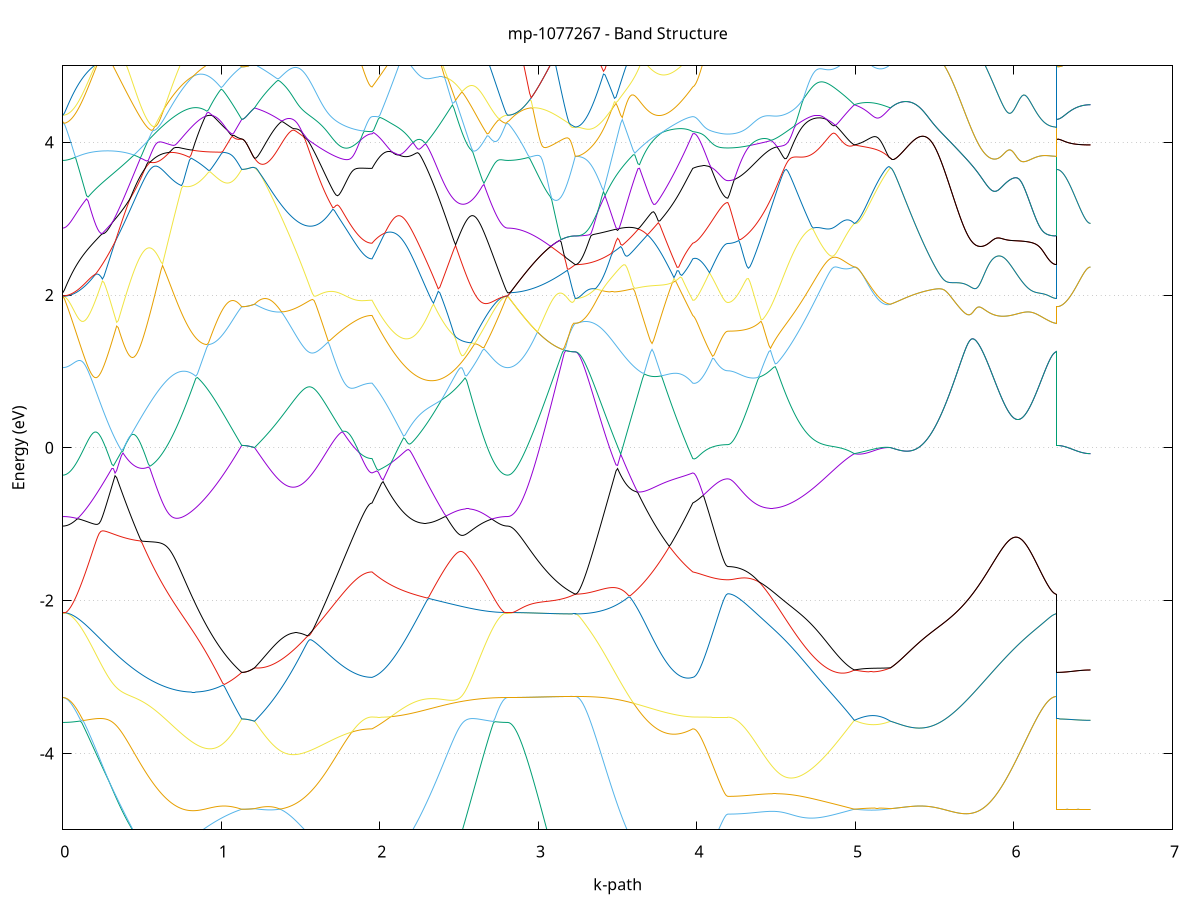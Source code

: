 set title 'mp-1077267 - Band Structure'
set xlabel 'k-path'
set ylabel 'Energy (eV)'
set grid y
set yrange [-5:5]
set terminal png size 800,600
set output 'mp-1077267_bands_gnuplot.png'
plot '-' using 1:2 with lines notitle, '-' using 1:2 with lines notitle, '-' using 1:2 with lines notitle, '-' using 1:2 with lines notitle, '-' using 1:2 with lines notitle, '-' using 1:2 with lines notitle, '-' using 1:2 with lines notitle, '-' using 1:2 with lines notitle, '-' using 1:2 with lines notitle, '-' using 1:2 with lines notitle, '-' using 1:2 with lines notitle, '-' using 1:2 with lines notitle, '-' using 1:2 with lines notitle, '-' using 1:2 with lines notitle, '-' using 1:2 with lines notitle, '-' using 1:2 with lines notitle, '-' using 1:2 with lines notitle, '-' using 1:2 with lines notitle, '-' using 1:2 with lines notitle, '-' using 1:2 with lines notitle, '-' using 1:2 with lines notitle, '-' using 1:2 with lines notitle, '-' using 1:2 with lines notitle, '-' using 1:2 with lines notitle, '-' using 1:2 with lines notitle, '-' using 1:2 with lines notitle, '-' using 1:2 with lines notitle, '-' using 1:2 with lines notitle, '-' using 1:2 with lines notitle, '-' using 1:2 with lines notitle, '-' using 1:2 with lines notitle, '-' using 1:2 with lines notitle, '-' using 1:2 with lines notitle, '-' using 1:2 with lines notitle, '-' using 1:2 with lines notitle, '-' using 1:2 with lines notitle, '-' using 1:2 with lines notitle, '-' using 1:2 with lines notitle, '-' using 1:2 with lines notitle, '-' using 1:2 with lines notitle, '-' using 1:2 with lines notitle, '-' using 1:2 with lines notitle, '-' using 1:2 with lines notitle, '-' using 1:2 with lines notitle, '-' using 1:2 with lines notitle, '-' using 1:2 with lines notitle, '-' using 1:2 with lines notitle, '-' using 1:2 with lines notitle, '-' using 1:2 with lines notitle, '-' using 1:2 with lines notitle, '-' using 1:2 with lines notitle, '-' using 1:2 with lines notitle, '-' using 1:2 with lines notitle, '-' using 1:2 with lines notitle, '-' using 1:2 with lines notitle, '-' using 1:2 with lines notitle, '-' using 1:2 with lines notitle, '-' using 1:2 with lines notitle, '-' using 1:2 with lines notitle, '-' using 1:2 with lines notitle, '-' using 1:2 with lines notitle, '-' using 1:2 with lines notitle, '-' using 1:2 with lines notitle, '-' using 1:2 with lines notitle
0.000000 -24.861605
0.009990 -24.861605
0.019979 -24.861605
0.029969 -24.861505
0.039959 -24.861405
0.049948 -24.861305
0.059938 -24.861205
0.069927 -24.861005
0.079917 -24.860805
0.089907 -24.860605
0.099896 -24.860305
0.109886 -24.860105
0.119876 -24.859805
0.129865 -24.859505
0.139855 -24.859105
0.149844 -24.858805
0.159834 -24.858405
0.169824 -24.857905
0.179813 -24.857505
0.189803 -24.857105
0.199793 -24.856605
0.209782 -24.856105
0.219772 -24.855505
0.229762 -24.855005
0.239751 -24.854405
0.249741 -24.853905
0.259730 -24.853205
0.269720 -24.852605
0.279710 -24.852005
0.289699 -24.851305
0.299689 -24.850605
0.309679 -24.849905
0.319668 -24.849205
0.329658 -24.848505
0.339647 -24.847705
0.349637 -24.847005
0.359627 -24.846205
0.369616 -24.845405
0.379606 -24.844605
0.389596 -24.843805
0.399585 -24.843005
0.409575 -24.842105
0.419564 -24.841305
0.429554 -24.840405
0.439544 -24.839505
0.449533 -24.838705
0.459523 -24.837805
0.469513 -24.836905
0.479502 -24.836005
0.489492 -24.835105
0.499482 -24.834205
0.509471 -24.833305
0.519461 -24.832405
0.529450 -24.831405
0.539440 -24.830505
0.549430 -24.829605
0.559419 -24.828705
0.569409 -24.827805
0.579399 -24.826905
0.589388 -24.826005
0.599378 -24.825105
0.609367 -24.824205
0.619357 -24.823305
0.629347 -24.822405
0.639336 -24.821505
0.649326 -24.820705
0.659316 -24.819805
0.669305 -24.819005
0.679295 -24.818205
0.689285 -24.817405
0.699274 -24.816605
0.709264 -24.815905
0.719253 -24.815205
0.729243 -24.814505
0.739233 -24.813805
0.749222 -24.813205
0.759212 -24.812605
0.769202 -24.812005
0.779191 -24.811505
0.789181 -24.811005
0.799170 -24.810605
0.809160 -24.810205
0.819150 -24.809805
0.829139 -24.809505
0.839129 -24.809305
0.849119 -24.809105
0.859108 -24.808905
0.869098 -24.808805
0.879087 -24.808805
0.889077 -24.808805
0.899067 -24.808805
0.909056 -24.808805
0.919046 -24.808905
0.929036 -24.809005
0.939025 -24.809205
0.949015 -24.809305
0.959005 -24.809505
0.968994 -24.809705
0.978984 -24.809805
0.988973 -24.810005
0.998963 -24.810205
1.008953 -24.810405
1.018942 -24.810505
1.028932 -24.810705
1.038922 -24.810805
1.048911 -24.810905
1.058901 -24.811005
1.068890 -24.811105
1.078880 -24.811205
1.088870 -24.811205
1.098859 -24.811205
1.108849 -24.811205
1.118839 -24.811105
1.128828 -24.811105
1.128828 -24.811105
1.137796 -24.811105
1.146764 -24.811005
1.155732 -24.811005
1.164700 -24.811005
1.173668 -24.810905
1.182636 -24.810805
1.191604 -24.810705
1.200572 -24.810705
1.209540 -24.810505
1.209540 -24.810505
1.219422 -24.810605
1.229304 -24.810705
1.239186 -24.810805
1.249067 -24.810905
1.258949 -24.811005
1.268831 -24.811205
1.278712 -24.811505
1.288594 -24.811705
1.298476 -24.812005
1.308358 -24.812305
1.318239 -24.812705
1.328121 -24.813105
1.338003 -24.813505
1.347885 -24.813905
1.357766 -24.814405
1.367648 -24.814905
1.377530 -24.815405
1.387412 -24.815905
1.397293 -24.816405
1.407175 -24.817005
1.417057 -24.817605
1.426938 -24.818105
1.436820 -24.818705
1.446702 -24.819305
1.456584 -24.819905
1.466465 -24.820505
1.476347 -24.821205
1.486229 -24.821805
1.496111 -24.822405
1.505992 -24.823005
1.515874 -24.823705
1.525756 -24.824305
1.535638 -24.824905
1.545519 -24.825605
1.555401 -24.826205
1.565283 -24.826905
1.575165 -24.827505
1.585046 -24.828105
1.594928 -24.828705
1.604810 -24.829305
1.614691 -24.829905
1.624573 -24.830505
1.634455 -24.831105
1.644337 -24.831705
1.654218 -24.832305
1.664100 -24.832905
1.673982 -24.833405
1.683864 -24.833905
1.693745 -24.834505
1.703627 -24.835005
1.713509 -24.835505
1.723391 -24.836005
1.733272 -24.836405
1.743154 -24.836905
1.753036 -24.837305
1.762917 -24.837705
1.772799 -24.838105
1.782681 -24.838505
1.792563 -24.838905
1.802444 -24.839205
1.812326 -24.839505
1.822208 -24.839805
1.832090 -24.840105
1.841971 -24.840405
1.851853 -24.840605
1.861735 -24.840805
1.871617 -24.841005
1.881498 -24.841205
1.891380 -24.841305
1.901262 -24.841505
1.911143 -24.841605
1.921025 -24.841605
1.930907 -24.841705
1.940789 -24.841705
1.950670 -24.841805
1.950670 -24.841805
1.960615 -24.842105
1.970560 -24.842405
1.980506 -24.842605
1.990451 -24.842705
2.000396 -24.842705
2.010341 -24.842705
2.020286 -24.842505
2.030231 -24.842305
2.040176 -24.842105
2.050121 -24.841705
2.060066 -24.841305
2.070011 -24.840905
2.079956 -24.840405
2.089901 -24.839805
2.099846 -24.839205
2.109791 -24.838605
2.119736 -24.838005
2.129681 -24.837405
2.139626 -24.836805
2.149571 -24.836205
2.159516 -24.835705
2.169461 -24.835305
2.179406 -24.834905
2.189352 -24.834605
2.199297 -24.834505
2.209242 -24.834405
2.219187 -24.834405
2.229132 -24.834505
2.239077 -24.834705
2.249022 -24.834905
2.258967 -24.835205
2.268912 -24.835605
2.278857 -24.836105
2.288802 -24.836605
2.298747 -24.837105
2.308692 -24.837705
2.318637 -24.838305
2.328582 -24.838905
2.338527 -24.839505
2.348472 -24.840205
2.358417 -24.840805
2.368362 -24.841505
2.378307 -24.842205
2.388253 -24.842905
2.398198 -24.843605
2.408143 -24.844305
2.418088 -24.845005
2.428033 -24.845705
2.437978 -24.846405
2.447923 -24.847105
2.457868 -24.847805
2.467813 -24.848505
2.477758 -24.849105
2.487703 -24.849805
2.497648 -24.850405
2.507593 -24.851105
2.517538 -24.851705
2.527483 -24.852305
2.537428 -24.852905
2.547373 -24.853505
2.557318 -24.854105
2.567263 -24.854605
2.577208 -24.855205
2.587153 -24.855705
2.597099 -24.856205
2.607044 -24.856705
2.616989 -24.857205
2.626934 -24.857605
2.636879 -24.858005
2.646824 -24.858405
2.656769 -24.858805
2.666714 -24.859205
2.676659 -24.859505
2.686604 -24.859805
2.696549 -24.860105
2.706494 -24.860405
2.716439 -24.860605
2.726384 -24.860805
2.736329 -24.861005
2.746274 -24.861205
2.756219 -24.861305
2.766164 -24.861405
2.776109 -24.861505
2.786054 -24.861605
2.796000 -24.861605
2.805945 -24.861605
2.805945 -24.861605
2.815872 -24.861605
2.825799 -24.861505
2.835726 -24.861305
2.845654 -24.861105
2.855581 -24.860705
2.865508 -24.860305
2.875435 -24.859905
2.885363 -24.859405
2.895290 -24.858805
2.905217 -24.858105
2.915144 -24.857405
2.925072 -24.856605
2.934999 -24.855705
2.944926 -24.854805
2.954854 -24.853805
2.964781 -24.852705
2.974708 -24.851605
2.984635 -24.850505
2.994563 -24.849205
3.004490 -24.848005
3.014417 -24.846605
3.024344 -24.845205
3.034272 -24.843805
3.044199 -24.842305
3.054126 -24.840805
3.064053 -24.839205
3.073981 -24.837605
3.083908 -24.835905
3.093835 -24.834205
3.103763 -24.832505
3.113690 -24.830705
3.123617 -24.828905
3.133544 -24.827105
3.143472 -24.825205
3.153399 -24.823305
3.163326 -24.821405
3.173253 -24.819505
3.183181 -24.817605
3.193108 -24.815605
3.203035 -24.813605
3.212962 -24.811705
3.222890 -24.809705
3.232817 -24.807705
3.232817 -24.807705
3.242699 -24.807705
3.252581 -24.807705
3.262462 -24.807705
3.272344 -24.807705
3.282226 -24.807705
3.292107 -24.807705
3.301989 -24.807705
3.311871 -24.807705
3.321753 -24.807705
3.331634 -24.807705
3.341516 -24.807605
3.351398 -24.807605
3.361280 -24.807605
3.371161 -24.807605
3.381043 -24.807605
3.390925 -24.807605
3.400807 -24.807605
3.410688 -24.807705
3.420570 -24.807705
3.430452 -24.807705
3.440333 -24.807705
3.450215 -24.807805
3.460097 -24.807805
3.469979 -24.807805
3.479860 -24.807905
3.489742 -24.808005
3.499624 -24.808005
3.509506 -24.808105
3.519387 -24.808205
3.529269 -24.808405
3.539151 -24.808505
3.549033 -24.808705
3.558914 -24.808905
3.568796 -24.809105
3.578678 -24.809305
3.588559 -24.809505
3.598441 -24.809805
3.608323 -24.810205
3.618205 -24.810505
3.628086 -24.810905
3.637968 -24.811305
3.647850 -24.811805
3.657732 -24.812305
3.667613 -24.812905
3.677495 -24.813505
3.687377 -24.814205
3.697259 -24.815005
3.707140 -24.815805
3.717022 -24.816605
3.726904 -24.817505
3.736785 -24.818505
3.746667 -24.819505
3.756549 -24.820605
3.766431 -24.821705
3.776312 -24.822805
3.786194 -24.824005
3.796076 -24.825205
3.805958 -24.826305
3.815839 -24.827505
3.825721 -24.828705
3.835603 -24.829905
3.845485 -24.831105
3.855366 -24.832205
3.865248 -24.833305
3.875130 -24.834405
3.885012 -24.835405
3.894893 -24.836305
3.904775 -24.837305
3.914657 -24.838105
3.924538 -24.838905
3.934420 -24.839605
3.944302 -24.840305
3.954184 -24.840805
3.964065 -24.841305
3.973947 -24.841805
3.973947 -24.841805
3.983553 -24.841805
3.993159 -24.841905
4.002765 -24.841905
4.012371 -24.841905
4.021976 -24.841805
4.031582 -24.841705
4.041188 -24.841605
4.050794 -24.841405
4.060400 -24.841205
4.070006 -24.841005
4.079612 -24.840705
4.089218 -24.840505
4.098823 -24.840105
4.108429 -24.839805
4.118035 -24.839505
4.127641 -24.839105
4.137247 -24.838705
4.146853 -24.838305
4.156459 -24.837905
4.166064 -24.837505
4.175670 -24.837205
4.185276 -24.837005
4.194882 -24.836905
4.194882 -24.836905
4.204860 -24.836905
4.214837 -24.836905
4.224815 -24.836805
4.234792 -24.836705
4.244770 -24.836605
4.254747 -24.836505
4.264725 -24.836405
4.274702 -24.836205
4.284680 -24.836005
4.294657 -24.835805
4.304635 -24.835605
4.314612 -24.835305
4.324590 -24.835105
4.334567 -24.834805
4.344545 -24.834505
4.354522 -24.834105
4.364500 -24.833805
4.374478 -24.833405
4.384455 -24.833105
4.394433 -24.832705
4.404410 -24.832305
4.414388 -24.831805
4.424365 -24.831405
4.434343 -24.830905
4.444320 -24.830505
4.454298 -24.830005
4.464275 -24.829505
4.474253 -24.829005
4.484230 -24.828505
4.494208 -24.827905
4.504185 -24.827405
4.514163 -24.826805
4.524140 -24.826305
4.534118 -24.825705
4.544095 -24.825205
4.554073 -24.824605
4.564051 -24.824005
4.574028 -24.823505
4.584006 -24.822905
4.593983 -24.822305
4.603961 -24.821705
4.613938 -24.821205
4.623916 -24.820605
4.633893 -24.820005
4.643871 -24.819505
4.653848 -24.818905
4.663826 -24.818405
4.673803 -24.817805
4.683781 -24.817305
4.693758 -24.816805
4.703736 -24.816305
4.713713 -24.815805
4.723691 -24.815305
4.733668 -24.814805
4.743646 -24.814305
4.753624 -24.813905
4.763601 -24.813505
4.773579 -24.813105
4.783556 -24.812705
4.793534 -24.812405
4.803511 -24.812105
4.813489 -24.811805
4.823466 -24.811605
4.833444 -24.811305
4.843421 -24.811205
4.853399 -24.811005
4.863376 -24.810905
4.873354 -24.810905
4.883331 -24.810805
4.893309 -24.810805
4.903286 -24.810805
4.913264 -24.810905
4.923241 -24.810905
4.933219 -24.811005
4.943197 -24.811005
4.953174 -24.811105
4.963152 -24.811105
4.973129 -24.811105
4.983107 -24.811105
4.993084 -24.811105
4.993084 -24.811105
5.003005 -24.811105
5.012927 -24.811105
5.022848 -24.811105
5.032769 -24.811105
5.042690 -24.811205
5.052611 -24.811205
5.062532 -24.811205
5.072454 -24.811205
5.082375 -24.811205
5.092296 -24.811205
5.102217 -24.811205
5.112138 -24.811205
5.122060 -24.811205
5.131981 -24.811105
5.141902 -24.811105
5.151823 -24.811105
5.161744 -24.811005
5.171666 -24.811005
5.181587 -24.810905
5.191508 -24.810805
5.201429 -24.810705
5.211350 -24.810605
5.221272 -24.810505
5.221272 -24.810505
5.231254 -24.810405
5.241236 -24.810205
5.251218 -24.810105
5.261200 -24.809905
5.271182 -24.809705
5.281164 -24.809505
5.291146 -24.809205
5.301128 -24.809005
5.311110 -24.808705
5.321092 -24.808405
5.331074 -24.808105
5.341056 -24.807805
5.351038 -24.807405
5.361020 -24.807105
5.371002 -24.806705
5.380984 -24.806405
5.390967 -24.806005
5.400949 -24.805605
5.410931 -24.805205
5.420913 -24.804805
5.430895 -24.804405
5.440877 -24.804005
5.450859 -24.803605
5.460841 -24.803205
5.470823 -24.802805
5.480805 -24.802405
5.490787 -24.802005
5.500769 -24.801605
5.510751 -24.801305
5.520733 -24.800905
5.530715 -24.800605
5.540697 -24.800205
5.550679 -24.799905
5.560662 -24.799605
5.570644 -24.799405
5.580626 -24.799105
5.590608 -24.798905
5.600590 -24.798705
5.610572 -24.798605
5.620554 -24.798405
5.630536 -24.798305
5.640518 -24.798205
5.650500 -24.798105
5.660482 -24.798105
5.670464 -24.798105
5.680446 -24.798105
5.690428 -24.798105
5.700410 -24.798105
5.710392 -24.798205
5.720374 -24.798305
5.730357 -24.798405
5.740339 -24.798505
5.750321 -24.798605
5.760303 -24.798805
5.770285 -24.798905
5.780267 -24.799105
5.790249 -24.799305
5.800231 -24.799505
5.810213 -24.799705
5.820195 -24.799905
5.830177 -24.800105
5.840159 -24.800405
5.850141 -24.800605
5.860123 -24.800805
5.870105 -24.801105
5.880087 -24.801305
5.890069 -24.801605
5.900052 -24.801805
5.910034 -24.802105
5.920016 -24.802305
5.929998 -24.802505
5.939980 -24.802805
5.949962 -24.803005
5.959944 -24.803305
5.969926 -24.803505
5.979908 -24.803805
5.989890 -24.804005
5.999872 -24.804205
6.009854 -24.804505
6.019836 -24.804705
6.029818 -24.804905
6.039800 -24.805105
6.049782 -24.805305
6.059764 -24.805505
6.069747 -24.805705
6.079729 -24.805905
6.089711 -24.806105
6.099693 -24.806205
6.109675 -24.806405
6.119657 -24.806605
6.129639 -24.806705
6.139621 -24.806805
6.149603 -24.807005
6.159585 -24.807105
6.169567 -24.807205
6.179549 -24.807305
6.189531 -24.807405
6.199513 -24.807405
6.209495 -24.807505
6.219477 -24.807605
6.229459 -24.807605
6.239442 -24.807705
6.249424 -24.807705
6.259406 -24.807705
6.269388 -24.807705
6.269388 -24.811105
6.279089 -24.811105
6.288791 -24.811105
6.298493 -24.811105
6.308194 -24.811105
6.317896 -24.811105
6.327598 -24.811105
6.337299 -24.811105
6.347001 -24.811105
6.356703 -24.811105
6.366404 -24.811105
6.376106 -24.811105
6.385807 -24.811105
6.395509 -24.811105
6.405211 -24.811105
6.414912 -24.811105
6.424614 -24.811105
6.434316 -24.811105
6.444017 -24.811105
6.453719 -24.811105
6.463421 -24.811105
6.473122 -24.811105
6.482824 -24.811105
e
0.000000 -24.752705
0.009990 -24.752705
0.019979 -24.752705
0.029969 -24.752705
0.039959 -24.752705
0.049948 -24.752705
0.059938 -24.752705
0.069927 -24.752805
0.079917 -24.752805
0.089907 -24.752805
0.099896 -24.752905
0.109886 -24.752905
0.119876 -24.752905
0.129865 -24.753005
0.139855 -24.753005
0.149844 -24.753105
0.159834 -24.753105
0.169824 -24.753205
0.179813 -24.753305
0.189803 -24.753305
0.199793 -24.753405
0.209782 -24.753505
0.219772 -24.753605
0.229762 -24.753705
0.239751 -24.753805
0.249741 -24.754005
0.259730 -24.754105
0.269720 -24.754205
0.279710 -24.754405
0.289699 -24.754505
0.299689 -24.754705
0.309679 -24.754905
0.319668 -24.755105
0.329658 -24.755305
0.339647 -24.755505
0.349637 -24.755805
0.359627 -24.756005
0.369616 -24.756305
0.379606 -24.756605
0.389596 -24.757005
0.399585 -24.757305
0.409575 -24.757705
0.419564 -24.758105
0.429554 -24.758505
0.439544 -24.758905
0.449533 -24.759405
0.459523 -24.759905
0.469513 -24.760405
0.479502 -24.761005
0.489492 -24.761605
0.499482 -24.762205
0.509471 -24.762805
0.519461 -24.763505
0.529450 -24.764205
0.539440 -24.765005
0.549430 -24.765805
0.559419 -24.766605
0.569409 -24.767505
0.579399 -24.768305
0.589388 -24.769205
0.599378 -24.770205
0.609367 -24.771105
0.619357 -24.772105
0.629347 -24.773105
0.639336 -24.774105
0.649326 -24.775205
0.659316 -24.776205
0.669305 -24.777305
0.679295 -24.778405
0.689285 -24.779405
0.699274 -24.780505
0.709264 -24.781605
0.719253 -24.782705
0.729243 -24.783805
0.739233 -24.784905
0.749222 -24.786005
0.759212 -24.787005
0.769202 -24.788105
0.779191 -24.789205
0.789181 -24.790205
0.799170 -24.791205
0.809160 -24.792305
0.819150 -24.793305
0.829139 -24.794205
0.839129 -24.795205
0.849119 -24.796105
0.859108 -24.797105
0.869098 -24.798005
0.879087 -24.798805
0.889077 -24.799705
0.899067 -24.800505
0.909056 -24.801305
0.919046 -24.802105
0.929036 -24.802805
0.939025 -24.803505
0.949015 -24.804205
0.959005 -24.804905
0.968994 -24.805505
0.978984 -24.806105
0.988973 -24.806605
0.998963 -24.807205
1.008953 -24.807705
1.018942 -24.808105
1.028932 -24.808605
1.038922 -24.809005
1.048911 -24.809305
1.058901 -24.809605
1.068890 -24.809905
1.078880 -24.810205
1.088870 -24.810405
1.098859 -24.810605
1.108849 -24.810805
1.118839 -24.811005
1.128828 -24.811105
1.128828 -24.811105
1.137796 -24.811105
1.146764 -24.811005
1.155732 -24.811005
1.164700 -24.811005
1.173668 -24.810905
1.182636 -24.810805
1.191604 -24.810705
1.200572 -24.810705
1.209540 -24.810505
1.209540 -24.810505
1.219422 -24.810305
1.229304 -24.810005
1.239186 -24.809705
1.249067 -24.809405
1.258949 -24.809105
1.268831 -24.808805
1.278712 -24.808505
1.288594 -24.808205
1.298476 -24.807905
1.308358 -24.807705
1.318239 -24.807505
1.328121 -24.807305
1.338003 -24.807205
1.347885 -24.807105
1.357766 -24.807005
1.367648 -24.807005
1.377530 -24.807005
1.387412 -24.807105
1.397293 -24.807105
1.407175 -24.807205
1.417057 -24.807405
1.426938 -24.807505
1.436820 -24.807705
1.446702 -24.807905
1.456584 -24.808105
1.466465 -24.808405
1.476347 -24.808605
1.486229 -24.808905
1.496111 -24.809205
1.505992 -24.809505
1.515874 -24.809805
1.525756 -24.810105
1.535638 -24.810405
1.545519 -24.810705
1.555401 -24.811105
1.565283 -24.811405
1.575165 -24.811805
1.585046 -24.812105
1.594928 -24.812505
1.604810 -24.812805
1.614691 -24.813205
1.624573 -24.813505
1.634455 -24.813905
1.644337 -24.814205
1.654218 -24.814605
1.664100 -24.814905
1.673982 -24.815305
1.683864 -24.815605
1.693745 -24.815905
1.703627 -24.816205
1.713509 -24.816505
1.723391 -24.816905
1.733272 -24.817205
1.743154 -24.817405
1.753036 -24.817705
1.762917 -24.818005
1.772799 -24.818305
1.782681 -24.818505
1.792563 -24.818705
1.802444 -24.819005
1.812326 -24.819205
1.822208 -24.819405
1.832090 -24.819605
1.841971 -24.819705
1.851853 -24.819905
1.861735 -24.820005
1.871617 -24.820205
1.881498 -24.820305
1.891380 -24.820405
1.901262 -24.820505
1.911143 -24.820505
1.921025 -24.820605
1.930907 -24.820605
1.940789 -24.820705
1.950670 -24.820705
1.950670 -24.820705
1.960615 -24.821205
1.970560 -24.821605
1.980506 -24.821905
1.990451 -24.822105
2.000396 -24.822305
2.010341 -24.822405
2.020286 -24.822305
2.030231 -24.822205
2.040176 -24.822005
2.050121 -24.821705
2.060066 -24.821305
2.070011 -24.820805
2.079956 -24.820205
2.089901 -24.819505
2.099846 -24.818705
2.109791 -24.817905
2.119736 -24.817005
2.129681 -24.815905
2.139626 -24.814805
2.149571 -24.813705
2.159516 -24.812405
2.169461 -24.811105
2.179406 -24.809705
2.189352 -24.808205
2.199297 -24.806605
2.209242 -24.805005
2.219187 -24.803305
2.229132 -24.801605
2.239077 -24.799805
2.249022 -24.798005
2.258967 -24.796205
2.268912 -24.794305
2.278857 -24.792305
2.288802 -24.790205
2.298747 -24.788205
2.308692 -24.786105
2.318637 -24.784005
2.328582 -24.782005
2.338527 -24.779905
2.348472 -24.777905
2.358417 -24.775905
2.368362 -24.773905
2.378307 -24.771905
2.388253 -24.770105
2.398198 -24.768305
2.408143 -24.766605
2.418088 -24.765005
2.428033 -24.763605
2.437978 -24.762305
2.447923 -24.761105
2.457868 -24.760005
2.467813 -24.759105
2.477758 -24.758205
2.487703 -24.757505
2.497648 -24.756905
2.507593 -24.756405
2.517538 -24.755905
2.527483 -24.755505
2.537428 -24.755205
2.547373 -24.754805
2.557318 -24.754605
2.567263 -24.754305
2.577208 -24.754105
2.587153 -24.753905
2.597099 -24.753805
2.607044 -24.753605
2.616989 -24.753505
2.626934 -24.753405
2.636879 -24.753305
2.646824 -24.753205
2.656769 -24.753105
2.666714 -24.753105
2.676659 -24.753005
2.686604 -24.753005
2.696549 -24.752905
2.706494 -24.752905
2.716439 -24.752805
2.726384 -24.752805
2.736329 -24.752805
2.746274 -24.752705
2.756219 -24.752705
2.766164 -24.752705
2.776109 -24.752705
2.786054 -24.752705
2.796000 -24.752705
2.805945 -24.752705
2.805945 -24.752705
2.815872 -24.752705
2.825799 -24.752805
2.835726 -24.753005
2.845654 -24.753305
2.855581 -24.753605
2.865508 -24.754005
2.875435 -24.754505
2.885363 -24.755005
2.895290 -24.755705
2.905217 -24.756405
2.915144 -24.757105
2.925072 -24.757905
2.934999 -24.758805
2.944926 -24.759805
2.954854 -24.760805
2.964781 -24.761905
2.974708 -24.763005
2.984635 -24.764305
2.994563 -24.765505
3.004490 -24.766805
3.014417 -24.768205
3.024344 -24.769605
3.034272 -24.771105
3.044199 -24.772605
3.054126 -24.774205
3.064053 -24.775805
3.073981 -24.777505
3.083908 -24.779205
3.093835 -24.780905
3.103763 -24.782705
3.113690 -24.784505
3.123617 -24.786305
3.133544 -24.788205
3.143472 -24.790105
3.153399 -24.792005
3.163326 -24.793905
3.173253 -24.795805
3.183181 -24.797805
3.193108 -24.799805
3.203035 -24.801705
3.212962 -24.803705
3.222890 -24.805705
3.232817 -24.807705
3.232817 -24.807705
3.242699 -24.807705
3.252581 -24.807705
3.262462 -24.807605
3.272344 -24.807505
3.282226 -24.807505
3.292107 -24.807405
3.301989 -24.807205
3.311871 -24.807105
3.321753 -24.806905
3.331634 -24.806705
3.341516 -24.806505
3.351398 -24.806305
3.361280 -24.806105
3.371161 -24.805805
3.381043 -24.805605
3.390925 -24.805305
3.400807 -24.805005
3.410688 -24.804705
3.420570 -24.804405
3.430452 -24.804005
3.440333 -24.803705
3.450215 -24.803305
3.460097 -24.802905
3.469979 -24.802505
3.479860 -24.802105
3.489742 -24.801705
3.499624 -24.801305
3.509506 -24.800905
3.519387 -24.800405
3.529269 -24.800005
3.539151 -24.799605
3.549033 -24.799105
3.558914 -24.798705
3.568796 -24.798205
3.578678 -24.797805
3.588559 -24.797405
3.598441 -24.797005
3.608323 -24.796605
3.618205 -24.796205
3.628086 -24.795905
3.637968 -24.795505
3.647850 -24.795205
3.657732 -24.795005
3.667613 -24.794805
3.677495 -24.794705
3.687377 -24.794605
3.697259 -24.794605
3.707140 -24.794805
3.717022 -24.795005
3.726904 -24.795305
3.736785 -24.795805
3.746667 -24.796405
3.756549 -24.797205
3.766431 -24.798105
3.776312 -24.799005
3.786194 -24.800105
3.796076 -24.801305
3.805958 -24.802505
3.815839 -24.803805
3.825721 -24.805105
3.835603 -24.806405
3.845485 -24.807705
3.855366 -24.809005
3.865248 -24.810305
3.875130 -24.811505
3.885012 -24.812705
3.894893 -24.813905
3.904775 -24.815005
3.914657 -24.816005
3.924538 -24.817005
3.934420 -24.817905
3.944302 -24.818705
3.954184 -24.819405
3.964065 -24.820105
3.973947 -24.820705
3.973947 -24.820705
3.983553 -24.820805
3.993159 -24.821105
4.002765 -24.821405
4.012371 -24.821805
4.021976 -24.822305
4.031582 -24.822805
4.041188 -24.823305
4.050794 -24.823905
4.060400 -24.824605
4.070006 -24.825205
4.079612 -24.825905
4.089218 -24.826605
4.098823 -24.827305
4.108429 -24.828005
4.118035 -24.828605
4.127641 -24.829305
4.137247 -24.830005
4.146853 -24.830605
4.156459 -24.831205
4.166064 -24.831705
4.175670 -24.832105
4.185276 -24.832405
4.194882 -24.832505
4.194882 -24.832505
4.204860 -24.832505
4.214837 -24.832405
4.224815 -24.832405
4.234792 -24.832305
4.244770 -24.832205
4.254747 -24.832105
4.264725 -24.832005
4.274702 -24.831805
4.284680 -24.831705
4.294657 -24.831505
4.304635 -24.831305
4.314612 -24.831005
4.324590 -24.830805
4.334567 -24.830505
4.344545 -24.830305
4.354522 -24.830005
4.364500 -24.829705
4.374478 -24.829305
4.384455 -24.829005
4.394433 -24.828705
4.404410 -24.828305
4.414388 -24.827905
4.424365 -24.827505
4.434343 -24.827105
4.444320 -24.826705
4.454298 -24.826205
4.464275 -24.825805
4.474253 -24.825305
4.484230 -24.824905
4.494208 -24.824405
4.504185 -24.823905
4.514163 -24.823405
4.524140 -24.823005
4.534118 -24.822505
4.544095 -24.822005
4.554073 -24.821505
4.564051 -24.820905
4.574028 -24.820405
4.584006 -24.819905
4.593983 -24.819405
4.603961 -24.818905
4.613938 -24.818405
4.623916 -24.817905
4.633893 -24.817405
4.643871 -24.816905
4.653848 -24.816405
4.663826 -24.815905
4.673803 -24.815505
4.683781 -24.815005
4.693758 -24.814605
4.703736 -24.814105
4.713713 -24.813705
4.723691 -24.813305
4.733668 -24.812905
4.743646 -24.812505
4.753624 -24.812105
4.763601 -24.811805
4.773579 -24.811505
4.783556 -24.811205
4.793534 -24.810905
4.803511 -24.810705
4.813489 -24.810505
4.823466 -24.810305
4.833444 -24.810105
4.843421 -24.810005
4.853399 -24.810005
4.863376 -24.809905
4.873354 -24.809905
4.883331 -24.809905
4.893309 -24.810005
4.903286 -24.810105
4.913264 -24.810205
4.923241 -24.810305
4.933219 -24.810405
4.943197 -24.810605
4.953174 -24.810705
4.963152 -24.810805
4.973129 -24.810905
4.983107 -24.811005
4.993084 -24.811105
4.993084 -24.811105
5.003005 -24.811005
5.012927 -24.811005
5.022848 -24.811005
5.032769 -24.811005
5.042690 -24.810905
5.052611 -24.810905
5.062532 -24.810805
5.072454 -24.810805
5.082375 -24.810705
5.092296 -24.810705
5.102217 -24.810605
5.112138 -24.810605
5.122060 -24.810605
5.131981 -24.810605
5.141902 -24.810505
5.151823 -24.810505
5.161744 -24.810505
5.171666 -24.810505
5.181587 -24.810505
5.191508 -24.810505
5.201429 -24.810505
5.211350 -24.810505
5.221272 -24.810505
5.221272 -24.810505
5.231254 -24.810405
5.241236 -24.810205
5.251218 -24.810105
5.261200 -24.809905
5.271182 -24.809705
5.281164 -24.809505
5.291146 -24.809205
5.301128 -24.809005
5.311110 -24.808705
5.321092 -24.808405
5.331074 -24.808105
5.341056 -24.807805
5.351038 -24.807405
5.361020 -24.807105
5.371002 -24.806705
5.380984 -24.806405
5.390967 -24.806005
5.400949 -24.805605
5.410931 -24.805205
5.420913 -24.804805
5.430895 -24.804405
5.440877 -24.804005
5.450859 -24.803605
5.460841 -24.803205
5.470823 -24.802805
5.480805 -24.802405
5.490787 -24.802005
5.500769 -24.801605
5.510751 -24.801305
5.520733 -24.800905
5.530715 -24.800605
5.540697 -24.800205
5.550679 -24.799905
5.560662 -24.799605
5.570644 -24.799405
5.580626 -24.799105
5.590608 -24.798905
5.600590 -24.798705
5.610572 -24.798605
5.620554 -24.798405
5.630536 -24.798305
5.640518 -24.798205
5.650500 -24.798105
5.660482 -24.798105
5.670464 -24.798105
5.680446 -24.798105
5.690428 -24.798105
5.700410 -24.798105
5.710392 -24.798205
5.720374 -24.798305
5.730357 -24.798405
5.740339 -24.798505
5.750321 -24.798605
5.760303 -24.798805
5.770285 -24.798905
5.780267 -24.799105
5.790249 -24.799305
5.800231 -24.799505
5.810213 -24.799705
5.820195 -24.799905
5.830177 -24.800105
5.840159 -24.800405
5.850141 -24.800605
5.860123 -24.800805
5.870105 -24.801105
5.880087 -24.801305
5.890069 -24.801605
5.900052 -24.801805
5.910034 -24.802105
5.920016 -24.802305
5.929998 -24.802505
5.939980 -24.802805
5.949962 -24.803005
5.959944 -24.803305
5.969926 -24.803505
5.979908 -24.803805
5.989890 -24.804005
5.999872 -24.804205
6.009854 -24.804505
6.019836 -24.804705
6.029818 -24.804905
6.039800 -24.805105
6.049782 -24.805305
6.059764 -24.805505
6.069747 -24.805705
6.079729 -24.805905
6.089711 -24.806105
6.099693 -24.806205
6.109675 -24.806405
6.119657 -24.806605
6.129639 -24.806705
6.139621 -24.806805
6.149603 -24.807005
6.159585 -24.807105
6.169567 -24.807205
6.179549 -24.807305
6.189531 -24.807405
6.199513 -24.807405
6.209495 -24.807505
6.219477 -24.807605
6.229459 -24.807605
6.239442 -24.807705
6.249424 -24.807705
6.259406 -24.807705
6.269388 -24.807705
6.269388 -24.811105
6.279089 -24.811105
6.288791 -24.811105
6.298493 -24.811105
6.308194 -24.811105
6.317896 -24.811105
6.327598 -24.811105
6.337299 -24.811105
6.347001 -24.811105
6.356703 -24.811105
6.366404 -24.811105
6.376106 -24.811105
6.385807 -24.811105
6.395509 -24.811105
6.405211 -24.811105
6.414912 -24.811105
6.424614 -24.811105
6.434316 -24.811105
6.444017 -24.811105
6.453719 -24.811105
6.463421 -24.811105
6.473122 -24.811105
6.482824 -24.811105
e
0.000000 -24.692205
0.009990 -24.692205
0.019979 -24.692305
0.029969 -24.692405
0.039959 -24.692605
0.049948 -24.692805
0.059938 -24.693105
0.069927 -24.693405
0.079917 -24.693705
0.089907 -24.694105
0.099896 -24.694605
0.109886 -24.695105
0.119876 -24.695605
0.129865 -24.696205
0.139855 -24.696905
0.149844 -24.697505
0.159834 -24.698305
0.169824 -24.699005
0.179813 -24.699805
0.189803 -24.700705
0.199793 -24.701505
0.209782 -24.702505
0.219772 -24.703405
0.229762 -24.704405
0.239751 -24.705405
0.249741 -24.706505
0.259730 -24.707605
0.269720 -24.708705
0.279710 -24.709905
0.289699 -24.711305
0.299689 -24.712605
0.309679 -24.714105
0.319668 -24.715505
0.329658 -24.717005
0.339647 -24.718405
0.349637 -24.720005
0.359627 -24.721505
0.369616 -24.723005
0.379606 -24.724605
0.389596 -24.726205
0.399585 -24.727705
0.409575 -24.729305
0.419564 -24.731005
0.429554 -24.732605
0.439544 -24.734205
0.449533 -24.735805
0.459523 -24.737405
0.469513 -24.739105
0.479502 -24.740705
0.489492 -24.742305
0.499482 -24.744005
0.509471 -24.745605
0.519461 -24.747205
0.529450 -24.748805
0.539440 -24.750405
0.549430 -24.752005
0.559419 -24.753505
0.569409 -24.755105
0.579399 -24.756605
0.589388 -24.758205
0.599378 -24.759705
0.609367 -24.761205
0.619357 -24.762705
0.629347 -24.764105
0.639336 -24.765505
0.649326 -24.767005
0.659316 -24.768305
0.669305 -24.769705
0.679295 -24.771005
0.689285 -24.772405
0.699274 -24.773705
0.709264 -24.774905
0.719253 -24.776105
0.729243 -24.777405
0.739233 -24.778505
0.749222 -24.779705
0.759212 -24.780805
0.769202 -24.781905
0.779191 -24.782905
0.789181 -24.784005
0.799170 -24.785005
0.809160 -24.785905
0.819150 -24.786905
0.829139 -24.787705
0.839129 -24.788605
0.849119 -24.789405
0.859108 -24.790205
0.869098 -24.791005
0.879087 -24.791705
0.889077 -24.792405
0.899067 -24.793105
0.909056 -24.793705
0.919046 -24.794305
0.929036 -24.794905
0.939025 -24.795405
0.949015 -24.795905
0.959005 -24.796405
0.968994 -24.796805
0.978984 -24.797205
0.988973 -24.797605
0.998963 -24.797905
1.008953 -24.798205
1.018942 -24.798505
1.028932 -24.798705
1.038922 -24.798905
1.048911 -24.799105
1.058901 -24.799205
1.068890 -24.799305
1.078880 -24.799405
1.088870 -24.799405
1.098859 -24.799405
1.108849 -24.799405
1.118839 -24.799305
1.128828 -24.799205
1.128828 -24.799205
1.137796 -24.799205
1.146764 -24.799205
1.155732 -24.799105
1.164700 -24.798905
1.173668 -24.798805
1.182636 -24.798605
1.191604 -24.798305
1.200572 -24.798005
1.209540 -24.797705
1.209540 -24.797705
1.219422 -24.797405
1.229304 -24.797105
1.239186 -24.796805
1.249067 -24.796405
1.258949 -24.795905
1.268831 -24.795505
1.278712 -24.794905
1.288594 -24.794305
1.298476 -24.793605
1.308358 -24.792905
1.318239 -24.792005
1.328121 -24.791105
1.338003 -24.790105
1.347885 -24.789105
1.357766 -24.788005
1.367648 -24.786805
1.377530 -24.786105
1.387412 -24.785605
1.397293 -24.785205
1.407175 -24.784905
1.417057 -24.784805
1.426938 -24.784705
1.436820 -24.784705
1.446702 -24.784905
1.456584 -24.785005
1.466465 -24.785305
1.476347 -24.785605
1.486229 -24.785905
1.496111 -24.786305
1.505992 -24.786605
1.515874 -24.787105
1.525756 -24.787505
1.535638 -24.787905
1.545519 -24.788405
1.555401 -24.788905
1.565283 -24.789305
1.575165 -24.789805
1.585046 -24.790305
1.594928 -24.790705
1.604810 -24.791205
1.614691 -24.791705
1.624573 -24.792205
1.634455 -24.792605
1.644337 -24.793105
1.654218 -24.793505
1.664100 -24.794005
1.673982 -24.794405
1.683864 -24.794905
1.693745 -24.795305
1.703627 -24.795705
1.713509 -24.796105
1.723391 -24.796505
1.733272 -24.796805
1.743154 -24.797205
1.753036 -24.797605
1.762917 -24.797905
1.772799 -24.798205
1.782681 -24.798505
1.792563 -24.798805
1.802444 -24.799105
1.812326 -24.799305
1.822208 -24.799605
1.832090 -24.799805
1.841971 -24.800005
1.851853 -24.800205
1.861735 -24.800405
1.871617 -24.800505
1.881498 -24.800705
1.891380 -24.800805
1.901262 -24.800905
1.911143 -24.801005
1.921025 -24.801005
1.930907 -24.801105
1.940789 -24.801105
1.950670 -24.801105
1.950670 -24.801105
1.960615 -24.801705
1.970560 -24.802205
1.980506 -24.802705
1.990451 -24.803305
2.000396 -24.803805
2.010341 -24.804305
2.020286 -24.804805
2.030231 -24.805305
2.040176 -24.805705
2.050121 -24.806205
2.060066 -24.806605
2.070011 -24.807005
2.079956 -24.807405
2.089901 -24.807705
2.099846 -24.807905
2.109791 -24.808105
2.119736 -24.808305
2.129681 -24.808305
2.139626 -24.808205
2.149571 -24.808105
2.159516 -24.807805
2.169461 -24.807305
2.179406 -24.806705
2.189352 -24.806005
2.199297 -24.805005
2.209242 -24.804005
2.219187 -24.802705
2.229132 -24.801305
2.239077 -24.799705
2.249022 -24.798005
2.258967 -24.796105
2.268912 -24.794105
2.278857 -24.792205
2.288802 -24.790105
2.298747 -24.787905
2.308692 -24.785605
2.318637 -24.783205
2.328582 -24.780805
2.338527 -24.778305
2.348472 -24.775805
2.358417 -24.773205
2.368362 -24.770605
2.378307 -24.767905
2.388253 -24.765305
2.398198 -24.762605
2.408143 -24.759905
2.418088 -24.757205
2.428033 -24.754405
2.437978 -24.751705
2.447923 -24.749005
2.457868 -24.746305
2.467813 -24.743705
2.477758 -24.741005
2.487703 -24.738405
2.497648 -24.735805
2.507593 -24.733205
2.517538 -24.730705
2.527483 -24.728205
2.537428 -24.725705
2.547373 -24.723305
2.557318 -24.721005
2.567263 -24.718705
2.577208 -24.716505
2.587153 -24.714305
2.597099 -24.712305
2.607044 -24.710305
2.616989 -24.708405
2.626934 -24.706805
2.636879 -24.705305
2.646824 -24.703905
2.656769 -24.702505
2.666714 -24.701305
2.676659 -24.700005
2.686604 -24.698905
2.696549 -24.697905
2.706494 -24.696905
2.716439 -24.696005
2.726384 -24.695205
2.736329 -24.694505
2.746274 -24.693905
2.756219 -24.693405
2.766164 -24.693005
2.776109 -24.692605
2.786054 -24.692405
2.796000 -24.692205
2.805945 -24.692205
2.805945 -24.692205
2.815872 -24.692205
2.825799 -24.692305
2.835726 -24.692505
2.845654 -24.692705
2.855581 -24.692905
2.865508 -24.693105
2.875435 -24.693405
2.885363 -24.693605
2.895290 -24.693905
2.905217 -24.694205
2.915144 -24.694405
2.925072 -24.694705
2.934999 -24.695005
2.944926 -24.695205
2.954854 -24.695505
2.964781 -24.695705
2.974708 -24.696005
2.984635 -24.696205
2.994563 -24.696505
3.004490 -24.696705
3.014417 -24.696905
3.024344 -24.697105
3.034272 -24.697405
3.044199 -24.697605
3.054126 -24.697705
3.064053 -24.697905
3.073981 -24.698105
3.083908 -24.698305
3.093835 -24.698405
3.103763 -24.698605
3.113690 -24.698705
3.123617 -24.698805
3.133544 -24.698905
3.143472 -24.699105
3.153399 -24.699105
3.163326 -24.699205
3.173253 -24.699305
3.183181 -24.699405
3.193108 -24.699405
3.203035 -24.699505
3.212962 -24.699505
3.222890 -24.699505
3.232817 -24.699505
3.232817 -24.699505
3.242699 -24.699605
3.252581 -24.699705
3.262462 -24.700005
3.272344 -24.700305
3.282226 -24.700805
3.292107 -24.701305
3.301989 -24.701905
3.311871 -24.702705
3.321753 -24.703505
3.331634 -24.704405
3.341516 -24.705505
3.351398 -24.706605
3.361280 -24.707805
3.371161 -24.709005
3.381043 -24.710405
3.390925 -24.711805
3.400807 -24.713405
3.410688 -24.715005
3.420570 -24.716605
3.430452 -24.718305
3.440333 -24.720105
3.450215 -24.722005
3.460097 -24.723905
3.469979 -24.725905
3.479860 -24.727905
3.489742 -24.730005
3.499624 -24.732105
3.509506 -24.734205
3.519387 -24.736405
3.529269 -24.738605
3.539151 -24.740905
3.549033 -24.743105
3.558914 -24.745405
3.568796 -24.747605
3.578678 -24.749905
3.588559 -24.752205
3.598441 -24.754405
3.608323 -24.756705
3.618205 -24.758905
3.628086 -24.761105
3.637968 -24.763205
3.647850 -24.765305
3.657732 -24.767405
3.667613 -24.769405
3.677495 -24.771305
3.687377 -24.773205
3.697259 -24.775005
3.707140 -24.776805
3.717022 -24.778405
3.726904 -24.780005
3.736785 -24.781505
3.746667 -24.782905
3.756549 -24.784205
3.766431 -24.785405
3.776312 -24.786605
3.786194 -24.787705
3.796076 -24.788705
3.805958 -24.789705
3.815839 -24.790605
3.825721 -24.791505
3.835603 -24.792305
3.845485 -24.793005
3.855366 -24.793805
3.865248 -24.794505
3.875130 -24.795205
3.885012 -24.795805
3.894893 -24.796505
3.904775 -24.797105
3.914657 -24.797705
3.924538 -24.798305
3.934420 -24.798905
3.944302 -24.799405
3.954184 -24.800005
3.964065 -24.800605
3.973947 -24.801105
3.973947 -24.801105
3.983553 -24.801205
3.993159 -24.801305
4.002765 -24.801305
4.012371 -24.801305
4.021976 -24.801205
4.031582 -24.801105
4.041188 -24.800905
4.050794 -24.800805
4.060400 -24.800605
4.070006 -24.800405
4.079612 -24.800205
4.089218 -24.800005
4.098823 -24.799805
4.108429 -24.799605
4.118035 -24.799505
4.127641 -24.799305
4.137247 -24.799205
4.146853 -24.799005
4.156459 -24.798905
4.166064 -24.798905
4.175670 -24.798805
4.185276 -24.798805
4.194882 -24.798805
4.194882 -24.798805
4.204860 -24.798705
4.214837 -24.798705
4.224815 -24.798705
4.234792 -24.798605
4.244770 -24.798505
4.254747 -24.798405
4.264725 -24.798305
4.274702 -24.798205
4.284680 -24.798105
4.294657 -24.797905
4.304635 -24.797705
4.314612 -24.797605
4.324590 -24.797405
4.334567 -24.797105
4.344545 -24.796905
4.354522 -24.796705
4.364500 -24.796405
4.374478 -24.796105
4.384455 -24.795805
4.394433 -24.795505
4.404410 -24.795205
4.414388 -24.794905
4.424365 -24.794605
4.434343 -24.794205
4.444320 -24.793905
4.454298 -24.793505
4.464275 -24.793105
4.474253 -24.792805
4.484230 -24.792405
4.494208 -24.792005
4.504185 -24.791605
4.514163 -24.791205
4.524140 -24.790805
4.534118 -24.790405
4.544095 -24.790005
4.554073 -24.789605
4.564051 -24.789105
4.574028 -24.788705
4.584006 -24.788305
4.593983 -24.787905
4.603961 -24.787505
4.613938 -24.787205
4.623916 -24.786805
4.633893 -24.786405
4.643871 -24.786105
4.653848 -24.785805
4.663826 -24.785505
4.673803 -24.785305
4.683781 -24.785105
4.693758 -24.784905
4.703736 -24.784805
4.713713 -24.784805
4.723691 -24.784905
4.733668 -24.785005
4.743646 -24.785305
4.753624 -24.785705
4.763601 -24.786205
4.773579 -24.786805
4.783556 -24.787805
4.793534 -24.789005
4.803511 -24.790205
4.813489 -24.791405
4.823466 -24.792405
4.833444 -24.793405
4.843421 -24.794405
4.853399 -24.795205
4.863376 -24.796005
4.873354 -24.796605
4.883331 -24.797205
4.893309 -24.797705
4.903286 -24.798105
4.913264 -24.798505
4.923241 -24.798805
4.933219 -24.799005
4.943197 -24.799105
4.953174 -24.799205
4.963152 -24.799305
4.973129 -24.799305
4.983107 -24.799305
4.993084 -24.799205
4.993084 -24.799205
5.003005 -24.799305
5.012927 -24.799305
5.022848 -24.799305
5.032769 -24.799305
5.042690 -24.799405
5.052611 -24.799405
5.062532 -24.799405
5.072454 -24.799405
5.082375 -24.799405
5.092296 -24.799405
5.102217 -24.799305
5.112138 -24.799305
5.122060 -24.799205
5.131981 -24.799105
5.141902 -24.799005
5.151823 -24.798905
5.161744 -24.798805
5.171666 -24.798705
5.181587 -24.798505
5.191508 -24.798305
5.201429 -24.798105
5.211350 -24.797905
5.221272 -24.797705
5.221272 -24.797705
5.231254 -24.797305
5.241236 -24.796905
5.251218 -24.796405
5.261200 -24.795905
5.271182 -24.795305
5.281164 -24.794705
5.291146 -24.794105
5.301128 -24.793405
5.311110 -24.792705
5.321092 -24.792005
5.331074 -24.791205
5.341056 -24.790405
5.351038 -24.789505
5.361020 -24.788605
5.371002 -24.787705
5.380984 -24.786805
5.390967 -24.785805
5.400949 -24.784805
5.410931 -24.783805
5.420913 -24.782805
5.430895 -24.781705
5.440877 -24.780605
5.450859 -24.779505
5.460841 -24.778405
5.470823 -24.777205
5.480805 -24.776105
5.490787 -24.774905
5.500769 -24.773805
5.510751 -24.772605
5.520733 -24.771405
5.530715 -24.770205
5.540697 -24.769105
5.550679 -24.767905
5.560662 -24.766805
5.570644 -24.765605
5.580626 -24.764505
5.590608 -24.763405
5.600590 -24.762305
5.610572 -24.761205
5.620554 -24.760105
5.630536 -24.759005
5.640518 -24.757905
5.650500 -24.756805
5.660482 -24.755705
5.670464 -24.754605
5.680446 -24.753505
5.690428 -24.752305
5.700410 -24.751205
5.710392 -24.750005
5.720374 -24.748905
5.730357 -24.747705
5.740339 -24.746405
5.750321 -24.745205
5.760303 -24.744005
5.770285 -24.742805
5.780267 -24.741505
5.790249 -24.740205
5.800231 -24.739005
5.810213 -24.737705
5.820195 -24.736405
5.830177 -24.735105
5.840159 -24.733905
5.850141 -24.732605
5.860123 -24.731305
5.870105 -24.730005
5.880087 -24.728805
5.890069 -24.727505
5.900052 -24.726305
5.910034 -24.725105
5.920016 -24.723805
5.929998 -24.722605
5.939980 -24.721405
5.949962 -24.720305
5.959944 -24.719105
5.969926 -24.718005
5.979908 -24.716905
5.989890 -24.715805
5.999872 -24.714705
6.009854 -24.713705
6.019836 -24.712705
6.029818 -24.711705
6.039800 -24.710805
6.049782 -24.709905
6.059764 -24.709005
6.069747 -24.708105
6.079729 -24.707305
6.089711 -24.706605
6.099693 -24.705805
6.109675 -24.705105
6.119657 -24.704405
6.129639 -24.703805
6.139621 -24.703205
6.149603 -24.702705
6.159585 -24.702205
6.169567 -24.701705
6.179549 -24.701305
6.189531 -24.700905
6.199513 -24.700605
6.209495 -24.700305
6.219477 -24.700105
6.229459 -24.699905
6.239442 -24.699705
6.249424 -24.699605
6.259406 -24.699505
6.269388 -24.699505
6.269388 -24.799205
6.279089 -24.799205
6.288791 -24.799205
6.298493 -24.799205
6.308194 -24.799205
6.317896 -24.799205
6.327598 -24.799205
6.337299 -24.799205
6.347001 -24.799205
6.356703 -24.799205
6.366404 -24.799205
6.376106 -24.799205
6.385807 -24.799205
6.395509 -24.799205
6.405211 -24.799205
6.414912 -24.799205
6.424614 -24.799205
6.434316 -24.799205
6.444017 -24.799205
6.453719 -24.799205
6.463421 -24.799205
6.473122 -24.799205
6.482824 -24.799205
e
0.000000 -24.692205
0.009990 -24.692205
0.019979 -24.692305
0.029969 -24.692405
0.039959 -24.692505
0.049948 -24.692705
0.059938 -24.692905
0.069927 -24.693105
0.079917 -24.693405
0.089907 -24.693705
0.099896 -24.694105
0.109886 -24.694505
0.119876 -24.694905
0.129865 -24.695405
0.139855 -24.695905
0.149844 -24.696405
0.159834 -24.696905
0.169824 -24.697505
0.179813 -24.698305
0.189803 -24.699305
0.199793 -24.700305
0.209782 -24.701405
0.219772 -24.702505
0.229762 -24.703605
0.239751 -24.704805
0.249741 -24.706005
0.259730 -24.707305
0.269720 -24.708605
0.279710 -24.709805
0.289699 -24.711005
0.299689 -24.712205
0.309679 -24.713405
0.319668 -24.714705
0.329658 -24.716005
0.339647 -24.717305
0.349637 -24.718605
0.359627 -24.719905
0.369616 -24.721305
0.379606 -24.722705
0.389596 -24.724105
0.399585 -24.725505
0.409575 -24.726905
0.419564 -24.728305
0.429554 -24.729805
0.439544 -24.731205
0.449533 -24.732705
0.459523 -24.734105
0.469513 -24.735605
0.479502 -24.737105
0.489492 -24.738505
0.499482 -24.740005
0.509471 -24.741505
0.519461 -24.743005
0.529450 -24.744405
0.539440 -24.745905
0.549430 -24.747405
0.559419 -24.748805
0.569409 -24.750305
0.579399 -24.751705
0.589388 -24.753105
0.599378 -24.754505
0.609367 -24.756005
0.619357 -24.757405
0.629347 -24.758705
0.639336 -24.760105
0.649326 -24.761505
0.659316 -24.762805
0.669305 -24.764105
0.679295 -24.765405
0.689285 -24.766705
0.699274 -24.768005
0.709264 -24.769305
0.719253 -24.770505
0.729243 -24.771705
0.739233 -24.772905
0.749222 -24.774105
0.759212 -24.775205
0.769202 -24.776405
0.779191 -24.777505
0.789181 -24.778505
0.799170 -24.779605
0.809160 -24.780605
0.819150 -24.781705
0.829139 -24.782605
0.839129 -24.783605
0.849119 -24.784505
0.859108 -24.785405
0.869098 -24.786305
0.879087 -24.787205
0.889077 -24.788005
0.899067 -24.788805
0.909056 -24.789605
0.919046 -24.790305
0.929036 -24.791005
0.939025 -24.791705
0.949015 -24.792405
0.959005 -24.793005
0.968994 -24.793605
0.978984 -24.794205
0.988973 -24.794705
0.998963 -24.795305
1.008953 -24.795705
1.018942 -24.796205
1.028932 -24.796605
1.038922 -24.797005
1.048911 -24.797405
1.058901 -24.797705
1.068890 -24.798005
1.078880 -24.798305
1.088870 -24.798605
1.098859 -24.798805
1.108849 -24.799005
1.118839 -24.799105
1.128828 -24.799205
1.128828 -24.799205
1.137796 -24.799205
1.146764 -24.799205
1.155732 -24.799105
1.164700 -24.798905
1.173668 -24.798805
1.182636 -24.798605
1.191604 -24.798305
1.200572 -24.798005
1.209540 -24.797705
1.209540 -24.797705
1.219422 -24.797405
1.229304 -24.797105
1.239186 -24.796705
1.249067 -24.796205
1.258949 -24.795605
1.268831 -24.794905
1.278712 -24.794205
1.288594 -24.793405
1.298476 -24.792605
1.308358 -24.791705
1.318239 -24.790905
1.328121 -24.790005
1.338003 -24.789105
1.347885 -24.788305
1.357766 -24.787505
1.367648 -24.786805
1.377530 -24.785605
1.387412 -24.784405
1.397293 -24.783105
1.407175 -24.781805
1.417057 -24.780505
1.426938 -24.779205
1.436820 -24.778005
1.446702 -24.776705
1.456584 -24.775505
1.466465 -24.774405
1.476347 -24.773305
1.486229 -24.772305
1.496111 -24.771305
1.505992 -24.770405
1.515874 -24.769705
1.525756 -24.768905
1.535638 -24.768305
1.545519 -24.767705
1.555401 -24.767205
1.565283 -24.766805
1.575165 -24.766405
1.585046 -24.766005
1.594928 -24.765705
1.604810 -24.765405
1.614691 -24.765205
1.624573 -24.764905
1.634455 -24.764705
1.644337 -24.764605
1.654218 -24.764405
1.664100 -24.764305
1.673982 -24.764205
1.683864 -24.764105
1.693745 -24.764005
1.703627 -24.763905
1.713509 -24.763805
1.723391 -24.763805
1.733272 -24.763705
1.743154 -24.763705
1.753036 -24.763705
1.762917 -24.763605
1.772799 -24.763605
1.782681 -24.763605
1.792563 -24.763605
1.802444 -24.763605
1.812326 -24.763505
1.822208 -24.763505
1.832090 -24.763505
1.841971 -24.763505
1.851853 -24.763505
1.861735 -24.763505
1.871617 -24.763505
1.881498 -24.763505
1.891380 -24.763505
1.901262 -24.763505
1.911143 -24.763505
1.921025 -24.763505
1.930907 -24.763505
1.940789 -24.763505
1.950670 -24.763505
1.950670 -24.763505
1.960615 -24.763005
1.970560 -24.762505
1.980506 -24.762005
1.990451 -24.761505
2.000396 -24.761105
2.010341 -24.760605
2.020286 -24.760105
2.030231 -24.759605
2.040176 -24.759205
2.050121 -24.758705
2.060066 -24.758205
2.070011 -24.757805
2.079956 -24.757405
2.089901 -24.756905
2.099846 -24.756505
2.109791 -24.756105
2.119736 -24.755705
2.129681 -24.755305
2.139626 -24.754905
2.149571 -24.754505
2.159516 -24.754105
2.169461 -24.753705
2.179406 -24.753305
2.189352 -24.753005
2.199297 -24.752605
2.209242 -24.752305
2.219187 -24.751905
2.229132 -24.751605
2.239077 -24.751205
2.249022 -24.750905
2.258967 -24.750505
2.268912 -24.750205
2.278857 -24.749805
2.288802 -24.749505
2.298747 -24.749105
2.308692 -24.748705
2.318637 -24.748305
2.328582 -24.747905
2.338527 -24.747405
2.348472 -24.746905
2.358417 -24.746405
2.368362 -24.745805
2.378307 -24.745205
2.388253 -24.744505
2.398198 -24.743705
2.408143 -24.742805
2.418088 -24.741805
2.428033 -24.740705
2.437978 -24.739505
2.447923 -24.738205
2.457868 -24.736705
2.467813 -24.735205
2.477758 -24.733505
2.487703 -24.731805
2.497648 -24.730005
2.507593 -24.728205
2.517538 -24.726305
2.527483 -24.724405
2.537428 -24.722605
2.547373 -24.720705
2.557318 -24.718805
2.567263 -24.717005
2.577208 -24.715205
2.587153 -24.713405
2.597099 -24.711705
2.607044 -24.710005
2.616989 -24.708305
2.626934 -24.706505
2.636879 -24.704705
2.646824 -24.703005
2.656769 -24.701405
2.666714 -24.699905
2.676659 -24.698505
2.686604 -24.697205
2.696549 -24.695905
2.706494 -24.694805
2.716439 -24.693805
2.726384 -24.692905
2.736329 -24.692105
2.746274 -24.692005
2.756219 -24.692105
2.766164 -24.692105
2.776109 -24.692105
2.786054 -24.692205
2.796000 -24.692205
2.805945 -24.692205
2.805945 -24.692205
2.815872 -24.692205
2.825799 -24.692305
2.835726 -24.692505
2.845654 -24.692705
2.855581 -24.692905
2.865508 -24.693105
2.875435 -24.693405
2.885363 -24.693605
2.895290 -24.693905
2.905217 -24.694205
2.915144 -24.694405
2.925072 -24.694705
2.934999 -24.695005
2.944926 -24.695205
2.954854 -24.695505
2.964781 -24.695705
2.974708 -24.696005
2.984635 -24.696205
2.994563 -24.696505
3.004490 -24.696705
3.014417 -24.696905
3.024344 -24.697105
3.034272 -24.697405
3.044199 -24.697605
3.054126 -24.697705
3.064053 -24.697905
3.073981 -24.698105
3.083908 -24.698305
3.093835 -24.698405
3.103763 -24.698605
3.113690 -24.698705
3.123617 -24.698805
3.133544 -24.698905
3.143472 -24.699105
3.153399 -24.699105
3.163326 -24.699205
3.173253 -24.699305
3.183181 -24.699405
3.193108 -24.699405
3.203035 -24.699505
3.212962 -24.699505
3.222890 -24.699505
3.232817 -24.699505
3.232817 -24.699505
3.242699 -24.699505
3.252581 -24.699505
3.262462 -24.699505
3.272344 -24.699405
3.282226 -24.699405
3.292107 -24.699305
3.301989 -24.699205
3.311871 -24.699105
3.321753 -24.699005
3.331634 -24.698905
3.341516 -24.698805
3.351398 -24.698605
3.361280 -24.698505
3.371161 -24.698305
3.381043 -24.698205
3.390925 -24.698005
3.400807 -24.697805
3.410688 -24.697605
3.420570 -24.699305
3.430452 -24.701105
3.440333 -24.702905
3.450215 -24.704805
3.460097 -24.706705
3.469979 -24.708705
3.479860 -24.710805
3.489742 -24.712905
3.499624 -24.715105
3.509506 -24.717305
3.519387 -24.719505
3.529269 -24.721805
3.539151 -24.724105
3.549033 -24.726405
3.558914 -24.728805
3.568796 -24.731105
3.578678 -24.733505
3.588559 -24.735805
3.598441 -24.738205
3.608323 -24.740605
3.618205 -24.742905
3.628086 -24.745205
3.637968 -24.747505
3.647850 -24.749705
3.657732 -24.751905
3.667613 -24.754005
3.677495 -24.756005
3.687377 -24.757905
3.697259 -24.759705
3.707140 -24.761405
3.717022 -24.762905
3.726904 -24.764305
3.736785 -24.765505
3.746667 -24.766605
3.756549 -24.767405
3.766431 -24.768105
3.776312 -24.768705
3.786194 -24.769005
3.796076 -24.769305
3.805958 -24.769405
3.815839 -24.769405
3.825721 -24.769305
3.835603 -24.769205
3.845485 -24.769005
3.855366 -24.768705
3.865248 -24.768405
3.875130 -24.768005
3.885012 -24.767705
3.894893 -24.767305
3.904775 -24.766805
3.914657 -24.766405
3.924538 -24.765905
3.934420 -24.765505
3.944302 -24.765005
3.954184 -24.764505
3.964065 -24.764005
3.973947 -24.763505
3.973947 -24.763505
3.983553 -24.763405
3.993159 -24.763305
4.002765 -24.763105
4.012371 -24.763005
4.021976 -24.762905
4.031582 -24.762805
4.041188 -24.762705
4.050794 -24.762605
4.060400 -24.762505
4.070006 -24.762405
4.079612 -24.762305
4.089218 -24.762205
4.098823 -24.762105
4.108429 -24.762005
4.118035 -24.762005
4.127641 -24.761905
4.137247 -24.761905
4.146853 -24.761805
4.156459 -24.761805
4.166064 -24.761805
4.175670 -24.761805
4.185276 -24.761805
4.194882 -24.761705
4.194882 -24.761705
4.204860 -24.761705
4.214837 -24.761705
4.224815 -24.761705
4.234792 -24.761805
4.244770 -24.761805
4.254747 -24.761805
4.264725 -24.761805
4.274702 -24.761805
4.284680 -24.761805
4.294657 -24.761805
4.304635 -24.761805
4.314612 -24.761805
4.324590 -24.761805
4.334567 -24.761805
4.344545 -24.761805
4.354522 -24.761905
4.364500 -24.761905
4.374478 -24.761905
4.384455 -24.761905
4.394433 -24.762005
4.404410 -24.762005
4.414388 -24.762105
4.424365 -24.762205
4.434343 -24.762205
4.444320 -24.762305
4.454298 -24.762405
4.464275 -24.762505
4.474253 -24.762605
4.484230 -24.762805
4.494208 -24.762905
4.504185 -24.763105
4.514163 -24.763305
4.524140 -24.763505
4.534118 -24.763805
4.544095 -24.764105
4.554073 -24.764405
4.564051 -24.764805
4.574028 -24.765205
4.584006 -24.765705
4.593983 -24.766205
4.603961 -24.766805
4.613938 -24.767505
4.623916 -24.768205
4.633893 -24.769105
4.643871 -24.770005
4.653848 -24.770905
4.663826 -24.772005
4.673803 -24.773105
4.683781 -24.774405
4.693758 -24.775605
4.703736 -24.776905
4.713713 -24.778305
4.723691 -24.779705
4.733668 -24.781005
4.743646 -24.782405
4.753624 -24.783805
4.763601 -24.785205
4.773579 -24.786505
4.783556 -24.787405
4.793534 -24.788205
4.803511 -24.789005
4.813489 -24.789905
4.823466 -24.790805
4.833444 -24.791705
4.843421 -24.792605
4.853399 -24.793405
4.863376 -24.794205
4.873354 -24.794905
4.883331 -24.795605
4.893309 -24.796205
4.903286 -24.796805
4.913264 -24.797305
4.923241 -24.797705
4.933219 -24.798105
4.943197 -24.798405
4.953174 -24.798605
4.963152 -24.798805
4.973129 -24.799005
4.983107 -24.799105
4.993084 -24.799205
4.993084 -24.799205
5.003005 -24.799205
5.012927 -24.799205
5.022848 -24.799105
5.032769 -24.799105
5.042690 -24.799005
5.052611 -24.798905
5.062532 -24.798905
5.072454 -24.798805
5.082375 -24.798705
5.092296 -24.798605
5.102217 -24.798505
5.112138 -24.798505
5.122060 -24.798405
5.131981 -24.798305
5.141902 -24.798205
5.151823 -24.798105
5.161744 -24.798105
5.171666 -24.798005
5.181587 -24.797905
5.191508 -24.797905
5.201429 -24.797805
5.211350 -24.797805
5.221272 -24.797705
5.221272 -24.797705
5.231254 -24.797305
5.241236 -24.796905
5.251218 -24.796405
5.261200 -24.795905
5.271182 -24.795305
5.281164 -24.794705
5.291146 -24.794105
5.301128 -24.793405
5.311110 -24.792705
5.321092 -24.792005
5.331074 -24.791205
5.341056 -24.790405
5.351038 -24.789505
5.361020 -24.788605
5.371002 -24.787705
5.380984 -24.786805
5.390967 -24.785805
5.400949 -24.784805
5.410931 -24.783805
5.420913 -24.782805
5.430895 -24.781705
5.440877 -24.780605
5.450859 -24.779505
5.460841 -24.778405
5.470823 -24.777205
5.480805 -24.776105
5.490787 -24.774905
5.500769 -24.773805
5.510751 -24.772605
5.520733 -24.771405
5.530715 -24.770205
5.540697 -24.769105
5.550679 -24.767905
5.560662 -24.766805
5.570644 -24.765605
5.580626 -24.764505
5.590608 -24.763405
5.600590 -24.762305
5.610572 -24.761205
5.620554 -24.760105
5.630536 -24.759005
5.640518 -24.757905
5.650500 -24.756805
5.660482 -24.755705
5.670464 -24.754605
5.680446 -24.753505
5.690428 -24.752305
5.700410 -24.751205
5.710392 -24.750005
5.720374 -24.748905
5.730357 -24.747705
5.740339 -24.746405
5.750321 -24.745205
5.760303 -24.744005
5.770285 -24.742805
5.780267 -24.741505
5.790249 -24.740205
5.800231 -24.739005
5.810213 -24.737705
5.820195 -24.736405
5.830177 -24.735105
5.840159 -24.733905
5.850141 -24.732605
5.860123 -24.731305
5.870105 -24.730005
5.880087 -24.728805
5.890069 -24.727505
5.900052 -24.726305
5.910034 -24.725105
5.920016 -24.723805
5.929998 -24.722605
5.939980 -24.721405
5.949962 -24.720305
5.959944 -24.719105
5.969926 -24.718005
5.979908 -24.716905
5.989890 -24.715805
5.999872 -24.714705
6.009854 -24.713705
6.019836 -24.712705
6.029818 -24.711705
6.039800 -24.710805
6.049782 -24.709905
6.059764 -24.709005
6.069747 -24.708105
6.079729 -24.707305
6.089711 -24.706605
6.099693 -24.705805
6.109675 -24.705105
6.119657 -24.704405
6.129639 -24.703805
6.139621 -24.703205
6.149603 -24.702705
6.159585 -24.702205
6.169567 -24.701705
6.179549 -24.701305
6.189531 -24.700905
6.199513 -24.700605
6.209495 -24.700305
6.219477 -24.700105
6.229459 -24.699905
6.239442 -24.699705
6.249424 -24.699605
6.259406 -24.699505
6.269388 -24.699505
6.269388 -24.799205
6.279089 -24.799205
6.288791 -24.799205
6.298493 -24.799205
6.308194 -24.799205
6.317896 -24.799205
6.327598 -24.799205
6.337299 -24.799205
6.347001 -24.799205
6.356703 -24.799205
6.366404 -24.799205
6.376106 -24.799205
6.385807 -24.799205
6.395509 -24.799205
6.405211 -24.799205
6.414912 -24.799205
6.424614 -24.799205
6.434316 -24.799205
6.444017 -24.799205
6.453719 -24.799205
6.463421 -24.799205
6.473122 -24.799205
6.482824 -24.799205
e
0.000000 -24.689405
0.009990 -24.689405
0.019979 -24.689505
0.029969 -24.689605
0.039959 -24.689805
0.049948 -24.690105
0.059938 -24.690405
0.069927 -24.690805
0.079917 -24.691205
0.089907 -24.691705
0.099896 -24.692205
0.109886 -24.692805
0.119876 -24.693405
0.129865 -24.694105
0.139855 -24.694805
0.149844 -24.695605
0.159834 -24.696505
0.169824 -24.697405
0.179813 -24.698205
0.189803 -24.698805
0.199793 -24.699505
0.209782 -24.700205
0.219772 -24.701005
0.229762 -24.701805
0.239751 -24.702605
0.249741 -24.703405
0.259730 -24.704205
0.269720 -24.705105
0.279710 -24.706005
0.289699 -24.706905
0.299689 -24.707805
0.309679 -24.708805
0.319668 -24.709705
0.329658 -24.710705
0.339647 -24.711905
0.349637 -24.713105
0.359627 -24.714305
0.369616 -24.715605
0.379606 -24.716905
0.389596 -24.718205
0.399585 -24.719505
0.409575 -24.720905
0.419564 -24.722205
0.429554 -24.723605
0.439544 -24.725005
0.449533 -24.726405
0.459523 -24.727805
0.469513 -24.729205
0.479502 -24.730605
0.489492 -24.732005
0.499482 -24.733505
0.509471 -24.734905
0.519461 -24.736305
0.529450 -24.737805
0.539440 -24.739205
0.549430 -24.740605
0.559419 -24.742105
0.569409 -24.743505
0.579399 -24.744905
0.589388 -24.746305
0.599378 -24.747705
0.609367 -24.749105
0.619357 -24.750405
0.629347 -24.751805
0.639336 -24.753105
0.649326 -24.754405
0.659316 -24.755705
0.669305 -24.756905
0.679295 -24.758205
0.689285 -24.759405
0.699274 -24.760505
0.709264 -24.761605
0.719253 -24.762705
0.729243 -24.763805
0.739233 -24.764805
0.749222 -24.765705
0.759212 -24.766605
0.769202 -24.767505
0.779191 -24.768205
0.789181 -24.769005
0.799170 -24.769605
0.809160 -24.770205
0.819150 -24.770805
0.829139 -24.771205
0.839129 -24.771605
0.849119 -24.771905
0.859108 -24.772205
0.869098 -24.772405
0.879087 -24.772505
0.889077 -24.772605
0.899067 -24.772505
0.909056 -24.772505
0.919046 -24.772305
0.929036 -24.772205
0.939025 -24.771905
0.949015 -24.771705
0.959005 -24.771305
0.968994 -24.771005
0.978984 -24.770605
0.988973 -24.770205
0.998963 -24.769805
1.008953 -24.769305
1.018942 -24.768805
1.028932 -24.768305
1.038922 -24.767805
1.048911 -24.767305
1.058901 -24.766805
1.068890 -24.766205
1.078880 -24.765705
1.088870 -24.765105
1.098859 -24.764605
1.108849 -24.764005
1.118839 -24.763405
1.128828 -24.762905
1.128828 -24.762905
1.137796 -24.762905
1.146764 -24.762905
1.155732 -24.762905
1.164700 -24.762905
1.173668 -24.762905
1.182636 -24.762905
1.191604 -24.762905
1.200572 -24.762905
1.209540 -24.762905
1.209540 -24.762905
1.219422 -24.763305
1.229304 -24.763705
1.239186 -24.764005
1.249067 -24.764405
1.258949 -24.764705
1.268831 -24.765105
1.278712 -24.765405
1.288594 -24.765605
1.298476 -24.765905
1.308358 -24.766005
1.318239 -24.766105
1.328121 -24.766205
1.338003 -24.766105
1.347885 -24.766005
1.357766 -24.765705
1.367648 -24.765205
1.377530 -24.764605
1.387412 -24.763905
1.397293 -24.763005
1.407175 -24.761805
1.417057 -24.760605
1.426938 -24.759105
1.436820 -24.757605
1.446702 -24.755905
1.456584 -24.754105
1.466465 -24.752205
1.476347 -24.750205
1.486229 -24.748205
1.496111 -24.746105
1.505992 -24.744705
1.515874 -24.743205
1.525756 -24.741605
1.535638 -24.740005
1.545519 -24.738205
1.555401 -24.736405
1.565283 -24.734605
1.575165 -24.732705
1.585046 -24.730805
1.594928 -24.728805
1.604810 -24.726805
1.614691 -24.724905
1.624573 -24.722905
1.634455 -24.720905
1.644337 -24.718905
1.654218 -24.716905
1.664100 -24.714905
1.673982 -24.713005
1.683864 -24.711105
1.693745 -24.709205
1.703627 -24.707305
1.713509 -24.705505
1.723391 -24.703805
1.733272 -24.702105
1.743154 -24.700405
1.753036 -24.698805
1.762917 -24.697205
1.772799 -24.695705
1.782681 -24.694305
1.792563 -24.693005
1.802444 -24.691705
1.812326 -24.690505
1.822208 -24.689305
1.832090 -24.688205
1.841971 -24.687305
1.851853 -24.686405
1.861735 -24.685505
1.871617 -24.684805
1.881498 -24.684105
1.891380 -24.683505
1.901262 -24.683105
1.911143 -24.682705
1.921025 -24.682305
1.930907 -24.682105
1.940789 -24.682005
1.950670 -24.681905
1.950670 -24.681905
1.960615 -24.681805
1.970560 -24.681705
1.980506 -24.681605
1.990451 -24.681505
2.000396 -24.681405
2.010341 -24.681305
2.020286 -24.681305
2.030231 -24.681205
2.040176 -24.681205
2.050121 -24.681105
2.060066 -24.681105
2.070011 -24.681105
2.079956 -24.681105
2.089901 -24.681105
2.099846 -24.681205
2.109791 -24.681205
2.119736 -24.681205
2.129681 -24.681305
2.139626 -24.681405
2.149571 -24.681405
2.159516 -24.681505
2.169461 -24.681605
2.179406 -24.681705
2.189352 -24.681805
2.199297 -24.682005
2.209242 -24.682105
2.219187 -24.682205
2.229132 -24.682405
2.239077 -24.682505
2.249022 -24.682705
2.258967 -24.682905
2.268912 -24.683105
2.278857 -24.683205
2.288802 -24.683405
2.298747 -24.683605
2.308692 -24.683805
2.318637 -24.684005
2.328582 -24.684205
2.338527 -24.684505
2.348472 -24.684705
2.358417 -24.684905
2.368362 -24.685105
2.378307 -24.685405
2.388253 -24.685605
2.398198 -24.685805
2.408143 -24.686005
2.418088 -24.686305
2.428033 -24.686505
2.437978 -24.686705
2.447923 -24.687005
2.457868 -24.687205
2.467813 -24.687405
2.477758 -24.687705
2.487703 -24.687905
2.497648 -24.688105
2.507593 -24.688405
2.517538 -24.688605
2.527483 -24.688805
2.537428 -24.689005
2.547373 -24.689205
2.557318 -24.689405
2.567263 -24.689605
2.577208 -24.689805
2.587153 -24.690005
2.597099 -24.690205
2.607044 -24.690405
2.616989 -24.690505
2.626934 -24.690705
2.636879 -24.690805
2.646824 -24.691005
2.656769 -24.691105
2.666714 -24.691305
2.676659 -24.691405
2.686604 -24.691505
2.696549 -24.691605
2.706494 -24.691705
2.716439 -24.691805
2.726384 -24.691905
2.736329 -24.692005
2.746274 -24.691405
2.756219 -24.690805
2.766164 -24.690305
2.776109 -24.689905
2.786054 -24.689605
2.796000 -24.689405
2.805945 -24.689405
2.805945 -24.689405
2.815872 -24.689305
2.825799 -24.689205
2.835726 -24.689105
2.845654 -24.688905
2.855581 -24.688705
2.865508 -24.688405
2.875435 -24.688205
2.885363 -24.687905
2.895290 -24.687705
2.905217 -24.687405
2.915144 -24.687105
2.925072 -24.686905
2.934999 -24.686605
2.944926 -24.686305
2.954854 -24.686105
2.964781 -24.685805
2.974708 -24.685605
2.984635 -24.685305
2.994563 -24.685105
3.004490 -24.684905
3.014417 -24.684605
3.024344 -24.684405
3.034272 -24.684205
3.044199 -24.684005
3.054126 -24.683805
3.064053 -24.683605
3.073981 -24.683405
3.083908 -24.683305
3.093835 -24.683105
3.103763 -24.683005
3.113690 -24.682805
3.123617 -24.682705
3.133544 -24.682605
3.143472 -24.682505
3.153399 -24.682405
3.163326 -24.682305
3.173253 -24.682205
3.183181 -24.682205
3.193108 -24.682105
3.203035 -24.682105
3.212962 -24.682105
3.222890 -24.682005
3.232817 -24.682005
3.232817 -24.682005
3.242699 -24.682105
3.252581 -24.682205
3.262462 -24.682505
3.272344 -24.682805
3.282226 -24.683305
3.292107 -24.683805
3.301989 -24.684505
3.311871 -24.685205
3.321753 -24.686105
3.331634 -24.687005
3.341516 -24.688005
3.351398 -24.689105
3.361280 -24.690305
3.371161 -24.691605
3.381043 -24.693005
3.390925 -24.694505
3.400807 -24.696005
3.410688 -24.697605
3.420570 -24.697405
3.430452 -24.697205
3.440333 -24.696905
3.450215 -24.696705
3.460097 -24.696405
3.469979 -24.696205
3.479860 -24.695905
3.489742 -24.695705
3.499624 -24.695405
3.509506 -24.695105
3.519387 -24.694805
3.529269 -24.694505
3.539151 -24.694205
3.549033 -24.693905
3.558914 -24.693605
3.568796 -24.693305
3.578678 -24.693005
3.588559 -24.692605
3.598441 -24.692305
3.608323 -24.692005
3.618205 -24.691705
3.628086 -24.691305
3.637968 -24.691005
3.647850 -24.690705
3.657732 -24.690305
3.667613 -24.690005
3.677495 -24.689705
3.687377 -24.689305
3.697259 -24.689005
3.707140 -24.688705
3.717022 -24.688305
3.726904 -24.688005
3.736785 -24.687705
3.746667 -24.687405
3.756549 -24.687105
3.766431 -24.686805
3.776312 -24.686505
3.786194 -24.686205
3.796076 -24.685905
3.805958 -24.685605
3.815839 -24.685305
3.825721 -24.685005
3.835603 -24.684805
3.845485 -24.684505
3.855366 -24.684305
3.865248 -24.684005
3.875130 -24.683805
3.885012 -24.683605
3.894893 -24.683305
3.904775 -24.683105
3.914657 -24.682905
3.924538 -24.682705
3.934420 -24.682605
3.944302 -24.682405
3.954184 -24.682205
3.964065 -24.682105
3.973947 -24.681905
3.973947 -24.681905
3.983553 -24.681905
3.993159 -24.681905
4.002765 -24.681805
4.012371 -24.681805
4.021976 -24.681805
4.031582 -24.681705
4.041188 -24.681705
4.050794 -24.681705
4.060400 -24.681605
4.070006 -24.681605
4.079612 -24.681605
4.089218 -24.681505
4.098823 -24.681505
4.108429 -24.681505
4.118035 -24.681405
4.127641 -24.681405
4.137247 -24.681405
4.146853 -24.681405
4.156459 -24.681405
4.166064 -24.681405
4.175670 -24.681405
4.185276 -24.681305
4.194882 -24.681305
4.194882 -24.681305
4.204860 -24.681405
4.214837 -24.681505
4.224815 -24.681805
4.234792 -24.682105
4.244770 -24.682505
4.254747 -24.683005
4.264725 -24.683605
4.274702 -24.684205
4.284680 -24.685005
4.294657 -24.685805
4.304635 -24.686705
4.314612 -24.687705
4.324590 -24.688805
4.334567 -24.690005
4.344545 -24.691205
4.354522 -24.692505
4.364500 -24.693905
4.374478 -24.695305
4.384455 -24.696805
4.394433 -24.698405
4.404410 -24.700005
4.414388 -24.701705
4.424365 -24.703405
4.434343 -24.705205
4.444320 -24.707005
4.454298 -24.708905
4.464275 -24.710805
4.474253 -24.712705
4.484230 -24.714705
4.494208 -24.716605
4.504185 -24.718605
4.514163 -24.720605
4.524140 -24.722605
4.534118 -24.724605
4.544095 -24.726605
4.554073 -24.728605
4.564051 -24.730505
4.574028 -24.732405
4.584006 -24.734205
4.593983 -24.736005
4.603961 -24.737805
4.613938 -24.739405
4.623916 -24.741005
4.633893 -24.743105
4.643871 -24.745305
4.653848 -24.747505
4.663826 -24.749605
4.673803 -24.751705
4.683781 -24.753705
4.693758 -24.755605
4.703736 -24.757405
4.713713 -24.759005
4.723691 -24.760605
4.733668 -24.762005
4.743646 -24.763205
4.753624 -24.764305
4.763601 -24.765205
4.773579 -24.765905
4.783556 -24.766505
4.793534 -24.766905
4.803511 -24.767205
4.813489 -24.767405
4.823466 -24.767405
4.833444 -24.767405
4.843421 -24.767305
4.853399 -24.767205
4.863376 -24.767005
4.873354 -24.766805
4.883331 -24.766505
4.893309 -24.766305
4.903286 -24.766005
4.913264 -24.765705
4.923241 -24.765305
4.933219 -24.765005
4.943197 -24.764705
4.953174 -24.764305
4.963152 -24.764005
4.973129 -24.763605
4.983107 -24.763205
4.993084 -24.762905
4.993084 -24.762905
5.003005 -24.763005
5.012927 -24.763105
5.022848 -24.763205
5.032769 -24.763305
5.042690 -24.763405
5.052611 -24.763405
5.062532 -24.763505
5.072454 -24.763505
5.082375 -24.763605
5.092296 -24.763605
5.102217 -24.763605
5.112138 -24.763605
5.122060 -24.763605
5.131981 -24.763605
5.141902 -24.763505
5.151823 -24.763505
5.161744 -24.763405
5.171666 -24.763405
5.181587 -24.763305
5.191508 -24.763205
5.201429 -24.763105
5.211350 -24.763005
5.221272 -24.762905
5.221272 -24.762905
5.231254 -24.762905
5.241236 -24.762905
5.251218 -24.762905
5.261200 -24.762905
5.271182 -24.762905
5.281164 -24.762905
5.291146 -24.762905
5.301128 -24.762905
5.311110 -24.762905
5.321092 -24.762905
5.331074 -24.762905
5.341056 -24.762805
5.351038 -24.762805
5.361020 -24.762805
5.371002 -24.762705
5.380984 -24.762605
5.390967 -24.762505
5.400949 -24.762405
5.410931 -24.762305
5.420913 -24.762105
5.430895 -24.762005
5.440877 -24.761805
5.450859 -24.761505
5.460841 -24.761305
5.470823 -24.761005
5.480805 -24.760605
5.490787 -24.760305
5.500769 -24.759805
5.510751 -24.759405
5.520733 -24.758805
5.530715 -24.758205
5.540697 -24.757605
5.550679 -24.756905
5.560662 -24.756105
5.570644 -24.755305
5.580626 -24.754405
5.590608 -24.753405
5.600590 -24.752405
5.610572 -24.751305
5.620554 -24.750105
5.630536 -24.748905
5.640518 -24.747705
5.650500 -24.746405
5.660482 -24.745105
5.670464 -24.743705
5.680446 -24.742305
5.690428 -24.740905
5.700410 -24.739505
5.710392 -24.738005
5.720374 -24.736505
5.730357 -24.735105
5.740339 -24.733605
5.750321 -24.732105
5.760303 -24.730605
5.770285 -24.729105
5.780267 -24.727605
5.790249 -24.726105
5.800231 -24.724705
5.810213 -24.723205
5.820195 -24.721705
5.830177 -24.720205
5.840159 -24.718805
5.850141 -24.717405
5.860123 -24.715905
5.870105 -24.714505
5.880087 -24.713105
5.890069 -24.711705
5.900052 -24.710405
5.910034 -24.709005
5.920016 -24.707705
5.929998 -24.706405
5.939980 -24.705105
5.949962 -24.703905
5.959944 -24.702605
5.969926 -24.701405
5.979908 -24.700205
5.989890 -24.699105
5.999872 -24.698005
6.009854 -24.696905
6.019836 -24.695805
6.029818 -24.694805
6.039800 -24.693805
6.049782 -24.692905
6.059764 -24.691905
6.069747 -24.691005
6.079729 -24.690205
6.089711 -24.689405
6.099693 -24.688605
6.109675 -24.687905
6.119657 -24.687205
6.129639 -24.686505
6.139621 -24.685905
6.149603 -24.685405
6.159585 -24.684805
6.169567 -24.684305
6.179549 -24.683905
6.189531 -24.683505
6.199513 -24.683205
6.209495 -24.682905
6.219477 -24.682605
6.229459 -24.682405
6.239442 -24.682205
6.249424 -24.682105
6.259406 -24.682105
6.269388 -24.682005
6.269388 -24.762905
6.279089 -24.762905
6.288791 -24.762905
6.298493 -24.762905
6.308194 -24.762905
6.317896 -24.762905
6.327598 -24.762905
6.337299 -24.762905
6.347001 -24.762905
6.356703 -24.762905
6.366404 -24.762905
6.376106 -24.762905
6.385807 -24.762905
6.395509 -24.762905
6.405211 -24.762905
6.414912 -24.762905
6.424614 -24.762905
6.434316 -24.762905
6.444017 -24.762905
6.453719 -24.762905
6.463421 -24.762905
6.473122 -24.762905
6.482824 -24.762905
e
0.000000 -24.689405
0.009990 -24.689405
0.019979 -24.689505
0.029969 -24.689605
0.039959 -24.689705
0.049948 -24.689905
0.059938 -24.690105
0.069927 -24.690405
0.079917 -24.690705
0.089907 -24.691105
0.099896 -24.691505
0.109886 -24.691905
0.119876 -24.692405
0.129865 -24.692905
0.139855 -24.693505
0.149844 -24.694005
0.159834 -24.694705
0.169824 -24.695405
0.179813 -24.696105
0.189803 -24.696805
0.199793 -24.697605
0.209782 -24.698405
0.219772 -24.699205
0.229762 -24.700105
0.239751 -24.701105
0.249741 -24.702005
0.259730 -24.703005
0.269720 -24.704005
0.279710 -24.705005
0.289699 -24.706105
0.299689 -24.707205
0.309679 -24.708305
0.319668 -24.709505
0.329658 -24.710705
0.339647 -24.711705
0.349637 -24.712705
0.359627 -24.713705
0.369616 -24.714705
0.379606 -24.715705
0.389596 -24.716805
0.399585 -24.717805
0.409575 -24.718805
0.419564 -24.719805
0.429554 -24.720805
0.439544 -24.721805
0.449533 -24.722805
0.459523 -24.723805
0.469513 -24.724805
0.479502 -24.725805
0.489492 -24.726705
0.499482 -24.727605
0.509471 -24.728505
0.519461 -24.729405
0.529450 -24.730205
0.539440 -24.731105
0.549430 -24.731905
0.559419 -24.732605
0.569409 -24.733405
0.579399 -24.734105
0.589388 -24.734805
0.599378 -24.735505
0.609367 -24.736205
0.619357 -24.736805
0.629347 -24.737505
0.639336 -24.738105
0.649326 -24.738605
0.659316 -24.739205
0.669305 -24.739805
0.679295 -24.740305
0.689285 -24.740805
0.699274 -24.741305
0.709264 -24.741805
0.719253 -24.742305
0.729243 -24.742805
0.739233 -24.743305
0.749222 -24.743805
0.759212 -24.744205
0.769202 -24.744705
0.779191 -24.745205
0.789181 -24.745605
0.799170 -24.746105
0.809160 -24.746605
0.819150 -24.747005
0.829139 -24.747505
0.839129 -24.747905
0.849119 -24.748405
0.859108 -24.748905
0.869098 -24.749305
0.879087 -24.749805
0.889077 -24.750305
0.899067 -24.750705
0.909056 -24.751205
0.919046 -24.751705
0.929036 -24.752205
0.939025 -24.752705
0.949015 -24.753205
0.959005 -24.753705
0.968994 -24.754205
0.978984 -24.754705
0.988973 -24.755205
0.998963 -24.755705
1.008953 -24.756305
1.018942 -24.756805
1.028932 -24.757305
1.038922 -24.757905
1.048911 -24.758405
1.058901 -24.759005
1.068890 -24.759505
1.078880 -24.760105
1.088870 -24.760605
1.098859 -24.761205
1.108849 -24.761705
1.118839 -24.762305
1.128828 -24.762905
1.128828 -24.762905
1.137796 -24.762905
1.146764 -24.762905
1.155732 -24.762905
1.164700 -24.762905
1.173668 -24.762905
1.182636 -24.762905
1.191604 -24.762905
1.200572 -24.762905
1.209540 -24.762905
1.209540 -24.762905
1.219422 -24.762505
1.229304 -24.762205
1.239186 -24.761805
1.249067 -24.761405
1.258949 -24.761005
1.268831 -24.760705
1.278712 -24.760305
1.288594 -24.759905
1.298476 -24.759505
1.308358 -24.759105
1.318239 -24.758805
1.328121 -24.758405
1.338003 -24.757905
1.347885 -24.757505
1.357766 -24.757105
1.367648 -24.756605
1.377530 -24.756105
1.387412 -24.755605
1.397293 -24.755105
1.407175 -24.754505
1.417057 -24.753805
1.426938 -24.753105
1.436820 -24.752405
1.446702 -24.751505
1.456584 -24.750605
1.466465 -24.749605
1.476347 -24.748505
1.486229 -24.747305
1.496111 -24.746105
1.505992 -24.743905
1.515874 -24.741705
1.525756 -24.739405
1.535638 -24.737205
1.545519 -24.734905
1.555401 -24.732605
1.565283 -24.730205
1.575165 -24.727905
1.585046 -24.725605
1.594928 -24.723205
1.604810 -24.720905
1.614691 -24.718605
1.624573 -24.716305
1.634455 -24.714005
1.644337 -24.711805
1.654218 -24.709605
1.664100 -24.707405
1.673982 -24.705205
1.683864 -24.703105
1.693745 -24.701005
1.703627 -24.699005
1.713509 -24.697005
1.723391 -24.695105
1.733272 -24.693305
1.743154 -24.691505
1.753036 -24.689705
1.762917 -24.688105
1.772799 -24.686505
1.782681 -24.684905
1.792563 -24.683505
1.802444 -24.682105
1.812326 -24.680805
1.822208 -24.679605
1.832090 -24.678405
1.841971 -24.677405
1.851853 -24.676405
1.861735 -24.675505
1.871617 -24.674705
1.881498 -24.674005
1.891380 -24.673405
1.901262 -24.672905
1.911143 -24.672505
1.921025 -24.672105
1.930907 -24.671905
1.940789 -24.671705
1.950670 -24.671705
1.950670 -24.671705
1.960615 -24.671705
1.970560 -24.671705
1.980506 -24.671805
1.990451 -24.671805
2.000396 -24.671905
2.010341 -24.672005
2.020286 -24.672005
2.030231 -24.672105
2.040176 -24.672205
2.050121 -24.672305
2.060066 -24.672505
2.070011 -24.672605
2.079956 -24.672705
2.089901 -24.672905
2.099846 -24.673005
2.109791 -24.673205
2.119736 -24.673405
2.129681 -24.673605
2.139626 -24.673805
2.149571 -24.674005
2.159516 -24.674205
2.169461 -24.674405
2.179406 -24.674705
2.189352 -24.674905
2.199297 -24.675205
2.209242 -24.675405
2.219187 -24.675705
2.229132 -24.675905
2.239077 -24.676205
2.249022 -24.676505
2.258967 -24.676805
2.268912 -24.677105
2.278857 -24.677405
2.288802 -24.677705
2.298747 -24.678005
2.308692 -24.678305
2.318637 -24.678605
2.328582 -24.678905
2.338527 -24.679205
2.348472 -24.679505
2.358417 -24.679905
2.368362 -24.680205
2.378307 -24.680505
2.388253 -24.680805
2.398198 -24.681105
2.408143 -24.681505
2.418088 -24.681805
2.428033 -24.682105
2.437978 -24.682405
2.447923 -24.682705
2.457868 -24.683005
2.467813 -24.683405
2.477758 -24.683705
2.487703 -24.684005
2.497648 -24.684305
2.507593 -24.684505
2.517538 -24.684805
2.527483 -24.685105
2.537428 -24.685405
2.547373 -24.685705
2.557318 -24.685905
2.567263 -24.686205
2.577208 -24.686405
2.587153 -24.686605
2.597099 -24.686905
2.607044 -24.687105
2.616989 -24.687305
2.626934 -24.687505
2.636879 -24.687705
2.646824 -24.687905
2.656769 -24.688105
2.666714 -24.688205
2.676659 -24.688405
2.686604 -24.688505
2.696549 -24.688705
2.706494 -24.688805
2.716439 -24.688905
2.726384 -24.689005
2.736329 -24.689105
2.746274 -24.689205
2.756219 -24.689205
2.766164 -24.689305
2.776109 -24.689305
2.786054 -24.689405
2.796000 -24.689405
2.805945 -24.689405
2.805945 -24.689405
2.815872 -24.689305
2.825799 -24.689205
2.835726 -24.689105
2.845654 -24.688905
2.855581 -24.688705
2.865508 -24.688405
2.875435 -24.688205
2.885363 -24.687905
2.895290 -24.687705
2.905217 -24.687405
2.915144 -24.687105
2.925072 -24.686905
2.934999 -24.686605
2.944926 -24.686305
2.954854 -24.686105
2.964781 -24.685805
2.974708 -24.685605
2.984635 -24.685305
2.994563 -24.685105
3.004490 -24.684905
3.014417 -24.684605
3.024344 -24.684405
3.034272 -24.684205
3.044199 -24.684005
3.054126 -24.683805
3.064053 -24.683605
3.073981 -24.683405
3.083908 -24.683305
3.093835 -24.683105
3.103763 -24.683005
3.113690 -24.682805
3.123617 -24.682705
3.133544 -24.682605
3.143472 -24.682505
3.153399 -24.682405
3.163326 -24.682305
3.173253 -24.682205
3.183181 -24.682205
3.193108 -24.682105
3.203035 -24.682105
3.212962 -24.682105
3.222890 -24.682005
3.232817 -24.682005
3.232817 -24.682005
3.242699 -24.682005
3.252581 -24.682005
3.262462 -24.682005
3.272344 -24.682005
3.282226 -24.681905
3.292107 -24.681905
3.301989 -24.681805
3.311871 -24.681705
3.321753 -24.681705
3.331634 -24.681605
3.341516 -24.681505
3.351398 -24.681405
3.361280 -24.681305
3.371161 -24.681205
3.381043 -24.681105
3.390925 -24.680905
3.400807 -24.680805
3.410688 -24.680605
3.420570 -24.680505
3.430452 -24.680305
3.440333 -24.680205
3.450215 -24.680005
3.460097 -24.679805
3.469979 -24.679605
3.479860 -24.679505
3.489742 -24.679305
3.499624 -24.679105
3.509506 -24.678905
3.519387 -24.678705
3.529269 -24.678505
3.539151 -24.678305
3.549033 -24.678005
3.558914 -24.677805
3.568796 -24.677605
3.578678 -24.677405
3.588559 -24.677205
3.598441 -24.677005
3.608323 -24.676805
3.618205 -24.676505
3.628086 -24.676305
3.637968 -24.676105
3.647850 -24.675905
3.657732 -24.675705
3.667613 -24.675505
3.677495 -24.675205
3.687377 -24.675005
3.697259 -24.674805
3.707140 -24.674605
3.717022 -24.674405
3.726904 -24.674205
3.736785 -24.674105
3.746667 -24.673905
3.756549 -24.673705
3.766431 -24.673505
3.776312 -24.673405
3.786194 -24.673205
3.796076 -24.673005
3.805958 -24.672905
3.815839 -24.672805
3.825721 -24.672605
3.835603 -24.672505
3.845485 -24.672405
3.855366 -24.672305
3.865248 -24.672205
3.875130 -24.672105
3.885012 -24.672005
3.894893 -24.671905
3.904775 -24.671905
3.914657 -24.671805
3.924538 -24.671805
3.934420 -24.671705
3.944302 -24.671705
3.954184 -24.671705
3.964065 -24.671705
3.973947 -24.671705
3.973947 -24.671705
3.983553 -24.671705
3.993159 -24.671705
4.002765 -24.671705
4.012371 -24.671705
4.021976 -24.671705
4.031582 -24.671805
4.041188 -24.671805
4.050794 -24.671805
4.060400 -24.671805
4.070006 -24.671805
4.079612 -24.671805
4.089218 -24.671805
4.098823 -24.671905
4.108429 -24.671905
4.118035 -24.671905
4.127641 -24.671905
4.137247 -24.671905
4.146853 -24.671905
4.156459 -24.671905
4.166064 -24.671905
4.175670 -24.671905
4.185276 -24.671905
4.194882 -24.671905
4.194882 -24.671905
4.204860 -24.672005
4.214837 -24.672105
4.224815 -24.672405
4.234792 -24.672705
4.244770 -24.673105
4.254747 -24.673705
4.264725 -24.674305
4.274702 -24.675005
4.284680 -24.675805
4.294657 -24.676705
4.304635 -24.677705
4.314612 -24.678805
4.324590 -24.680005
4.334567 -24.681205
4.344545 -24.682605
4.354522 -24.684005
4.364500 -24.685505
4.374478 -24.687005
4.384455 -24.688605
4.394433 -24.690405
4.404410 -24.692105
4.414388 -24.694005
4.424365 -24.695905
4.434343 -24.697805
4.444320 -24.699805
4.454298 -24.701905
4.464275 -24.704005
4.474253 -24.706105
4.484230 -24.708305
4.494208 -24.710605
4.504185 -24.712805
4.514163 -24.715105
4.524140 -24.717405
4.534118 -24.719705
4.544095 -24.722105
4.554073 -24.724405
4.564051 -24.726805
4.574028 -24.729205
4.584006 -24.731505
4.593983 -24.733905
4.603961 -24.736205
4.613938 -24.738605
4.623916 -24.740905
4.633893 -24.742505
4.643871 -24.743905
4.653848 -24.745205
4.663826 -24.746405
4.673803 -24.747505
4.683781 -24.748605
4.693758 -24.749505
4.703736 -24.750305
4.713713 -24.751105
4.723691 -24.751805
4.733668 -24.752505
4.743646 -24.753005
4.753624 -24.753605
4.763601 -24.754105
4.773579 -24.754605
4.783556 -24.755105
4.793534 -24.755505
4.803511 -24.755905
4.813489 -24.756305
4.823466 -24.756705
4.833444 -24.757105
4.843421 -24.757505
4.853399 -24.757805
4.863376 -24.758205
4.873354 -24.758605
4.883331 -24.758905
4.893309 -24.759305
4.903286 -24.759605
4.913264 -24.760005
4.923241 -24.760305
4.933219 -24.760705
4.943197 -24.761105
4.953174 -24.761405
4.963152 -24.761805
4.973129 -24.762105
4.983107 -24.762505
4.993084 -24.762905
4.993084 -24.762905
5.003005 -24.762805
5.012927 -24.762605
5.022848 -24.762505
5.032769 -24.762505
5.042690 -24.762405
5.052611 -24.762305
5.062532 -24.762305
5.072454 -24.762205
5.082375 -24.762205
5.092296 -24.762205
5.102217 -24.762105
5.112138 -24.762205
5.122060 -24.762205
5.131981 -24.762205
5.141902 -24.762205
5.151823 -24.762305
5.161744 -24.762305
5.171666 -24.762405
5.181587 -24.762505
5.191508 -24.762605
5.201429 -24.762705
5.211350 -24.762805
5.221272 -24.762905
5.221272 -24.762905
5.231254 -24.762905
5.241236 -24.762905
5.251218 -24.762905
5.261200 -24.762905
5.271182 -24.762905
5.281164 -24.762905
5.291146 -24.762905
5.301128 -24.762905
5.311110 -24.762905
5.321092 -24.762905
5.331074 -24.762905
5.341056 -24.762805
5.351038 -24.762805
5.361020 -24.762805
5.371002 -24.762705
5.380984 -24.762605
5.390967 -24.762505
5.400949 -24.762405
5.410931 -24.762305
5.420913 -24.762105
5.430895 -24.762005
5.440877 -24.761805
5.450859 -24.761505
5.460841 -24.761305
5.470823 -24.761005
5.480805 -24.760605
5.490787 -24.760205
5.500769 -24.759805
5.510751 -24.759405
5.520733 -24.758805
5.530715 -24.758205
5.540697 -24.757605
5.550679 -24.756905
5.560662 -24.756105
5.570644 -24.755305
5.580626 -24.754405
5.590608 -24.753405
5.600590 -24.752405
5.610572 -24.751305
5.620554 -24.750105
5.630536 -24.748905
5.640518 -24.747705
5.650500 -24.746405
5.660482 -24.745105
5.670464 -24.743705
5.680446 -24.742305
5.690428 -24.740905
5.700410 -24.739505
5.710392 -24.738005
5.720374 -24.736505
5.730357 -24.735105
5.740339 -24.733605
5.750321 -24.732105
5.760303 -24.730605
5.770285 -24.729105
5.780267 -24.727605
5.790249 -24.726105
5.800231 -24.724705
5.810213 -24.723205
5.820195 -24.721705
5.830177 -24.720205
5.840159 -24.718805
5.850141 -24.717405
5.860123 -24.715905
5.870105 -24.714505
5.880087 -24.713105
5.890069 -24.711705
5.900052 -24.710405
5.910034 -24.709005
5.920016 -24.707705
5.929998 -24.706405
5.939980 -24.705105
5.949962 -24.703905
5.959944 -24.702605
5.969926 -24.701405
5.979908 -24.700205
5.989890 -24.699105
5.999872 -24.698005
6.009854 -24.696905
6.019836 -24.695805
6.029818 -24.694805
6.039800 -24.693805
6.049782 -24.692905
6.059764 -24.691905
6.069747 -24.691005
6.079729 -24.690205
6.089711 -24.689405
6.099693 -24.688605
6.109675 -24.687905
6.119657 -24.687205
6.129639 -24.686505
6.139621 -24.685905
6.149603 -24.685405
6.159585 -24.684805
6.169567 -24.684305
6.179549 -24.683905
6.189531 -24.683505
6.199513 -24.683205
6.209495 -24.682905
6.219477 -24.682605
6.229459 -24.682405
6.239442 -24.682205
6.249424 -24.682105
6.259406 -24.682105
6.269388 -24.682005
6.269388 -24.762905
6.279089 -24.762905
6.288791 -24.762905
6.298493 -24.762905
6.308194 -24.762905
6.317896 -24.762905
6.327598 -24.762905
6.337299 -24.762905
6.347001 -24.762905
6.356703 -24.762905
6.366404 -24.762905
6.376106 -24.762905
6.385807 -24.762905
6.395509 -24.762905
6.405211 -24.762905
6.414912 -24.762905
6.424614 -24.762905
6.434316 -24.762905
6.444017 -24.762905
6.453719 -24.762905
6.463421 -24.762905
6.473122 -24.762905
6.482824 -24.762905
e
0.000000 -12.137305
0.009990 -12.136905
0.019979 -12.135805
0.029969 -12.133905
0.039959 -12.131305
0.049948 -12.128005
0.059938 -12.123905
0.069927 -12.119105
0.079917 -12.113505
0.089907 -12.107205
0.099896 -12.100205
0.109886 -12.092405
0.119876 -12.084005
0.129865 -12.074805
0.139855 -12.064905
0.149844 -12.054305
0.159834 -12.043005
0.169824 -12.031105
0.179813 -12.018405
0.189803 -12.005005
0.199793 -11.991005
0.209782 -11.976405
0.219772 -11.961005
0.229762 -11.945105
0.239751 -11.928505
0.249741 -11.911305
0.259730 -11.893405
0.269720 -11.875005
0.279710 -11.856005
0.289699 -11.836305
0.299689 -11.816205
0.309679 -11.795405
0.319668 -11.774205
0.329658 -11.752305
0.339647 -11.730005
0.349637 -11.707205
0.359627 -11.683905
0.369616 -11.660105
0.379606 -11.635805
0.389596 -11.611205
0.399585 -11.586005
0.409575 -11.560505
0.419564 -11.534605
0.429554 -11.508305
0.439544 -11.481605
0.449533 -11.454605
0.459523 -11.427305
0.469513 -11.399705
0.479502 -11.371805
0.489492 -11.343605
0.499482 -11.315105
0.509471 -11.286405
0.519461 -11.257605
0.529450 -11.228505
0.539440 -11.199205
0.549430 -11.169805
0.559419 -11.140305
0.569409 -11.110605
0.579399 -11.080905
0.589388 -11.051005
0.599378 -11.021105
0.609367 -10.991205
0.619357 -10.961305
0.629347 -10.931305
0.639336 -10.901405
0.649326 -10.871505
0.659316 -10.841705
0.669305 -10.811905
0.679295 -10.782305
0.689285 -10.752705
0.699274 -10.723305
0.709264 -10.694005
0.719253 -10.664805
0.729243 -10.635805
0.739233 -10.607005
0.749222 -10.578405
0.759212 -10.550005
0.769202 -10.521805
0.779191 -10.493805
0.789181 -10.466005
0.799170 -10.438405
0.809160 -10.411105
0.819150 -10.384105
0.829139 -10.357205
0.839129 -10.330605
0.849119 -10.304305
0.859108 -10.278205
0.869098 -10.252305
0.879087 -10.226705
0.889077 -10.201305
0.899067 -10.176105
0.909056 -10.151205
0.919046 -10.126405
0.929036 -10.101905
0.939025 -10.077505
0.949015 -10.053405
0.959005 -10.029405
0.968994 -10.005505
0.978984 -9.981805
0.988973 -9.958205
0.998963 -9.934805
1.008953 -9.911405
1.018942 -9.888205
1.028932 -9.865005
1.038922 -9.841805
1.048911 -9.818805
1.058901 -9.795705
1.068890 -9.772605
1.078880 -9.749605
1.088870 -9.726505
1.098859 -9.703405
1.108849 -9.680205
1.118839 -9.657005
1.128828 -9.633705
1.128828 -9.633705
1.137796 -9.634005
1.146764 -9.634805
1.155732 -9.636205
1.164700 -9.638105
1.173668 -9.640605
1.182636 -9.643705
1.191604 -9.647305
1.200572 -9.651505
1.209540 -9.656205
1.209540 -9.656205
1.219422 -9.676205
1.229304 -9.696305
1.239186 -9.716505
1.249067 -9.736805
1.258949 -9.757305
1.268831 -9.777805
1.278712 -9.798405
1.288594 -9.819105
1.298476 -9.839805
1.308358 -9.860505
1.318239 -9.881205
1.328121 -9.901905
1.338003 -9.922505
1.347885 -9.943205
1.357766 -9.963705
1.367648 -9.984205
1.377530 -10.004605
1.387412 -10.024905
1.397293 -10.045105
1.407175 -10.065205
1.417057 -10.085105
1.426938 -10.104905
1.436820 -10.124505
1.446702 -10.143905
1.456584 -10.163105
1.466465 -10.182105
1.476347 -10.200905
1.486229 -10.219405
1.496111 -10.237705
1.505992 -10.255805
1.515874 -10.273605
1.525756 -10.291105
1.535638 -10.308405
1.545519 -10.325405
1.555401 -10.342005
1.565283 -10.358405
1.575165 -10.374405
1.585046 -10.390105
1.594928 -10.405505
1.604810 -10.420505
1.614691 -10.435205
1.624573 -10.449505
1.634455 -10.463505
1.644337 -10.477105
1.654218 -10.490405
1.664100 -10.503205
1.673982 -10.515705
1.683864 -10.527705
1.693745 -10.539405
1.703627 -10.550705
1.713509 -10.561605
1.723391 -10.572005
1.733272 -10.582105
1.743154 -10.591705
1.753036 -10.600905
1.762917 -10.609705
1.772799 -10.618005
1.782681 -10.625905
1.792563 -10.633405
1.802444 -10.640505
1.812326 -10.647105
1.822208 -10.653205
1.832090 -10.658905
1.841971 -10.664205
1.851853 -10.669005
1.861735 -10.673305
1.871617 -10.677205
1.881498 -10.680705
1.891380 -10.683705
1.901262 -10.686205
1.911143 -10.688305
1.921025 -10.689905
1.930907 -10.691005
1.940789 -10.691705
1.950670 -10.692005
1.950670 -10.692005
1.960615 -10.692505
1.970560 -10.694205
1.980506 -10.697005
1.990451 -10.700905
2.000396 -10.705905
2.010341 -10.712105
2.020286 -10.719405
2.030231 -10.727905
2.040176 -10.737605
2.050121 -10.748405
2.060066 -10.760405
2.070011 -10.773605
2.079956 -10.787805
2.089901 -10.803205
2.099846 -10.819605
2.109791 -10.837005
2.119736 -10.855505
2.129681 -10.874905
2.139626 -10.895105
2.149571 -10.916305
2.159516 -10.938205
2.169461 -10.960905
2.179406 -10.984205
2.189352 -11.008205
2.199297 -11.032805
2.209242 -11.057905
2.219187 -11.083405
2.229132 -11.109405
2.239077 -11.135605
2.249022 -11.162205
2.258967 -11.189005
2.268912 -11.216005
2.278857 -11.243105
2.288802 -11.270405
2.298747 -11.297605
2.308692 -11.324905
2.318637 -11.352105
2.328582 -11.379205
2.338527 -11.406205
2.348472 -11.433105
2.358417 -11.459705
2.368362 -11.486205
2.378307 -11.512305
2.388253 -11.538205
2.398198 -11.563805
2.408143 -11.589005
2.418088 -11.613905
2.428033 -11.638405
2.437978 -11.662505
2.447923 -11.686105
2.457868 -11.709305
2.467813 -11.732005
2.477758 -11.754305
2.487703 -11.776005
2.497648 -11.797205
2.507593 -11.817805
2.517538 -11.838005
2.527483 -11.857505
2.537428 -11.876505
2.547373 -11.894805
2.557318 -11.912605
2.567263 -11.929805
2.577208 -11.946305
2.587153 -11.962205
2.597099 -11.977405
2.607044 -11.992005
2.616989 -12.006005
2.626934 -12.019205
2.636879 -12.031805
2.646824 -12.043705
2.656769 -12.055005
2.666714 -12.065505
2.676659 -12.075305
2.686604 -12.084405
2.696549 -12.092805
2.706494 -12.100505
2.716439 -12.107505
2.726384 -12.113705
2.736329 -12.119205
2.746274 -12.124005
2.756219 -12.128005
2.766164 -12.131405
2.776109 -12.133905
2.786054 -12.135805
2.796000 -12.136905
2.805945 -12.137305
2.805945 -12.137305
2.815872 -12.136905
2.825799 -12.135705
2.835726 -12.133805
2.845654 -12.131005
2.855581 -12.127505
2.865508 -12.123205
2.875435 -12.118205
2.885363 -12.112305
2.895290 -12.105705
2.905217 -12.098305
2.915144 -12.090105
2.925072 -12.081205
2.934999 -12.071505
2.944926 -12.061005
2.954854 -12.049805
2.964781 -12.037805
2.974708 -12.025005
2.984635 -12.011505
2.994563 -11.997205
3.004490 -11.982205
3.014417 -11.966405
3.024344 -11.949905
3.034272 -11.932705
3.044199 -11.914705
3.054126 -11.896005
3.064053 -11.876505
3.073981 -11.856405
3.083908 -11.835505
3.093835 -11.813905
3.103763 -11.791605
3.113690 -11.768605
3.123617 -11.744905
3.133544 -11.720405
3.143472 -11.695305
3.153399 -11.669605
3.163326 -11.643105
3.173253 -11.616005
3.183181 -11.588205
3.193108 -11.559805
3.203035 -11.530705
3.212962 -11.500905
3.222890 -11.470605
3.232817 -11.439605
3.232817 -11.439605
3.242699 -11.439305
3.252581 -11.438505
3.262462 -11.437205
3.272344 -11.435405
3.282226 -11.433105
3.292107 -11.430205
3.301989 -11.426805
3.311871 -11.423005
3.321753 -11.418605
3.331634 -11.413705
3.341516 -11.408305
3.351398 -11.402505
3.361280 -11.396105
3.371161 -11.389305
3.381043 -11.382005
3.390925 -11.374205
3.400807 -11.366005
3.410688 -11.357305
3.420570 -11.348205
3.430452 -11.338705
3.440333 -11.328705
3.450215 -11.318405
3.460097 -11.307605
3.469979 -11.296505
3.479860 -11.285005
3.489742 -11.273105
3.499624 -11.260905
3.509506 -11.248305
3.519387 -11.235505
3.529269 -11.222305
3.539151 -11.208805
3.549033 -11.195105
3.558914 -11.181105
3.568796 -11.166905
3.578678 -11.152505
3.588559 -11.137905
3.598441 -11.123005
3.608323 -11.108105
3.618205 -11.093005
3.628086 -11.077805
3.637968 -11.062405
3.647850 -11.047105
3.657732 -11.031605
3.667613 -11.016205
3.677495 -11.000705
3.687377 -10.985305
3.697259 -10.970005
3.707140 -10.954705
3.717022 -10.939505
3.726904 -10.924505
3.736785 -10.909705
3.746667 -10.895005
3.756549 -10.880605
3.766431 -10.866405
3.776312 -10.852605
3.786194 -10.839005
3.796076 -10.825905
3.805958 -10.813105
3.815839 -10.800705
3.825721 -10.788905
3.835603 -10.777505
3.845485 -10.766705
3.855366 -10.756405
3.865248 -10.746805
3.875130 -10.737805
3.885012 -10.729505
3.894893 -10.721905
3.904775 -10.715105
3.914657 -10.709105
3.924538 -10.704005
3.934420 -10.699705
3.944302 -10.696305
3.954184 -10.693905
3.964065 -10.692405
3.973947 -10.692005
3.973947 -10.692005
3.983553 -10.692105
3.993159 -10.692505
4.002765 -10.693005
4.012371 -10.693705
4.021976 -10.694605
4.031582 -10.695605
4.041188 -10.696705
4.050794 -10.697805
4.060400 -10.699005
4.070006 -10.700205
4.079612 -10.701305
4.089218 -10.702505
4.098823 -10.703605
4.108429 -10.704705
4.118035 -10.705705
4.127641 -10.706605
4.137247 -10.707405
4.146853 -10.708105
4.156459 -10.708605
4.166064 -10.709105
4.175670 -10.709405
4.185276 -10.709605
4.194882 -10.709705
4.194882 -10.709705
4.204860 -10.709505
4.214837 -10.708805
4.224815 -10.707605
4.234792 -10.706005
4.244770 -10.704005
4.254747 -10.701505
4.264725 -10.698605
4.274702 -10.695205
4.284680 -10.691305
4.294657 -10.687005
4.304635 -10.682305
4.314612 -10.677105
4.324590 -10.671505
4.334567 -10.665405
4.344545 -10.658905
4.354522 -10.652005
4.364500 -10.644605
4.374478 -10.636805
4.384455 -10.628605
4.394433 -10.620005
4.404410 -10.610905
4.414388 -10.601505
4.424365 -10.591605
4.434343 -10.581305
4.444320 -10.570605
4.454298 -10.559505
4.464275 -10.548105
4.474253 -10.536205
4.484230 -10.524005
4.494208 -10.511405
4.504185 -10.498505
4.514163 -10.485105
4.524140 -10.471505
4.534118 -10.457505
4.544095 -10.443105
4.554073 -10.428405
4.564051 -10.413405
4.574028 -10.398105
4.584006 -10.382505
4.593983 -10.366605
4.603961 -10.350405
4.613938 -10.333905
4.623916 -10.317105
4.633893 -10.300105
4.643871 -10.282905
4.653848 -10.265405
4.663826 -10.247705
4.673803 -10.229805
4.683781 -10.211705
4.693758 -10.193405
4.703736 -10.175005
4.713713 -10.156405
4.723691 -10.137605
4.733668 -10.118705
4.743646 -10.099705
4.753624 -10.080605
4.763601 -10.061405
4.773579 -10.042105
4.783556 -10.022805
4.793534 -10.003505
4.803511 -9.984105
4.813489 -9.964705
4.823466 -9.945305
4.833444 -9.926005
4.843421 -9.906705
4.853399 -9.887405
4.863376 -9.868205
4.873354 -9.849205
4.883331 -9.830205
4.893309 -9.811405
4.903286 -9.792705
4.913264 -9.774105
4.923241 -9.755805
4.933219 -9.737605
4.943197 -9.719705
4.953174 -9.702005
4.963152 -9.684505
4.973129 -9.667305
4.983107 -9.650305
4.993084 -9.633705
4.993084 -9.633705
5.003005 -9.639305
5.012927 -9.644605
5.022848 -9.649405
5.032769 -9.653905
5.042690 -9.658005
5.052611 -9.661705
5.062532 -9.665005
5.072454 -9.667805
5.082375 -9.670205
5.092296 -9.672205
5.102217 -9.673805
5.112138 -9.674905
5.122060 -9.675505
5.131981 -9.675705
5.141902 -9.675405
5.151823 -9.674705
5.161744 -9.673505
5.171666 -9.671805
5.181587 -9.669705
5.191508 -9.667005
5.201429 -9.663905
5.211350 -9.660305
5.221272 -9.656205
5.221272 -9.656205
5.231254 -9.662205
5.241236 -9.668805
5.251218 -9.676105
5.261200 -9.684105
5.271182 -9.692805
5.281164 -9.702205
5.291146 -9.712305
5.301128 -9.723005
5.311110 -9.734405
5.321092 -9.746505
5.331074 -9.759305
5.341056 -9.772705
5.351038 -9.786805
5.361020 -9.801505
5.371002 -9.816805
5.380984 -9.832805
5.390967 -9.849305
5.400949 -9.866405
5.410931 -9.884105
5.420913 -9.902405
5.430895 -9.921205
5.440877 -9.940505
5.450859 -9.960305
5.460841 -9.980605
5.470823 -10.001405
5.480805 -10.022605
5.490787 -10.044205
5.500769 -10.066205
5.510751 -10.088605
5.520733 -10.111405
5.530715 -10.134505
5.540697 -10.157905
5.550679 -10.181605
5.560662 -10.205505
5.570644 -10.229705
5.580626 -10.254105
5.590608 -10.278705
5.600590 -10.303505
5.610572 -10.328505
5.620554 -10.353505
5.630536 -10.378705
5.640518 -10.404005
5.650500 -10.429305
5.660482 -10.454705
5.670464 -10.480105
5.680446 -10.505505
5.690428 -10.530905
5.700410 -10.556305
5.710392 -10.581605
5.720374 -10.606805
5.730357 -10.631905
5.740339 -10.656905
5.750321 -10.681805
5.760303 -10.706605
5.770285 -10.731105
5.780267 -10.755505
5.790249 -10.779705
5.800231 -10.803605
5.810213 -10.827305
5.820195 -10.850805
5.830177 -10.874005
5.840159 -10.896905
5.850141 -10.919505
5.860123 -10.941705
5.870105 -10.963705
5.880087 -10.985305
5.890069 -11.006505
5.900052 -11.027405
5.910034 -11.047905
5.920016 -11.068005
5.929998 -11.087605
5.939980 -11.106905
5.949962 -11.125705
5.959944 -11.144005
5.969926 -11.161905
5.979908 -11.179305
5.989890 -11.196205
5.999872 -11.212705
6.009854 -11.228605
6.019836 -11.244005
6.029818 -11.258905
6.039800 -11.273205
6.049782 -11.287005
6.059764 -11.300205
6.069747 -11.312905
6.079729 -11.325105
6.089711 -11.336605
6.099693 -11.347605
6.109675 -11.357905
6.119657 -11.367705
6.129639 -11.376905
6.139621 -11.385405
6.149603 -11.393405
6.159585 -11.400705
6.169567 -11.407405
6.179549 -11.413505
6.189531 -11.418905
6.199513 -11.423805
6.209495 -11.428005
6.219477 -11.431505
6.229459 -11.434405
6.239442 -11.436705
6.249424 -11.438305
6.259406 -11.439205
6.269388 -11.439605
6.269388 -9.633705
6.279089 -9.633705
6.288791 -9.633705
6.298493 -9.633705
6.308194 -9.633705
6.317896 -9.633705
6.327598 -9.633705
6.337299 -9.633705
6.347001 -9.633705
6.356703 -9.633705
6.366404 -9.633705
6.376106 -9.633705
6.385807 -9.633705
6.395509 -9.633705
6.405211 -9.633705
6.414912 -9.633705
6.424614 -9.633705
6.434316 -9.633705
6.444017 -9.633705
6.453719 -9.633705
6.463421 -9.633705
6.473122 -9.633705
6.482824 -9.633705
e
0.000000 -9.962605
0.009990 -9.962405
0.019979 -9.962005
0.029969 -9.961205
0.039959 -9.960105
0.049948 -9.958805
0.059938 -9.957105
0.069927 -9.955105
0.079917 -9.952905
0.089907 -9.950305
0.099896 -9.947405
0.109886 -9.944205
0.119876 -9.940705
0.129865 -9.936805
0.139855 -9.932705
0.149844 -9.928305
0.159834 -9.923505
0.169824 -9.918405
0.179813 -9.913005
0.189803 -9.907305
0.199793 -9.901205
0.209782 -9.894805
0.219772 -9.888105
0.229762 -9.881105
0.239751 -9.873705
0.249741 -9.866005
0.259730 -9.857905
0.269720 -9.849505
0.279710 -9.840805
0.289699 -9.831705
0.299689 -9.822205
0.309679 -9.812405
0.319668 -9.802305
0.329658 -9.791705
0.339647 -9.780905
0.349637 -9.769605
0.359627 -9.758005
0.369616 -9.746005
0.379606 -9.733605
0.389596 -9.720905
0.399585 -9.707805
0.409575 -9.694305
0.419564 -9.680405
0.429554 -9.666105
0.439544 -9.651405
0.449533 -9.636405
0.459523 -9.620905
0.469513 -9.605105
0.479502 -9.588805
0.489492 -9.572105
0.499482 -9.555105
0.509471 -9.537605
0.519461 -9.519705
0.529450 -9.501405
0.539440 -9.482705
0.549430 -9.463605
0.559419 -9.444005
0.569409 -9.424105
0.579399 -9.403705
0.589388 -9.382905
0.599378 -9.361605
0.609367 -9.340005
0.619357 -9.317905
0.629347 -9.295405
0.639336 -9.272505
0.649326 -9.249105
0.659316 -9.225305
0.669305 -9.201105
0.679295 -9.176505
0.689285 -9.151505
0.699274 -9.126005
0.709264 -9.100105
0.719253 -9.073805
0.729243 -9.047105
0.739233 -9.019905
0.749222 -8.992305
0.759212 -8.964405
0.769202 -8.936005
0.779191 -8.907205
0.789181 -8.878005
0.799170 -8.848405
0.809160 -8.823205
0.819150 -8.849305
0.829139 -8.875505
0.839129 -8.901805
0.849119 -8.928205
0.859108 -8.954705
0.869098 -8.981205
0.879087 -9.007805
0.889077 -9.034305
0.899067 -9.060705
0.909056 -9.087105
0.919046 -9.113405
0.929036 -9.139705
0.939025 -9.165805
0.949015 -9.191805
0.959005 -9.217605
0.968994 -9.243305
0.978984 -9.268905
0.988973 -9.294305
0.998963 -9.319505
1.008953 -9.344605
1.018942 -9.369505
1.028932 -9.394305
1.038922 -9.418905
1.048911 -9.443305
1.058901 -9.467605
1.068890 -9.491705
1.078880 -9.515705
1.088870 -9.539505
1.098859 -9.563205
1.108849 -9.586805
1.118839 -9.610305
1.128828 -9.633705
1.128828 -9.633705
1.137796 -9.634005
1.146764 -9.634805
1.155732 -9.636205
1.164700 -9.638105
1.173668 -9.640605
1.182636 -9.643705
1.191604 -9.647305
1.200572 -9.651505
1.209540 -9.656205
1.209540 -9.656205
1.219422 -9.644405
1.229304 -9.633005
1.239186 -9.622005
1.249067 -9.611405
1.258949 -9.601305
1.268831 -9.591505
1.278712 -9.582305
1.288594 -9.573405
1.298476 -9.565005
1.308358 -9.557105
1.318239 -9.549505
1.328121 -9.542405
1.338003 -9.535705
1.347885 -9.529505
1.357766 -9.523605
1.367648 -9.518205
1.377530 -9.513105
1.387412 -9.508505
1.397293 -9.504205
1.407175 -9.500305
1.417057 -9.496805
1.426938 -9.493605
1.436820 -9.490805
1.446702 -9.488305
1.456584 -9.486105
1.466465 -9.484305
1.476347 -9.482705
1.486229 -9.481505
1.496111 -9.480505
1.505992 -9.479805
1.515874 -9.479305
1.525756 -9.479105
1.535638 -9.479105
1.545519 -9.479405
1.555401 -9.479805
1.565283 -9.480405
1.575165 -9.481205
1.585046 -9.482205
1.594928 -9.483305
1.604810 -9.484605
1.614691 -9.486005
1.624573 -9.487505
1.634455 -9.489105
1.644337 -9.490805
1.654218 -9.492505
1.664100 -9.494405
1.673982 -9.496305
1.683864 -9.498205
1.693745 -9.500205
1.703627 -9.502205
1.713509 -9.504205
1.723391 -9.506205
1.733272 -9.508205
1.743154 -9.510205
1.753036 -9.512205
1.762917 -9.514105
1.772799 -9.515905
1.782681 -9.517805
1.792563 -9.519505
1.802444 -9.521205
1.812326 -9.522805
1.822208 -9.524405
1.832090 -9.525805
1.841971 -9.527205
1.851853 -9.528405
1.861735 -9.529605
1.871617 -9.530605
1.881498 -9.531505
1.891380 -9.532305
1.901262 -9.533005
1.911143 -9.533605
1.921025 -9.534005
1.930907 -9.534405
1.940789 -9.534605
1.950670 -9.534605
1.950670 -9.534605
1.960615 -9.489305
1.970560 -9.443805
1.980506 -9.398205
1.990451 -9.352505
2.000396 -9.306805
2.010341 -9.261205
2.020286 -9.215605
2.030231 -9.170105
2.040176 -9.124805
2.050121 -9.079805
2.060066 -9.035205
2.070011 -9.065705
2.079956 -9.098005
2.089901 -9.129205
2.099846 -9.159405
2.109791 -9.188505
2.119736 -9.216705
2.129681 -9.243805
2.139626 -9.270005
2.149571 -9.295205
2.159516 -9.319605
2.169461 -9.343105
2.179406 -9.365705
2.189352 -9.387605
2.199297 -9.408805
2.209242 -9.429205
2.219187 -9.448905
2.229132 -9.468005
2.239077 -9.486505
2.249022 -9.504305
2.258967 -9.521705
2.268912 -9.538505
2.278857 -9.554805
2.288802 -9.570705
2.298747 -9.586105
2.308692 -9.601105
2.318637 -9.615605
2.328582 -9.629805
2.338527 -9.643605
2.348472 -9.657105
2.358417 -9.670205
2.368362 -9.683005
2.378307 -9.695405
2.388253 -9.707605
2.398198 -9.719405
2.408143 -9.731005
2.418088 -9.742205
2.428033 -9.753205
2.437978 -9.763805
2.447923 -9.774205
2.457868 -9.784305
2.467813 -9.794205
2.477758 -9.803805
2.487703 -9.813105
2.497648 -9.822105
2.507593 -9.830805
2.517538 -9.839305
2.527483 -9.847505
2.537428 -9.855505
2.547373 -9.863105
2.557318 -9.870505
2.567263 -9.877605
2.577208 -9.884505
2.587153 -9.891005
2.597099 -9.897305
2.607044 -9.903305
2.616989 -9.909005
2.626934 -9.914505
2.636879 -9.919605
2.646824 -9.924505
2.656769 -9.929105
2.666714 -9.933405
2.676659 -9.937405
2.686604 -9.941105
2.696549 -9.944505
2.706494 -9.947605
2.716439 -9.950505
2.726384 -9.953005
2.736329 -9.955205
2.746274 -9.957205
2.756219 -9.958805
2.766164 -9.960205
2.776109 -9.961205
2.786054 -9.962005
2.796000 -9.962405
2.805945 -9.962605
2.805945 -9.962605
2.815872 -9.965305
2.825799 -9.973305
2.835726 -9.986405
2.845654 -10.004105
2.855581 -10.026005
2.865508 -10.051605
2.875435 -10.080405
2.885363 -10.111805
2.895290 -10.145505
2.905217 -10.181005
2.915144 -10.218005
2.925072 -10.256305
2.934999 -10.295405
2.944926 -10.335405
2.954854 -10.375805
2.964781 -10.416705
2.974708 -10.457905
2.984635 -10.499305
2.994563 -10.540705
3.004490 -10.582105
3.014417 -10.623505
3.024344 -10.664705
3.034272 -10.705705
3.044199 -10.746505
3.054126 -10.787005
3.064053 -10.827105
3.073981 -10.867005
3.083908 -10.906405
3.093835 -10.945505
3.103763 -10.984105
3.113690 -11.022305
3.123617 -11.060005
3.133544 -11.097205
3.143472 -11.133905
3.153399 -11.170105
3.163326 -11.205805
3.173253 -11.240905
3.183181 -11.275505
3.193108 -11.309505
3.203035 -11.342905
3.212962 -11.375705
3.222890 -11.407905
3.232817 -11.439605
3.232817 -11.439605
3.242699 -11.439205
3.252581 -11.438105
3.262462 -11.436205
3.272344 -11.433605
3.282226 -11.430205
3.292107 -11.426205
3.301989 -11.421305
3.311871 -11.415705
3.321753 -11.409405
3.331634 -11.402405
3.341516 -11.394605
3.351398 -11.386005
3.361280 -11.376805
3.371161 -11.366805
3.381043 -11.356005
3.390925 -11.344605
3.400807 -11.332405
3.410688 -11.319505
3.420570 -11.305905
3.430452 -11.291505
3.440333 -11.276405
3.450215 -11.260705
3.460097 -11.244205
3.469979 -11.227005
3.479860 -11.209105
3.489742 -11.190505
3.499624 -11.171205
3.509506 -11.151205
3.519387 -11.130505
3.529269 -11.109205
3.539151 -11.087105
3.549033 -11.064405
3.558914 -11.041005
3.568796 -11.016905
3.578678 -10.992205
3.588559 -10.966805
3.598441 -10.940805
3.608323 -10.914105
3.618205 -10.886805
3.628086 -10.858805
3.637968 -10.830205
3.647850 -10.800905
3.657732 -10.771105
3.667613 -10.740605
3.677495 -10.709505
3.687377 -10.677805
3.697259 -10.645505
3.707140 -10.612605
3.717022 -10.579105
3.726904 -10.545105
3.736785 -10.510405
3.746667 -10.475305
3.756549 -10.439505
3.766431 -10.403205
3.776312 -10.366405
3.786194 -10.329005
3.796076 -10.291105
3.805958 -10.252705
3.815839 -10.213805
3.825721 -10.174505
3.835603 -10.134605
3.845485 -10.094305
3.855366 -10.053505
3.865248 -10.012305
3.875130 -9.970605
3.885012 -9.928505
3.894893 -9.886105
3.904775 -9.843305
3.914657 -9.800105
3.924538 -9.756505
3.934420 -9.712705
3.944302 -9.668505
3.954184 -9.624105
3.964065 -9.579505
3.973947 -9.534605
3.973947 -9.534605
3.983553 -9.523005
3.993159 -9.510905
4.002765 -9.498405
4.012371 -9.485505
4.021976 -9.472205
4.031582 -9.458805
4.041188 -9.445105
4.050794 -9.431505
4.060400 -9.417905
4.070006 -9.404405
4.079612 -9.391205
4.089218 -9.378305
4.098823 -9.365805
4.108429 -9.354005
4.118035 -9.342905
4.127641 -9.332705
4.137247 -9.323405
4.146853 -9.315305
4.156459 -9.308405
4.166064 -9.302905
4.175670 -9.298905
4.185276 -9.296505
4.194882 -9.295705
4.194882 -9.295705
4.204860 -9.295605
4.214837 -9.295505
4.224815 -9.295205
4.234792 -9.294905
4.244770 -9.294505
4.254747 -9.294005
4.264725 -9.293405
4.274702 -9.292705
4.284680 -9.291905
4.294657 -9.291105
4.304635 -9.290205
4.314612 -9.289205
4.324590 -9.288205
4.334567 -9.287205
4.344545 -9.286105
4.354522 -9.285005
4.364500 -9.283805
4.374478 -9.282705
4.384455 -9.281505
4.394433 -9.280305
4.404410 -9.279205
4.414388 -9.278105
4.424365 -9.277005
4.434343 -9.276005
4.444320 -9.275105
4.454298 -9.274205
4.464275 -9.273405
4.474253 -9.272805
4.484230 -9.272205
4.494208 -9.271705
4.504185 -9.271405
4.514163 -9.271305
4.524140 -9.271305
4.534118 -9.271505
4.544095 -9.271805
4.554073 -9.272405
4.564051 -9.273205
4.574028 -9.274205
4.584006 -9.275505
4.593983 -9.277005
4.603961 -9.278805
4.613938 -9.280805
4.623916 -9.283105
4.633893 -9.285805
4.643871 -9.288705
4.653848 -9.292005
4.663826 -9.295605
4.673803 -9.299605
4.683781 -9.303805
4.693758 -9.308505
4.703736 -9.313505
4.713713 -9.318905
4.723691 -9.324705
4.733668 -9.330905
4.743646 -9.337405
4.753624 -9.344405
4.763601 -9.351705
4.773579 -9.359505
4.783556 -9.367705
4.793534 -9.376305
4.803511 -9.385405
4.813489 -9.394805
4.823466 -9.404705
4.833444 -9.415005
4.843421 -9.425705
4.853399 -9.436805
4.863376 -9.448405
4.873354 -9.460305
4.883331 -9.472705
4.893309 -9.485405
4.903286 -9.498605
4.913264 -9.512205
4.923241 -9.526105
4.933219 -9.540405
4.943197 -9.555105
4.953174 -9.570105
4.963152 -9.585505
4.973129 -9.601305
4.983107 -9.617305
4.993084 -9.633705
4.993084 -9.633705
5.003005 -9.628105
5.012927 -9.623005
5.022848 -9.618305
5.032769 -9.614205
5.042690 -9.610705
5.052611 -9.607705
5.062532 -9.605305
5.072454 -9.603505
5.082375 -9.602405
5.092296 -9.601905
5.102217 -9.602105
5.112138 -9.602905
5.122060 -9.604405
5.131981 -9.606705
5.141902 -9.609605
5.151823 -9.613105
5.161744 -9.617405
5.171666 -9.622305
5.181587 -9.627905
5.191508 -9.634005
5.201429 -9.640905
5.211350 -9.648305
5.221272 -9.656205
5.221272 -9.656205
5.231254 -9.662205
5.241236 -9.668805
5.251218 -9.676105
5.261200 -9.684105
5.271182 -9.692805
5.281164 -9.702205
5.291146 -9.712305
5.301128 -9.723005
5.311110 -9.734405
5.321092 -9.746505
5.331074 -9.759305
5.341056 -9.772705
5.351038 -9.786805
5.361020 -9.801505
5.371002 -9.816805
5.380984 -9.832805
5.390967 -9.849305
5.400949 -9.866405
5.410931 -9.884105
5.420913 -9.902405
5.430895 -9.921205
5.440877 -9.940505
5.450859 -9.960305
5.460841 -9.980605
5.470823 -10.001405
5.480805 -10.022605
5.490787 -10.044205
5.500769 -10.066205
5.510751 -10.088605
5.520733 -10.111405
5.530715 -10.134505
5.540697 -10.157905
5.550679 -10.181605
5.560662 -10.205505
5.570644 -10.229705
5.580626 -10.254105
5.590608 -10.278705
5.600590 -10.303505
5.610572 -10.328505
5.620554 -10.353505
5.630536 -10.378705
5.640518 -10.404005
5.650500 -10.429305
5.660482 -10.454705
5.670464 -10.480105
5.680446 -10.505505
5.690428 -10.530905
5.700410 -10.556305
5.710392 -10.581605
5.720374 -10.606805
5.730357 -10.631905
5.740339 -10.656905
5.750321 -10.681805
5.760303 -10.706605
5.770285 -10.731105
5.780267 -10.755505
5.790249 -10.779705
5.800231 -10.803605
5.810213 -10.827305
5.820195 -10.850805
5.830177 -10.874005
5.840159 -10.896905
5.850141 -10.919505
5.860123 -10.941705
5.870105 -10.963705
5.880087 -10.985305
5.890069 -11.006505
5.900052 -11.027405
5.910034 -11.047905
5.920016 -11.068005
5.929998 -11.087605
5.939980 -11.106905
5.949962 -11.125705
5.959944 -11.144005
5.969926 -11.161905
5.979908 -11.179305
5.989890 -11.196205
5.999872 -11.212705
6.009854 -11.228605
6.019836 -11.244005
6.029818 -11.258905
6.039800 -11.273205
6.049782 -11.287005
6.059764 -11.300205
6.069747 -11.312905
6.079729 -11.325105
6.089711 -11.336605
6.099693 -11.347605
6.109675 -11.357905
6.119657 -11.367705
6.129639 -11.376905
6.139621 -11.385405
6.149603 -11.393405
6.159585 -11.400705
6.169567 -11.407405
6.179549 -11.413505
6.189531 -11.418905
6.199513 -11.423805
6.209495 -11.428005
6.219477 -11.431505
6.229459 -11.434405
6.239442 -11.436705
6.249424 -11.438305
6.259406 -11.439205
6.269388 -11.439605
6.269388 -9.633705
6.279089 -9.633705
6.288791 -9.633705
6.298493 -9.633705
6.308194 -9.633705
6.317896 -9.633705
6.327598 -9.633705
6.337299 -9.633705
6.347001 -9.633705
6.356703 -9.633705
6.366404 -9.633705
6.376106 -9.633705
6.385807 -9.633705
6.395509 -9.633705
6.405211 -9.633705
6.414912 -9.633705
6.424614 -9.633705
6.434316 -9.633705
6.444017 -9.633705
6.453719 -9.633705
6.463421 -9.633705
6.473122 -9.633705
6.482824 -9.633705
e
0.000000 -8.817405
0.009990 -8.817105
0.019979 -8.816105
0.029969 -8.814405
0.039959 -8.812105
0.049948 -8.809105
0.059938 -8.805505
0.069927 -8.801205
0.079917 -8.796305
0.089907 -8.790805
0.099896 -8.784705
0.109886 -8.777905
0.119876 -8.770605
0.129865 -8.762705
0.139855 -8.754205
0.149844 -8.745205
0.159834 -8.735705
0.169824 -8.725605
0.179813 -8.715105
0.189803 -8.704205
0.199793 -8.692805
0.209782 -8.681005
0.219772 -8.668805
0.229762 -8.656305
0.239751 -8.643505
0.249741 -8.630405
0.259730 -8.617105
0.269720 -8.603605
0.279710 -8.589905
0.289699 -8.576205
0.299689 -8.562305
0.309679 -8.548505
0.319668 -8.534705
0.329658 -8.521005
0.339647 -8.507405
0.349637 -8.494005
0.359627 -8.480905
0.369616 -8.468105
0.379606 -8.455705
0.389596 -8.443705
0.399585 -8.432305
0.409575 -8.421405
0.419564 -8.411205
0.429554 -8.401605
0.439544 -8.392905
0.449533 -8.385005
0.459523 -8.378005
0.469513 -8.371905
0.479502 -8.366905
0.489492 -8.362905
0.499482 -8.360105
0.509471 -8.358405
0.519461 -8.358005
0.529450 -8.358805
0.539440 -8.360805
0.549430 -8.364105
0.559419 -8.368805
0.569409 -8.374705
0.579399 -8.381905
0.589388 -8.390505
0.599378 -8.400305
0.609367 -8.411305
0.619357 -8.423605
0.629347 -8.437005
0.639336 -8.451605
0.649326 -8.467305
0.659316 -8.484105
0.669305 -8.501805
0.679295 -8.520505
0.689285 -8.540105
0.699274 -8.560505
0.709264 -8.581605
0.719253 -8.603505
0.729243 -8.626005
0.739233 -8.649105
0.749222 -8.672805
0.759212 -8.697005
0.769202 -8.721505
0.779191 -8.746505
0.789181 -8.771805
0.799170 -8.797405
0.809160 -8.818305
0.819150 -8.787905
0.829139 -8.757105
0.839129 -8.726005
0.849119 -8.694405
0.859108 -8.662505
0.869098 -8.630105
0.879087 -8.597505
0.889077 -8.564405
0.899067 -8.531005
0.909056 -8.497305
0.919046 -8.463205
0.929036 -8.428705
0.939025 -8.394005
0.949015 -8.358905
0.959005 -8.323505
0.968994 -8.287805
0.978984 -8.251805
0.988973 -8.215505
0.998963 -8.178905
1.008953 -8.142005
1.018942 -8.104905
1.028932 -8.067605
1.038922 -8.030005
1.048911 -7.992105
1.058901 -7.954105
1.068890 -7.915805
1.078880 -7.877305
1.088870 -7.838605
1.098859 -7.799805
1.108849 -7.760705
1.118839 -7.721605
1.128828 -7.682205
1.128828 -7.682205
1.137796 -7.682005
1.146764 -7.681305
1.155732 -7.680105
1.164700 -7.678505
1.173668 -7.676305
1.182636 -7.673705
1.191604 -7.670605
1.200572 -7.667105
1.209540 -7.663005
1.209540 -7.663005
1.219422 -7.687005
1.229304 -7.710605
1.239186 -7.733905
1.249067 -7.756805
1.258949 -7.779405
1.268831 -7.801705
1.278712 -7.823605
1.288594 -7.845105
1.298476 -7.866305
1.308358 -7.887205
1.318239 -7.907705
1.328121 -7.928005
1.338003 -7.947905
1.347885 -7.967505
1.357766 -7.986705
1.367648 -8.005705
1.377530 -8.024305
1.387412 -8.042705
1.397293 -8.060805
1.407175 -8.078505
1.417057 -8.096005
1.426938 -8.113205
1.436820 -8.130105
1.446702 -8.146705
1.456584 -8.163005
1.466465 -8.179005
1.476347 -8.194805
1.486229 -8.210305
1.496111 -8.225505
1.505992 -8.240405
1.515874 -8.255105
1.525756 -8.269505
1.535638 -8.283605
1.545519 -8.297405
1.555401 -8.310905
1.565283 -8.324205
1.575165 -8.337205
1.585046 -8.349905
1.594928 -8.362305
1.604810 -8.374405
1.614691 -8.386205
1.624573 -8.397805
1.634455 -8.409005
1.644337 -8.420005
1.654218 -8.430605
1.664100 -8.441005
1.673982 -8.451005
1.683864 -8.460805
1.693745 -8.470205
1.703627 -8.479305
1.713509 -8.488105
1.723391 -8.496505
1.733272 -8.504705
1.743154 -8.512505
1.753036 -8.519905
1.762917 -8.527005
1.772799 -8.533805
1.782681 -8.540305
1.792563 -8.546405
1.802444 -8.552105
1.812326 -8.557505
1.822208 -8.562505
1.832090 -8.567205
1.841971 -8.571505
1.851853 -8.575405
1.861735 -8.579005
1.871617 -8.582205
1.881498 -8.585005
1.891380 -8.587505
1.901262 -8.589505
1.911143 -8.591205
1.921025 -8.592605
1.930907 -8.593505
1.940789 -8.594105
1.950670 -8.594305
1.950670 -8.594305
1.960615 -8.639205
1.970560 -8.683105
1.980506 -8.726105
1.990451 -8.768105
2.000396 -8.809005
2.010341 -8.848905
2.020286 -8.887805
2.030231 -8.925505
2.040176 -8.962205
2.050121 -8.997805
2.060066 -9.032305
2.070011 -8.990905
2.079956 -8.947205
2.089901 -8.904105
2.099846 -8.861605
2.109791 -8.820005
2.119736 -8.779305
2.129681 -8.739705
2.139626 -8.701205
2.149571 -8.664105
2.159516 -8.628405
2.169461 -8.594405
2.179406 -8.562105
2.189352 -8.531705
2.199297 -8.503305
2.209242 -8.477005
2.219187 -8.453005
2.229132 -8.431405
2.239077 -8.412205
2.249022 -8.395405
2.258967 -8.381205
2.268912 -8.369405
2.278857 -8.360005
2.288802 -8.353005
2.298747 -8.348305
2.308692 -8.345805
2.318637 -8.345405
2.328582 -8.346905
2.338527 -8.350205
2.348472 -8.355205
2.358417 -8.361705
2.368362 -8.369605
2.378307 -8.378705
2.388253 -8.388805
2.398198 -8.400005
2.408143 -8.411905
2.418088 -8.424605
2.428033 -8.437805
2.437978 -8.451605
2.447923 -8.465805
2.457868 -8.480305
2.467813 -8.495005
2.477758 -8.509905
2.487703 -8.524805
2.497648 -8.539805
2.507593 -8.554705
2.517538 -8.569605
2.527483 -8.584305
2.537428 -8.598805
2.547373 -8.613105
2.557318 -8.627105
2.567263 -8.640705
2.577208 -8.654105
2.587153 -8.667105
2.597099 -8.679605
2.607044 -8.691805
2.616989 -8.703405
2.626934 -8.714605
2.636879 -8.725305
2.646824 -8.735505
2.656769 -8.745205
2.666714 -8.754305
2.676659 -8.762805
2.686604 -8.770705
2.696549 -8.778105
2.706494 -8.784805
2.716439 -8.791005
2.726384 -8.796505
2.736329 -8.801405
2.746274 -8.805605
2.756219 -8.809205
2.766164 -8.812205
2.776109 -8.814505
2.786054 -8.816105
2.796000 -8.817105
2.805945 -8.817405
2.805945 -8.817405
2.815872 -8.814205
2.825799 -8.804705
2.835726 -8.789005
2.845654 -8.767705
2.855581 -8.741205
2.865508 -8.709905
2.875435 -8.674505
2.885363 -8.635405
2.895290 -8.593005
2.905217 -8.547805
2.915144 -8.500005
2.925072 -8.450005
2.934999 -8.398005
2.944926 -8.344205
2.954854 -8.288905
2.964781 -8.232105
2.974708 -8.174005
2.984635 -8.114705
2.994563 -8.054305
3.004490 -7.992805
3.014417 -7.930505
3.024344 -7.867205
3.034272 -7.803105
3.044199 -7.738205
3.054126 -7.672505
3.064053 -7.606205
3.073981 -7.539105
3.083908 -7.471405
3.093835 -7.403105
3.103763 -7.334205
3.113690 -7.264705
3.123617 -7.194605
3.133544 -7.124105
3.143472 -7.053005
3.153399 -6.981405
3.163326 -6.909305
3.173253 -6.836705
3.183181 -6.763705
3.193108 -6.690305
3.203035 -6.616405
3.212962 -6.542205
3.222890 -6.467605
3.232817 -6.392505
3.232817 -6.392505
3.242699 -6.392605
3.252581 -6.392905
3.262462 -6.393305
3.272344 -6.393905
3.282226 -6.394705
3.292107 -6.395705
3.301989 -6.396905
3.311871 -6.398305
3.321753 -6.400005
3.331634 -6.401905
3.341516 -6.404105
3.351398 -6.406705
3.361280 -6.409605
3.371161 -6.412905
3.381043 -6.416605
3.390925 -6.420805
3.400807 -6.425605
3.410688 -6.430905
3.420570 -6.436905
3.430452 -6.443505
3.440333 -6.451005
3.450215 -6.459205
3.460097 -6.468405
3.469979 -6.478605
3.479860 -6.489905
3.489742 -6.502405
3.499624 -6.516105
3.509506 -6.531305
3.519387 -6.547905
3.529269 -6.566005
3.539151 -6.585805
3.549033 -6.607405
3.558914 -6.630805
3.568796 -6.656105
3.578678 -6.683305
3.588559 -6.712505
3.598441 -6.743705
3.608323 -6.776905
3.618205 -6.812105
3.628086 -6.849205
3.637968 -6.888105
3.647850 -6.928805
3.657732 -6.971305
3.667613 -7.015305
3.677495 -7.060805
3.687377 -7.107605
3.697259 -7.155705
3.707140 -7.204905
3.717022 -7.255005
3.726904 -7.306005
3.736785 -7.357805
3.746667 -7.410105
3.756549 -7.463005
3.766431 -7.516305
3.776312 -7.569905
3.786194 -7.623705
3.796076 -7.677605
3.805958 -7.731605
3.815839 -7.785605
3.825721 -7.839405
3.835603 -7.893105
3.845485 -7.946505
3.855366 -7.999705
3.865248 -8.052405
3.875130 -8.104805
3.885012 -8.156605
3.894893 -8.208005
3.904775 -8.258805
3.914657 -8.308905
3.924538 -8.358405
3.934420 -8.407105
3.944302 -8.455205
3.954184 -8.502405
3.964065 -8.548805
3.973947 -8.594305
3.973947 -8.594305
3.983553 -8.605705
3.993159 -8.617305
4.002765 -8.629005
4.012371 -8.640805
4.021976 -8.652605
4.031582 -8.664405
4.041188 -8.676205
4.050794 -8.687905
4.060400 -8.699505
4.070006 -8.710805
4.079612 -8.721905
4.089218 -8.732705
4.098823 -8.743005
4.108429 -8.752805
4.118035 -8.762005
4.127641 -8.770605
4.137247 -8.778205
4.146853 -8.785005
4.156459 -8.790705
4.166064 -8.795305
4.175670 -8.798605
4.185276 -8.800705
4.194882 -8.801305
4.194882 -8.801305
4.204860 -8.801105
4.214837 -8.800605
4.224815 -8.799605
4.234792 -8.798305
4.244770 -8.796605
4.254747 -8.794505
4.264725 -8.792005
4.274702 -8.789205
4.284680 -8.786005
4.294657 -8.782405
4.304635 -8.778405
4.314612 -8.774005
4.324590 -8.769305
4.334567 -8.764305
4.344545 -8.758805
4.354522 -8.753005
4.364500 -8.746805
4.374478 -8.740305
4.384455 -8.733405
4.394433 -8.726205
4.404410 -8.718605
4.414388 -8.710705
4.424365 -8.702405
4.434343 -8.693705
4.444320 -8.684805
4.454298 -8.675505
4.464275 -8.665805
4.474253 -8.655805
4.484230 -8.645505
4.494208 -8.634805
4.504185 -8.623905
4.514163 -8.612505
4.524140 -8.600905
4.534118 -8.589005
4.544095 -8.576705
4.554073 -8.564105
4.564051 -8.551205
4.574028 -8.537905
4.584006 -8.524405
4.593983 -8.510505
4.603961 -8.496305
4.613938 -8.481805
4.623916 -8.467005
4.633893 -8.451905
4.643871 -8.436505
4.653848 -8.420705
4.663826 -8.404705
4.673803 -8.388305
4.683781 -8.371605
4.693758 -8.354505
4.703736 -8.337205
4.713713 -8.319505
4.723691 -8.301505
4.733668 -8.283205
4.743646 -8.264605
4.753624 -8.245605
4.763601 -8.226305
4.773579 -8.206605
4.783556 -8.186605
4.793534 -8.166205
4.803511 -8.145505
4.813489 -8.124505
4.823466 -8.103105
4.833444 -8.081305
4.843421 -8.059205
4.853399 -8.036705
4.863376 -8.013805
4.873354 -7.990605
4.883331 -7.967005
4.893309 -7.943005
4.903286 -7.918605
4.913264 -7.893905
4.923241 -7.868705
4.933219 -7.843205
4.943197 -7.817305
4.953174 -7.791105
4.963152 -7.764405
4.973129 -7.737405
4.983107 -7.710005
4.993084 -7.682305
4.993084 -7.682305
5.003005 -7.691705
5.012927 -7.700405
5.022848 -7.708405
5.032769 -7.715405
5.042690 -7.721705
5.052611 -7.727005
5.062532 -7.731405
5.072454 -7.734805
5.082375 -7.737305
5.092296 -7.738705
5.102217 -7.739105
5.112138 -7.738505
5.122060 -7.736805
5.131981 -7.734105
5.141902 -7.730405
5.151823 -7.725505
5.161744 -7.719605
5.171666 -7.712705
5.181587 -7.704705
5.191508 -7.695805
5.201429 -7.685805
5.211350 -7.674905
5.221272 -7.663005
5.221272 -7.663005
5.231254 -7.657805
5.241236 -7.652105
5.251218 -7.645705
5.261200 -7.638605
5.271182 -7.630905
5.281164 -7.622505
5.291146 -7.613405
5.301128 -7.603605
5.311110 -7.593105
5.321092 -7.581905
5.331074 -7.570005
5.341056 -7.557405
5.351038 -7.544105
5.361020 -7.530005
5.371002 -7.515205
5.380984 -7.499705
5.390967 -7.483505
5.400949 -7.466505
5.410931 -7.448805
5.420913 -7.430405
5.430895 -7.411405
5.440877 -7.391605
5.450859 -7.371205
5.460841 -7.350105
5.470823 -7.328405
5.480805 -7.306105
5.490787 -7.283105
5.500769 -7.259705
5.510751 -7.235605
5.520733 -7.211105
5.530715 -7.186105
5.540697 -7.160605
5.550679 -7.134805
5.560662 -7.108505
5.570644 -7.081905
5.580626 -7.055105
5.590608 -7.028005
5.600590 -7.000705
5.610572 -6.973305
5.620554 -6.945805
5.630536 -6.918205
5.640518 -6.890705
5.650500 -6.863305
5.660482 -6.836105
5.670464 -6.809005
5.680446 -6.782305
5.690428 -6.755905
5.700410 -6.730005
5.710392 -6.704605
5.720374 -6.679705
5.730357 -6.655505
5.740339 -6.632005
5.750321 -6.609305
5.760303 -6.587505
5.770285 -6.566505
5.780267 -6.546505
5.790249 -6.527505
5.800231 -6.509605
5.810213 -6.492705
5.820195 -6.477005
5.830177 -6.462305
5.840159 -6.448805
5.850141 -6.436405
5.860123 -6.425005
5.870105 -6.414805
5.880087 -6.405605
5.890069 -6.397405
5.900052 -6.390305
5.910034 -6.384005
5.920016 -6.378605
5.929998 -6.374105
5.939980 -6.370305
5.949962 -6.367205
5.959944 -6.364805
5.969926 -6.363005
5.979908 -6.361805
5.989890 -6.361105
5.999872 -6.360805
6.009854 -6.360905
6.019836 -6.361305
6.029818 -6.362105
6.039800 -6.363105
6.049782 -6.364305
6.059764 -6.365705
6.069747 -6.367305
6.079729 -6.369005
6.089711 -6.370705
6.099693 -6.372505
6.109675 -6.374305
6.119657 -6.376205
6.129639 -6.378005
6.139621 -6.379705
6.149603 -6.381505
6.159585 -6.383105
6.169567 -6.384605
6.179549 -6.386005
6.189531 -6.387405
6.199513 -6.388505
6.209495 -6.389605
6.219477 -6.390505
6.229459 -6.391205
6.239442 -6.391805
6.249424 -6.392205
6.259406 -6.392505
6.269388 -6.392505
6.269388 -7.682205
6.279089 -7.682205
6.288791 -7.682205
6.298493 -7.682205
6.308194 -7.682205
6.317896 -7.682205
6.327598 -7.682205
6.337299 -7.682205
6.347001 -7.682205
6.356703 -7.682205
6.366404 -7.682205
6.376106 -7.682205
6.385807 -7.682205
6.395509 -7.682305
6.405211 -7.682305
6.414912 -7.682305
6.424614 -7.682305
6.434316 -7.682305
6.444017 -7.682305
6.453719 -7.682305
6.463421 -7.682305
6.473122 -7.682305
6.482824 -7.682305
e
0.000000 -3.594805
0.009990 -3.594605
0.019979 -3.594105
0.029969 -3.593305
0.039959 -3.592205
0.049948 -3.590705
0.059938 -3.589005
0.069927 -3.586905
0.079917 -3.584605
0.089907 -3.582105
0.099896 -3.579305
0.109886 -3.576405
0.119876 -3.597705
0.129865 -3.640705
0.139855 -3.684505
0.149844 -3.728805
0.159834 -3.773605
0.169824 -3.818605
0.179813 -3.863905
0.189803 -3.909205
0.199793 -3.954605
0.209782 -4.000005
0.219772 -4.045405
0.229762 -4.090605
0.239751 -4.135705
0.249741 -4.180605
0.259730 -4.225405
0.269720 -4.269905
0.279710 -4.314205
0.289699 -4.358305
0.299689 -4.405305
0.309679 -4.454205
0.319668 -4.502305
0.329658 -4.549705
0.339647 -4.596305
0.349637 -4.642005
0.359627 -4.686705
0.369616 -4.730305
0.379606 -4.772805
0.389596 -4.814005
0.399585 -4.854005
0.409575 -4.892605
0.419564 -4.929705
0.429554 -4.965405
0.439544 -4.999505
0.449533 -5.031905
0.459523 -5.068805
0.469513 -5.108505
0.479502 -5.148005
0.489492 -5.187305
0.499482 -5.226405
0.509471 -5.265405
0.519461 -5.304205
0.529450 -5.342805
0.539440 -5.381405
0.549430 -5.419805
0.559419 -5.458105
0.569409 -5.496305
0.579399 -5.534405
0.589388 -5.572505
0.599378 -5.610405
0.609367 -5.648305
0.619357 -5.686205
0.629347 -5.724105
0.639336 -5.761905
0.649326 -5.799705
0.659316 -5.837505
0.669305 -5.875305
0.679295 -5.913105
0.689285 -5.951005
0.699274 -5.988905
0.709264 -6.026805
0.719253 -6.064805
0.729243 -6.102805
0.739233 -6.141005
0.749222 -6.179105
0.759212 -6.217405
0.769202 -6.255705
0.779191 -6.294205
0.789181 -6.332705
0.799170 -6.371305
0.809160 -6.410105
0.819150 -6.448905
0.829139 -6.487805
0.839129 -6.526805
0.849119 -6.566005
0.859108 -6.605205
0.869098 -6.644505
0.879087 -6.684005
0.889077 -6.723505
0.899067 -6.763105
0.909056 -6.802805
0.919046 -6.842605
0.929036 -6.882405
0.939025 -6.922305
0.949015 -6.962305
0.959005 -7.002405
0.968994 -7.042505
0.978984 -7.082605
0.988973 -7.122705
0.998963 -7.162905
1.008953 -7.203105
1.018942 -7.243305
1.028932 -7.283505
1.038922 -7.323605
1.048911 -7.363705
1.058901 -7.403805
1.068890 -7.443905
1.078880 -7.483805
1.088870 -7.523705
1.098859 -7.563505
1.108849 -7.603205
1.118839 -7.642805
1.128828 -7.682205
1.128828 -7.682205
1.137796 -7.682005
1.146764 -7.681305
1.155732 -7.680105
1.164700 -7.678505
1.173668 -7.676305
1.182636 -7.673705
1.191604 -7.670605
1.200572 -7.667105
1.209540 -7.663005
1.209540 -7.663005
1.219422 -7.631905
1.229304 -7.600405
1.239186 -7.568605
1.249067 -7.536505
1.258949 -7.504105
1.268831 -7.471405
1.278712 -7.438405
1.288594 -7.405105
1.298476 -7.371705
1.308358 -7.338005
1.318239 -7.304105
1.328121 -7.270005
1.338003 -7.235805
1.347885 -7.201505
1.357766 -7.167105
1.367648 -7.132705
1.377530 -7.098205
1.387412 -7.063805
1.397293 -7.029405
1.407175 -6.995105
1.417057 -6.961005
1.426938 -6.927005
1.436820 -6.893205
1.446702 -6.859805
1.456584 -6.826605
1.466465 -6.793705
1.476347 -6.761305
1.486229 -6.729205
1.496111 -6.697705
1.505992 -6.666705
1.515874 -6.636205
1.525756 -6.606405
1.535638 -6.577205
1.545519 -6.548605
1.555401 -6.520805
1.565283 -6.493705
1.575165 -6.467405
1.585046 -6.441905
1.594928 -6.417205
1.604810 -6.393405
1.614691 -6.370405
1.624573 -6.348305
1.634455 -6.327005
1.644337 -6.306605
1.654218 -6.287105
1.664100 -6.268405
1.673982 -6.250605
1.683864 -6.233705
1.693745 -6.217605
1.703627 -6.202305
1.713509 -6.187905
1.723391 -6.174205
1.733272 -6.161305
1.743154 -6.149205
1.753036 -6.137805
1.762917 -6.127105
1.772799 -6.117105
1.782681 -6.107705
1.792563 -6.099105
1.802444 -6.091005
1.812326 -6.083605
1.822208 -6.076705
1.832090 -6.070505
1.841971 -6.064805
1.851853 -6.059605
1.861735 -6.055005
1.871617 -6.050905
1.881498 -6.047305
1.891380 -6.044205
1.901262 -6.041705
1.911143 -6.039505
1.921025 -6.037905
1.930907 -6.036705
1.940789 -6.036005
1.950670 -6.035805
1.950670 -6.035805
1.960615 -6.054005
1.970560 -6.072905
1.980506 -6.092505
1.990451 -6.112705
2.000396 -6.133405
2.010341 -6.154405
2.020286 -6.175605
2.030231 -6.196905
2.040176 -6.218305
2.050121 -6.239505
2.060066 -6.260405
2.070011 -6.280805
2.079956 -6.300705
2.089901 -6.319905
2.099846 -6.338205
2.109791 -6.355405
2.119736 -6.371405
2.129681 -6.386105
2.139626 -6.399205
2.149571 -6.410505
2.159516 -6.419905
2.169461 -6.427205
2.179406 -6.432205
2.189352 -6.434705
2.199297 -6.434705
2.209242 -6.431805
2.219187 -6.426005
2.229132 -6.417205
2.239077 -6.405305
2.249022 -6.390105
2.258967 -6.371705
2.268912 -6.350005
2.278857 -6.325205
2.288802 -6.297105
2.298747 -6.265805
2.308692 -6.231605
2.318637 -6.194405
2.328582 -6.154305
2.338527 -6.111605
2.348472 -6.066305
2.358417 -6.018605
2.368362 -5.968705
2.378307 -5.916505
2.388253 -5.862405
2.398198 -5.806405
2.408143 -5.748605
2.418088 -5.689205
2.428033 -5.628205
2.437978 -5.565805
2.447923 -5.502105
2.457868 -5.437205
2.467813 -5.371105
2.477758 -5.303905
2.487703 -5.235805
2.497648 -5.166805
2.507593 -5.096905
2.517538 -5.026305
2.527483 -4.955105
2.537428 -4.883205
2.547373 -4.810805
2.557318 -4.738005
2.567263 -4.664805
2.577208 -4.591305
2.587153 -4.517605
2.597099 -4.443805
2.607044 -4.370005
2.616989 -4.296205
2.626934 -4.222705
2.636879 -4.149505
2.646824 -4.076805
2.656769 -4.004805
2.666714 -3.933605
2.676659 -3.863505
2.686604 -3.794705
2.696549 -3.727605
2.706494 -3.662505
2.716439 -3.599805
2.726384 -3.584605
2.736329 -3.587005
2.746274 -3.589005
2.756219 -3.590705
2.766164 -3.592205
2.776109 -3.593305
2.786054 -3.594105
2.796000 -3.594605
2.805945 -3.594805
2.805945 -3.594805
2.815872 -3.598705
2.825799 -3.610505
2.835726 -3.629705
2.845654 -3.656105
2.855581 -3.689005
2.865508 -3.727905
2.875435 -3.772105
2.885363 -3.821205
2.895290 -3.874405
2.905217 -3.931305
2.915144 -3.991305
2.925072 -4.054205
2.934999 -4.119505
2.944926 -4.186805
2.954854 -4.256005
2.964781 -4.326605
2.974708 -4.398605
2.984635 -4.471805
2.994563 -4.545805
3.004490 -4.620805
3.014417 -4.696405
3.024344 -4.772505
3.034272 -4.849205
3.044199 -4.926205
3.054126 -5.003605
3.064053 -5.081105
3.073981 -5.158905
3.083908 -5.236805
3.093835 -5.314705
3.103763 -5.392705
3.113690 -5.470605
3.123617 -5.548505
3.133544 -5.626205
3.143472 -5.703905
3.153399 -5.781405
3.163326 -5.858705
3.173253 -5.935705
3.183181 -6.012605
3.193108 -6.089205
3.203035 -6.165505
3.212962 -6.241505
3.222890 -6.317205
3.232817 -6.392505
3.232817 -6.392505
3.242699 -6.392305
3.252581 -6.391605
3.262462 -6.390305
3.272344 -6.388605
3.282226 -6.386405
3.292107 -6.383605
3.301989 -6.380405
3.311871 -6.376705
3.321753 -6.372605
3.331634 -6.367905
3.341516 -6.362805
3.351398 -6.357305
3.361280 -6.351205
3.371161 -6.344805
3.381043 -6.337805
3.390925 -6.330505
3.400807 -6.322705
3.410688 -6.314505
3.420570 -6.305905
3.430452 -6.296905
3.440333 -6.287605
3.450215 -6.277905
3.460097 -6.267805
3.469979 -6.257405
3.479860 -6.246605
3.489742 -6.235605
3.499624 -6.224305
3.509506 -6.212705
3.519387 -6.200905
3.529269 -6.188805
3.539151 -6.176605
3.549033 -6.164105
3.558914 -6.151605
3.568796 -6.138905
3.578678 -6.126105
3.588559 -6.113205
3.598441 -6.100305
3.608323 -6.087405
3.618205 -6.074605
3.628086 -6.061805
3.637968 -6.049205
3.647850 -6.036705
3.657732 -6.024405
3.667613 -6.012405
3.677495 -6.000705
3.687377 -5.989305
3.697259 -5.978305
3.707140 -5.967705
3.717022 -5.957705
3.726904 -5.948305
3.736785 -5.939405
3.746667 -5.931305
3.756549 -5.923905
3.766431 -5.917305
3.776312 -5.911505
3.786194 -5.906705
3.796076 -5.902905
3.805958 -5.900005
3.815839 -5.898305
3.825721 -5.897705
3.835603 -5.898305
3.845485 -5.900105
3.855366 -5.903105
3.865248 -5.907405
3.875130 -5.912905
3.885012 -5.919805
3.894893 -5.927905
3.904775 -5.937305
3.914657 -5.948005
3.924538 -5.959905
3.934420 -5.972905
3.944302 -5.987105
3.954184 -6.002305
3.964065 -6.018605
3.973947 -6.035805
3.973947 -6.035805
3.983553 -6.043005
3.993159 -6.055105
4.002765 -6.071305
4.012371 -6.090305
4.021976 -6.111305
4.031582 -6.133405
4.041188 -6.156005
4.050794 -6.178505
4.060400 -6.200705
4.070006 -6.222105
4.079612 -6.242505
4.089218 -6.261805
4.098823 -6.279905
4.108429 -6.296505
4.118035 -6.311605
4.127641 -6.325005
4.137247 -6.336905
4.146853 -6.347005
4.156459 -6.355305
4.166064 -6.361805
4.175670 -6.366405
4.185276 -6.369305
4.194882 -6.370205
4.194882 -6.370205
4.204860 -6.370205
4.214837 -6.370105
4.224815 -6.370005
4.234792 -6.369905
4.244770 -6.369705
4.254747 -6.369505
4.264725 -6.369405
4.274702 -6.369205
4.284680 -6.369005
4.294657 -6.368905
4.304635 -6.368805
4.314612 -6.368805
4.324590 -6.368905
4.334567 -6.369105
4.344545 -6.369505
4.354522 -6.370105
4.364500 -6.370805
4.374478 -6.371905
4.384455 -6.373205
4.394433 -6.374805
4.404410 -6.376805
4.414388 -6.379105
4.424365 -6.382005
4.434343 -6.385305
4.444320 -6.389205
4.454298 -6.393705
4.464275 -6.398805
4.474253 -6.404605
4.484230 -6.411205
4.494208 -6.418505
4.504185 -6.426705
4.514163 -6.435805
4.524140 -6.445905
4.534118 -6.456905
4.544095 -6.468905
4.554073 -6.481905
4.564051 -6.496005
4.574028 -6.511205
4.584006 -6.527405
4.593983 -6.544805
4.603961 -6.563205
4.613938 -6.582805
4.623916 -6.603305
4.633893 -6.624905
4.643871 -6.647505
4.653848 -6.671105
4.663826 -6.695505
4.673803 -6.720905
4.683781 -6.747005
4.693758 -6.773905
4.703736 -6.801605
4.713713 -6.829805
4.723691 -6.858705
4.733668 -6.888005
4.743646 -6.917905
4.753624 -6.948105
4.763601 -6.978805
4.773579 -7.009705
4.783556 -7.040805
4.793534 -7.072205
4.803511 -7.103705
4.813489 -7.135305
4.823466 -7.166905
4.833444 -7.198605
4.843421 -7.230205
4.853399 -7.261805
4.863376 -7.293305
4.873354 -7.324605
4.883331 -7.355805
4.893309 -7.386805
4.903286 -7.417605
4.913264 -7.448205
4.923241 -7.478505
4.933219 -7.508605
4.943197 -7.538305
4.953174 -7.567805
4.963152 -7.596905
4.973129 -7.625705
4.983107 -7.654205
4.993084 -7.682305
4.993084 -7.682305
5.003005 -7.672805
5.012927 -7.663905
5.022848 -7.655705
5.032769 -7.648305
5.042690 -7.641505
5.052611 -7.635505
5.062532 -7.630305
5.072454 -7.625905
5.082375 -7.622305
5.092296 -7.619605
5.102217 -7.617705
5.112138 -7.616605
5.122060 -7.616505
5.131981 -7.617205
5.141902 -7.618705
5.151823 -7.621205
5.161744 -7.624505
5.171666 -7.628805
5.181587 -7.633905
5.191508 -7.639905
5.201429 -7.646705
5.211350 -7.654405
5.221272 -7.663005
5.221272 -7.663005
5.231254 -7.657805
5.241236 -7.652105
5.251218 -7.645705
5.261200 -7.638605
5.271182 -7.630905
5.281164 -7.622505
5.291146 -7.613405
5.301128 -7.603605
5.311110 -7.593105
5.321092 -7.581905
5.331074 -7.570005
5.341056 -7.557405
5.351038 -7.544105
5.361020 -7.530005
5.371002 -7.515205
5.380984 -7.499705
5.390967 -7.483505
5.400949 -7.466505
5.410931 -7.448805
5.420913 -7.430405
5.430895 -7.411405
5.440877 -7.391605
5.450859 -7.371205
5.460841 -7.350105
5.470823 -7.328405
5.480805 -7.306105
5.490787 -7.283105
5.500769 -7.259705
5.510751 -7.235605
5.520733 -7.211105
5.530715 -7.186105
5.540697 -7.160605
5.550679 -7.134805
5.560662 -7.108505
5.570644 -7.081905
5.580626 -7.055105
5.590608 -7.028005
5.600590 -7.000705
5.610572 -6.973305
5.620554 -6.945805
5.630536 -6.918205
5.640518 -6.890705
5.650500 -6.863305
5.660482 -6.836105
5.670464 -6.809005
5.680446 -6.782305
5.690428 -6.755905
5.700410 -6.730005
5.710392 -6.704605
5.720374 -6.679705
5.730357 -6.655505
5.740339 -6.632005
5.750321 -6.609305
5.760303 -6.587505
5.770285 -6.566505
5.780267 -6.546505
5.790249 -6.527505
5.800231 -6.509605
5.810213 -6.492705
5.820195 -6.477005
5.830177 -6.462305
5.840159 -6.448805
5.850141 -6.436405
5.860123 -6.425005
5.870105 -6.414805
5.880087 -6.405605
5.890069 -6.397405
5.900052 -6.390305
5.910034 -6.384005
5.920016 -6.378605
5.929998 -6.374105
5.939980 -6.370305
5.949962 -6.367205
5.959944 -6.364805
5.969926 -6.363005
5.979908 -6.361805
5.989890 -6.361105
5.999872 -6.360805
6.009854 -6.360905
6.019836 -6.361305
6.029818 -6.362105
6.039800 -6.363105
6.049782 -6.364305
6.059764 -6.365705
6.069747 -6.367305
6.079729 -6.369005
6.089711 -6.370705
6.099693 -6.372505
6.109675 -6.374305
6.119657 -6.376205
6.129639 -6.378005
6.139621 -6.379705
6.149603 -6.381505
6.159585 -6.383105
6.169567 -6.384605
6.179549 -6.386005
6.189531 -6.387405
6.199513 -6.388505
6.209495 -6.389605
6.219477 -6.390505
6.229459 -6.391205
6.239442 -6.391805
6.249424 -6.392205
6.259406 -6.392505
6.269388 -6.392505
6.269388 -7.682205
6.279089 -7.682205
6.288791 -7.682205
6.298493 -7.682205
6.308194 -7.682205
6.317896 -7.682205
6.327598 -7.682205
6.337299 -7.682205
6.347001 -7.682205
6.356703 -7.682205
6.366404 -7.682205
6.376106 -7.682205
6.385807 -7.682205
6.395509 -7.682305
6.405211 -7.682305
6.414912 -7.682305
6.424614 -7.682305
6.434316 -7.682305
6.444017 -7.682305
6.453719 -7.682305
6.463421 -7.682305
6.473122 -7.682305
6.482824 -7.682305
e
0.000000 -3.268705
0.009990 -3.271805
0.019979 -3.281005
0.029969 -3.296105
0.039959 -3.316405
0.049948 -3.341305
0.059938 -3.370305
0.069927 -3.402705
0.079917 -3.437905
0.089907 -3.475305
0.099896 -3.514705
0.109886 -3.555605
0.119876 -3.573205
0.129865 -3.576605
0.139855 -3.619305
0.149844 -3.663605
0.159834 -3.709205
0.169824 -3.756105
0.179813 -3.804005
0.189803 -3.852705
0.199793 -3.902105
0.209782 -3.952005
0.219772 -4.002405
0.229762 -4.053005
0.239751 -4.103805
0.249741 -4.154605
0.259730 -4.205305
0.269720 -4.255905
0.279710 -4.306105
0.289699 -4.356005
0.299689 -4.402105
0.309679 -4.445705
0.319668 -4.489005
0.329658 -4.532105
0.339647 -4.574905
0.349637 -4.617405
0.359627 -4.659705
0.369616 -4.701705
0.379606 -4.743505
0.389596 -4.785005
0.399585 -4.826205
0.409575 -4.867205
0.419564 -4.908005
0.429554 -4.948505
0.439544 -4.988805
0.449533 -5.028905
0.459523 -5.062705
0.469513 -5.091805
0.479502 -5.119005
0.489492 -5.144405
0.499482 -5.168005
0.509471 -5.189605
0.519461 -5.209405
0.529450 -5.227205
0.539440 -5.243005
0.549430 -5.256905
0.559419 -5.268905
0.569409 -5.279005
0.579399 -5.287205
0.589388 -5.293505
0.599378 -5.298105
0.609367 -5.300905
0.619357 -5.302005
0.629347 -5.301505
0.639336 -5.299405
0.649326 -5.295905
0.659316 -5.291005
0.669305 -5.284805
0.679295 -5.277405
0.689285 -5.268905
0.699274 -5.259305
0.709264 -5.248805
0.719253 -5.237505
0.729243 -5.225405
0.739233 -5.212705
0.749222 -5.199305
0.759212 -5.185505
0.769202 -5.171205
0.779191 -5.156705
0.789181 -5.141805
0.799170 -5.126705
0.809160 -5.111505
0.819150 -5.096305
0.829139 -5.081005
0.839129 -5.065705
0.849119 -5.050505
0.859108 -5.035405
0.869098 -5.020505
0.879087 -5.005805
0.889077 -4.991305
0.899067 -4.977005
0.909056 -4.962905
0.919046 -4.949205
0.929036 -4.935705
0.939025 -4.922505
0.949015 -4.909605
0.959005 -4.897005
0.968994 -4.884705
0.978984 -4.872805
0.988973 -4.861105
0.998963 -4.849805
1.008953 -4.838805
1.018942 -4.828005
1.028932 -4.817605
1.038922 -4.807605
1.048911 -4.797805
1.058901 -4.788305
1.068890 -4.779105
1.078880 -4.770305
1.088870 -4.761805
1.098859 -4.753705
1.108849 -4.745905
1.118839 -4.738405
1.128828 -4.731405
1.128828 -4.731405
1.137796 -4.731305
1.146764 -4.731005
1.155732 -4.730505
1.164700 -4.729805
1.173668 -4.728905
1.182636 -4.727805
1.191604 -4.726605
1.200572 -4.725105
1.209540 -4.723605
1.209540 -4.723605
1.219422 -4.726305
1.229304 -4.728905
1.239186 -4.731305
1.249067 -4.733505
1.258949 -4.735405
1.268831 -4.737005
1.278712 -4.738305
1.288594 -4.739305
1.298476 -4.739905
1.308358 -4.740005
1.318239 -4.739805
1.328121 -4.739005
1.338003 -4.737705
1.347885 -4.735905
1.357766 -4.733505
1.367648 -4.730505
1.377530 -4.736505
1.387412 -4.747305
1.397293 -4.759305
1.407175 -4.772605
1.417057 -4.787105
1.426938 -4.802805
1.436820 -4.819505
1.446702 -4.837205
1.456584 -4.855705
1.466465 -4.875005
1.476347 -4.894905
1.486229 -4.915305
1.496111 -4.936205
1.505992 -4.957505
1.515874 -4.979005
1.525756 -5.000705
1.535638 -5.022505
1.545519 -5.044305
1.555401 -5.066105
1.565283 -5.087905
1.575165 -5.109505
1.585046 -5.130905
1.594928 -5.152105
1.604810 -5.173005
1.614691 -5.193705
1.624573 -5.214005
1.634455 -5.233905
1.644337 -5.253405
1.654218 -5.272505
1.664100 -5.291205
1.673982 -5.309405
1.683864 -5.327105
1.693745 -5.344205
1.703627 -5.360905
1.713509 -5.377005
1.723391 -5.392505
1.733272 -5.407505
1.743154 -5.421905
1.753036 -5.435705
1.762917 -5.448905
1.772799 -5.461405
1.782681 -5.473405
1.792563 -5.484605
1.802444 -5.495305
1.812326 -5.505305
1.822208 -5.514605
1.832090 -5.523305
1.841971 -5.531205
1.851853 -5.538605
1.861735 -5.545205
1.871617 -5.551105
1.881498 -5.556405
1.891380 -5.560905
1.901262 -5.564805
1.911143 -5.567905
1.921025 -5.570405
1.930907 -5.572205
1.940789 -5.573205
1.950670 -5.573605
1.950670 -5.573605
1.960615 -5.565105
1.970560 -5.555505
1.980506 -5.545005
1.990451 -5.533305
2.000396 -5.520705
2.010341 -5.506905
2.020286 -5.492005
2.030231 -5.476005
2.040176 -5.458905
2.050121 -5.440705
2.060066 -5.421305
2.070011 -5.400805
2.079956 -5.379105
2.089901 -5.356305
2.099846 -5.332305
2.109791 -5.307205
2.119736 -5.280905
2.129681 -5.253505
2.139626 -5.225005
2.149571 -5.195405
2.159516 -5.164605
2.169461 -5.132805
2.179406 -5.099805
2.189352 -5.065805
2.199297 -5.030805
2.209242 -4.994705
2.219187 -4.957605
2.229132 -4.919405
2.239077 -4.880405
2.249022 -4.840305
2.258967 -4.799305
2.268912 -4.757505
2.278857 -4.714705
2.288802 -4.671105
2.298747 -4.626705
2.308692 -4.581505
2.318637 -4.535605
2.328582 -4.488905
2.338527 -4.441605
2.348472 -4.393605
2.358417 -4.345105
2.368362 -4.296105
2.378307 -4.246605
2.388253 -4.196705
2.398198 -4.146605
2.408143 -4.096305
2.418088 -4.045905
2.428033 -3.995605
2.437978 -3.945605
2.447923 -3.896305
2.457868 -3.847805
2.467813 -3.800705
2.477758 -3.755605
2.487703 -3.713205
2.497648 -3.674405
2.507593 -3.640305
2.517538 -3.611605
2.527483 -3.588705
2.537428 -3.571505
2.547373 -3.559405
2.557318 -3.551505
2.567263 -3.546805
2.577208 -3.544505
2.587153 -3.544105
2.597099 -3.545005
2.607044 -3.546805
2.616989 -3.549305
2.626934 -3.552305
2.636879 -3.555605
2.646824 -3.559105
2.656769 -3.562605
2.666714 -3.566105
2.676659 -3.569605
2.686604 -3.573005
2.696549 -3.576205
2.706494 -3.579305
2.716439 -3.582105
2.726384 -3.540205
2.736329 -3.484205
2.746274 -3.432505
2.756219 -3.386105
2.766164 -3.346005
2.776109 -3.313205
2.786054 -3.288805
2.796000 -3.273805
2.805945 -3.268705
2.805945 -3.268705
2.815872 -3.268605
2.825799 -3.268605
2.835726 -3.268505
2.845654 -3.268405
2.855581 -3.268205
2.865508 -3.268005
2.875435 -3.267805
2.885363 -3.267505
2.895290 -3.267205
2.905217 -3.266905
2.915144 -3.266505
2.925072 -3.266205
2.934999 -3.265805
2.944926 -3.265305
2.954854 -3.264905
2.964781 -3.264405
2.974708 -3.264005
2.984635 -3.263505
2.994563 -3.263005
3.004490 -3.262505
3.014417 -3.262005
3.024344 -3.261505
3.034272 -3.261005
3.044199 -3.260505
3.054126 -3.260005
3.064053 -3.259505
3.073981 -3.259005
3.083908 -3.258505
3.093835 -3.258105
3.103763 -3.257705
3.113690 -3.257205
3.123617 -3.256905
3.133544 -3.256505
3.143472 -3.256205
3.153399 -3.255905
3.163326 -3.255605
3.173253 -3.255405
3.183181 -3.255205
3.193108 -3.255005
3.203035 -3.254905
3.212962 -3.254805
3.222890 -3.254705
3.232817 -3.254705
3.232817 -3.254705
3.242699 -3.259005
3.252581 -3.271605
3.262462 -3.292205
3.272344 -3.320105
3.282226 -3.354805
3.292107 -3.395305
3.301989 -3.440905
3.311871 -3.490805
3.321753 -3.544405
3.331634 -3.600905
3.341516 -3.659905
3.351398 -3.720905
3.361280 -3.783405
3.371161 -3.847105
3.381043 -3.911705
3.390925 -3.976905
3.400807 -4.042405
3.410688 -4.108105
3.420570 -4.173705
3.430452 -4.239005
3.440333 -4.304005
3.450215 -4.368305
3.460097 -4.431905
3.469979 -4.494605
3.479860 -4.556305
3.489742 -4.616805
3.499624 -4.676005
3.509506 -4.733705
3.519387 -4.789805
3.529269 -4.844305
3.539151 -4.896905
3.549033 -4.947605
3.558914 -4.996305
3.568796 -5.042805
3.578678 -5.087205
3.588559 -5.129405
3.598441 -5.169205
3.608323 -5.206905
3.618205 -5.242205
3.628086 -5.275305
3.637968 -5.306205
3.647850 -5.335005
3.657732 -5.361805
3.667613 -5.386605
3.677495 -5.409505
3.687377 -5.430705
3.697259 -5.450205
3.707140 -5.468205
3.717022 -5.484705
3.726904 -5.499905
3.736785 -5.513805
3.746667 -5.526505
3.756549 -5.538105
3.766431 -5.548705
3.776312 -5.558305
3.786194 -5.566905
3.796076 -5.574705
3.805958 -5.581605
3.815839 -5.587605
3.825721 -5.592905
3.835603 -5.597305
3.845485 -5.601005
3.855366 -5.603905
3.865248 -5.606005
3.875130 -5.607305
3.885012 -5.607805
3.894893 -5.607405
3.904775 -5.606305
3.914657 -5.604305
3.924538 -5.601505
3.934420 -5.597705
3.944302 -5.593105
3.954184 -5.587505
3.964065 -5.581005
3.973947 -5.573605
3.973947 -5.573605
3.983553 -5.567705
3.993159 -5.554805
4.002765 -5.535605
4.012371 -5.511305
4.021976 -5.482905
4.031582 -5.451105
4.041188 -5.416605
4.050794 -5.380005
4.060400 -5.341505
4.070006 -5.301505
4.079612 -5.260305
4.089218 -5.218005
4.098823 -5.174805
4.108429 -5.131005
4.118035 -5.086605
4.127641 -5.041905
4.137247 -4.997205
4.146853 -4.952905
4.156459 -4.909605
4.166064 -4.868605
4.175670 -4.832305
4.185276 -4.805205
4.194882 -4.794805
4.194882 -4.794805
4.204860 -4.794705
4.214837 -4.794505
4.224815 -4.794105
4.234792 -4.793605
4.244770 -4.792905
4.254747 -4.792105
4.264725 -4.791105
4.274702 -4.790005
4.284680 -4.788805
4.294657 -4.787405
4.304635 -4.785905
4.314612 -4.784305
4.324590 -4.782605
4.334567 -4.780805
4.344545 -4.778905
4.354522 -4.777005
4.364500 -4.775005
4.374478 -4.773005
4.384455 -4.771005
4.394433 -4.769005
4.404410 -4.767005
4.414388 -4.765205
4.424365 -4.763505
4.434343 -4.761905
4.444320 -4.760605
4.454298 -4.759605
4.464275 -4.758905
4.474253 -4.758705
4.484230 -4.758905
4.494208 -4.759605
4.504185 -4.761005
4.514163 -4.763005
4.524140 -4.765605
4.534118 -4.768905
4.544095 -4.772905
4.554073 -4.777505
4.564051 -4.782605
4.574028 -4.788205
4.584006 -4.794005
4.593983 -4.800105
4.603961 -4.806105
4.613938 -4.812105
4.623916 -4.817805
4.633893 -4.823305
4.643871 -4.828305
4.653848 -4.832805
4.663826 -4.836705
4.673803 -4.840005
4.683781 -4.842805
4.693758 -4.844805
4.703736 -4.846305
4.713713 -4.847105
4.723691 -4.847305
4.733668 -4.846905
4.743646 -4.845905
4.753624 -4.844405
4.763601 -4.842405
4.773579 -4.839905
4.783556 -4.837005
4.793534 -4.833705
4.803511 -4.830005
4.813489 -4.826105
4.823466 -4.821805
4.833444 -4.817305
4.843421 -4.812505
4.853399 -4.807605
4.863376 -4.802505
4.873354 -4.797305
4.883331 -4.791905
4.893309 -4.786505
4.903286 -4.781005
4.913264 -4.775405
4.923241 -4.769805
4.933219 -4.764205
4.943197 -4.758605
4.953174 -4.752905
4.963152 -4.747305
4.973129 -4.741705
4.983107 -4.736105
4.993084 -4.730505
4.993084 -4.730505
5.003005 -4.732405
5.012927 -4.734205
5.022848 -4.735905
5.032769 -4.737405
5.042690 -4.738805
5.052611 -4.740005
5.062532 -4.741005
5.072454 -4.741805
5.082375 -4.742405
5.092296 -4.742805
5.102217 -4.742905
5.112138 -4.742805
5.122060 -4.742405
5.131981 -4.741805
5.141902 -4.740805
5.151823 -4.739705
5.161744 -4.738205
5.171666 -4.736405
5.181587 -4.734405
5.191508 -4.732105
5.201429 -4.729505
5.211350 -4.726705
5.221272 -4.723605
5.221272 -4.723605
5.231254 -4.721705
5.241236 -4.719605
5.251218 -4.717405
5.261200 -4.715105
5.271182 -4.712705
5.281164 -4.710305
5.291146 -4.707805
5.301128 -4.705405
5.311110 -4.703005
5.321092 -4.700705
5.331074 -4.698505
5.341056 -4.696405
5.351038 -4.694505
5.361020 -4.692905
5.371002 -4.691505
5.380984 -4.690305
5.390967 -4.689505
5.400949 -4.689105
5.410931 -4.689005
5.420913 -4.689305
5.430895 -4.690005
5.440877 -4.691205
5.450859 -4.692805
5.460841 -4.694805
5.470823 -4.697205
5.480805 -4.700105
5.490787 -4.703405
5.500769 -4.707105
5.510751 -4.711205
5.520733 -4.715605
5.530715 -4.720305
5.540697 -4.725305
5.550679 -4.730505
5.560662 -4.735805
5.570644 -4.741305
5.580626 -4.746805
5.590608 -4.752305
5.600590 -4.757705
5.610572 -4.762905
5.620554 -4.767905
5.630536 -4.772605
5.640518 -4.777005
5.650500 -4.780805
5.660482 -4.784105
5.670464 -4.786805
5.680446 -4.788805
5.690428 -4.789905
5.700410 -4.790105
5.710392 -4.789405
5.720374 -4.787605
5.730357 -4.784605
5.740339 -4.780405
5.750321 -4.774905
5.760303 -4.768105
5.770285 -4.759705
5.780267 -4.749905
5.790249 -4.738505
5.800231 -4.725505
5.810213 -4.710905
5.820195 -4.694605
5.830177 -4.676605
5.840159 -4.657005
5.850141 -4.635705
5.860123 -4.612705
5.870105 -4.588105
5.880087 -4.561905
5.890069 -4.534205
5.900052 -4.505005
5.910034 -4.474305
5.920016 -4.442305
5.929998 -4.408905
5.939980 -4.374405
5.949962 -4.338605
5.959944 -4.301805
5.969926 -4.264005
5.979908 -4.225205
5.989890 -4.185605
5.999872 -4.145305
6.009854 -4.104205
6.019836 -4.062705
6.029818 -4.020605
6.039800 -3.978105
6.049782 -3.935405
6.059764 -3.892505
6.069747 -3.849505
6.079729 -3.806505
6.089711 -3.763705
6.099693 -3.721305
6.109675 -3.679305
6.119657 -3.637905
6.129639 -3.597405
6.139621 -3.557805
6.149603 -3.519505
6.159585 -3.482605
6.169567 -3.447405
6.179549 -3.414205
6.189531 -3.383405
6.199513 -3.355105
6.209495 -3.329705
6.219477 -3.307605
6.229459 -3.289005
6.239442 -3.274205
6.249424 -3.263405
6.259406 -3.256905
6.269388 -3.254705
6.269388 -4.731405
6.279089 -4.731405
6.288791 -4.731405
6.298493 -4.731405
6.308194 -4.731305
6.317896 -4.731305
6.327598 -4.731305
6.337299 -4.731205
6.347001 -4.731105
6.356703 -4.731105
6.366404 -4.731005
6.376106 -4.731005
6.385807 -4.730905
6.395509 -4.730905
6.405211 -4.730805
6.414912 -4.730705
6.424614 -4.730705
6.434316 -4.730605
6.444017 -4.730605
6.453719 -4.730605
6.463421 -4.730605
6.473122 -4.730505
6.482824 -4.730505
e
0.000000 -3.268705
0.009990 -3.270705
0.019979 -3.277005
0.029969 -3.287305
0.039959 -3.301505
0.049948 -3.319605
0.059938 -3.341405
0.069927 -3.366505
0.079917 -3.394905
0.089907 -3.426205
0.099896 -3.460305
0.109886 -3.496905
0.119876 -3.535805
0.129865 -3.570005
0.139855 -3.566605
0.149844 -3.563205
0.159834 -3.559905
0.169824 -3.556605
0.179813 -3.553405
0.189803 -3.550505
0.199793 -3.547905
0.209782 -3.545705
0.219772 -3.544105
0.229762 -3.543105
0.239751 -3.543105
0.249741 -3.544105
0.259730 -3.546305
0.269720 -3.550105
0.279710 -3.555705
0.289699 -3.563305
0.299689 -3.573205
0.309679 -3.585705
0.319668 -3.601005
0.329658 -3.619105
0.339647 -3.640105
0.349637 -3.663805
0.359627 -3.690105
0.369616 -3.718705
0.379606 -3.749105
0.389596 -3.781205
0.399585 -3.814605
0.409575 -3.848905
0.419564 -3.884005
0.429554 -3.919505
0.439544 -3.955305
0.449533 -3.991205
0.459523 -4.027105
0.469513 -4.062705
0.479502 -4.098005
0.489492 -4.133005
0.499482 -4.167405
0.509471 -4.201205
0.519461 -4.234405
0.529450 -4.266905
0.539440 -4.298605
0.549430 -4.329405
0.559419 -4.359405
0.569409 -4.388505
0.579399 -4.416605
0.589388 -4.443705
0.599378 -4.469805
0.609367 -4.494905
0.619357 -4.518805
0.629347 -4.541705
0.639336 -4.563405
0.649326 -4.583905
0.659316 -4.603305
0.669305 -4.621505
0.679295 -4.638505
0.689285 -4.654205
0.699274 -4.668805
0.709264 -4.682105
0.719253 -4.694205
0.729243 -4.705105
0.739233 -4.714705
0.749222 -4.723105
0.759212 -4.730405
0.769202 -4.736505
0.779191 -4.741405
0.789181 -4.745205
0.799170 -4.747905
0.809160 -4.749605
0.819150 -4.750305
0.829139 -4.750005
0.839129 -4.748905
0.849119 -4.747005
0.859108 -4.744305
0.869098 -4.741005
0.879087 -4.737205
0.889077 -4.733005
0.899067 -4.728405
0.909056 -4.723605
0.919046 -4.718705
0.929036 -4.713905
0.939025 -4.709205
0.949015 -4.704805
0.959005 -4.700705
0.968994 -4.697205
0.978984 -4.694205
0.988973 -4.691805
0.998963 -4.690205
1.008953 -4.689205
1.018942 -4.689005
1.028932 -4.689605
1.038922 -4.690905
1.048911 -4.693005
1.058901 -4.695705
1.068890 -4.699105
1.078880 -4.703205
1.088870 -4.707805
1.098859 -4.712905
1.108849 -4.718605
1.118839 -4.724805
1.128828 -4.731405
1.128828 -4.731405
1.137796 -4.731305
1.146764 -4.731005
1.155732 -4.730505
1.164700 -4.729805
1.173668 -4.728905
1.182636 -4.727805
1.191604 -4.726605
1.200572 -4.725105
1.209540 -4.723605
1.209540 -4.723605
1.219422 -4.718405
1.229304 -4.713605
1.239186 -4.709405
1.249067 -4.705605
1.258949 -4.702405
1.268831 -4.699905
1.278712 -4.698105
1.288594 -4.697105
1.298476 -4.697005
1.308358 -4.697905
1.318239 -4.699805
1.328121 -4.702805
1.338003 -4.707005
1.347885 -4.712405
1.357766 -4.719105
1.367648 -4.727205
1.377530 -4.726905
1.387412 -4.722605
1.397293 -4.717605
1.407175 -4.711905
1.417057 -4.705405
1.426938 -4.698105
1.436820 -4.690005
1.446702 -4.681105
1.456584 -4.671205
1.466465 -4.660505
1.476347 -4.648805
1.486229 -4.636105
1.496111 -4.622505
1.505992 -4.607805
1.515874 -4.592105
1.525756 -4.575405
1.535638 -4.557605
1.545519 -4.538705
1.555401 -4.518805
1.565283 -4.497805
1.575165 -4.475705
1.585046 -4.452605
1.594928 -4.428505
1.604810 -4.403405
1.614691 -4.377205
1.624573 -4.350105
1.634455 -4.322205
1.644337 -4.293305
1.654218 -4.263705
1.664100 -4.233405
1.673982 -4.202305
1.683864 -4.170705
1.693745 -4.138605
1.703627 -4.106105
1.713509 -4.073305
1.723391 -4.040205
1.733272 -4.007005
1.743154 -3.973905
1.753036 -3.940905
1.762917 -3.908105
1.772799 -3.875705
1.782681 -3.843805
1.792563 -3.812705
1.802444 -3.782305
1.812326 -3.752905
1.822208 -3.724505
1.832090 -3.715005
1.841971 -3.709405
1.851853 -3.704205
1.861735 -3.699505
1.871617 -3.695205
1.881498 -3.691405
1.891380 -3.688105
1.901262 -3.685305
1.911143 -3.683005
1.921025 -3.681205
1.930907 -3.679905
1.940789 -3.679205
1.950670 -3.678905
1.950670 -3.678905
1.960615 -3.667805
1.970560 -3.656105
1.980506 -3.643905
1.990451 -3.631205
2.000396 -3.618005
2.010341 -3.604505
2.020286 -3.590605
2.030231 -3.576405
2.040176 -3.562105
2.050121 -3.547505
2.060066 -3.532805
2.070011 -3.519405
2.079956 -3.517305
2.089901 -3.515005
2.099846 -3.512505
2.109791 -3.509705
2.119736 -3.506705
2.129681 -3.503505
2.139626 -3.500105
2.149571 -3.496505
2.159516 -3.492705
2.169461 -3.488705
2.179406 -3.484605
2.189352 -3.480205
2.199297 -3.475805
2.209242 -3.471205
2.219187 -3.466505
2.229132 -3.461605
2.239077 -3.456705
2.249022 -3.451605
2.258967 -3.446505
2.268912 -3.441305
2.278857 -3.436005
2.288802 -3.430705
2.298747 -3.425405
2.308692 -3.420005
2.318637 -3.414705
2.328582 -3.409305
2.338527 -3.403905
2.348472 -3.398605
2.358417 -3.393305
2.368362 -3.388005
2.378307 -3.382805
2.388253 -3.377605
2.398198 -3.372505
2.408143 -3.367505
2.418088 -3.362505
2.428033 -3.357705
2.437978 -3.353005
2.447923 -3.348305
2.457868 -3.343805
2.467813 -3.339405
2.477758 -3.335105
2.487703 -3.331005
2.497648 -3.326905
2.507593 -3.323005
2.517538 -3.319305
2.527483 -3.315705
2.537428 -3.312205
2.547373 -3.308905
2.557318 -3.305705
2.567263 -3.302605
2.577208 -3.299705
2.587153 -3.296905
2.597099 -3.294305
2.607044 -3.291805
2.616989 -3.289405
2.626934 -3.287205
2.636879 -3.285105
2.646824 -3.283205
2.656769 -3.281405
2.666714 -3.279705
2.676659 -3.278105
2.686604 -3.276705
2.696549 -3.275405
2.706494 -3.274205
2.716439 -3.273105
2.726384 -3.272205
2.736329 -3.271405
2.746274 -3.270605
2.756219 -3.270005
2.766164 -3.269505
2.776109 -3.269205
2.786054 -3.268905
2.796000 -3.268705
2.805945 -3.268705
2.805945 -3.268705
2.815872 -3.268605
2.825799 -3.268605
2.835726 -3.268505
2.845654 -3.268405
2.855581 -3.268205
2.865508 -3.268005
2.875435 -3.267805
2.885363 -3.267505
2.895290 -3.267205
2.905217 -3.266905
2.915144 -3.266505
2.925072 -3.266205
2.934999 -3.265805
2.944926 -3.265305
2.954854 -3.264905
2.964781 -3.264405
2.974708 -3.264005
2.984635 -3.263505
2.994563 -3.263005
3.004490 -3.262505
3.014417 -3.262005
3.024344 -3.261505
3.034272 -3.261005
3.044199 -3.260505
3.054126 -3.260005
3.064053 -3.259505
3.073981 -3.259005
3.083908 -3.258505
3.093835 -3.258105
3.103763 -3.257705
3.113690 -3.257205
3.123617 -3.256905
3.133544 -3.256505
3.143472 -3.256205
3.153399 -3.255905
3.163326 -3.255605
3.173253 -3.255405
3.183181 -3.255205
3.193108 -3.255005
3.203035 -3.254905
3.212962 -3.254805
3.222890 -3.254705
3.232817 -3.254705
3.232817 -3.254705
3.242699 -3.254805
3.252581 -3.254905
3.262462 -3.255005
3.272344 -3.255305
3.282226 -3.255605
3.292107 -3.256005
3.301989 -3.256505
3.311871 -3.257105
3.321753 -3.257805
3.331634 -3.258505
3.341516 -3.259405
3.351398 -3.260505
3.361280 -3.261605
3.371161 -3.262905
3.381043 -3.264305
3.390925 -3.265905
3.400807 -3.267605
3.410688 -3.269505
3.420570 -3.271605
3.430452 -3.273905
3.440333 -3.276305
3.450215 -3.279005
3.460097 -3.281805
3.469979 -3.284905
3.479860 -3.288205
3.489742 -3.291605
3.499624 -3.295305
3.509506 -3.299205
3.519387 -3.303205
3.529269 -3.307505
3.539151 -3.312005
3.549033 -3.316705
3.558914 -3.321505
3.568796 -3.326505
3.578678 -3.331705
3.588559 -3.337005
3.598441 -3.342505
3.608323 -3.367805
3.618205 -3.396905
3.628086 -3.425105
3.637968 -3.452305
3.647850 -3.478405
3.657732 -3.503405
3.667613 -3.527405
3.677495 -3.550205
3.687377 -3.571805
3.697259 -3.592205
3.707140 -3.611405
3.717022 -3.629405
3.726904 -3.646105
3.736785 -3.661605
3.746667 -3.675805
3.756549 -3.688705
3.766431 -3.700305
3.776312 -3.710705
3.786194 -3.719805
3.796076 -3.727605
3.805958 -3.734105
3.815839 -3.739505
3.825721 -3.743605
3.835603 -3.746505
3.845485 -3.748205
3.855366 -3.748805
3.865248 -3.748305
3.875130 -3.746705
3.885012 -3.744005
3.894893 -3.740305
3.904775 -3.735605
3.914657 -3.730005
3.924538 -3.723505
3.934420 -3.716105
3.944302 -3.707905
3.954184 -3.699005
3.964065 -3.689305
3.973947 -3.678905
3.973947 -3.678905
3.983553 -3.681505
3.993159 -3.694105
4.002765 -3.715705
4.012371 -3.744705
4.021976 -3.779505
4.031582 -3.818605
4.041188 -3.861005
4.050794 -3.905905
4.060400 -3.952605
4.070006 -4.000605
4.079612 -4.049605
4.089218 -4.099105
4.098823 -4.149105
4.108429 -4.199205
4.118035 -4.249205
4.127641 -4.298905
4.137247 -4.348005
4.146853 -4.396005
4.156459 -4.442405
4.166064 -4.485805
4.175670 -4.523805
4.185276 -4.551905
4.194882 -4.562705
4.194882 -4.562705
4.204860 -4.562605
4.214837 -4.562305
4.224815 -4.561905
4.234792 -4.561305
4.244770 -4.560505
4.254747 -4.559605
4.264725 -4.558505
4.274702 -4.557305
4.284680 -4.555905
4.294657 -4.554505
4.304635 -4.552905
4.314612 -4.551305
4.324590 -4.549605
4.334567 -4.547805
4.344545 -4.546005
4.354522 -4.544205
4.364500 -4.542405
4.374478 -4.540605
4.384455 -4.538805
4.394433 -4.537205
4.404410 -4.535505
4.414388 -4.534005
4.424365 -4.532705
4.434343 -4.531405
4.444320 -4.530305
4.454298 -4.529405
4.464275 -4.528705
4.474253 -4.528205
4.484230 -4.527805
4.494208 -4.527805
4.504185 -4.527905
4.514163 -4.528305
4.524140 -4.529005
4.534118 -4.529905
4.544095 -4.531005
4.554073 -4.532405
4.564051 -4.534105
4.574028 -4.536105
4.584006 -4.538205
4.593983 -4.540705
4.603961 -4.543305
4.613938 -4.546205
4.623916 -4.549305
4.633893 -4.552705
4.643871 -4.556205
4.653848 -4.559905
4.663826 -4.563805
4.673803 -4.567805
4.683781 -4.572005
4.693758 -4.576405
4.703736 -4.580805
4.713713 -4.585405
4.723691 -4.590105
4.733668 -4.594805
4.743646 -4.599605
4.753624 -4.604505
4.763601 -4.609505
4.773579 -4.614505
4.783556 -4.619505
4.793534 -4.624605
4.803511 -4.629705
4.813489 -4.634905
4.823466 -4.640005
4.833444 -4.645205
4.843421 -4.650405
4.853399 -4.655605
4.863376 -4.660805
4.873354 -4.666005
4.883331 -4.671305
4.893309 -4.676505
4.903286 -4.681805
4.913264 -4.687105
4.923241 -4.692505
4.933219 -4.697805
4.943197 -4.703205
4.953174 -4.708605
4.963152 -4.714005
4.973129 -4.719505
4.983107 -4.725005
4.993084 -4.730505
4.993084 -4.730505
5.003005 -4.728605
5.012927 -4.726905
5.022848 -4.725205
5.032769 -4.723705
5.042690 -4.722205
5.052611 -4.720905
5.062532 -4.719705
5.072454 -4.718705
5.082375 -4.717805
5.092296 -4.717005
5.102217 -4.716405
5.112138 -4.715905
5.122060 -4.715605
5.131981 -4.715505
5.141902 -4.715505
5.151823 -4.715805
5.161744 -4.716205
5.171666 -4.716905
5.181587 -4.717705
5.191508 -4.718805
5.201429 -4.720205
5.211350 -4.721805
5.221272 -4.723605
5.221272 -4.723605
5.231254 -4.721705
5.241236 -4.719605
5.251218 -4.717405
5.261200 -4.715105
5.271182 -4.712705
5.281164 -4.710305
5.291146 -4.707805
5.301128 -4.705405
5.311110 -4.703005
5.321092 -4.700705
5.331074 -4.698505
5.341056 -4.696405
5.351038 -4.694505
5.361020 -4.692905
5.371002 -4.691505
5.380984 -4.690305
5.390967 -4.689505
5.400949 -4.689105
5.410931 -4.689005
5.420913 -4.689305
5.430895 -4.690005
5.440877 -4.691205
5.450859 -4.692805
5.460841 -4.694805
5.470823 -4.697205
5.480805 -4.700105
5.490787 -4.703405
5.500769 -4.707105
5.510751 -4.711205
5.520733 -4.715605
5.530715 -4.720305
5.540697 -4.725305
5.550679 -4.730505
5.560662 -4.735805
5.570644 -4.741305
5.580626 -4.746805
5.590608 -4.752305
5.600590 -4.757705
5.610572 -4.762905
5.620554 -4.767905
5.630536 -4.772605
5.640518 -4.777005
5.650500 -4.780805
5.660482 -4.784105
5.670464 -4.786805
5.680446 -4.788805
5.690428 -4.789905
5.700410 -4.790105
5.710392 -4.789405
5.720374 -4.787605
5.730357 -4.784605
5.740339 -4.780405
5.750321 -4.774905
5.760303 -4.768105
5.770285 -4.759705
5.780267 -4.749905
5.790249 -4.738505
5.800231 -4.725505
5.810213 -4.710905
5.820195 -4.694605
5.830177 -4.676605
5.840159 -4.657005
5.850141 -4.635705
5.860123 -4.612705
5.870105 -4.588105
5.880087 -4.561905
5.890069 -4.534205
5.900052 -4.505005
5.910034 -4.474305
5.920016 -4.442305
5.929998 -4.408905
5.939980 -4.374405
5.949962 -4.338605
5.959944 -4.301805
5.969926 -4.264005
5.979908 -4.225205
5.989890 -4.185605
5.999872 -4.145305
6.009854 -4.104205
6.019836 -4.062705
6.029818 -4.020605
6.039800 -3.978105
6.049782 -3.935405
6.059764 -3.892505
6.069747 -3.849505
6.079729 -3.806505
6.089711 -3.763705
6.099693 -3.721305
6.109675 -3.679305
6.119657 -3.637905
6.129639 -3.597405
6.139621 -3.557805
6.149603 -3.519505
6.159585 -3.482605
6.169567 -3.447405
6.179549 -3.414205
6.189531 -3.383405
6.199513 -3.355105
6.209495 -3.329705
6.219477 -3.307605
6.229459 -3.289005
6.239442 -3.274205
6.249424 -3.263405
6.259406 -3.256905
6.269388 -3.254705
6.269388 -4.731405
6.279089 -4.731405
6.288791 -4.731405
6.298493 -4.731405
6.308194 -4.731305
6.317896 -4.731305
6.327598 -4.731305
6.337299 -4.731205
6.347001 -4.731105
6.356703 -4.731105
6.366404 -4.731005
6.376106 -4.731005
6.385807 -4.730905
6.395509 -4.730905
6.405211 -4.730805
6.414912 -4.730705
6.424614 -4.730705
6.434316 -4.730605
6.444017 -4.730605
6.453719 -4.730605
6.463421 -4.730605
6.473122 -4.730505
6.482824 -4.730505
e
0.000000 -2.169005
0.009990 -2.165305
0.019979 -2.162705
0.029969 -2.170705
0.039959 -2.181905
0.049948 -2.196005
0.059938 -2.213105
0.069927 -2.233005
0.079917 -2.255405
0.089907 -2.280405
0.099896 -2.307605
0.109886 -2.336905
0.119876 -2.368105
0.129865 -2.401105
0.139855 -2.435605
0.149844 -2.471505
0.159834 -2.508605
0.169824 -2.546605
0.179813 -2.585505
0.189803 -2.625005
0.199793 -2.664905
0.209782 -2.705105
0.219772 -2.745305
0.229762 -2.785305
0.239751 -2.824905
0.249741 -2.863805
0.259730 -2.901805
0.269720 -2.938605
0.279710 -2.974005
0.289699 -3.007505
0.299689 -3.039005
0.309679 -3.068105
0.319668 -3.094705
0.329658 -3.118605
0.339647 -3.139805
0.349637 -3.158605
0.359627 -3.175005
0.369616 -3.189305
0.379606 -3.202005
0.389596 -3.213205
0.399585 -3.223405
0.409575 -3.232905
0.419564 -3.241905
0.429554 -3.250705
0.439544 -3.259405
0.449533 -3.268205
0.459523 -3.277305
0.469513 -3.286805
0.479502 -3.296805
0.489492 -3.307205
0.499482 -3.318305
0.509471 -3.330005
0.519461 -3.342305
0.529450 -3.355305
0.539440 -3.369005
0.549430 -3.383205
0.559419 -3.398105
0.569409 -3.413605
0.579399 -3.429605
0.589388 -3.446205
0.599378 -3.463205
0.609367 -3.480705
0.619357 -3.498505
0.629347 -3.516705
0.639336 -3.535205
0.649326 -3.553905
0.659316 -3.572705
0.669305 -3.591705
0.679295 -3.610805
0.689285 -3.629905
0.699274 -3.648905
0.709264 -3.667805
0.719253 -3.686605
0.729243 -3.705205
0.739233 -3.723505
0.749222 -3.741505
0.759212 -3.759205
0.769202 -3.776405
0.779191 -3.793205
0.789181 -3.809405
0.799170 -3.825005
0.809160 -3.840005
0.819150 -3.854205
0.829139 -3.867705
0.839129 -3.880305
0.849119 -3.891905
0.859108 -3.902505
0.869098 -3.912005
0.879087 -3.920305
0.889077 -3.927305
0.899067 -3.932805
0.909056 -3.936905
0.919046 -3.939405
0.929036 -3.940105
0.939025 -3.939105
0.949015 -3.936105
0.959005 -3.931205
0.968994 -3.924305
0.978984 -3.915205
0.988973 -3.904105
0.998963 -3.890805
1.008953 -3.875405
1.018942 -3.857905
1.028932 -3.838405
1.038922 -3.816905
1.048911 -3.793505
1.058901 -3.768205
1.068890 -3.741305
1.078880 -3.712705
1.088870 -3.682605
1.098859 -3.651105
1.108849 -3.618405
1.118839 -3.584405
1.128828 -3.549405
1.128828 -3.549405
1.137796 -3.549805
1.146764 -3.551005
1.155732 -3.553105
1.164700 -3.555905
1.173668 -3.559405
1.182636 -3.563505
1.191604 -3.568205
1.200572 -3.573405
1.209540 -3.578905
1.209540 -3.578905
1.219422 -3.608405
1.229304 -3.637605
1.239186 -3.666405
1.249067 -3.694805
1.258949 -3.722505
1.268831 -3.749505
1.278712 -3.775805
1.288594 -3.801105
1.298476 -3.825505
1.308358 -3.848705
1.318239 -3.870805
1.328121 -3.891405
1.338003 -3.910705
1.347885 -3.928505
1.357766 -3.944705
1.367648 -3.959205
1.377530 -3.972105
1.387412 -3.983205
1.397293 -3.992705
1.407175 -4.000505
1.417057 -4.006705
1.426938 -4.011305
1.436820 -4.014405
1.446702 -4.016105
1.456584 -4.016505
1.466465 -4.015605
1.476347 -4.013705
1.486229 -4.010605
1.496111 -4.006705
1.505992 -4.001805
1.515874 -3.996205
1.525756 -3.989905
1.535638 -3.982905
1.545519 -3.975405
1.555401 -3.967405
1.565283 -3.959005
1.575165 -3.950105
1.585046 -3.941005
1.594928 -3.931505
1.604810 -3.921805
1.614691 -3.912005
1.624573 -3.902005
1.634455 -3.891805
1.644337 -3.881605
1.654218 -3.871405
1.664100 -3.861205
1.673982 -3.851005
1.683864 -3.840805
1.693745 -3.830805
1.703627 -3.820905
1.713509 -3.811105
1.723391 -3.801505
1.733272 -3.792205
1.743154 -3.783005
1.753036 -3.774205
1.762917 -3.765605
1.772799 -3.757305
1.782681 -3.749305
1.792563 -3.741705
1.802444 -3.734405
1.812326 -3.727605
1.822208 -3.721105
1.832090 -3.697505
1.841971 -3.671905
1.851853 -3.647805
1.861735 -3.625505
1.871617 -3.605005
1.881498 -3.586605
1.891380 -3.570305
1.901262 -3.556305
1.911143 -3.544605
1.921025 -3.535505
1.930907 -3.528905
1.940789 -3.524905
1.950670 -3.523505
1.950670 -3.523505
1.960615 -3.524705
1.970560 -3.525605
1.980506 -3.526205
1.990451 -3.526505
2.000396 -3.526505
2.010341 -3.526305
2.020286 -3.525805
2.030231 -3.525105
2.040176 -3.524005
2.050121 -3.522705
2.060066 -3.521205
2.070011 -3.518105
2.079956 -3.503405
2.089901 -3.488705
2.099846 -3.474205
2.109791 -3.459805
2.119736 -3.445605
2.129681 -3.431805
2.139626 -3.418305
2.149571 -3.405205
2.159516 -3.392605
2.169461 -3.380405
2.179406 -3.368905
2.189352 -3.357905
2.199297 -3.347605
2.209242 -3.338005
2.219187 -3.329105
2.229132 -3.321005
2.239077 -3.313605
2.249022 -3.307005
2.258967 -3.301305
2.268912 -3.296305
2.278857 -3.292105
2.288802 -3.288805
2.298747 -3.286205
2.308692 -3.284405
2.318637 -3.283305
2.328582 -3.282805
2.338527 -3.283105
2.348472 -3.283905
2.358417 -3.285205
2.368362 -3.287005
2.378307 -3.289205
2.388253 -3.291605
2.398198 -3.294305
2.408143 -3.297005
2.418088 -3.299705
2.428033 -3.302105
2.437978 -3.304005
2.447923 -3.305205
2.457868 -3.305305
2.467813 -3.303905
2.477758 -3.300305
2.487703 -3.293805
2.497648 -3.283505
2.507593 -3.268505
2.517538 -3.247905
2.527483 -3.221305
2.537428 -3.188905
2.547373 -3.151405
2.557318 -3.109705
2.567263 -3.064805
2.577208 -3.017505
2.587153 -2.968505
2.597099 -2.918405
2.607044 -2.867605
2.616989 -2.816505
2.626934 -2.765405
2.636879 -2.714505
2.646824 -2.664205
2.656769 -2.614605
2.666714 -2.566105
2.676659 -2.518705
2.686604 -2.472905
2.696549 -2.428905
2.706494 -2.386905
2.716439 -2.347405
2.726384 -2.310505
2.736329 -2.276705
2.746274 -2.246405
2.756219 -2.219805
2.766164 -2.197505
2.776109 -2.179705
2.786054 -2.166705
2.796000 -2.165305
2.805945 -2.169005
2.805945 -2.169005
2.815872 -2.167705
2.825799 -2.163905
2.835726 -2.157805
2.845654 -2.156605
2.855581 -2.156805
2.865508 -2.157105
2.875435 -2.157405
2.885363 -2.157705
2.895290 -2.158105
2.905217 -2.158505
2.915144 -2.159005
2.925072 -2.159505
2.934999 -2.160005
2.944926 -2.160605
2.954854 -2.161205
2.964781 -2.161805
2.974708 -2.162405
2.984635 -2.163005
2.994563 -2.163705
3.004490 -2.164305
3.014417 -2.165005
3.024344 -2.165605
3.034272 -2.166305
3.044199 -2.166905
3.054126 -2.167605
3.064053 -2.168205
3.073981 -2.168805
3.083908 -2.169405
3.093835 -2.170005
3.103763 -2.170505
3.113690 -2.171005
3.123617 -2.171505
3.133544 -2.172005
3.143472 -2.172405
3.153399 -2.172705
3.163326 -2.173105
3.173253 -2.173405
3.183181 -2.173605
3.193108 -2.173805
3.203035 -2.174005
3.212962 -2.174105
3.222890 -2.174205
3.232817 -2.174205
3.232817 -2.174205
3.242699 -2.180305
3.252581 -2.196505
3.262462 -2.218805
3.272344 -2.244305
3.282226 -2.271305
3.292107 -2.299105
3.301989 -2.327305
3.311871 -2.355905
3.321753 -2.384905
3.331634 -2.414605
3.341516 -2.444805
3.351398 -2.475705
3.361280 -2.507305
3.371161 -2.539605
3.381043 -2.572605
3.390925 -2.606205
3.400807 -2.640505
3.410688 -2.675205
3.420570 -2.710505
3.430452 -2.746105
3.440333 -2.782005
3.450215 -2.818205
3.460097 -2.854605
3.469979 -2.891005
3.479860 -2.927405
3.489742 -2.963805
3.499624 -3.000005
3.509506 -3.035905
3.519387 -3.071605
3.529269 -3.106905
3.539151 -3.141705
3.549033 -3.176005
3.558914 -3.209805
3.568796 -3.242905
3.578678 -3.275305
3.588559 -3.307005
3.598441 -3.337805
3.608323 -3.348105
3.618205 -3.353805
3.628086 -3.359605
3.637968 -3.365505
3.647850 -3.371505
3.657732 -3.377605
3.667613 -3.383705
3.677495 -3.389805
3.687377 -3.396005
3.697259 -3.402205
3.707140 -3.408305
3.717022 -3.414405
3.726904 -3.420505
3.736785 -3.426505
3.746667 -3.432505
3.756549 -3.438405
3.766431 -3.444105
3.776312 -3.449805
3.786194 -3.455305
3.796076 -3.460705
3.805958 -3.466005
3.815839 -3.471105
3.825721 -3.476005
3.835603 -3.480805
3.845485 -3.485305
3.855366 -3.489705
3.865248 -3.493805
3.875130 -3.497705
3.885012 -3.501405
3.894893 -3.504905
3.904775 -3.508105
3.914657 -3.511105
3.924538 -3.513805
3.934420 -3.516305
3.944302 -3.518505
3.954184 -3.520405
3.964065 -3.522105
3.973947 -3.523505
3.973947 -3.523505
3.983553 -3.523905
3.993159 -3.524105
4.002765 -3.524405
4.012371 -3.524605
4.021976 -3.524805
4.031582 -3.525005
4.041188 -3.525205
4.050794 -3.525305
4.060400 -3.525405
4.070006 -3.525505
4.079612 -3.525605
4.089218 -3.525705
4.098823 -3.525805
4.108429 -3.525805
4.118035 -3.525905
4.127641 -3.525905
4.137247 -3.526005
4.146853 -3.526005
4.156459 -3.526005
4.166064 -3.526005
4.175670 -3.526005
4.185276 -3.526005
4.194882 -3.526005
4.194882 -3.526005
4.204860 -3.527305
4.214837 -3.531305
4.224815 -3.537705
4.234792 -3.546805
4.244770 -3.558205
4.254747 -3.572005
4.264725 -3.588105
4.274702 -3.606305
4.284680 -3.626505
4.294657 -3.648505
4.304635 -3.672205
4.314612 -3.697505
4.324590 -3.724105
4.334567 -3.751905
4.344545 -3.780805
4.354522 -3.810505
4.364500 -3.840805
4.374478 -3.871705
4.384455 -3.902805
4.394433 -3.934105
4.404410 -3.965405
4.414388 -3.996405
4.424365 -4.027005
4.434343 -4.057005
4.444320 -4.086205
4.454298 -4.114405
4.464275 -4.141505
4.474253 -4.167205
4.484230 -4.191405
4.494208 -4.214005
4.504185 -4.234605
4.514163 -4.253205
4.524140 -4.269805
4.534118 -4.284105
4.544095 -4.296105
4.554073 -4.305805
4.564051 -4.313305
4.574028 -4.318605
4.584006 -4.321705
4.593983 -4.322705
4.603961 -4.321905
4.613938 -4.319205
4.623916 -4.314905
4.633893 -4.309105
4.643871 -4.301805
4.653848 -4.293105
4.663826 -4.283205
4.673803 -4.272105
4.683781 -4.260005
4.693758 -4.246805
4.703736 -4.232605
4.713713 -4.217505
4.723691 -4.201605
4.733668 -4.184805
4.743646 -4.167205
4.753624 -4.148805
4.763601 -4.129705
4.773579 -4.109905
4.783556 -4.089505
4.793534 -4.068405
4.803511 -4.046605
4.813489 -4.024305
4.823466 -4.001505
4.833444 -3.978205
4.843421 -3.954305
4.853399 -3.930005
4.863376 -3.905405
4.873354 -3.880305
4.883331 -3.854905
4.893309 -3.829305
4.903286 -3.803405
4.913264 -3.777305
4.923241 -3.751105
4.933219 -3.724805
4.943197 -3.698405
4.953174 -3.672005
4.963152 -3.645705
4.973129 -3.619405
4.983107 -3.593305
4.993084 -3.567305
4.993084 -3.567305
5.003005 -3.576105
5.012927 -3.584105
5.022848 -3.591505
5.032769 -3.598205
5.042690 -3.604105
5.052611 -3.609305
5.062532 -3.613705
5.072454 -3.617405
5.082375 -3.620305
5.092296 -3.622405
5.102217 -3.623705
5.112138 -3.624205
5.122060 -3.623905
5.131981 -3.622905
5.141902 -3.621005
5.151823 -3.618405
5.161744 -3.614905
5.171666 -3.610705
5.181587 -3.605805
5.191508 -3.600105
5.201429 -3.593705
5.211350 -3.586705
5.221272 -3.578905
5.221272 -3.578905
5.231254 -3.585505
5.241236 -3.592305
5.251218 -3.599305
5.261200 -3.606305
5.271182 -3.613305
5.281164 -3.620205
5.291146 -3.626805
5.301128 -3.633205
5.311110 -3.639305
5.321092 -3.644905
5.331074 -3.650105
5.341056 -3.654705
5.351038 -3.658705
5.361020 -3.662205
5.371002 -3.664905
5.380984 -3.667005
5.390967 -3.668305
5.400949 -3.668805
5.410931 -3.668505
5.420913 -3.667405
5.430895 -3.665505
5.440877 -3.662605
5.450859 -3.658905
5.460841 -3.654305
5.470823 -3.648705
5.480805 -3.642305
5.490787 -3.635005
5.500769 -3.626705
5.510751 -3.617605
5.520733 -3.607605
5.530715 -3.596805
5.540697 -3.585105
5.550679 -3.572605
5.560662 -3.559305
5.570644 -3.545205
5.580626 -3.530505
5.590608 -3.515005
5.600590 -3.498805
5.610572 -3.482005
5.620554 -3.464605
5.630536 -3.446605
5.640518 -3.428105
5.650500 -3.409005
5.660482 -3.389505
5.670464 -3.369505
5.680446 -3.349105
5.690428 -3.328305
5.700410 -3.307205
5.710392 -3.285705
5.720374 -3.264005
5.730357 -3.241905
5.740339 -3.219705
5.750321 -3.197205
5.760303 -3.174505
5.770285 -3.151705
5.780267 -3.128705
5.790249 -3.105605
5.800231 -3.082505
5.810213 -3.059305
5.820195 -3.036005
5.830177 -3.012705
5.840159 -2.989505
5.850141 -2.966205
5.860123 -2.943005
5.870105 -2.919905
5.880087 -2.896805
5.890069 -2.873905
5.900052 -2.851005
5.910034 -2.828305
5.920016 -2.805805
5.929998 -2.783405
5.939980 -2.761205
5.949962 -2.739205
5.959944 -2.717405
5.969926 -2.695905
5.979908 -2.674605
5.989890 -2.653505
5.999872 -2.632705
6.009854 -2.612205
6.019836 -2.591905
6.029818 -2.572005
6.039800 -2.552305
6.049782 -2.533005
6.059764 -2.513905
6.069747 -2.495105
6.079729 -2.476605
6.089711 -2.458305
6.099693 -2.440305
6.109675 -2.422505
6.119657 -2.404905
6.129639 -2.387505
6.139621 -2.370105
6.149603 -2.352805
6.159585 -2.335505
6.169567 -2.318205
6.179549 -2.300705
6.189531 -2.283205
6.199513 -2.265505
6.209495 -2.247905
6.219477 -2.230605
6.229459 -2.213905
6.239442 -2.198605
6.249424 -2.185905
6.259406 -2.177305
6.269388 -2.174205
6.269388 -3.549405
6.279089 -3.549405
6.288791 -3.549705
6.298493 -3.550205
6.308194 -3.550805
6.317896 -3.551605
6.327598 -3.552605
6.337299 -3.553605
6.347001 -3.554805
6.356703 -3.556005
6.366404 -3.557205
6.376106 -3.558505
6.385807 -3.559805
6.395509 -3.561005
6.405211 -3.562205
6.414912 -3.563305
6.424614 -3.564305
6.434316 -3.565205
6.444017 -3.565905
6.453719 -3.566505
6.463421 -3.567005
6.473122 -3.567205
6.482824 -3.567305
e
0.000000 -2.156205
0.009990 -2.157805
0.019979 -2.159905
0.029969 -2.164605
0.039959 -2.171005
0.049948 -2.179005
0.059938 -2.188705
0.069927 -2.199805
0.079917 -2.212205
0.089907 -2.225905
0.099896 -2.240705
0.109886 -2.256505
0.119876 -2.273205
0.129865 -2.290605
0.139855 -2.308705
0.149844 -2.327405
0.159834 -2.346505
0.169824 -2.366005
0.179813 -2.385905
0.189803 -2.406005
0.199793 -2.426305
0.209782 -2.446805
0.219772 -2.467305
0.229762 -2.487905
0.239751 -2.508505
0.249741 -2.529005
0.259730 -2.549505
0.269720 -2.569905
0.279710 -2.590205
0.289699 -2.610305
0.299689 -2.630205
0.309679 -2.649905
0.319668 -2.669405
0.329658 -2.688705
0.339647 -2.707705
0.349637 -2.726505
0.359627 -2.745005
0.369616 -2.763205
0.379606 -2.781105
0.389596 -2.798705
0.399585 -2.816005
0.409575 -2.833005
0.419564 -2.849605
0.429554 -2.865905
0.439544 -2.881905
0.449533 -2.897505
0.459523 -2.912705
0.469513 -2.927605
0.479502 -2.942105
0.489492 -2.956305
0.499482 -2.970105
0.509471 -2.983505
0.519461 -2.996505
0.529450 -3.009105
0.539440 -3.021405
0.549430 -3.033205
0.559419 -3.044705
0.569409 -3.055805
0.579399 -3.066405
0.589388 -3.076705
0.599378 -3.086605
0.609367 -3.096105
0.619357 -3.105105
0.629347 -3.113805
0.639336 -3.122005
0.649326 -3.129905
0.659316 -3.137305
0.669305 -3.144305
0.679295 -3.150905
0.689285 -3.157005
0.699274 -3.162805
0.709264 -3.168105
0.719253 -3.173005
0.729243 -3.177405
0.739233 -3.181505
0.749222 -3.185005
0.759212 -3.188205
0.769202 -3.190805
0.779191 -3.193105
0.789181 -3.194905
0.799170 -3.196205
0.809160 -3.197105
0.819150 -3.197405
0.829139 -3.197405
0.839129 -3.196805
0.849119 -3.195805
0.859108 -3.194205
0.869098 -3.192205
0.879087 -3.189705
0.889077 -3.186705
0.899067 -3.183105
0.909056 -3.179105
0.919046 -3.174505
0.929036 -3.169305
0.939025 -3.163705
0.949015 -3.157405
0.959005 -3.150705
0.968994 -3.143305
0.978984 -3.135405
0.988973 -3.126805
0.998963 -3.117705
1.008953 -3.108005
1.018942 -3.122005
1.028932 -3.162305
1.038922 -3.202605
1.048911 -3.242705
1.058901 -3.282705
1.068890 -3.322405
1.078880 -3.361705
1.088870 -3.400505
1.098859 -3.438805
1.108849 -3.476505
1.118839 -3.513305
1.128828 -3.549405
1.128828 -3.549405
1.137796 -3.549805
1.146764 -3.551005
1.155732 -3.553105
1.164700 -3.555905
1.173668 -3.559405
1.182636 -3.563505
1.191604 -3.568205
1.200572 -3.573405
1.209540 -3.578905
1.209540 -3.578905
1.219422 -3.558005
1.229304 -3.536605
1.239186 -3.514805
1.249067 -3.492505
1.258949 -3.469605
1.268831 -3.446205
1.278712 -3.422205
1.288594 -3.397705
1.298476 -3.372505
1.308358 -3.346805
1.318239 -3.320405
1.328121 -3.293305
1.338003 -3.265605
1.347885 -3.237205
1.357766 -3.208205
1.367648 -3.178505
1.377530 -3.148105
1.387412 -3.117005
1.397293 -3.085205
1.407175 -3.052805
1.417057 -3.019605
1.426938 -2.985805
1.436820 -2.951405
1.446702 -2.916205
1.456584 -2.880405
1.466465 -2.844005
1.476347 -2.807005
1.486229 -2.769405
1.496111 -2.731205
1.505992 -2.692505
1.515874 -2.653405
1.525756 -2.614205
1.535638 -2.575305
1.545519 -2.539005
1.555401 -2.514105
1.565283 -2.512405
1.575165 -2.522705
1.585046 -2.536705
1.594928 -2.552305
1.604810 -2.569005
1.614691 -2.586305
1.624573 -2.604205
1.634455 -2.622405
1.644337 -2.640905
1.654218 -2.659505
1.664100 -2.678105
1.673982 -2.696705
1.683864 -2.715205
1.693745 -2.733405
1.703627 -2.751405
1.713509 -2.769005
1.723391 -2.786305
1.733272 -2.803205
1.743154 -2.819605
1.753036 -2.835505
1.762917 -2.850805
1.772799 -2.865605
1.782681 -2.879805
1.792563 -2.893305
1.802444 -2.906105
1.812326 -2.918305
1.822208 -2.929705
1.832090 -2.940405
1.841971 -2.950405
1.851853 -2.959505
1.861735 -2.967905
1.871617 -2.975505
1.881498 -2.982205
1.891380 -2.988105
1.901262 -2.993105
1.911143 -2.997205
1.921025 -3.000505
1.930907 -3.002805
1.940789 -3.004205
1.950670 -3.004705
1.950670 -3.004705
1.960615 -2.997105
1.970560 -2.987605
1.980506 -2.976205
1.990451 -2.962805
2.000396 -2.947705
2.010341 -2.930705
2.020286 -2.912205
2.030231 -2.892005
2.040176 -2.870305
2.050121 -2.847105
2.060066 -2.822605
2.070011 -2.796705
2.079956 -2.769605
2.089901 -2.741405
2.099846 -2.712005
2.109791 -2.681605
2.119736 -2.650305
2.129681 -2.618105
2.139626 -2.585005
2.149571 -2.551205
2.159516 -2.516605
2.169461 -2.481405
2.179406 -2.445605
2.189352 -2.409305
2.199297 -2.372505
2.209242 -2.335305
2.219187 -2.297805
2.229132 -2.259905
2.239077 -2.221805
2.249022 -2.183505
2.258967 -2.145105
2.268912 -2.106505
2.278857 -2.068005
2.288802 -2.029505
2.298747 -1.991105
2.308692 -1.971705
2.318637 -1.977005
2.328582 -1.982205
2.338527 -1.987405
2.348472 -1.992505
2.358417 -1.997605
2.368362 -2.002705
2.378307 -2.007705
2.388253 -2.012805
2.398198 -2.017805
2.408143 -2.022805
2.418088 -2.027905
2.428033 -2.032905
2.437978 -2.037805
2.447923 -2.042805
2.457868 -2.047705
2.467813 -2.052705
2.477758 -2.057605
2.487703 -2.062405
2.497648 -2.067205
2.507593 -2.072005
2.517538 -2.076705
2.527483 -2.081305
2.537428 -2.085905
2.547373 -2.090405
2.557318 -2.094805
2.567263 -2.099105
2.577208 -2.103305
2.587153 -2.107505
2.597099 -2.111405
2.607044 -2.115305
2.616989 -2.119005
2.626934 -2.122605
2.636879 -2.126105
2.646824 -2.129305
2.656769 -2.132505
2.666714 -2.135405
2.676659 -2.138205
2.686604 -2.140805
2.696549 -2.143205
2.706494 -2.145405
2.716439 -2.147405
2.726384 -2.149305
2.736329 -2.150905
2.746274 -2.152305
2.756219 -2.153505
2.766164 -2.154505
2.776109 -2.155205
2.786054 -2.155805
2.796000 -2.158905
2.805945 -2.156205
2.805945 -2.156205
2.815872 -2.156205
2.825799 -2.156305
2.835726 -2.156405
2.845654 -2.156605
2.855581 -2.156805
2.865508 -2.157105
2.875435 -2.157405
2.885363 -2.157705
2.895290 -2.158105
2.905217 -2.158505
2.915144 -2.159005
2.925072 -2.159505
2.934999 -2.160005
2.944926 -2.160605
2.954854 -2.161205
2.964781 -2.161805
2.974708 -2.162405
2.984635 -2.163005
2.994563 -2.163705
3.004490 -2.164305
3.014417 -2.165005
3.024344 -2.165605
3.034272 -2.166305
3.044199 -2.166905
3.054126 -2.167605
3.064053 -2.168205
3.073981 -2.168805
3.083908 -2.169405
3.093835 -2.170005
3.103763 -2.170505
3.113690 -2.171005
3.123617 -2.171505
3.133544 -2.172005
3.143472 -2.172405
3.153399 -2.172705
3.163326 -2.173105
3.173253 -2.173405
3.183181 -2.173605
3.193108 -2.173805
3.203035 -2.174005
3.212962 -2.174105
3.222890 -2.174205
3.232817 -2.174205
3.232817 -2.174205
3.242699 -2.174105
3.252581 -2.173705
3.262462 -2.173105
3.272344 -2.172205
3.282226 -2.171005
3.292107 -2.169605
3.301989 -2.167805
3.311871 -2.165805
3.321753 -2.163505
3.331634 -2.160805
3.341516 -2.157905
3.351398 -2.154505
3.361280 -2.150805
3.371161 -2.146705
3.381043 -2.142205
3.390925 -2.137205
3.400807 -2.131805
3.410688 -2.126005
3.420570 -2.119605
3.430452 -2.112805
3.440333 -2.105405
3.450215 -2.097405
3.460097 -2.088905
3.469979 -2.079905
3.479860 -2.070205
3.489742 -2.059905
3.499624 -2.048905
3.509506 -2.037305
3.519387 -2.025105
3.529269 -2.012205
3.539151 -1.998605
3.549033 -1.984305
3.558914 -1.969305
3.568796 -1.953605
3.578678 -1.957105
3.588559 -1.984305
3.598441 -2.014005
3.608323 -2.046005
3.618205 -2.080105
3.628086 -2.115905
3.637968 -2.153305
3.647850 -2.192005
3.657732 -2.231705
3.667613 -2.272105
3.677495 -2.313005
3.687377 -2.354205
3.697259 -2.395505
3.707140 -2.436505
3.717022 -2.477305
3.726904 -2.517405
3.736785 -2.556905
3.746667 -2.595405
3.756549 -2.633005
3.766431 -2.669405
3.776312 -2.704505
3.786194 -2.738105
3.796076 -2.770205
3.805958 -2.800705
3.815839 -2.829405
3.825721 -2.856305
3.835603 -2.881305
3.845485 -2.904305
3.855366 -2.925205
3.865248 -2.943905
3.875130 -2.960605
3.885012 -2.975005
3.894893 -2.987205
3.904775 -2.997105
3.914657 -3.004805
3.924538 -3.010305
3.934420 -3.013505
3.944302 -3.014505
3.954184 -3.013405
3.964065 -3.010105
3.973947 -3.004705
3.973947 -3.004705
3.983553 -2.997505
3.993159 -2.979505
4.002765 -2.952005
4.012371 -2.916605
4.021976 -2.874705
4.031582 -2.827905
4.041188 -2.777205
4.050794 -2.723405
4.060400 -2.667305
4.070006 -2.609305
4.079612 -2.549905
4.089218 -2.489305
4.098823 -2.427905
4.108429 -2.365905
4.118035 -2.303605
4.127641 -2.241205
4.137247 -2.179405
4.146853 -2.118605
4.156459 -2.059905
4.166064 -2.005105
4.175670 -1.957605
4.185276 -1.923305
4.194882 -1.910305
4.194882 -1.910305
4.204860 -1.911805
4.214837 -1.916205
4.224815 -1.923305
4.234792 -1.932705
4.244770 -1.944005
4.254747 -1.956905
4.264725 -1.971105
4.274702 -1.986405
4.284680 -2.002505
4.294657 -2.019405
4.304635 -2.036705
4.314612 -2.054605
4.324590 -2.072705
4.334567 -2.091105
4.344545 -2.109705
4.354522 -2.128505
4.364500 -2.147305
4.374478 -2.166205
4.384455 -2.185105
4.394433 -2.204005
4.404410 -2.222905
4.414388 -2.241705
4.424365 -2.260605
4.434343 -2.279405
4.444320 -2.298305
4.454298 -2.317205
4.464275 -2.336105
4.474253 -2.355105
4.484230 -2.374305
4.494208 -2.393605
4.504185 -2.413105
4.514163 -2.432805
4.524140 -2.452705
4.534118 -2.473005
4.544095 -2.493605
4.554073 -2.514505
4.564051 -2.535705
4.574028 -2.557405
4.584006 -2.579305
4.593983 -2.601605
4.603961 -2.624305
4.613938 -2.647305
4.623916 -2.670605
4.633893 -2.694105
4.643871 -2.717905
4.653848 -2.741905
4.663826 -2.766105
4.673803 -2.790405
4.683781 -2.814905
4.693758 -2.839405
4.703736 -2.863905
4.713713 -2.888505
4.723691 -2.913005
4.733668 -2.937505
4.743646 -2.962005
4.753624 -2.986405
4.763601 -3.010705
4.773579 -3.034905
4.783556 -3.059005
4.793534 -3.082905
4.803511 -3.106805
4.813489 -3.130605
4.823466 -3.154305
4.833444 -3.178005
4.843421 -3.201605
4.853399 -3.225105
4.863376 -3.248705
4.873354 -3.272305
4.883331 -3.295905
4.893309 -3.319605
4.903286 -3.343505
4.913264 -3.367505
4.923241 -3.391705
4.933219 -3.416105
4.943197 -3.440705
4.953174 -3.465505
4.963152 -3.490605
4.973129 -3.516005
4.983107 -3.541505
4.993084 -3.567305
4.993084 -3.567305
5.003005 -3.558405
5.012927 -3.550005
5.022848 -3.542005
5.032769 -3.534705
5.042690 -3.528005
5.052611 -3.522005
5.062532 -3.516905
5.072454 -3.512605
5.082375 -3.509205
5.092296 -3.506805
5.102217 -3.505405
5.112138 -3.505205
5.122060 -3.506105
5.131981 -3.508205
5.141902 -3.511405
5.151823 -3.515905
5.161744 -3.521605
5.171666 -3.528405
5.181587 -3.536405
5.191508 -3.545505
5.201429 -3.555705
5.211350 -3.566805
5.221272 -3.578905
5.221272 -3.578905
5.231254 -3.585505
5.241236 -3.592305
5.251218 -3.599305
5.261200 -3.606305
5.271182 -3.613305
5.281164 -3.620205
5.291146 -3.626805
5.301128 -3.633205
5.311110 -3.639305
5.321092 -3.644905
5.331074 -3.650105
5.341056 -3.654705
5.351038 -3.658705
5.361020 -3.662205
5.371002 -3.664905
5.380984 -3.667005
5.390967 -3.668305
5.400949 -3.668805
5.410931 -3.668505
5.420913 -3.667405
5.430895 -3.665505
5.440877 -3.662605
5.450859 -3.658905
5.460841 -3.654305
5.470823 -3.648705
5.480805 -3.642305
5.490787 -3.635005
5.500769 -3.626705
5.510751 -3.617605
5.520733 -3.607605
5.530715 -3.596805
5.540697 -3.585105
5.550679 -3.572605
5.560662 -3.559305
5.570644 -3.545205
5.580626 -3.530505
5.590608 -3.515005
5.600590 -3.498805
5.610572 -3.482005
5.620554 -3.464605
5.630536 -3.446605
5.640518 -3.428105
5.650500 -3.409005
5.660482 -3.389505
5.670464 -3.369505
5.680446 -3.349105
5.690428 -3.328305
5.700410 -3.307205
5.710392 -3.285705
5.720374 -3.264005
5.730357 -3.241905
5.740339 -3.219705
5.750321 -3.197205
5.760303 -3.174505
5.770285 -3.151705
5.780267 -3.128705
5.790249 -3.105605
5.800231 -3.082505
5.810213 -3.059305
5.820195 -3.036005
5.830177 -3.012705
5.840159 -2.989505
5.850141 -2.966205
5.860123 -2.943005
5.870105 -2.919905
5.880087 -2.896805
5.890069 -2.873905
5.900052 -2.851005
5.910034 -2.828305
5.920016 -2.805805
5.929998 -2.783405
5.939980 -2.761205
5.949962 -2.739205
5.959944 -2.717405
5.969926 -2.695905
5.979908 -2.674605
5.989890 -2.653505
5.999872 -2.632705
6.009854 -2.612205
6.019836 -2.591905
6.029818 -2.572005
6.039800 -2.552305
6.049782 -2.533005
6.059764 -2.513905
6.069747 -2.495105
6.079729 -2.476605
6.089711 -2.458305
6.099693 -2.440305
6.109675 -2.422505
6.119657 -2.404905
6.129639 -2.387505
6.139621 -2.370105
6.149603 -2.352805
6.159585 -2.335505
6.169567 -2.318205
6.179549 -2.300705
6.189531 -2.283205
6.199513 -2.265505
6.209495 -2.247905
6.219477 -2.230605
6.229459 -2.213905
6.239442 -2.198605
6.249424 -2.185905
6.259406 -2.177305
6.269388 -2.174205
6.269388 -3.549405
6.279089 -3.549405
6.288791 -3.549705
6.298493 -3.550205
6.308194 -3.550805
6.317896 -3.551605
6.327598 -3.552605
6.337299 -3.553605
6.347001 -3.554805
6.356703 -3.556005
6.366404 -3.557205
6.376106 -3.558505
6.385807 -3.559805
6.395509 -3.561005
6.405211 -3.562205
6.414912 -3.563305
6.424614 -3.564305
6.434316 -3.565205
6.444017 -3.565905
6.453719 -3.566505
6.463421 -3.567005
6.473122 -3.567205
6.482824 -3.567305
e
0.000000 -2.156205
0.009990 -2.157105
0.019979 -2.154405
0.029969 -2.136705
0.039959 -2.112705
0.049948 -2.082905
0.059938 -2.048105
0.069927 -2.008805
0.079917 -1.965705
0.089907 -1.919205
0.099896 -1.869805
0.109886 -1.818005
0.119876 -1.763905
0.129865 -1.708005
0.139855 -1.650405
0.149844 -1.591305
0.159834 -1.531105
0.169824 -1.469805
0.179813 -1.407805
0.189803 -1.345405
0.199793 -1.283205
0.209782 -1.222305
0.219772 -1.165605
0.229762 -1.119905
0.239751 -1.094505
0.249741 -1.086905
0.259730 -1.088005
0.269720 -1.092705
0.279710 -1.099005
0.289699 -1.106005
0.299689 -1.113505
0.309679 -1.121005
0.319668 -1.128605
0.329658 -1.136105
0.339647 -1.143505
0.349637 -1.150705
0.359627 -1.157705
0.369616 -1.164405
0.379606 -1.170805
0.389596 -1.176905
0.399585 -1.182705
0.409575 -1.188105
0.419564 -1.193305
0.429554 -1.198005
0.439544 -1.202405
0.449533 -1.206405
0.459523 -1.210105
0.469513 -1.213405
0.479502 -1.216405
0.489492 -1.219005
0.499482 -1.242505
0.509471 -1.289205
0.519461 -1.335005
0.529450 -1.380005
0.539440 -1.424105
0.549430 -1.467405
0.559419 -1.509705
0.569409 -1.551205
0.579399 -1.591905
0.589388 -1.631805
0.599378 -1.670805
0.609367 -1.709005
0.619357 -1.746505
0.629347 -1.783205
0.639336 -1.819205
0.649326 -1.854505
0.659316 -1.889105
0.669305 -1.923205
0.679295 -1.956605
0.689285 -1.989605
0.699274 -2.022005
0.709264 -2.054005
0.719253 -2.085605
0.729243 -2.117005
0.739233 -2.148005
0.749222 -2.178905
0.759212 -2.209605
0.769202 -2.240305
0.779191 -2.271005
0.789181 -2.301705
0.799170 -2.332605
0.809160 -2.363705
0.819150 -2.395005
0.829139 -2.426705
0.839129 -2.458805
0.849119 -2.491205
0.859108 -2.524205
0.869098 -2.557705
0.879087 -2.591705
0.889077 -2.626205
0.899067 -2.661405
0.909056 -2.697105
0.919046 -2.733405
0.929036 -2.770305
0.939025 -2.807705
0.949015 -2.845705
0.959005 -2.884105
0.968994 -2.923005
0.978984 -2.962205
0.988973 -3.001805
0.998963 -3.041705
1.008953 -3.081805
1.018942 -3.097705
1.028932 -3.086705
1.038922 -3.075105
1.048911 -3.062805
1.058901 -3.049905
1.068890 -3.036305
1.078880 -3.022005
1.088870 -3.007005
1.098859 -2.991305
1.108849 -2.974905
1.118839 -2.957805
1.128828 -2.939905
1.128828 -2.939905
1.137796 -2.939105
1.146764 -2.936705
1.155732 -2.932705
1.164700 -2.927305
1.173668 -2.920405
1.182636 -2.912105
1.191604 -2.902605
1.200572 -2.891905
1.209540 -2.880105
1.209540 -2.880105
1.219422 -2.881905
1.229304 -2.882505
1.239186 -2.882105
1.249067 -2.880505
1.258949 -2.877805
1.268831 -2.874105
1.278712 -2.869405
1.288594 -2.863805
1.298476 -2.857105
1.308358 -2.849605
1.318239 -2.841205
1.328121 -2.831905
1.338003 -2.821805
1.347885 -2.810805
1.357766 -2.799105
1.367648 -2.786705
1.377530 -2.773505
1.387412 -2.759705
1.397293 -2.745105
1.407175 -2.729905
1.417057 -2.714105
1.426938 -2.697605
1.436820 -2.680605
1.446702 -2.663005
1.456584 -2.644905
1.466465 -2.626205
1.476347 -2.607005
1.486229 -2.587305
1.496111 -2.567205
1.505992 -2.546605
1.515874 -2.525605
1.525756 -2.504105
1.535638 -2.482305
1.545519 -2.461505
1.555401 -2.457405
1.565283 -2.430605
1.575165 -2.392305
1.585046 -2.367605
1.594928 -2.343705
1.604810 -2.319605
1.614691 -2.295105
1.624573 -2.270505
1.634455 -2.245605
1.644337 -2.220605
1.654218 -2.195305
1.664100 -2.170005
1.673982 -2.144505
1.683864 -2.119005
1.693745 -2.093405
1.703627 -2.067805
1.713509 -2.042205
1.723391 -2.016705
1.733272 -1.991305
1.743154 -1.966105
1.753036 -1.941205
1.762917 -1.916505
1.772799 -1.892205
1.782681 -1.868305
1.792563 -1.844905
1.802444 -1.822205
1.812326 -1.800105
1.822208 -1.778805
1.832090 -1.758405
1.841971 -1.739005
1.851853 -1.720705
1.861735 -1.703605
1.871617 -1.687905
1.881498 -1.673705
1.891380 -1.661105
1.901262 -1.650205
1.911143 -1.641205
1.921025 -1.634005
1.930907 -1.628905
1.940789 -1.625705
1.950670 -1.624705
1.950670 -1.624705
1.960615 -1.641905
1.970560 -1.658605
1.980506 -1.674605
1.990451 -1.690105
2.000396 -1.705005
2.010341 -1.719405
2.020286 -1.733205
2.030231 -1.746505
2.040176 -1.759205
2.050121 -1.771505
2.060066 -1.783305
2.070011 -1.794605
2.079956 -1.805505
2.089901 -1.815905
2.099846 -1.825905
2.109791 -1.835605
2.119736 -1.844805
2.129681 -1.853705
2.139626 -1.862205
2.149571 -1.870405
2.159516 -1.878305
2.169461 -1.885905
2.179406 -1.893305
2.189352 -1.900405
2.199297 -1.907205
2.209242 -1.913805
2.219187 -1.920305
2.229132 -1.926505
2.239077 -1.932605
2.249022 -1.938505
2.258967 -1.944305
2.268912 -1.950005
2.278857 -1.955505
2.288802 -1.961005
2.298747 -1.966405
2.308692 -1.952805
2.318637 -1.914705
2.328582 -1.876905
2.338527 -1.839405
2.348472 -1.802305
2.358417 -1.765705
2.368362 -1.729505
2.378307 -1.693905
2.388253 -1.659005
2.398198 -1.624805
2.408143 -1.591405
2.418088 -1.559005
2.428033 -1.527605
2.437978 -1.497405
2.447923 -1.468605
2.457868 -1.441505
2.467813 -1.416605
2.477758 -1.394405
2.487703 -1.376005
2.497648 -1.362705
2.507593 -1.356205
2.517538 -1.357905
2.527483 -1.367805
2.537428 -1.384305
2.547373 -1.405605
2.557318 -1.430205
2.567263 -1.456805
2.577208 -1.485005
2.587153 -1.514305
2.597099 -1.544405
2.607044 -1.575305
2.616989 -1.606905
2.626934 -1.639205
2.636879 -1.672105
2.646824 -1.705705
2.656769 -1.739905
2.666714 -1.774705
2.676659 -1.810105
2.686604 -1.846005
2.696549 -1.882205
2.706494 -1.918505
2.716439 -1.954705
2.726384 -1.990405
2.736329 -2.025005
2.746274 -2.057905
2.756219 -2.088205
2.766164 -2.115205
2.776109 -2.137705
2.786054 -2.154705
2.796000 -2.156105
2.805945 -2.156205
2.805945 -2.156205
2.815872 -2.156205
2.825799 -2.156305
2.835726 -2.156405
2.845654 -2.149805
2.855581 -2.140405
2.865508 -2.129905
2.875435 -2.118905
2.885363 -2.107805
2.895290 -2.096905
2.905217 -2.086405
2.915144 -2.076605
2.925072 -2.067605
2.934999 -2.059405
2.944926 -2.052105
2.954854 -2.045605
2.964781 -2.039805
2.974708 -2.034805
2.984635 -2.030405
2.994563 -2.026605
3.004490 -2.023205
3.014417 -2.020105
3.024344 -2.017405
3.034272 -2.014805
3.044199 -2.012405
3.054126 -2.010005
3.064053 -2.007605
3.073981 -2.005105
3.083908 -2.002505
3.093835 -1.999605
3.103763 -1.996505
3.113690 -1.993105
3.123617 -1.989405
3.133544 -1.985205
3.143472 -1.980705
3.153399 -1.975605
3.163326 -1.970105
3.173253 -1.964105
3.183181 -1.957505
3.193108 -1.950305
3.203035 -1.942605
3.212962 -1.934205
3.222890 -1.925205
3.232817 -1.915605
3.232817 -1.915605
3.242699 -1.915305
3.252581 -1.914505
3.262462 -1.913105
3.272344 -1.911205
3.282226 -1.908905
3.292107 -1.906005
3.301989 -1.902605
3.311871 -1.898805
3.321753 -1.894605
3.331634 -1.890105
3.341516 -1.885205
3.351398 -1.880005
3.361280 -1.874705
3.371161 -1.869205
3.381043 -1.863605
3.390925 -1.858105
3.400807 -1.852605
3.410688 -1.847405
3.420570 -1.842605
3.430452 -1.838305
3.440333 -1.834605
3.450215 -1.831705
3.460097 -1.829805
3.469979 -1.829105
3.479860 -1.829805
3.489742 -1.832205
3.499624 -1.836305
3.509506 -1.842505
3.519387 -1.851005
3.529269 -1.861905
3.539151 -1.875505
3.549033 -1.891705
3.558914 -1.910705
3.568796 -1.932605
3.578678 -1.937105
3.588559 -1.920005
3.598441 -1.902105
3.608323 -1.883605
3.618205 -1.864205
3.628086 -1.844205
3.637968 -1.823405
3.647850 -1.801905
3.657732 -1.779705
3.667613 -1.756805
3.677495 -1.733105
3.687377 -1.708805
3.697259 -1.683705
3.707140 -1.657905
3.717022 -1.631405
3.726904 -1.604205
3.736785 -1.576305
3.746667 -1.547805
3.756549 -1.518505
3.766431 -1.488605
3.776312 -1.458105
3.786194 -1.426805
3.796076 -1.395005
3.805958 -1.362405
3.815839 -1.329305
3.825721 -1.295505
3.835603 -1.316405
3.845485 -1.342905
3.855366 -1.368705
3.865248 -1.393705
3.875130 -1.418105
3.885012 -1.441805
3.894893 -1.464705
3.904775 -1.487005
3.914657 -1.508605
3.924538 -1.529605
3.934420 -1.549905
3.944302 -1.569505
3.954184 -1.588505
3.964065 -1.606905
3.973947 -1.624705
3.973947 -1.624705
3.983553 -1.629405
3.993159 -1.634605
4.002765 -1.640205
4.012371 -1.646105
4.021976 -1.652305
4.031582 -1.658705
4.041188 -1.665005
4.050794 -1.671405
4.060400 -1.677605
4.070006 -1.683705
4.079612 -1.689605
4.089218 -1.695205
4.098823 -1.700405
4.108429 -1.705305
4.118035 -1.709705
4.127641 -1.713705
4.137247 -1.717205
4.146853 -1.720305
4.156459 -1.722805
4.166064 -1.724705
4.175670 -1.726105
4.185276 -1.727005
4.194882 -1.727305
4.194882 -1.727305
4.204860 -1.726605
4.214837 -1.724805
4.224815 -1.722005
4.234792 -1.718605
4.244770 -1.714905
4.254747 -1.711405
4.264725 -1.708205
4.274702 -1.705605
4.284680 -1.703805
4.294657 -1.703005
4.304635 -1.703205
4.314612 -1.704505
4.324590 -1.707005
4.334567 -1.710805
4.344545 -1.715805
4.354522 -1.722005
4.364500 -1.729405
4.374478 -1.738005
4.384455 -1.747805
4.394433 -1.760605
4.404410 -1.784005
4.414388 -1.808505
4.424365 -1.834105
4.434343 -1.860805
4.444320 -1.888305
4.454298 -1.916605
4.464275 -1.945705
4.474253 -1.975405
4.484230 -2.005605
4.494208 -2.036305
4.504185 -2.067305
4.514163 -2.098605
4.524140 -2.130205
4.534118 -2.161805
4.544095 -2.193505
4.554073 -2.225205
4.564051 -2.256705
4.574028 -2.288205
4.584006 -2.319405
4.593983 -2.350405
4.603961 -2.381005
4.613938 -2.411305
4.623916 -2.441105
4.633893 -2.470505
4.643871 -2.499305
4.653848 -2.527605
4.663826 -2.555305
4.673803 -2.582405
4.683781 -2.608805
4.693758 -2.634405
4.703736 -2.659305
4.713713 -2.683405
4.723691 -2.706705
4.733668 -2.729105
4.743646 -2.750705
4.753624 -2.771305
4.763601 -2.790905
4.773579 -2.809605
4.783556 -2.827205
4.793534 -2.843805
4.803511 -2.859305
4.813489 -2.873705
4.823466 -2.886905
4.833444 -2.898905
4.843421 -2.909805
4.853399 -2.919405
4.863376 -2.927705
4.873354 -2.934705
4.883331 -2.940405
4.893309 -2.944805
4.903286 -2.947705
4.913264 -2.949305
4.923241 -2.949405
4.933219 -2.948005
4.943197 -2.945205
4.953174 -2.940805
4.963152 -2.935005
4.973129 -2.927605
4.983107 -2.918705
4.993084 -2.908305
4.993084 -2.908305
5.003005 -2.912105
5.012927 -2.915705
5.022848 -2.919105
5.032769 -2.922205
5.042690 -2.925005
5.052611 -2.927505
5.062532 -2.929505
5.072454 -2.931205
5.082375 -2.932305
5.092296 -2.933005
5.102217 -2.933005
5.112138 -2.932505
5.122060 -2.931305
5.131981 -2.929405
5.141902 -2.926805
5.151823 -2.923405
5.161744 -2.919405
5.171666 -2.914605
5.181587 -2.909005
5.191508 -2.902805
5.201429 -2.895905
5.211350 -2.888305
5.221272 -2.880105
5.221272 -2.880105
5.231254 -2.865805
5.241236 -2.850405
5.251218 -2.834105
5.261200 -2.817005
5.271182 -2.799205
5.281164 -2.780805
5.291146 -2.761905
5.301128 -2.742705
5.311110 -2.723305
5.321092 -2.703705
5.331074 -2.684005
5.341056 -2.664405
5.351038 -2.644805
5.361020 -2.625305
5.371002 -2.606005
5.380984 -2.587005
5.390967 -2.568305
5.400949 -2.549805
5.410931 -2.531705
5.420913 -2.513905
5.430895 -2.496405
5.440877 -2.479205
5.450859 -2.462405
5.460841 -2.445905
5.470823 -2.429605
5.480805 -2.413505
5.490787 -2.397605
5.500769 -2.381805
5.510751 -2.366105
5.520733 -2.350405
5.530715 -2.334705
5.540697 -2.319005
5.550679 -2.303005
5.560662 -2.286905
5.570644 -2.270505
5.580626 -2.253705
5.590608 -2.236605
5.600590 -2.219105
5.610572 -2.201105
5.620554 -2.182605
5.630536 -2.163605
5.640518 -2.143905
5.650500 -2.123605
5.660482 -2.102705
5.670464 -2.081005
5.680446 -2.058605
5.690428 -2.035505
5.700410 -2.011705
5.710392 -1.987005
5.720374 -1.961605
5.730357 -1.935405
5.740339 -1.908405
5.750321 -1.880705
5.760303 -1.852205
5.770285 -1.823005
5.780267 -1.793005
5.790249 -1.762305
5.800231 -1.731105
5.810213 -1.699205
5.820195 -1.666805
5.830177 -1.633905
5.840159 -1.600605
5.850141 -1.567105
5.860123 -1.533305
5.870105 -1.499605
5.880087 -1.466005
5.890069 -1.432705
5.900052 -1.399905
5.910034 -1.367905
5.920016 -1.336905
5.929998 -1.307305
5.939980 -1.279505
5.949962 -1.253705
5.959944 -1.230605
5.969926 -1.210405
5.979908 -1.193805
5.989890 -1.181105
5.999872 -1.172705
6.009854 -1.169005
6.019836 -1.170305
6.029818 -1.176605
6.039800 -1.187905
6.049782 -1.204005
6.059764 -1.224605
6.069747 -1.249505
6.079729 -1.278005
6.089711 -1.309705
6.099693 -1.344305
6.109675 -1.381105
6.119657 -1.419705
6.129639 -1.459705
6.139621 -1.500705
6.149603 -1.542305
6.159585 -1.584105
6.169567 -1.625805
6.179549 -1.666905
6.189531 -1.707105
6.199513 -1.745905
6.209495 -1.782905
6.219477 -1.817405
6.229459 -1.848705
6.239442 -1.875605
6.249424 -1.896905
6.259406 -1.910705
6.269388 -1.915605
6.269388 -2.939905
6.279089 -2.939705
6.288791 -2.939205
6.298493 -2.938405
6.308194 -2.937305
6.317896 -2.936005
6.327598 -2.934305
6.337299 -2.932505
6.347001 -2.930505
6.356703 -2.928405
6.366404 -2.926205
6.376106 -2.924005
6.385807 -2.921705
6.395509 -2.919505
6.405211 -2.917405
6.414912 -2.915505
6.424614 -2.913705
6.434316 -2.912105
6.444017 -2.910805
6.453719 -2.909705
6.463421 -2.908905
6.473122 -2.908505
6.482824 -2.908305
e
0.000000 -1.024405
0.009990 -1.023205
0.019979 -1.019505
0.029969 -1.013505
0.039959 -1.005105
0.049948 -0.994505
0.059938 -0.981805
0.069927 -0.967005
0.079917 -0.950405
0.089907 -0.931905
0.099896 -0.930305
0.109886 -0.936305
0.119876 -0.942805
0.129865 -0.949505
0.139855 -0.956605
0.149844 -0.963905
0.159834 -0.971205
0.169824 -0.978705
0.179813 -0.985905
0.189803 -0.992705
0.199793 -0.998505
0.209782 -1.002205
0.219772 -1.001105
0.229762 -0.988405
0.239751 -0.954805
0.249741 -0.902705
0.259730 -0.841505
0.269720 -0.776305
0.279710 -0.709105
0.289699 -0.640805
0.299689 -0.572005
0.309679 -0.503005
0.319668 -0.434005
0.329658 -0.365505
0.339647 -0.389105
0.349637 -0.446905
0.359627 -0.504405
0.369616 -0.561505
0.379606 -0.618105
0.389596 -0.674105
0.399585 -0.729505
0.409575 -0.784305
0.419564 -0.838405
0.429554 -0.891705
0.439544 -0.944305
0.449533 -0.996005
0.459523 -1.047005
0.469513 -1.097205
0.479502 -1.146505
0.489492 -1.194905
0.499482 -1.221305
0.509471 -1.223305
0.519461 -1.225005
0.529450 -1.226605
0.539440 -1.227905
0.549430 -1.229205
0.559419 -1.230505
0.569409 -1.231905
0.579399 -1.233605
0.589388 -1.235805
0.599378 -1.238705
0.609367 -1.242805
0.619357 -1.248505
0.629347 -1.256305
0.639336 -1.267005
0.649326 -1.281205
0.659316 -1.299605
0.669305 -1.322805
0.679295 -1.350805
0.689285 -1.383505
0.699274 -1.420205
0.709264 -1.460305
0.719253 -1.502905
0.729243 -1.547305
0.739233 -1.593105
0.749222 -1.639605
0.759212 -1.686505
0.769202 -1.733605
0.779191 -1.780605
0.789181 -1.827305
0.799170 -1.873505
0.809160 -1.919305
0.819150 -1.964505
0.829139 -2.008905
0.839129 -2.052705
0.849119 -2.095705
0.859108 -2.137805
0.869098 -2.179105
0.879087 -2.219605
0.889077 -2.259205
0.899067 -2.297805
0.909056 -2.335605
0.919046 -2.372505
0.929036 -2.408405
0.939025 -2.443405
0.949015 -2.477505
0.959005 -2.510705
0.968994 -2.542905
0.978984 -2.574205
0.988973 -2.604705
0.998963 -2.634205
1.008953 -2.662805
1.018942 -2.690605
1.028932 -2.717405
1.038922 -2.743405
1.048911 -2.768505
1.058901 -2.792805
1.068890 -2.816205
1.078880 -2.838805
1.088870 -2.860605
1.098859 -2.881605
1.108849 -2.901805
1.118839 -2.921205
1.128828 -2.939905
1.128828 -2.939905
1.137796 -2.939105
1.146764 -2.936705
1.155732 -2.932705
1.164700 -2.927305
1.173668 -2.920405
1.182636 -2.912105
1.191604 -2.902605
1.200572 -2.891905
1.209540 -2.880105
1.209540 -2.880105
1.219422 -2.858105
1.229304 -2.835605
1.239186 -2.812605
1.249067 -2.789305
1.258949 -2.765705
1.268831 -2.741905
1.278712 -2.718105
1.288594 -2.694405
1.298476 -2.670805
1.308358 -2.647605
1.318239 -2.624805
1.328121 -2.602605
1.338003 -2.581105
1.347885 -2.560405
1.357766 -2.540705
1.367648 -2.522005
1.377530 -2.504605
1.387412 -2.488605
1.397293 -2.474005
1.407175 -2.461105
1.417057 -2.449805
1.426938 -2.440305
1.436820 -2.432605
1.446702 -2.426905
1.456584 -2.423005
1.466465 -2.421105
1.476347 -2.421105
1.486229 -2.423005
1.496111 -2.426605
1.505992 -2.431905
1.515874 -2.438605
1.525756 -2.446505
1.535638 -2.454905
1.545519 -2.460005
1.555401 -2.437405
1.565283 -2.414505
1.575165 -2.391205
1.585046 -2.350605
1.594928 -2.307505
1.604810 -2.263405
1.614691 -2.218705
1.624573 -2.173405
1.634455 -2.127705
1.644337 -2.081405
1.654218 -2.034805
1.664100 -1.987805
1.673982 -1.940405
1.683864 -1.892805
1.693745 -1.844905
1.703627 -1.796705
1.713509 -1.748305
1.723391 -1.699705
1.733272 -1.651005
1.743154 -1.602205
1.753036 -1.553205
1.762917 -1.504305
1.772799 -1.455305
1.782681 -1.406405
1.792563 -1.357605
1.802444 -1.308805
1.812326 -1.260305
1.822208 -1.211905
1.832090 -1.163905
1.841971 -1.116205
1.851853 -1.069005
1.861735 -1.022405
1.871617 -0.976605
1.881498 -0.931805
1.891380 -0.888505
1.901262 -0.847205
1.911143 -0.808905
1.921025 -0.774905
1.930907 -0.747405
1.940789 -0.729105
1.950670 -0.722605
1.950670 -0.722605
1.960615 -0.680405
1.970560 -0.637905
1.980506 -0.595005
1.990451 -0.551905
2.000396 -0.508505
2.010341 -0.464905
2.020286 -0.442305
2.030231 -0.481005
2.040176 -0.518605
2.050121 -0.554905
2.060066 -0.590005
2.070011 -0.623905
2.079956 -0.656405
2.089901 -0.687505
2.099846 -0.717305
2.109791 -0.745705
2.119736 -0.772605
2.129681 -0.798005
2.139626 -0.821905
2.149571 -0.844305
2.159516 -0.865105
2.169461 -0.884305
2.179406 -0.901905
2.189352 -0.917905
2.199297 -0.932205
2.209242 -0.944805
2.219187 -0.955805
2.229132 -0.965105
2.239077 -0.972805
2.249022 -0.978905
2.258967 -0.983305
2.268912 -0.986305
2.278857 -0.987605
2.288802 -0.987605
2.298747 -0.986105
2.308692 -0.983305
2.318637 -0.979205
2.328582 -0.974005
2.338527 -0.967705
2.348472 -0.960405
2.358417 -0.952205
2.368362 -0.943305
2.378307 -0.933805
2.388253 -0.923805
2.398198 -0.913405
2.408143 -0.902805
2.418088 -0.901405
2.428033 -0.934905
2.437978 -0.967605
2.447923 -0.999305
2.457868 -1.029805
2.467813 -1.058705
2.477758 -1.085405
2.487703 -1.109005
2.497648 -1.128105
2.507593 -1.141205
2.517538 -1.146805
2.527483 -1.145005
2.537428 -1.137505
2.547373 -1.126105
2.557318 -1.112405
2.567263 -1.097605
2.577208 -1.082405
2.587153 -1.067205
2.597099 -1.052305
2.607044 -1.037905
2.616989 -1.024105
2.626934 -1.011005
2.636879 -0.998505
2.646824 -0.986805
2.656769 -0.975905
2.666714 -0.965705
2.676659 -0.956305
2.686604 -0.947705
2.696549 -0.939805
2.706494 -0.932605
2.716439 -0.946405
2.726384 -0.960105
2.736329 -0.973105
2.746274 -0.985305
2.756219 -0.996405
2.766164 -1.006005
2.776109 -1.013805
2.786054 -1.019605
2.796000 -1.023205
2.805945 -1.024405
2.805945 -1.024405
2.815872 -1.027105
2.825799 -1.034905
2.835726 -1.047505
2.845654 -1.064205
2.855581 -1.084305
2.865508 -1.107105
2.875435 -1.131905
2.885363 -1.158405
2.895290 -1.185905
2.905217 -1.214205
2.915144 -1.242905
2.925072 -1.271905
2.934999 -1.301005
2.944926 -1.329905
2.954854 -1.358705
2.964781 -1.387105
2.974708 -1.415205
2.984635 -1.442805
2.994563 -1.469905
3.004490 -1.496405
3.014417 -1.522405
3.024344 -1.547805
3.034272 -1.572505
3.044199 -1.596505
3.054126 -1.619805
3.064053 -1.642505
3.073981 -1.664405
3.083908 -1.685605
3.093835 -1.706105
3.103763 -1.725805
3.113690 -1.744805
3.123617 -1.763105
3.133544 -1.780605
3.143472 -1.797305
3.153399 -1.813405
3.163326 -1.828705
3.173253 -1.843205
3.183181 -1.857005
3.193108 -1.870205
3.203035 -1.882505
3.212962 -1.894205
3.222890 -1.905205
3.232817 -1.915605
3.232817 -1.915605
3.242699 -1.906405
3.252581 -1.881305
3.262462 -1.844405
3.272344 -1.799205
3.282226 -1.748205
3.292107 -1.692805
3.301989 -1.633905
3.311871 -1.572205
3.321753 -1.508405
3.331634 -1.442605
3.341516 -1.375405
3.351398 -1.307005
3.361280 -1.237605
3.371161 -1.167405
3.381043 -1.096505
3.390925 -1.025205
3.400807 -0.953505
3.410688 -0.881405
3.420570 -0.809205
3.430452 -0.736805
3.440333 -0.664405
3.450215 -0.591905
3.460097 -0.519405
3.469979 -0.447005
3.479860 -0.374605
3.489742 -0.302305
3.499624 -0.271405
3.509506 -0.316405
3.519387 -0.358105
3.529269 -0.396305
3.539151 -0.430905
3.549033 -0.461705
3.558914 -0.488705
3.568796 -0.511805
3.578678 -0.531205
3.588559 -0.547005
3.598441 -0.559305
3.608323 -0.568305
3.618205 -0.574305
3.628086 -0.590505
3.637968 -0.632505
3.647850 -0.673705
3.657732 -0.714205
3.667613 -0.754005
3.677495 -0.793005
3.687377 -0.831305
3.697259 -0.868805
3.707140 -0.905605
3.717022 -0.941705
3.726904 -0.977005
3.736785 -1.011505
3.746667 -1.045305
3.756549 -1.078405
3.766431 -1.110705
3.776312 -1.142305
3.786194 -1.173205
3.796076 -1.203305
3.805958 -1.232705
3.815839 -1.261305
3.825721 -1.289205
3.835603 -1.261205
3.845485 -1.226205
3.855366 -1.190605
3.865248 -1.154505
3.875130 -1.117805
3.885012 -1.080505
3.894893 -1.042705
3.904775 -1.004305
3.914657 -0.965505
3.924538 -0.926105
3.934420 -0.886305
3.944302 -0.846005
3.954184 -0.805305
3.964065 -0.764105
3.973947 -0.722605
3.973947 -0.722605
3.983553 -0.711305
3.993159 -0.698605
4.002765 -0.684605
4.012371 -0.669305
4.021976 -0.653105
4.031582 -0.636105
4.041188 -0.622205
4.050794 -0.684305
4.060400 -0.748005
4.070006 -0.812805
4.079612 -0.878605
4.089218 -0.944905
4.098823 -1.011605
4.108429 -1.078405
4.118035 -1.145005
4.127641 -1.211105
4.137247 -1.276205
4.146853 -1.339805
4.156459 -1.400805
4.166064 -1.457305
4.175670 -1.506205
4.185276 -1.541305
4.194882 -1.554505
4.194882 -1.554505
4.204860 -1.554905
4.214837 -1.556105
4.224815 -1.558205
4.234792 -1.561105
4.244770 -1.564905
4.254747 -1.569605
4.264725 -1.575305
4.274702 -1.582105
4.284680 -1.589905
4.294657 -1.598905
4.304635 -1.609105
4.314612 -1.620605
4.324590 -1.633305
4.334567 -1.647405
4.344545 -1.662905
4.354522 -1.679705
4.364500 -1.697905
4.374478 -1.717505
4.384455 -1.738405
4.394433 -1.758605
4.404410 -1.770505
4.414388 -1.783205
4.424365 -1.796905
4.434343 -1.811205
4.444320 -1.826305
4.454298 -1.841905
4.464275 -1.857905
4.474253 -1.874405
4.484230 -1.891105
4.494208 -1.908005
4.504185 -1.925105
4.514163 -1.942205
4.524140 -1.959305
4.534118 -1.976305
4.544095 -1.993305
4.554073 -2.010105
4.564051 -2.026905
4.574028 -2.043505
4.584006 -2.060005
4.593983 -2.076505
4.603961 -2.093005
4.613938 -2.109605
4.623916 -2.126205
4.633893 -2.143105
4.643871 -2.160205
4.653848 -2.177605
4.663826 -2.195405
4.673803 -2.213705
4.683781 -2.232505
4.693758 -2.251805
4.703736 -2.271805
4.713713 -2.292305
4.723691 -2.313605
4.733668 -2.335405
4.743646 -2.357905
4.753624 -2.381005
4.763601 -2.404705
4.773579 -2.428905
4.783556 -2.453605
4.793534 -2.478605
4.803511 -2.504005
4.813489 -2.529605
4.823466 -2.555405
4.833444 -2.581205
4.843421 -2.606905
4.853399 -2.632405
4.863376 -2.657605
4.873354 -2.682405
4.883331 -2.706605
4.893309 -2.730305
4.903286 -2.753105
4.913264 -2.775105
4.923241 -2.796005
4.933219 -2.815905
4.943197 -2.834705
4.953174 -2.852105
4.963152 -2.868305
4.973129 -2.883105
4.983107 -2.896405
4.993084 -2.908305
4.993084 -2.908305
5.003005 -2.904605
5.012927 -2.901305
5.022848 -2.898305
5.032769 -2.895805
5.042690 -2.893605
5.052611 -2.891705
5.062532 -2.890105
5.072454 -2.888805
5.082375 -2.887705
5.092296 -2.886905
5.102217 -2.886205
5.112138 -2.885705
5.122060 -2.885305
5.131981 -2.884905
5.141902 -2.884605
5.151823 -2.884305
5.161744 -2.884005
5.171666 -2.883705
5.181587 -2.883205
5.191508 -2.882605
5.201429 -2.881905
5.211350 -2.881105
5.221272 -2.880105
5.221272 -2.880105
5.231254 -2.865805
5.241236 -2.850405
5.251218 -2.834105
5.261200 -2.817005
5.271182 -2.799205
5.281164 -2.780805
5.291146 -2.761905
5.301128 -2.742705
5.311110 -2.723305
5.321092 -2.703705
5.331074 -2.684005
5.341056 -2.664405
5.351038 -2.644805
5.361020 -2.625305
5.371002 -2.606005
5.380984 -2.587005
5.390967 -2.568305
5.400949 -2.549805
5.410931 -2.531705
5.420913 -2.513905
5.430895 -2.496405
5.440877 -2.479205
5.450859 -2.462405
5.460841 -2.445905
5.470823 -2.429605
5.480805 -2.413505
5.490787 -2.397605
5.500769 -2.381805
5.510751 -2.366105
5.520733 -2.350405
5.530715 -2.334705
5.540697 -2.319005
5.550679 -2.303005
5.560662 -2.286905
5.570644 -2.270505
5.580626 -2.253705
5.590608 -2.236605
5.600590 -2.219105
5.610572 -2.201105
5.620554 -2.182605
5.630536 -2.163605
5.640518 -2.143905
5.650500 -2.123605
5.660482 -2.102705
5.670464 -2.081005
5.680446 -2.058605
5.690428 -2.035505
5.700410 -2.011705
5.710392 -1.987005
5.720374 -1.961605
5.730357 -1.935405
5.740339 -1.908405
5.750321 -1.880705
5.760303 -1.852205
5.770285 -1.823005
5.780267 -1.793005
5.790249 -1.762305
5.800231 -1.731105
5.810213 -1.699205
5.820195 -1.666805
5.830177 -1.633905
5.840159 -1.600605
5.850141 -1.567105
5.860123 -1.533305
5.870105 -1.499605
5.880087 -1.466005
5.890069 -1.432705
5.900052 -1.399905
5.910034 -1.367905
5.920016 -1.336905
5.929998 -1.307305
5.939980 -1.279505
5.949962 -1.253705
5.959944 -1.230605
5.969926 -1.210405
5.979908 -1.193805
5.989890 -1.181105
5.999872 -1.172705
6.009854 -1.169005
6.019836 -1.170305
6.029818 -1.176605
6.039800 -1.187905
6.049782 -1.204005
6.059764 -1.224605
6.069747 -1.249505
6.079729 -1.278005
6.089711 -1.309705
6.099693 -1.344305
6.109675 -1.381105
6.119657 -1.419705
6.129639 -1.459705
6.139621 -1.500705
6.149603 -1.542305
6.159585 -1.584105
6.169567 -1.625805
6.179549 -1.666905
6.189531 -1.707105
6.199513 -1.745905
6.209495 -1.782905
6.219477 -1.817405
6.229459 -1.848705
6.239442 -1.875605
6.249424 -1.896905
6.259406 -1.910705
6.269388 -1.915605
6.269388 -2.939905
6.279089 -2.939705
6.288791 -2.939205
6.298493 -2.938405
6.308194 -2.937305
6.317896 -2.936005
6.327598 -2.934305
6.337299 -2.932505
6.347001 -2.930505
6.356703 -2.928405
6.366404 -2.926205
6.376106 -2.924005
6.385807 -2.921705
6.395509 -2.919505
6.405211 -2.917405
6.414912 -2.915505
6.424614 -2.913705
6.434316 -2.912105
6.444017 -2.910805
6.453719 -2.909705
6.463421 -2.908905
6.473122 -2.908505
6.482824 -2.908305
e
0.000000 -0.899405
0.009990 -0.899805
0.019979 -0.900705
0.029969 -0.902405
0.039959 -0.904605
0.049948 -0.907505
0.059938 -0.911005
0.069927 -0.915005
0.079917 -0.919605
0.089907 -0.924705
0.099896 -0.911805
0.109886 -0.890105
0.119876 -0.867005
0.129865 -0.842605
0.139855 -0.817005
0.149844 -0.790305
0.159834 -0.762605
0.169824 -0.733905
0.179813 -0.704505
0.189803 -0.674205
0.199793 -0.643205
0.209782 -0.611605
0.219772 -0.579405
0.229762 -0.546605
0.239751 -0.513405
0.249741 -0.479705
0.259730 -0.445605
0.269720 -0.411105
0.279710 -0.376305
0.289699 -0.341205
0.299689 -0.305805
0.309679 -0.270105
0.319668 -0.273305
0.329658 -0.331205
0.339647 -0.297705
0.349637 -0.231005
0.359627 -0.165905
0.369616 -0.103105
0.379606 -0.067205
0.389596 -0.098005
0.399585 -0.126405
0.409575 -0.152405
0.419564 -0.175905
0.429554 -0.196805
0.439544 -0.215105
0.449533 -0.230805
0.459523 -0.243805
0.469513 -0.254105
0.479502 -0.261805
0.489492 -0.266805
0.499482 -0.269005
0.509471 -0.268705
0.519461 -0.265605
0.529450 -0.260005
0.539440 -0.251705
0.549430 -0.269105
0.559419 -0.328805
0.569409 -0.388305
0.579399 -0.447205
0.589388 -0.505105
0.599378 -0.561505
0.609367 -0.616005
0.619357 -0.668005
0.629347 -0.716805
0.639336 -0.761605
0.649326 -0.801805
0.659316 -0.836405
0.669305 -0.865005
0.679295 -0.887305
0.689285 -0.903605
0.699274 -0.914505
0.709264 -0.920505
0.719253 -0.922505
0.729243 -0.921105
0.739233 -0.916905
0.749222 -0.910305
0.759212 -0.901805
0.769202 -0.891505
0.779191 -0.879705
0.789181 -0.866605
0.799170 -0.852205
0.809160 -0.836805
0.819150 -0.820305
0.829139 -0.802805
0.839129 -0.784505
0.849119 -0.765305
0.859108 -0.745205
0.869098 -0.724405
0.879087 -0.702805
0.889077 -0.680505
0.899067 -0.657405
0.909056 -0.633705
0.919046 -0.609305
0.929036 -0.584205
0.939025 -0.558405
0.949015 -0.532105
0.959005 -0.505105
0.968994 -0.477505
0.978984 -0.449405
0.988973 -0.420705
0.998963 -0.391405
1.008953 -0.361605
1.018942 -0.331305
1.028932 -0.300405
1.038922 -0.269105
1.048911 -0.237305
1.058901 -0.205105
1.068890 -0.172405
1.078880 -0.139305
1.088870 -0.105905
1.098859 -0.072105
1.108849 -0.037905
1.118839 -0.003405
1.128828 0.031295
1.128828 0.031295
1.137796 0.030895
1.146764 0.029695
1.155732 0.027795
1.164700 0.025095
1.173668 0.021695
1.182636 0.017695
1.191604 0.013195
1.200572 0.008195
1.209540 0.002995
1.209540 0.002995
1.219422 -0.026305
1.229304 -0.055705
1.239186 -0.085105
1.249067 -0.114505
1.258949 -0.143805
1.268831 -0.172905
1.278712 -0.201705
1.288594 -0.230105
1.298476 -0.257905
1.308358 -0.285005
1.318239 -0.311405
1.328121 -0.336805
1.338003 -0.361105
1.347885 -0.384205
1.357766 -0.405805
1.367648 -0.426005
1.377530 -0.444405
1.387412 -0.461105
1.397293 -0.475705
1.407175 -0.488205
1.417057 -0.498505
1.426938 -0.506405
1.436820 -0.511905
1.446702 -0.514805
1.456584 -0.515205
1.466465 -0.513105
1.476347 -0.508305
1.486229 -0.501005
1.496111 -0.491205
1.505992 -0.478905
1.515874 -0.464305
1.525756 -0.447505
1.535638 -0.428505
1.545519 -0.407405
1.555401 -0.384605
1.565283 -0.359905
1.575165 -0.333805
1.585046 -0.306205
1.594928 -0.277305
1.604810 -0.247305
1.614691 -0.216405
1.624573 -0.184605
1.634455 -0.152305
1.644337 -0.119505
1.654218 -0.086505
1.664100 -0.053405
1.673982 -0.020405
1.683864 0.012095
1.693745 0.043995
1.703627 0.074795
1.713509 0.104295
1.723391 0.131795
1.733272 0.156995
1.743154 0.178895
1.753036 0.196895
1.762917 0.209795
1.772799 0.187895
1.782681 0.157595
1.792563 0.128095
1.802444 0.099495
1.812326 0.071995
1.822208 0.045595
1.832090 0.020495
1.841971 -0.003305
1.851853 -0.025505
1.861735 -0.046205
1.871617 -0.069405
1.881498 -0.114205
1.891380 -0.158205
1.901262 -0.200505
1.911143 -0.240005
1.921025 -0.274905
1.930907 -0.303205
1.940789 -0.322005
1.950670 -0.328705
1.950670 -0.328705
1.960615 -0.320405
1.970560 -0.311805
1.980506 -0.302705
1.990451 -0.319305
2.000396 -0.361405
2.010341 -0.402405
2.020286 -0.421105
2.030231 -0.377205
2.040176 -0.333305
2.050121 -0.289405
2.060066 -0.245605
2.070011 -0.201905
2.079956 -0.182505
2.089901 -0.167205
2.099846 -0.151305
2.109791 -0.134805
2.119736 -0.117705
2.129681 -0.100005
2.139626 -0.081905
2.149571 -0.063605
2.159516 -0.045705
2.169461 -0.029705
2.179406 -0.022105
2.189352 -0.036105
2.199297 -0.067405
2.209242 -0.104405
2.219187 -0.143205
2.229132 -0.182705
2.239077 -0.222405
2.249022 -0.262305
2.258967 -0.302105
2.268912 -0.341705
2.278857 -0.381305
2.288802 -0.420605
2.298747 -0.459705
2.308692 -0.498605
2.318637 -0.537105
2.328582 -0.575405
2.338527 -0.613305
2.348472 -0.650905
2.358417 -0.688105
2.368362 -0.724805
2.378307 -0.761205
2.388253 -0.797005
2.398198 -0.832405
2.408143 -0.867205
2.418088 -0.892005
2.428033 -0.881305
2.437978 -0.870705
2.447923 -0.860505
2.457868 -0.850705
2.467813 -0.841405
2.477758 -0.832805
2.487703 -0.824905
2.497648 -0.818005
2.507593 -0.812105
2.517538 -0.807205
2.527483 -0.803405
2.537428 -0.800905
2.547373 -0.799505
2.557318 -0.799505
2.567263 -0.800705
2.577208 -0.803205
2.587153 -0.807005
2.597099 -0.812005
2.607044 -0.818305
2.616989 -0.825705
2.626934 -0.834305
2.636879 -0.844005
2.646824 -0.854605
2.656769 -0.866105
2.666714 -0.878305
2.676659 -0.891305
2.686604 -0.904705
2.696549 -0.918505
2.706494 -0.932505
2.716439 -0.926205
2.726384 -0.920505
2.736329 -0.915505
2.746274 -0.911205
2.756219 -0.907605
2.766164 -0.904605
2.776109 -0.902405
2.786054 -0.900705
2.796000 -0.899805
2.805945 -0.899405
2.805945 -0.899405
2.815872 -0.896905
2.825799 -0.889105
2.835726 -0.876305
2.845654 -0.858405
2.855581 -0.835505
2.865508 -0.807705
2.875435 -0.775205
2.885363 -0.738105
2.895290 -0.696605
2.905217 -0.651005
2.915144 -0.601505
2.925072 -0.548405
2.934999 -0.492005
2.944926 -0.432505
2.954854 -0.370305
2.964781 -0.305605
2.974708 -0.238605
2.984635 -0.169605
2.994563 -0.098805
3.004490 -0.026405
3.014417 0.047395
3.024344 0.122495
3.034272 0.198695
3.044199 0.275795
3.054126 0.353895
3.064053 0.432695
3.073981 0.512195
3.083908 0.592195
3.093835 0.672795
3.103763 0.753795
3.113690 0.835095
3.123617 0.916695
3.133544 0.998495
3.143472 1.080395
3.153399 1.162095
3.163326 1.243395
3.173253 1.273395
3.183181 1.268195
3.193108 1.263995
3.203035 1.260695
3.212962 1.258295
3.222890 1.256895
3.232817 1.256395
3.232817 1.256395
3.242699 1.248395
3.252581 1.225495
3.262462 1.190295
3.272344 1.145795
3.282226 1.094195
3.292107 1.037595
3.301989 0.977295
3.311871 0.914295
3.321753 0.849395
3.331634 0.783095
3.341516 0.715895
3.351398 0.648095
3.361280 0.580095
3.371161 0.512195
3.381043 0.444495
3.390925 0.377195
3.400807 0.310695
3.410688 0.244995
3.420570 0.180495
3.430452 0.117195
3.440333 0.055495
3.450215 -0.004605
3.460097 -0.062705
3.469979 -0.118705
3.479860 -0.172305
3.489742 -0.223305
3.499624 -0.230105
3.509506 -0.158005
3.519387 -0.086005
3.529269 -0.132005
3.539151 -0.180905
3.549033 -0.229105
3.558914 -0.276705
3.568796 -0.323705
3.578678 -0.369905
3.588559 -0.415405
3.598441 -0.460305
3.608323 -0.504405
3.618205 -0.547805
3.628086 -0.577605
3.637968 -0.578405
3.647850 -0.577105
3.657732 -0.574005
3.667613 -0.569205
3.677495 -0.563105
3.687377 -0.555905
3.697259 -0.547905
3.707140 -0.539305
3.717022 -0.530105
3.726904 -0.520705
3.736785 -0.511205
3.746667 -0.501605
3.756549 -0.492105
3.766431 -0.482705
3.776312 -0.473605
3.786194 -0.464705
3.796076 -0.456205
3.805958 -0.447905
3.815839 -0.440005
3.825721 -0.432305
3.835603 -0.425005
3.845485 -0.417905
3.855366 -0.411005
3.865248 -0.404305
3.875130 -0.397705
3.885012 -0.391205
3.894893 -0.384805
3.904775 -0.378305
3.914657 -0.371805
3.924538 -0.365105
3.934420 -0.358305
3.944302 -0.351305
3.954184 -0.344105
3.964065 -0.336605
3.973947 -0.328705
3.973947 -0.328705
3.983553 -0.336705
3.993159 -0.363405
4.002765 -0.403305
4.012371 -0.451505
4.021976 -0.505005
4.031582 -0.562205
4.041188 -0.618405
4.050794 -0.600205
4.060400 -0.581705
4.070006 -0.563105
4.079612 -0.544505
4.089218 -0.526205
4.098823 -0.508505
4.108429 -0.491405
4.118035 -0.475305
4.127641 -0.460305
4.137247 -0.446805
4.146853 -0.434905
4.156459 -0.424805
4.166064 -0.416705
4.175670 -0.410805
4.185276 -0.407205
4.194882 -0.406005
4.194882 -0.406005
4.204860 -0.409405
4.214837 -0.419205
4.224815 -0.434105
4.234792 -0.453005
4.244770 -0.474505
4.254747 -0.497605
4.264725 -0.521405
4.274702 -0.545405
4.284680 -0.569105
4.294657 -0.592305
4.304635 -0.614605
4.314612 -0.635905
4.324590 -0.656005
4.334567 -0.674905
4.344545 -0.692405
4.354522 -0.708405
4.364500 -0.723105
4.374478 -0.736205
4.384455 -0.747905
4.394433 -0.758105
4.404410 -0.766905
4.414388 -0.774305
4.424365 -0.780305
4.434343 -0.785005
4.444320 -0.788405
4.454298 -0.790605
4.464275 -0.791705
4.474253 -0.791705
4.484230 -0.790705
4.494208 -0.788605
4.504185 -0.785605
4.514163 -0.781705
4.524140 -0.777005
4.534118 -0.771405
4.544095 -0.765105
4.554073 -0.758005
4.564051 -0.750205
4.574028 -0.741705
4.584006 -0.732505
4.593983 -0.722705
4.603961 -0.712305
4.613938 -0.701305
4.623916 -0.689705
4.633893 -0.677605
4.643871 -0.664905
4.653848 -0.651605
4.663826 -0.637905
4.673803 -0.623705
4.683781 -0.609005
4.693758 -0.593805
4.703736 -0.578205
4.713713 -0.562205
4.723691 -0.545805
4.733668 -0.529105
4.743646 -0.511905
4.753624 -0.494405
4.763601 -0.476705
4.773579 -0.458605
4.783556 -0.440305
4.793534 -0.421805
4.803511 -0.403105
4.813489 -0.384305
4.823466 -0.365405
4.833444 -0.346305
4.843421 -0.327305
4.853399 -0.308305
4.863376 -0.289405
4.873354 -0.270605
4.883331 -0.252005
4.893309 -0.233705
4.903286 -0.215605
4.913264 -0.197905
4.923241 -0.180605
4.933219 -0.163905
4.943197 -0.147605
4.953174 -0.132005
4.963152 -0.117005
4.973129 -0.102705
4.983107 -0.089205
4.993084 -0.076605
4.993084 -0.076605
5.003005 -0.080105
5.012927 -0.082105
5.022848 -0.082605
5.032769 -0.081805
5.042690 -0.079705
5.052611 -0.076505
5.062532 -0.072205
5.072454 -0.067005
5.082375 -0.061105
5.092296 -0.054705
5.102217 -0.047905
5.112138 -0.040905
5.122060 -0.033805
5.131981 -0.026905
5.141902 -0.020405
5.151823 -0.014405
5.161744 -0.009005
5.171666 -0.004505
5.181587 -0.000905
5.191508 0.001595
5.201429 0.003195
5.211350 0.003595
5.221272 0.002995
5.221272 0.002995
5.231254 -0.003205
5.241236 -0.009505
5.251218 -0.015705
5.261200 -0.021705
5.271182 -0.027405
5.281164 -0.032505
5.291146 -0.036805
5.301128 -0.040305
5.311110 -0.042705
5.321092 -0.043805
5.331074 -0.043605
5.341056 -0.041805
5.351038 -0.038405
5.361020 -0.033205
5.371002 -0.026105
5.380984 -0.017005
5.390967 -0.005805
5.400949 0.007595
5.410931 0.023195
5.420913 0.041095
5.430895 0.061395
5.440877 0.083995
5.450859 0.108995
5.460841 0.136395
5.470823 0.166095
5.480805 0.198195
5.490787 0.232595
5.500769 0.269295
5.510751 0.308195
5.520733 0.349295
5.530715 0.392395
5.540697 0.437695
5.550679 0.484795
5.560662 0.533795
5.570644 0.584595
5.580626 0.637095
5.590608 0.691095
5.600590 0.746495
5.610572 0.803295
5.620554 0.861095
5.630536 0.919895
5.640518 0.979395
5.650500 1.039295
5.660482 1.099195
5.670464 1.158595
5.680446 1.216795
5.690428 1.272395
5.700410 1.323895
5.710392 1.368395
5.720374 1.402495
5.730357 1.422795
5.740339 1.428195
5.750321 1.420395
5.760303 1.402395
5.770285 1.376695
5.780267 1.345195
5.790249 1.308995
5.800231 1.268795
5.810213 1.225295
5.820195 1.178895
5.830177 1.130295
5.840159 1.079795
5.850141 1.027995
5.860123 0.975195
5.870105 0.922095
5.880087 0.868895
5.890069 0.815995
5.900052 0.763995
5.910034 0.713295
5.920016 0.664195
5.929998 0.617195
5.939980 0.572795
5.949962 0.531495
5.959944 0.493795
5.969926 0.460195
5.979908 0.431195
5.989890 0.407295
5.999872 0.389095
6.009854 0.376695
6.019836 0.370595
6.029818 0.370895
6.039800 0.377395
6.049782 0.390095
6.059764 0.408595
6.069747 0.432695
6.079729 0.461795
6.089711 0.495495
6.099693 0.533195
6.109675 0.574495
6.119657 0.618895
6.129639 0.665895
6.139621 0.714995
6.149603 0.765895
6.159585 0.817995
6.169567 0.870795
6.179549 0.923895
6.189531 0.976595
6.199513 1.028195
6.209495 1.077895
6.219477 1.124595
6.229459 1.166995
6.239442 1.203395
6.249424 1.231795
6.259406 1.250095
6.269388 1.256395
6.269388 0.031295
6.279089 0.030695
6.288791 0.028995
6.298493 0.025995
6.308194 0.022095
6.317896 0.017095
6.327598 0.011295
6.337299 0.004895
6.347001 -0.002205
6.356703 -0.009605
6.366404 -0.017205
6.376106 -0.024905
6.385807 -0.032505
6.395509 -0.039905
6.405211 -0.046805
6.414912 -0.053305
6.424614 -0.059205
6.434316 -0.064305
6.444017 -0.068605
6.453719 -0.072105
6.463421 -0.074505
6.473122 -0.076105
6.482824 -0.076605
e
0.000000 -0.357705
0.009990 -0.355405
0.019979 -0.348505
0.029969 -0.337005
0.039959 -0.321205
0.049948 -0.301105
0.059938 -0.277105
0.069927 -0.249305
0.079917 -0.218105
0.089907 -0.183905
0.099896 -0.147005
0.109886 -0.107905
0.119876 -0.067005
0.129865 -0.025105
0.139855 0.017195
0.149844 0.058995
0.159834 0.098995
0.169824 0.135795
0.179813 0.167295
0.189803 0.191295
0.199793 0.205195
0.209782 0.207295
0.219772 0.196795
0.229762 0.174395
0.239751 0.141995
0.249741 0.101895
0.259730 0.055995
0.269720 0.005895
0.279710 -0.047005
0.289699 -0.102005
0.299689 -0.158405
0.309679 -0.215605
0.319668 -0.234305
0.329658 -0.198305
0.339647 -0.162105
0.349637 -0.125705
0.359627 -0.089305
0.369616 -0.052805
0.379606 -0.043305
0.389596 0.012395
0.399585 0.056995
0.409575 0.093595
0.419564 0.130095
0.429554 0.164195
0.439544 0.175895
0.449533 0.174795
0.459523 0.161195
0.469513 0.136395
0.479502 0.102095
0.489492 0.060395
0.499482 0.012795
0.509471 -0.039105
0.519461 -0.094005
0.529450 -0.151205
0.539440 -0.209805
0.549430 -0.240905
0.559419 -0.227605
0.569409 -0.211805
0.579399 -0.193605
0.589388 -0.173105
0.599378 -0.150305
0.609367 -0.125205
0.619357 -0.098005
0.629347 -0.068705
0.639336 -0.037405
0.649326 -0.004105
0.659316 0.030995
0.669305 0.067995
0.679295 0.106795
0.689285 0.147195
0.699274 0.189295
0.709264 0.232895
0.719253 0.277995
0.729243 0.324495
0.739233 0.372295
0.749222 0.421495
0.759212 0.471795
0.769202 0.523295
0.779191 0.575895
0.789181 0.629395
0.799170 0.683895
0.809160 0.739195
0.819150 0.795295
0.829139 0.851995
0.839129 0.909295
0.849119 0.920295
0.859108 0.900795
0.869098 0.879495
0.879087 0.856495
0.889077 0.832095
0.899067 0.806195
0.909056 0.778895
0.919046 0.750495
0.929036 0.720995
0.939025 0.690495
0.949015 0.659195
0.959005 0.626995
0.968994 0.594095
0.978984 0.560595
0.988973 0.526595
0.998963 0.492195
1.008953 0.457295
1.018942 0.422195
1.028932 0.386795
1.038922 0.351195
1.048911 0.315495
1.058901 0.279795
1.068890 0.243995
1.078880 0.208195
1.088870 0.172595
1.098859 0.136995
1.108849 0.101595
1.118839 0.066295
1.128828 0.031295
1.128828 0.031295
1.137796 0.030895
1.146764 0.029695
1.155732 0.027795
1.164700 0.025095
1.173668 0.021695
1.182636 0.017695
1.191604 0.013195
1.200572 0.008195
1.209540 0.002995
1.209540 0.002995
1.219422 0.023795
1.229304 0.044795
1.239186 0.065995
1.249067 0.087495
1.258949 0.109295
1.268831 0.131395
1.278712 0.153895
1.288594 0.176795
1.298476 0.199995
1.308358 0.223695
1.318239 0.247795
1.328121 0.272195
1.338003 0.297095
1.347885 0.322395
1.357766 0.348095
1.367648 0.374195
1.377530 0.400495
1.387412 0.427195
1.397293 0.454195
1.407175 0.481295
1.417057 0.508595
1.426938 0.535895
1.436820 0.563195
1.446702 0.590295
1.456584 0.617195
1.466465 0.643495
1.476347 0.669195
1.486229 0.693895
1.496111 0.717295
1.505992 0.738995
1.515874 0.758395
1.525756 0.774895
1.535638 0.787695
1.545519 0.795995
1.555401 0.798995
1.565283 0.796295
1.575165 0.787795
1.585046 0.773795
1.594928 0.754995
1.604810 0.732295
1.614691 0.706495
1.624573 0.678195
1.634455 0.648195
1.644337 0.616695
1.654218 0.584395
1.664100 0.551295
1.673982 0.517795
1.683864 0.483995
1.693745 0.450195
1.703627 0.416295
1.713509 0.382495
1.723391 0.348995
1.733272 0.315795
1.743154 0.282995
1.753036 0.250695
1.762917 0.218995
1.772799 0.216595
1.782681 0.216195
1.792563 0.207895
1.802444 0.191595
1.812326 0.167695
1.822208 0.137295
1.832090 0.101595
1.841971 0.061895
1.851853 0.019595
1.861735 -0.024505
1.871617 -0.065105
1.881498 -0.082205
1.891380 -0.097305
1.901262 -0.110305
1.911143 -0.121105
1.921025 -0.129605
1.930907 -0.135705
1.940789 -0.139405
1.950670 -0.140705
1.950670 -0.140705
1.960615 -0.186805
1.970560 -0.232005
1.980506 -0.276205
1.990451 -0.293105
2.000396 -0.283105
2.010341 -0.272505
2.020286 -0.261405
2.030231 -0.249705
2.040176 -0.237505
2.050121 -0.224705
2.060066 -0.211305
2.070011 -0.197205
2.079956 -0.158405
2.089901 -0.115305
2.099846 -0.072605
2.109791 -0.030505
2.119736 0.010995
2.129681 0.051595
2.139626 0.091395
2.149571 0.129995
2.159516 0.115595
2.169461 0.079995
2.179406 0.053495
2.189352 0.049195
2.199297 0.063095
2.209242 0.083295
2.219187 0.106095
2.229132 0.130295
2.239077 0.155695
2.249022 0.182095
2.258967 0.209195
2.268912 0.237095
2.278857 0.265795
2.288802 0.295195
2.298747 0.325295
2.308692 0.356095
2.318637 0.387595
2.328582 0.419695
2.338527 0.452395
2.348472 0.485695
2.358417 0.519495
2.368362 0.553895
2.378307 0.588895
2.388253 0.624295
2.398198 0.639195
2.408143 0.653295
2.418088 0.668095
2.428033 0.683595
2.437978 0.699895
2.447923 0.717095
2.457868 0.735095
2.467813 0.753995
2.477758 0.773895
2.487703 0.794795
2.497648 0.816695
2.507593 0.839595
2.517538 0.863595
2.527483 0.888595
2.537428 0.914695
2.547373 0.882295
2.557318 0.811495
2.567263 0.739595
2.577208 0.667295
2.587153 0.595195
2.597099 0.523795
2.607044 0.453495
2.616989 0.384395
2.626934 0.316895
2.636879 0.251295
2.646824 0.187795
2.656769 0.126795
2.666714 0.068395
2.676659 0.012895
2.686604 -0.039405
2.696549 -0.088405
2.706494 -0.133705
2.716439 -0.175305
2.726384 -0.212905
2.736329 -0.246405
2.746274 -0.275605
2.756219 -0.300605
2.766164 -0.321105
2.776109 -0.337105
2.786054 -0.348505
2.796000 -0.355405
2.805945 -0.357705
2.805945 -0.357705
2.815872 -0.354305
2.825799 -0.344205
2.835726 -0.327905
2.845654 -0.306005
2.855581 -0.279305
2.865508 -0.248405
2.875435 -0.213905
2.885363 -0.176405
2.895290 -0.136405
2.905217 -0.094105
2.915144 -0.050005
2.925072 -0.004205
2.934999 0.043095
2.944926 0.091695
2.954854 0.141395
2.964781 0.192195
2.974708 0.243895
2.984635 0.296495
2.994563 0.349795
3.004490 0.403895
3.014417 0.458695
3.024344 0.513995
3.034272 0.569795
3.044199 0.626095
3.054126 0.682795
3.064053 0.739895
3.073981 0.797295
3.083908 0.854795
3.093835 0.912495
3.103763 0.970295
3.113690 1.028095
3.123617 1.085795
3.133544 1.143295
3.143472 1.200395
3.153399 1.256995
3.163326 1.279595
3.173253 1.273395
3.183181 1.268195
3.193108 1.263995
3.203035 1.260695
3.212962 1.258295
3.222890 1.256895
3.232817 1.256395
3.232817 1.256395
3.242699 1.251995
3.252581 1.239095
3.262462 1.218195
3.272344 1.190295
3.282226 1.156495
3.292107 1.117695
3.301989 1.074895
3.311871 1.028895
3.321753 0.980395
3.331634 0.929895
3.341516 0.877995
3.351398 0.824995
3.361280 0.771195
3.371161 0.716795
3.381043 0.662095
3.390925 0.607195
3.400807 0.552295
3.410688 0.497495
3.420570 0.442795
3.430452 0.388295
3.440333 0.334195
3.450215 0.280395
3.460097 0.226995
3.469979 0.174095
3.479860 0.121695
3.489742 0.069795
3.499624 0.018495
3.509506 -0.032305
3.519387 -0.082405
3.529269 -0.014105
3.539151 0.057695
3.549033 0.129295
3.558914 0.200895
3.568796 0.272295
3.578678 0.343595
3.588559 0.414795
3.598441 0.485895
3.608323 0.556895
3.618205 0.627795
3.628086 0.698595
3.637968 0.769195
3.647850 0.839595
3.657732 0.909895
3.667613 0.966895
3.677495 0.957495
3.687377 0.949595
3.697259 0.943295
3.707140 0.938495
3.717022 0.935195
3.726904 0.933295
3.736785 0.932795
3.746667 0.933595
3.756549 0.935495
3.766431 0.938495
3.776312 0.942295
3.786194 0.884795
3.796076 0.824795
3.805958 0.765195
3.815839 0.706295
3.825721 0.647995
3.835603 0.590195
3.845485 0.533195
3.855366 0.476795
3.865248 0.421095
3.875130 0.366095
3.885012 0.311795
3.894893 0.258195
3.904775 0.205495
3.914657 0.153495
3.924538 0.102295
3.934420 0.051995
3.944302 0.002495
3.954184 -0.046105
3.964065 -0.093805
3.973947 -0.140705
3.973947 -0.140705
3.983553 -0.145505
3.993159 -0.137805
4.002765 -0.122805
4.012371 -0.105005
4.021976 -0.086905
4.031582 -0.069605
4.041188 -0.053605
4.050794 -0.039105
4.060400 -0.026205
4.070006 -0.014805
4.079612 -0.004905
4.089218 0.003795
4.098823 0.011295
4.108429 0.017695
4.118035 0.023195
4.127641 0.027895
4.137247 0.031695
4.146853 0.034795
4.156459 0.037295
4.166064 0.039195
4.175670 0.040595
4.185276 0.041395
4.194882 0.041595
4.194882 0.041595
4.204860 0.046495
4.214837 0.060895
4.224815 0.083495
4.234792 0.112995
4.244770 0.148195
4.254747 0.187995
4.264725 0.231395
4.274702 0.277895
4.284680 0.326995
4.294657 0.378295
4.304635 0.431495
4.314612 0.486295
4.324590 0.542295
4.334567 0.599495
4.344545 0.657495
4.354522 0.715995
4.364500 0.774895
4.374478 0.833695
4.384455 0.892195
4.394433 0.927195
4.404410 0.934995
4.414388 0.944495
4.424365 0.955695
4.434343 0.968595
4.444320 0.982995
4.454298 0.998995
4.464275 1.016295
4.474253 1.034795
4.484230 1.053695
4.494208 1.062695
4.504185 1.017795
4.514163 0.959995
4.524140 0.902395
4.534118 0.845995
4.544095 0.790895
4.554073 0.737495
4.564051 0.685595
4.574028 0.635595
4.584006 0.587295
4.593983 0.540995
4.603961 0.496595
4.613938 0.454195
4.623916 0.413895
4.633893 0.375595
4.643871 0.339595
4.653848 0.305695
4.663826 0.273995
4.673803 0.244595
4.683781 0.217295
4.693758 0.192295
4.703736 0.169295
4.713713 0.148495
4.723691 0.129795
4.733668 0.112995
4.743646 0.097995
4.753624 0.084895
4.763601 0.073395
4.773579 0.063295
4.783556 0.054695
4.793534 0.047295
4.803511 0.040895
4.813489 0.035395
4.823466 0.030695
4.833444 0.026495
4.843421 0.022695
4.853399 0.019095
4.863376 0.015595
4.873354 0.011995
4.883331 0.008095
4.893309 0.003895
4.903286 -0.000705
4.913264 -0.006005
4.923241 -0.011905
4.933219 -0.018605
4.943197 -0.026105
4.953174 -0.034505
4.963152 -0.043705
4.973129 -0.053805
4.983107 -0.064705
4.993084 -0.076605
4.993084 -0.076605
5.003005 -0.072205
5.012927 -0.067805
5.022848 -0.063205
5.032769 -0.058505
5.042690 -0.053705
5.052611 -0.048805
5.062532 -0.043705
5.072454 -0.038605
5.082375 -0.033405
5.092296 -0.028205
5.102217 -0.023105
5.112138 -0.018005
5.122060 -0.013205
5.131981 -0.008705
5.141902 -0.004505
5.151823 -0.000805
5.161744 0.002295
5.171666 0.004695
5.181587 0.006295
5.191508 0.007095
5.201429 0.006795
5.211350 0.005495
5.221272 0.002995
5.221272 0.002995
5.231254 -0.003205
5.241236 -0.009505
5.251218 -0.015705
5.261200 -0.021705
5.271182 -0.027405
5.281164 -0.032505
5.291146 -0.036805
5.301128 -0.040305
5.311110 -0.042705
5.321092 -0.043805
5.331074 -0.043605
5.341056 -0.041805
5.351038 -0.038405
5.361020 -0.033205
5.371002 -0.026105
5.380984 -0.017005
5.390967 -0.005805
5.400949 0.007595
5.410931 0.023195
5.420913 0.041095
5.430895 0.061395
5.440877 0.083995
5.450859 0.108995
5.460841 0.136395
5.470823 0.166095
5.480805 0.198195
5.490787 0.232595
5.500769 0.269295
5.510751 0.308195
5.520733 0.349295
5.530715 0.392395
5.540697 0.437695
5.550679 0.484795
5.560662 0.533795
5.570644 0.584595
5.580626 0.637095
5.590608 0.691095
5.600590 0.746495
5.610572 0.803295
5.620554 0.861095
5.630536 0.919895
5.640518 0.979395
5.650500 1.039295
5.660482 1.099195
5.670464 1.158595
5.680446 1.216795
5.690428 1.272395
5.700410 1.323895
5.710392 1.368395
5.720374 1.402495
5.730357 1.422795
5.740339 1.428195
5.750321 1.420395
5.760303 1.402395
5.770285 1.376695
5.780267 1.345195
5.790249 1.308995
5.800231 1.268795
5.810213 1.225295
5.820195 1.178895
5.830177 1.130295
5.840159 1.079795
5.850141 1.027995
5.860123 0.975195
5.870105 0.922095
5.880087 0.868895
5.890069 0.815995
5.900052 0.763995
5.910034 0.713295
5.920016 0.664195
5.929998 0.617195
5.939980 0.572795
5.949962 0.531495
5.959944 0.493795
5.969926 0.460195
5.979908 0.431195
5.989890 0.407295
5.999872 0.389095
6.009854 0.376695
6.019836 0.370595
6.029818 0.370895
6.039800 0.377395
6.049782 0.390095
6.059764 0.408595
6.069747 0.432695
6.079729 0.461795
6.089711 0.495495
6.099693 0.533195
6.109675 0.574495
6.119657 0.618895
6.129639 0.665895
6.139621 0.714995
6.149603 0.765895
6.159585 0.817995
6.169567 0.870795
6.179549 0.923895
6.189531 0.976595
6.199513 1.028195
6.209495 1.077895
6.219477 1.124595
6.229459 1.166995
6.239442 1.203395
6.249424 1.231795
6.259406 1.250095
6.269388 1.256395
6.269388 0.031295
6.279089 0.030695
6.288791 0.028995
6.298493 0.025995
6.308194 0.022095
6.317896 0.017095
6.327598 0.011295
6.337299 0.004895
6.347001 -0.002205
6.356703 -0.009605
6.366404 -0.017205
6.376106 -0.024905
6.385807 -0.032505
6.395509 -0.039905
6.405211 -0.046805
6.414912 -0.053305
6.424614 -0.059205
6.434316 -0.064305
6.444017 -0.068605
6.453719 -0.072105
6.463421 -0.074505
6.473122 -0.076105
6.482824 -0.076605
e
0.000000 1.049795
0.009990 1.051295
0.019979 1.055695
0.029969 1.062895
0.039959 1.072595
0.049948 1.084395
0.059938 1.097695
0.069927 1.111595
0.079917 1.124895
0.089907 1.135995
0.099896 1.142795
0.109886 1.142895
0.119876 1.133995
0.129865 1.114895
0.139855 1.085895
0.149844 1.048395
0.159834 1.004395
0.169824 0.955595
0.179813 0.903495
0.189803 0.849295
0.199793 0.793895
0.209782 0.737695
0.219772 0.681395
0.229762 0.625195
0.239751 0.569495
0.249741 0.514495
0.259730 0.460395
0.269720 0.407495
0.279710 0.355795
0.289699 0.305395
0.299689 0.256595
0.309679 0.209395
0.319668 0.163895
0.329658 0.120295
0.339647 0.078595
0.349637 0.038895
0.359627 0.001295
0.369616 -0.034105
0.379606 -0.016205
0.389596 0.020395
0.399585 0.062595
0.409575 0.105895
0.419564 0.140395
0.429554 0.166595
0.439544 0.202895
0.449533 0.239095
0.459523 0.275195
0.469513 0.310995
0.479502 0.346695
0.489492 0.381995
0.499482 0.416995
0.509471 0.451595
0.519461 0.485895
0.529450 0.519695
0.539440 0.552895
0.549430 0.585695
0.559419 0.617695
0.569409 0.649095
0.579399 0.679795
0.589388 0.709495
0.599378 0.738395
0.609367 0.766295
0.619357 0.793195
0.629347 0.818795
0.639336 0.843195
0.649326 0.866295
0.659316 0.887795
0.669305 0.907895
0.679295 0.926295
0.689285 0.942895
0.699274 0.957695
0.709264 0.970495
0.719253 0.981395
0.729243 0.990095
0.739233 0.996595
0.749222 1.000995
0.759212 1.002995
0.769202 1.002795
0.779191 1.000295
0.789181 0.995395
0.799170 0.988295
0.809160 0.978895
0.819150 0.967395
0.829139 0.953695
0.839129 0.937995
0.849119 0.966995
0.859108 1.025195
0.869098 1.083495
0.879087 1.141995
0.889077 1.200395
0.899067 1.258695
0.909056 1.316495
0.919046 1.351695
0.929036 1.354995
0.939025 1.361395
0.949015 1.370695
0.959005 1.382995
0.968994 1.397995
0.978984 1.415595
0.988973 1.435795
0.998963 1.458295
1.008953 1.482895
1.018942 1.509495
1.028932 1.537795
1.038922 1.567595
1.048911 1.598695
1.058901 1.630595
1.068890 1.663095
1.078880 1.695795
1.088870 1.728295
1.098859 1.760195
1.108849 1.790995
1.118839 1.820195
1.128828 1.847095
1.128828 1.847095
1.137796 1.847595
1.146764 1.848895
1.155732 1.851095
1.164700 1.854095
1.173668 1.857995
1.182636 1.862595
1.191604 1.867795
1.200572 1.873695
1.209540 1.880095
1.209540 1.880095
1.219422 1.869995
1.229304 1.859895
1.239186 1.849795
1.249067 1.839995
1.258949 1.830595
1.268831 1.821695
1.278712 1.813395
1.288594 1.805895
1.298476 1.799195
1.308358 1.793195
1.318239 1.788195
1.328121 1.784095
1.338003 1.780995
1.347885 1.778795
1.357766 1.777595
1.367648 1.777395
1.377530 1.778195
1.387412 1.756095
1.397293 1.724895
1.407175 1.692595
1.417057 1.659395
1.426938 1.625395
1.436820 1.590995
1.446702 1.556295
1.456584 1.521595
1.466465 1.487095
1.476347 1.452995
1.486229 1.419695
1.496111 1.387495
1.505992 1.356895
1.515874 1.328495
1.525756 1.302695
1.535638 1.280495
1.545519 1.262595
1.555401 1.249695
1.565283 1.242295
1.575165 1.240495
1.585046 1.243695
1.594928 1.251395
1.604810 1.262695
1.614691 1.276595
1.624573 1.292595
1.634455 1.309895
1.644337 1.328095
1.654218 1.346895
1.664100 1.365895
1.673982 1.384895
1.683864 1.337695
1.693745 1.276795
1.703627 1.216695
1.713509 1.157795
1.723391 1.100595
1.733272 1.045595
1.743154 0.993495
1.753036 0.945095
1.762917 0.901395
1.772799 0.863495
1.782681 0.832195
1.792563 0.808395
1.802444 0.792095
1.812326 0.782795
1.822208 0.779395
1.832090 0.780695
1.841971 0.785295
1.851853 0.791995
1.861735 0.799895
1.871617 0.808095
1.881498 0.816295
1.891380 0.823895
1.901262 0.830595
1.911143 0.836295
1.921025 0.840895
1.930907 0.844195
1.940789 0.846095
1.950670 0.846795
1.950670 0.846795
1.960615 0.822395
1.970560 0.796195
1.980506 0.768295
1.990451 0.738995
2.000396 0.708395
2.010341 0.676395
2.020286 0.643395
2.030231 0.609295
2.040176 0.574295
2.050121 0.538395
2.060066 0.501895
2.070011 0.464595
2.079956 0.426795
2.089901 0.388495
2.099846 0.349795
2.109791 0.310795
2.119736 0.271495
2.129681 0.232195
2.139626 0.192795
2.149571 0.153695
2.159516 0.167295
2.169461 0.203295
2.179406 0.237695
2.189352 0.270395
2.199297 0.301395
2.209242 0.330395
2.219187 0.357495
2.229132 0.382695
2.239077 0.405995
2.249022 0.427395
2.258967 0.447095
2.268912 0.465195
2.278857 0.481895
2.288802 0.497395
2.298747 0.511795
2.308692 0.525395
2.318637 0.538395
2.328582 0.550995
2.338527 0.563195
2.348472 0.575395
2.358417 0.587595
2.368362 0.599895
2.378307 0.612595
2.388253 0.625595
2.398198 0.660195
2.408143 0.696595
2.418088 0.733295
2.428033 0.770295
2.437978 0.807595
2.447923 0.845095
2.457868 0.882495
2.467813 0.919795
2.477758 0.956595
2.487703 0.991895
2.497648 1.023995
2.507593 1.047395
2.517538 1.046795
2.527483 1.009395
2.537428 0.949895
2.547373 0.941895
2.557318 0.970095
2.567263 0.999495
2.577208 1.029895
2.587153 1.061395
2.597099 1.093995
2.607044 1.127695
2.616989 1.162495
2.626934 1.198295
2.636879 1.235195
2.646824 1.273195
2.656769 1.294795
2.666714 1.274195
2.676659 1.251895
2.686604 1.228695
2.696549 1.205195
2.706494 1.181895
2.716439 1.159395
2.726384 1.138195
2.736329 1.118695
2.746274 1.101195
2.756219 1.085895
2.766164 1.073095
2.776109 1.062995
2.786054 1.055695
2.796000 1.051195
2.805945 1.049795
2.805945 1.049795
2.815872 1.051195
2.825799 1.055395
2.835726 1.062395
2.845654 1.072295
2.855581 1.084895
2.865508 1.100195
2.875435 1.118195
2.885363 1.138895
2.895290 1.162195
2.905217 1.187995
2.915144 1.216295
2.925072 1.246995
2.934999 1.279895
2.944926 1.315095
2.954854 1.352295
2.964781 1.391495
2.974708 1.432495
2.984635 1.475095
2.994563 1.515695
3.004490 1.495595
3.014417 1.476195
3.024344 1.457495
3.034272 1.439495
3.044199 1.422295
3.054126 1.405795
3.064053 1.390095
3.073981 1.375195
3.083908 1.361095
3.093835 1.347795
3.103763 1.335395
3.113690 1.323895
3.123617 1.313195
3.133544 1.303495
3.143472 1.294595
3.153399 1.286595
3.163326 1.279595
3.173253 1.323895
3.183181 1.402695
3.193108 1.473295
3.203035 1.522395
3.212962 1.567295
3.222890 1.605195
3.232817 1.630195
3.232817 1.630195
3.242699 1.631995
3.252581 1.636595
3.262462 1.642295
3.272344 1.647695
3.282226 1.651595
3.292107 1.653795
3.301989 1.654095
3.311871 1.652595
3.321753 1.649295
3.331634 1.644195
3.341516 1.637295
3.351398 1.628695
3.361280 1.618195
3.371161 1.605795
3.381043 1.591595
3.390925 1.575495
3.400807 1.557495
3.410688 1.537895
3.420570 1.516695
3.430452 1.494195
3.440333 1.470395
3.450215 1.445695
3.460097 1.420095
3.469979 1.393995
3.479860 1.367395
3.489742 1.340695
3.499624 1.313895
3.509506 1.287195
3.519387 1.260795
3.529269 1.234695
3.539151 1.209195
3.549033 1.184395
3.558914 1.160195
3.568796 1.136895
3.578678 1.114495
3.588559 1.093195
3.598441 1.072895
3.608323 1.053695
3.618205 1.035795
3.628086 1.019195
3.637968 1.003995
3.647850 0.990195
3.657732 0.977795
3.667613 0.979895
3.677495 1.049595
3.687377 1.118695
3.697259 1.186695
3.707140 1.250995
3.717022 1.288695
3.726904 1.249495
3.736785 1.190595
3.746667 1.129295
3.756549 1.067795
3.766431 1.006395
3.776312 0.945395
3.786194 0.946695
3.796076 0.951595
3.805958 0.956695
3.815839 0.961695
3.825721 0.966395
3.835603 0.970495
3.845485 0.973595
3.855366 0.975595
3.865248 0.976095
3.875130 0.974995
3.885012 0.971995
3.894893 0.966895
3.904775 0.959695
3.914657 0.950195
3.924538 0.938395
3.934420 0.924395
3.944302 0.908095
3.954184 0.889695
3.964065 0.869295
3.973947 0.846795
3.973947 0.846795
3.983553 0.843995
3.993159 0.847395
4.002765 0.856495
4.012371 0.870995
4.021976 0.890495
4.031582 0.914495
4.041188 0.942695
4.050794 0.974395
4.060400 1.009295
4.070006 1.046895
4.079612 1.086795
4.089218 1.128595
4.098823 1.171795
4.108429 1.164495
4.118035 1.133495
4.127641 1.105495
4.137247 1.080595
4.146853 1.059095
4.156459 1.041195
4.166064 1.027095
4.175670 1.016895
4.185276 1.010695
4.194882 1.008595
4.194882 1.008595
4.204860 1.007595
4.214837 1.004495
4.224815 0.999495
4.234792 0.992995
4.244770 0.985195
4.254747 0.976495
4.264725 0.967295
4.274702 0.958095
4.284680 0.949095
4.294657 0.940595
4.304635 0.932895
4.314612 0.926295
4.324590 0.920895
4.334567 0.916895
4.344545 0.914395
4.354522 0.913595
4.364500 0.914395
4.374478 0.916895
4.384455 0.921195
4.394433 0.949995
4.404410 1.006695
4.414388 1.061895
4.424365 1.115195
4.434343 1.166195
4.444320 1.214695
4.454298 1.260295
4.464275 1.274595
4.474253 1.210495
4.484230 1.148695
4.494208 1.099195
4.504185 1.106195
4.514163 1.128695
4.524140 1.153595
4.534118 1.179995
4.544095 1.207495
4.554073 1.236195
4.564051 1.265795
4.574028 1.296395
4.584006 1.327795
4.593983 1.360095
4.603961 1.393295
4.613938 1.427095
4.623916 1.461695
4.633893 1.496995
4.643871 1.532895
4.653848 1.569395
4.663826 1.606595
4.673803 1.644295
4.683781 1.682495
4.693758 1.721195
4.703736 1.760395
4.713713 1.800095
4.723691 1.840095
4.733668 1.880595
4.743646 1.921395
4.753624 1.962495
4.763601 2.003795
4.773579 2.045195
4.783556 2.086795
4.793534 2.128295
4.803511 2.169495
4.813489 2.210195
4.823466 2.249895
4.833444 2.287495
4.843421 2.321195
4.853399 2.347995
4.863376 2.363795
4.873354 2.368395
4.883331 2.365795
4.893309 2.360295
4.903286 2.354295
4.913264 2.348995
4.923241 2.345095
4.933219 2.342895
4.943197 2.342495
4.953174 2.343995
4.963152 2.347195
4.973129 2.352295
4.983107 2.358995
4.993084 2.367295
4.993084 2.367295
5.003005 2.360295
5.012927 2.346395
5.022848 2.326695
5.032769 2.302595
5.042690 2.273395
5.052611 2.238695
5.062532 2.202395
5.072454 2.165695
5.082375 2.129295
5.092296 2.093795
5.102217 2.059795
5.112138 2.027695
5.122060 1.997895
5.131981 1.970795
5.141902 1.946495
5.151823 1.925395
5.161744 1.907595
5.171666 1.893495
5.181587 1.882995
5.191508 1.876395
5.201429 1.873695
5.211350 1.874995
5.221272 1.880095
5.221272 1.880095
5.231254 1.887795
5.241236 1.895995
5.251218 1.904595
5.261200 1.913395
5.271182 1.922395
5.281164 1.931495
5.291146 1.940595
5.301128 1.949595
5.311110 1.958595
5.321092 1.967295
5.331074 1.975795
5.341056 1.984095
5.351038 1.992195
5.361020 1.999895
5.371002 2.007295
5.380984 2.014495
5.390967 2.021295
5.400949 2.027895
5.410931 2.034195
5.420913 2.040095
5.430895 2.045795
5.440877 2.051295
5.450859 2.056395
5.460841 2.061295
5.470823 2.065895
5.480805 2.070195
5.490787 2.073995
5.500769 2.077295
5.510751 2.079995
5.520733 2.081695
5.530715 2.082095
5.540697 2.080295
5.550679 2.075295
5.560662 2.065595
5.570644 2.050495
5.580626 2.030395
5.590608 2.006795
5.600590 1.981295
5.610572 1.954795
5.620554 1.928195
5.630536 1.901695
5.640518 1.875695
5.650500 1.850595
5.660482 1.826395
5.670464 1.803595
5.680446 1.782595
5.690428 1.764195
5.700410 1.749895
5.710392 1.741495
5.720374 1.741795
5.730357 1.752795
5.740339 1.773795
5.750321 1.800195
5.760303 1.824595
5.770285 1.840395
5.780267 1.844595
5.790249 1.839295
5.800231 1.828395
5.810213 1.814895
5.820195 1.800795
5.830177 1.787095
5.840159 1.774395
5.850141 1.762995
5.860123 1.752995
5.870105 1.744595
5.880087 1.737595
5.890069 1.731995
5.900052 1.727795
5.910034 1.724895
5.920016 1.723095
5.929998 1.722495
5.939980 1.722995
5.949962 1.724395
5.959944 1.726595
5.969926 1.729695
5.979908 1.733495
5.989890 1.737795
5.999872 1.742695
6.009854 1.747895
6.019836 1.753295
6.029818 1.758695
6.039800 1.763995
6.049782 1.768895
6.059764 1.773195
6.069747 1.776495
6.079729 1.778595
6.089711 1.779195
6.099693 1.777995
6.109675 1.774695
6.119657 1.769495
6.129639 1.762395
6.139621 1.753695
6.149603 1.743595
6.159585 1.732695
6.169567 1.721295
6.179549 1.709495
6.189531 1.697795
6.199513 1.686295
6.209495 1.675095
6.219477 1.664295
6.229459 1.654095
6.239442 1.644795
6.249424 1.637195
6.259406 1.632095
6.269388 1.630195
6.269388 1.847095
6.279089 1.848995
6.288791 1.854595
6.298493 1.863795
6.308194 1.876595
6.317896 1.892795
6.327598 1.912295
6.337299 1.934895
6.347001 1.960295
6.356703 1.988395
6.366404 2.018795
6.376106 2.051295
6.385807 2.085495
6.395509 2.120995
6.405211 2.157395
6.414912 2.193995
6.424614 2.230195
6.434316 2.264995
6.444017 2.297295
6.453719 2.325495
6.463421 2.347795
6.473122 2.362295
6.482824 2.367295
e
0.000000 1.983895
0.009990 1.951895
0.019979 1.897595
0.029969 1.840495
0.039959 1.781595
0.049948 1.721395
0.059938 1.659995
0.069927 1.597795
0.079917 1.534995
0.089907 1.471895
0.099896 1.408895
0.109886 1.346295
0.119876 1.284395
0.129865 1.223895
0.139855 1.165195
0.149844 1.109395
0.159834 1.057395
0.169824 1.010595
0.179813 0.970995
0.189803 0.940895
0.199793 0.922395
0.209782 0.917595
0.219772 0.926895
0.229762 0.949595
0.239751 0.983695
0.249741 1.026895
0.259730 1.077195
0.269720 1.132895
0.279710 1.192595
0.289699 1.255395
0.299689 1.320495
0.309679 1.387395
0.319668 1.455495
0.329658 1.524495
0.339647 1.594095
0.349637 1.574395
0.359627 1.508395
0.369616 1.445095
0.379606 1.385295
0.389596 1.330195
0.399585 1.281295
0.409575 1.240095
0.419564 1.208595
0.429554 1.188695
0.439544 1.181695
0.449533 1.188595
0.459523 1.208895
0.469513 1.241395
0.479502 1.284495
0.489492 1.336195
0.499482 1.394795
0.509471 1.458895
0.519461 1.527395
0.529450 1.599295
0.539440 1.673995
0.549430 1.750895
0.559419 1.829495
0.569409 1.909695
0.579399 1.990995
0.589388 2.073195
0.599378 2.156295
0.609367 2.239895
0.619357 2.323895
0.629347 2.386795
0.639336 2.337795
0.649326 2.286595
0.659316 2.233995
0.669305 2.180395
0.679295 2.126295
0.689285 2.072195
0.699274 2.018495
0.709264 1.965395
0.719253 1.913195
0.729243 1.862295
0.739233 1.812795
0.749222 1.764995
0.759212 1.719195
0.769202 1.675395
0.779191 1.633795
0.789181 1.594695
0.799170 1.558095
0.809160 1.524195
0.819150 1.493095
0.829139 1.464895
0.839129 1.439695
0.849119 1.417595
0.859108 1.398595
0.869098 1.382695
0.879087 1.370095
0.889077 1.360695
0.899067 1.354495
0.909056 1.351495
0.919046 1.373795
0.929036 1.430195
0.939025 1.485595
0.949015 1.539495
0.959005 1.591795
0.968994 1.641995
0.978984 1.689695
0.988973 1.734395
0.998963 1.775695
1.008953 1.812995
1.018942 1.845795
1.028932 1.873695
1.038922 1.896095
1.048911 1.912895
1.058901 1.923595
1.068890 1.928295
1.078880 1.927195
1.088870 1.920395
1.098859 1.908495
1.108849 1.891895
1.118839 1.871195
1.128828 1.847095
1.128828 1.847095
1.137796 1.847595
1.146764 1.848895
1.155732 1.851095
1.164700 1.854095
1.173668 1.857995
1.182636 1.862595
1.191604 1.867795
1.200572 1.873695
1.209540 1.880095
1.209540 1.880095
1.219422 1.899395
1.229304 1.916295
1.239186 1.930395
1.249067 1.941495
1.258949 1.949295
1.268831 1.953595
1.278712 1.954395
1.288594 1.951595
1.298476 1.945195
1.308358 1.935295
1.318239 1.922095
1.328121 1.905795
1.338003 1.886595
1.347885 1.864695
1.357766 1.840495
1.367648 1.814095
1.377530 1.785895
1.387412 1.779895
1.397293 1.782595
1.407175 1.786195
1.417057 1.790695
1.426938 1.796095
1.436820 1.802395
1.446702 1.809495
1.456584 1.817295
1.466465 1.825895
1.476347 1.835195
1.486229 1.845095
1.496111 1.855495
1.505992 1.866495
1.515874 1.877795
1.525756 1.889495
1.535638 1.901395
1.545519 1.913295
1.555401 1.924895
1.565283 1.935495
1.575165 1.942295
1.585046 1.928695
1.594928 1.881795
1.604810 1.825395
1.614691 1.766395
1.624573 1.706295
1.634455 1.645495
1.644337 1.584195
1.654218 1.522595
1.664100 1.460795
1.673982 1.399095
1.683864 1.403895
1.693745 1.422595
1.703627 1.440995
1.713509 1.459095
1.723391 1.476795
1.733272 1.494095
1.743154 1.510995
1.753036 1.527495
1.762917 1.543595
1.772799 1.559295
1.782681 1.574595
1.792563 1.589495
1.802444 1.603995
1.812326 1.617995
1.822208 1.631495
1.832090 1.644495
1.841971 1.656895
1.851853 1.668695
1.861735 1.679795
1.871617 1.690095
1.881498 1.699495
1.891380 1.707895
1.901262 1.715295
1.911143 1.721495
1.921025 1.726395
1.930907 1.729895
1.940789 1.732095
1.950670 1.732795
1.950670 1.732795
1.960615 1.693295
1.970560 1.654395
1.980506 1.616095
1.990451 1.578395
2.000396 1.541395
2.010341 1.505095
2.020286 1.469495
2.030231 1.434695
2.040176 1.400695
2.050121 1.367595
2.060066 1.335295
2.070011 1.303895
2.079956 1.273495
2.089901 1.243995
2.099846 1.215395
2.109791 1.187895
2.119736 1.161395
2.129681 1.135895
2.139626 1.111495
2.149571 1.088195
2.159516 1.066095
2.169461 1.044995
2.179406 1.025195
2.189352 1.006495
2.199297 0.988995
2.209242 0.972695
2.219187 0.957695
2.229132 0.943995
2.239077 0.931495
2.249022 0.920295
2.258967 0.910395
2.268912 0.901795
2.278857 0.894495
2.288802 0.888595
2.298747 0.883995
2.308692 0.880795
2.318637 0.878995
2.328582 0.878495
2.338527 0.879395
2.348472 0.881595
2.358417 0.885295
2.368362 0.890295
2.378307 0.896695
2.388253 0.904395
2.398198 0.913595
2.408143 0.923995
2.418088 0.935895
2.428033 0.948995
2.437978 0.963495
2.447923 0.979295
2.457868 0.996395
2.467813 1.014795
2.477758 1.034395
2.487703 1.055295
2.497648 1.077395
2.507593 1.100695
2.517538 1.125195
2.527483 1.150795
2.537428 1.177495
2.547373 1.205295
2.557318 1.234095
2.567263 1.263995
2.577208 1.294795
2.587153 1.326595
2.597099 1.359195
2.607044 1.359795
2.616989 1.352095
2.626934 1.341895
2.636879 1.328995
2.646824 1.313195
2.656769 1.312095
2.666714 1.352095
2.676659 1.393095
2.686604 1.435095
2.696549 1.478095
2.706494 1.521995
2.716439 1.566895
2.726384 1.612695
2.736329 1.659295
2.746274 1.706795
2.756219 1.755195
2.766164 1.804195
2.776109 1.853995
2.786054 1.904195
2.796000 1.953895
2.805945 1.983895
2.805945 1.983895
2.815872 1.959395
2.825799 1.932395
2.835726 1.905395
2.845654 1.878595
2.855581 1.851895
2.865508 1.825395
2.875435 1.799195
2.885363 1.773195
2.895290 1.747595
2.905217 1.722295
2.915144 1.697395
2.925072 1.672895
2.934999 1.648795
2.944926 1.625295
2.954854 1.602195
2.964781 1.579695
2.974708 1.557795
2.984635 1.536395
2.994563 1.515695
3.004490 1.495595
3.014417 1.476195
3.024344 1.457495
3.034272 1.439495
3.044199 1.422295
3.054126 1.405795
3.064053 1.390095
3.073981 1.375195
3.083908 1.361095
3.093835 1.347795
3.103763 1.335395
3.113690 1.323895
3.123617 1.313195
3.133544 1.303495
3.143472 1.294595
3.153399 1.286595
3.163326 1.312895
3.173253 1.367895
3.183181 1.421495
3.193108 1.478295
3.203035 1.547295
3.212962 1.602395
3.222890 1.631995
3.232817 1.630195
3.232817 1.630195
3.242699 1.631995
3.252581 1.637495
3.262462 1.646495
3.272344 1.659095
3.282226 1.675195
3.292107 1.694595
3.301989 1.717295
3.311871 1.743095
3.321753 1.771895
3.331634 1.803295
3.341516 1.837095
3.351398 1.872995
3.361280 1.910395
3.371161 1.948595
3.381043 1.986595
3.390925 2.023495
3.400807 2.058195
3.410688 2.053295
3.420570 2.048995
3.430452 2.045595
3.440333 2.042995
3.450215 2.041295
3.460097 2.040395
3.469979 2.040395
3.479860 2.041195
3.489742 2.042595
3.499624 2.044595
3.509506 2.047095
3.519387 2.050195
3.529269 2.053595
3.539151 2.057295
3.549033 2.061295
3.558914 2.065495
3.568796 2.069795
3.578678 2.074195
3.588559 2.078595
3.598441 2.082995
3.608323 2.046095
3.618205 1.979895
3.628086 1.913595
3.637968 1.847395
3.647850 1.781295
3.657732 1.715395
3.667613 1.649895
3.677495 1.584795
3.687377 1.520395
3.697259 1.457195
3.707140 1.397795
3.717022 1.365095
3.726904 1.409295
3.736785 1.473195
3.746667 1.539495
3.756549 1.605895
3.766431 1.671895
3.776312 1.737295
3.786194 1.801895
3.796076 1.865495
3.805958 1.927895
3.815839 1.988995
3.825721 2.048595
3.835603 2.106495
3.845485 2.162595
3.855366 2.173395
3.865248 2.185595
3.875130 2.144695
3.885012 2.102795
3.894893 2.060895
3.904775 2.018995
3.914657 1.977195
3.924538 1.935695
3.934420 1.894395
3.944302 1.853395
3.954184 1.812795
3.964065 1.772595
3.973947 1.732795
3.973947 1.732795
3.983553 1.712695
3.993159 1.677095
4.002765 1.633795
4.012371 1.587295
4.021976 1.539795
4.031582 1.492395
4.041188 1.445795
4.050794 1.400195
4.060400 1.355995
4.070006 1.313495
4.079612 1.272895
4.089218 1.234395
4.098823 1.198195
4.108429 1.215995
4.118035 1.260795
4.127641 1.305695
4.137247 1.349995
4.146853 1.392995
4.156459 1.433595
4.166064 1.469995
4.175670 1.499895
4.185276 1.520095
4.194882 1.527295
4.194882 1.527295
4.204860 1.527395
4.214837 1.527795
4.224815 1.528395
4.234792 1.529295
4.244770 1.530595
4.254747 1.532095
4.264725 1.534095
4.274702 1.536595
4.284680 1.539595
4.294657 1.543195
4.304635 1.547495
4.314612 1.552495
4.324590 1.558495
4.334567 1.565495
4.344545 1.573695
4.354522 1.583195
4.364500 1.594095
4.374478 1.606795
4.384455 1.621395
4.394433 1.638195
4.404410 1.657495
4.414388 1.612095
4.424365 1.542795
4.434343 1.474295
4.444320 1.406695
4.454298 1.340095
4.464275 1.303095
4.474253 1.342995
4.484230 1.380295
4.494208 1.415295
4.504185 1.448395
4.514163 1.479795
4.524140 1.510095
4.534118 1.539595
4.544095 1.568395
4.554073 1.596995
4.564051 1.625395
4.574028 1.653895
4.584006 1.682595
4.593983 1.711495
4.603961 1.740895
4.613938 1.770595
4.623916 1.800895
4.633893 1.831695
4.643871 1.862995
4.653848 1.894795
4.663826 1.927195
4.673803 1.959995
4.683781 1.993395
4.693758 2.027195
4.703736 2.061395
4.713713 2.095795
4.723691 2.130495
4.733668 2.165295
4.743646 2.200095
4.753624 2.234695
4.763601 2.268895
4.773579 2.302395
4.783556 2.334795
4.793534 2.365895
4.803511 2.395095
4.813489 2.421695
4.823466 2.445195
4.833444 2.464695
4.843421 2.479695
4.853399 2.489795
4.863376 2.494895
4.873354 2.495295
4.883331 2.491695
4.893309 2.484795
4.903286 2.475395
4.913264 2.464195
4.923241 2.451795
4.933219 2.438695
4.943197 2.425395
4.953174 2.412295
4.963152 2.399695
4.973129 2.387795
4.983107 2.376995
4.993084 2.367295
4.993084 2.367295
5.003005 2.365195
5.012927 2.353095
5.022848 2.332395
5.032769 2.305195
5.042690 2.275295
5.052611 2.245995
5.062532 2.215295
5.072454 2.184195
5.082375 2.152995
5.092296 2.122195
5.102217 2.092195
5.112138 2.063295
5.122060 2.035795
5.131981 2.009795
5.141902 1.985795
5.151823 1.963695
5.161744 1.943895
5.171666 1.926495
5.181587 1.911595
5.191508 1.899395
5.201429 1.889995
5.211350 1.883595
5.221272 1.880095
5.221272 1.880095
5.231254 1.887795
5.241236 1.895995
5.251218 1.904595
5.261200 1.913395
5.271182 1.922395
5.281164 1.931495
5.291146 1.940595
5.301128 1.949595
5.311110 1.958595
5.321092 1.967295
5.331074 1.975795
5.341056 1.984095
5.351038 1.992195
5.361020 1.999895
5.371002 2.007295
5.380984 2.014495
5.390967 2.021295
5.400949 2.027895
5.410931 2.034195
5.420913 2.040095
5.430895 2.045795
5.440877 2.051295
5.450859 2.056395
5.460841 2.061295
5.470823 2.065895
5.480805 2.070195
5.490787 2.073995
5.500769 2.077295
5.510751 2.079995
5.520733 2.081695
5.530715 2.082095
5.540697 2.080295
5.550679 2.075295
5.560662 2.065595
5.570644 2.050495
5.580626 2.030395
5.590608 2.006795
5.600590 1.981295
5.610572 1.954795
5.620554 1.928195
5.630536 1.901695
5.640518 1.875695
5.650500 1.850595
5.660482 1.826395
5.670464 1.803595
5.680446 1.782595
5.690428 1.764195
5.700410 1.749895
5.710392 1.741495
5.720374 1.741795
5.730357 1.752795
5.740339 1.773795
5.750321 1.800195
5.760303 1.824595
5.770285 1.840395
5.780267 1.844595
5.790249 1.839295
5.800231 1.828395
5.810213 1.814895
5.820195 1.800795
5.830177 1.787095
5.840159 1.774395
5.850141 1.762995
5.860123 1.752995
5.870105 1.744595
5.880087 1.737595
5.890069 1.731995
5.900052 1.727795
5.910034 1.724895
5.920016 1.723095
5.929998 1.722495
5.939980 1.722995
5.949962 1.724395
5.959944 1.726595
5.969926 1.729695
5.979908 1.733495
5.989890 1.737795
5.999872 1.742695
6.009854 1.747895
6.019836 1.753295
6.029818 1.758695
6.039800 1.763995
6.049782 1.768895
6.059764 1.773195
6.069747 1.776495
6.079729 1.778595
6.089711 1.779195
6.099693 1.777995
6.109675 1.774695
6.119657 1.769495
6.129639 1.762395
6.139621 1.753695
6.149603 1.743595
6.159585 1.732695
6.169567 1.721295
6.179549 1.709495
6.189531 1.697795
6.199513 1.686295
6.209495 1.675095
6.219477 1.664295
6.229459 1.654095
6.239442 1.644795
6.249424 1.637195
6.259406 1.632095
6.269388 1.630195
6.269388 1.847095
6.279089 1.848995
6.288791 1.854595
6.298493 1.863795
6.308194 1.876595
6.317896 1.892795
6.327598 1.912295
6.337299 1.934895
6.347001 1.960295
6.356703 1.988395
6.366404 2.018795
6.376106 2.051295
6.385807 2.085495
6.395509 2.120995
6.405211 2.157395
6.414912 2.193995
6.424614 2.230195
6.434316 2.264995
6.444017 2.297295
6.453719 2.325495
6.463421 2.347795
6.473122 2.362295
6.482824 2.367295
e
0.000000 1.983895
0.009990 1.978995
0.019979 1.964795
0.029969 1.942095
0.039959 1.912495
0.049948 1.877695
0.059938 1.839395
0.069927 1.799495
0.079917 1.759995
0.089907 1.723195
0.099896 1.691795
0.109886 1.668395
0.119876 1.655695
0.129865 1.654995
0.139855 1.666195
0.149844 1.687895
0.159834 1.718395
0.169824 1.755795
0.179813 1.798595
0.189803 1.845795
0.199793 1.896495
0.209782 1.949995
0.219772 2.005795
0.229762 2.063595
0.239751 2.122995
0.249741 2.183695
0.259730 2.164395
0.269720 2.110895
0.279710 2.050995
0.289699 1.986695
0.299689 1.919595
0.309679 1.850795
0.319668 1.781195
0.329658 1.711495
0.339647 1.642295
0.349637 1.663995
0.359627 1.733795
0.369616 1.803495
0.379606 1.872595
0.389596 1.940895
0.399585 2.008095
0.409575 2.073995
0.419564 2.138095
0.429554 2.200195
0.439544 2.259895
0.449533 2.316795
0.459523 2.370295
0.469513 2.419995
0.479502 2.465395
0.489492 2.505895
0.499482 2.540995
0.509471 2.570195
0.519461 2.592895
0.529450 2.608595
0.539440 2.616995
0.549430 2.617895
0.559419 2.611095
0.569409 2.596995
0.579399 2.575795
0.589388 2.548095
0.599378 2.514595
0.609367 2.475995
0.619357 2.433195
0.629347 2.408295
0.639336 2.492795
0.649326 2.577395
0.659316 2.661895
0.669305 2.746195
0.679295 2.830195
0.689285 2.913795
0.699274 2.996795
0.709264 3.079095
0.719253 3.160695
0.729243 3.241195
0.739233 3.320695
0.749222 3.398895
0.759212 3.425995
0.769202 3.421295
0.779191 3.418895
0.789181 3.418795
0.799170 3.420895
0.809160 3.425395
0.819150 3.432095
0.829139 3.440995
0.839129 3.452095
0.849119 3.465195
0.859108 3.480295
0.869098 3.497295
0.879087 3.516195
0.889077 3.536695
0.899067 3.558795
0.909056 3.582495
0.919046 3.607495
0.929036 3.614395
0.939025 3.596095
0.949015 3.577695
0.959005 3.559495
0.968994 3.541595
0.978984 3.524595
0.988973 3.508695
0.998963 3.494495
1.008953 3.482495
1.018942 3.473395
1.028932 3.467595
1.038922 3.465695
1.048911 3.468195
1.058901 3.475295
1.068890 3.487195
1.078880 3.503895
1.088870 3.525095
1.098859 3.550395
1.108849 3.579295
1.118839 3.610995
1.128828 3.644795
1.128828 3.644795
1.137796 3.645395
1.146764 3.647295
1.155732 3.650295
1.164700 3.654395
1.173668 3.659295
1.182636 3.664595
1.191604 3.669395
1.200572 3.671695
1.209540 3.667395
1.209540 3.667395
1.219422 3.647995
1.229304 3.626695
1.239186 3.602695
1.249067 3.570695
1.258949 3.533195
1.268831 3.494395
1.278712 3.454695
1.288594 3.414095
1.298476 3.372895
1.308358 3.331095
1.318239 3.288795
1.328121 3.245995
1.338003 3.202695
1.347885 3.158995
1.357766 3.114895
1.367648 3.070295
1.377530 3.025295
1.387412 2.979895
1.397293 2.933995
1.407175 2.887595
1.417057 2.840795
1.426938 2.793495
1.436820 2.745695
1.446702 2.697295
1.456584 2.648395
1.466465 2.598895
1.476347 2.548795
1.486229 2.497995
1.496111 2.446695
1.505992 2.394595
1.515874 2.341895
1.525756 2.288495
1.535638 2.234395
1.545519 2.179795
1.555401 2.124795
1.565283 2.069995
1.575165 2.018195
1.585046 1.985795
1.594928 1.985695
1.604810 1.993995
1.614691 2.003495
1.624573 2.012795
1.634455 2.021495
1.644337 2.029195
1.654218 2.035795
1.664100 2.041095
1.673982 2.044895
1.683864 2.047195
1.693745 2.047795
1.703627 2.046795
1.713509 2.044095
1.723391 2.039795
1.733272 2.034095
1.743154 2.027095
1.753036 2.018895
1.762917 2.009895
1.772799 2.000295
1.782681 1.990395
1.792563 1.980395
1.802444 1.970595
1.812326 1.961395
1.822208 1.952895
1.832090 1.945395
1.841971 1.938995
1.851853 1.933895
1.861735 1.930195
1.871617 1.927695
1.881498 1.926395
1.891380 1.926195
1.901262 1.926895
1.911143 1.927995
1.921025 1.929395
1.930907 1.930695
1.940789 1.931595
1.950670 1.931895
1.950670 1.931895
1.960615 1.893495
1.970560 1.856195
1.980506 1.819995
1.990451 1.784995
2.000396 1.751095
2.010341 1.718395
2.020286 1.686995
2.030231 1.656995
2.040176 1.628395
2.050121 1.601195
2.060066 1.575595
2.070011 1.551595
2.079956 1.529295
2.089901 1.508895
2.099846 1.490395
2.109791 1.473895
2.119736 1.459695
2.129681 1.447695
2.139626 1.438295
2.149571 1.431395
2.159516 1.427395
2.169461 1.426295
2.179406 1.428295
2.189352 1.433495
2.199297 1.442095
2.209242 1.454095
2.219187 1.469495
2.229132 1.488495
2.239077 1.510995
2.249022 1.536795
2.258967 1.565895
2.268912 1.598095
2.278857 1.633195
2.288802 1.671095
2.298747 1.711595
2.308692 1.754295
2.318637 1.799195
2.328582 1.845995
2.338527 1.881295
2.348472 1.839695
2.358417 1.799395
2.368362 1.760595
2.378307 1.723295
2.388253 1.687695
2.398198 1.653795
2.408143 1.621695
2.418088 1.591395
2.428033 1.563195
2.437978 1.536995
2.447923 1.512795
2.457868 1.490695
2.467813 1.470795
2.477758 1.424295
2.487703 1.358195
2.497648 1.294395
2.507593 1.238495
2.517538 1.205695
2.527483 1.209295
2.537428 1.234395
2.547373 1.267495
2.557318 1.303695
2.567263 1.341195
2.577208 1.372895
2.587153 1.369595
2.597099 1.365395
2.607044 1.392595
2.616989 1.426795
2.626934 1.461695
2.636879 1.497195
2.646824 1.533195
2.656769 1.569595
2.666714 1.606295
2.676659 1.643195
2.686604 1.679995
2.696549 1.716595
2.706494 1.752695
2.716439 1.787895
2.726384 1.822095
2.736329 1.854595
2.746274 1.884995
2.756219 1.912595
2.766164 1.936695
2.776109 1.956595
2.786054 1.971495
2.796000 1.980695
2.805945 1.983895
2.805945 1.983895
2.815872 1.959395
2.825799 1.932395
2.835726 1.905395
2.845654 1.878595
2.855581 1.851895
2.865508 1.825395
2.875435 1.799195
2.885363 1.773195
2.895290 1.747595
2.905217 1.722295
2.915144 1.697395
2.925072 1.672895
2.934999 1.648795
2.944926 1.625295
2.954854 1.602195
2.964781 1.579695
2.974708 1.557795
2.984635 1.536395
2.994563 1.519095
3.004490 1.564195
3.014417 1.610295
3.024344 1.656895
3.034272 1.703595
3.044199 1.749995
3.054126 1.795495
3.064053 1.839395
3.073981 1.880895
3.083908 1.918995
3.093835 1.952795
3.103763 1.981295
3.113690 2.003495
3.123617 2.018495
3.133544 2.025895
3.143472 2.025695
3.153399 2.018095
3.163326 2.003895
3.173253 1.984295
3.183181 1.960895
3.193108 1.936095
3.203035 1.913995
3.212962 1.902595
3.222890 1.914095
3.232817 1.954895
3.232817 1.954895
3.242699 1.955595
3.252581 1.957895
3.262462 1.961595
3.272344 1.966795
3.282226 1.973495
3.292107 1.981695
3.301989 1.991395
3.311871 2.002695
3.321753 2.015495
3.331634 2.029995
3.341516 2.046295
3.351398 2.064495
3.361280 2.079195
3.371161 2.074695
3.381043 2.069395
3.390925 2.063795
3.400807 2.058295
3.410688 2.090295
3.420570 2.119895
3.430452 2.147695
3.440333 2.174095
3.450215 2.199695
3.460097 2.224695
3.469979 2.249195
3.479860 2.273395
3.489742 2.297295
3.499624 2.320695
3.509506 2.343495
3.519387 2.365095
3.529269 2.384295
3.539151 2.397095
3.549033 2.392395
3.558914 2.357395
3.568796 2.302995
3.578678 2.241595
3.588559 2.177395
3.598441 2.111995
3.608323 2.087395
3.618205 2.091595
3.628086 2.095695
3.637968 2.099595
3.647850 2.103295
3.657732 2.106795
3.667613 2.109995
3.677495 2.112895
3.687377 2.115495
3.697259 2.117795
3.707140 2.119895
3.717022 2.121695
3.726904 2.123195
3.736785 2.124695
3.746667 2.125995
3.756549 2.127395
3.766431 2.128795
3.776312 2.130495
3.786194 2.132495
3.796076 2.135095
3.805958 2.138495
3.815839 2.142695
3.825721 2.148095
3.835603 2.154895
3.845485 2.163295
3.855366 2.216595
3.865248 2.186495
3.875130 2.199895
3.885012 2.216595
3.894893 2.235695
3.904775 2.224795
3.914657 2.180395
3.924538 2.136695
3.934420 2.093895
3.944302 2.051995
3.954184 2.010995
3.964065 1.970995
3.973947 1.931895
3.973947 1.931895
3.983553 1.933295
3.993159 1.951895
4.002765 1.980095
4.012371 2.013295
4.021976 2.049495
4.031582 2.087695
4.041188 2.127095
4.050794 2.167595
4.060400 2.208795
4.070006 2.250495
4.079612 2.291495
4.089218 2.256895
4.098823 2.220695
4.108429 2.182995
4.118035 2.144295
4.127641 2.104895
4.137247 2.065295
4.146853 2.026495
4.156459 1.989395
4.166064 1.955595
4.175670 1.927595
4.185276 1.908595
4.194882 1.901795
4.194882 1.901795
4.204860 1.904595
4.214837 1.912995
4.224815 1.926695
4.234792 1.945595
4.244770 1.969195
4.254747 1.996995
4.264725 2.028595
4.274702 2.063595
4.284680 2.101195
4.294657 2.140495
4.304635 2.179595
4.314612 2.212395
4.324590 2.216195
4.334567 2.172395
4.344545 2.108095
4.354522 2.038495
4.364500 1.967295
4.374478 1.895695
4.384455 1.824095
4.394433 1.752895
4.404410 1.682195
4.414388 1.679595
4.424365 1.704695
4.434343 1.733095
4.444320 1.765095
4.454298 1.800695
4.464275 1.839795
4.474253 1.882195
4.484230 1.927695
4.494208 1.975695
4.504185 2.025595
4.514163 2.077095
4.524140 2.129495
4.534118 2.182295
4.544095 2.235095
4.554073 2.287595
4.564051 2.339295
4.574028 2.389895
4.584006 2.439095
4.593983 2.486795
4.603961 2.532495
4.613938 2.576295
4.623916 2.617695
4.633893 2.656695
4.643871 2.692995
4.653848 2.726395
4.663826 2.756895
4.673803 2.784095
4.683781 2.808095
4.693758 2.828695
4.703736 2.845895
4.713713 2.859695
4.723691 2.870195
4.733668 2.857895
4.743646 2.815995
4.753624 2.775595
4.763601 2.736795
4.773579 2.699695
4.783556 2.664495
4.793534 2.631495
4.803511 2.600795
4.813489 2.572695
4.823466 2.547895
4.833444 2.527295
4.843421 2.512795
4.853399 2.507395
4.863376 2.515095
4.873354 2.536195
4.883331 2.566495
4.893309 2.601695
4.903286 2.639095
4.913264 2.677395
4.923241 2.715595
4.933219 2.753095
4.943197 2.789595
4.953174 2.824395
4.963152 2.857095
4.973129 2.887095
4.983107 2.913995
4.993084 2.937095
4.993084 2.937095
5.003005 2.935195
5.012927 2.943995
5.022848 2.961995
5.032769 2.987395
5.042690 3.018195
5.052611 3.052895
5.062532 3.090195
5.072454 3.129195
5.082375 3.169095
5.092296 3.209495
5.102217 3.249995
5.112138 3.290195
5.122060 3.329995
5.131981 3.369095
5.141902 3.407395
5.151823 3.444795
5.161744 3.481095
5.171666 3.516295
5.181587 3.550195
5.191508 3.582695
5.201429 3.613495
5.211350 3.642195
5.221272 3.667395
5.221272 3.667395
5.231254 3.647695
5.241236 3.612395
5.251218 3.568195
5.261200 3.519795
5.271182 3.469495
5.281164 3.417995
5.291146 3.366095
5.301128 3.313895
5.311110 3.261795
5.321092 3.209795
5.331074 3.158095
5.341056 3.106695
5.351038 3.055695
5.361020 3.005295
5.371002 2.955395
5.380984 2.906095
5.390967 2.857395
5.400949 2.809495
5.410931 2.762295
5.420913 2.715795
5.430895 2.670195
5.440877 2.625395
5.450859 2.581495
5.460841 2.538495
5.470823 2.496495
5.480805 2.455495
5.490787 2.415695
5.500769 2.377095
5.510751 2.339995
5.520733 2.304595
5.530715 2.271395
5.540697 2.241095
5.550679 2.214795
5.560662 2.193895
5.570644 2.179195
5.580626 2.170095
5.590608 2.165195
5.600590 2.162895
5.610572 2.161995
5.620554 2.161695
5.630536 2.161595
5.640518 2.161195
5.650500 2.160195
5.660482 2.158295
5.670464 2.155195
5.680446 2.150595
5.690428 2.144195
5.700410 2.135895
5.710392 2.125795
5.720374 2.114095
5.730357 2.101895
5.740339 2.090695
5.750321 2.083695
5.760303 2.084995
5.770285 2.099295
5.780267 2.127895
5.790249 2.167395
5.800231 2.213395
5.810213 2.261695
5.820195 2.309495
5.830177 2.354495
5.840159 2.394895
5.850141 2.429495
5.860123 2.457595
5.870105 2.479495
5.880087 2.495395
5.890069 2.505895
5.900052 2.511395
5.910034 2.511895
5.920016 2.507495
5.929998 2.497995
5.939980 2.483595
5.949962 2.464695
5.959944 2.441895
5.969926 2.416095
5.979908 2.388095
5.989890 2.358595
5.999872 2.328295
6.009854 2.297695
6.019836 2.267295
6.029818 2.237395
6.039800 2.208495
6.049782 2.180895
6.059764 2.154795
6.069747 2.130695
6.079729 2.108895
6.089711 2.089595
6.099693 2.073095
6.109675 2.059495
6.119657 2.048595
6.129639 2.040295
6.139621 2.034095
6.149603 2.029395
6.159585 2.025595
6.169567 2.022095
6.179549 2.018195
6.189531 2.013395
6.199513 2.007295
6.209495 1.999695
6.219477 1.990695
6.229459 1.980795
6.239442 1.970995
6.249424 1.962595
6.259406 1.956895
6.269388 1.954895
6.269388 3.644795
6.279089 3.641695
6.288791 3.632395
6.298493 3.617095
6.308194 3.595995
6.317896 3.569595
6.327598 3.538395
6.337299 3.502995
6.347001 3.463995
6.356703 3.421995
6.366404 3.377795
6.376106 3.331995
6.385807 3.284995
6.395509 3.237595
6.405211 3.190295
6.414912 3.143795
6.424614 3.098895
6.434316 3.056595
6.444017 3.018195
6.453719 2.985195
6.463421 2.959395
6.473122 2.942895
6.482824 2.937095
e
0.000000 1.989595
0.009990 1.984595
0.019979 1.986595
0.029969 1.990095
0.039959 1.994895
0.049948 2.001095
0.059938 2.008695
0.069927 2.017595
0.079917 2.027895
0.089907 2.039495
0.099896 2.052495
0.109886 2.066895
0.119876 2.082595
0.129865 2.099595
0.139855 2.117895
0.149844 2.137495
0.159834 2.158495
0.169824 2.180695
0.179813 2.204195
0.189803 2.228895
0.199793 2.254895
0.209782 2.273395
0.219772 2.274195
0.229762 2.264695
0.239751 2.243095
0.249741 2.209295
0.259730 2.245595
0.269720 2.308295
0.279710 2.371695
0.289699 2.435595
0.299689 2.499795
0.309679 2.564095
0.319668 2.628495
0.329658 2.692695
0.339647 2.737395
0.349637 2.779195
0.359627 2.821795
0.369616 2.865095
0.379606 2.909095
0.389596 2.953595
0.399585 2.998795
0.409575 3.044295
0.419564 3.090295
0.429554 3.136595
0.439544 3.182995
0.449533 3.229495
0.459523 3.275895
0.469513 3.322095
0.479502 3.367795
0.489492 3.412695
0.499482 3.456595
0.509471 3.498995
0.519461 3.539395
0.529450 3.576995
0.539440 3.610895
0.549430 3.639995
0.559419 3.662995
0.569409 3.678995
0.579399 3.687195
0.589388 3.687795
0.599378 3.681695
0.609367 3.670195
0.619357 3.654795
0.629347 3.636595
0.639336 3.616795
0.649326 3.596095
0.659316 3.575095
0.669305 3.554395
0.679295 3.534395
0.689285 3.515195
0.699274 3.497295
0.709264 3.480895
0.719253 3.465995
0.729243 3.452995
0.739233 3.441895
0.749222 3.432895
0.759212 3.475795
0.769202 3.551095
0.779191 3.624695
0.789181 3.696495
0.799170 3.766295
0.809160 3.792595
0.819150 3.781395
0.829139 3.769395
0.839129 3.756795
0.849119 3.743495
0.859108 3.729495
0.869098 3.714795
0.879087 3.699595
0.889077 3.683595
0.899067 3.667095
0.909056 3.649995
0.919046 3.632395
0.929036 3.633795
0.939025 3.661295
0.949015 3.689895
0.959005 3.719495
0.968994 3.749995
0.978984 3.781295
0.988973 3.813395
0.998963 3.846095
1.008953 3.868295
1.018942 3.866395
1.028932 3.863295
1.038922 3.858395
1.048911 3.850995
1.058901 3.839995
1.068890 3.824295
1.078880 3.803495
1.088870 3.777495
1.098859 3.747195
1.108849 3.714095
1.118839 3.679495
1.128828 3.644795
1.128828 3.644795
1.137796 3.645395
1.146764 3.647295
1.155732 3.650295
1.164700 3.654395
1.173668 3.659295
1.182636 3.664595
1.191604 3.669395
1.200572 3.671695
1.209540 3.667395
1.209540 3.667395
1.219422 3.660595
1.229304 3.637495
1.239186 3.605995
1.249067 3.575795
1.258949 3.546495
1.268831 3.515795
1.278712 3.484295
1.288594 3.452395
1.298476 3.420495
1.308358 3.388795
1.318239 3.357495
1.328121 3.326695
1.338003 3.296495
1.347885 3.266895
1.357766 3.238095
1.367648 3.210095
1.377530 3.182895
1.387412 3.156695
1.397293 3.131395
1.407175 3.107095
1.417057 3.083795
1.426938 3.061695
1.436820 3.040695
1.446702 3.020995
1.456584 3.002495
1.466465 2.985395
1.476347 2.969595
1.486229 2.955295
1.496111 2.942595
1.505992 2.931395
1.515874 2.921895
1.525756 2.914095
1.535638 2.908095
1.545519 2.903995
1.555401 2.901795
1.565283 2.901595
1.575165 2.903395
1.585046 2.907395
1.594928 2.913495
1.604810 2.921795
1.614691 2.932395
1.624573 2.945195
1.634455 2.960295
1.644337 2.977695
1.654218 2.997295
1.664100 3.019095
1.673982 3.042895
1.683864 3.068595
1.693745 3.095695
1.703627 3.123695
1.713509 3.106495
1.723391 3.072595
1.733272 3.039595
1.743154 3.007295
1.753036 2.975395
1.762917 2.943695
1.772799 2.911995
1.782681 2.880195
1.792563 2.848195
1.802444 2.815995
1.812326 2.783795
1.822208 2.751595
1.832090 2.719595
1.841971 2.688195
1.851853 2.657495
1.861735 2.627795
1.871617 2.599595
1.881498 2.573095
1.891380 2.548795
1.901262 2.527195
1.911143 2.508695
1.921025 2.493695
1.930907 2.482695
1.940789 2.475895
1.950670 2.473595
1.950670 2.473595
1.960615 2.512495
1.970560 2.552695
1.980506 2.593995
1.990451 2.636095
2.000396 2.678695
2.010341 2.721395
2.020286 2.763795
2.030231 2.805495
2.040176 2.816895
2.050121 2.821795
2.060066 2.824095
2.070011 2.823795
2.079956 2.820495
2.089901 2.814095
2.099846 2.804395
2.109791 2.791195
2.119736 2.774395
2.129681 2.753895
2.139626 2.729895
2.149571 2.702295
2.159516 2.671395
2.169461 2.637495
2.179406 2.600695
2.189352 2.561495
2.199297 2.520195
2.209242 2.477195
2.219187 2.432695
2.229132 2.387095
2.239077 2.340595
2.249022 2.293595
2.258967 2.246295
2.268912 2.198995
2.278857 2.151795
2.288802 2.104895
2.298747 2.058495
2.308692 2.012795
2.318637 1.967995
2.328582 1.924095
2.338527 1.894495
2.348472 1.944495
2.358417 1.995795
2.368362 2.048395
2.378307 2.029095
2.388253 1.975295
2.398198 1.920095
2.408143 1.863295
2.418088 1.804995
2.428033 1.745095
2.437978 1.683595
2.447923 1.620495
2.457868 1.556095
2.467813 1.490495
2.477758 1.452995
2.487703 1.437395
2.497648 1.423795
2.507593 1.412195
2.517538 1.402495
2.527483 1.394595
2.537428 1.388295
2.547373 1.383295
2.557318 1.379295
2.567263 1.375995
2.577208 1.379295
2.587153 1.417695
2.597099 1.456095
2.607044 1.494195
2.616989 1.532095
2.626934 1.569495
2.636879 1.606295
2.646824 1.642495
2.656769 1.677795
2.666714 1.712095
2.676659 1.745295
2.686604 1.777195
2.696549 1.807595
2.706494 1.836395
2.716439 1.863295
2.726384 1.888195
2.736329 1.910795
2.746274 1.930995
2.756219 1.948395
2.766164 1.962995
2.776109 1.974495
2.786054 1.979795
2.796000 1.982895
2.805945 1.989595
2.805945 1.989595
2.815872 2.014095
2.825799 2.030995
2.835726 2.032095
2.845654 2.033595
2.855581 2.035595
2.865508 2.037995
2.875435 2.040895
2.885363 2.044195
2.895290 2.047895
2.905217 2.052095
2.915144 2.056595
2.925072 2.061695
2.934999 2.067095
2.944926 2.072995
2.954854 2.079195
2.964781 2.085895
2.974708 2.092995
2.984635 2.100495
2.994563 2.108395
3.004490 2.116695
3.014417 2.125395
3.024344 2.134395
3.034272 2.143895
3.044199 2.153695
3.054126 2.163795
3.064053 2.174295
3.073981 2.185195
3.083908 2.196395
3.093835 2.207895
3.103763 2.219795
3.113690 2.231895
3.123617 2.244395
3.133544 2.257095
3.143472 2.270195
3.153399 2.283495
3.163326 2.296995
3.173253 2.310795
3.183181 2.324795
3.193108 2.254895
3.203035 2.171395
3.212962 2.091295
3.222890 2.017295
3.232817 1.954895
3.232817 1.954895
3.242699 1.958095
3.252581 1.967495
3.262462 1.981895
3.272344 1.999595
3.282226 2.018495
3.292107 2.036895
3.301989 2.053195
3.311871 2.066195
3.321753 2.075495
3.331634 2.080995
3.341516 2.082995
3.351398 2.082195
3.361280 2.085095
3.371161 2.108595
3.381043 2.135695
3.390925 2.167195
3.400807 2.203995
3.410688 2.246295
3.420570 2.293695
3.430452 2.345495
3.440333 2.400895
3.450215 2.458995
3.460097 2.519395
3.469979 2.558595
3.479860 2.572595
3.489742 2.587195
3.499624 2.602395
3.509506 2.618295
3.519387 2.634795
3.529269 2.606495
3.539151 2.552695
3.549033 2.515595
3.558914 2.507995
3.568796 2.519595
3.578678 2.537895
3.588559 2.558695
3.598441 2.580695
3.608323 2.603095
3.618205 2.625795
3.628086 2.648595
3.637968 2.671395
3.647850 2.694295
3.657732 2.717095
3.667613 2.739895
3.677495 2.762695
3.687377 2.785495
3.697259 2.769695
3.707140 2.747595
3.717022 2.723495
3.726904 2.697395
3.736785 2.669395
3.746667 2.639495
3.756549 2.607995
3.766431 2.574795
3.776312 2.540195
3.786194 2.504395
3.796076 2.467295
3.805958 2.429195
3.815839 2.390295
3.825721 2.350495
3.835603 2.310195
3.845485 2.269295
3.855366 2.227995
3.865248 2.268595
3.875130 2.318195
3.885012 2.315995
3.894893 2.269995
3.904775 2.257195
3.914657 2.281295
3.924538 2.307795
3.934420 2.336695
3.944302 2.367895
3.954184 2.401195
3.964065 2.436495
3.973947 2.473595
3.973947 2.473595
3.983553 2.480095
3.993159 2.480395
4.002765 2.474795
4.012371 2.464095
4.021976 2.448995
4.031582 2.429995
4.041188 2.407695
4.050794 2.382395
4.060400 2.354395
4.070006 2.323995
4.079612 2.292595
4.089218 2.334795
4.098823 2.376995
4.108429 2.418795
4.118035 2.459995
4.127641 2.500095
4.137247 2.538495
4.146853 2.574495
4.156459 2.606995
4.166064 2.634895
4.175670 2.656495
4.185276 2.670295
4.194882 2.675095
4.194882 2.675095
4.204860 2.675895
4.214837 2.678295
4.224815 2.682195
4.234792 2.687795
4.244770 2.694995
4.254747 2.703695
4.264725 2.713995
4.274702 2.656595
4.284680 2.583195
4.294657 2.510795
4.304635 2.441295
4.314612 2.380495
4.324590 2.350995
4.334567 2.371295
4.344545 2.413995
4.354522 2.463995
4.364500 2.517295
4.374478 2.572795
4.384455 2.629895
4.394433 2.688195
4.404410 2.747495
4.414388 2.807695
4.424365 2.868495
4.434343 2.929895
4.444320 2.991695
4.454298 3.053895
4.464275 3.116195
4.474253 3.178595
4.484230 3.240795
4.494208 3.302895
4.504185 3.364395
4.514163 3.425095
4.524140 3.484595
4.534118 3.541795
4.544095 3.594295
4.554073 3.634595
4.564051 3.644095
4.574028 3.619195
4.584006 3.579095
4.593983 3.533295
4.603961 3.484995
4.613938 3.435395
4.623916 3.385095
4.633893 3.334595
4.643871 3.284095
4.653848 3.233895
4.663826 3.183995
4.673803 3.134795
4.683781 3.086195
4.693758 3.038395
4.703736 2.991595
4.713713 2.945795
4.723691 2.901195
4.733668 2.877495
4.743646 2.881995
4.753624 2.883895
4.763601 2.883495
4.773579 2.881395
4.783556 2.877995
4.793534 2.873895
4.803511 2.869795
4.813489 2.866495
4.823466 2.864595
4.833444 2.864995
4.843421 2.868295
4.853399 2.874795
4.863376 2.884595
4.873354 2.897295
4.883331 2.911895
4.893309 2.927395
4.903286 2.942895
4.913264 2.957195
4.923241 2.969295
4.933219 2.978295
4.943197 2.983295
4.953174 2.983895
4.963152 2.979595
4.973129 2.970295
4.983107 2.956095
4.993084 2.937095
4.993084 2.937095
5.003005 2.948995
5.012927 2.968995
5.022848 2.995995
5.032769 3.028595
5.042690 3.065295
5.052611 3.105095
5.062532 3.146895
5.072454 3.190095
5.082375 3.233895
5.092296 3.277795
5.102217 3.321395
5.112138 3.364295
5.122060 3.406095
5.131981 3.446595
5.141902 3.485595
5.151823 3.522795
5.161744 3.557995
5.171666 3.591195
5.181587 3.621895
5.191508 3.649395
5.201429 3.671695
5.211350 3.682295
5.221272 3.667395
5.221272 3.667395
5.231254 3.647695
5.241236 3.612395
5.251218 3.568195
5.261200 3.519795
5.271182 3.469495
5.281164 3.417995
5.291146 3.366095
5.301128 3.313895
5.311110 3.261795
5.321092 3.209795
5.331074 3.158095
5.341056 3.106695
5.351038 3.055695
5.361020 3.005295
5.371002 2.955395
5.380984 2.906095
5.390967 2.857395
5.400949 2.809495
5.410931 2.762295
5.420913 2.715795
5.430895 2.670195
5.440877 2.625395
5.450859 2.581495
5.460841 2.538495
5.470823 2.496495
5.480805 2.455495
5.490787 2.415695
5.500769 2.377095
5.510751 2.339995
5.520733 2.304595
5.530715 2.271395
5.540697 2.241095
5.550679 2.214795
5.560662 2.193895
5.570644 2.179195
5.580626 2.170095
5.590608 2.165195
5.600590 2.162895
5.610572 2.161995
5.620554 2.161695
5.630536 2.161595
5.640518 2.161195
5.650500 2.160195
5.660482 2.158295
5.670464 2.155195
5.680446 2.150595
5.690428 2.144195
5.700410 2.135895
5.710392 2.125795
5.720374 2.114095
5.730357 2.101895
5.740339 2.090695
5.750321 2.083695
5.760303 2.084995
5.770285 2.099295
5.780267 2.127895
5.790249 2.167395
5.800231 2.213395
5.810213 2.261695
5.820195 2.309495
5.830177 2.354495
5.840159 2.394895
5.850141 2.429495
5.860123 2.457595
5.870105 2.479495
5.880087 2.495395
5.890069 2.505895
5.900052 2.511395
5.910034 2.511895
5.920016 2.507495
5.929998 2.497995
5.939980 2.483595
5.949962 2.464695
5.959944 2.441895
5.969926 2.416095
5.979908 2.388095
5.989890 2.358595
5.999872 2.328295
6.009854 2.297695
6.019836 2.267295
6.029818 2.237395
6.039800 2.208495
6.049782 2.180895
6.059764 2.154795
6.069747 2.130695
6.079729 2.108895
6.089711 2.089595
6.099693 2.073095
6.109675 2.059495
6.119657 2.048595
6.129639 2.040295
6.139621 2.034095
6.149603 2.029395
6.159585 2.025595
6.169567 2.022095
6.179549 2.018195
6.189531 2.013395
6.199513 2.007295
6.209495 1.999695
6.219477 1.990695
6.229459 1.980795
6.239442 1.970995
6.249424 1.962595
6.259406 1.956895
6.269388 1.954895
6.269388 3.644795
6.279089 3.641695
6.288791 3.632395
6.298493 3.617095
6.308194 3.595995
6.317896 3.569595
6.327598 3.538395
6.337299 3.502995
6.347001 3.463995
6.356703 3.421995
6.366404 3.377795
6.376106 3.331995
6.385807 3.284995
6.395509 3.237595
6.405211 3.190295
6.414912 3.143795
6.424614 3.098895
6.434316 3.056595
6.444017 3.018195
6.453719 2.985195
6.463421 2.959395
6.473122 2.942895
6.482824 2.937095
e
0.000000 1.989595
0.009990 1.990495
0.019979 1.993295
0.029969 1.997795
0.039959 2.004095
0.049948 2.012195
0.059938 2.021895
0.069927 2.033295
0.079917 2.046295
0.089907 2.060895
0.099896 2.076795
0.109886 2.094095
0.119876 2.112595
0.129865 2.131995
0.139855 2.152295
0.149844 2.172995
0.159834 2.193895
0.169824 2.214395
0.179813 2.233795
0.189803 2.251095
0.199793 2.264995
0.209782 2.282095
0.219772 2.310595
0.229762 2.340195
0.239751 2.370995
0.249741 2.402895
0.259730 2.435995
0.269720 2.470095
0.279710 2.505295
0.289699 2.541595
0.299689 2.578895
0.309679 2.617195
0.319668 2.656395
0.329658 2.696495
0.339647 2.756495
0.349637 2.819795
0.359627 2.882395
0.369616 2.944195
0.379606 3.004895
0.389596 3.064495
0.399585 3.122695
0.409575 3.179295
0.419564 3.234195
0.429554 3.279395
0.439544 3.314495
0.449533 3.351195
0.459523 3.389695
0.469513 3.429895
0.479502 3.472095
0.489492 3.516095
0.499482 3.562095
0.509471 3.609895
0.519461 3.658495
0.529450 3.686695
0.539440 3.712395
0.549430 3.735695
0.559419 3.734895
0.569409 3.733395
0.579399 3.734795
0.589388 3.739295
0.599378 3.746695
0.609367 3.756895
0.619357 3.769595
0.629347 3.784495
0.639336 3.801295
0.649326 3.819795
0.659316 3.839595
0.669305 3.860395
0.679295 3.867095
0.689285 3.866995
0.699274 3.865895
0.709264 3.863595
0.719253 3.860395
0.729243 3.856195
0.739233 3.850995
0.749222 3.845095
0.759212 3.838195
0.769202 3.830595
0.779191 3.822195
0.789181 3.813095
0.799170 3.803195
0.809160 3.833995
0.819150 3.895495
0.829139 3.892395
0.839129 3.889595
0.849119 3.886895
0.859108 3.884495
0.869098 3.882295
0.879087 3.880295
0.889077 3.878495
0.899067 3.876895
0.909056 3.875595
0.919046 3.874495
0.929036 3.873495
0.939025 3.872795
0.949015 3.872195
0.959005 3.871695
0.968994 3.871295
0.978984 3.870795
0.988973 3.870295
0.998963 3.869495
1.008953 3.879395
1.018942 3.913195
1.028932 3.947395
1.038922 3.981995
1.048911 4.016895
1.058901 4.052095
1.068890 4.077895
1.078880 4.060195
1.088870 4.047895
1.098859 4.040795
1.108849 4.038095
1.118839 4.038995
1.128828 4.042695
1.128828 4.042695
1.137796 4.036495
1.146764 4.019295
1.155732 3.993595
1.164700 3.962295
1.173668 3.927395
1.182636 3.890595
1.191604 3.853495
1.200572 3.818595
1.209540 3.790595
1.209540 3.790595
1.219422 3.763495
1.229304 3.741095
1.239186 3.724695
1.249067 3.714895
1.258949 3.711195
1.268831 3.713195
1.278712 3.720195
1.288594 3.731895
1.298476 3.747795
1.308358 3.767495
1.318239 3.790695
1.328121 3.816895
1.338003 3.845595
1.347885 3.876395
1.357766 3.908795
1.367648 3.941995
1.377530 3.975495
1.387412 4.008695
1.397293 4.040695
1.407175 4.070895
1.417057 4.098395
1.426938 4.122395
1.436820 4.141895
1.446702 4.155695
1.456584 4.159395
1.466465 4.150095
1.476347 4.136695
1.486229 4.122395
1.496111 4.107795
1.505992 4.093095
1.515874 4.078295
1.525756 4.050295
1.535638 3.995595
1.545519 3.938995
1.555401 3.881195
1.565283 3.822995
1.575165 3.764795
1.585046 3.707195
1.594928 3.650495
1.604810 3.594995
1.614691 3.540995
1.624573 3.488795
1.634455 3.438295
1.644337 3.389895
1.654218 3.343495
1.664100 3.299195
1.673982 3.256995
1.683864 3.216695
1.693745 3.178295
1.703627 3.141695
1.713509 3.150895
1.723391 3.172695
1.733272 3.178995
1.743154 3.162795
1.753036 3.133795
1.762917 3.100195
1.772799 3.065195
1.782681 3.030295
1.792563 2.995895
1.802444 2.962295
1.812326 2.929895
1.822208 2.898795
1.832090 2.869095
1.841971 2.840995
1.851853 2.814695
1.861735 2.790295
1.871617 2.767895
1.881498 2.747695
1.891380 2.729795
1.901262 2.714395
1.911143 2.701595
1.921025 2.691495
1.930907 2.684295
1.940789 2.679895
1.950670 2.678395
1.950670 2.678395
1.960615 2.701795
1.970560 2.723095
1.980506 2.742395
1.990451 2.759795
2.000396 2.775295
2.010341 2.788795
2.020286 2.800295
2.030231 2.809695
2.040176 2.845995
2.050121 2.884795
2.060066 2.920995
2.070011 2.953995
2.079956 2.982795
2.089901 3.006595
2.099846 3.024395
2.109791 3.035395
2.119736 3.039295
2.129681 3.035795
2.139626 3.025195
2.149571 3.008195
2.159516 2.985595
2.169461 2.958195
2.179406 2.926895
2.189352 2.892395
2.199297 2.855495
2.209242 2.816495
2.219187 2.775995
2.229132 2.734195
2.239077 2.691495
2.249022 2.647995
2.258967 2.603795
2.268912 2.559095
2.278857 2.513895
2.288802 2.468295
2.298747 2.422195
2.308692 2.375595
2.318637 2.328495
2.328582 2.280695
2.338527 2.232295
2.348472 2.182995
2.358417 2.132795
2.368362 2.081495
2.378307 2.101895
2.388253 2.156295
2.398198 2.211395
2.408143 2.266995
2.418088 2.322995
2.428033 2.379295
2.437978 2.435595
2.447923 2.491795
2.457868 2.547695
2.467813 2.602995
2.477758 2.647495
2.487703 2.588195
2.497648 2.529395
2.507593 2.471195
2.517538 2.413795
2.527483 2.357495
2.537428 2.302495
2.547373 2.248995
2.557318 2.197595
2.567263 2.148395
2.577208 2.102095
2.587153 2.059095
2.597099 2.019895
2.607044 1.985095
2.616989 1.955295
2.626934 1.930795
2.636879 1.911995
2.646824 1.898795
2.656769 1.890895
2.666714 1.887795
2.676659 1.888895
2.686604 1.893195
2.696549 1.900195
2.706494 1.909095
2.716439 1.919095
2.726384 1.929695
2.736329 1.940395
2.746274 1.950595
2.756219 1.959995
2.766164 1.968195
2.776109 1.974895
2.786054 1.982895
2.796000 1.987895
2.805945 1.989595
2.805945 1.989595
2.815872 2.014095
2.825799 2.041195
2.835726 2.068395
2.845654 2.095395
2.855581 2.122395
2.865508 2.149295
2.875435 2.175895
2.885363 2.202395
2.895290 2.228595
2.905217 2.254595
2.915144 2.280295
2.925072 2.305695
2.934999 2.330695
2.944926 2.355395
2.954854 2.379695
2.964781 2.403495
2.974708 2.426895
2.984635 2.449795
2.994563 2.472195
3.004490 2.494095
3.014417 2.515395
3.024344 2.536095
3.034272 2.556195
3.044199 2.575595
3.054126 2.594295
3.064053 2.612295
3.073981 2.629495
3.083908 2.628295
3.093835 2.613295
3.103763 2.598195
3.113690 2.582995
3.123617 2.567595
3.133544 2.552195
3.143472 2.536595
3.153399 2.521095
3.163326 2.505495
3.173253 2.427895
3.183181 2.340595
3.193108 2.339095
3.203035 2.353495
3.212962 2.368095
3.222890 2.382995
3.232817 2.397895
3.232817 2.397895
3.242699 2.398195
3.252581 2.398995
3.262462 2.400395
3.272344 2.402295
3.282226 2.404695
3.292107 2.407695
3.301989 2.411295
3.311871 2.415395
3.321753 2.419995
3.331634 2.425195
3.341516 2.430995
3.351398 2.437295
3.361280 2.444195
3.371161 2.451695
3.381043 2.459795
3.390925 2.468395
3.400807 2.477595
3.410688 2.487395
3.420570 2.497695
3.430452 2.508695
3.440333 2.520295
3.450215 2.532395
3.460097 2.545195
3.469979 2.581295
3.479860 2.643695
3.489742 2.703395
3.499624 2.742995
3.509506 2.718895
3.519387 2.664495
3.529269 2.651895
3.539151 2.669595
3.549033 2.687995
3.558914 2.706995
3.568796 2.726595
3.578678 2.746895
3.588559 2.767795
3.598441 2.789395
3.608323 2.811595
3.618205 2.834395
3.628086 2.857795
3.637968 2.858995
3.647850 2.848995
3.657732 2.837195
3.667613 2.823395
3.677495 2.807595
3.687377 2.789695
3.697259 2.808195
3.707140 2.831095
3.717022 2.853995
3.726904 2.876995
3.736785 2.900095
3.746667 2.923495
3.756549 2.947095
3.766431 2.916695
3.776312 2.864295
3.786194 2.812095
3.796076 2.759995
3.805958 2.708395
3.815839 2.657295
3.825721 2.606695
3.835603 2.556595
3.845485 2.507195
3.855366 2.458395
3.865248 2.410195
3.875130 2.362795
3.885012 2.365395
3.894893 2.410195
3.904775 2.452395
3.914657 2.491995
3.924538 2.529095
3.934420 2.563595
3.944302 2.595795
3.954184 2.625595
3.964065 2.653095
3.973947 2.678395
3.973947 2.678395
3.983553 2.686595
3.993159 2.699095
4.002765 2.715495
4.012371 2.735395
4.021976 2.757795
4.031582 2.782195
4.041188 2.808295
4.050794 2.835495
4.060400 2.863695
4.070006 2.892695
4.079612 2.922295
4.089218 2.952295
4.098823 2.982595
4.108429 3.012895
4.118035 3.043095
4.127641 3.072795
4.137247 3.101695
4.146853 3.129295
4.156459 3.154795
4.166064 3.177295
4.175670 3.195295
4.185276 3.207195
4.194882 3.211295
4.194882 3.211295
4.204860 3.163895
4.214837 3.095195
4.224815 3.023895
4.234792 2.951395
4.244770 2.878095
4.254747 2.804395
4.264725 2.730495
4.274702 2.725895
4.284680 2.739295
4.294657 2.754295
4.304635 2.770895
4.314612 2.788995
4.324590 2.808695
4.334567 2.829895
4.344545 2.852595
4.354522 2.876895
4.364500 2.902695
4.374478 2.929995
4.384455 2.958995
4.394433 2.989395
4.404410 3.021495
4.414388 3.055095
4.424365 3.090395
4.434343 3.127195
4.444320 3.165695
4.454298 3.205795
4.464275 3.247495
4.474253 3.290895
4.484230 3.335795
4.494208 3.382195
4.504185 3.429995
4.514163 3.478995
4.524140 3.528795
4.534118 3.578795
4.544095 3.628095
4.554073 3.675195
4.564051 3.717595
4.574028 3.752595
4.584006 3.777995
4.593983 3.793895
4.603961 3.802595
4.613938 3.806395
4.623916 3.807495
4.633893 3.807195
4.643871 3.806395
4.653848 3.805795
4.663826 3.805895
4.673803 3.807295
4.683781 3.810095
4.693758 3.814795
4.703736 3.821395
4.713713 3.830195
4.723691 3.841195
4.733668 3.854395
4.743646 3.869695
4.753624 3.887095
4.763601 3.906195
4.773579 3.926995
4.783556 3.949195
4.793534 3.972595
4.803511 3.996795
4.813489 4.021595
4.823466 4.046595
4.833444 4.071095
4.843421 4.093895
4.853399 4.112495
4.863376 4.120395
4.873354 4.111795
4.883331 4.091395
4.893309 4.066595
4.903286 4.041095
4.913264 4.016995
4.923241 3.995295
4.933219 3.977095
4.943197 3.962995
4.953174 3.953595
4.963152 3.949195
4.973129 3.949795
4.983107 3.955295
4.993084 3.965195
4.993084 3.965195
5.003005 3.961095
5.012927 3.957095
5.022848 3.953295
5.032769 3.949595
5.042690 3.945895
5.052611 3.942195
5.062532 3.938495
5.072454 3.934595
5.082375 3.930595
5.092296 3.926295
5.102217 3.921595
5.112138 3.916395
5.122060 3.910595
5.131981 3.903995
5.141902 3.896495
5.151823 3.887995
5.161744 3.878195
5.171666 3.867095
5.181587 3.854495
5.191508 3.840295
5.201429 3.824495
5.211350 3.805595
5.221272 3.790595
5.221272 3.790595
5.231254 3.774495
5.241236 3.774795
5.251218 3.784895
5.261200 3.799995
5.271182 3.818095
5.281164 3.837995
5.291146 3.859295
5.301128 3.881495
5.311110 3.904295
5.321092 3.927095
5.331074 3.949695
5.341056 3.971795
5.351038 3.992795
5.361020 4.012495
5.371002 4.030295
5.380984 4.045895
5.390967 4.058895
5.400949 4.068995
5.410931 4.075695
5.420913 4.078795
5.430895 4.077995
5.440877 4.072895
5.450859 4.063295
5.460841 4.048795
5.470823 4.029095
5.480805 4.003895
5.490787 3.973195
5.500769 3.937095
5.510751 3.896095
5.520733 3.850595
5.530715 3.801095
5.540697 3.748295
5.550679 3.692795
5.560662 3.634895
5.570644 3.575195
5.580626 3.514095
5.590608 3.451995
5.600590 3.389195
5.610572 3.326195
5.620554 3.263195
5.630536 3.200695
5.640518 3.139195
5.650500 3.078895
5.660482 3.020495
5.670464 2.964495
5.680446 2.911395
5.690428 2.861795
5.700410 2.816395
5.710392 2.775695
5.720374 2.740095
5.730357 2.709995
5.740339 2.685495
5.750321 2.666295
5.760303 2.652095
5.770285 2.642595
5.780267 2.637295
5.790249 2.635795
5.800231 2.637895
5.810213 2.643195
5.820195 2.651595
5.830177 2.663095
5.840159 2.677295
5.850141 2.693395
5.860123 2.710095
5.870105 2.725495
5.880087 2.737595
5.890069 2.745095
5.900052 2.747595
5.910034 2.745795
5.920016 2.741195
5.929998 2.735295
5.939980 2.729395
5.949962 2.724295
5.959944 2.720295
5.969926 2.717195
5.979908 2.714995
5.989890 2.713395
5.999872 2.712095
6.009854 2.710995
6.019836 2.709895
6.029818 2.708795
6.039800 2.707395
6.049782 2.705895
6.059764 2.703995
6.069747 2.701795
6.079729 2.699195
6.089711 2.695995
6.099693 2.692095
6.109675 2.687395
6.119657 2.681395
6.129639 2.673695
6.139621 2.663795
6.149603 2.650595
6.159585 2.633395
6.169567 2.611495
6.179549 2.584895
6.189531 2.554995
6.199513 2.523695
6.209495 2.493095
6.219477 2.465295
6.229459 2.441395
6.239442 2.422495
6.249424 2.408795
6.259406 2.400595
6.269388 2.397895
6.269388 4.042695
6.279089 4.040995
6.288791 4.036095
6.298493 4.029095
6.308194 4.021095
6.317896 4.012895
6.327598 4.005195
6.337299 3.998295
6.347001 3.992195
6.356703 3.987095
6.366404 3.982795
6.376106 3.979195
6.385807 3.976195
6.395509 3.973695
6.405211 3.971595
6.414912 3.969895
6.424614 3.968595
6.434316 3.967495
6.444017 3.966595
6.453719 3.965995
6.463421 3.965495
6.473122 3.965295
6.482824 3.965195
e
0.000000 2.030095
0.009990 2.065795
0.019979 2.114195
0.029969 2.161595
0.039959 2.207095
0.049948 2.250495
0.059938 2.291695
0.069927 2.330695
0.079917 2.367595
0.089907 2.402595
0.099896 2.435695
0.109886 2.467095
0.119876 2.496895
0.129865 2.525295
0.139855 2.552395
0.149844 2.578395
0.159834 2.603495
0.169824 2.627795
0.179813 2.651395
0.189803 2.674495
0.199793 2.697195
0.209782 2.719495
0.219772 2.741595
0.229762 2.763595
0.239751 2.785495
0.249741 2.800995
0.259730 2.805595
0.269720 2.820295
0.279710 2.842695
0.289699 2.870895
0.299689 2.903595
0.309679 2.939695
0.319668 2.967295
0.329658 2.991695
0.339647 3.016695
0.349637 3.042295
0.359627 3.068595
0.369616 3.095695
0.379606 3.123695
0.389596 3.152495
0.399585 3.182395
0.409575 3.213495
0.419564 3.245695
0.429554 3.287295
0.439544 3.338295
0.449533 3.387095
0.459523 3.433595
0.469513 3.477695
0.479502 3.519095
0.489492 3.557995
0.499482 3.594195
0.509471 3.627595
0.519461 3.659295
0.529450 3.709695
0.539440 3.744595
0.549430 3.738995
0.559419 3.756695
0.569409 3.775495
0.579399 3.792295
0.589388 3.806995
0.599378 3.819995
0.609367 3.831095
0.619357 3.840695
0.629347 3.848595
0.639336 3.854995
0.649326 3.859995
0.659316 3.863695
0.669305 3.865995
0.679295 3.881895
0.689285 3.903595
0.699274 3.923795
0.709264 3.935895
0.719253 3.935895
0.729243 3.932195
0.739233 3.927695
0.749222 3.923095
0.759212 3.918595
0.769202 3.914295
0.779191 3.910095
0.789181 3.906195
0.799170 3.902395
0.809160 3.898895
0.819150 3.899595
0.829139 3.962795
0.839129 4.023595
0.849119 4.082095
0.859108 4.138095
0.869098 4.191695
0.879087 4.242795
0.889077 4.291595
0.899067 4.338195
0.909056 4.346795
0.919046 4.351395
0.929036 4.352995
0.939025 4.351395
0.949015 4.340395
0.959005 4.320495
0.968994 4.299795
0.978984 4.278595
0.988973 4.257095
0.998963 4.235795
1.008953 4.214695
1.018942 4.194195
1.028932 4.174395
1.038922 4.155495
1.048911 4.127295
1.058901 4.100695
1.068890 4.087395
1.078880 4.091095
1.088870 4.078195
1.098859 4.066795
1.108849 4.056895
1.118839 4.048795
1.128828 4.042695
1.128828 4.042695
1.137796 4.036495
1.146764 4.019295
1.155732 3.993595
1.164700 3.962295
1.173668 3.927395
1.182636 3.890595
1.191604 3.853495
1.200572 3.818595
1.209540 3.790595
1.209540 3.790595
1.219422 3.794795
1.229304 3.815795
1.239186 3.845095
1.249067 3.877995
1.258949 3.912695
1.268831 3.948195
1.278712 3.983795
1.288594 4.018995
1.298476 4.053595
1.308358 4.087095
1.318239 4.119195
1.328121 4.149695
1.338003 4.178295
1.347885 4.204595
1.357766 4.228395
1.367648 4.249595
1.377530 4.267895
1.387412 4.268395
1.397293 4.254795
1.407175 4.240995
1.417057 4.227095
1.426938 4.213095
1.436820 4.199295
1.446702 4.186295
1.456584 4.177995
1.466465 4.176895
1.476347 4.174195
1.486229 4.166695
1.496111 4.154195
1.505992 4.136895
1.515874 4.101895
1.525756 4.063295
1.535638 4.047695
1.545519 4.025695
1.555401 3.993095
1.565283 3.957195
1.575165 3.919195
1.585046 3.879795
1.594928 3.839295
1.604810 3.797795
1.614691 3.755495
1.624573 3.712795
1.634455 3.669695
1.644337 3.626395
1.654218 3.583095
1.664100 3.539995
1.673982 3.497195
1.683864 3.454995
1.693745 3.413795
1.703627 3.374395
1.713509 3.338295
1.723391 3.310095
1.733272 3.299995
1.743154 3.314595
1.753036 3.344395
1.762917 3.380995
1.772799 3.420695
1.782681 3.461995
1.792563 3.503395
1.802444 3.543595
1.812326 3.580395
1.822208 3.610995
1.832090 3.633295
1.841971 3.647395
1.851853 3.655195
1.861735 3.659095
1.871617 3.660795
1.881498 3.661195
1.891380 3.660895
1.901262 3.660295
1.911143 3.659695
1.921025 3.658995
1.930907 3.658495
1.940789 3.658195
1.950670 3.658095
1.950670 3.658095
1.960615 3.693695
1.970560 3.727295
1.980506 3.758495
1.990451 3.786895
2.000396 3.812095
2.010341 3.833695
2.020286 3.851295
2.030231 3.864795
2.040176 3.873895
2.050121 3.878795
2.060066 3.879495
2.070011 3.876595
2.079956 3.868295
2.089901 3.852195
2.099846 3.840695
2.109791 3.834495
2.119736 3.833695
2.129681 3.825295
2.139626 3.818495
2.149571 3.813895
2.159516 3.811495
2.169461 3.811595
2.179406 3.814295
2.189352 3.819295
2.199297 3.826595
2.209242 3.835895
2.219187 3.846695
2.229132 3.857895
2.239077 3.863395
2.249022 3.846495
2.258967 3.813195
2.268912 3.774695
2.278857 3.733395
2.288802 3.690195
2.298747 3.645095
2.308692 3.598395
2.318637 3.550095
2.328582 3.500495
2.338527 3.449395
2.348472 3.397195
2.358417 3.343695
2.368362 3.289195
2.378307 3.233795
2.388253 3.177395
2.398198 3.120295
2.408143 3.062495
2.418088 3.004095
2.428033 2.945195
2.437978 2.885895
2.447923 2.826395
2.457868 2.766695
2.467813 2.706995
2.477758 2.657495
2.487703 2.710895
2.497648 2.762695
2.507593 2.812595
2.517538 2.859895
2.527483 2.903895
2.537428 2.943795
2.547373 2.978395
2.557318 3.006495
2.567263 3.026795
2.577208 3.038095
2.587153 3.039595
2.597099 3.031095
2.607044 3.012995
2.616989 2.986495
2.626934 2.952695
2.636879 2.913195
2.646824 2.869195
2.656769 2.821795
2.666714 2.771695
2.676659 2.719795
2.686604 2.666395
2.696549 2.612095
2.706494 2.557195
2.716439 2.501895
2.726384 2.446295
2.736329 2.390795
2.746274 2.335495
2.756219 2.280395
2.766164 2.225695
2.776109 2.171495
2.786054 2.118095
2.796000 2.066495
2.805945 2.030095
2.805945 2.030095
2.815872 2.030295
2.825799 2.041195
2.835726 2.068395
2.845654 2.095395
2.855581 2.122395
2.865508 2.149295
2.875435 2.175895
2.885363 2.202395
2.895290 2.228595
2.905217 2.254595
2.915144 2.280295
2.925072 2.305695
2.934999 2.330695
2.944926 2.355395
2.954854 2.379695
2.964781 2.403495
2.974708 2.426895
2.984635 2.449795
2.994563 2.472195
3.004490 2.494095
3.014417 2.515395
3.024344 2.536095
3.034272 2.556195
3.044199 2.575595
3.054126 2.594295
3.064053 2.612295
3.073981 2.629495
3.083908 2.645995
3.093835 2.661595
3.103763 2.676295
3.113690 2.690095
3.123617 2.702995
3.133544 2.714895
3.143472 2.695795
3.153399 2.605695
3.163326 2.516295
3.173253 2.489995
3.183181 2.474495
3.193108 2.458995
3.203035 2.443595
3.212962 2.428195
3.222890 2.412995
3.232817 2.397895
3.232817 2.397895
3.242699 2.402995
3.252581 2.417895
3.262462 2.441995
3.272344 2.474395
3.282226 2.514095
3.292107 2.559995
3.301989 2.611095
3.311871 2.666395
3.321753 2.724395
3.331634 2.775395
3.341516 2.789295
3.351398 2.794395
3.361280 2.798795
3.371161 2.803095
3.381043 2.807495
3.390925 2.812095
3.400807 2.816795
3.410688 2.821695
3.420570 2.826595
3.430452 2.831695
3.440333 2.836795
3.450215 2.841895
3.460097 2.846995
3.469979 2.852095
3.479860 2.856995
3.489742 2.861795
3.499624 2.846295
3.509506 2.870595
3.519387 2.874495
3.529269 2.877995
3.539151 2.880995
3.549033 2.883295
3.558914 2.884995
3.568796 2.885795
3.578678 2.885695
3.588559 2.884595
3.598441 2.882295
3.608323 2.878695
3.618205 2.873695
3.628086 2.867195
3.637968 2.881895
3.647850 2.906495
3.657732 2.931795
3.667613 2.957495
3.677495 2.983695
3.687377 3.010095
3.697259 3.036495
3.707140 3.061895
3.717022 3.083495
3.726904 3.089995
3.736785 3.064295
3.746667 3.019195
3.756549 2.968695
3.766431 2.971095
3.776312 2.995595
3.786194 3.020495
3.796076 3.045995
3.805958 3.072195
3.815839 3.099195
3.825721 3.127095
3.835603 3.155995
3.845485 3.185995
3.855366 3.217095
3.865248 3.249495
3.875130 3.282995
3.885012 3.317795
3.894893 3.353695
3.904775 3.390595
3.914657 3.428495
3.924538 3.466895
3.934420 3.505695
3.944302 3.544695
3.954184 3.583295
3.964065 3.621195
3.973947 3.658095
3.973947 3.658095
3.983553 3.666495
3.993159 3.673695
4.002765 3.679595
4.012371 3.684495
4.021976 3.688195
4.031582 3.690895
4.041188 3.692295
4.050794 3.692295
4.060400 3.690595
4.070006 3.686995
4.079612 3.680995
4.089218 3.660895
4.098823 3.610195
4.108429 3.560395
4.118035 3.511895
4.127641 3.465295
4.137247 3.421095
4.146853 3.380195
4.156459 3.343595
4.166064 3.312495
4.175670 3.288595
4.185276 3.273395
4.194882 3.268195
4.194882 3.268195
4.204860 3.314395
4.214837 3.379095
4.224815 3.443895
4.234792 3.507095
4.244770 3.521595
4.254747 3.531895
4.264725 3.543895
4.274702 3.557395
4.284680 3.572295
4.294657 3.588495
4.304635 3.605795
4.314612 3.624095
4.324590 3.643195
4.334567 3.662895
4.344545 3.683195
4.354522 3.703695
4.364500 3.724495
4.374478 3.745195
4.384455 3.765795
4.394433 3.786095
4.404410 3.805995
4.414388 3.825195
4.424365 3.843695
4.434343 3.861195
4.444320 3.877495
4.454298 3.892395
4.464275 3.905695
4.474253 3.916995
4.484230 3.926395
4.494208 3.933695
4.504185 3.939195
4.514163 3.914795
4.524140 3.880795
4.534118 3.845195
4.544095 3.810595
4.554073 3.784995
4.564051 3.787095
4.574028 3.820695
4.584006 3.866795
4.593983 3.915895
4.603961 3.964595
4.613938 4.011595
4.623916 4.055995
4.633893 4.097195
4.643871 4.134695
4.653848 4.168195
4.663826 4.197495
4.673803 4.222795
4.683781 4.244295
4.693758 4.262295
4.703736 4.277295
4.713713 4.289595
4.723691 4.299495
4.733668 4.307295
4.743646 4.313095
4.753624 4.316995
4.763601 4.319095
4.773579 4.319495
4.783556 4.318095
4.793534 4.314895
4.803511 4.309895
4.813489 4.302995
4.823466 4.287895
4.833444 4.266795
4.843421 4.244995
4.853399 4.225495
4.863376 4.215295
4.873354 4.220895
4.883331 4.201395
4.893309 4.179895
4.903286 4.157195
4.913264 4.133595
4.923241 4.109495
4.933219 4.085095
4.943197 4.061095
4.953174 4.037895
4.963152 4.015995
4.973129 3.996195
4.983107 3.978995
4.993084 3.965195
4.993084 3.965195
5.003005 3.969995
5.012927 3.975795
5.022848 3.982695
5.032769 3.990695
5.042690 3.999595
5.052611 4.009495
5.062532 4.020095
5.072454 4.031295
5.082375 4.042795
5.092296 4.053895
5.102217 4.063895
5.112138 4.071395
5.122060 4.074395
5.131981 4.070795
5.141902 4.058495
5.151823 4.037095
5.161744 4.007495
5.171666 3.971295
5.181587 3.930195
5.191508 3.886195
5.201429 3.842295
5.211350 3.807595
5.221272 3.790595
5.221272 3.790595
5.231254 3.774495
5.241236 3.774795
5.251218 3.784895
5.261200 3.799995
5.271182 3.818095
5.281164 3.837995
5.291146 3.859295
5.301128 3.881495
5.311110 3.904295
5.321092 3.927095
5.331074 3.949695
5.341056 3.971795
5.351038 3.992795
5.361020 4.012495
5.371002 4.030295
5.380984 4.045895
5.390967 4.058895
5.400949 4.068995
5.410931 4.075695
5.420913 4.078795
5.430895 4.077995
5.440877 4.072895
5.450859 4.063295
5.460841 4.048795
5.470823 4.029095
5.480805 4.003895
5.490787 3.973195
5.500769 3.937095
5.510751 3.896095
5.520733 3.850595
5.530715 3.801095
5.540697 3.748295
5.550679 3.692795
5.560662 3.634895
5.570644 3.575195
5.580626 3.514095
5.590608 3.451995
5.600590 3.389195
5.610572 3.326195
5.620554 3.263195
5.630536 3.200695
5.640518 3.139195
5.650500 3.078895
5.660482 3.020495
5.670464 2.964495
5.680446 2.911395
5.690428 2.861795
5.700410 2.816395
5.710392 2.775695
5.720374 2.740095
5.730357 2.709995
5.740339 2.685495
5.750321 2.666295
5.760303 2.652095
5.770285 2.642595
5.780267 2.637295
5.790249 2.635795
5.800231 2.637895
5.810213 2.643195
5.820195 2.651595
5.830177 2.663095
5.840159 2.677295
5.850141 2.693395
5.860123 2.710095
5.870105 2.725495
5.880087 2.737595
5.890069 2.745095
5.900052 2.747595
5.910034 2.745795
5.920016 2.741195
5.929998 2.735295
5.939980 2.729395
5.949962 2.724295
5.959944 2.720295
5.969926 2.717195
5.979908 2.714995
5.989890 2.713395
5.999872 2.712095
6.009854 2.710995
6.019836 2.709895
6.029818 2.708795
6.039800 2.707395
6.049782 2.705895
6.059764 2.703995
6.069747 2.701795
6.079729 2.699195
6.089711 2.695995
6.099693 2.692095
6.109675 2.687395
6.119657 2.681395
6.129639 2.673695
6.139621 2.663795
6.149603 2.650595
6.159585 2.633395
6.169567 2.611495
6.179549 2.584895
6.189531 2.554995
6.199513 2.523695
6.209495 2.493095
6.219477 2.465295
6.229459 2.441395
6.239442 2.422495
6.249424 2.408795
6.259406 2.400595
6.269388 2.397895
6.269388 4.042695
6.279089 4.040995
6.288791 4.036095
6.298493 4.029095
6.308194 4.021095
6.317896 4.012895
6.327598 4.005195
6.337299 3.998295
6.347001 3.992195
6.356703 3.987095
6.366404 3.982795
6.376106 3.979195
6.385807 3.976195
6.395509 3.973695
6.405211 3.971595
6.414912 3.969895
6.424614 3.968595
6.434316 3.967495
6.444017 3.966595
6.453719 3.965995
6.463421 3.965495
6.473122 3.965295
6.482824 3.965195
e
0.000000 2.876495
0.009990 2.880395
0.019979 2.891695
0.029969 2.909395
0.039959 2.932495
0.049948 2.959495
0.059938 2.989195
0.069927 3.020395
0.079917 3.052495
0.089907 3.084495
0.099896 3.116095
0.109886 3.146895
0.119876 3.176595
0.129865 3.205095
0.139855 3.232395
0.149844 3.258495
0.159834 3.229795
0.169824 3.159395
0.179813 3.090895
0.189803 3.025495
0.199793 2.964495
0.209782 2.909995
0.219772 2.864195
0.229762 2.829795
0.239751 2.808695
0.249741 2.807395
0.259730 2.829495
0.269720 2.851695
0.279710 2.874095
0.289699 2.896895
0.299689 2.919895
0.309679 2.943395
0.319668 2.978495
0.329658 3.019495
0.339647 3.062295
0.349637 3.106495
0.359627 3.151895
0.369616 3.198395
0.379606 3.245695
0.389596 3.293795
0.399585 3.342495
0.409575 3.391595
0.419564 3.441195
0.429554 3.490995
0.439544 3.540995
0.449533 3.591095
0.459523 3.641295
0.469513 3.691295
0.479502 3.741095
0.489492 3.790595
0.499482 3.784695
0.509471 3.774195
0.519461 3.763995
0.529450 3.754695
0.539440 3.763095
0.549430 3.813695
0.559419 3.864095
0.569409 3.911295
0.579399 3.951895
0.589388 3.981895
0.599378 3.998795
0.609367 4.004895
0.619357 4.004095
0.629347 3.999795
0.639336 3.993795
0.649326 3.987095
0.659316 3.980295
0.669305 3.973695
0.679295 3.967495
0.689285 3.962095
0.699274 3.958995
0.709264 3.964695
0.719253 3.983095
0.729243 4.005595
0.739233 4.029295
0.749222 4.053295
0.759212 4.077295
0.769202 4.101195
0.779191 4.124795
0.789181 4.147995
0.799170 4.170695
0.809160 4.192695
0.819150 4.213995
0.829139 4.234495
0.839129 4.253895
0.849119 4.272195
0.859108 4.289095
0.869098 4.304495
0.879087 4.318195
0.889077 4.329995
0.899067 4.339595
0.909056 4.382495
0.919046 4.392795
0.929036 4.376795
0.939025 4.359295
0.949015 4.346495
0.959005 4.337995
0.968994 4.325895
0.978984 4.310095
0.988973 4.290795
0.998963 4.268295
1.008953 4.242895
1.018942 4.215095
1.028932 4.185895
1.038922 4.156195
1.048911 4.137695
1.058901 4.120895
1.068890 4.105395
1.078880 4.122795
1.088870 4.158295
1.098859 4.193795
1.108849 4.229295
1.118839 4.264595
1.128828 4.299695
1.128828 4.299695
1.137796 4.304195
1.146764 4.316395
1.155732 4.333695
1.164700 4.353595
1.173668 4.374395
1.182636 4.394795
1.191604 4.414395
1.200572 4.432595
1.209540 4.449395
1.209540 4.449395
1.219422 4.442895
1.229304 4.436095
1.239186 4.428995
1.249067 4.421395
1.258949 4.413395
1.268831 4.404895
1.278712 4.395895
1.288594 4.386395
1.298476 4.376395
1.308358 4.365995
1.318239 4.355095
1.328121 4.343795
1.338003 4.332095
1.347885 4.319995
1.357766 4.307595
1.367648 4.294795
1.377530 4.281695
1.387412 4.283095
1.397293 4.295195
1.407175 4.304095
1.417057 4.309595
1.426938 4.311495
1.436820 4.309795
1.446702 4.303895
1.456584 4.293395
1.466465 4.277595
1.476347 4.255595
1.486229 4.226895
1.496111 4.191295
1.505992 4.149295
1.515874 4.115295
1.525756 4.089995
1.535638 4.061995
1.545519 4.037595
1.555401 4.021595
1.565283 4.006895
1.575165 3.992595
1.585046 3.978595
1.594928 3.964795
1.604810 3.951195
1.614691 3.937895
1.624573 3.924795
1.634455 3.911995
1.644337 3.899395
1.654218 3.887195
1.664100 3.875295
1.673982 3.863795
1.683864 3.852595
1.693745 3.841895
1.703627 3.831595
1.713509 3.821695
1.723391 3.812395
1.733272 3.803695
1.743154 3.795595
1.753036 3.788395
1.762917 3.781995
1.772799 3.776895
1.782681 3.773395
1.792563 3.772295
1.802444 3.774595
1.812326 3.782295
1.822208 3.797895
1.832090 3.823495
1.841971 3.858695
1.851853 3.901395
1.861735 3.949095
1.871617 3.999895
1.881498 4.034695
1.891380 4.051795
1.901262 4.067695
1.911143 4.081995
1.921025 4.093895
1.930907 4.102895
1.940789 4.108495
1.950670 4.110395
1.950670 4.110395
1.960615 4.126895
1.970560 4.112195
1.980506 4.095395
1.990451 4.076595
2.000396 4.055795
2.010341 4.033395
2.020286 4.009595
2.030231 3.984795
2.040176 3.959595
2.050121 3.934495
2.060066 3.910395
2.070011 3.887995
2.079956 3.870695
2.089901 3.862595
2.099846 3.853095
2.109791 3.843195
2.119736 3.833995
2.129681 3.839395
2.139626 3.850295
2.149571 3.865795
2.159516 3.884995
2.169461 3.906695
2.179406 3.929795
2.189352 3.953195
2.199297 3.975595
2.209242 3.996095
2.219187 3.966395
2.229132 3.936595
2.239077 3.912195
2.249022 3.910095
2.258967 3.924095
2.268912 3.942895
2.278857 3.963995
2.288802 3.979395
2.298747 3.948195
2.308692 3.911695
2.318637 3.870795
2.328582 3.826495
2.338527 3.779695
2.348472 3.731295
2.358417 3.682095
2.368362 3.632895
2.378307 3.584195
2.388253 3.536795
2.398198 3.491095
2.408143 3.447595
2.418088 3.406595
2.428033 3.368695
2.437978 3.333895
2.447923 3.302695
2.457868 3.274995
2.467813 3.251095
2.477758 3.231095
2.487703 3.214895
2.497648 3.202595
2.507593 3.194195
2.517538 3.189595
2.527483 3.188595
2.537428 3.191395
2.547373 3.197595
2.557318 3.207295
2.567263 3.220295
2.577208 3.236495
2.587153 3.255695
2.597099 3.277895
2.607044 3.302895
2.616989 3.330495
2.626934 3.360595
2.636879 3.392995
2.646824 3.427495
2.656769 3.447395
2.666714 3.390595
2.676659 3.335095
2.686604 3.280995
2.696549 3.228395
2.706494 3.177695
2.716439 3.129195
2.726384 3.083195
2.736329 3.040195
2.746274 3.000695
2.756219 2.965395
2.766164 2.934995
2.776109 2.910095
2.786054 2.891695
2.796000 2.880395
2.805945 2.876495
2.805945 2.876495
2.815872 2.876195
2.825799 2.874995
2.835726 2.873195
2.845654 2.870495
2.855581 2.867195
2.865508 2.863095
2.875435 2.858295
2.885363 2.852795
2.895290 2.846595
2.905217 2.839695
2.915144 2.832195
2.925072 2.823995
2.934999 2.815295
2.944926 2.805995
2.954854 2.796095
2.964781 2.785595
2.974708 2.774695
2.984635 2.763195
2.994563 2.751395
3.004490 2.738995
3.014417 2.726295
3.024344 2.713195
3.034272 2.699795
3.044199 2.685995
3.054126 2.671895
3.064053 2.657595
3.073981 2.643095
3.083908 2.645995
3.093835 2.661595
3.103763 2.676295
3.113690 2.690095
3.123617 2.702995
3.133544 2.714895
3.143472 2.725695
3.153399 2.735595
3.163326 2.744295
3.173253 2.751995
3.183181 2.758495
3.193108 2.763895
3.203035 2.768095
3.212962 2.771095
3.222890 2.772895
3.232817 2.773495
3.232817 2.773495
3.242699 2.773695
3.252581 2.774195
3.262462 2.774995
3.272344 2.776295
3.282226 2.777895
3.292107 2.779795
3.301989 2.782195
3.311871 2.785195
3.321753 2.789595
3.331634 2.804495
3.341516 2.859495
3.351398 2.925995
3.361280 2.995495
3.371161 3.067095
3.381043 3.122995
3.390925 3.168795
3.400807 3.214395
3.410688 3.259095
3.420570 3.297995
3.430452 3.240495
3.440333 3.181595
3.450215 3.121595
3.460097 3.060795
3.469979 2.999695
3.479860 2.939095
3.489742 2.882195
3.499624 2.866395
3.509506 2.875095
3.519387 2.935595
3.529269 3.002395
3.539151 3.070895
3.549033 3.140095
3.558914 3.209095
3.568796 3.277695
3.578678 3.345195
3.588559 3.411395
3.598441 3.475695
3.608323 3.537795
3.618205 3.597295
3.628086 3.653695
3.637968 3.660195
3.647850 3.602395
3.657732 3.544995
3.667613 3.487795
3.677495 3.431195
3.687377 3.375195
3.697259 3.320195
3.707140 3.267095
3.717022 3.218995
3.726904 3.186895
3.736785 3.188095
3.746667 3.209795
3.756549 3.237995
3.766431 3.268895
3.776312 3.301195
3.786194 3.334695
3.796076 3.369095
3.805958 3.404395
3.815839 3.440395
3.825721 3.477095
3.835603 3.514595
3.845485 3.552795
3.855366 3.591695
3.865248 3.631295
3.875130 3.671495
3.885012 3.712395
3.894893 3.753995
3.904775 3.796295
3.914657 3.839195
3.924538 3.882795
3.934420 3.926995
3.944302 3.971895
3.954184 4.017395
3.964065 4.063595
3.973947 4.110395
3.973947 4.110395
3.983553 4.114195
3.993159 4.102895
4.002765 4.079095
4.012371 4.045895
4.021976 4.006195
4.031582 3.961895
4.041188 3.914595
4.050794 3.865295
4.060400 3.814795
4.070006 3.763495
4.079612 3.712095
4.089218 3.672495
4.098823 3.660995
4.108429 3.646595
4.118035 3.629595
4.127641 3.610195
4.137247 3.589395
4.146853 3.567895
4.156459 3.546895
4.166064 3.527595
4.175670 3.511795
4.185276 3.501195
4.194882 3.497395
4.194882 3.497395
4.204860 3.498395
4.214837 3.501295
4.224815 3.506195
4.234792 3.512995
4.244770 3.568195
4.254747 3.626595
4.264725 3.682095
4.274702 3.734295
4.284680 3.782595
4.294657 3.826695
4.304635 3.866295
4.314612 3.901095
4.324590 3.931195
4.334567 3.956595
4.344545 3.962595
4.354522 3.967095
4.364500 3.971595
4.374478 3.976195
4.384455 3.980795
4.394433 3.985495
4.404410 3.990095
4.414388 3.994795
4.424365 3.999595
4.434343 4.004495
4.444320 4.009595
4.454298 4.015295
4.464275 4.021595
4.474253 4.014195
4.484230 3.995695
4.494208 3.972795
4.504185 3.945695
4.514163 3.943395
4.524140 3.946895
4.534118 3.950595
4.544095 3.955595
4.554073 3.963795
4.564051 3.977595
4.574028 3.999995
4.584006 4.033295
4.593983 4.077295
4.603961 4.129895
4.613938 4.187795
4.623916 4.222795
4.633893 4.237395
4.643871 4.251095
4.653848 4.264495
4.663826 4.277395
4.673803 4.289795
4.683781 4.301595
4.693758 4.312595
4.703736 4.322795
4.713713 4.331995
4.723691 4.339795
4.733668 4.346195
4.743646 4.350795
4.753624 4.353195
4.763601 4.353195
4.773579 4.350395
4.783556 4.344595
4.793534 4.335395
4.803511 4.322795
4.813489 4.306795
4.823466 4.294195
4.833444 4.283495
4.843421 4.270795
4.853399 4.256195
4.863376 4.239695
4.873354 4.221295
4.883331 4.238095
4.893309 4.260095
4.903286 4.283995
4.913264 4.308495
4.923241 4.332895
4.933219 4.357195
4.943197 4.380995
4.953174 4.404295
4.963152 4.426995
4.973129 4.449195
4.983107 4.470695
4.993084 4.491495
4.993084 4.491495
5.003005 4.483995
5.012927 4.475695
5.022848 4.466595
5.032769 4.456595
5.042690 4.445495
5.052611 4.433295
5.062532 4.419895
5.072454 4.405195
5.082375 4.389395
5.092296 4.372795
5.102217 4.355995
5.112138 4.340095
5.122060 4.326895
5.131981 4.318395
5.141902 4.316395
5.151823 4.321495
5.161744 4.332595
5.171666 4.348195
5.181587 4.366695
5.191508 4.386795
5.201429 4.407795
5.211350 4.428795
5.221272 4.449395
5.221272 4.449395
5.231254 4.466195
5.241236 4.480995
5.251218 4.493795
5.261200 4.504695
5.271182 4.513795
5.281164 4.521095
5.291146 4.526595
5.301128 4.530395
5.311110 4.532495
5.321092 4.532695
5.331074 4.531195
5.341056 4.527795
5.351038 4.522395
5.361020 4.514995
5.371002 4.505395
5.380984 4.493595
5.390967 4.479595
5.400949 4.463195
5.410931 4.444495
5.420913 4.423695
5.430895 4.400895
5.440877 4.376295
5.450859 4.350495
5.460841 4.323895
5.470823 4.297095
5.480805 4.270595
5.490787 4.244795
5.500769 4.219995
5.510751 4.196195
5.520733 4.173095
5.530715 4.150795
5.540697 4.128895
5.550679 4.107295
5.560662 4.085895
5.570644 4.064495
5.580626 4.043095
5.590608 4.021695
5.600590 4.000195
5.610572 3.978695
5.620554 3.957095
5.630536 3.935295
5.640518 3.913495
5.650500 3.891695
5.660482 3.869695
5.670464 3.847595
5.680446 3.825295
5.690428 3.802895
5.700410 3.780295
5.710392 3.757295
5.720374 3.733995
5.730357 3.710195
5.740339 3.685695
5.750321 3.660495
5.760303 3.634495
5.770285 3.607395
5.780267 3.579395
5.790249 3.550495
5.800231 3.520995
5.810213 3.491295
5.820195 3.461995
5.830177 3.434095
5.840159 3.408595
5.850141 3.386895
5.860123 3.370195
5.870105 3.359995
5.880087 3.356995
5.890069 3.361495
5.900052 3.372695
5.910034 3.389095
5.920016 3.408595
5.929998 3.429395
5.939980 3.449895
5.949962 3.469095
5.959944 3.486495
5.969926 3.501795
5.979908 3.514895
5.989890 3.525395
5.999872 3.532895
6.009854 3.536295
6.019836 3.533595
6.029818 3.522295
6.039800 3.500495
6.049782 3.467795
6.059764 3.425995
6.069747 3.377695
6.079729 3.325195
6.089711 3.269995
6.099693 3.213495
6.109675 3.156695
6.119657 3.100395
6.129639 3.045795
6.139621 2.993995
6.149603 2.946295
6.159585 2.904195
6.169567 2.868995
6.179549 2.841195
6.189531 2.820395
6.199513 2.805195
6.209495 2.794395
6.219477 2.786695
6.229459 2.781395
6.239442 2.777695
6.249424 2.775295
6.259406 2.773895
6.269388 2.773495
6.269388 4.299695
6.279089 4.302395
6.288791 4.309895
6.298493 4.321295
6.308194 4.335195
6.317896 4.350595
6.327598 4.366495
6.337299 4.382195
6.347001 4.397195
6.356703 4.411195
6.366404 4.424195
6.376106 4.435795
6.385807 4.446295
6.395509 4.455495
6.405211 4.463495
6.414912 4.470395
6.424614 4.476195
6.434316 4.480995
6.444017 4.484895
6.453719 4.487795
6.463421 4.489895
6.473122 4.491095
6.482824 4.491495
e
0.000000 3.762395
0.009990 3.763195
0.019979 3.765695
0.029969 3.769595
0.039959 3.774895
0.049948 3.781295
0.059938 3.788595
0.069927 3.796395
0.079917 3.802995
0.089907 3.733295
0.099896 3.662595
0.109886 3.591095
0.119876 3.518995
0.129865 3.446495
0.139855 3.373895
0.149844 3.301495
0.159834 3.283395
0.169824 3.307195
0.179813 3.329995
0.189803 3.351895
0.199793 3.372895
0.209782 3.393295
0.219772 3.413095
0.229762 3.432295
0.239751 3.451195
0.249741 3.469595
0.259730 3.487795
0.269720 3.505795
0.279710 3.523595
0.289699 3.541195
0.299689 3.558795
0.309679 3.576395
0.319668 3.593995
0.329658 3.611595
0.339647 3.629195
0.349637 3.646995
0.359627 3.664895
0.369616 3.682895
0.379606 3.700995
0.389596 3.719395
0.399585 3.737895
0.409575 3.756595
0.419564 3.775595
0.429554 3.794895
0.439544 3.814395
0.449533 3.831595
0.459523 3.823395
0.469513 3.814595
0.479502 3.805095
0.489492 3.795095
0.499482 3.839795
0.509471 3.888495
0.519461 3.936595
0.529450 3.983995
0.539440 4.025195
0.549430 4.046995
0.559419 4.068695
0.569409 4.090095
0.579399 4.111195
0.589388 4.131995
0.599378 4.152295
0.609367 4.172295
0.619357 4.191795
0.629347 4.210795
0.639336 4.229395
0.649326 4.247495
0.659316 4.264995
0.669305 4.282095
0.679295 4.298695
0.689285 4.314595
0.699274 4.329995
0.709264 4.344795
0.719253 4.358895
0.729243 4.372395
0.739233 4.384995
0.749222 4.396895
0.759212 4.407795
0.769202 4.417795
0.779191 4.426695
0.789181 4.434495
0.799170 4.441195
0.809160 4.446395
0.819150 4.450295
0.829139 4.452695
0.839129 4.453395
0.849119 4.452495
0.859108 4.449695
0.869098 4.445095
0.879087 4.438495
0.889077 4.429995
0.899067 4.419495
0.909056 4.407095
0.919046 4.424695
0.929036 4.464995
0.939025 4.503295
0.949015 4.539995
0.959005 4.574895
0.968994 4.608195
0.978984 4.639995
0.988973 4.670095
0.998963 4.694695
1.008953 4.681995
1.018942 4.655395
1.028932 4.627095
1.038922 4.597495
1.048911 4.566995
1.058901 4.535595
1.068890 4.503495
1.078880 4.470695
1.088870 4.437395
1.098859 4.403495
1.108849 4.369295
1.118839 4.334695
1.128828 4.299695
1.128828 4.299695
1.137796 4.304195
1.146764 4.316395
1.155732 4.333695
1.164700 4.353595
1.173668 4.374395
1.182636 4.394795
1.191604 4.414395
1.200572 4.432595
1.209540 4.449395
1.209540 4.449395
1.219422 4.480095
1.229304 4.509895
1.239186 4.538595
1.249067 4.566195
1.258949 4.592795
1.268831 4.618295
1.278712 4.642995
1.288594 4.666795
1.298476 4.689795
1.308358 4.712195
1.318239 4.734095
1.328121 4.755495
1.338003 4.776395
1.347885 4.796295
1.357766 4.810295
1.367648 4.801195
1.377530 4.784595
1.387412 4.765895
1.397293 4.745295
1.407175 4.722795
1.417057 4.698195
1.426938 4.671395
1.436820 4.642395
1.446702 4.611595
1.456584 4.579695
1.466465 4.547695
1.476347 4.516595
1.486229 4.487695
1.496111 4.461795
1.505992 4.438795
1.515874 4.418495
1.525756 4.400195
1.535638 4.383395
1.545519 4.367395
1.555401 4.351895
1.565283 4.336695
1.575165 4.321295
1.585046 4.305795
1.594928 4.289695
1.604810 4.272995
1.614691 4.255495
1.624573 4.236895
1.634455 4.216995
1.644337 4.195695
1.654218 4.172895
1.664100 4.148695
1.673982 4.123395
1.683864 4.097295
1.693745 4.071095
1.703627 4.045295
1.713509 4.020795
1.723391 3.997995
1.733272 3.977595
1.743154 3.959995
1.753036 3.945595
1.762917 3.934595
1.772799 3.927195
1.782681 3.923295
1.792563 3.923095
1.802444 3.926195
1.812326 3.932595
1.822208 3.941795
1.832090 3.953495
1.841971 3.967395
1.851853 3.982895
1.861735 3.999695
1.871617 4.017095
1.881498 4.052295
1.891380 4.105495
1.901262 4.145795
1.911143 4.143595
1.921025 4.141795
1.930907 4.140595
1.940789 4.139795
1.950670 4.139495
1.950670 4.139495
1.960615 4.158095
1.970560 4.206495
1.980506 4.255495
1.990451 4.305095
2.000396 4.325495
2.010341 4.317495
2.020286 4.307895
2.030231 4.297095
2.040176 4.285395
2.050121 4.273395
2.060066 4.261195
2.070011 4.249095
2.079956 4.237195
2.089901 4.225195
2.099846 4.212995
2.109791 4.200295
2.119736 4.186695
2.129681 4.171995
2.139626 4.155995
2.149571 4.138495
2.159516 4.119295
2.169461 4.098295
2.179406 4.075495
2.189352 4.050795
2.199297 4.024295
2.209242 3.996195
2.219187 4.013695
2.229132 4.027095
2.239077 4.035495
2.249022 4.037895
2.258967 4.033795
2.268912 4.022595
2.278857 4.004395
2.288802 3.986795
2.298747 4.010795
2.308692 4.035995
2.318637 4.062195
2.328582 4.089395
2.338527 4.117295
2.348472 4.146095
2.358417 4.175495
2.368362 4.205495
2.378307 4.235995
2.388253 4.266895
2.398198 4.298295
2.408143 4.329895
2.418088 4.361595
2.428033 4.393495
2.437978 4.425395
2.447923 4.457095
2.457868 4.488495
2.467813 4.443295
2.477758 4.377595
2.487703 4.313495
2.497648 4.251195
2.507593 4.191195
2.517538 4.133995
2.527483 4.080195
2.537428 4.030795
2.547373 3.986595
2.557318 3.948895
2.567263 3.918995
2.577208 3.897795
2.587153 3.866995
2.597099 3.805295
2.607044 3.744095
2.616989 3.683395
2.626934 3.623295
2.636879 3.563795
2.646824 3.505195
2.656769 3.463895
2.666714 3.501895
2.676659 3.541095
2.686604 3.581095
2.696549 3.621195
2.706494 3.660195
2.716439 3.696595
2.726384 3.727895
2.736329 3.751395
2.746274 3.765395
2.756219 3.770895
2.766164 3.770995
2.776109 3.768395
2.786054 3.765495
2.796000 3.763195
2.805945 3.762395
2.805945 3.762395
2.815872 3.762595
2.825799 3.763295
2.835726 3.764495
2.845654 3.766095
2.855581 3.768195
2.865508 3.770695
2.875435 3.773695
2.885363 3.777095
2.895290 3.780895
2.905217 3.785195
2.915144 3.789795
2.925072 3.794695
2.934999 3.799995
2.944926 3.790095
2.954854 3.749195
2.964781 3.707795
2.974708 3.666095
2.984635 3.624295
2.994563 3.582495
3.004490 3.540995
3.014417 3.500095
3.024344 3.460095
3.034272 3.421395
3.044199 3.384495
3.054126 3.350095
3.064053 3.318595
3.073981 3.291095
3.083908 3.248695
3.093835 3.155595
3.103763 3.062695
3.113690 2.970195
3.123617 2.878195
3.133544 2.786695
3.143472 2.725695
3.153399 2.735595
3.163326 2.744295
3.173253 2.751995
3.183181 2.758495
3.193108 2.763895
3.203035 2.768095
3.212962 2.771095
3.222890 2.772895
3.232817 2.773495
3.232817 2.773495
3.242699 2.774195
3.252581 2.776395
3.262462 2.780395
3.272344 2.786995
3.282226 2.796795
3.292107 2.810495
3.301989 2.828795
3.311871 2.851995
3.321753 2.880095
3.331634 2.912895
3.341516 2.949795
3.351398 2.990095
3.361280 3.032895
3.371161 3.077395
3.381043 3.140295
3.390925 3.215095
3.400807 3.290995
3.410688 3.353895
3.420570 3.302695
3.430452 3.344695
3.440333 3.385095
3.450215 3.423695
3.460097 3.460395
3.469979 3.495295
3.479860 3.528495
3.489742 3.560095
3.499624 3.590195
3.509506 3.618895
3.519387 3.646495
3.529269 3.672895
3.539151 3.698395
3.549033 3.722995
3.558914 3.746895
3.568796 3.770095
3.578678 3.792695
3.588559 3.814695
3.598441 3.836295
3.608323 3.834295
3.618205 3.776195
3.628086 3.718095
3.637968 3.706895
3.647850 3.756595
3.657732 3.802495
3.667613 3.844795
3.677495 3.883495
3.687377 3.918595
3.697259 3.950395
3.707140 3.979295
3.717022 4.005395
3.726904 4.029195
3.736785 4.050895
3.746667 4.070695
3.756549 4.089095
3.766431 4.106195
3.776312 4.122195
3.786194 4.132895
3.796076 4.140695
3.805958 4.147595
3.815839 4.153795
3.825721 4.159295
3.835603 4.163995
3.845485 4.168095
3.855366 4.171595
3.865248 4.174395
3.875130 4.176495
3.885012 4.177895
3.894893 4.178495
3.904775 4.178195
3.914657 4.176895
3.924538 4.174395
3.934420 4.170695
3.944302 4.165495
3.954184 4.158595
3.964065 4.149995
3.973947 4.139495
3.973947 4.139495
3.983553 4.136495
3.993159 4.133095
4.002765 4.128895
4.012371 4.123695
4.021976 4.116995
4.031582 4.107995
4.041188 4.095995
4.050794 4.080395
4.060400 4.061595
4.070006 4.040695
4.079612 4.019395
4.089218 3.999195
4.098823 3.981095
4.108429 3.965895
4.118035 3.953595
4.127641 3.944195
4.137247 3.937395
4.146853 3.932595
4.156459 3.929495
4.166064 3.927495
4.175670 3.926295
4.185276 3.925795
4.194882 3.925595
4.194882 3.925595
4.204860 3.925795
4.214837 3.926295
4.224815 3.927195
4.234792 3.928495
4.244770 3.930095
4.254747 3.931995
4.264725 3.934295
4.274702 3.936895
4.284680 3.939895
4.294657 3.943095
4.304635 3.946495
4.314612 3.950295
4.324590 3.954195
4.334567 3.958295
4.344545 3.977895
4.354522 3.995395
4.364500 4.009895
4.374478 4.021695
4.384455 4.031195
4.394433 4.038595
4.404410 4.044195
4.414388 4.047795
4.424365 4.049295
4.434343 4.048495
4.444320 4.045095
4.454298 4.038495
4.464275 4.028295
4.474253 4.028895
4.484230 4.037295
4.494208 4.046995
4.504185 4.057895
4.514163 4.069795
4.524140 4.082595
4.534118 4.095895
4.544095 4.109695
4.554073 4.123795
4.564051 4.138095
4.574028 4.152495
4.584006 4.166995
4.593983 4.181495
4.603961 4.195995
4.613938 4.211095
4.623916 4.252995
4.633893 4.317795
4.643871 4.384595
4.653848 4.451995
4.663826 4.519195
4.673803 4.572195
4.683781 4.601295
4.693758 4.630795
4.703736 4.659795
4.713713 4.687495
4.723691 4.712995
4.733668 4.735595
4.743646 4.754795
4.753624 4.769995
4.763601 4.781095
4.773579 4.787995
4.783556 4.790895
4.793534 4.790195
4.803511 4.786195
4.813489 4.779495
4.823466 4.770595
4.833444 4.759695
4.843421 4.747395
4.853399 4.733895
4.863376 4.719395
4.873354 4.704295
4.883331 4.688695
4.893309 4.672595
4.903286 4.656195
4.913264 4.639495
4.923241 4.622495
4.933219 4.605095
4.943197 4.587295
4.953174 4.569195
4.963152 4.550595
4.973129 4.531495
4.983107 4.511795
4.993084 4.491495
4.993084 4.491495
5.003005 4.498295
5.012927 4.503995
5.022848 4.508895
5.032769 4.512795
5.042690 4.515895
5.052611 4.518095
5.062532 4.519495
5.072454 4.520195
5.082375 4.519995
5.092296 4.518995
5.102217 4.517295
5.112138 4.514895
5.122060 4.511695
5.131981 4.507895
5.141902 4.503295
5.151823 4.498095
5.161744 4.492395
5.171666 4.486095
5.181587 4.479295
5.191508 4.472195
5.201429 4.464795
5.211350 4.457095
5.221272 4.449395
5.221272 4.449395
5.231254 4.466195
5.241236 4.480995
5.251218 4.493795
5.261200 4.504695
5.271182 4.513795
5.281164 4.521095
5.291146 4.526595
5.301128 4.530395
5.311110 4.532495
5.321092 4.532695
5.331074 4.531195
5.341056 4.527795
5.351038 4.522395
5.361020 4.514995
5.371002 4.505395
5.380984 4.493595
5.390967 4.479595
5.400949 4.463195
5.410931 4.444495
5.420913 4.423695
5.430895 4.400895
5.440877 4.376295
5.450859 4.350495
5.460841 4.323895
5.470823 4.297095
5.480805 4.270595
5.490787 4.244795
5.500769 4.219995
5.510751 4.196195
5.520733 4.173095
5.530715 4.150795
5.540697 4.128895
5.550679 4.107295
5.560662 4.085895
5.570644 4.064495
5.580626 4.043095
5.590608 4.021695
5.600590 4.000195
5.610572 3.978695
5.620554 3.957095
5.630536 3.935295
5.640518 3.913495
5.650500 3.891695
5.660482 3.869695
5.670464 3.847595
5.680446 3.825295
5.690428 3.802895
5.700410 3.780295
5.710392 3.757295
5.720374 3.733995
5.730357 3.710195
5.740339 3.685695
5.750321 3.660495
5.760303 3.634495
5.770285 3.607395
5.780267 3.579395
5.790249 3.550495
5.800231 3.520995
5.810213 3.491295
5.820195 3.461995
5.830177 3.434095
5.840159 3.408595
5.850141 3.386895
5.860123 3.370195
5.870105 3.359995
5.880087 3.356995
5.890069 3.361495
5.900052 3.372695
5.910034 3.389095
5.920016 3.408595
5.929998 3.429395
5.939980 3.449895
5.949962 3.469095
5.959944 3.486495
5.969926 3.501795
5.979908 3.514895
5.989890 3.525395
5.999872 3.532895
6.009854 3.536295
6.019836 3.533595
6.029818 3.522295
6.039800 3.500495
6.049782 3.467795
6.059764 3.425995
6.069747 3.377695
6.079729 3.325195
6.089711 3.269995
6.099693 3.213495
6.109675 3.156695
6.119657 3.100395
6.129639 3.045795
6.139621 2.993995
6.149603 2.946295
6.159585 2.904195
6.169567 2.868995
6.179549 2.841195
6.189531 2.820395
6.199513 2.805195
6.209495 2.794395
6.219477 2.786695
6.229459 2.781395
6.239442 2.777695
6.249424 2.775295
6.259406 2.773895
6.269388 2.773495
6.269388 4.299695
6.279089 4.302395
6.288791 4.309895
6.298493 4.321295
6.308194 4.335195
6.317896 4.350595
6.327598 4.366495
6.337299 4.382195
6.347001 4.397195
6.356703 4.411195
6.366404 4.424195
6.376106 4.435795
6.385807 4.446295
6.395509 4.455495
6.405211 4.463495
6.414912 4.470395
6.424614 4.476195
6.434316 4.480995
6.444017 4.484895
6.453719 4.487795
6.463421 4.489895
6.473122 4.491095
6.482824 4.491495
e
0.000000 4.246195
0.009990 4.240095
0.019979 4.187495
0.029969 4.129095
0.039959 4.067595
0.049948 4.003995
0.059938 3.938495
0.069927 3.871395
0.079917 3.804495
0.089907 3.812695
0.099896 3.820695
0.109886 3.828495
0.119876 3.835795
0.129865 3.842695
0.139855 3.848995
0.149844 3.854795
0.159834 3.860095
0.169824 3.864795
0.179813 3.868895
0.189803 3.872595
0.199793 3.875895
0.209782 3.878595
0.219772 3.880995
0.229762 3.882995
0.239751 3.884595
0.249741 3.885895
0.259730 3.886795
0.269720 3.887295
0.279710 3.887495
0.289699 3.887395
0.299689 3.886995
0.309679 3.886295
0.319668 3.885195
0.329658 3.883695
0.339647 3.881895
0.349637 3.879695
0.359627 3.877095
0.369616 3.874095
0.379606 3.870695
0.389596 3.866795
0.399585 3.862395
0.409575 3.857395
0.419564 3.851895
0.429554 3.845795
0.439544 3.838995
0.449533 3.834295
0.459523 3.854395
0.469513 3.874895
0.479502 3.895695
0.489492 3.916695
0.499482 3.938095
0.509471 3.959695
0.519461 3.981495
0.529450 4.003295
0.539440 4.030695
0.549430 4.076495
0.559419 4.121395
0.569409 4.152995
0.579399 4.157695
0.589388 4.170195
0.599378 4.189495
0.609367 4.214495
0.619357 4.243595
0.629347 4.275595
0.639336 4.309495
0.649326 4.344695
0.659316 4.380295
0.669305 4.416095
0.679295 4.451795
0.689285 4.486895
0.699274 4.521395
0.709264 4.555095
0.719253 4.587895
0.729243 4.619695
0.739233 4.650495
0.749222 4.680095
0.759212 4.708695
0.769202 4.736095
0.779191 4.762395
0.789181 4.787595
0.799170 4.811695
0.809160 4.834695
0.819150 4.856695
0.829139 4.871395
0.839129 4.879895
0.849119 4.886195
0.859108 4.890295
0.869098 4.892095
0.879087 4.891395
0.889077 4.888395
0.899067 4.882895
0.909056 4.874995
0.919046 4.864695
0.929036 4.852195
0.939025 4.837595
0.949015 4.820895
0.959005 4.802395
0.968994 4.782095
0.978984 4.760195
0.988973 4.737195
0.998963 4.716895
1.008953 4.731395
1.018942 4.757395
1.028932 4.783095
1.038922 4.807895
1.048911 4.831795
1.058901 4.854695
1.068890 4.876595
1.078880 4.897595
1.088870 4.917495
1.098859 4.936495
1.108849 4.954395
1.118839 4.971195
1.128828 4.986895
1.128828 4.986895
1.137796 4.987495
1.146764 4.989095
1.155732 4.991795
1.164700 4.995195
1.173668 4.999295
1.182636 5.003695
1.191604 5.008195
1.200572 5.012595
1.209540 5.016695
1.209540 5.016695
1.219422 5.006895
1.229304 4.996295
1.239186 4.984995
1.249067 4.973095
1.258949 4.960695
1.268831 4.947995
1.278712 4.934995
1.288594 4.921795
1.298476 4.908295
1.308358 4.894695
1.318239 4.880795
1.328121 4.866695
1.338003 4.852495
1.347885 4.838395
1.357766 4.829395
1.367648 4.842395
1.377530 4.861595
1.387412 4.880895
1.397293 4.899795
1.407175 4.917695
1.417057 4.934195
1.426938 4.948895
1.436820 4.961195
1.446702 4.970795
1.456584 4.977195
1.466465 4.979695
1.476347 4.978195
1.486229 4.972295
1.496111 4.961895
1.505992 4.946795
1.515874 4.927395
1.525756 4.903795
1.535638 4.876395
1.545519 4.845595
1.555401 4.811995
1.565283 4.775895
1.575165 4.738095
1.585046 4.698995
1.594928 4.659095
1.604810 4.619095
1.614691 4.579395
1.624573 4.540795
1.634455 4.503595
1.644337 4.468495
1.654218 4.435895
1.664100 4.405995
1.673982 4.378995
1.683864 4.354795
1.693745 4.333195
1.703627 4.313995
1.713509 4.296695
1.723391 4.281095
1.733272 4.266995
1.743154 4.254095
1.753036 4.242295
1.762917 4.231395
1.772799 4.221395
1.782681 4.212095
1.792563 4.203495
1.802444 4.195495
1.812326 4.188095
1.822208 4.181295
1.832090 4.175095
1.841971 4.169395
1.851853 4.164195
1.861735 4.159495
1.871617 4.155395
1.881498 4.151695
1.891380 4.148495
1.901262 4.158195
1.911143 4.209195
1.921025 4.256495
1.930907 4.296895
1.940789 4.325295
1.950670 4.335695
1.950670 4.335695
1.960615 4.337595
1.970560 4.337595
1.980506 4.335595
1.990451 4.331595
2.000396 4.355395
2.010341 4.406195
2.020286 4.457695
2.030231 4.509695
2.040176 4.562295
2.050121 4.615495
2.060066 4.669195
2.070011 4.723495
2.079956 4.778295
2.089901 4.833595
2.099846 4.889295
2.109791 4.945495
2.119736 5.001995
2.129681 5.058895
2.139626 5.115995
2.149571 5.112995
2.159516 5.091195
2.169461 5.068095
2.179406 5.043895
2.189352 5.018795
2.199297 4.993095
2.209242 4.967295
2.219187 4.941995
2.229132 4.917795
2.239077 4.895595
2.249022 4.876095
2.258967 4.859895
2.268912 4.847295
2.278857 4.838695
2.288802 4.833595
2.298747 4.831795
2.308692 4.832595
2.318637 4.835295
2.328582 4.839195
2.338527 4.843595
2.348472 4.847895
2.358417 4.851795
2.368362 4.854595
2.378307 4.856195
2.388253 4.856195
2.398198 4.854495
2.408143 4.850695
2.418088 4.786695
2.428033 4.716595
2.437978 4.647095
2.447923 4.578195
2.457868 4.510195
2.467813 4.519395
2.477758 4.548195
2.487703 4.487595
2.497648 4.426395
2.507593 4.364795
2.517538 4.302795
2.527483 4.240595
2.537428 4.178195
2.547373 4.115795
2.557318 4.053395
2.567263 3.991095
2.577208 3.928895
2.587153 3.886195
2.597099 3.884195
2.607044 3.891295
2.616989 3.906295
2.626934 3.927795
2.636879 3.954195
2.646824 3.984095
2.656769 4.016295
2.666714 4.049895
2.676659 4.083995
2.686604 4.080195
2.696549 4.053795
2.706494 4.031795
2.716439 4.015995
2.726384 4.008795
2.736329 4.013095
2.746274 4.030695
2.756219 4.060595
2.766164 4.099695
2.776109 4.144895
2.786054 4.193395
2.796000 4.241095
2.805945 4.246195
2.805945 4.246195
2.815872 4.230095
2.825799 4.204995
2.835726 4.177595
2.845654 4.148495
2.855581 4.118095
2.865508 4.086195
2.875435 4.052995
2.885363 4.018595
2.895290 3.982995
2.905217 3.946295
2.915144 3.908595
2.925072 3.869895
2.934999 3.830395
2.944926 3.805395
2.954854 3.811095
2.964781 3.816695
2.974708 3.821995
2.984635 3.826395
2.994563 3.828795
3.004490 3.826195
3.014417 3.811095
3.024344 3.769795
3.034272 3.700495
3.044199 3.616495
3.054126 3.526795
3.064053 3.434795
3.073981 3.341895
3.083908 3.268295
3.093835 3.251195
3.103763 3.240995
3.113690 3.238495
3.123617 3.244595
3.133544 3.259895
3.143472 3.284295
3.153399 3.317795
3.163326 3.359795
3.173253 3.409495
3.183181 3.465895
3.193108 3.528195
3.203035 3.595395
3.212962 3.666595
3.222890 3.740695
3.232817 3.816395
3.232817 3.816395
3.242699 3.815695
3.252581 3.813795
3.262462 3.810295
3.272344 3.804895
3.282226 3.797095
3.292107 3.786395
3.301989 3.772295
3.311871 3.754295
3.321753 3.731795
3.331634 3.704995
3.341516 3.673595
3.351398 3.637995
3.361280 3.598395
3.371161 3.555195
3.381043 3.508795
3.390925 3.459595
3.400807 3.407795
3.410688 3.368095
3.420570 3.446195
3.430452 3.525095
3.440333 3.604695
3.450215 3.684995
3.460097 3.765695
3.469979 3.846695
3.479860 3.927895
3.489742 4.008895
3.499624 4.089595
3.509506 4.169395
3.519387 4.247895
3.529269 4.297095
3.539151 4.239995
3.549033 4.182595
3.558914 4.124895
3.568796 4.066995
3.578678 4.008895
3.588559 3.950795
3.598441 3.892595
3.608323 3.857295
3.618205 3.877795
3.628086 3.897895
3.637968 3.917495
3.647850 3.936595
3.657732 3.955195
3.667613 3.973195
3.677495 3.990695
3.687377 4.007595
3.697259 4.023795
3.707140 4.039195
3.717022 4.053995
3.726904 4.067895
3.736785 4.080895
3.746667 4.093095
3.756549 4.104395
3.766431 4.114795
3.776312 4.124295
3.786194 4.137295
3.796076 4.151695
3.805958 4.165595
3.815839 4.178995
3.825721 4.191895
3.835603 4.204595
3.845485 4.216995
3.855366 4.229095
3.865248 4.240895
3.875130 4.252495
3.885012 4.263795
3.894893 4.274695
3.904775 4.285195
3.914657 4.295095
3.924538 4.304395
3.934420 4.312895
3.944302 4.320495
3.954184 4.326995
3.964065 4.332095
3.973947 4.335695
3.973947 4.335695
3.983553 4.332595
3.993159 4.322195
4.002765 4.305695
4.012371 4.284695
4.021976 4.261195
4.031582 4.237195
4.041188 4.214595
4.050794 4.195195
4.060400 4.179495
4.070006 4.167195
4.079612 4.157495
4.089218 4.149495
4.098823 4.142595
4.108429 4.136495
4.118035 4.130895
4.127641 4.125895
4.137247 4.121395
4.146853 4.117295
4.156459 4.113795
4.166064 4.110995
4.175670 4.108995
4.185276 4.107695
4.194882 4.107295
4.194882 4.107295
4.204860 4.107695
4.214837 4.108895
4.224815 4.110895
4.234792 4.113795
4.244770 4.117595
4.254747 4.122495
4.264725 4.128595
4.274702 4.135995
4.284680 4.144795
4.294657 4.155295
4.304635 4.167595
4.314612 4.181795
4.324590 4.197595
4.334567 4.214895
4.344545 4.232895
4.354522 4.251295
4.364500 4.269095
4.374478 4.285995
4.384455 4.301295
4.394433 4.314695
4.404410 4.325895
4.414388 4.334695
4.424365 4.341095
4.434343 4.345095
4.444320 4.347095
4.454298 4.347295
4.464275 4.346295
4.474253 4.344795
4.484230 4.343295
4.494208 4.342495
4.504185 4.342695
4.514163 4.344195
4.524140 4.347095
4.534118 4.351395
4.544095 4.356995
4.554073 4.363995
4.564051 4.372195
4.574028 4.381695
4.584006 4.392595
4.593983 4.404795
4.603961 4.418695
4.613938 4.434195
4.623916 4.451695
4.633893 4.471395
4.643871 4.493395
4.653848 4.517695
4.663826 4.544095
4.673803 4.585295
4.683781 4.649295
4.693758 4.710195
4.703736 4.766895
4.713713 4.818195
4.723691 4.862695
4.733668 4.899395
4.743646 4.927395
4.753624 4.946495
4.763601 4.957695
4.773579 4.962195
4.783556 4.961895
4.793534 4.958995
4.803511 4.955095
4.813489 4.951495
4.823466 4.949195
4.833444 4.948795
4.843421 4.950595
4.853399 4.954595
4.863376 4.960795
4.873354 4.968995
4.883331 4.979095
4.893309 4.990695
4.903286 5.003695
4.913264 5.017895
4.923241 5.033095
4.933219 5.048995
4.943197 5.065595
4.953174 5.082495
4.963152 5.099695
4.973129 5.116995
4.983107 5.134195
4.993084 5.151195
4.993084 5.151195
5.003005 5.144095
5.012927 5.134695
5.022848 5.123395
5.032769 5.110195
5.042690 5.095695
5.052611 5.080095
5.062532 5.063895
5.072454 5.047495
5.082375 5.031395
5.092296 5.015995
5.102217 5.001795
5.112138 4.989195
5.122060 4.978595
5.131981 4.970195
5.141902 4.964395
5.151823 4.961195
5.161744 4.960895
5.171666 4.963395
5.181587 4.968695
5.191508 4.976895
5.201429 4.987695
5.211350 5.000995
5.221272 5.016695
5.221272 5.016695
5.231254 5.020595
5.241236 5.023795
5.251218 5.026295
5.261200 5.028095
5.271182 5.029195
5.281164 5.029795
5.291146 5.030095
5.301128 5.030295
5.311110 5.030495
5.321092 5.031095
5.331074 5.032095
5.341056 5.033895
5.351038 5.036595
5.361020 5.040395
5.371002 5.045495
5.380984 5.051995
5.390967 5.059895
5.400949 5.069095
5.410931 5.079395
5.420913 5.090595
5.430895 5.101995
5.440877 5.113195
5.450859 5.123295
5.460841 5.131595
5.470823 5.137295
5.480805 5.139695
5.490787 5.138195
5.500769 5.132395
5.510751 5.122095
5.520733 5.107295
5.530715 5.087895
5.540697 5.064295
5.550679 5.036595
5.560662 5.005095
5.570644 4.970095
5.580626 4.931995
5.590608 4.890895
5.600590 4.847295
5.610572 4.801395
5.620554 4.753595
5.630536 4.704095
5.640518 4.653195
5.650500 4.601195
5.660482 4.548495
5.670464 4.495195
5.680446 4.441695
5.690428 4.388195
5.700410 4.334995
5.710392 4.282395
5.720374 4.230695
5.730357 4.180295
5.740339 4.131595
5.750321 4.084795
5.760303 4.040395
5.770285 3.998795
5.780267 3.960395
5.790249 3.925395
5.800231 3.894095
5.810213 3.866595
5.820195 3.842895
5.830177 3.822895
5.840159 3.806695
5.850141 3.794195
5.860123 3.785395
5.870105 3.780395
5.880087 3.779295
5.890069 3.782295
5.900052 3.789595
5.910034 3.801195
5.920016 3.816895
5.929998 3.835995
5.939980 3.856895
5.949962 3.877095
5.959944 3.892995
5.969926 3.900795
5.979908 3.897695
5.989890 3.883195
5.999872 3.859595
6.009854 3.830995
6.019836 3.801695
6.029818 3.775995
6.039800 3.757595
6.049782 3.747595
6.059764 3.744895
6.069747 3.747395
6.079729 3.753195
6.089711 3.760995
6.099693 3.769795
6.109675 3.779095
6.119657 3.788195
6.129639 3.796895
6.139621 3.804795
6.149603 3.811695
6.159585 3.817395
6.169567 3.821595
6.179549 3.824395
6.189531 3.825895
6.199513 3.825995
6.209495 3.825095
6.219477 3.823495
6.229459 3.821495
6.239442 3.819495
6.249424 3.817895
6.259406 3.816695
6.269388 3.816395
6.269388 4.986895
6.279089 4.987795
6.288791 4.990395
6.298493 4.994695
6.308194 5.000595
6.317896 5.007895
6.327598 5.016595
6.337299 5.026395
6.347001 5.036995
6.356703 5.048395
6.366404 5.060095
6.376106 5.071995
6.385807 5.083695
6.395509 5.095095
6.405211 5.105895
6.414912 5.115795
6.424614 5.124795
6.434316 5.132595
6.444017 5.139195
6.453719 5.144395
6.463421 5.148195
6.473122 5.150395
6.482824 5.151195
e
0.000000 4.268895
0.009990 4.248295
0.019979 4.254495
0.029969 4.264795
0.039959 4.279095
0.049948 4.297495
0.059938 4.319895
0.069927 4.346095
0.079917 4.375995
0.089907 4.409395
0.099896 4.446095
0.109886 4.485895
0.119876 4.528395
0.129865 4.573295
0.139855 4.620295
0.149844 4.668995
0.159834 4.719095
0.169824 4.770195
0.179813 4.821895
0.189803 4.873895
0.199793 4.925995
0.209782 4.977895
0.219772 5.029295
0.229762 5.048395
0.239751 5.060695
0.249741 5.071995
0.259730 5.082495
0.269720 5.092295
0.279710 5.101295
0.289699 5.109595
0.299689 5.070295
0.309679 5.029695
0.319668 4.989095
0.329658 4.948395
0.339647 4.907795
0.349637 4.867095
0.359627 4.826495
0.369616 4.785995
0.379606 4.745695
0.389596 4.705395
0.399585 4.665395
0.409575 4.625595
0.419564 4.586095
0.429554 4.546995
0.439544 4.508295
0.449533 4.470095
0.459523 4.432495
0.469513 4.395695
0.479502 4.359795
0.489492 4.325195
0.499482 4.291895
0.509471 4.260595
0.519461 4.231595
0.529450 4.205695
0.539440 4.183795
0.549430 4.166895
0.559419 4.156295
0.569409 4.165295
0.579399 4.203295
0.589388 4.214195
0.599378 4.241195
0.609367 4.281695
0.619357 4.330895
0.629347 4.385295
0.639336 4.438495
0.649326 4.472295
0.659316 4.504795
0.669305 4.535995
0.679295 4.565895
0.689285 4.594595
0.699274 4.622195
0.709264 4.648495
0.719253 4.673795
0.729243 4.697895
0.739233 4.720995
0.749222 4.742995
0.759212 4.763795
0.769202 4.783495
0.779191 4.801895
0.789181 4.818895
0.799170 4.834595
0.809160 4.848595
0.819150 4.860995
0.829139 4.877595
0.839129 4.897595
0.849119 4.916495
0.859108 4.934495
0.869098 4.951395
0.879087 4.967495
0.889077 4.982495
0.899067 4.996595
0.909056 5.009595
0.919046 5.021595
0.929036 5.032595
0.939025 5.042495
0.949015 5.051195
0.959005 5.058795
0.968994 5.065195
0.978984 5.070295
0.988973 5.074195
0.998963 5.076695
1.008953 5.077895
1.018942 5.077795
1.028932 5.076195
1.038922 5.073295
1.048911 5.068995
1.058901 5.063295
1.068890 5.056295
1.078880 5.047895
1.088870 5.038195
1.098859 5.027195
1.108849 5.014995
1.118839 5.001495
1.128828 4.986895
1.128828 4.986895
1.137796 4.987495
1.146764 4.989095
1.155732 4.991795
1.164700 4.995195
1.173668 4.999295
1.182636 5.003695
1.191604 5.008195
1.200572 5.012595
1.209540 5.016695
1.209540 5.016695
1.219422 5.031995
1.229304 5.047495
1.239186 5.063295
1.249067 5.079495
1.258949 5.096095
1.268831 5.113095
1.278712 5.130595
1.288594 5.148595
1.298476 5.166995
1.308358 5.185895
1.318239 5.204995
1.328121 5.224095
1.338003 5.242595
1.347885 5.259595
1.357766 5.273095
1.367648 5.280295
1.377530 5.279395
1.387412 5.272295
1.397293 5.262195
1.407175 5.251595
1.417057 5.242195
1.426938 5.235195
1.436820 5.231495
1.446702 5.231595
1.456584 5.236195
1.466465 5.245195
1.476347 5.258795
1.486229 5.276495
1.496111 5.298095
1.505992 5.322695
1.515874 5.349895
1.525756 5.378795
1.535638 5.408995
1.545519 5.421095
1.555401 5.419695
1.565283 5.419895
1.575165 5.421395
1.585046 5.423895
1.594928 5.427295
1.604810 5.431395
1.614691 5.435995
1.624573 5.441095
1.634455 5.446495
1.644337 5.452095
1.654218 5.457795
1.664100 5.463595
1.673982 5.469395
1.683864 5.474995
1.693745 5.480595
1.703627 5.485995
1.713509 5.491195
1.723391 5.496095
1.733272 5.500695
1.743154 5.504995
1.753036 5.508795
1.762917 5.512195
1.772799 5.515095
1.782681 5.517095
1.792563 5.518195
1.802444 5.517595
1.812326 5.476095
1.822208 5.414195
1.832090 5.351395
1.841971 5.288095
1.851853 5.224495
1.861735 5.160995
1.871617 5.097895
1.881498 5.035495
1.891380 4.974395
1.901262 4.915195
1.911143 4.858995
1.921025 4.807895
1.930907 4.764795
1.940789 4.734795
1.950670 4.723795
1.950670 4.723795
1.960615 4.751995
1.970560 4.780595
1.980506 4.809595
1.990451 4.838795
2.000396 4.868295
2.010341 4.897895
2.020286 4.927695
2.030231 4.957495
2.040176 4.987195
2.050121 5.016895
2.060066 5.046395
2.070011 5.075595
2.079956 5.104495
2.089901 5.132995
2.099846 5.160895
2.109791 5.187395
2.119736 5.170495
2.129681 5.152595
2.139626 5.133395
2.149571 5.173295
2.159516 5.230595
2.169461 5.287795
2.179406 5.344695
2.189352 5.367195
2.199297 5.382095
2.209242 5.394595
2.219187 5.404495
2.229132 5.411695
2.239077 5.415795
2.249022 5.416595
2.258967 5.413895
2.268912 5.407595
2.278857 5.397595
2.288802 5.383595
2.298747 5.365795
2.308692 5.344095
2.318637 5.318695
2.328582 5.289495
2.338527 5.256695
2.348472 5.220695
2.358417 5.181495
2.368362 5.139395
2.378307 5.069395
2.388253 4.998695
2.398198 4.927795
2.408143 4.857095
2.418088 4.844895
2.428033 4.836895
2.437978 4.782995
2.447923 4.725695
2.457868 4.667395
2.467813 4.608195
2.477758 4.549695
2.487703 4.578995
2.497648 4.607295
2.507593 4.633995
2.517538 4.658995
2.527483 4.635395
2.537428 4.604595
2.547373 4.572295
2.557318 4.538695
2.567263 4.503995
2.577208 4.468395
2.587153 4.432095
2.597099 4.395195
2.607044 4.357995
2.616989 4.320795
2.626934 4.283595
2.636879 4.246795
2.646824 4.210695
2.656769 4.175595
2.666714 4.141795
2.676659 4.109795
2.686604 4.117795
2.696549 4.150795
2.706494 4.182495
2.716439 4.212395
2.726384 4.240295
2.736329 4.265595
2.746274 4.288195
2.756219 4.295895
2.766164 4.278295
2.776109 4.264395
2.786054 4.254395
2.796000 4.248295
2.805945 4.268895
2.805945 4.268895
2.815872 4.283495
2.825799 4.304195
2.835726 4.324095
2.845654 4.342695
2.855581 4.359895
2.865508 4.375595
2.875435 4.389695
2.885363 4.402395
2.895290 4.413495
2.905217 4.423195
2.915144 4.431395
2.925072 4.438195
2.934999 4.443495
2.944926 4.447495
2.954854 4.450195
2.964781 4.443995
2.974708 4.346895
2.984635 4.251295
2.994563 4.158495
3.004490 4.071295
3.014417 3.997495
3.024344 3.950695
3.034272 3.932695
3.044199 3.930095
3.054126 3.934095
3.064053 3.941095
3.073981 3.949895
3.083908 3.959795
3.093835 3.970295
3.103763 3.981395
3.113690 3.992795
3.123617 4.004395
3.133544 4.015995
3.143472 4.027395
3.153399 4.038295
3.163326 4.048095
3.173253 4.055495
3.183181 4.057795
3.193108 4.048695
3.203035 4.017495
3.212962 3.961595
3.222890 3.891495
3.232817 3.816395
3.232817 3.816395
3.242699 3.817795
3.252581 3.821895
3.262462 3.828595
3.272344 3.837795
3.282226 3.849095
3.292107 3.862395
3.301989 3.877595
3.311871 3.894395
3.321753 3.912995
3.331634 3.933195
3.341516 3.955195
3.351398 3.979195
3.361280 4.005295
3.371161 4.033595
3.381043 4.064395
3.390925 4.097895
3.400807 4.134195
3.410688 4.173395
3.420570 4.215695
3.430452 4.260995
3.440333 4.309395
3.450215 4.360695
3.460097 4.414795
3.469979 4.452095
3.479860 4.480295
3.489742 4.508495
3.499624 4.465695
3.509506 4.409995
3.519387 4.353695
3.529269 4.324095
3.539151 4.396795
3.549033 4.464095
3.558914 4.523295
3.568796 4.570795
3.578678 4.603295
3.588559 4.619095
3.598441 4.619595
3.608323 4.608495
3.618205 4.589595
3.628086 4.566295
3.637968 4.540895
3.647850 4.514895
3.657732 4.489395
3.667613 4.465195
3.677495 4.442695
3.687377 4.422295
3.697259 4.404195
3.707140 4.388695
3.717022 4.375695
3.726904 4.365395
3.736785 4.357795
3.746667 4.352795
3.756549 4.350295
3.766431 4.350195
3.776312 4.352495
3.786194 4.357095
3.796076 4.363795
3.805958 4.372395
3.815839 4.382895
3.825721 4.395195
3.835603 4.409195
3.845485 4.424595
3.855366 4.441495
3.865248 4.459695
3.875130 4.479195
3.885012 4.499695
3.894893 4.521395
3.904775 4.543995
3.914657 4.567495
3.924538 4.591895
3.934420 4.616995
3.944302 4.642795
3.954184 4.669295
3.964065 4.696295
3.973947 4.723795
3.973947 4.723795
3.983553 4.738995
3.993159 4.769695
4.002765 4.813095
4.012371 4.866195
4.021976 4.926195
4.031582 4.990795
4.041188 5.058695
4.050794 5.128595
4.060400 5.199695
4.070006 5.246895
4.079612 5.226395
4.089218 5.205395
4.098823 5.184695
4.108429 5.164895
4.118035 5.146295
4.127641 5.129395
4.137247 5.114295
4.146853 5.101195
4.156459 5.090295
4.166064 5.081795
4.175670 5.075595
4.185276 5.071795
4.194882 5.070595
4.194882 5.070595
4.204860 5.071595
4.214837 5.074795
4.224815 5.080095
4.234792 5.087495
4.244770 5.096895
4.254747 5.108295
4.264725 5.121495
4.274702 5.136295
4.284680 5.152495
4.294657 5.169595
4.304635 5.187195
4.314612 5.204395
4.324590 5.220395
4.334567 5.233995
4.344545 5.244095
4.354522 5.249495
4.364500 5.249395
4.374478 5.243595
4.384455 5.232095
4.394433 5.215895
4.404410 5.196195
4.414388 5.174295
4.424365 5.151395
4.434343 5.128795
4.444320 5.107495
4.454298 5.088195
4.464275 5.071395
4.474253 5.057495
4.484230 5.046495
4.494208 5.038495
4.504185 5.033195
4.514163 5.030295
4.524140 5.029595
4.534118 5.030695
4.544095 5.033295
4.554073 5.037195
4.564051 5.041995
4.574028 5.047495
4.584006 5.053595
4.593983 5.060095
4.603961 5.066695
4.613938 5.073395
4.623916 5.079995
4.633893 5.086495
4.643871 5.092795
4.653848 5.098895
4.663826 5.104795
4.673803 5.110495
4.683781 5.116095
4.693758 5.121695
4.703736 5.127695
4.713713 5.134095
4.723691 5.141295
4.733668 5.149595
4.743646 5.159195
4.753624 5.170195
4.763601 5.182595
4.773579 5.196195
4.783556 5.210695
4.793534 5.225495
4.803511 5.240195
4.813489 5.253995
4.823466 5.266495
4.833444 5.277095
4.843421 5.285295
4.853399 5.290795
4.863376 5.293295
4.873354 5.292795
4.883331 5.289395
4.893309 5.283395
4.903286 5.275295
4.913264 5.265395
4.923241 5.254195
4.933219 5.241795
4.943197 5.228495
4.953174 5.214395
4.963152 5.199495
4.973129 5.183895
4.983107 5.167795
4.993084 5.151195
4.993084 5.151195
5.003005 5.156895
5.012927 5.161995
5.022848 5.166395
5.032769 5.170095
5.042690 5.172795
5.052611 5.174295
5.062532 5.174595
5.072454 5.173595
5.082375 5.170995
5.092296 5.166895
5.102217 5.161295
5.112138 5.154095
5.122060 5.145495
5.131981 5.135695
5.141902 5.124595
5.151823 5.112595
5.161744 5.099795
5.171666 5.086395
5.181587 5.072595
5.191508 5.058595
5.201429 5.044495
5.211350 5.030495
5.221272 5.016695
5.221272 5.016695
5.231254 5.020595
5.241236 5.023795
5.251218 5.026295
5.261200 5.028095
5.271182 5.029195
5.281164 5.029795
5.291146 5.030095
5.301128 5.030295
5.311110 5.030495
5.321092 5.031095
5.331074 5.032095
5.341056 5.033895
5.351038 5.036595
5.361020 5.040395
5.371002 5.045495
5.380984 5.051995
5.390967 5.059895
5.400949 5.069095
5.410931 5.079395
5.420913 5.090595
5.430895 5.101995
5.440877 5.113195
5.450859 5.123295
5.460841 5.131595
5.470823 5.137295
5.480805 5.139695
5.490787 5.138195
5.500769 5.132395
5.510751 5.122095
5.520733 5.107295
5.530715 5.087895
5.540697 5.064295
5.550679 5.036595
5.560662 5.005095
5.570644 4.970095
5.580626 4.931995
5.590608 4.890895
5.600590 4.847295
5.610572 4.801395
5.620554 4.753595
5.630536 4.704095
5.640518 4.653195
5.650500 4.601195
5.660482 4.548495
5.670464 4.495195
5.680446 4.441695
5.690428 4.388195
5.700410 4.334995
5.710392 4.282395
5.720374 4.230695
5.730357 4.180295
5.740339 4.131595
5.750321 4.084795
5.760303 4.040395
5.770285 3.998795
5.780267 3.960395
5.790249 3.925395
5.800231 3.894095
5.810213 3.866595
5.820195 3.842895
5.830177 3.822895
5.840159 3.806695
5.850141 3.794195
5.860123 3.785395
5.870105 3.780395
5.880087 3.779295
5.890069 3.782295
5.900052 3.789595
5.910034 3.801195
5.920016 3.816895
5.929998 3.835995
5.939980 3.856895
5.949962 3.877095
5.959944 3.892995
5.969926 3.900795
5.979908 3.897695
5.989890 3.883195
5.999872 3.859595
6.009854 3.830995
6.019836 3.801695
6.029818 3.775995
6.039800 3.757595
6.049782 3.747595
6.059764 3.744895
6.069747 3.747395
6.079729 3.753195
6.089711 3.760995
6.099693 3.769795
6.109675 3.779095
6.119657 3.788195
6.129639 3.796895
6.139621 3.804795
6.149603 3.811695
6.159585 3.817395
6.169567 3.821595
6.179549 3.824395
6.189531 3.825895
6.199513 3.825995
6.209495 3.825095
6.219477 3.823495
6.229459 3.821495
6.239442 3.819495
6.249424 3.817895
6.259406 3.816695
6.269388 3.816395
6.269388 4.986895
6.279089 4.987795
6.288791 4.990395
6.298493 4.994695
6.308194 5.000595
6.317896 5.007895
6.327598 5.016595
6.337299 5.026395
6.347001 5.036995
6.356703 5.048395
6.366404 5.060095
6.376106 5.071995
6.385807 5.083695
6.395509 5.095095
6.405211 5.105895
6.414912 5.115795
6.424614 5.124795
6.434316 5.132595
6.444017 5.139195
6.453719 5.144395
6.463421 5.148195
6.473122 5.150395
6.482824 5.151195
e
0.000000 4.353895
0.009990 4.355695
0.019979 4.361095
0.029969 4.370095
0.039959 4.382895
0.049948 4.399295
0.059938 4.419495
0.069927 4.443395
0.079917 4.470895
0.089907 4.501995
0.099896 4.536295
0.109886 4.573795
0.119876 4.613895
0.129865 4.656495
0.139855 4.700895
0.149844 4.746895
0.159834 4.793795
0.169824 4.841295
0.179813 4.888695
0.189803 4.935595
0.199793 4.981395
0.209782 5.020595
0.219772 5.034995
0.229762 5.079895
0.239751 5.129695
0.249741 5.176895
0.259730 5.205895
0.269720 5.191195
0.279710 5.151095
0.289699 5.110695
0.299689 5.117495
0.309679 5.124795
0.319668 5.131695
0.329658 5.138195
0.339647 5.144495
0.349637 5.150495
0.359627 5.156295
0.369616 5.157095
0.379606 5.115495
0.389596 5.068795
0.399585 5.017695
0.409575 4.962995
0.419564 4.905595
0.429554 4.846095
0.439544 4.785495
0.449533 4.724395
0.459523 4.663695
0.469513 4.604095
0.479502 4.546295
0.489492 4.490995
0.499482 4.438895
0.509471 4.390395
0.519461 4.346195
0.529450 4.306595
0.539440 4.272095
0.549430 4.243295
0.559419 4.220995
0.569409 4.206695
0.579399 4.208095
0.589388 4.249695
0.599378 4.289995
0.609367 4.329095
0.619357 4.366895
0.629347 4.403395
0.639336 4.442295
0.649326 4.500795
0.659316 4.559795
0.669305 4.618795
0.679295 4.677295
0.689285 4.734995
0.699274 4.791595
0.709264 4.846795
0.719253 4.900395
0.729243 4.952195
0.739233 5.001895
0.749222 5.049295
0.759212 5.094195
0.769202 5.136395
0.779191 5.175595
0.789181 5.211695
0.799170 5.244395
0.809160 5.273595
0.819150 5.299195
0.829139 5.320995
0.839129 5.338895
0.849119 5.352995
0.859108 5.363195
0.869098 5.369795
0.879087 5.372895
0.889077 5.372795
0.899067 5.369795
0.909056 5.364395
0.919046 5.356995
0.929036 5.348095
0.939025 5.338295
0.949015 5.328095
0.959005 5.317995
0.968994 5.308395
0.978984 5.299795
0.988973 5.292495
0.998963 5.286695
1.008953 5.282395
1.018942 5.279895
1.028932 5.278995
1.038922 5.279695
1.048911 5.281895
1.058901 5.285395
1.068890 5.290095
1.078880 5.295895
1.088870 5.302695
1.098859 5.310295
1.108849 5.318795
1.118839 5.327995
1.128828 5.337795
1.128828 5.337795
1.137796 5.338695
1.146764 5.341295
1.155732 5.345595
1.164700 5.351795
1.173668 5.359895
1.182636 5.369995
1.191604 5.381995
1.200572 5.395795
1.209540 5.411495
1.209540 5.411495
1.219422 5.424695
1.229304 5.436695
1.239186 5.446495
1.249067 5.453895
1.258949 5.458695
1.268831 5.460795
1.278712 5.459995
1.288594 5.456395
1.298476 5.450295
1.308358 5.441795
1.318239 5.431395
1.328121 5.419795
1.338003 5.407795
1.347885 5.396895
1.357766 5.389395
1.367648 5.388795
1.377530 5.397295
1.387412 5.413495
1.397293 5.434995
1.407175 5.459895
1.417057 5.487095
1.426938 5.516295
1.436820 5.547095
1.446702 5.579495
1.456584 5.556195
1.466465 5.527295
1.476347 5.502095
1.486229 5.480595
1.496111 5.462895
1.505992 5.448695
1.515874 5.437795
1.525756 5.429795
1.535638 5.424395
1.545519 5.439695
1.555401 5.470595
1.565283 5.501295
1.575165 5.531295
1.585046 5.560595
1.594928 5.588795
1.604810 5.615895
1.614691 5.641795
1.624573 5.666395
1.634455 5.689695
1.644337 5.711495
1.654218 5.731795
1.664100 5.750595
1.673982 5.767695
1.683864 5.782995
1.693745 5.796095
1.703627 5.806795
1.713509 5.814195
1.723391 5.817295
1.733272 5.814295
1.743154 5.802595
1.753036 5.779795
1.762917 5.745495
1.772799 5.701495
1.782681 5.650595
1.792563 5.595095
1.802444 5.536595
1.812326 5.514195
1.822208 5.505395
1.832090 5.487095
1.841971 5.456795
1.851853 5.418495
1.861735 5.377395
1.871617 5.336595
1.881498 5.297795
1.891380 5.261995
1.901262 5.230195
1.911143 5.202995
1.921025 5.180995
1.930907 5.164795
1.940789 5.154995
1.950670 5.151595
1.950670 5.151595
1.960615 5.174895
1.970560 5.198395
1.980506 5.221895
1.990451 5.245095
2.000396 5.266895
2.010341 5.285395
2.020286 5.296395
2.030231 5.296295
2.040176 5.287795
2.050121 5.275495
2.060066 5.261895
2.070011 5.247695
2.079956 5.233295
2.089901 5.218595
2.099846 5.203295
2.109791 5.188195
2.119736 5.214795
2.129681 5.240395
2.139626 5.265095
2.149571 5.288495
2.159516 5.310695
2.169461 5.331295
2.179406 5.350195
2.189352 5.400895
2.199297 5.456095
2.209242 5.509495
2.219187 5.560095
2.229132 5.606495
2.239077 5.646395
2.249022 5.676495
2.258967 5.692895
2.268912 5.692195
2.278857 5.673495
2.288802 5.638995
2.298747 5.592695
2.308692 5.538095
2.318637 5.477995
2.328582 5.413995
2.338527 5.347595
2.348472 5.279395
2.358417 5.210095
2.368362 5.139995
2.378307 5.094695
2.388253 5.047495
2.398198 4.998095
2.408143 4.946795
2.418088 4.893695
2.428033 4.838995
2.437978 4.826695
2.447923 4.814195
2.457868 4.799295
2.467813 4.782195
2.477758 4.762895
2.487703 4.741395
2.497648 4.717795
2.507593 4.692195
2.517538 4.664695
2.527483 4.681695
2.537428 4.701695
2.547373 4.718395
2.557318 4.731195
2.567263 4.739695
2.577208 4.743295
2.587153 4.741595
2.597099 4.734395
2.607044 4.721795
2.616989 4.704095
2.626934 4.681895
2.636879 4.655695
2.646824 4.626495
2.656769 4.594895
2.666714 4.561795
2.676659 4.527895
2.686604 4.493795
2.696549 4.460195
2.706494 4.427595
2.716439 4.396595
2.726384 4.367495
2.736329 4.340695
2.746274 4.316695
2.756219 4.307795
2.766164 4.324095
2.776109 4.336995
2.786054 4.346295
2.796000 4.351995
2.805945 4.353895
2.805945 4.353895
2.815872 4.354895
2.825799 4.358095
2.835726 4.363395
2.845654 4.370895
2.855581 4.380395
2.865508 4.391895
2.875435 4.405495
2.885363 4.421095
2.895290 4.438695
2.905217 4.458195
2.915144 4.479495
2.925072 4.502595
2.934999 4.527495
2.944926 4.553995
2.954854 4.541995
2.964781 4.451595
2.974708 4.451695
2.984635 4.450595
2.994563 4.448395
3.004490 4.445095
3.014417 4.440695
3.024344 4.435295
3.034272 4.428995
3.044199 4.421795
3.054126 4.413795
3.064053 4.404995
3.073981 4.395395
3.083908 4.385195
3.093835 4.374395
3.103763 4.362995
3.113690 4.351195
3.123617 4.338895
3.133544 4.326195
3.143472 4.313295
3.153399 4.299995
3.163326 4.286595
3.173253 4.273095
3.183181 4.259595
3.193108 4.246295
3.203035 4.212295
3.212962 4.194395
3.222890 4.193095
3.232817 4.199295
3.232817 4.199295
3.242699 4.198395
3.252581 4.195795
3.262462 4.191795
3.272344 4.186795
3.282226 4.181395
3.292107 4.176295
3.301989 4.172395
3.311871 4.170195
3.321753 4.170495
3.331634 4.173495
3.341516 4.179395
3.351398 4.188295
3.361280 4.200095
3.371161 4.214395
3.381043 4.231195
3.390925 4.250195
3.400807 4.271095
3.410688 4.293695
3.420570 4.317695
3.430452 4.342995
3.440333 4.369295
3.450215 4.396395
3.460097 4.424095
3.469979 4.471395
3.479860 4.530195
3.489742 4.520795
3.499624 4.536595
3.509506 4.564495
3.519387 4.592095
3.529269 4.619595
3.539151 4.646995
3.549033 4.674495
3.558914 4.702395
3.568796 4.731095
3.578678 4.760895
3.588559 4.792295
3.598441 4.825695
3.608323 4.861595
3.618205 4.900495
3.628086 4.942895
3.637968 4.988995
3.647850 5.039195
3.657732 5.076695
3.667613 5.052695
3.677495 5.028995
3.687377 5.006095
3.697259 4.984495
3.707140 4.964495
3.717022 4.946295
3.726904 4.930095
3.736785 4.915995
3.746667 4.904295
3.756549 4.894795
3.766431 4.887795
3.776312 4.883195
3.786194 4.880995
3.796076 4.881195
3.805958 4.883595
3.815839 4.888095
3.825721 4.894695
3.835603 4.903195
3.845485 4.913395
3.855366 4.925295
3.865248 4.938695
3.875130 4.953395
3.885012 4.969395
3.894893 4.986395
3.904775 5.004495
3.914657 5.023495
3.924538 5.043195
3.934420 5.063695
3.944302 5.084895
3.954184 5.106595
3.964065 5.128895
3.973947 5.151595
3.973947 5.151595
3.983553 5.162595
3.993159 5.183095
4.002765 5.210495
4.012371 5.240895
4.021976 5.267895
4.031582 5.284795
4.041188 5.288195
4.050794 5.280395
4.060400 5.265595
4.070006 5.271495
4.079612 5.343295
4.089218 5.414495
4.098823 5.484795
4.108429 5.553395
4.118035 5.619695
4.127641 5.682995
4.137247 5.742195
4.146853 5.796195
4.156459 5.843695
4.166064 5.883195
4.175670 5.912895
4.185276 5.931495
4.194882 5.937795
4.194882 5.937795
4.204860 5.937295
4.214837 5.935895
4.224815 5.933595
4.234792 5.930295
4.244770 5.926295
4.254747 5.921595
4.264725 5.916295
4.274702 5.910495
4.284680 5.904295
4.294657 5.897795
4.304635 5.891095
4.314612 5.884495
4.324590 5.877895
4.334567 5.871495
4.344545 5.865495
4.354522 5.859795
4.364500 5.854495
4.374478 5.849795
4.384455 5.845595
4.394433 5.841995
4.404410 5.838895
4.414388 5.836295
4.424365 5.834095
4.434343 5.832195
4.444320 5.830595
4.454298 5.828995
4.464275 5.827395
4.474253 5.825395
4.484230 5.822995
4.494208 5.819995
4.504185 5.816095
4.514163 5.811195
4.524140 5.805195
4.534118 5.797795
4.544095 5.789195
4.554073 5.778995
4.564051 5.767395
4.574028 5.754195
4.584006 5.739495
4.593983 5.723395
4.603961 5.705795
4.613938 5.686795
4.623916 5.666595
4.633893 5.645195
4.643871 5.622695
4.653848 5.599395
4.663826 5.575395
4.673803 5.550995
4.683781 5.526495
4.693758 5.502395
4.703736 5.479195
4.713713 5.457595
4.723691 5.438295
4.733668 5.421895
4.743646 5.408895
4.753624 5.399595
4.763601 5.393295
4.773579 5.389195
4.783556 5.386395
4.793534 5.383995
4.803511 5.381295
4.813489 5.378095
4.823466 5.374395
4.833444 5.370095
4.843421 5.365395
4.853399 5.360495
4.863376 5.355695
4.873354 5.350995
4.883331 5.346595
4.893309 5.342595
4.903286 5.339195
4.913264 5.336395
4.923241 5.334395
4.933219 5.333195
4.943197 5.332795
4.953174 5.333295
4.963152 5.334695
4.973129 5.336995
4.983107 5.340295
4.993084 5.344395
4.993084 5.344395
5.003005 5.342995
5.012927 5.341895
5.022848 5.341095
5.032769 5.340595
5.042690 5.340495
5.052611 5.340795
5.062532 5.341395
5.072454 5.342495
5.082375 5.343895
5.092296 5.345795
5.102217 5.347995
5.112138 5.350795
5.122060 5.353895
5.131981 5.357595
5.141902 5.361695
5.151823 5.366295
5.161744 5.371295
5.171666 5.376895
5.181587 5.382895
5.191508 5.389395
5.201429 5.396395
5.211350 5.403795
5.221272 5.411495
5.221272 5.411495
5.231254 5.430895
5.241236 5.451995
5.251218 5.474395
5.261200 5.497495
5.271182 5.520895
5.281164 5.543995
5.291146 5.566295
5.301128 5.587395
5.311110 5.606895
5.321092 5.624395
5.331074 5.639595
5.341056 5.652495
5.351038 5.662795
5.361020 5.670695
5.371002 5.676295
5.380984 5.679695
5.390967 5.681195
5.400949 5.681095
5.410931 5.679895
5.420913 5.677995
5.430895 5.675895
5.440877 5.673995
5.450859 5.672795
5.460841 5.672495
5.470823 5.673395
5.480805 5.675595
5.490787 5.678795
5.500769 5.682595
5.510751 5.686395
5.520733 5.689495
5.530715 5.691395
5.540697 5.691395
5.550679 5.689095
5.560662 5.684495
5.570644 5.677395
5.580626 5.667995
5.590608 5.656495
5.600590 5.642995
5.610572 5.627895
5.620554 5.611195
5.630536 5.592995
5.640518 5.573595
5.650500 5.552895
5.660482 5.530895
5.670464 5.507695
5.680446 5.483195
5.690428 5.457495
5.700410 5.430495
5.710392 5.402195
5.720374 5.372495
5.730357 5.341395
5.740339 5.308895
5.750321 5.274995
5.760303 5.239595
5.770285 5.202895
5.780267 5.164695
5.790249 5.125195
5.800231 5.084295
5.810213 5.042095
5.820195 4.998695
5.830177 4.954195
5.840159 4.908595
5.850141 4.862095
5.860123 4.814795
5.870105 4.766995
5.880087 4.718695
5.890069 4.670395
5.900052 4.622295
5.910034 4.574995
5.920016 4.529195
5.929998 4.485995
5.939980 4.446795
5.949962 4.413795
5.959944 4.389995
5.969926 4.378495
5.979908 4.381395
5.989890 4.398395
5.999872 4.426795
6.009854 4.462895
6.019836 4.502695
6.029818 4.542395
6.039800 4.577895
6.049782 4.604795
6.059764 4.618395
6.069747 4.616195
6.079729 4.599695
6.089711 4.572995
6.099693 4.540295
6.109675 4.504695
6.119657 4.468195
6.129639 4.432095
6.139621 4.397595
6.149603 4.365095
6.159585 4.335295
6.169567 4.308395
6.179549 4.284695
6.189531 4.264195
6.199513 4.247095
6.209495 4.232995
6.219477 4.221795
6.229459 4.213195
6.239442 4.206895
6.249424 4.202595
6.259406 4.200095
6.269388 4.199295
6.269388 5.337795
6.279089 5.337795
6.288791 5.337895
6.298493 5.337995
6.308194 5.338095
6.317896 5.338295
6.327598 5.338495
6.337299 5.338795
6.347001 5.339095
6.356703 5.339395
6.366404 5.339795
6.376106 5.340195
6.385807 5.340695
6.395509 5.341195
6.405211 5.341695
6.414912 5.342195
6.424614 5.342695
6.434316 5.343195
6.444017 5.343595
6.453719 5.343995
6.463421 5.344195
6.473122 5.344395
6.482824 5.344395
e
0.000000 4.353895
0.009990 4.380595
0.019979 4.426995
0.029969 4.475095
0.039959 4.522195
0.049948 4.567495
0.059938 4.610795
0.069927 4.651995
0.079917 4.690995
0.089907 4.727795
0.099896 4.762495
0.109886 4.795095
0.119876 4.825595
0.129865 4.854095
0.139855 4.880695
0.149844 4.905495
0.159834 4.928495
0.169824 4.949895
0.179813 4.969695
0.189803 4.987995
0.199793 5.004995
0.209782 5.025595
0.219772 5.067795
0.229762 5.107395
0.239751 5.143895
0.249741 5.178395
0.259730 5.225995
0.269720 5.230495
0.279710 5.250295
0.289699 5.264695
0.299689 5.273595
0.309679 5.276395
0.319668 5.272895
0.329658 5.262895
0.339647 5.246195
0.349637 5.222895
0.359627 5.193095
0.369616 5.161995
0.379606 5.167695
0.389596 5.173295
0.399585 5.179095
0.409575 5.184895
0.419564 5.190895
0.429554 5.197195
0.439544 5.203795
0.449533 5.210695
0.459523 5.217995
0.469513 5.225795
0.479502 5.234095
0.489492 5.242995
0.499482 5.252595
0.509471 5.262895
0.519461 5.273895
0.529450 5.285695
0.539440 5.298395
0.549430 5.312095
0.559419 5.326595
0.569409 5.342095
0.579399 5.358695
0.589388 5.376195
0.599378 5.394695
0.609367 5.414295
0.619357 5.434795
0.629347 5.456195
0.639336 5.478395
0.649326 5.501495
0.659316 5.525295
0.669305 5.549695
0.679295 5.574595
0.689285 5.600095
0.699274 5.625895
0.709264 5.651995
0.719253 5.678395
0.729243 5.704995
0.739233 5.731795
0.749222 5.758895
0.759212 5.786295
0.769202 5.814095
0.779191 5.842495
0.789181 5.871495
0.799170 5.901495
0.809160 5.932395
0.819150 5.964595
0.829139 5.998195
0.839129 6.033395
0.849119 6.070295
0.859108 6.108995
0.869098 6.149395
0.879087 6.119595
0.889077 6.052495
0.899067 5.988795
0.909056 5.928695
0.919046 5.872395
0.929036 5.819895
0.939025 5.771195
0.949015 5.726395
0.959005 5.685195
0.968994 5.647495
0.978984 5.613095
0.988973 5.581895
0.998963 5.553395
1.008953 5.527495
1.018942 5.503895
1.028932 5.482395
1.038922 5.462695
1.048911 5.444495
1.058901 5.427795
1.068890 5.412195
1.078880 5.397695
1.088870 5.384195
1.098859 5.371495
1.108849 5.359595
1.118839 5.348395
1.128828 5.337795
1.128828 5.337795
1.137796 5.338695
1.146764 5.341295
1.155732 5.345595
1.164700 5.351795
1.173668 5.359895
1.182636 5.369995
1.191604 5.381995
1.200572 5.395795
1.209540 5.411495
1.209540 5.411495
1.219422 5.424895
1.229304 5.440595
1.239186 5.458895
1.249067 5.479495
1.258949 5.502195
1.268831 5.526495
1.278712 5.552195
1.288594 5.578995
1.298476 5.606395
1.308358 5.633995
1.318239 5.661195
1.328121 5.687495
1.338003 5.712095
1.347885 5.733795
1.357766 5.751595
1.367648 5.763595
1.377530 5.767895
1.387412 5.762895
1.397293 5.747695
1.407175 5.723495
1.417057 5.692595
1.426938 5.658195
1.436820 5.622695
1.446702 5.588295
1.456584 5.613495
1.466465 5.649095
1.476347 5.686395
1.486229 5.725395
1.496111 5.766395
1.505992 5.809195
1.515874 5.854095
1.525756 5.901095
1.535638 5.949995
1.545519 6.000895
1.555401 6.053695
1.565283 6.107895
1.575165 6.163295
1.585046 6.219295
1.594928 6.274795
1.604810 6.328395
1.614691 6.377295
1.624573 6.417195
1.634455 6.441795
1.644337 6.446295
1.654218 6.431495
1.664100 6.402495
1.673982 6.364495
1.683864 6.321095
1.693745 6.274495
1.703627 6.226195
1.713509 6.177895
1.723391 6.130895
1.733272 6.087695
1.743154 6.050895
1.753036 6.017295
1.762917 5.958395
1.772799 5.899895
1.782681 5.842195
1.792563 5.785695
1.802444 5.731395
1.812326 5.680695
1.822208 5.636395
1.832090 5.602995
1.841971 5.583195
1.851853 5.573295
1.861735 5.568595
1.871617 5.566295
1.881498 5.565195
1.891380 5.564695
1.901262 5.564495
1.911143 5.564495
1.921025 5.564495
1.930907 5.564595
1.940789 5.564595
1.950670 5.564595
1.950670 5.564595
1.960615 5.528195
1.970560 5.494595
1.980506 5.464095
1.990451 5.436995
2.000396 5.414295
2.010341 5.397995
2.020286 5.391895
2.030231 5.399495
2.040176 5.417795
2.050121 5.441995
2.060066 5.469295
2.070011 5.498495
2.079956 5.528995
2.089901 5.560695
2.099846 5.593295
2.109791 5.626795
2.119736 5.661095
2.129681 5.696095
2.139626 5.731895
2.149571 5.768295
2.159516 5.805195
2.169461 5.842695
2.179406 5.880695
2.189352 5.918995
2.199297 5.957695
2.209242 5.996595
2.219187 6.035695
2.229132 6.074695
2.239077 6.113695
2.249022 6.152395
2.258967 6.190695
2.268912 6.228395
2.278857 6.265295
2.288802 6.294095
2.298747 6.333195
2.308692 6.368095
2.318637 6.398295
2.328582 6.424995
2.338527 6.445495
2.348472 6.451695
2.358417 6.435695
2.368362 6.406495
2.378307 6.372695
2.388253 6.336895
2.398198 6.300195
2.408143 6.262895
2.418088 6.225295
2.428033 6.187595
2.437978 6.149795
2.447923 6.111995
2.457868 6.074295
2.467813 6.036695
2.477758 5.999095
2.487703 5.961595
2.497648 5.923995
2.507593 5.886195
2.517538 5.848195
2.527483 5.809795
2.537428 5.770695
2.547373 5.730995
2.557318 5.690295
2.567263 5.648495
2.577208 5.605495
2.587153 5.561195
2.597099 5.515395
2.607044 5.467995
2.616989 5.419095
2.626934 5.368595
2.636879 5.316595
2.646824 5.263095
2.656769 5.208195
2.666714 5.152095
2.676659 5.094795
2.686604 5.036495
2.696549 4.977295
2.706494 4.917395
2.716439 4.856995
2.726384 4.796195
2.736329 4.735195
2.746274 4.674095
2.756219 4.613295
2.766164 4.552995
2.776109 4.493595
2.786054 4.435995
2.796000 4.383295
2.805945 4.353895
2.805945 4.353895
2.815872 4.354895
2.825799 4.358095
2.835726 4.363395
2.845654 4.370895
2.855581 4.380395
2.865508 4.391895
2.875435 4.405495
2.885363 4.421095
2.895290 4.438695
2.905217 4.458195
2.915144 4.479495
2.925072 4.502595
2.934999 4.527495
2.944926 4.553995
2.954854 4.582195
2.964781 4.611795
2.974708 4.642795
2.984635 4.675195
2.994563 4.708795
3.004490 4.743395
3.014417 4.779095
3.024344 4.815595
3.034272 4.852695
3.044199 4.890395
3.054126 4.928495
3.064053 4.966795
3.073981 5.004995
3.083908 5.042895
3.093835 5.080395
3.103763 5.061195
3.113690 4.964895
3.123617 4.868895
3.133544 4.773295
3.143472 4.678595
3.153399 4.585295
3.163326 4.494095
3.173253 4.406495
3.183181 4.325195
3.193108 4.256895
3.203035 4.233195
3.212962 4.220595
3.222890 4.209095
3.232817 4.199295
3.232817 4.199295
3.242699 4.201795
3.252581 4.209295
3.262462 4.221695
3.272344 4.239095
3.282226 4.261295
3.292107 4.288295
3.301989 4.319895
3.311871 4.355895
3.321753 4.395995
3.331634 4.439895
3.341516 4.487395
3.351398 4.538095
3.361280 4.591695
3.371161 4.647895
3.381043 4.706395
3.390925 4.766895
3.400807 4.829095
3.410688 4.892995
3.420570 4.882195
3.430452 4.833795
3.440333 4.784195
3.450215 4.733395
3.460097 4.681595
3.469979 4.628795
3.479860 4.575195
3.489742 4.590995
3.499624 4.653395
3.509506 4.716895
3.519387 4.780995
3.529269 4.844995
3.539151 4.907995
3.549033 4.968795
3.558914 5.025595
3.568796 5.076295
3.578678 5.117695
3.588559 5.146995
3.598441 5.162595
3.608323 5.165295
3.618205 5.157495
3.628086 5.142495
3.637968 5.122795
3.647850 5.100395
3.657732 5.093695
3.667613 5.152395
3.677495 5.215395
3.687377 5.282495
3.697259 5.353295
3.707140 5.427495
3.717022 5.504795
3.726904 5.584495
3.736785 5.666195
3.746667 5.749295
3.756549 5.833095
3.766431 5.916895
3.776312 5.999695
3.786194 6.080495
3.796076 6.157995
3.805958 6.230695
3.815839 6.291095
3.825721 6.250295
3.835603 6.207295
3.845485 6.162495
3.855366 6.116095
3.865248 6.068595
3.875130 6.020195
3.885012 5.971395
3.894893 5.922495
3.904775 5.873795
3.914657 5.825595
3.924538 5.778195
3.934420 5.731995
3.944302 5.687295
3.954184 5.644295
3.964065 5.603295
3.973947 5.564595
3.973947 5.564595
3.983553 5.554295
3.993159 5.542995
4.002765 5.532695
4.012371 5.526695
4.021976 5.530195
4.031582 5.549095
4.041188 5.585795
4.050794 5.637495
4.060400 5.698895
4.070006 5.765595
4.079612 5.833195
4.089218 5.896595
4.098823 5.948795
4.108429 5.985295
4.118035 6.008595
4.127641 6.023795
4.137247 6.034395
4.146853 6.042195
4.156459 6.047895
4.166064 6.051995
4.175670 6.054795
4.185276 6.056495
4.194882 6.056995
4.194882 6.056995
4.204860 6.056595
4.214837 6.055295
4.224815 6.053195
4.234792 6.049995
4.244770 6.045895
4.254747 6.040595
4.264725 6.034095
4.274702 6.026295
4.284680 6.017295
4.294657 6.007095
4.304635 5.996095
4.314612 5.984895
4.324590 5.974395
4.334567 5.965895
4.344545 5.960895
4.354522 5.960995
4.364500 5.967695
4.374478 5.981795
4.384455 6.003395
4.394433 6.032295
4.404410 6.067395
4.414388 6.107095
4.424365 6.147995
4.434343 6.177095
4.444320 6.179895
4.454298 6.171895
4.464275 6.160895
4.474253 6.148695
4.484230 6.135695
4.494208 6.122095
4.504185 6.107795
4.514163 6.092795
4.524140 6.077295
4.534118 6.061195
4.544095 6.044595
4.554073 6.027295
4.564051 6.009595
4.574028 5.991395
4.584006 5.972695
4.593983 5.953595
4.603961 5.934095
4.613938 5.914195
4.623916 5.894095
4.633893 5.873695
4.643871 5.852995
4.653848 5.832195
4.663826 5.811295
4.673803 5.790295
4.683781 5.769195
4.693758 5.748095
4.703736 5.726995
4.713713 5.705995
4.723691 5.685195
4.733668 5.664395
4.743646 5.643895
4.753624 5.623595
4.763601 5.603595
4.773579 5.583895
4.783556 5.564695
4.793534 5.546095
4.803511 5.528095
4.813489 5.510795
4.823466 5.494395
4.833444 5.478995
4.843421 5.464695
4.853399 5.451795
4.863376 5.440295
4.873354 5.430095
4.883331 5.421095
4.893309 5.412795
4.903286 5.405195
4.913264 5.397695
4.923241 5.390295
4.933219 5.382895
4.943197 5.375595
4.953174 5.368395
4.963152 5.361595
4.973129 5.355195
4.983107 5.349395
4.993084 5.344395
4.993084 5.344395
5.003005 5.345895
5.012927 5.347095
5.022848 5.347995
5.032769 5.348695
5.042690 5.349295
5.052611 5.349895
5.062532 5.350695
5.072454 5.351695
5.082375 5.353095
5.092296 5.354995
5.102217 5.357295
5.112138 5.360095
5.122060 5.363495
5.131981 5.367295
5.141902 5.371495
5.151823 5.375995
5.161744 5.380795
5.171666 5.385795
5.181587 5.390895
5.191508 5.396095
5.201429 5.401295
5.211350 5.406495
5.221272 5.411495
5.221272 5.411495
5.231254 5.430895
5.241236 5.451995
5.251218 5.474395
5.261200 5.497495
5.271182 5.520895
5.281164 5.543995
5.291146 5.566295
5.301128 5.587395
5.311110 5.606895
5.321092 5.624395
5.331074 5.639595
5.341056 5.652495
5.351038 5.662795
5.361020 5.670695
5.371002 5.676295
5.380984 5.679695
5.390967 5.681195
5.400949 5.681095
5.410931 5.679895
5.420913 5.677995
5.430895 5.675895
5.440877 5.673995
5.450859 5.672795
5.460841 5.672495
5.470823 5.673395
5.480805 5.675595
5.490787 5.678795
5.500769 5.682595
5.510751 5.686395
5.520733 5.689495
5.530715 5.691395
5.540697 5.691395
5.550679 5.689095
5.560662 5.684495
5.570644 5.677395
5.580626 5.667995
5.590608 5.656495
5.600590 5.642995
5.610572 5.627895
5.620554 5.611195
5.630536 5.592995
5.640518 5.573595
5.650500 5.552895
5.660482 5.530895
5.670464 5.507695
5.680446 5.483195
5.690428 5.457495
5.700410 5.430495
5.710392 5.402195
5.720374 5.372495
5.730357 5.341395
5.740339 5.308895
5.750321 5.274995
5.760303 5.239595
5.770285 5.202895
5.780267 5.164695
5.790249 5.125195
5.800231 5.084295
5.810213 5.042095
5.820195 4.998695
5.830177 4.954195
5.840159 4.908595
5.850141 4.862095
5.860123 4.814795
5.870105 4.766995
5.880087 4.718695
5.890069 4.670395
5.900052 4.622295
5.910034 4.574995
5.920016 4.529195
5.929998 4.485995
5.939980 4.446795
5.949962 4.413795
5.959944 4.389995
5.969926 4.378495
5.979908 4.381395
5.989890 4.398395
5.999872 4.426795
6.009854 4.462895
6.019836 4.502695
6.029818 4.542395
6.039800 4.577895
6.049782 4.604795
6.059764 4.618395
6.069747 4.616195
6.079729 4.599695
6.089711 4.572995
6.099693 4.540295
6.109675 4.504695
6.119657 4.468195
6.129639 4.432095
6.139621 4.397595
6.149603 4.365095
6.159585 4.335295
6.169567 4.308395
6.179549 4.284695
6.189531 4.264195
6.199513 4.247095
6.209495 4.232995
6.219477 4.221795
6.229459 4.213195
6.239442 4.206895
6.249424 4.202595
6.259406 4.200095
6.269388 4.199295
6.269388 5.337795
6.279089 5.337795
6.288791 5.337895
6.298493 5.337995
6.308194 5.338095
6.317896 5.338295
6.327598 5.338495
6.337299 5.338795
6.347001 5.339095
6.356703 5.339395
6.366404 5.339795
6.376106 5.340195
6.385807 5.340695
6.395509 5.341195
6.405211 5.341695
6.414912 5.342195
6.424614 5.342695
6.434316 5.343195
6.444017 5.343595
6.453719 5.343995
6.463421 5.344195
6.473122 5.344395
6.482824 5.344395
e
0.000000 5.931395
0.009990 5.929795
0.019979 5.925295
0.029969 5.917695
0.039959 5.907195
0.049948 5.893895
0.059938 5.877995
0.069927 5.859495
0.079917 5.838695
0.089907 5.815695
0.099896 5.790695
0.109886 5.763895
0.119876 5.735395
0.129865 5.705395
0.139855 5.673995
0.149844 5.641395
0.159834 5.607695
0.169824 5.572995
0.179813 5.537395
0.189803 5.500995
0.199793 5.463895
0.209782 5.426295
0.219772 5.388095
0.229762 5.349395
0.239751 5.310295
0.249741 5.270895
0.259730 5.231195
0.269720 5.272395
0.279710 5.317595
0.289699 5.361395
0.299689 5.404095
0.309679 5.445595
0.319668 5.485995
0.329658 5.525495
0.339647 5.564095
0.349637 5.601995
0.359627 5.639395
0.369616 5.676495
0.379606 5.713495
0.389596 5.750495
0.399585 5.787795
0.409575 5.825495
0.419564 5.863895
0.429554 5.903195
0.439544 5.943595
0.449533 5.985095
0.459523 6.027995
0.469513 6.072395
0.479502 6.118495
0.489492 6.166195
0.499482 6.215595
0.509471 6.266895
0.519461 6.319895
0.529450 6.374695
0.539440 6.431095
0.549430 6.488995
0.559419 6.548295
0.569409 6.608695
0.579399 6.650195
0.589388 6.627795
0.599378 6.607095
0.609367 6.587995
0.619357 6.570495
0.629347 6.554695
0.639336 6.540495
0.649326 6.527895
0.659316 6.516895
0.669305 6.507495
0.679295 6.499495
0.689285 6.492995
0.699274 6.487795
0.709264 6.483895
0.719253 6.481095
0.729243 6.479295
0.739233 6.478395
0.749222 6.478395
0.759212 6.478995
0.769202 6.480095
0.779191 6.481695
0.789181 6.483595
0.799170 6.485695
0.809160 6.487895
0.819150 6.490095
0.829139 6.492295
0.839129 6.416295
0.849119 6.338595
0.859108 6.262995
0.869098 6.189895
0.879087 6.191495
0.889077 6.235095
0.899067 6.279895
0.909056 6.325595
0.919046 6.371795
0.929036 6.417895
0.939025 6.463395
0.949015 6.507595
0.959005 6.517795
0.968994 6.521595
0.978984 6.526095
0.988973 6.531395
0.998963 6.537595
1.008953 6.544595
1.018942 6.552595
1.028932 6.561495
1.038922 6.571395
1.048911 6.582295
1.058901 6.594095
1.068890 6.606595
1.078880 6.619895
1.088870 6.633795
1.098859 6.648095
1.108849 6.662695
1.118839 6.677295
1.128828 6.691695
1.128828 6.691695
1.137796 6.691695
1.146764 6.691695
1.155732 6.691795
1.164700 6.691795
1.173668 6.691895
1.182636 6.691995
1.191604 6.692095
1.200572 6.692195
1.209540 6.692295
1.209540 6.692295
1.219422 6.689795
1.229304 6.689595
1.239186 6.689595
1.249067 6.681195
1.258949 6.668195
1.268831 6.650295
1.278712 6.626995
1.288594 6.598195
1.298476 6.563995
1.308358 6.524795
1.318239 6.481095
1.328121 6.433795
1.338003 6.384295
1.347885 6.334095
1.357766 6.284995
1.367648 6.239495
1.377530 6.200195
1.387412 6.169495
1.397293 6.148795
1.407175 6.137795
1.417057 6.134895
1.426938 6.137595
1.436820 6.144295
1.446702 6.153595
1.456584 6.164895
1.466465 6.177895
1.476347 6.192495
1.486229 6.208895
1.496111 6.227295
1.505992 6.247595
1.515874 6.269995
1.525756 6.294295
1.535638 6.320395
1.545519 6.347895
1.555401 6.376395
1.565283 6.405395
1.575165 6.433995
1.585046 6.461495
1.594928 6.486595
1.604810 6.507995
1.614691 6.523895
1.624573 6.532595
1.634455 6.532595
1.644337 6.522895
1.654218 6.503695
1.664100 6.475595
1.673982 6.439795
1.683864 6.397895
1.693745 6.351095
1.703627 6.300495
1.713509 6.246995
1.723391 6.191295
1.733272 6.134095
1.743154 6.075995
1.753036 6.023095
1.762917 6.005095
1.772799 5.995095
1.782681 5.990595
1.792563 5.989295
1.802444 5.989895
1.812326 5.991595
1.822208 5.993695
1.832090 5.996095
1.841971 5.998395
1.851853 6.000695
1.861735 6.002795
1.871617 6.004695
1.881498 6.006395
1.891380 6.007895
1.901262 6.009095
1.911143 6.010095
1.921025 6.010895
1.930907 6.011395
1.940789 6.011795
1.950670 6.011895
1.950670 6.011895
1.960615 5.971495
1.970560 5.935695
1.980506 5.904995
1.990451 5.879895
2.000396 5.860795
2.010341 5.847895
2.020286 5.841295
2.030231 5.840995
2.040176 5.846595
2.050121 5.857795
2.060066 5.873995
2.070011 5.894895
2.079956 5.919695
2.089901 5.947995
2.099846 5.978995
2.109791 6.012295
2.119736 6.047295
2.129681 6.083495
2.139626 6.120495
2.149571 6.157995
2.159516 6.195395
2.169461 6.232595
2.179406 6.269095
2.189352 6.304895
2.199297 6.339495
2.209242 6.372895
2.219187 6.404795
2.229132 6.383295
2.239077 6.332395
2.249022 6.291895
2.258967 6.265695
2.268912 6.257295
2.278857 6.267495
2.288802 6.301095
2.298747 6.335495
2.308692 6.381395
2.318637 6.435795
2.328582 6.494795
2.338527 6.547895
2.348472 6.530495
2.358417 6.532195
2.368362 6.543895
2.378307 6.550195
2.388253 6.525895
2.398198 6.497195
2.408143 6.464495
2.418088 6.427895
2.428033 6.387895
2.437978 6.344995
2.447923 6.299595
2.457868 6.252195
2.467813 6.203295
2.477758 6.153395
2.487703 6.103095
2.497648 6.052795
2.507593 6.003195
2.517538 5.954795
2.527483 5.908295
2.537428 5.864295
2.547373 5.823395
2.557318 5.786495
2.567263 5.754195
2.577208 5.727095
2.587153 5.705695
2.597099 5.690395
2.607044 5.680995
2.616989 5.677495
2.626934 5.679295
2.636879 5.685895
2.646824 5.696495
2.656769 5.710295
2.666714 5.726795
2.676659 5.745095
2.686604 5.764695
2.696549 5.785095
2.706494 5.805595
2.716439 5.825795
2.726384 5.845195
2.736329 5.863495
2.746274 5.880295
2.756219 5.895195
2.766164 5.907795
2.776109 5.917895
2.786054 5.925295
2.796000 5.929895
2.805945 5.931395
2.805945 5.931395
2.815872 5.882695
2.825799 5.800695
2.835726 5.711895
2.845654 5.619795
2.855581 5.525495
2.865508 5.429695
2.875435 5.332695
2.885363 5.234795
2.895290 5.136295
2.905217 5.037395
2.915144 4.938195
2.925072 4.838995
2.934999 4.739695
2.944926 4.640695
2.954854 4.582195
2.964781 4.611795
2.974708 4.642795
2.984635 4.675195
2.994563 4.708795
3.004490 4.743395
3.014417 4.779095
3.024344 4.815595
3.034272 4.852695
3.044199 4.890395
3.054126 4.928495
3.064053 4.966795
3.073981 5.004995
3.083908 5.042895
3.093835 5.080395
3.103763 5.117195
3.113690 5.152995
3.123617 5.187395
3.133544 5.220295
3.143472 5.251395
3.153399 5.280195
3.163326 5.306495
3.173253 5.330095
3.183181 5.350495
3.193108 5.367595
3.203035 5.381195
3.212962 5.390995
3.222890 5.396995
3.232817 5.398895
3.232817 5.398895
3.242699 5.397295
3.252581 5.392295
3.262462 5.384095
3.272344 5.372695
3.282226 5.358095
3.292107 5.340395
3.301989 5.319795
3.311871 5.296195
3.321753 5.269895
3.331634 5.240895
3.341516 5.209395
3.351398 5.175495
3.361280 5.139295
3.371161 5.100995
3.381043 5.060695
3.390925 5.018595
3.400807 4.974695
3.410688 4.929195
3.420570 4.958095
3.430452 5.024195
3.440333 5.091295
3.450215 5.158995
3.460097 5.227095
3.469979 5.295395
3.479860 5.363595
3.489742 5.431395
3.499624 5.432195
3.509506 5.378395
3.519387 5.327595
3.529269 5.280595
3.539151 5.238895
3.549033 5.204595
3.558914 5.180295
3.568796 5.169795
3.578678 5.176595
3.588559 5.202495
3.598441 5.246195
3.608323 5.304195
3.618205 5.372695
3.628086 5.448595
3.637968 5.529695
3.647850 5.614495
3.657732 5.702095
3.667613 5.791795
3.677495 5.883195
3.687377 5.975995
3.697259 6.069895
3.707140 6.164695
3.717022 6.260495
3.726904 6.356895
3.736785 6.454095
3.746667 6.482395
3.756549 6.467695
3.766431 6.448195
3.776312 6.424195
3.786194 6.396095
3.796076 6.364295
3.805958 6.329195
3.815839 6.296595
3.825721 6.353495
3.835603 6.398995
3.845485 6.431095
3.855366 6.448495
3.865248 6.450895
3.875130 6.439495
3.885012 6.416095
3.894893 6.383295
3.904775 6.343295
3.914657 6.298295
3.924538 6.250295
3.934420 6.200795
3.944302 6.151095
3.954184 6.102395
3.964065 6.055695
3.973947 6.011895
3.973947 6.011895
3.983553 6.003395
3.993159 5.998895
4.002765 5.997895
4.012371 5.999795
4.021976 6.004095
4.031582 6.010495
4.041188 6.018395
4.050794 6.027995
4.060400 6.039295
4.070006 6.053095
4.079612 6.070995
4.089218 6.096895
4.098823 6.136395
4.108429 6.193295
4.118035 6.264395
4.127641 6.344095
4.137247 6.428495
4.146853 6.515095
4.156459 6.602295
4.166064 6.688295
4.175670 6.769495
4.185276 6.837195
4.194882 6.867295
4.194882 6.867295
4.204860 6.867795
4.214837 6.869195
4.224815 6.871595
4.234792 6.874595
4.244770 6.810495
4.254747 6.748595
4.264725 6.689295
4.274702 6.632895
4.284680 6.580095
4.294657 6.531095
4.304635 6.486395
4.314612 6.446095
4.324590 6.410395
4.334567 6.378995
4.344545 6.351795
4.354522 6.328095
4.364500 6.307495
4.374478 6.289495
4.384455 6.273595
4.394433 6.259395
4.404410 6.246695
4.414388 6.235795
4.424365 6.229095
4.434343 6.238395
4.444320 6.276895
4.454298 6.328695
4.464275 6.384995
4.474253 6.443295
4.484230 6.502695
4.494208 6.562395
4.504185 6.621895
4.514163 6.680695
4.524140 6.737995
4.534118 6.793395
4.544095 6.846095
4.554073 6.895295
4.564051 6.931395
4.574028 6.884095
4.584006 6.834795
4.593983 6.784295
4.603961 6.733395
4.613938 6.682595
4.623916 6.632495
4.633893 6.583495
4.643871 6.536295
4.653848 6.491295
4.663826 6.449095
4.673803 6.410195
4.683781 6.375295
4.693758 6.344995
4.703736 6.319995
4.713713 6.300995
4.723691 6.288795
4.733668 6.283795
4.743646 6.286495
4.753624 6.297095
4.763601 6.315395
4.773579 6.340895
4.783556 6.372595
4.793534 6.409295
4.803511 6.449595
4.813489 6.491795
4.823466 6.534295
4.833444 6.575595
4.843421 6.581195
4.853399 6.570395
4.863376 6.562395
4.873354 6.557195
4.883331 6.554895
4.893309 6.555295
4.903286 6.558395
4.913264 6.563895
4.923241 6.571595
4.933219 6.581395
4.943197 6.592895
4.953174 6.605895
4.963152 6.620095
4.973129 6.635095
4.983107 6.650595
4.993084 6.666295
4.993084 6.666295
5.003005 6.660995
5.012927 6.655995
5.022848 6.651395
5.032769 6.647295
5.042690 6.643695
5.052611 6.640695
5.062532 6.638095
5.072454 6.636195
5.082375 6.634895
5.092296 6.634095
5.102217 6.634095
5.112138 6.634695
5.122060 6.635995
5.131981 6.637995
5.141902 6.640695
5.151823 6.644295
5.161744 6.648595
5.171666 6.653695
5.181587 6.659695
5.191508 6.666495
5.201429 6.674295
5.211350 6.682895
5.221272 6.692295
5.221272 6.692295
5.231254 6.692395
5.241236 6.692595
5.251218 6.692695
5.261200 6.692795
5.271182 6.692995
5.281164 6.693095
5.291146 6.693095
5.301128 6.693095
5.311110 6.693095
5.321092 6.692995
5.331074 6.692795
5.341056 6.692595
5.351038 6.692095
5.361020 6.691595
5.371002 6.690895
5.380984 6.689995
5.390967 6.688995
5.400949 6.687695
5.410931 6.686295
5.420913 6.684795
5.430895 6.683095
5.440877 6.681195
5.450859 6.679295
5.460841 6.677295
5.470823 6.674995
5.480805 6.672095
5.490787 6.667195
5.500769 6.658195
5.510751 6.643795
5.520733 6.626695
5.530715 6.609195
5.540697 6.592495
5.550679 6.576395
5.560662 6.560795
5.570644 6.545295
5.580626 6.529595
5.590608 6.513495
5.600590 6.496795
5.610572 6.479395
5.620554 6.461095
5.630536 6.442095
5.640518 6.422195
5.650500 6.401495
5.660482 6.379995
5.670464 6.357695
5.680446 6.334695
5.690428 6.310995
5.700410 6.286795
5.710392 6.261995
5.720374 6.236695
5.730357 6.210995
5.740339 6.184895
5.750321 6.158395
5.760303 6.131595
5.770285 6.104495
5.780267 6.076995
5.790249 6.049195
5.800231 6.020995
5.810213 5.992395
5.820195 5.963195
5.830177 5.933295
5.840159 5.902795
5.850141 5.871295
5.860123 5.838795
5.870105 5.805095
5.880087 5.769995
5.890069 5.733395
5.900052 5.695095
5.910034 5.654995
5.920016 5.612995
5.929998 5.569195
5.939980 5.523495
5.949962 5.476095
5.959944 5.427195
5.969926 5.376995
5.979908 5.325995
5.989890 5.274695
5.999872 5.223595
6.009854 5.173795
6.019836 5.126395
6.029818 5.083095
6.039800 5.046395
6.049782 5.019895
6.059764 5.007395
6.069747 5.010895
6.079729 5.028395
6.089711 5.055695
6.099693 5.088195
6.109675 5.122895
6.119657 5.157595
6.129639 5.191095
6.139621 5.222395
6.149603 5.251195
6.159585 5.277195
6.169567 5.300395
6.179549 5.320795
6.189531 5.338395
6.199513 5.353495
6.209495 5.366095
6.219477 5.376495
6.229459 5.384795
6.239442 5.390995
6.249424 5.395495
6.259406 5.398095
6.269388 5.398895
6.269388 6.691695
6.279089 6.691595
6.288791 6.691195
6.298493 6.690495
6.308194 6.689595
6.317896 6.688495
6.327598 6.687095
6.337299 6.685595
6.347001 6.683995
6.356703 6.682295
6.366404 6.680495
6.376106 6.678695
6.385807 6.676895
6.395509 6.675095
6.405211 6.673395
6.414912 6.671895
6.424614 6.670495
6.434316 6.669295
6.444017 6.668195
6.453719 6.667395
6.463421 6.666795
6.473122 6.666395
6.482824 6.666295
e
0.000000 6.034195
0.009990 6.034695
0.019979 6.036095
0.029969 6.038495
0.039959 6.041795
0.049948 6.046095
0.059938 6.051395
0.069927 6.057695
0.079917 6.064995
0.089907 6.073395
0.099896 6.082995
0.109886 6.093695
0.119876 6.105595
0.129865 6.118795
0.139855 6.133295
0.149844 6.149095
0.159834 6.166395
0.169824 6.185195
0.179813 6.205495
0.189803 6.227295
0.199793 6.250695
0.209782 6.275495
0.219772 6.301695
0.229762 6.329095
0.239751 6.357495
0.249741 6.386595
0.259730 6.415795
0.269720 6.444595
0.279710 6.472195
0.289699 6.497895
0.299689 6.520795
0.309679 6.539995
0.319668 6.554995
0.329658 6.565595
0.339647 6.572095
0.349637 6.575295
0.359627 6.576595
0.369616 6.576995
0.379606 6.577695
0.389596 6.579495
0.399585 6.583195
0.409575 6.588995
0.419564 6.597095
0.429554 6.607495
0.439544 6.620195
0.449533 6.635095
0.459523 6.651895
0.469513 6.670695
0.479502 6.691195
0.489492 6.713395
0.499482 6.736995
0.509471 6.762095
0.519461 6.788395
0.529450 6.784595
0.539440 6.754895
0.549430 6.726495
0.559419 6.699495
0.569409 6.674095
0.579399 6.669995
0.589388 6.731795
0.599378 6.793795
0.609367 6.855495
0.619357 6.916195
0.629347 6.975195
0.639336 7.031595
0.649326 7.084295
0.659316 7.132095
0.669305 7.173195
0.679295 7.205995
0.689285 7.228595
0.699274 7.239295
0.709264 7.236695
0.719253 7.220395
0.729243 7.190595
0.739233 7.148495
0.749222 7.095795
0.759212 7.034395
0.769202 6.966195
0.779191 6.892895
0.789181 6.815995
0.799170 6.736895
0.809160 6.656595
0.819150 6.575895
0.829139 6.495595
0.839129 6.494295
0.849119 6.496295
0.859108 6.498095
0.869098 6.499795
0.879087 6.501395
0.889077 6.502895
0.899067 6.504495
0.909056 6.505995
0.919046 6.507795
0.929036 6.509695
0.939025 6.511995
0.949015 6.514595
0.959005 6.549795
0.968994 6.589395
0.978984 6.625795
0.988973 6.658295
0.998963 6.686395
1.008953 6.709895
1.018942 6.728495
1.028932 6.742295
1.038922 6.751495
1.048911 6.756295
1.058901 6.757095
1.068890 6.754495
1.078880 6.748795
1.088870 6.740695
1.098859 6.730395
1.108849 6.718595
1.118839 6.705595
1.128828 6.691695
1.128828 6.691695
1.137796 6.691695
1.146764 6.691695
1.155732 6.691795
1.164700 6.691795
1.173668 6.691895
1.182636 6.691995
1.191604 6.692095
1.200572 6.692195
1.209540 6.692295
1.209540 6.692295
1.219422 6.694595
1.229304 6.693895
1.239186 6.691995
1.249067 6.697295
1.258949 6.705495
1.268831 6.716895
1.278712 6.731295
1.288594 6.748795
1.298476 6.768995
1.308358 6.791795
1.318239 6.816895
1.328121 6.843795
1.338003 6.872195
1.347885 6.901595
1.357766 6.931395
1.367648 6.961295
1.377530 6.990695
1.387412 7.018995
1.397293 7.045695
1.407175 7.070295
1.417057 7.092195
1.426938 7.111095
1.436820 7.101995
1.446702 7.095595
1.456584 7.092395
1.466465 7.092195
1.476347 7.094595
1.486229 7.098795
1.496111 7.104295
1.505992 7.110495
1.515874 7.101295
1.525756 7.080695
1.535638 7.056995
1.545519 7.030495
1.555401 7.001595
1.565283 6.970595
1.575165 6.938195
1.585046 6.904895
1.594928 6.871795
1.604810 6.840395
1.614691 6.813495
1.624573 6.795395
1.634455 6.792195
1.644337 6.808795
1.654218 6.844595
1.664100 6.894295
1.673982 6.952795
1.683864 7.016695
1.693745 7.083895
1.703627 7.153195
1.713509 7.223795
1.723391 7.295195
1.733272 7.366795
1.743154 7.438395
1.753036 7.509595
1.762917 7.579995
1.772799 7.644995
1.782681 7.696495
1.792563 7.748195
1.802444 7.799895
1.812326 7.851395
1.822208 7.902495
1.832090 7.953195
1.841971 8.003195
1.851853 8.052395
1.861735 8.100395
1.871617 8.146995
1.881498 8.191695
1.891380 8.234095
1.901262 8.258695
1.911143 8.273995
1.921025 8.285395
1.930907 8.293295
1.940789 8.297995
1.950670 8.299495
1.950670 8.299495
1.960615 8.313095
1.970560 8.242295
1.980506 8.171095
1.990451 8.099395
2.000396 8.027395
2.010341 7.954995
2.020286 7.882395
2.030231 7.809395
2.040176 7.736195
2.050121 7.662795
2.060066 7.589195
2.070011 7.515395
2.079956 7.441595
2.089901 7.367595
2.099846 7.293595
2.109791 7.219595
2.119736 7.145695
2.129681 7.071995
2.139626 6.998395
2.149571 6.925195
2.159516 6.852395
2.169461 6.780195
2.179406 6.708895
2.189352 6.638795
2.199297 6.570395
2.209242 6.504195
2.219187 6.441395
2.229132 6.435095
2.239077 6.463495
2.249022 6.489895
2.258967 6.514195
2.268912 6.535995
2.278857 6.555195
2.288802 6.571495
2.298747 6.584695
2.308692 6.594595
2.318637 6.600895
2.328582 6.576895
2.338527 6.556995
2.348472 6.595595
2.358417 6.584995
2.368362 6.569895
2.378307 6.556895
2.388253 6.568295
2.398198 6.577095
2.408143 6.582995
2.418088 6.585795
2.428033 6.585495
2.437978 6.582195
2.447923 6.575895
2.457868 6.566695
2.467813 6.554895
2.477758 6.540595
2.487703 6.523995
2.497648 6.505395
2.507593 6.484995
2.517538 6.463095
2.527483 6.439995
2.537428 6.415895
2.547373 6.391195
2.557318 6.366195
2.567263 6.341095
2.577208 6.316195
2.587153 6.291795
2.597099 6.268095
2.607044 6.245295
2.616989 6.223395
2.626934 6.202795
2.636879 6.183295
2.646824 6.165095
2.656769 6.148195
2.666714 6.132595
2.676659 6.118295
2.686604 6.105195
2.696549 6.093295
2.706494 6.082695
2.716439 6.073195
2.726384 6.064795
2.736329 6.057495
2.746274 6.051195
2.756219 6.045995
2.766164 6.041695
2.776109 6.038395
2.786054 6.036095
2.796000 6.034695
2.805945 6.034195
2.805945 6.034295
2.815872 6.079095
2.825799 6.149495
2.835726 6.218595
2.845654 6.282295
2.855581 6.338695
2.865508 6.386495
2.875435 6.424195
2.885363 6.450995
2.895290 6.466095
2.905217 6.469095
2.915144 6.460295
2.925072 6.439895
2.934999 6.408895
2.944926 6.368095
2.954854 6.318595
2.964781 6.261395
2.974708 6.197595
2.984635 6.127995
2.994563 6.053395
3.004490 5.974595
3.014417 5.892195
3.024344 5.806695
3.034272 5.718695
3.044199 5.628495
3.054126 5.536495
3.064053 5.443195
3.073981 5.348695
3.083908 5.253295
3.093835 5.157395
3.103763 5.117195
3.113690 5.152995
3.123617 5.187395
3.133544 5.220295
3.143472 5.251395
3.153399 5.280195
3.163326 5.306495
3.173253 5.330095
3.183181 5.350495
3.193108 5.367595
3.203035 5.381195
3.212962 5.390995
3.222890 5.396995
3.232817 5.398895
3.232817 5.398895
3.242699 5.398895
3.252581 5.398795
3.262462 5.398495
3.272344 5.398195
3.282226 5.397795
3.292107 5.397395
3.301989 5.396895
3.311871 5.396295
3.321753 5.395795
3.331634 5.395395
3.341516 5.395095
3.351398 5.394995
3.361280 5.395195
3.371161 5.395795
3.381043 5.397095
3.390925 5.398995
3.400807 5.401895
3.410688 5.405795
3.420570 5.410995
3.430452 5.417795
3.440333 5.426395
3.450215 5.436895
3.460097 5.449795
3.469979 5.465295
3.479860 5.483595
3.489742 5.488195
3.499624 5.498395
3.509506 5.558195
3.519387 5.590195
3.529269 5.626095
3.539151 5.665795
3.549033 5.683795
3.558914 5.666095
3.568796 5.652695
3.578678 5.648695
3.588559 5.657795
3.598441 5.682095
3.608323 5.720895
3.618205 5.771795
3.628086 5.831895
3.637968 5.898495
3.647850 5.969695
3.657732 6.044295
3.667613 6.121295
3.677495 6.199995
3.687377 6.279695
3.697259 6.359195
3.707140 6.434395
3.717022 6.483195
3.726904 6.494095
3.736785 6.491595
3.746667 6.551795
3.756549 6.649995
3.766431 6.748795
3.776312 6.847995
3.786194 6.947595
3.796076 7.047595
3.805958 7.147995
3.815839 7.248695
3.825721 7.349695
3.835603 7.450895
3.845485 7.529695
3.855366 7.559195
3.865248 7.598295
3.875130 7.647395
3.885012 7.705495
3.894893 7.770695
3.904775 7.841095
3.914657 7.914295
3.924538 7.988395
3.934420 8.061195
3.944302 8.130695
3.954184 8.194795
3.964065 8.251595
3.973947 8.299495
3.973947 8.299495
3.983553 8.305795
3.993159 8.303695
4.002765 8.277595
4.012371 8.223895
4.021976 8.164295
4.031582 8.100395
4.041188 8.033495
4.050794 7.964395
4.060400 7.893995
4.070006 7.822895
4.079612 7.751595
4.089218 7.680695
4.098823 7.610795
4.108429 7.542395
4.118035 7.476195
4.127641 7.412995
4.137247 7.353795
4.146853 7.299695
4.156459 7.252195
4.166064 7.212695
4.175670 7.182995
4.185276 7.164395
4.194882 7.134995
4.194882 7.134995
4.204860 7.075995
4.214837 7.007795
4.224815 6.940495
4.234792 6.874995
4.244770 6.879095
4.254747 6.884095
4.264725 6.889795
4.274702 6.896095
4.284680 6.902995
4.294657 6.910395
4.304635 6.918295
4.314612 6.926495
4.324590 6.934995
4.334567 6.943795
4.344545 6.952795
4.354522 6.961995
4.364500 6.971295
4.374478 6.980795
4.384455 6.990595
4.394433 7.000495
4.404410 7.010695
4.414388 7.021095
4.424365 7.031795
4.434343 7.042695
4.444320 7.053795
4.454298 7.064995
4.464275 7.075795
4.474253 7.085695
4.484230 7.093895
4.494208 7.098795
4.504185 7.098495
4.514163 7.090895
4.524140 7.074395
4.534118 7.048795
4.544095 7.015295
4.554073 6.975595
4.564051 6.940195
4.574028 6.979895
4.584006 7.013695
4.593983 7.040695
4.603961 7.060495
4.613938 7.072695
4.623916 7.077595
4.633893 7.075495
4.643871 7.067195
4.653848 7.053395
4.663826 7.035195
4.673803 7.013195
4.683781 6.988295
4.693758 6.961295
4.703736 6.932595
4.713713 6.902795
4.723691 6.872395
4.733668 6.841895
4.743646 6.811495
4.753624 6.781695
4.763601 6.752595
4.773579 6.724795
4.783556 6.698295
4.793534 6.673395
4.803511 6.650395
4.813489 6.629495
4.823466 6.610895
4.833444 6.594695
4.843421 6.614395
4.853399 6.649195
4.863376 6.679295
4.873354 6.703995
4.883331 6.722995
4.893309 6.736395
4.903286 6.744395
4.913264 6.747595
4.923241 6.746395
4.933219 6.741495
4.943197 6.733495
4.953174 6.723095
4.963152 6.710595
4.973129 6.696695
4.983107 6.681795
4.993084 6.666295
4.993084 6.666295
5.003005 6.671795
5.012927 6.677395
5.022848 6.683095
5.032769 6.688595
5.042690 6.694095
5.052611 6.699495
5.062532 6.704695
5.072454 6.709595
5.082375 6.714195
5.092296 6.718395
5.102217 6.721995
5.112138 6.725095
5.122060 6.727495
5.131981 6.728995
5.141902 6.729695
5.151823 6.729295
5.161744 6.727795
5.171666 6.725095
5.181587 6.721195
5.191508 6.715895
5.201429 6.709295
5.211350 6.701495
5.221272 6.692295
5.221272 6.692295
5.231254 6.692395
5.241236 6.692595
5.251218 6.692695
5.261200 6.692795
5.271182 6.692995
5.281164 6.693095
5.291146 6.693095
5.301128 6.693095
5.311110 6.693095
5.321092 6.692995
5.331074 6.692795
5.341056 6.692595
5.351038 6.692095
5.361020 6.691595
5.371002 6.690895
5.380984 6.689995
5.390967 6.688995
5.400949 6.687695
5.410931 6.686295
5.420913 6.684795
5.430895 6.683095
5.440877 6.681195
5.450859 6.679295
5.460841 6.677295
5.470823 6.674995
5.480805 6.672095
5.490787 6.667195
5.500769 6.658195
5.510751 6.643795
5.520733 6.626695
5.530715 6.609195
5.540697 6.592495
5.550679 6.576395
5.560662 6.560795
5.570644 6.545295
5.580626 6.529595
5.590608 6.513495
5.600590 6.496795
5.610572 6.479395
5.620554 6.461095
5.630536 6.442095
5.640518 6.422195
5.650500 6.401495
5.660482 6.379995
5.670464 6.357695
5.680446 6.334695
5.690428 6.310995
5.700410 6.286795
5.710392 6.261995
5.720374 6.236695
5.730357 6.210995
5.740339 6.184895
5.750321 6.158395
5.760303 6.131595
5.770285 6.104495
5.780267 6.076995
5.790249 6.049195
5.800231 6.020995
5.810213 5.992395
5.820195 5.963195
5.830177 5.933295
5.840159 5.902795
5.850141 5.871295
5.860123 5.838795
5.870105 5.805095
5.880087 5.769995
5.890069 5.733395
5.900052 5.695095
5.910034 5.654995
5.920016 5.612995
5.929998 5.569195
5.939980 5.523495
5.949962 5.476095
5.959944 5.427195
5.969926 5.376995
5.979908 5.325995
5.989890 5.274695
5.999872 5.223595
6.009854 5.173795
6.019836 5.126395
6.029818 5.083095
6.039800 5.046395
6.049782 5.019895
6.059764 5.007395
6.069747 5.010895
6.079729 5.028395
6.089711 5.055695
6.099693 5.088195
6.109675 5.122895
6.119657 5.157595
6.129639 5.191095
6.139621 5.222395
6.149603 5.251195
6.159585 5.277195
6.169567 5.300395
6.179549 5.320795
6.189531 5.338395
6.199513 5.353495
6.209495 5.366095
6.219477 5.376495
6.229459 5.384795
6.239442 5.390995
6.249424 5.395495
6.259406 5.398095
6.269388 5.398895
6.269388 6.691695
6.279089 6.691595
6.288791 6.691195
6.298493 6.690495
6.308194 6.689595
6.317896 6.688495
6.327598 6.687095
6.337299 6.685595
6.347001 6.683995
6.356703 6.682295
6.366404 6.680495
6.376106 6.678695
6.385807 6.676895
6.395509 6.675095
6.405211 6.673395
6.414912 6.671895
6.424614 6.670495
6.434316 6.669295
6.444017 6.668195
6.453719 6.667395
6.463421 6.666795
6.473122 6.666395
6.482824 6.666295
e
0.000000 7.496595
0.009990 7.497095
0.019979 7.498795
0.029969 7.501595
0.039959 7.505495
0.049948 7.510595
0.059938 7.516895
0.069927 7.524395
0.079917 7.533195
0.089907 7.543395
0.099896 7.554895
0.109886 7.567895
0.119876 7.582495
0.129865 7.598595
0.139855 7.616395
0.149844 7.635995
0.159834 7.657295
0.169824 7.680495
0.179813 7.705695
0.189803 7.732695
0.199793 7.759395
0.209782 7.762295
0.219772 7.760995
0.229762 7.755295
0.239751 7.745495
0.249741 7.731695
0.259730 7.708395
0.269720 7.633895
0.279710 7.566095
0.289699 7.506195
0.299689 7.455295
0.309679 7.414495
0.319668 7.384595
0.329658 7.365895
0.339647 7.358095
0.349637 7.360295
0.359627 7.371195
0.369616 7.372895
0.379606 7.334495
0.389596 7.295695
0.399585 7.256595
0.409575 7.217395
0.419564 7.178295
0.429554 7.139295
0.439544 7.100595
0.449533 7.062395
0.459523 7.024595
0.469513 6.987595
0.479502 6.951295
0.489492 6.915795
0.499482 6.881295
0.509471 6.847895
0.519461 6.815595
0.529450 6.815895
0.539440 6.844395
0.549430 6.873995
0.559419 6.904395
0.569409 6.935595
0.579399 6.967495
0.589388 6.999995
0.599378 7.032995
0.609367 7.066195
0.619357 7.099695
0.629347 7.133095
0.639336 7.166195
0.649326 7.198895
0.659316 7.230695
0.669305 7.261395
0.679295 7.290595
0.689285 7.317895
0.699274 7.342795
0.709264 7.364995
0.719253 7.384195
0.729243 7.400095
0.739233 7.412695
0.749222 7.422195
0.759212 7.428795
0.769202 7.432895
0.779191 7.434995
0.789181 7.435595
0.799170 7.435395
0.809160 7.434795
0.819150 7.434395
0.829139 7.434695
0.839129 7.435995
0.849119 7.438895
0.859108 7.443595
0.869098 7.450295
0.879087 7.459195
0.889077 7.470495
0.899067 7.484095
0.909056 7.500095
0.919046 7.518395
0.929036 7.538995
0.939025 7.561695
0.949015 7.586295
0.959005 7.612695
0.968994 7.640695
0.978984 7.670195
0.988973 7.700995
0.998963 7.732795
1.008953 7.765595
1.018942 7.799195
1.028932 7.833395
1.038922 7.868195
1.048911 7.903295
1.058901 7.938595
1.068890 7.974195
1.078880 8.009695
1.088870 8.045195
1.098859 8.080595
1.108849 8.115795
1.118839 8.150695
1.128828 8.185195
1.128828 8.185195
1.137796 8.183495
1.146764 8.178495
1.155732 8.170095
1.164700 8.158495
1.173668 8.143495
1.182636 8.125195
1.191604 8.103695
1.200572 8.078995
1.209540 8.051295
1.209540 8.051295
1.219422 8.000195
1.229304 7.946495
1.239186 7.890595
1.249067 7.833095
1.258949 7.774695
1.268831 7.716195
1.278712 7.658495
1.288594 7.602195
1.298476 7.548095
1.308358 7.496595
1.318239 7.447795
1.328121 7.401995
1.338003 7.359095
1.347885 7.319095
1.357766 7.282095
1.367648 7.247995
1.377530 7.216895
1.387412 7.188995
1.397293 7.164395
1.407175 7.143295
1.417057 7.125895
1.426938 7.112095
1.436820 7.126395
1.446702 7.137795
1.456584 7.145095
1.466465 7.148195
1.476347 7.146995
1.486229 7.141495
1.496111 7.131895
1.505992 7.118395
1.515874 7.116595
1.525756 7.121995
1.535638 7.126195
1.545519 7.128595
1.555401 7.128795
1.565283 7.126595
1.575165 7.122195
1.585046 7.115895
1.594928 7.108595
1.604810 7.101495
1.614691 7.096295
1.624573 7.094895
1.634455 7.099195
1.644337 7.110295
1.654218 7.128495
1.664100 7.153595
1.673982 7.184595
1.683864 7.220395
1.693745 7.260095
1.703627 7.302795
1.713509 7.347795
1.723391 7.394695
1.733272 7.443095
1.743154 7.492495
1.753036 7.542795
1.762917 7.593695
1.772799 7.649395
1.782681 7.717295
1.792563 7.783395
1.802444 7.847195
1.812326 7.908095
1.822208 7.965695
1.832090 8.019395
1.841971 8.068595
1.851853 8.112995
1.861735 8.152295
1.871617 8.186295
1.881498 8.215195
1.891380 8.239195
1.901262 8.273495
1.911143 8.308895
1.921025 8.339195
1.930907 8.362895
1.940789 8.378095
1.950670 8.383495
1.950670 8.383495
1.960615 8.337795
1.970560 8.366395
1.980506 8.386295
1.990451 8.399395
2.000396 8.401595
2.010341 8.344895
2.020286 8.284395
2.030231 8.221095
2.040176 8.155595
2.050121 8.088295
2.060066 8.019895
2.070011 7.950495
2.079956 7.880695
2.089901 7.810595
2.099846 7.740695
2.109791 7.671195
2.119736 7.602395
2.129681 7.534695
2.139626 7.468295
2.149571 7.403395
2.159516 7.340395
2.169461 7.279295
2.179406 7.220395
2.189352 7.163795
2.199297 7.109595
2.209242 7.057695
2.219187 7.008195
2.229132 6.960895
2.239077 6.915895
2.249022 6.872795
2.258967 6.831495
2.268912 6.791795
2.278857 6.753395
2.288802 6.716095
2.298747 6.679795
2.308692 6.644295
2.318637 6.609795
2.328582 6.603295
2.338527 6.601595
2.348472 6.621695
2.358417 6.688395
2.368362 6.756695
2.378307 6.826295
2.388253 6.896995
2.398198 6.968695
2.408143 7.041195
2.418088 7.114595
2.428033 7.132895
2.437978 7.146195
2.447923 7.160195
2.457868 7.174695
2.467813 7.189595
2.477758 7.204695
2.487703 7.219895
2.497648 7.235195
2.507593 7.250395
2.517538 7.265495
2.527483 7.280295
2.537428 7.294895
2.547373 7.309095
2.557318 7.322995
2.567263 7.336495
2.577208 7.349495
2.587153 7.361995
2.597099 7.373995
2.607044 7.385495
2.616989 7.396395
2.626934 7.406795
2.636879 7.416595
2.646824 7.425895
2.656769 7.434495
2.666714 7.442595
2.676659 7.450095
2.686604 7.457095
2.696549 7.463495
2.706494 7.469295
2.716439 7.474495
2.726384 7.479195
2.736329 7.483295
2.746274 7.486795
2.756219 7.489795
2.766164 7.492295
2.776109 7.494195
2.786054 7.495495
2.796000 7.496295
2.805945 7.496595
2.805945 7.496595
2.815872 7.494995
2.825799 7.490395
2.835726 7.482695
2.845654 7.472095
2.855581 7.458695
2.865508 7.442595
2.875435 7.423995
2.885363 7.403195
2.895290 7.380195
2.905217 7.355495
2.915144 7.329095
2.925072 7.301295
2.934999 7.272295
2.944926 7.242395
2.954854 7.211795
2.964781 7.180595
2.974708 7.149095
2.984635 7.117595
2.994563 7.086095
3.004490 7.054795
3.014417 7.023995
3.024344 6.993795
3.034272 6.964395
3.044199 6.935995
3.054126 6.908595
3.064053 6.882495
3.073981 6.857795
3.083908 6.834595
3.093835 6.812995
3.103763 6.793095
3.113690 6.775095
3.123617 6.758995
3.133544 6.744795
3.143472 6.732595
3.153399 6.722295
3.163326 6.713895
3.173253 6.707095
3.183181 6.701995
3.193108 6.698195
3.203035 6.695495
3.212962 6.693795
3.222890 6.692895
3.232817 6.692595
3.232817 6.692595
3.242699 6.689495
3.252581 6.680495
3.262462 6.665495
3.272344 6.644895
3.282226 6.618895
3.292107 6.587995
3.301989 6.552395
3.311871 6.512695
3.321753 6.469195
3.331634 6.422395
3.341516 6.372695
3.351398 6.320395
3.361280 6.265895
3.371161 6.209595
3.381043 6.151695
3.390925 6.092595
3.400807 6.032495
3.410688 5.971695
3.420570 5.910495
3.430452 5.848895
3.440333 5.787395
3.450215 5.726095
3.460097 5.665295
3.469979 5.605195
3.479860 5.545995
3.489742 5.505095
3.499624 5.529895
3.509506 5.563495
3.519387 5.624895
3.529269 5.675095
3.539151 5.694795
3.549033 5.709395
3.558914 5.756795
3.568796 5.807795
3.578678 5.862495
3.588559 5.920595
3.598441 5.981895
3.608323 6.046195
3.618205 6.113295
3.628086 6.182895
3.637968 6.254895
3.647850 6.328995
3.657732 6.402495
3.667613 6.432195
3.677495 6.457495
3.687377 6.478495
3.697259 6.495895
3.707140 6.513295
3.717022 6.552795
3.726904 6.625695
3.736785 6.707395
3.746667 6.791295
3.756549 6.876095
3.766431 6.961595
3.776312 7.047295
3.786194 7.133295
3.796076 7.219295
3.805958 7.305395
3.815839 7.391395
3.825721 7.477195
3.835603 7.507795
3.845485 7.552395
3.855366 7.654095
3.865248 7.755995
3.875130 7.858095
3.885012 7.960295
3.894893 8.062495
3.904775 8.142895
3.914657 8.219895
3.924538 8.293995
3.934420 8.363895
3.944302 8.427895
3.954184 8.482895
3.964065 8.452795
3.973947 8.383495
3.973947 8.383495
3.983553 8.359495
3.993159 8.323495
4.002765 8.294695
4.012371 8.280795
4.021976 8.263895
4.031582 8.245295
4.041188 8.225595
4.050794 8.205095
4.060400 8.182595
4.070006 8.152795
4.079612 8.098695
4.089218 8.021995
4.098823 7.937695
4.108429 7.850495
4.118035 7.761795
4.127641 7.672095
4.137247 7.581995
4.146853 7.491895
4.156459 7.402495
4.166064 7.315295
4.175670 7.233295
4.185276 7.165195
4.194882 7.158095
4.194882 7.158095
4.204860 7.217795
4.214837 7.288095
4.224815 7.359095
4.234792 7.430195
4.244770 7.501195
4.254747 7.571995
4.264725 7.642395
4.274702 7.712095
4.284680 7.780895
4.294657 7.848595
4.304635 7.914995
4.314612 7.975295
4.324590 7.959695
4.334567 7.942695
4.344545 7.924195
4.354522 7.904195
4.364500 7.882595
4.374478 7.859395
4.384455 7.834595
4.394433 7.808195
4.404410 7.780095
4.414388 7.750395
4.424365 7.719195
4.434343 7.686595
4.444320 7.652895
4.454298 7.618395
4.464275 7.583695
4.474253 7.549595
4.484230 7.517395
4.494208 7.488695
4.504185 7.465795
4.514163 7.451095
4.524140 7.446495
4.534118 7.452395
4.544095 7.467895
4.554073 7.491495
4.564051 7.521595
4.574028 7.557195
4.584006 7.597095
4.593983 7.640695
4.603961 7.687595
4.613938 7.737195
4.623916 7.789095
4.633893 7.842895
4.643871 7.898395
4.653848 7.955095
4.663826 8.012295
4.673803 8.067995
4.683781 8.107195
4.693758 8.100395
4.703736 8.080895
4.713713 8.059895
4.723691 8.038795
4.733668 8.018195
4.743646 7.998595
4.753624 7.980095
4.763601 7.963195
4.773579 7.948195
4.783556 7.935795
4.793534 7.926295
4.803511 7.920295
4.813489 7.918495
4.823466 7.921595
4.833444 7.930095
4.843421 7.944795
4.853399 7.966195
4.863376 7.994295
4.873354 8.029395
4.883331 8.070995
4.893309 8.118595
4.903286 8.171295
4.913264 8.227995
4.923241 8.287595
4.933219 8.348795
4.943197 8.410095
4.953174 8.469995
4.963152 8.526895
4.973129 8.578695
4.983107 8.623195
4.993084 8.657595
4.993084 8.657595
5.003005 8.640195
5.012927 8.611395
5.022848 8.575695
5.032769 8.536295
5.042690 8.494895
5.052611 8.452795
5.062532 8.410595
5.072454 8.369095
5.082375 8.328595
5.092296 8.289595
5.102217 8.252495
5.112138 8.217495
5.122060 8.185095
5.131981 8.155495
5.141902 8.128995
5.151823 8.105895
5.161744 8.086295
5.171666 8.070395
5.181587 8.058495
5.191508 8.050595
5.201429 8.046695
5.211350 8.046995
5.221272 8.051295
5.221272 8.051295
5.231254 8.016795
5.241236 7.978795
5.251218 7.937595
5.261200 7.893195
5.271182 7.846195
5.281164 7.796795
5.291146 7.745295
5.301128 7.692095
5.311110 7.637595
5.321092 7.581995
5.331074 7.525695
5.341056 7.468895
5.351038 7.411895
5.361020 7.354995
5.371002 7.298195
5.380984 7.241995
5.390967 7.186395
5.400949 7.131795
5.410931 7.078395
5.420913 7.026495
5.430895 6.976495
5.440877 6.928595
5.450859 6.883295
5.460841 6.841095
5.470823 6.802695
5.480805 6.769195
5.490787 6.742395
5.500769 6.725295
5.510751 6.719595
5.520733 6.723195
5.530715 6.734095
5.540697 6.751395
5.550679 6.774995
5.560662 6.804895
5.570644 6.840895
5.580626 6.882795
5.590608 6.929995
5.600590 6.982195
5.610572 7.038795
5.620554 7.099295
5.630536 7.163195
5.640518 7.229995
5.650500 7.299295
5.660482 7.370895
5.670464 7.444195
5.680446 7.519095
5.690428 7.595195
5.700410 7.672295
5.710392 7.750195
5.720374 7.828495
5.730357 7.906995
5.740339 7.970095
5.750321 7.891995
5.760303 7.813095
5.770285 7.734095
5.780267 7.655195
5.790249 7.576695
5.800231 7.498595
5.810213 7.421095
5.820195 7.344595
5.830177 7.269095
5.840159 7.194895
5.850141 7.122295
5.860123 7.051595
5.870105 6.982995
5.880087 6.916895
5.890069 6.853395
5.900052 6.792895
5.910034 6.735695
5.920016 6.681995
5.929998 6.631895
5.939980 6.585695
5.949962 6.543295
5.959944 6.504895
5.969926 6.470495
5.979908 6.439895
5.989890 6.413195
5.999872 6.390295
6.009854 6.370995
6.019836 6.355295
6.029818 6.343095
6.039800 6.334495
6.049782 6.329295
6.059764 6.327495
6.069747 6.329195
6.079729 6.334295
6.089711 6.342695
6.099693 6.354495
6.109675 6.369395
6.119657 6.387395
6.129639 6.408095
6.139621 6.431295
6.149603 6.456395
6.159585 6.482995
6.169567 6.510495
6.179549 6.538195
6.189531 6.565595
6.199513 6.591695
6.209495 6.616095
6.219477 6.637995
6.229459 6.656895
6.239442 6.672095
6.249424 6.683395
6.259406 6.690295
6.269388 6.692595
6.269388 8.185195
6.279089 8.186795
6.288791 8.191695
6.298493 8.199895
6.308194 8.211095
6.317896 8.225495
6.327598 8.242895
6.337299 8.263095
6.347001 8.285895
6.356703 8.311295
6.366404 8.338795
6.376106 8.368395
6.385807 8.399495
6.395509 8.431995
6.405211 8.465195
6.414912 8.498595
6.424614 8.531695
6.434316 8.563395
6.444017 8.592895
6.453719 8.618795
6.463421 8.639395
6.473122 8.652895
6.482824 8.657595
e
0.000000 7.496595
0.009990 7.497795
0.019979 7.501395
0.029969 7.507295
0.039959 7.515495
0.049948 7.525695
0.059938 7.537895
0.069927 7.551895
0.079917 7.567395
0.089907 7.584195
0.099896 7.601995
0.109886 7.620595
0.119876 7.639695
0.129865 7.658895
0.139855 7.677895
0.149844 7.696295
0.159834 7.713395
0.169824 7.728995
0.179813 7.742195
0.189803 7.752495
0.199793 7.761795
0.209782 7.792895
0.219772 7.825895
0.229762 7.860995
0.239751 7.873795
0.249741 7.788695
0.259730 7.714195
0.269720 7.693495
0.279710 7.669895
0.289699 7.643795
0.299689 7.615295
0.309679 7.584795
0.319668 7.552595
0.329658 7.518895
0.339647 7.483895
0.349637 7.447695
0.359627 7.410695
0.369616 7.389095
0.379606 7.412395
0.389596 7.439695
0.399585 7.469895
0.409575 7.501695
0.419564 7.534395
0.429554 7.567395
0.439544 7.600095
0.449533 7.632095
0.459523 7.663195
0.469513 7.692895
0.479502 7.721195
0.489492 7.747995
0.499482 7.773095
0.509471 7.796395
0.519461 7.817995
0.529450 7.837795
0.539440 7.855895
0.549430 7.872195
0.559419 7.886895
0.569409 7.899995
0.579399 7.911695
0.589388 7.921895
0.599378 7.930895
0.609367 7.938795
0.619357 7.945895
0.629347 7.952195
0.639336 7.958095
0.649326 7.963895
0.659316 7.969995
0.669305 7.976695
0.679295 7.984495
0.689285 7.993795
0.699274 8.005395
0.709264 8.019495
0.719253 8.036695
0.729243 8.057295
0.739233 8.081595
0.749222 8.109595
0.759212 8.125795
0.769202 8.117095
0.779191 8.109695
0.789181 8.103395
0.799170 8.097995
0.809160 8.093495
0.819150 8.089695
0.829139 8.086395
0.839129 8.083495
0.849119 8.080995
0.859108 8.078695
0.869098 8.076595
0.879087 8.074795
0.889077 8.073395
0.899067 8.072395
0.909056 8.072295
0.919046 8.073195
0.929036 8.075695
0.939025 8.080195
0.949015 8.087295
0.959005 8.097695
0.968994 8.111895
0.978984 8.130595
0.988973 8.154195
0.998963 8.183395
1.008953 8.218395
1.018942 8.259395
1.028932 8.306295
1.038922 8.358995
1.048911 8.417095
1.058901 8.412195
1.068890 8.381695
1.078880 8.350495
1.088870 8.318595
1.098859 8.285995
1.108849 8.252895
1.118839 8.219295
1.128828 8.185195
1.128828 8.185195
1.137796 8.183495
1.146764 8.178495
1.155732 8.170095
1.164700 8.158495
1.173668 8.143495
1.182636 8.125195
1.191604 8.103695
1.200572 8.078995
1.209540 8.051295
1.209540 8.051295
1.219422 8.054695
1.229304 8.057095
1.239186 8.058395
1.249067 8.058895
1.258949 8.058595
1.268831 8.057495
1.278712 8.055795
1.288594 8.053595
1.298476 8.050995
1.308358 8.048095
1.318239 8.045095
1.328121 8.041995
1.338003 8.038995
1.347885 8.036295
1.357766 8.034095
1.367648 8.032495
1.377530 8.031795
1.387412 8.031995
1.397293 8.033495
1.407175 8.036395
1.417057 8.040695
1.426938 8.046495
1.436820 8.053795
1.446702 8.062395
1.456584 8.071895
1.466465 8.081695
1.476347 8.091495
1.486229 8.100395
1.496111 8.107995
1.505992 8.113895
1.515874 8.117895
1.525756 8.120095
1.535638 8.120795
1.545519 8.120195
1.555401 8.118895
1.565283 8.117295
1.575165 8.115595
1.585046 8.114295
1.594928 8.113595
1.604810 8.113595
1.614691 8.114595
1.624573 8.116695
1.634455 8.119895
1.644337 8.124495
1.654218 8.130395
1.664100 8.137595
1.673982 8.146295
1.683864 8.156395
1.693745 8.167895
1.703627 8.180995
1.713509 8.195495
1.723391 8.211395
1.733272 8.228895
1.743154 8.247795
1.753036 8.268195
1.762917 8.290195
1.772799 8.313695
1.782681 8.338895
1.792563 8.365795
1.802444 8.394495
1.812326 8.425195
1.822208 8.458095
1.832090 8.493195
1.841971 8.522895
1.851853 8.529495
1.861735 8.535295
1.871617 8.540195
1.881498 8.544195
1.891380 8.547195
1.901262 8.549195
1.911143 8.550195
1.921025 8.550195
1.930907 8.549495
1.940789 8.548695
1.950670 8.548295
1.950670 8.548295
1.960615 8.550095
1.970560 8.531495
1.980506 8.497595
1.990451 8.453195
2.000396 8.407295
2.010341 8.411895
2.020286 8.414395
2.030231 8.416095
2.040176 8.387395
2.050121 8.323295
2.060066 8.259495
2.070011 8.195995
2.079956 8.133095
2.089901 8.070695
2.099846 8.008895
2.109791 7.947895
2.119736 7.887695
2.129681 7.828395
2.139626 7.770195
2.149571 7.713095
2.159516 7.657395
2.169461 7.603095
2.179406 7.550395
2.189352 7.499595
2.199297 7.450795
2.209242 7.404195
2.219187 7.359995
2.229132 7.318495
2.239077 7.279795
2.249022 7.244195
2.258967 7.211695
2.268912 7.182695
2.278857 7.157095
2.288802 7.135095
2.298747 7.116595
2.308692 7.101595
2.318637 7.090095
2.328582 7.081895
2.338527 7.076795
2.348472 7.074595
2.358417 7.075095
2.368362 7.077995
2.378307 7.083095
2.388253 7.090095
2.398198 7.098895
2.408143 7.108995
2.418088 7.120495
2.428033 7.188595
2.437978 7.263195
2.447923 7.338295
2.457868 7.413995
2.467813 7.490095
2.477758 7.566495
2.487703 7.643195
2.497648 7.720095
2.507593 7.797095
2.517538 7.874095
2.527483 7.950895
2.537428 8.020795
2.547373 8.025495
2.557318 8.029295
2.567263 8.031795
2.577208 8.032095
2.587153 8.029195
2.597099 8.021595
2.607044 8.007895
2.616989 7.986995
2.626934 7.959695
2.636879 7.927395
2.646824 7.892095
2.656769 7.855295
2.666714 7.818095
2.676659 7.781095
2.686604 7.744895
2.696549 7.709995
2.706494 7.676695
2.716439 7.645395
2.726384 7.616295
2.736329 7.589795
2.746274 7.566095
2.756219 7.545495
2.766164 7.528195
2.776109 7.514495
2.786054 7.504595
2.796000 7.498595
2.805945 7.496595
2.805945 7.496595
2.815872 7.494995
2.825799 7.490395
2.835726 7.482695
2.845654 7.472095
2.855581 7.458695
2.865508 7.442595
2.875435 7.423995
2.885363 7.403195
2.895290 7.380195
2.905217 7.355495
2.915144 7.329095
2.925072 7.301295
2.934999 7.272295
2.944926 7.242395
2.954854 7.211795
2.964781 7.180595
2.974708 7.149095
2.984635 7.117595
2.994563 7.086095
3.004490 7.054795
3.014417 7.023995
3.024344 6.993795
3.034272 6.964395
3.044199 6.935995
3.054126 6.908595
3.064053 6.882495
3.073981 6.857795
3.083908 6.834595
3.093835 6.812995
3.103763 6.793095
3.113690 6.775095
3.123617 6.758995
3.133544 6.744795
3.143472 6.732595
3.153399 6.722295
3.163326 6.713895
3.173253 6.707095
3.183181 6.701995
3.193108 6.698195
3.203035 6.695495
3.212962 6.693795
3.222890 6.692895
3.232817 6.692595
3.232817 6.692595
3.242699 6.691095
3.252581 6.686595
3.262462 6.679095
3.272344 6.668695
3.282226 6.655495
3.292107 6.639495
3.301989 6.620795
3.311871 6.599495
3.321753 6.575695
3.331634 6.549595
3.341516 6.521295
3.351398 6.490895
3.361280 6.458595
3.371161 6.424495
3.381043 6.388795
3.390925 6.351595
3.400807 6.313095
3.410688 6.273495
3.420570 6.232895
3.430452 6.191495
3.440333 6.149395
3.450215 6.106995
3.460097 6.064295
3.469979 6.021695
3.479860 5.979395
3.489742 5.937795
3.499624 5.897495
3.509506 5.859495
3.519387 5.826295
3.529269 5.805295
3.539151 5.816795
3.549033 5.861595
3.558914 5.917495
3.568796 5.975495
3.578678 6.033095
3.588559 6.089095
3.598441 6.143095
3.608323 6.194595
3.618205 6.243195
3.628086 6.288495
3.637968 6.330395
3.647850 6.368495
3.657732 6.404995
3.667613 6.482495
3.677495 6.561395
3.687377 6.641195
3.697259 6.721795
3.707140 6.802595
3.717022 6.883295
3.726904 6.963195
3.736785 7.041595
3.746667 7.117695
3.756549 7.190195
3.766431 7.257895
3.776312 7.318795
3.786194 7.371395
3.796076 7.414295
3.805958 7.446995
3.815839 7.471095
3.825721 7.489795
3.835603 7.562795
3.845485 7.648095
3.855366 7.732795
3.865248 7.816995
3.875130 7.900295
3.885012 7.982595
3.894893 8.063595
3.904775 8.164795
3.914657 8.266995
3.924538 8.368995
3.934420 8.470595
3.944302 8.571495
3.954184 8.521695
3.964065 8.524795
3.973947 8.548295
3.973947 8.548295
3.983553 8.554495
3.993159 8.567195
4.002765 8.585595
4.012371 8.607395
4.021976 8.605295
4.031582 8.534195
4.041188 8.457295
4.050794 8.378895
4.060400 8.300795
4.070006 8.229095
4.079612 8.180995
4.089218 8.155395
4.098823 8.137295
4.108429 8.122395
4.118035 8.109495
4.127641 8.098295
4.137247 8.088595
4.146853 8.080495
4.156459 8.073895
4.166064 8.068695
4.175670 8.065095
4.185276 8.062895
4.194882 8.062095
4.194882 8.062095
4.204860 8.061495
4.214837 8.059795
4.224815 8.056795
4.234792 8.052695
4.244770 8.047395
4.254747 8.040895
4.264725 8.033095
4.274702 8.024095
4.284680 8.013895
4.294657 8.002395
4.304635 7.989495
4.314612 7.979595
4.324590 8.042095
4.334567 8.101895
4.344545 8.158295
4.354522 8.209895
4.364500 8.255195
4.374478 8.291595
4.384455 8.316595
4.394433 8.328695
4.404410 8.328895
4.414388 8.319995
4.424365 8.304795
4.434343 8.285695
4.444320 8.264095
4.454298 8.240995
4.464275 8.217095
4.474253 8.192695
4.484230 8.168295
4.494208 8.144095
4.504185 8.120495
4.514163 8.097795
4.524140 8.076395
4.534118 8.056595
4.544095 8.038995
4.554073 8.024195
4.564051 8.012795
4.574028 8.005595
4.584006 8.003195
4.593983 8.006095
4.603961 8.014795
4.613938 8.029195
4.623916 8.048995
4.633893 8.073395
4.643871 8.101195
4.653848 8.131095
4.663826 8.161495
4.673803 8.160495
4.683781 8.158495
4.693758 8.202895
4.703736 8.260295
4.713713 8.278695
4.723691 8.292395
4.733668 8.304195
4.743646 8.314895
4.753624 8.325295
4.763601 8.335995
4.773579 8.347195
4.783556 8.359395
4.793534 8.372695
4.803511 8.387095
4.813489 8.402795
4.823466 8.419695
4.833444 8.437695
4.843421 8.456795
4.853399 8.476695
4.863376 8.497495
4.873354 8.518895
4.883331 8.540695
4.893309 8.562695
4.903286 8.584695
4.913264 8.606295
4.923241 8.627095
4.933219 8.646595
4.943197 8.663995
4.953174 8.678095
4.963152 8.687295
4.973129 8.688795
4.983107 8.679495
4.993084 8.657595
4.993084 8.657595
5.003005 8.665195
5.012927 8.667295
5.022848 8.663295
5.032769 8.652695
5.042690 8.636095
5.052611 8.614095
5.062532 8.587895
5.072454 8.558495
5.082375 8.526795
5.092296 8.493295
5.102217 8.458795
5.112138 8.423495
5.122060 8.387795
5.131981 8.351995
5.141902 8.316295
5.151823 8.280795
5.161744 8.245795
5.171666 8.211295
5.181587 8.177395
5.191508 8.144395
5.201429 8.112195
5.211350 8.081095
5.221272 8.051295
5.221272 8.051295
5.231254 8.016795
5.241236 7.978795
5.251218 7.937595
5.261200 7.893195
5.271182 7.846195
5.281164 7.796795
5.291146 7.745295
5.301128 7.692095
5.311110 7.637595
5.321092 7.581995
5.331074 7.525695
5.341056 7.468895
5.351038 7.411895
5.361020 7.354995
5.371002 7.298195
5.380984 7.241995
5.390967 7.186395
5.400949 7.131795
5.410931 7.078395
5.420913 7.026495
5.430895 6.976495
5.440877 6.928595
5.450859 6.883295
5.460841 6.841095
5.470823 6.802695
5.480805 6.769195
5.490787 6.742395
5.500769 6.725295
5.510751 6.719595
5.520733 6.723195
5.530715 6.734095
5.540697 6.751395
5.550679 6.774995
5.560662 6.804895
5.570644 6.840895
5.580626 6.882795
5.590608 6.929995
5.600590 6.982195
5.610572 7.038795
5.620554 7.099295
5.630536 7.163195
5.640518 7.229995
5.650500 7.299295
5.660482 7.370895
5.670464 7.444195
5.680446 7.519095
5.690428 7.595195
5.700410 7.672295
5.710392 7.750195
5.720374 7.828495
5.730357 7.906995
5.740339 7.970095
5.750321 7.891995
5.760303 7.813095
5.770285 7.734095
5.780267 7.655195
5.790249 7.576695
5.800231 7.498595
5.810213 7.421095
5.820195 7.344595
5.830177 7.269095
5.840159 7.194895
5.850141 7.122295
5.860123 7.051595
5.870105 6.982995
5.880087 6.916895
5.890069 6.853395
5.900052 6.792895
5.910034 6.735695
5.920016 6.681995
5.929998 6.631895
5.939980 6.585695
5.949962 6.543295
5.959944 6.504895
5.969926 6.470495
5.979908 6.439895
5.989890 6.413195
5.999872 6.390295
6.009854 6.370995
6.019836 6.355295
6.029818 6.343095
6.039800 6.334495
6.049782 6.329295
6.059764 6.327495
6.069747 6.329195
6.079729 6.334295
6.089711 6.342695
6.099693 6.354495
6.109675 6.369395
6.119657 6.387395
6.129639 6.408095
6.139621 6.431295
6.149603 6.456395
6.159585 6.482995
6.169567 6.510495
6.179549 6.538195
6.189531 6.565595
6.199513 6.591695
6.209495 6.616095
6.219477 6.637995
6.229459 6.656895
6.239442 6.672095
6.249424 6.683395
6.259406 6.690295
6.269388 6.692595
6.269388 8.185195
6.279089 8.186795
6.288791 8.191695
6.298493 8.199895
6.308194 8.211095
6.317896 8.225495
6.327598 8.242895
6.337299 8.263095
6.347001 8.285895
6.356703 8.311295
6.366404 8.338795
6.376106 8.368395
6.385807 8.399495
6.395509 8.431995
6.405211 8.465195
6.414912 8.498595
6.424614 8.531695
6.434316 8.563395
6.444017 8.592895
6.453719 8.618795
6.463421 8.639395
6.473122 8.652895
6.482824 8.657595
e
0.000000 8.012895
0.009990 8.015095
0.019979 8.021495
0.029969 8.032195
0.039959 8.046995
0.049948 8.065995
0.059938 8.088895
0.069927 8.115695
0.079917 8.146195
0.089907 8.169495
0.099896 8.167295
0.109886 8.164895
0.119876 8.162395
0.129865 8.159895
0.139855 8.157495
0.149844 8.155595
0.159834 8.154295
0.169824 8.154195
0.179813 8.155495
0.189803 8.158895
0.199793 8.164795
0.209782 8.150495
0.219772 8.055295
0.229762 7.962895
0.239751 7.897895
0.249741 7.936595
0.259730 7.976995
0.269720 8.018895
0.279710 8.062195
0.289699 8.106595
0.299689 8.151895
0.309679 8.197895
0.319668 8.244195
0.329658 8.290595
0.339647 8.336795
0.349637 8.382395
0.359627 8.427095
0.369616 8.470795
0.379606 8.513095
0.389596 8.553795
0.399585 8.592795
0.409575 8.629795
0.419564 8.664895
0.429554 8.697995
0.439544 8.728995
0.449533 8.757895
0.459523 8.784795
0.469513 8.809795
0.479502 8.808695
0.489492 8.779495
0.499482 8.749895
0.509471 8.719795
0.519461 8.689495
0.529450 8.658995
0.539440 8.628295
0.549430 8.597695
0.559419 8.567195
0.569409 8.536895
0.579399 8.506895
0.589388 8.477395
0.599378 8.448295
0.609367 8.419795
0.619357 8.392095
0.629347 8.365195
0.639336 8.339195
0.649326 8.314195
0.659316 8.290295
0.669305 8.267595
0.679295 8.246195
0.689285 8.226095
0.699274 8.207395
0.709264 8.190095
0.719253 8.174295
0.729243 8.159995
0.739233 8.147195
0.749222 8.135795
0.759212 8.141195
0.769202 8.176195
0.779191 8.214395
0.789181 8.255495
0.799170 8.299195
0.809160 8.344995
0.819150 8.392895
0.829139 8.442395
0.839129 8.493395
0.849119 8.545595
0.859108 8.598795
0.869098 8.652895
0.879087 8.707695
0.889077 8.763095
0.899067 8.784495
0.909056 8.768495
0.919046 8.751495
0.929036 8.733395
0.939025 8.714195
0.949015 8.694095
0.959005 8.672895
0.968994 8.650895
0.978984 8.627795
0.988973 8.603895
0.998963 8.578995
1.008953 8.553295
1.018942 8.526695
1.028932 8.499295
1.038922 8.471095
1.048911 8.441995
1.058901 8.480395
1.068890 8.548295
1.078880 8.620195
1.088870 8.695795
1.098859 8.774495
1.108849 8.855695
1.118839 8.939095
1.128828 9.024095
1.128828 9.024095
1.137796 9.019695
1.146764 9.006695
1.155732 8.986095
1.164700 8.959095
1.173668 8.927095
1.182636 8.891595
1.191604 8.853595
1.200572 8.814395
1.209540 8.774795
1.209540 8.774795
1.219422 8.701995
1.229304 8.634295
1.239186 8.571995
1.249067 8.515495
1.258949 8.464795
1.268831 8.419795
1.278712 8.380295
1.288594 8.346295
1.298476 8.317495
1.308358 8.293695
1.318239 8.274595
1.328121 8.260095
1.338003 8.249795
1.347885 8.243395
1.357766 8.240595
1.367648 8.241195
1.377530 8.244695
1.387412 8.250795
1.397293 8.259095
1.407175 8.269395
1.417057 8.281295
1.426938 8.294395
1.436820 8.308295
1.446702 8.322795
1.456584 8.337395
1.466465 8.351695
1.476347 8.365095
1.486229 8.377195
1.496111 8.387195
1.505992 8.394395
1.515874 8.398195
1.525756 8.397895
1.535638 8.393295
1.545519 8.384895
1.555401 8.373295
1.565283 8.360095
1.575165 8.346495
1.585046 8.333895
1.594928 8.323195
1.604810 8.315195
1.614691 8.309995
1.624573 8.307895
1.634455 8.308595
1.644337 8.311995
1.654218 8.317695
1.664100 8.325395
1.673982 8.334695
1.683864 8.345195
1.693745 8.356695
1.703627 8.368895
1.713509 8.381595
1.723391 8.394395
1.733272 8.407395
1.743154 8.420195
1.753036 8.432795
1.762917 8.444995
1.772799 8.456795
1.782681 8.468195
1.792563 8.478895
1.802444 8.489095
1.812326 8.498595
1.822208 8.507395
1.832090 8.515595
1.841971 8.530595
1.851853 8.570295
1.861735 8.612095
1.871617 8.655395
1.881498 8.699695
1.891380 8.743695
1.901262 8.785495
1.911143 8.817595
1.921025 8.832095
1.930907 8.838895
1.940789 8.842595
1.950670 8.843895
1.950670 8.843895
1.960615 8.866195
1.970560 8.827395
1.980506 8.770395
1.990451 8.708495
2.000396 8.644995
2.010341 8.580695
2.020286 8.516295
2.030231 8.451795
2.040176 8.417595
2.050121 8.419695
2.060066 8.422895
2.070011 8.427495
2.079956 8.433695
2.089901 8.441795
2.099846 8.451695
2.109791 8.463595
2.119736 8.477395
2.129681 8.492695
2.139626 8.509395
2.149571 8.526995
2.159516 8.481395
2.169461 8.422195
2.179406 8.364095
2.189352 8.307295
2.199297 8.252195
2.209242 8.198895
2.219187 8.147795
2.229132 8.098995
2.239077 8.052895
2.249022 8.009695
2.258967 7.969695
2.268912 7.933195
2.278857 7.900395
2.288802 7.871795
2.298747 7.847395
2.308692 7.827695
2.318637 7.812895
2.328582 7.803095
2.338527 7.798695
2.348472 7.799595
2.358417 7.805895
2.368362 7.817695
2.378307 7.834795
2.388253 7.856995
2.398198 7.884195
2.408143 7.915995
2.418088 7.952195
2.428033 7.992495
2.437978 7.996595
2.447923 7.992695
2.457868 7.991095
2.467813 7.991395
2.477758 7.993295
2.487703 7.996395
2.497648 8.000495
2.507593 8.005195
2.517538 8.010395
2.527483 8.015695
2.537428 8.027295
2.547373 8.102995
2.557318 8.177495
2.567263 8.250095
2.577208 8.307895
2.587153 8.269395
2.597099 8.235795
2.607044 8.208695
2.616989 8.188995
2.626934 8.176195
2.636879 8.168895
2.646824 8.165195
2.656769 8.163795
2.666714 8.163795
2.676659 8.164695
2.686604 8.165995
2.696549 8.167495
2.706494 8.169195
2.716439 8.170795
2.726384 8.142495
2.736329 8.113295
2.746274 8.087395
2.756219 8.065095
2.766164 8.046595
2.776109 8.031995
2.786054 8.021395
2.796000 8.015095
2.805945 8.012895
2.805945 8.012895
2.815872 8.013895
2.825799 8.016695
2.835726 8.021395
2.845654 8.027995
2.855581 8.036395
2.865508 8.046695
2.875435 8.058795
2.885363 8.072795
2.895290 8.088495
2.905217 8.105995
2.915144 8.125295
2.925072 8.146395
2.934999 8.169095
2.944926 8.193595
2.954854 8.219695
2.964781 8.247395
2.974708 8.276695
2.984635 8.307595
2.994563 8.339995
3.004490 8.373995
3.014417 8.409395
3.024344 8.446195
3.034272 8.484395
3.044199 8.523995
3.054126 8.564995
3.064053 8.490695
3.073981 8.416695
3.083908 8.344195
3.093835 8.273495
3.103763 8.204895
3.113690 8.138795
3.123617 8.075395
3.133544 8.015195
3.143472 7.958595
3.153399 7.905995
3.163326 7.857795
3.173253 7.814595
3.183181 7.776895
3.193108 7.745095
3.203035 7.719795
3.212962 7.701395
3.222890 7.690195
3.232817 7.686495
3.232817 7.686495
3.242699 7.687495
3.252581 7.690395
3.262462 7.695395
3.272344 7.702395
3.282226 7.711395
3.292107 7.722295
3.301989 7.735195
3.311871 7.750095
3.321753 7.766895
3.331634 7.785595
3.341516 7.806195
3.351398 7.828695
3.361280 7.853095
3.371161 7.879395
3.381043 7.907495
3.390925 7.937395
3.400807 7.969095
3.410688 8.002495
3.420570 8.037695
3.430452 8.074495
3.440333 8.113095
3.450215 8.153195
3.460097 8.194995
3.469979 8.238295
3.479860 8.283195
3.489742 8.329495
3.499624 8.377295
3.509506 8.426495
3.519387 8.477095
3.529269 8.528995
3.539151 8.582095
3.549033 8.636395
3.558914 8.691795
3.568796 8.748395
3.578678 8.805895
3.588559 8.864295
3.598441 8.923495
3.608323 8.983395
3.618205 9.043895
3.628086 9.098595
3.637968 9.080395
3.647850 9.054695
3.657732 9.021795
3.667613 8.981895
3.677495 8.935595
3.687377 8.883895
3.697259 8.827595
3.707140 8.767995
3.717022 8.706295
3.726904 8.643895
3.736785 8.582295
3.746667 8.523195
3.756549 8.468495
3.766431 8.420495
3.776312 8.381695
3.786194 8.354995
3.796076 8.342995
3.805958 8.347495
3.815839 8.368795
3.825721 8.405695
3.835603 8.455695
3.845485 8.515895
3.855366 8.583595
3.865248 8.656395
3.875130 8.731695
3.885012 8.806295
3.894893 8.874495
3.904775 8.855895
3.914657 8.790595
3.924538 8.724395
3.934420 8.657495
3.944302 8.589895
3.954184 8.670595
3.964065 8.765195
3.973947 8.843895
3.973947 8.843895
3.983553 8.857095
3.993159 8.822595
4.002765 8.755895
4.012371 8.686695
4.021976 8.641495
4.031582 8.664795
4.041188 8.692995
4.050794 8.721995
4.060400 8.751195
4.070006 8.780295
4.079612 8.808895
4.089218 8.836795
4.098823 8.863695
4.108429 8.889295
4.118035 8.913495
4.127641 8.935795
4.137247 8.955995
4.146853 8.973695
4.156459 8.988695
4.166064 8.992195
4.175670 8.993895
4.185276 8.994895
4.194882 8.995295
4.194882 8.995295
4.204860 8.983795
4.214837 8.965195
4.224815 8.944995
4.234792 8.923795
4.244770 8.901695
4.254747 8.878895
4.264725 8.855295
4.274702 8.831195
4.284680 8.806695
4.294657 8.781795
4.304635 8.756895
4.314612 8.732295
4.324590 8.708195
4.334567 8.685195
4.344545 8.664095
4.354522 8.645995
4.364500 8.632495
4.374478 8.626195
4.384455 8.629395
4.394433 8.643695
4.404410 8.667995
4.414388 8.699495
4.424365 8.735195
4.434343 8.728595
4.444320 8.696495
4.454298 8.665595
4.464275 8.636095
4.474253 8.607795
4.484230 8.580695
4.494208 8.554695
4.504185 8.529695
4.514163 8.505695
4.524140 8.482395
4.534118 8.459795
4.544095 8.437695
4.554073 8.416095
4.564051 8.394695
4.574028 8.373395
4.584006 8.352195
4.593983 8.330995
4.603961 8.309695
4.613938 8.288195
4.623916 8.266595
4.633893 8.244795
4.643871 8.222895
4.653848 8.200995
4.663826 8.179595
4.673803 8.190995
4.683781 8.218195
4.693758 8.241995
4.703736 8.262095
4.713713 8.319495
4.723691 8.378895
4.733668 8.437795
4.743646 8.495795
4.753624 8.552595
4.763601 8.607895
4.773579 8.661195
4.783556 8.712095
4.793534 8.760195
4.803511 8.804795
4.813489 8.845495
4.823466 8.881395
4.833444 8.912095
4.843421 8.936995
4.853399 8.955995
4.863376 8.969395
4.873354 8.977595
4.883331 8.981395
4.893309 8.981495
4.903286 8.978595
4.913264 8.973195
4.923241 8.965895
4.933219 8.957095
4.943197 8.947395
4.953174 8.937295
4.963152 8.927595
4.973129 8.919395
4.983107 8.914495
4.993084 8.914795
4.993084 8.914795
5.003005 8.912595
5.012927 8.909495
5.022848 8.906695
5.032769 8.904995
5.042690 8.904495
5.052611 8.904995
5.062532 8.905795
5.072454 8.906495
5.082375 8.906395
5.092296 8.905295
5.102217 8.902995
5.112138 8.899295
5.122060 8.894095
5.131981 8.887495
5.141902 8.879495
5.151823 8.870095
5.161744 8.859495
5.171666 8.847595
5.181587 8.834795
5.191508 8.820595
5.201429 8.804995
5.211350 8.789695
5.221272 8.774795
5.221272 8.774795
5.231254 8.731295
5.241236 8.689095
5.251218 8.648895
5.261200 8.611395
5.271182 8.576995
5.281164 8.545995
5.291146 8.518895
5.301128 8.495995
5.311110 8.477395
5.321092 8.463395
5.331074 8.454195
5.341056 8.449995
5.351038 8.450795
5.361020 8.456795
5.371002 8.467795
5.380984 8.483895
5.390967 8.504995
5.400949 8.530695
5.410931 8.560995
5.420913 8.595495
5.430895 8.633795
5.440877 8.675695
5.450859 8.720795
5.460841 8.768595
5.470823 8.818795
5.480805 8.870795
5.490787 8.924195
5.500769 8.978295
5.510751 9.032395
5.520733 9.085295
5.530715 9.134995
5.540697 9.177095
5.550679 9.203295
5.560662 9.201695
5.570644 9.170795
5.580626 9.121795
5.590608 9.063695
5.600590 9.000795
5.610572 8.934995
5.620554 8.867095
5.630536 8.797795
5.640518 8.727095
5.650500 8.655295
5.660482 8.582395
5.670464 8.508595
5.680446 8.433895
5.690428 8.358395
5.700410 8.282095
5.710392 8.205095
5.720374 8.127495
5.730357 8.049395
5.740339 7.986395
5.750321 8.063995
5.760303 8.141695
5.770285 8.218595
5.780267 8.294295
5.790249 8.368495
5.800231 8.440795
5.810213 8.510595
5.820195 8.577395
5.830177 8.640595
5.840159 8.699395
5.850141 8.752995
5.860123 8.800495
5.870105 8.840895
5.880087 8.873395
5.890069 8.897095
5.900052 8.911395
5.910034 8.916295
5.920016 8.911795
5.929998 8.898495
5.939980 8.877195
5.949962 8.848995
5.959944 8.814895
5.969926 8.775795
5.979908 8.732795
5.989890 8.686695
5.999872 8.638195
6.009854 8.587995
6.019836 8.536595
6.029818 8.484495
6.039800 8.431995
6.049782 8.379695
6.059764 8.327695
6.069747 8.276495
6.079729 8.226195
6.089711 8.176995
6.099693 8.129295
6.109675 8.083195
6.119657 8.038795
6.129639 7.996495
6.139621 7.956195
6.149603 7.918295
6.159585 7.882795
6.169567 7.849895
6.179549 7.819795
6.189531 7.792395
6.199513 7.767995
6.209495 7.746595
6.219477 7.728395
6.229459 7.713395
6.239442 7.701595
6.249424 7.693195
6.259406 7.688095
6.269388 7.686495
6.269388 9.024095
6.279089 9.023895
6.288791 9.023395
6.298493 9.022495
6.308194 9.021295
6.317896 9.019595
6.327598 9.017495
6.337299 9.014995
6.347001 9.011995
6.356703 9.008495
6.366404 9.004295
6.376106 8.999495
6.385807 8.993895
6.395509 8.987495
6.405211 8.980195
6.414912 8.971895
6.424614 8.962695
6.434316 8.952695
6.444017 8.942395
6.453719 8.932195
6.463421 8.923295
6.473122 8.916995
6.482824 8.914795
e
0.000000 8.178695
0.009990 8.178595
0.019979 8.178295
0.029969 8.177795
0.039959 8.176995
0.049948 8.175995
0.059938 8.174795
0.069927 8.173295
0.079917 8.171495
0.089907 8.180295
0.099896 8.217595
0.109886 8.258095
0.119876 8.301395
0.129865 8.347295
0.139855 8.395495
0.149844 8.445695
0.159834 8.497495
0.169824 8.548195
0.179813 8.447095
0.189803 8.346795
0.199793 8.247795
0.209782 8.173595
0.219772 8.185495
0.229762 8.200495
0.239751 8.218595
0.249741 8.239495
0.259730 8.262795
0.269720 8.288195
0.279710 8.315495
0.289699 8.344295
0.299689 8.374495
0.309679 8.405795
0.319668 8.438095
0.329658 8.471295
0.339647 8.505195
0.349637 8.539795
0.359627 8.574995
0.369616 8.610695
0.379606 8.646795
0.389596 8.683295
0.399585 8.720195
0.409575 8.757295
0.419564 8.794695
0.429554 8.832195
0.439544 8.869795
0.449533 8.892195
0.459523 8.865195
0.469513 8.837295
0.479502 8.832895
0.489492 8.854195
0.499482 8.873795
0.509471 8.891895
0.519461 8.908395
0.529450 8.923495
0.539440 8.937295
0.549430 8.949795
0.559419 8.961195
0.569409 8.971395
0.579399 8.980595
0.589388 8.988795
0.599378 8.995995
0.609367 9.002195
0.619357 9.007295
0.629347 9.010895
0.639336 9.012195
0.649326 9.008395
0.659316 8.987695
0.669305 8.936695
0.679295 8.875795
0.689285 8.821195
0.699274 8.778195
0.709264 8.748595
0.719253 8.733095
0.729243 8.730895
0.739233 8.740095
0.749222 8.757695
0.759212 8.780195
0.769202 8.803695
0.779191 8.824795
0.789181 8.841195
0.799170 8.852095
0.809160 8.857795
0.819150 8.859095
0.829139 8.856995
0.839129 8.852095
0.849119 8.844895
0.859108 8.835795
0.869098 8.824995
0.879087 8.812795
0.889077 8.799195
0.899067 8.818895
0.909056 8.875095
0.919046 8.931495
0.929036 8.987995
0.939025 9.044495
0.949015 9.100995
0.959005 9.157395
0.968994 9.213495
0.978984 9.269395
0.988973 9.324895
0.998963 9.380095
1.008953 9.434795
1.018942 9.488895
1.028932 9.542495
1.038922 9.595395
1.048911 9.647695
1.058901 9.626595
1.068890 9.543195
1.078880 9.457995
1.088870 9.371595
1.098859 9.284495
1.108849 9.197295
1.118839 9.110295
1.128828 9.024095
1.128828 9.024095
1.137796 9.019695
1.146764 9.006695
1.155732 8.986095
1.164700 8.959095
1.173668 8.927095
1.182636 8.891595
1.191604 8.853595
1.200572 8.814395
1.209540 8.774795
1.209540 8.774795
1.219422 8.787095
1.229304 8.796395
1.239186 8.803095
1.249067 8.807295
1.258949 8.809095
1.268831 8.808695
1.278712 8.806195
1.288594 8.801695
1.298476 8.795295
1.308358 8.787195
1.318239 8.777395
1.328121 8.766095
1.338003 8.753395
1.347885 8.739495
1.357766 8.724595
1.367648 8.708795
1.377530 8.692195
1.387412 8.675295
1.397293 8.658195
1.407175 8.641295
1.417057 8.624895
1.426938 8.609395
1.436820 8.595295
1.446702 8.583095
1.456584 8.573495
1.466465 8.566895
1.476347 8.564095
1.486229 8.565495
1.496111 8.571695
1.505992 8.582895
1.515874 8.598895
1.525756 8.619495
1.535638 8.643995
1.545519 8.671895
1.555401 8.702295
1.565283 8.734595
1.575165 8.768095
1.585046 8.802095
1.594928 8.835895
1.604810 8.868995
1.614691 8.900795
1.624573 8.930595
1.634455 8.957795
1.644337 8.981895
1.654218 9.002295
1.664100 9.018195
1.673982 9.029295
1.683864 9.035295
1.693745 9.035895
1.703627 9.031695
1.713509 9.022995
1.723391 9.010595
1.733272 8.995595
1.743154 8.978595
1.753036 8.960595
1.762917 8.942195
1.772799 8.923895
1.782681 8.906295
1.792563 8.889695
1.802444 8.874395
1.812326 8.860695
1.822208 8.848895
1.832090 8.839095
1.841971 8.831495
1.851853 8.826195
1.861735 8.823195
1.871617 8.822695
1.881498 8.824395
1.891380 8.828395
1.901262 8.835695
1.911143 8.852095
1.921025 8.883895
1.930907 8.919295
1.940789 8.933895
1.950670 8.930395
1.950670 8.930395
1.960615 8.941195
1.970560 8.964795
1.980506 8.995195
1.990451 9.026595
2.000396 9.054295
2.010341 9.075195
2.020286 9.086795
2.030231 9.087895
2.040176 9.077995
2.050121 9.057295
2.060066 9.026995
2.070011 8.988495
2.079956 8.943195
2.089901 8.892795
2.099846 8.838495
2.109791 8.781395
2.119736 8.722395
2.129681 8.662395
2.139626 8.601895
2.149571 8.541495
2.159516 8.544995
2.169461 8.562395
2.179406 8.578495
2.189352 8.591995
2.199297 8.601695
2.209242 8.606395
2.219187 8.604795
2.229132 8.596195
2.239077 8.580395
2.249022 8.557795
2.258967 8.529095
2.268912 8.495395
2.278857 8.457795
2.288802 8.417595
2.298747 8.375695
2.308692 8.333295
2.318637 8.291195
2.328582 8.250295
2.338527 8.211195
2.348472 8.174495
2.358417 8.140695
2.368362 8.110295
2.378307 8.083395
2.388253 8.060195
2.398198 8.040595
2.408143 8.024695
2.418088 8.012295
2.428033 8.002995
2.437978 8.036295
2.447923 8.083495
2.457868 8.133695
2.467813 8.186495
2.477758 8.241595
2.487703 8.298695
2.497648 8.357595
2.507593 8.417895
2.517538 8.479395
2.527483 8.532295
2.537428 8.485395
2.547373 8.438995
2.557318 8.393595
2.567263 8.349595
2.577208 8.319595
2.587153 8.384095
2.597099 8.439995
2.607044 8.481595
2.616989 8.502395
2.626934 8.499895
2.636879 8.479095
2.646824 8.446895
2.656769 8.408895
2.666714 8.368395
2.676659 8.327195
2.686604 8.286495
2.696549 8.247195
2.706494 8.209795
2.716439 8.174795
2.726384 8.172395
2.736329 8.173795
2.746274 8.175095
2.756219 8.176195
2.766164 8.177095
2.776109 8.177795
2.786054 8.178295
2.796000 8.178595
2.805945 8.178695
2.805945 8.178695
2.815872 8.178995
2.825799 8.180095
2.835726 8.182395
2.845654 8.186695
2.855581 8.194195
2.865508 8.206095
2.875435 8.223495
2.885363 8.247695
2.895290 8.279695
2.905217 8.319995
2.915144 8.368795
2.925072 8.425995
2.934999 8.490995
2.944926 8.563295
2.954854 8.642095
2.964781 8.726395
2.974708 8.815695
2.984635 8.909195
2.994563 9.006195
3.004490 8.949595
3.014417 8.872895
3.024344 8.795795
3.034272 8.718795
3.044199 8.641995
3.054126 8.565895
3.064053 8.490695
3.073981 8.416695
3.083908 8.344195
3.093835 8.273495
3.103763 8.204895
3.113690 8.138795
3.123617 8.075395
3.133544 8.015195
3.143472 7.958595
3.153399 7.905995
3.163326 7.857795
3.173253 7.814595
3.183181 7.776895
3.193108 7.745095
3.203035 7.719795
3.212962 7.701395
3.222890 7.690195
3.232817 7.686495
3.232817 7.686495
3.242699 7.688795
3.252581 7.695695
3.262462 7.707195
3.272344 7.723195
3.282226 7.743395
3.292107 7.767795
3.301989 7.796195
3.311871 7.828295
3.321753 7.863895
3.331634 7.902695
3.341516 7.944495
3.351398 7.988995
3.361280 8.035995
3.371161 8.085095
3.381043 8.136095
3.390925 8.188695
3.400807 8.242595
3.410688 8.297495
3.420570 8.353195
3.430452 8.409295
3.440333 8.465695
3.450215 8.521895
3.460097 8.577595
3.469979 8.632695
3.479860 8.686595
3.489742 8.739195
3.499624 8.789895
3.509506 8.838595
3.519387 8.884595
3.529269 8.927795
3.539151 8.967495
3.549033 9.003395
3.558914 9.035095
3.568796 9.061995
3.578678 9.083595
3.588559 9.099695
3.598441 9.109595
3.608323 9.112895
3.618205 9.109395
3.628086 9.104695
3.637968 9.165795
3.647850 9.226695
3.657732 9.287195
3.667613 9.346795
3.677495 9.404795
3.687377 9.444295
3.697259 9.414295
3.707140 9.387295
3.717022 9.363295
3.726904 9.342095
3.736785 9.323695
3.746667 9.307695
3.756549 9.293795
3.766431 9.281795
3.776312 9.271195
3.786194 9.261595
3.796076 9.252595
3.805958 9.243795
3.815839 9.234795
3.825721 9.225095
3.835603 9.214395
3.845485 9.202195
3.855366 9.167195
3.865248 9.107295
3.875130 9.046195
3.885012 8.983795
3.894893 8.920295
3.904775 8.924395
3.914657 8.945895
3.924538 8.947895
3.934420 8.943895
3.944302 8.940795
3.954184 8.941995
3.964065 8.934695
3.973947 8.930395
3.973947 8.930395
3.983553 8.885095
3.993159 8.867295
4.002765 8.876295
4.012371 8.884895
4.021976 8.893795
4.031582 8.902895
4.041188 8.912095
4.050794 8.921195
4.060400 8.929995
4.070006 8.938495
4.079612 8.946595
4.089218 8.954095
4.098823 8.961095
4.108429 8.967495
4.118035 8.973195
4.127641 8.978295
4.137247 8.982795
4.146853 8.986595
4.156459 8.989695
4.166064 9.000795
4.175670 9.009495
4.185276 9.014895
4.194882 9.016695
4.194882 9.016695
4.204860 9.027595
4.214837 9.044695
4.224815 9.062395
4.234792 9.080295
4.244770 9.098495
4.254747 9.116995
4.264725 9.135995
4.274702 9.155795
4.284680 9.176495
4.294657 9.198095
4.304635 9.209795
4.314612 9.173495
4.324590 9.136195
4.334567 9.098095
4.344545 9.059595
4.354522 9.020895
4.364500 8.982195
4.374478 8.943795
4.384455 8.905795
4.394433 8.868495
4.404410 8.831895
4.414388 8.796395
4.424365 8.761895
4.434343 8.772695
4.444320 8.810395
4.454298 8.847095
4.464275 8.881795
4.474253 8.913395
4.484230 8.940395
4.494208 8.960995
4.504185 8.972695
4.514163 8.973295
4.524140 8.961995
4.534118 8.940695
4.544095 8.912395
4.554073 8.880295
4.564051 8.846495
4.574028 8.812495
4.584006 8.779395
4.593983 8.747895
4.603961 8.718595
4.613938 8.691795
4.623916 8.667995
4.633893 8.647795
4.643871 8.631595
4.653848 8.619995
4.663826 8.613795
4.673803 8.613595
4.683781 8.619995
4.693758 8.633295
4.703736 8.653295
4.713713 8.679195
4.723691 8.709595
4.733668 8.743295
4.743646 8.778695
4.753624 8.814795
4.763601 8.850395
4.773579 8.884795
4.783556 8.917395
4.793534 8.947395
4.803511 8.974695
4.813489 8.998895
4.823466 9.019695
4.833444 9.037095
4.843421 9.050995
4.853399 9.061395
4.863376 9.068195
4.873354 9.071595
4.883331 9.071495
4.893309 9.067895
4.903286 9.060795
4.913264 9.050295
4.923241 9.036495
4.933219 9.019595
4.943197 8.999995
4.953174 8.978495
4.963152 8.956695
4.973129 8.936895
4.983107 8.922195
4.993084 8.914795
4.993084 8.914795
5.003005 8.921495
5.012927 8.935395
5.022848 8.951395
5.032769 8.965995
5.042690 8.977395
5.052611 8.984395
5.062532 8.986995
5.072454 8.985295
5.082375 8.979795
5.092296 8.971195
5.102217 8.960095
5.112138 8.947095
5.122060 8.932795
5.131981 8.917495
5.141902 8.901595
5.151823 8.885295
5.161744 8.868995
5.171666 8.852695
5.181587 8.836495
5.191508 8.820895
5.201429 8.806295
5.211350 8.790895
5.221272 8.774795
5.221272 8.774795
5.231254 8.731295
5.241236 8.689095
5.251218 8.648895
5.261200 8.611395
5.271182 8.576995
5.281164 8.545995
5.291146 8.518895
5.301128 8.495995
5.311110 8.477395
5.321092 8.463395
5.331074 8.454195
5.341056 8.449995
5.351038 8.450795
5.361020 8.456795
5.371002 8.467795
5.380984 8.483895
5.390967 8.504995
5.400949 8.530695
5.410931 8.560995
5.420913 8.595495
5.430895 8.633795
5.440877 8.675695
5.450859 8.720795
5.460841 8.768595
5.470823 8.818795
5.480805 8.870795
5.490787 8.924195
5.500769 8.978295
5.510751 9.032395
5.520733 9.085295
5.530715 9.134995
5.540697 9.177095
5.550679 9.203295
5.560662 9.201695
5.570644 9.170795
5.580626 9.121795
5.590608 9.063695
5.600590 9.000795
5.610572 8.934995
5.620554 8.867095
5.630536 8.797795
5.640518 8.727095
5.650500 8.655295
5.660482 8.582395
5.670464 8.508595
5.680446 8.433895
5.690428 8.358395
5.700410 8.282095
5.710392 8.205095
5.720374 8.127495
5.730357 8.049395
5.740339 7.986395
5.750321 8.063995
5.760303 8.141695
5.770285 8.218595
5.780267 8.294295
5.790249 8.368495
5.800231 8.440795
5.810213 8.510595
5.820195 8.577395
5.830177 8.640595
5.840159 8.699395
5.850141 8.752995
5.860123 8.800495
5.870105 8.840895
5.880087 8.873395
5.890069 8.897095
5.900052 8.911395
5.910034 8.916295
5.920016 8.911795
5.929998 8.898495
5.939980 8.877195
5.949962 8.848995
5.959944 8.814895
5.969926 8.775795
5.979908 8.732795
5.989890 8.686695
5.999872 8.638195
6.009854 8.587995
6.019836 8.536595
6.029818 8.484495
6.039800 8.431995
6.049782 8.379695
6.059764 8.327695
6.069747 8.276495
6.079729 8.226195
6.089711 8.176995
6.099693 8.129295
6.109675 8.083195
6.119657 8.038795
6.129639 7.996495
6.139621 7.956195
6.149603 7.918295
6.159585 7.882795
6.169567 7.849895
6.179549 7.819795
6.189531 7.792395
6.199513 7.767995
6.209495 7.746595
6.219477 7.728395
6.229459 7.713395
6.239442 7.701595
6.249424 7.693195
6.259406 7.688095
6.269388 7.686495
6.269388 9.024095
6.279089 9.023895
6.288791 9.023395
6.298493 9.022495
6.308194 9.021295
6.317896 9.019595
6.327598 9.017495
6.337299 9.014995
6.347001 9.011995
6.356703 9.008495
6.366404 9.004295
6.376106 8.999495
6.385807 8.993895
6.395509 8.987495
6.405211 8.980195
6.414912 8.971895
6.424614 8.962695
6.434316 8.952695
6.444017 8.942395
6.453719 8.932195
6.463421 8.923295
6.473122 8.916995
6.482824 8.914795
e
0.000000 9.803695
0.009990 9.796595
0.019979 9.775395
0.029969 9.740995
0.039959 9.694495
0.049948 9.637395
0.059938 9.571095
0.069927 9.497095
0.079917 9.416495
0.089907 9.330595
0.099896 9.240395
0.109886 9.146695
0.119876 9.050295
0.129865 8.951895
0.139855 8.851895
0.149844 8.750995
0.159834 8.649595
0.169824 8.550395
0.179813 8.604195
0.189803 8.658095
0.199793 8.711795
0.209782 8.764495
0.219772 8.815495
0.229762 8.864095
0.239751 8.909495
0.249741 8.950995
0.259730 8.987795
0.269720 9.019395
0.279710 9.045495
0.289699 9.065995
0.299689 9.080895
0.309679 9.090595
0.319668 9.095495
0.329658 9.095895
0.339647 9.092395
0.349637 9.085495
0.359627 9.075395
0.369616 9.062595
0.379606 9.047295
0.389596 9.029995
0.399585 9.010695
0.409575 8.989695
0.419564 8.967195
0.429554 8.943295
0.439544 8.918295
0.449533 8.907495
0.459523 8.945195
0.469513 8.982795
0.479502 9.020195
0.489492 9.057395
0.499482 9.094295
0.509471 9.130695
0.519461 9.166595
0.529450 9.201995
0.539440 9.236595
0.549430 9.270395
0.559419 9.303195
0.569409 9.334995
0.579399 9.365695
0.589388 9.395095
0.599378 9.423095
0.609367 9.449695
0.619357 9.439595
0.629347 9.334695
0.639336 9.236295
0.649326 9.148395
0.659316 9.083995
0.669305 9.057995
0.679295 9.051895
0.689285 9.051095
0.699274 9.052295
0.709264 9.054595
0.719253 9.058095
0.729243 9.063295
0.739233 9.070695
0.749222 9.081695
0.759212 9.097795
0.769202 9.120995
0.779191 9.152895
0.789181 9.194195
0.799170 9.244595
0.809160 9.302495
0.819150 9.366095
0.829139 9.433795
0.839129 9.504095
0.849119 9.575895
0.859108 9.648295
0.869098 9.720195
0.879087 9.791095
0.889077 9.859995
0.899067 9.926495
0.909056 9.989795
0.919046 10.049295
0.929036 10.104295
0.939025 10.154295
0.949015 10.179495
0.959005 10.172795
0.968994 10.155995
0.978984 10.128695
0.988973 10.091395
0.998963 10.044695
1.008953 9.989595
1.018942 9.927195
1.028932 9.858695
1.038922 9.785195
1.048911 9.707495
1.058901 9.699095
1.068890 9.749795
1.078880 9.799495
1.088870 9.848195
1.098859 9.895795
1.108849 9.942095
1.118839 9.987095
1.128828 10.030595
1.128828 10.030595
1.137796 10.035995
1.146764 10.051895
1.155732 10.077295
1.164700 10.111195
1.173668 10.151995
1.182636 10.198595
1.191604 10.249695
1.200572 10.304395
1.209540 10.361695
1.209540 10.361695
1.219422 10.371995
1.229304 10.382195
1.239186 10.392495
1.249067 10.402795
1.258949 10.413095
1.268831 10.423195
1.278712 10.432895
1.288594 10.441395
1.298476 10.445995
1.308358 10.432495
1.318239 10.379295
1.328121 10.308395
1.338003 10.232895
1.347885 10.155495
1.357766 10.077095
1.367648 9.998095
1.377530 9.918795
1.387412 9.839395
1.397293 9.760395
1.407175 9.681795
1.417057 9.603995
1.426938 9.527295
1.436820 9.452095
1.446702 9.378695
1.456584 9.307695
1.466465 9.239395
1.476347 9.174695
1.486229 9.114295
1.496111 9.058995
1.505992 9.009895
1.515874 8.967895
1.525756 8.934095
1.535638 8.908895
1.545519 8.892395
1.555401 8.884095
1.565283 8.882995
1.575165 8.887695
1.585046 8.897095
1.594928 8.910195
1.604810 8.925995
1.614691 8.943895
1.624573 8.963295
1.634455 8.983695
1.644337 9.004695
1.654218 9.026095
1.664100 9.047595
1.673982 9.068795
1.683864 9.089495
1.693745 9.109495
1.703627 9.128495
1.713509 9.146195
1.723391 9.162295
1.733272 9.176495
1.743154 9.188595
1.753036 9.198195
1.762917 9.205095
1.772799 9.209095
1.782681 9.209895
1.792563 9.207495
1.802444 9.201695
1.812326 9.192595
1.822208 9.180295
1.832090 9.164795
1.841971 9.146595
1.851853 9.125795
1.861735 9.102995
1.871617 9.078595
1.881498 9.053295
1.891380 9.027795
1.901262 9.002995
1.911143 8.979895
1.921025 8.959795
1.930907 8.943995
1.940789 8.950095
1.950670 8.965095
1.950670 8.965095
1.960615 8.988695
1.970560 9.019795
1.980506 9.056895
1.990451 9.097595
2.000396 9.139795
2.010341 9.181595
2.020286 9.221395
2.030231 9.258095
2.040176 9.290995
2.050121 9.319495
2.060066 9.343495
2.070011 9.362795
2.079956 9.377695
2.089901 9.388095
2.099846 9.394395
2.109791 9.396795
2.119736 9.395695
2.129681 9.391295
2.139626 9.384095
2.149571 9.374595
2.159516 9.363395
2.169461 9.351095
2.179406 9.338695
2.189352 9.327195
2.199297 9.317495
2.209242 9.310895
2.219187 9.308095
2.229132 9.309495
2.239077 9.314895
2.249022 9.323295
2.258967 9.333395
2.268912 9.343195
2.278857 9.350795
2.288802 9.354595
2.298747 9.353395
2.308692 9.346695
2.318637 9.334495
2.328582 9.317295
2.338527 9.295795
2.348472 9.270695
2.358417 9.242395
2.368362 9.211495
2.378307 9.178395
2.388253 9.143395
2.398198 9.106595
2.408143 9.068195
2.418088 9.028495
2.428033 8.987495
2.437978 8.945295
2.447923 8.901995
2.457868 8.857795
2.467813 8.812795
2.477758 8.766995
2.487703 8.720695
2.497648 8.673895
2.507593 8.626795
2.517538 8.579495
2.527483 8.541895
2.537428 8.605095
2.547373 8.668895
2.557318 8.732895
2.567263 8.796995
2.577208 8.860995
2.587153 8.924595
2.597099 8.913395
2.607044 8.892095
2.616989 8.892495
2.626934 8.916895
2.636879 8.960695
2.646824 9.016695
2.656769 9.079495
2.666714 9.145595
2.676659 9.213295
2.686604 9.281095
2.696549 9.348095
2.706494 9.413495
2.716439 9.476595
2.726384 9.536595
2.736329 9.592695
2.746274 9.644195
2.756219 9.689995
2.766164 9.729295
2.776109 9.761095
2.786054 9.784495
2.796000 9.798895
2.805945 9.803695
2.805945 9.803695
2.815872 9.802095
2.825799 9.797095
2.835726 9.788595
2.845654 9.776295
2.855581 9.759695
2.865508 9.738495
2.875435 9.712195
2.885363 9.680495
2.895290 9.643295
2.905217 9.600595
2.915144 9.552495
2.925072 9.499295
2.934999 9.441495
2.944926 9.379395
2.954854 9.313795
2.964781 9.244995
2.974708 9.173795
2.984635 9.100395
2.994563 9.025595
3.004490 8.949595
3.014417 8.872895
3.024344 8.795795
3.034272 8.718795
3.044199 8.641995
3.054126 8.565895
3.064053 8.607195
3.073981 8.650595
3.083908 8.695295
3.093835 8.741195
3.103763 8.788195
3.113690 8.836295
3.123617 8.885495
3.133544 8.935695
3.143472 8.986895
3.153399 9.039095
3.163326 9.092195
3.173253 9.146095
3.183181 9.200895
3.193108 9.256495
3.203035 9.312895
3.212962 9.369895
3.222890 9.427695
3.232817 9.486095
3.232817 9.486095
3.242699 9.487395
3.252581 9.491595
3.262462 9.498495
3.272344 9.508095
3.282226 9.520195
3.292107 9.534895
3.301989 9.551895
3.311871 9.571195
3.321753 9.592595
3.331634 9.615995
3.341516 9.641095
3.351398 9.667795
3.361280 9.695895
3.371161 9.725195
3.381043 9.755495
3.390925 9.786595
3.400807 9.818295
3.410688 9.850395
3.420570 9.882595
3.430452 9.914795
3.440333 9.946795
3.450215 9.978295
3.460097 10.008995
3.469979 10.038895
3.479860 10.067695
3.489742 10.095095
3.499624 10.120995
3.509506 10.145195
3.519387 10.167495
3.529269 10.187595
3.539151 10.172495
3.549033 10.114795
3.558914 10.057395
3.568796 10.000595
3.578678 9.944595
3.588559 9.889595
3.598441 9.835895
3.608323 9.783595
3.618205 9.732995
3.628086 9.684395
3.637968 9.637895
3.647850 9.593795
3.657732 9.552195
3.667613 9.513295
3.677495 9.477295
3.687377 9.460195
3.697259 9.511795
3.707140 9.557495
3.717022 9.595095
3.726904 9.621695
3.736785 9.612695
3.746667 9.572895
3.756549 9.534095
3.766431 9.495995
3.776312 9.458495
3.786194 9.421595
3.796076 9.385195
3.805958 9.349395
3.815839 9.314295
3.825721 9.279895
3.835603 9.246395
3.845485 9.214095
3.855366 9.183395
3.865248 9.154695
3.875130 9.129295
3.885012 9.109295
3.894893 9.099795
3.904775 9.086695
3.914657 9.059895
3.924538 9.031695
3.934420 9.002995
3.944302 8.975295
3.954184 8.951195
3.964065 8.949695
3.973947 8.965095
3.973947 8.965095
3.983553 9.013195
3.993159 9.048195
4.002765 9.069295
4.012371 9.095295
4.021976 9.123895
4.031582 9.153595
4.041188 9.183495
4.050794 9.212795
4.060400 9.240995
4.070006 9.267895
4.079612 9.293195
4.089218 9.316795
4.098823 9.338395
4.108429 9.358195
4.118035 9.375895
4.127641 9.391495
4.137247 9.405095
4.146853 9.416595
4.156459 9.425895
4.166064 9.433195
4.175670 9.438495
4.185276 9.441595
4.194882 9.442595
4.194882 9.442595
4.204860 9.440295
4.214837 9.433395
4.224815 9.422095
4.234792 9.406595
4.244770 9.387195
4.254747 9.364295
4.264725 9.338195
4.274702 9.309395
4.284680 9.278095
4.294657 9.244795
4.304635 9.220995
4.314612 9.245195
4.324590 9.270795
4.334567 9.297895
4.344545 9.326595
4.354522 9.356995
4.364500 9.389195
4.374478 9.422995
4.384455 9.458495
4.394433 9.495595
4.404410 9.533995
4.414388 9.572995
4.424365 9.609195
4.434343 9.619095
4.444320 9.578795
4.454298 9.526995
4.464275 9.475095
4.474253 9.425795
4.484230 9.380795
4.494208 9.342195
4.504185 9.312495
4.514163 9.294195
4.524140 9.287995
4.534118 9.292295
4.544095 9.303995
4.554073 9.320295
4.564051 9.338995
4.574028 9.358895
4.584006 9.379195
4.593983 9.399195
4.603961 9.413395
4.613938 9.394595
4.623916 9.377095
4.633893 9.360995
4.643871 9.346295
4.653848 9.332795
4.663826 9.320495
4.673803 9.309395
4.683781 9.299395
4.693758 9.290395
4.703736 9.282395
4.713713 9.275395
4.723691 9.269295
4.733668 9.264095
4.743646 9.259695
4.753624 9.256295
4.763601 9.253795
4.773579 9.252395
4.783556 9.252195
4.793534 9.253595
4.803511 9.256795
4.813489 9.262395
4.823466 9.270895
4.833444 9.282695
4.843421 9.298395
4.853399 9.317995
4.863376 9.341195
4.873354 9.367795
4.883331 9.396995
4.893309 9.428395
4.903286 9.461495
4.913264 9.495895
4.923241 9.531595
4.933219 9.568395
4.943197 9.606295
4.953174 9.645295
4.963152 9.685095
4.973129 9.725495
4.983107 9.765795
4.993084 9.805095
4.993084 9.805095
5.003005 9.792495
5.012927 9.782695
5.022848 9.776895
5.032769 9.776095
5.042690 9.780995
5.052611 9.791695
5.062532 9.808095
5.072454 9.829495
5.082375 9.855295
5.092296 9.884695
5.102217 9.916795
5.112138 9.950995
5.122060 9.986595
5.131981 10.023195
5.141902 10.060495
5.151823 10.097995
5.161744 10.135695
5.171666 10.173495
5.181587 10.211295
5.191508 10.248995
5.201429 10.286595
5.211350 10.324195
5.221272 10.361695
5.221272 10.361695
5.231254 10.427795
5.241236 10.495295
5.251218 10.563395
5.261200 10.630995
5.271182 10.696495
5.281164 10.756795
5.291146 10.803795
5.301128 10.821695
5.311110 10.806395
5.321092 10.772795
5.331074 10.730695
5.341056 10.683695
5.351038 10.633295
5.361020 10.580395
5.371002 10.525495
5.380984 10.468895
5.390967 10.410695
5.400949 10.351395
5.410931 10.291095
5.420913 10.229895
5.430895 10.167995
5.440877 10.105495
5.450859 10.042695
5.460841 9.979495
5.470823 9.916195
5.480805 9.852895
5.490787 9.789795
5.500769 9.727095
5.510751 9.665395
5.520733 9.605495
5.530715 9.549095
5.540697 9.500095
5.550679 9.466595
5.560662 9.460195
5.570644 9.481895
5.580626 9.520295
5.590608 9.566095
5.600590 9.614695
5.610572 9.663895
5.620554 9.712595
5.630536 9.759995
5.640518 9.805895
5.650500 9.849695
5.660482 9.891495
5.670464 9.930895
5.680446 9.967895
5.690428 10.002395
5.700410 10.034295
5.710392 10.063595
5.720374 10.090195
5.730357 10.114095
5.740339 10.134895
5.750321 10.152695
5.760303 10.167195
5.770285 10.178195
5.780267 10.185595
5.790249 10.189095
5.800231 10.188695
5.810213 10.184695
5.820195 10.177495
5.830177 10.167495
5.840159 10.155695
5.850141 10.143195
5.860123 10.130995
5.870105 10.120495
5.880087 10.112895
5.890069 10.108995
5.900052 10.109595
5.910034 10.114695
5.920016 10.124195
5.929998 10.137195
5.939980 10.152395
5.949962 10.168295
5.959944 10.183095
5.969926 10.195195
5.979908 10.203195
5.989890 10.206195
5.999872 10.203695
6.009854 10.195895
6.019836 10.183095
6.029818 10.165795
6.039800 10.144695
6.049782 10.120195
6.059764 10.092795
6.069747 10.062895
6.079729 10.030795
6.089711 9.996995
6.099693 9.961595
6.109675 9.924995
6.119657 9.887495
6.129639 9.849395
6.139621 9.811095
6.149603 9.772895
6.159585 9.735195
6.169567 9.698495
6.179549 9.663295
6.189531 9.629895
6.199513 9.598895
6.209495 9.570795
6.219477 9.545995
6.229459 9.524995
6.239442 9.508195
6.249424 9.495995
6.259406 9.488595
6.269388 9.486095
6.269388 10.030595
6.279089 10.030095
6.288791 10.028795
6.298493 10.026495
6.308194 10.023195
6.317896 10.018795
6.327598 10.013195
6.337299 10.006395
6.347001 9.998095
6.356703 9.988295
6.366404 9.976795
6.376106 9.963495
6.385807 9.948495
6.395509 9.931895
6.405211 9.913895
6.414912 9.894895
6.424614 9.875695
6.434316 9.857095
6.444017 9.840095
6.453719 9.825595
6.463421 9.814495
6.473122 9.807495
6.482824 9.805095
e
0.000000 9.803695
0.009990 9.803695
0.019979 9.803495
0.029969 9.803195
0.039959 9.802795
0.049948 9.802295
0.059938 9.801695
0.069927 9.800995
0.079917 9.800395
0.089907 9.799695
0.099896 9.799195
0.109886 9.798695
0.119876 9.798395
0.129865 9.798395
0.139855 9.798895
0.149844 9.799795
0.159834 9.801495
0.169824 9.804095
0.179813 9.807895
0.189803 9.813295
0.199793 9.820495
0.209782 9.830195
0.219772 9.842695
0.229762 9.858695
0.239751 9.878795
0.249741 9.903695
0.259730 9.933795
0.269720 9.969495
0.279710 10.011095
0.289699 10.058395
0.299689 10.111295
0.309679 10.169395
0.319668 10.231995
0.329658 10.284695
0.339647 10.318395
0.349637 10.355695
0.359627 10.396895
0.369616 10.441995
0.379606 10.490995
0.389596 10.544095
0.399585 10.601095
0.409575 10.662095
0.419564 10.726895
0.429554 10.795295
0.439544 10.866895
0.449533 10.941495
0.459523 11.017795
0.469513 11.091395
0.479502 11.106695
0.489492 11.003695
0.499482 10.883495
0.509471 10.760295
0.519461 10.636095
0.529450 10.511495
0.539440 10.387095
0.549430 10.263095
0.559419 10.139895
0.569409 10.017895
0.579399 9.897395
0.589388 9.778695
0.599378 9.662495
0.609367 9.549195
0.619357 9.474895
0.629347 9.498595
0.639336 9.520795
0.649326 9.541495
0.659316 9.560895
0.669305 9.579095
0.679295 9.596195
0.689285 9.612495
0.699274 9.628095
0.709264 9.643295
0.719253 9.658395
0.729243 9.673595
0.739233 9.689295
0.749222 9.705595
0.759212 9.722895
0.769202 9.741195
0.779191 9.760895
0.789181 9.782095
0.799170 9.804895
0.809160 9.829295
0.819150 9.855395
0.829139 9.882995
0.839129 9.912195
0.849119 9.942595
0.859108 9.973895
0.869098 10.005795
0.879087 10.037695
0.889077 10.068795
0.899067 10.098395
0.909056 10.125295
0.919046 10.148295
0.929036 10.165895
0.939025 10.176795
0.949015 10.198795
0.959005 10.237195
0.968994 10.269295
0.978984 10.294695
0.988973 10.313395
0.998963 10.325295
1.008953 10.330795
1.018942 10.329895
1.028932 10.323195
1.038922 10.311095
1.048911 10.293895
1.058901 10.272295
1.068890 10.246595
1.078880 10.217395
1.088870 10.184995
1.098859 10.149795
1.108849 10.112195
1.118839 10.072395
1.128828 10.030595
1.128828 10.030595
1.137796 10.035995
1.146764 10.051895
1.155732 10.077295
1.164700 10.111195
1.173668 10.151995
1.182636 10.198595
1.191604 10.249695
1.200572 10.304395
1.209540 10.361695
1.209540 10.361695
1.219422 10.442695
1.229304 10.523295
1.239186 10.602195
1.249067 10.678495
1.258949 10.750895
1.268831 10.765095
1.278712 10.695895
1.288594 10.626395
1.298476 10.559495
1.308358 10.509395
1.318239 10.497895
1.328121 10.503195
1.338003 10.512295
1.347885 10.522495
1.357766 10.533295
1.367648 10.544195
1.377530 10.555295
1.387412 10.566295
1.397293 10.577295
1.407175 10.588195
1.417057 10.598795
1.426938 10.609295
1.436820 10.619495
1.446702 10.629395
1.456584 10.638895
1.466465 10.648095
1.476347 10.640895
1.486229 10.579395
1.496111 10.517195
1.505992 10.454595
1.515874 10.391895
1.525756 10.329395
1.535638 10.267395
1.545519 10.205995
1.555401 10.145495
1.565283 10.086095
1.575165 10.027995
1.585046 9.971495
1.594928 9.916595
1.604810 9.863795
1.614691 9.813195
1.624573 9.765195
1.634455 9.719995
1.644337 9.678095
1.654218 9.639795
1.664100 9.605495
1.673982 9.575395
1.683864 9.549595
1.693745 9.528095
1.703627 9.510495
1.713509 9.495995
1.723391 9.483895
1.733272 9.473195
1.743154 9.462995
1.753036 9.452695
1.762917 9.441695
1.772799 9.429495
1.782681 9.415995
1.792563 9.400995
1.802444 9.384395
1.812326 9.366295
1.822208 9.346695
1.832090 9.325695
1.841971 9.303595
1.851853 9.280295
1.861735 9.256195
1.871617 9.231295
1.881498 9.205695
1.891380 9.179595
1.901262 9.153095
1.911143 9.126195
1.921025 9.099095
1.930907 9.072095
1.940789 9.047195
1.950670 9.034395
1.950670 9.034395
1.960615 9.049395
1.970560 9.125395
1.980506 9.219595
1.990451 9.318695
2.000396 9.419395
2.010341 9.520695
2.020286 9.622195
2.030231 9.723695
2.040176 9.824895
2.050121 9.925695
2.060066 10.025995
2.070011 10.125595
2.079956 10.224495
2.089901 10.322495
2.099846 10.419395
2.109791 10.515095
2.119736 10.609295
2.129681 10.617795
2.139626 10.561895
2.149571 10.502495
2.159516 10.441795
2.169461 10.381195
2.179406 10.321895
2.189352 10.264695
2.199297 10.210295
2.209242 10.159295
2.219187 10.112095
2.229132 10.069195
2.239077 10.030995
2.249022 9.998095
2.258967 9.970995
2.268912 9.950295
2.278857 9.936595
2.288802 9.930095
2.298747 9.930695
2.308692 9.937495
2.318637 9.949295
2.328582 9.964695
2.338527 9.981995
2.348472 9.999795
2.358417 10.016895
2.368362 10.032495
2.378307 10.045895
2.388253 10.056995
2.398198 10.065495
2.408143 10.036895
2.418088 9.974295
2.428033 9.911395
2.437978 9.848295
2.447923 9.784995
2.457868 9.721595
2.467813 9.658095
2.477758 9.594595
2.487703 9.531195
2.497648 9.467895
2.507593 9.404995
2.517538 9.342595
2.527483 9.280795
2.537428 9.219995
2.547373 9.160395
2.557318 9.102495
2.567263 9.047195
2.577208 8.995595
2.587153 8.949795
2.597099 8.987795
2.607044 9.050095
2.616989 9.111595
2.626934 9.171795
2.636879 9.230695
2.646824 9.287995
2.656769 9.343495
2.666714 9.396895
2.676659 9.447995
2.686604 9.496595
2.696549 9.542395
2.706494 9.585195
2.716439 9.624795
2.726384 9.660995
2.736329 9.693495
2.746274 9.722095
2.756219 9.746695
2.766164 9.766995
2.776109 9.782995
2.786054 9.794495
2.796000 9.801395
2.805945 9.803695
2.805945 9.803695
2.815872 9.802095
2.825799 9.797095
2.835726 9.788595
2.845654 9.776295
2.855581 9.759695
2.865508 9.738495
2.875435 9.712195
2.885363 9.680495
2.895290 9.643295
2.905217 9.600595
2.915144 9.552495
2.925072 9.499295
2.934999 9.441495
2.944926 9.379395
2.954854 9.313795
2.964781 9.244995
2.974708 9.173795
2.984635 9.100395
2.994563 9.025595
3.004490 9.106195
3.014417 9.208795
3.024344 9.313495
3.034272 9.419795
3.044199 9.527595
3.054126 9.636395
3.064053 9.745895
3.073981 9.855995
3.083908 9.966195
3.093835 10.076195
3.103763 10.185895
3.113690 10.218395
3.123617 10.156295
3.133544 10.094195
3.143472 10.032095
3.153399 9.970195
3.163326 9.908495
3.173253 9.846995
3.183181 9.785795
3.193108 9.724895
3.203035 9.664495
3.212962 9.604495
3.222890 9.544995
3.232817 9.486095
3.232817 9.486095
3.242699 9.489595
3.252581 9.500095
3.262462 9.517395
3.272344 9.541295
3.282226 9.571495
3.292107 9.607595
3.301989 9.649095
3.311871 9.695695
3.321753 9.746895
3.331634 9.802195
3.341516 9.861195
3.351398 9.923395
3.361280 9.988495
3.371161 10.055895
3.381043 10.125395
3.390925 10.196395
3.400807 10.268695
3.410688 10.341795
3.420570 10.415295
3.430452 10.488795
3.440333 10.561795
3.450215 10.633795
3.460097 10.624095
3.469979 10.570495
3.479860 10.515695
3.489742 10.459895
3.499624 10.403295
3.509506 10.345995
3.519387 10.288395
3.529269 10.230495
3.539151 10.205395
3.549033 10.220795
3.558914 10.233595
3.568796 10.243695
3.578678 10.250995
3.588559 10.255495
3.598441 10.256995
3.608323 10.255695
3.618205 10.251495
3.628086 10.204495
3.637968 10.134295
3.647850 10.067295
3.657732 10.003895
3.667613 9.944295
3.677495 9.888395
3.687377 9.835995
3.697259 9.786795
3.707140 9.740295
3.717022 9.695995
3.726904 9.653595
3.736785 9.635195
3.746667 9.634895
3.756549 9.621995
3.766431 9.598595
3.776312 9.567095
3.786194 9.529095
3.796076 9.486295
3.805958 9.439495
3.815839 9.389595
3.825721 9.337095
3.835603 9.282295
3.845485 9.225595
3.855366 9.188295
3.865248 9.172495
3.875130 9.154395
3.885012 9.134095
3.894893 9.111495
3.904775 9.112495
3.914657 9.157595
3.924538 9.226295
3.934420 9.259995
3.944302 9.195995
3.954184 9.133795
3.964065 9.076095
3.973947 9.034395
3.973947 9.034395
3.983553 9.035395
3.993159 9.072095
4.002765 9.128295
4.012371 9.180895
4.021976 9.229695
4.031582 9.274995
4.041188 9.317395
4.050794 9.357495
4.060400 9.395695
4.070006 9.432595
4.079612 9.468395
4.089218 9.503395
4.098823 9.537895
4.108429 9.571895
4.118035 9.605495
4.127641 9.638695
4.137247 9.671495
4.146853 9.703495
4.156459 9.734395
4.166064 9.762995
4.175670 9.787695
4.185276 9.805395
4.194882 9.811995
4.194882 9.811995
4.204860 9.812295
4.214837 9.813195
4.224815 9.814695
4.234792 9.816895
4.244770 9.819495
4.254747 9.822695
4.264725 9.826395
4.274702 9.830595
4.284680 9.835095
4.294657 9.839895
4.304635 9.844795
4.314612 9.849895
4.324590 9.854895
4.334567 9.859695
4.344545 9.863995
4.354522 9.867695
4.364500 9.870395
4.374478 9.871895
4.384455 9.871595
4.394433 9.869395
4.404410 9.827895
4.414388 9.770695
4.424365 9.718195
4.434343 9.693995
4.444320 9.722795
4.454298 9.766195
4.464275 9.772095
4.474253 9.747195
4.484230 9.720695
4.494208 9.693095
4.504185 9.664895
4.514163 9.636395
4.524140 9.608195
4.534118 9.580395
4.544095 9.553195
4.554073 9.526995
4.564051 9.501795
4.574028 9.477795
4.584006 9.454995
4.593983 9.433495
4.603961 9.418895
4.613938 9.437895
4.623916 9.456195
4.633893 9.473795
4.643871 9.490695
4.653848 9.507095
4.663826 9.522795
4.673803 9.538195
4.683781 9.553195
4.693758 9.568095
4.703736 9.582795
4.713713 9.597595
4.723691 9.612695
4.733668 9.627995
4.743646 9.643795
4.753624 9.660195
4.763601 9.677295
4.773579 9.695095
4.783556 9.713595
4.793534 9.732895
4.803511 9.752895
4.813489 9.773395
4.823466 9.794295
4.833444 9.815195
4.843421 9.835995
4.853399 9.856295
4.863376 9.875695
4.873354 9.893895
4.883331 9.910395
4.893309 9.924695
4.903286 9.936295
4.913264 9.944295
4.923241 9.948095
4.933219 9.946695
4.943197 9.939095
4.953174 9.924695
4.963152 9.903395
4.973129 9.875495
4.983107 9.842195
4.993084 9.805095
4.993084 9.805095
5.003005 9.821995
5.012927 9.844895
5.022848 9.872995
5.032769 9.904995
5.042690 9.939695
5.052611 9.975795
5.062532 10.012095
5.072454 10.047395
5.082375 10.081095
5.092296 10.112595
5.102217 10.141895
5.112138 10.168895
5.122060 10.193795
5.131981 10.216995
5.141902 10.238595
5.151823 10.258895
5.161744 10.277895
5.171666 10.295595
5.181587 10.312095
5.191508 10.327195
5.201429 10.340695
5.211350 10.352295
5.221272 10.361695
5.221272 10.361695
5.231254 10.427795
5.241236 10.495295
5.251218 10.563395
5.261200 10.630995
5.271182 10.696495
5.281164 10.756795
5.291146 10.803795
5.301128 10.821695
5.311110 10.806395
5.321092 10.772795
5.331074 10.730695
5.341056 10.683695
5.351038 10.633295
5.361020 10.580395
5.371002 10.525495
5.380984 10.468895
5.390967 10.410695
5.400949 10.351395
5.410931 10.291095
5.420913 10.229895
5.430895 10.167995
5.440877 10.105495
5.450859 10.042695
5.460841 9.979495
5.470823 9.916195
5.480805 9.852895
5.490787 9.789795
5.500769 9.727095
5.510751 9.665395
5.520733 9.605495
5.530715 9.549095
5.540697 9.500095
5.550679 9.466595
5.560662 9.460195
5.570644 9.481895
5.580626 9.520295
5.590608 9.566095
5.600590 9.614695
5.610572 9.663895
5.620554 9.712595
5.630536 9.759995
5.640518 9.805895
5.650500 9.849695
5.660482 9.891495
5.670464 9.930895
5.680446 9.967895
5.690428 10.002395
5.700410 10.034295
5.710392 10.063595
5.720374 10.090195
5.730357 10.114095
5.740339 10.134895
5.750321 10.152695
5.760303 10.167195
5.770285 10.178195
5.780267 10.185595
5.790249 10.189095
5.800231 10.188695
5.810213 10.184695
5.820195 10.177495
5.830177 10.167495
5.840159 10.155695
5.850141 10.143195
5.860123 10.130995
5.870105 10.120495
5.880087 10.112895
5.890069 10.108995
5.900052 10.109595
5.910034 10.114695
5.920016 10.124195
5.929998 10.137195
5.939980 10.152395
5.949962 10.168295
5.959944 10.183095
5.969926 10.195195
5.979908 10.203195
5.989890 10.206195
5.999872 10.203695
6.009854 10.195895
6.019836 10.183095
6.029818 10.165795
6.039800 10.144695
6.049782 10.120195
6.059764 10.092795
6.069747 10.062895
6.079729 10.030795
6.089711 9.996995
6.099693 9.961595
6.109675 9.924995
6.119657 9.887495
6.129639 9.849395
6.139621 9.811095
6.149603 9.772895
6.159585 9.735195
6.169567 9.698495
6.179549 9.663295
6.189531 9.629895
6.199513 9.598895
6.209495 9.570795
6.219477 9.545995
6.229459 9.524995
6.239442 9.508195
6.249424 9.495995
6.259406 9.488595
6.269388 9.486095
6.269388 10.030595
6.279089 10.030095
6.288791 10.028795
6.298493 10.026495
6.308194 10.023195
6.317896 10.018795
6.327598 10.013195
6.337299 10.006395
6.347001 9.998095
6.356703 9.988295
6.366404 9.976795
6.376106 9.963495
6.385807 9.948495
6.395509 9.931895
6.405211 9.913895
6.414912 9.894895
6.424614 9.875695
6.434316 9.857095
6.444017 9.840095
6.453719 9.825595
6.463421 9.814495
6.473122 9.807495
6.482824 9.805095
e
0.000000 10.141095
0.009990 10.140795
0.019979 10.139895
0.029969 10.138495
0.039959 10.136495
0.049948 10.133995
0.059938 10.131095
0.069927 10.127795
0.079917 10.124295
0.089907 10.120495
0.099896 10.116695
0.109886 10.112895
0.119876 10.109195
0.129865 10.105695
0.139855 10.102495
0.149844 10.099795
0.159834 10.097695
0.169824 10.096195
0.179813 10.095595
0.189803 10.095895
0.199793 10.097295
0.209782 10.099895
0.219772 10.103795
0.229762 10.109295
0.239751 10.116495
0.249741 10.125395
0.259730 10.136395
0.269720 10.149495
0.279710 10.164995
0.289699 10.183095
0.299689 10.203895
0.309679 10.227595
0.319668 10.254495
0.329658 10.298495
0.339647 10.368295
0.349637 10.440595
0.359627 10.514895
0.369616 10.590295
0.379606 10.665995
0.389596 10.740895
0.399585 10.813695
0.409575 10.882595
0.419564 10.945395
0.429554 10.999795
0.439544 11.044495
0.449533 11.079995
0.459523 11.108295
0.469513 11.131695
0.479502 11.152095
0.489492 11.170595
0.499482 11.188195
0.509471 11.205195
0.519461 11.221795
0.529450 11.238095
0.539440 11.253995
0.549430 11.269195
0.559419 11.283095
0.569409 11.295195
0.579399 11.285395
0.589388 11.259295
0.599378 11.236095
0.609367 11.215895
0.619357 11.198795
0.629347 11.184895
0.639336 11.174395
0.649326 11.167195
0.659316 11.121695
0.669305 11.069295
0.679295 11.014595
0.689285 10.958595
0.699274 10.901995
0.709264 10.845495
0.719253 10.789495
0.729243 10.734495
0.739233 10.680895
0.749222 10.628895
0.759212 10.578895
0.769202 10.531295
0.779191 10.486195
0.789181 10.443895
0.799170 10.404795
0.809160 10.369095
0.819150 10.336995
0.829139 10.308695
0.839129 10.284595
0.849119 10.264695
0.859108 10.249195
0.869098 10.238395
0.879087 10.232195
0.889077 10.230595
0.899067 10.233895
0.909056 10.241695
0.919046 10.254195
0.929036 10.271195
0.939025 10.292495
0.949015 10.317895
0.959005 10.347295
0.968994 10.380295
0.978984 10.416895
0.988973 10.456695
0.998963 10.499395
1.008953 10.544895
1.018942 10.592895
1.028932 10.643195
1.038922 10.695495
1.048911 10.749595
1.058901 10.805295
1.068890 10.862395
1.078880 10.920595
1.088870 10.979795
1.098859 11.039795
1.108849 11.100395
1.118839 11.161395
1.128828 11.222695
1.128828 11.222695
1.137796 11.221795
1.146764 11.219095
1.155732 11.214595
1.164700 11.208295
1.173668 11.200095
1.182636 11.189995
1.191604 11.177895
1.200572 11.163895
1.209540 11.147895
1.209540 11.147895
1.219422 11.088695
1.229304 11.027495
1.239186 10.964495
1.249067 10.899695
1.258949 10.833095
1.268831 10.818095
1.278712 10.879195
1.288594 10.933095
1.298476 10.979395
1.308358 11.017695
1.318239 11.048095
1.328121 11.070595
1.338003 11.085695
1.347885 11.093595
1.357766 11.094595
1.367648 11.089095
1.377530 11.077095
1.387412 11.058695
1.397293 11.033695
1.407175 11.001895
1.417057 10.963595
1.426938 10.919295
1.436820 10.869895
1.446702 10.816495
1.456584 10.760095
1.466465 10.701295
1.476347 10.656795
1.486229 10.665195
1.496111 10.672995
1.505992 10.680395
1.515874 10.687295
1.525756 10.693595
1.535638 10.699395
1.545519 10.704695
1.555401 10.709495
1.565283 10.713695
1.575165 10.712495
1.585046 10.685595
1.594928 10.658595
1.604810 10.631495
1.614691 10.604395
1.624573 10.577295
1.634455 10.550095
1.644337 10.522995
1.654218 10.495895
1.664100 10.468895
1.673982 10.441895
1.683864 10.414995
1.693745 10.388195
1.703627 10.361495
1.713509 10.334795
1.723391 10.307995
1.733272 10.281095
1.743154 10.253895
1.753036 10.226395
1.762917 10.198395
1.772799 10.169795
1.782681 10.140495
1.792563 10.110395
1.802444 10.079295
1.812326 10.047295
1.822208 10.014295
1.832090 9.980395
1.841971 9.945595
1.851853 9.910295
1.861735 9.874595
1.871617 9.838995
1.881498 9.803995
1.891380 9.770295
1.901262 9.738795
1.911143 9.710395
1.921025 9.686395
1.930907 9.667995
1.940789 9.656395
1.950670 9.652395
1.950670 9.652395
1.960615 9.742195
1.970560 9.832595
1.980506 9.923595
1.990451 10.015195
2.000396 10.107095
2.010341 10.199095
2.020286 10.290495
2.030231 10.380195
2.040176 10.466595
2.050121 10.505695
2.060066 10.532495
2.070011 10.569595
2.079956 10.614995
2.089901 10.667095
2.099846 10.724095
2.109791 10.706695
2.119736 10.667395
2.129681 10.701895
2.139626 10.792495
2.149571 10.880895
2.159516 10.966595
2.169461 11.046995
2.179406 11.060295
2.189352 11.069095
2.199297 11.074395
2.209242 11.076695
2.219187 11.076195
2.229132 11.068795
2.239077 11.018595
2.249022 10.967195
2.258967 10.914695
2.268912 10.861195
2.278857 10.806795
2.288802 10.751495
2.298747 10.695395
2.308692 10.638495
2.318637 10.580795
2.328582 10.522595
2.338527 10.463595
2.348472 10.404095
2.358417 10.344095
2.368362 10.283495
2.378307 10.222495
2.388253 10.160995
2.398198 10.099095
2.408143 10.071495
2.418088 10.075395
2.428033 10.077195
2.437978 10.077495
2.447923 10.076495
2.457868 10.074595
2.467813 10.072095
2.477758 10.069295
2.487703 10.066395
2.497648 10.063595
2.507593 10.061095
2.517538 10.058995
2.527483 10.057495
2.537428 10.056495
2.547373 10.056095
2.557318 10.056395
2.567263 10.057395
2.577208 10.058995
2.587153 10.061195
2.597099 10.063895
2.607044 10.067195
2.616989 10.070995
2.626934 10.075195
2.636879 10.079695
2.646824 10.084495
2.656769 10.089395
2.666714 10.094495
2.676659 10.099595
2.686604 10.104695
2.696549 10.109695
2.706494 10.114595
2.716439 10.119095
2.726384 10.123395
2.736329 10.127295
2.746274 10.130795
2.756219 10.133895
2.766164 10.136395
2.776109 10.138495
2.786054 10.139895
2.796000 10.140795
2.805945 10.141095
2.805945 10.141095
2.815872 10.141795
2.825799 10.143995
2.835726 10.147695
2.845654 10.152795
2.855581 10.159295
2.865508 10.167395
2.875435 10.176895
2.885363 10.187895
2.895290 10.200395
2.905217 10.214395
2.915144 10.229995
2.925072 10.246995
2.934999 10.265495
2.944926 10.285495
2.954854 10.306995
2.964781 10.329995
2.974708 10.354495
2.984635 10.380395
2.994563 10.407795
3.004490 10.436495
3.014417 10.466695
3.024344 10.498095
3.034272 10.530895
3.044199 10.564895
3.054126 10.586695
3.064053 10.526195
3.073981 10.465295
3.083908 10.403895
3.093835 10.342295
3.103763 10.280395
3.113690 10.294695
3.123617 10.402195
3.133544 10.507995
3.143472 10.611295
3.153399 10.711395
3.163326 10.807095
3.173253 10.896995
3.183181 10.979395
3.193108 11.051795
3.203035 11.111895
3.212962 11.157095
3.222890 11.186295
3.232817 11.199595
3.232817 11.199595
3.242699 11.199095
3.252581 11.197595
3.262462 11.194895
3.272344 11.190895
3.282226 11.185295
3.292107 11.177795
3.301989 11.168195
3.311871 11.155995
3.321753 11.140995
3.331634 11.123095
3.341516 11.102095
3.351398 11.077795
3.361280 11.050295
3.371161 11.019495
3.381043 10.985695
3.390925 10.948895
3.400807 10.909395
3.410688 10.867195
3.420570 10.822595
3.430452 10.775795
3.440333 10.726995
3.450215 10.676295
3.460097 10.704195
3.469979 10.772595
3.479860 10.838095
3.489742 10.900195
3.499624 10.957995
3.509506 10.959895
3.519387 10.926095
3.529269 10.885495
3.539151 10.837495
3.549033 10.781895
3.558914 10.719395
3.568796 10.651295
3.578678 10.579095
3.588559 10.504295
3.598441 10.428395
3.608323 10.352395
3.618205 10.277495
3.628086 10.244495
3.637968 10.234995
3.647850 10.223195
3.657732 10.209495
3.667613 10.194295
3.677495 10.178295
3.687377 10.162595
3.697259 10.148495
3.707140 10.137995
3.717022 10.133495
3.726904 10.137995
3.736785 10.153495
3.746667 10.180895
3.756549 10.218895
3.766431 10.265495
3.776312 10.296095
3.786194 10.233395
3.796076 10.170095
3.805958 10.106495
3.815839 10.042395
3.825721 9.977995
3.835603 9.913195
3.845485 9.848195
3.855366 9.783095
3.865248 9.717695
3.875130 9.652195
3.885012 9.586595
3.894893 9.520995
3.904775 9.455395
3.914657 9.389995
3.924538 9.324795
3.934420 9.305695
3.944302 9.389795
3.954184 9.476195
3.964065 9.563895
3.973947 9.652395
3.973947 9.652395
3.983553 9.678795
3.993159 9.713195
4.002765 9.755095
4.012371 9.803795
4.021976 9.858395
4.031582 9.917595
4.041188 9.980195
4.050794 10.044495
4.060400 10.108795
4.070006 10.170595
4.079612 10.225995
4.089218 10.267695
4.098823 10.286595
4.108429 10.280295
4.118035 10.257095
4.127641 10.225695
4.137247 10.190795
4.146853 10.154895
4.156459 10.119795
4.166064 10.087195
4.175670 10.059395
4.185276 10.039795
4.194882 10.032495
4.194882 10.032495
4.204860 10.033795
4.214837 10.037595
4.224815 10.043795
4.234792 10.052295
4.244770 10.062795
4.254747 10.075195
4.264725 10.088895
4.274702 10.103595
4.284680 10.118695
4.294657 10.133295
4.304635 10.146195
4.314612 10.155295
4.324590 10.157595
4.334567 10.149395
4.344545 10.127795
4.354522 10.093195
4.364500 10.048695
4.374478 9.997695
4.384455 9.942795
4.394433 9.885695
4.404410 9.864595
4.414388 9.856995
4.424365 9.846295
4.434343 9.832295
4.444320 9.815095
4.454298 9.794895
4.464275 9.813295
4.474253 9.862495
4.484230 9.913195
4.494208 9.965195
4.504185 10.018495
4.514163 10.072895
4.524140 10.128495
4.534118 10.185095
4.544095 10.242795
4.554073 10.301695
4.564051 10.361495
4.574028 10.422495
4.584006 10.465295
4.593983 10.476395
4.603961 10.487295
4.613938 10.497795
4.623916 10.507995
4.633893 10.517595
4.643871 10.526595
4.653848 10.534995
4.663826 10.542795
4.673803 10.549795
4.683781 10.556095
4.693758 10.561595
4.703736 10.566295
4.713713 10.570095
4.723691 10.573195
4.733668 10.575395
4.743646 10.576695
4.753624 10.577295
4.763601 10.576995
4.773579 10.575795
4.783556 10.573795
4.793534 10.570995
4.803511 10.567395
4.813489 10.562895
4.823466 10.557795
4.833444 10.551795
4.843421 10.545195
4.853399 10.537895
4.863376 10.529995
4.873354 10.521595
4.883331 10.512795
4.893309 10.503795
4.903286 10.494495
4.913264 10.485295
4.923241 10.476295
4.933219 10.467795
4.943197 10.460195
4.953174 10.453795
4.963152 10.449395
4.973129 10.447495
4.983107 10.449095
4.993084 10.455595
4.993084 10.455595
5.003005 10.453895
5.012927 10.455695
5.022848 10.461395
5.032769 10.471395
5.042690 10.486195
5.052611 10.506395
5.062532 10.532295
5.072454 10.564195
5.082375 10.602195
5.092296 10.645895
5.102217 10.694595
5.112138 10.747495
5.122060 10.803195
5.131981 10.860295
5.141902 10.915595
5.151823 10.958995
5.161744 11.000795
5.171666 11.039995
5.181587 11.075295
5.191508 11.105295
5.201429 11.128295
5.211350 11.142995
5.221272 11.147895
5.221272 11.147895
5.231254 11.127695
5.241236 11.105195
5.251218 11.080395
5.261200 11.053895
5.271182 11.026695
5.281164 11.001495
5.291146 10.986095
5.301128 10.995795
5.311110 11.034495
5.321092 11.086895
5.331074 11.143095
5.341056 11.198895
5.351038 11.252595
5.361020 11.302995
5.371002 11.349495
5.380984 11.391395
5.390967 11.428395
5.400949 11.460095
5.410931 11.486495
5.420913 11.507495
5.430895 11.523095
5.440877 11.533495
5.450859 11.538895
5.460841 11.539495
5.470823 11.535395
5.480805 11.526995
5.490787 11.514495
5.500769 11.498195
5.510751 11.478495
5.520733 11.455895
5.530715 11.430695
5.540697 11.403595
5.550679 11.374795
5.560662 11.344995
5.570644 11.314595
5.580626 11.283895
5.590608 11.253295
5.600590 11.223195
5.610572 11.193695
5.620554 11.165095
5.630536 11.137395
5.640518 11.110695
5.650500 11.085095
5.660482 11.060395
5.670464 11.036695
5.680446 11.013695
5.690428 10.991495
5.700410 10.969795
5.710392 10.948495
5.720374 10.927695
5.730357 10.907095
5.740339 10.886995
5.750321 10.867295
5.760303 10.848195
5.770285 10.829995
5.780267 10.812895
5.790249 10.797095
5.800231 10.782795
5.810213 10.770195
5.820195 10.759195
5.830177 10.749695
5.840159 10.741295
5.850141 10.733795
5.860123 10.726895
5.870105 10.720295
5.880087 10.713695
5.890069 10.707095
5.900052 10.700495
5.910034 10.694095
5.920016 10.688095
5.929998 10.683195
5.939980 10.679895
5.949962 10.678895
5.959944 10.681095
5.969926 10.687195
5.979908 10.697795
5.989890 10.713195
5.999872 10.733095
6.009854 10.756995
6.019836 10.783995
6.029818 10.813195
6.039800 10.843795
6.049782 10.874995
6.059764 10.906095
6.069747 10.936595
6.079729 10.966095
6.089711 10.994295
6.099693 11.020895
6.109675 11.045595
6.119657 11.068495
6.129639 11.089195
6.139621 11.107995
6.149603 11.124595
6.159585 11.139195
6.169567 11.151795
6.179549 11.162595
6.189531 11.171595
6.199513 11.179095
6.209495 11.185095
6.219477 11.189895
6.229459 11.193595
6.239442 11.196295
6.249424 11.198195
6.259406 11.199295
6.269388 11.199595
6.269388 11.222695
6.279089 11.215695
6.288791 11.195495
6.298493 11.163595
6.308194 11.122195
6.317896 11.073695
6.327598 11.020295
6.337299 10.963995
6.347001 10.906495
6.356703 10.849095
6.366404 10.793295
6.376106 10.739895
6.385807 10.689895
6.395509 10.644195
6.405211 10.603095
6.414912 10.567195
6.424614 10.536395
6.434316 10.510895
6.444017 10.490495
6.453719 10.474995
6.463421 10.464095
6.473122 10.457695
6.482824 10.455595
e
0.000000 11.543695
0.009990 11.547195
0.019979 11.556895
0.029969 11.565195
0.039959 11.550395
0.049948 11.522195
0.059938 11.490495
0.069927 11.457495
0.079917 11.424395
0.089907 11.391595
0.099896 11.359595
0.109886 11.328495
0.119876 11.298595
0.129865 11.269995
0.139855 11.242795
0.149844 11.217095
0.159834 11.192995
0.169824 11.170595
0.179813 11.149995
0.189803 11.131195
0.199793 11.114295
0.209782 11.099495
0.219772 11.086695
0.229762 11.076095
0.239751 11.067895
0.249741 11.061895
0.259730 11.058495
0.269720 11.057595
0.279710 11.059395
0.289699 11.063895
0.299689 11.071295
0.309679 11.081595
0.319668 11.094995
0.329658 11.111495
0.339647 11.131295
0.349637 11.154395
0.359627 11.180895
0.369616 11.210795
0.379606 11.225895
0.389596 11.231795
0.399585 11.242295
0.409575 11.258595
0.419564 11.282695
0.429554 11.316195
0.439544 11.359995
0.449533 11.412895
0.459523 11.383195
0.469513 11.271495
0.479502 11.218495
0.489492 11.284395
0.499482 11.368195
0.509471 11.455695
0.519461 11.485895
0.529450 11.448595
0.539440 11.412495
0.549430 11.377795
0.559419 11.344795
0.569409 11.313895
0.579399 11.304195
0.589388 11.308895
0.599378 11.307395
0.609367 11.297895
0.619357 11.279095
0.629347 11.250895
0.639336 11.214095
0.649326 11.170495
0.659316 11.163395
0.669305 11.162895
0.679295 11.165495
0.689285 11.171095
0.699274 11.179495
0.709264 11.190495
0.719253 11.203695
0.729243 11.218895
0.739233 11.235695
0.749222 11.253895
0.759212 11.272995
0.769202 11.292595
0.779191 11.312495
0.789181 11.332195
0.799170 11.351295
0.809160 11.369595
0.819150 11.386595
0.829139 11.401995
0.839129 11.415395
0.849119 11.426695
0.859108 11.435495
0.869098 11.441795
0.879087 11.445695
0.889077 11.447295
0.899067 11.447095
0.909056 11.445995
0.919046 11.444895
0.929036 11.445395
0.939025 11.448895
0.949015 11.457395
0.959005 11.472195
0.968994 11.494695
0.978984 11.525695
0.988973 11.565295
0.998963 11.613295
1.008953 11.668795
1.018942 11.729995
1.028932 11.782595
1.038922 11.755795
1.048911 11.701895
1.058901 11.644795
1.068890 11.586295
1.078880 11.526995
1.088870 11.466895
1.098859 11.406295
1.108849 11.345295
1.118839 11.283995
1.128828 11.222695
1.128828 11.222695
1.137796 11.221795
1.146764 11.219095
1.155732 11.214595
1.164700 11.208295
1.173668 11.200095
1.182636 11.189995
1.191604 11.177895
1.200572 11.163895
1.209540 11.147895
1.209540 11.147895
1.219422 11.179395
1.229304 11.210395
1.239186 11.240795
1.249067 11.270395
1.258949 11.298795
1.268831 11.325595
1.278712 11.349995
1.288594 11.370895
1.298476 11.387095
1.308358 11.397395
1.318239 11.400895
1.328121 11.397195
1.338003 11.386195
1.347885 11.368495
1.357766 11.344995
1.367648 11.316595
1.377530 11.284695
1.387412 11.250395
1.397293 11.215395
1.407175 11.180795
1.417057 11.147695
1.426938 11.116195
1.436820 11.086395
1.446702 11.057895
1.456584 11.030295
1.466465 11.003195
1.476347 10.976595
1.486229 10.950195
1.496111 10.923895
1.505992 10.897695
1.515874 10.871495
1.525756 10.845195
1.535638 10.818895
1.545519 10.792495
1.555401 10.765895
1.565283 10.739295
1.575165 10.717395
1.585046 10.720495
1.594928 10.723195
1.604810 10.725295
1.614691 10.726995
1.624573 10.728295
1.634455 10.729095
1.644337 10.729595
1.654218 10.729695
1.664100 10.729595
1.673982 10.729095
1.683864 10.728495
1.693745 10.727795
1.703627 10.726995
1.713509 10.726395
1.723391 10.725895
1.733272 10.725895
1.743154 10.726395
1.753036 10.727695
1.762917 10.729995
1.772799 10.733595
1.782681 10.738795
1.792563 10.745695
1.802444 10.754495
1.812326 10.765395
1.822208 10.778095
1.832090 10.792595
1.841971 10.808195
1.851853 10.823695
1.861735 10.837595
1.871617 10.847995
1.881498 10.854195
1.891380 10.856995
1.901262 10.857695
1.911143 10.857295
1.921025 10.856595
1.930907 10.855995
1.940789 10.855495
1.950670 10.855295
1.950670 10.855295
1.960615 10.790995
1.970560 10.725895
1.980506 10.663795
1.990451 10.607795
2.000396 10.560495
2.010341 10.523795
2.020286 10.499395
2.030231 10.488195
2.040176 10.490495
2.050121 10.547395
2.060066 10.619195
2.070011 10.677595
2.079956 10.717595
2.089901 10.735695
2.099846 10.731095
2.109791 10.784095
2.119736 10.845095
2.129681 10.903895
2.139626 10.956295
2.149571 10.997795
2.159516 11.027195
2.169461 11.049395
2.179406 11.128695
2.189352 11.204095
2.199297 11.211395
2.209242 11.165295
2.219187 11.117695
2.229132 11.072795
2.239077 11.066595
2.249022 11.057595
2.258967 11.045495
2.268912 11.030595
2.278857 11.012895
2.288802 10.992395
2.298747 10.969495
2.308692 10.944395
2.318637 10.917495
2.328582 10.889095
2.338527 10.859695
2.348472 10.829695
2.358417 10.799595
2.368362 10.769695
2.378307 10.740595
2.388253 10.712595
2.398198 10.686195
2.408143 10.661695
2.418088 10.639395
2.428033 10.619595
2.437978 10.602595
2.447923 10.588595
2.457868 10.577695
2.467813 10.570195
2.477758 10.565995
2.487703 10.565395
2.497648 10.568295
2.507593 10.574795
2.517538 10.584695
2.527483 10.598195
2.537428 10.615095
2.547373 10.635195
2.557318 10.658695
2.567263 10.685195
2.577208 10.714695
2.587153 10.746995
2.597099 10.781995
2.607044 10.819495
2.616989 10.859395
2.626934 10.901395
2.636879 10.945395
2.646824 10.991195
2.656769 11.038595
2.666714 11.087195
2.676659 11.136895
2.686604 11.187295
2.696549 11.238095
2.706494 11.288895
2.716439 11.339095
2.726384 11.388295
2.736329 11.435595
2.746274 11.480395
2.756219 11.521495
2.766164 11.557895
2.776109 11.574595
2.786054 11.557795
2.796000 11.547195
2.805945 11.543695
2.805945 11.543695
2.815872 11.541595
2.825799 11.535595
2.835726 11.525495
2.845654 11.511595
2.855581 11.493795
2.865508 11.472295
2.875435 11.447295
2.885363 11.418895
2.895290 11.387195
2.905217 11.352495
2.915144 11.314995
2.925072 11.274695
2.934999 11.231995
2.944926 11.186995
2.954854 11.139795
2.964781 11.090695
2.974708 11.039795
2.984635 10.987295
2.994563 10.933395
3.004490 10.878095
3.014417 10.821695
3.024344 10.764195
3.034272 10.705795
3.044199 10.646595
3.054126 10.599995
3.064053 10.636295
3.073981 10.673595
3.083908 10.711795
3.093835 10.750795
3.103763 10.790495
3.113690 10.830795
3.123617 10.871495
3.133544 10.912195
3.143472 10.952895
3.153399 10.993095
3.163326 11.032295
3.173253 11.070095
3.183181 11.105695
3.193108 11.137895
3.203035 11.165495
3.212962 11.186595
3.222890 11.198795
3.232817 11.199595
3.232817 11.199595
3.242699 11.199395
3.252581 11.198795
3.262462 11.197795
3.272344 11.196295
3.282226 11.194495
3.292107 11.192095
3.301989 11.189295
3.311871 11.185995
3.321753 11.182295
3.331634 11.177995
3.341516 11.173195
3.351398 11.167795
3.361280 11.161795
3.371161 11.155295
3.381043 11.148195
3.390925 11.140495
3.400807 11.132095
3.410688 11.122995
3.420570 11.113195
3.430452 11.102595
3.440333 11.091095
3.450215 11.078595
3.460097 11.064795
3.469979 11.049295
3.479860 11.031795
3.489742 11.011695
3.499624 10.988095
3.509506 11.010795
3.519387 11.057695
3.529269 11.097895
3.539151 11.130895
3.549033 11.156095
3.558914 11.173195
3.568796 11.182095
3.578678 11.182995
3.588559 11.176395
3.598441 11.162595
3.608323 11.142395
3.618205 11.116295
3.628086 11.085095
3.637968 11.049295
3.647850 11.009595
3.657732 10.966395
3.667613 10.920195
3.677495 10.871395
3.687377 10.820295
3.697259 10.767295
3.707140 10.712495
3.717022 10.656195
3.726904 10.598695
3.736785 10.539895
3.746667 10.480195
3.756549 10.419595
3.766431 10.358095
3.776312 10.318495
3.786194 10.375895
3.796076 10.436395
3.805958 10.498995
3.815839 10.562795
3.825721 10.627295
3.835603 10.691995
3.845485 10.756695
3.855366 10.820795
3.865248 10.884195
3.875130 10.946595
3.885012 11.007695
3.894893 11.067195
3.904775 11.124895
3.914657 11.109995
3.924538 11.076595
3.934420 11.042695
3.944302 11.006195
3.954184 10.964195
3.964065 10.913995
3.973947 10.855295
3.973947 10.855295
3.983553 10.837795
3.993159 10.816495
4.002765 10.791695
4.012371 10.763795
4.021976 10.733395
4.031582 10.700895
4.041188 10.666895
4.050794 10.632195
4.060400 10.597795
4.070006 10.565495
4.079612 10.538795
4.089218 10.524095
4.098823 10.530295
4.108429 10.559295
4.118035 10.602095
4.127641 10.649695
4.137247 10.696995
4.146853 10.740995
4.156459 10.779695
4.166064 10.811395
4.175670 10.835095
4.185276 10.849695
4.194882 10.854595
4.194882 10.854595
4.204860 10.855295
4.214837 10.857395
4.224815 10.860595
4.234792 10.837295
4.244770 10.806595
4.254747 10.770795
4.264725 10.730795
4.274702 10.687495
4.284680 10.641895
4.294657 10.595295
4.304635 10.549195
4.314612 10.505895
4.324590 10.468695
4.334567 10.441595
4.344545 10.427695
4.354522 10.426595
4.364500 10.435495
4.374478 10.451195
4.384455 10.471195
4.394433 10.494095
4.404410 10.481595
4.414388 10.453995
4.424365 10.430495
4.434343 10.411295
4.444320 10.396595
4.454298 10.386295
4.464275 10.379995
4.474253 10.377295
4.484230 10.377695
4.494208 10.380795
4.504185 10.385995
4.514163 10.392995
4.524140 10.401395
4.534118 10.410795
4.544095 10.420995
4.554073 10.431695
4.564051 10.442795
4.574028 10.453995
4.584006 10.484495
4.593983 10.547495
4.603961 10.611495
4.613938 10.676295
4.623916 10.741895
4.633893 10.807995
4.643871 10.874595
4.653848 10.941195
4.663826 11.007395
4.673803 11.072395
4.683781 11.134495
4.693758 11.190495
4.703736 11.235295
4.713713 11.267795
4.723691 11.292895
4.733668 11.314095
4.743646 11.333295
4.753624 11.350795
4.763601 11.366795
4.773579 11.380795
4.783556 11.391695
4.793534 11.398195
4.803511 11.398295
4.813489 11.389695
4.823466 11.370095
4.833444 11.338295
4.843421 11.294095
4.853399 11.238995
4.863376 11.174995
4.873354 11.104395
4.883331 11.029495
4.893309 10.952595
4.903286 10.875695
4.913264 10.800695
4.923241 10.729495
4.933219 10.663995
4.943197 10.605995
4.953174 10.556995
4.963152 10.517895
4.973129 10.488495
4.983107 10.468195
4.993084 10.455595
4.993084 10.455595
5.003005 10.461795
5.012927 10.473495
5.022848 10.489895
5.032769 10.510495
5.042690 10.534795
5.052611 10.562495
5.062532 10.593295
5.072454 10.626895
5.082375 10.663095
5.092296 10.701595
5.102217 10.741995
5.112138 10.784095
5.122060 10.827395
5.131981 10.871495
5.141902 10.917295
5.151823 10.972495
5.161744 11.023995
5.171666 11.069595
5.181587 11.107295
5.191508 11.134995
5.201429 11.151295
5.211350 11.155495
5.221272 11.147895
5.221272 11.147895
5.231254 11.127695
5.241236 11.105195
5.251218 11.080395
5.261200 11.053895
5.271182 11.026695
5.281164 11.001495
5.291146 10.986095
5.301128 10.995795
5.311110 11.034495
5.321092 11.086895
5.331074 11.143095
5.341056 11.198895
5.351038 11.252595
5.361020 11.302995
5.371002 11.349495
5.380984 11.391395
5.390967 11.428395
5.400949 11.460095
5.410931 11.486495
5.420913 11.507495
5.430895 11.523095
5.440877 11.533495
5.450859 11.538895
5.460841 11.539495
5.470823 11.535395
5.480805 11.526995
5.490787 11.514495
5.500769 11.498195
5.510751 11.478495
5.520733 11.455895
5.530715 11.430695
5.540697 11.403595
5.550679 11.374795
5.560662 11.344995
5.570644 11.314595
5.580626 11.283895
5.590608 11.253295
5.600590 11.223195
5.610572 11.193695
5.620554 11.165095
5.630536 11.137395
5.640518 11.110695
5.650500 11.085095
5.660482 11.060395
5.670464 11.036695
5.680446 11.013695
5.690428 10.991495
5.700410 10.969795
5.710392 10.948495
5.720374 10.927695
5.730357 10.907095
5.740339 10.886995
5.750321 10.867295
5.760303 10.848195
5.770285 10.829995
5.780267 10.812895
5.790249 10.797095
5.800231 10.782795
5.810213 10.770195
5.820195 10.759195
5.830177 10.749695
5.840159 10.741295
5.850141 10.733795
5.860123 10.726895
5.870105 10.720295
5.880087 10.713695
5.890069 10.707095
5.900052 10.700495
5.910034 10.694095
5.920016 10.688095
5.929998 10.683195
5.939980 10.679895
5.949962 10.678895
5.959944 10.681095
5.969926 10.687195
5.979908 10.697795
5.989890 10.713195
5.999872 10.733095
6.009854 10.756995
6.019836 10.783995
6.029818 10.813195
6.039800 10.843795
6.049782 10.874995
6.059764 10.906095
6.069747 10.936595
6.079729 10.966095
6.089711 10.994295
6.099693 11.020895
6.109675 11.045595
6.119657 11.068495
6.129639 11.089195
6.139621 11.107995
6.149603 11.124595
6.159585 11.139195
6.169567 11.151795
6.179549 11.162595
6.189531 11.171595
6.199513 11.179095
6.209495 11.185095
6.219477 11.189895
6.229459 11.193595
6.239442 11.196295
6.249424 11.198195
6.259406 11.199295
6.269388 11.199595
6.269388 11.222695
6.279089 11.215695
6.288791 11.195495
6.298493 11.163595
6.308194 11.122195
6.317896 11.073695
6.327598 11.020295
6.337299 10.963995
6.347001 10.906495
6.356703 10.849095
6.366404 10.793295
6.376106 10.739895
6.385807 10.689895
6.395509 10.644195
6.405211 10.603095
6.414912 10.567195
6.424614 10.536395
6.434316 10.510895
6.444017 10.490595
6.453719 10.474995
6.463421 10.464095
6.473122 10.457695
6.482824 10.455595
e
0.000000 11.630395
0.009990 11.625595
0.019979 11.612695
0.029969 11.600695
0.039959 11.612595
0.049948 11.639595
0.059938 11.672195
0.069927 11.707995
0.079917 11.745895
0.089907 11.784895
0.099896 11.824595
0.109886 11.811595
0.119876 11.798095
0.129865 11.763195
0.139855 11.724395
0.149844 11.686395
0.159834 11.649395
0.169824 11.613395
0.179813 11.578695
0.189803 11.545195
0.199793 11.512995
0.209782 11.482295
0.219772 11.453095
0.229762 11.425395
0.239751 11.399195
0.249741 11.374695
0.259730 11.351895
0.269720 11.330695
0.279710 11.311295
0.289699 11.293695
0.299689 11.277895
0.309679 11.263895
0.319668 11.251795
0.329658 11.241695
0.339647 11.233695
0.349637 11.227895
0.359627 11.224495
0.369616 11.223695
0.379606 11.244195
0.389596 11.281195
0.399585 11.321695
0.409575 11.365695
0.419564 11.413295
0.429554 11.464295
0.439544 11.518795
0.449533 11.497795
0.459523 11.472295
0.469513 11.534695
0.479502 11.597395
0.489492 11.600195
0.499482 11.562095
0.509471 11.523795
0.519461 11.544895
0.529450 11.634895
0.539440 11.725295
0.549430 11.815495
0.559419 11.840495
0.569409 11.825295
0.579399 11.804595
0.589388 11.781795
0.599378 11.760295
0.609367 11.743395
0.619357 11.733495
0.629347 11.731895
0.639336 11.738195
0.649326 11.751595
0.659316 11.770595
0.669305 11.794295
0.679295 11.821495
0.689285 11.851795
0.699274 11.884495
0.709264 11.919395
0.719253 11.956095
0.729243 11.994395
0.739233 12.034195
0.749222 12.075395
0.759212 12.117895
0.769202 12.161495
0.779191 12.206195
0.789181 12.251995
0.799170 12.298795
0.809160 12.346595
0.819150 12.395195
0.829139 12.385695
0.839129 12.371195
0.849119 12.358595
0.859108 12.347695
0.869098 12.338495
0.879087 12.331095
0.889077 12.325295
0.899067 12.321195
0.909056 12.318595
0.919046 12.317295
0.929036 12.317495
0.939025 12.318795
0.949015 12.273495
0.959005 12.213795
0.968994 12.156095
0.978984 12.099695
0.988973 12.044295
0.998963 11.989395
1.008953 11.934995
1.018942 11.881995
1.028932 11.843695
1.038922 11.890095
1.048911 11.968295
1.058901 12.053495
1.068890 12.143595
1.078880 12.237595
1.088870 12.335095
1.098859 12.373795
1.108849 12.380895
1.118839 12.386595
1.128828 12.390695
1.128828 12.390695
1.137796 12.390495
1.146764 12.389895
1.155732 12.388995
1.164700 12.387695
1.173668 12.385995
1.182636 12.383995
1.191604 12.381695
1.200572 12.379095
1.209540 12.376195
1.209540 12.376195
1.219422 12.371695
1.229304 12.367095
1.239186 12.362395
1.249067 12.357195
1.258949 12.341395
1.268831 12.294595
1.278712 12.240795
1.288594 12.188995
1.298476 12.140595
1.308358 12.095995
1.318239 12.055395
1.328121 12.019095
1.338003 11.987095
1.347885 11.959595
1.357766 11.936595
1.367648 11.917895
1.377530 11.903295
1.387412 11.892395
1.397293 11.884695
1.407175 11.879795
1.417057 11.877195
1.426938 11.876495
1.436820 11.877095
1.446702 11.878895
1.456584 11.881395
1.466465 11.884495
1.476347 11.887895
1.486229 11.891395
1.496111 11.895095
1.505992 11.898595
1.515874 11.902095
1.525756 11.905395
1.535638 11.908495
1.545519 11.911395
1.555401 11.913995
1.565283 11.916495
1.575165 11.918695
1.585046 11.920695
1.594928 11.922595
1.604810 11.924395
1.614691 11.926095
1.624573 11.887095
1.634455 11.816795
1.644337 11.747895
1.654218 11.680595
1.664100 11.615395
1.673982 11.552495
1.683864 11.492095
1.693745 11.434295
1.703627 11.379295
1.713509 11.327395
1.723391 11.278695
1.733272 11.233195
1.743154 11.191195
1.753036 11.152595
1.762917 11.117495
1.772799 11.085895
1.782681 11.057595
1.792563 11.032695
1.802444 11.010995
1.812326 10.992395
1.822208 10.976895
1.832090 10.964695
1.841971 10.956095
1.851853 10.951895
1.861735 10.953395
1.871617 10.961895
1.881498 10.977795
1.891380 10.999595
1.901262 11.025095
1.911143 11.052095
1.921025 11.078295
1.930907 11.101095
1.940789 11.116995
1.950670 11.122795
1.950670 11.122795
1.960615 11.091295
1.970560 11.069295
1.980506 11.053795
1.990451 11.042995
2.000396 11.035795
2.010341 11.031395
2.020286 11.029395
2.030231 11.029395
2.040176 11.031095
2.050121 11.034495
2.060066 11.039295
2.070011 11.045495
2.079956 11.052995
2.089901 11.061995
2.099846 11.072695
2.109791 11.085495
2.119736 11.101495
2.129681 11.122795
2.139626 11.152995
2.149571 11.195595
2.159516 11.251295
2.169461 11.317195
2.179406 11.298595
2.189352 11.255895
2.199297 11.274995
2.209242 11.340895
2.219187 11.401395
2.229132 11.455795
2.239077 11.503995
2.249022 11.545595
2.258967 11.580695
2.268912 11.609395
2.278857 11.632095
2.288802 11.649195
2.298747 11.661495
2.308692 11.669495
2.318637 11.673995
2.328582 11.675495
2.338527 11.674595
2.348472 11.671995
2.358417 11.668095
2.368362 11.663195
2.378307 11.657895
2.388253 11.652295
2.398198 11.646695
2.408143 11.641395
2.418088 11.636495
2.428033 11.632195
2.437978 11.628595
2.447923 11.625895
2.457868 11.623995
2.467813 11.623195
2.477758 11.623295
2.487703 11.624495
2.497648 11.626695
2.507593 11.629995
2.517538 11.634395
2.527483 11.639795
2.537428 11.646295
2.547373 11.653695
2.557318 11.662095
2.567263 11.671295
2.577208 11.681395
2.587153 11.692195
2.597099 11.703695
2.607044 11.715695
2.616989 11.728295
2.626934 11.741195
2.636879 11.754495
2.646824 11.767795
2.656769 11.781295
2.666714 11.794595
2.676659 11.807795
2.686604 11.820695
2.696549 11.824895
2.706494 11.789895
2.716439 11.754995
2.726384 11.720295
2.736329 11.686495
2.746274 11.653995
2.756219 11.623795
2.766164 11.596995
2.776109 11.588195
2.786054 11.611195
2.796000 11.625495
2.805945 11.630395
2.805945 11.630395
2.815872 11.633795
2.825799 11.643695
2.835726 11.660095
2.845654 11.682595
2.855581 11.663995
2.865508 11.618495
2.875435 11.580995
2.885363 11.551995
2.895290 11.531995
2.905217 11.520995
2.915144 11.518995
2.925072 11.525695
2.934999 11.540595
2.944926 11.563095
2.954854 11.592695
2.964781 11.628895
2.974708 11.670895
2.984635 11.718295
2.994563 11.770595
3.004490 11.827295
3.014417 11.887895
3.024344 11.952095
3.034272 12.019595
3.044199 12.090095
3.054126 12.163295
3.064053 12.238895
3.073981 12.316795
3.083908 12.316695
3.093835 12.290695
3.103763 12.261495
3.113690 12.229995
3.123617 12.196795
3.133544 12.162895
3.143472 12.129195
3.153399 12.096495
3.163326 12.066295
3.173253 12.039995
3.183181 12.019495
3.193108 12.007195
3.203035 12.005495
3.212962 12.016895
3.222890 12.042495
3.232817 12.081995
3.232817 12.081995
3.242699 12.082695
3.252581 12.084695
3.262462 12.088295
3.272344 12.093595
3.282226 12.100795
3.292107 12.110195
3.301989 12.122195
3.311871 12.136995
3.321753 12.154995
3.331634 12.176195
3.341516 12.195695
3.351398 12.215695
3.361280 12.236495
3.371161 12.257595
3.381043 12.277995
3.390925 12.295895
3.400807 12.308395
3.410688 12.310095
3.420570 12.293395
3.430452 12.252995
3.440333 12.192095
3.450215 12.118195
3.460097 12.037695
3.469979 11.954295
3.479860 11.870795
3.489742 11.789095
3.499624 11.710695
3.509506 11.637495
3.519387 11.571195
3.529269 11.513295
3.539151 11.465095
3.549033 11.427095
3.558914 11.398995
3.568796 11.380295
3.578678 11.369595
3.588559 11.366195
3.598441 11.368895
3.608323 11.376995
3.618205 11.389895
3.628086 11.406995
3.637968 11.427695
3.647850 11.451695
3.657732 11.478395
3.667613 11.507395
3.677495 11.538295
3.687377 11.570595
3.697259 11.603995
3.707140 11.637895
3.717022 11.671995
3.726904 11.705895
3.736785 11.739195
3.746667 11.771495
3.756549 11.802595
3.766431 11.832095
3.776312 11.790795
3.786194 11.727995
3.796076 11.666895
3.805958 11.607795
3.815839 11.550795
3.825721 11.495895
3.835603 11.443295
3.845485 11.393195
3.855366 11.345595
3.865248 11.300495
3.875130 11.257895
3.885012 11.217795
3.894893 11.179995
3.904775 11.144195
3.914657 11.180595
3.924538 11.233995
3.934420 11.284895
3.944302 11.300295
3.954184 11.226395
3.964065 11.166995
3.973947 11.122795
3.973947 11.122795
3.983553 11.113695
3.993159 11.104795
4.002765 11.095895
4.012371 11.086595
4.021976 11.076795
4.031582 11.066295
4.041188 11.054995
4.050794 11.043095
4.060400 11.030495
4.070006 11.017395
4.079612 11.003995
4.089218 10.990395
4.098823 10.976895
4.108429 10.963695
4.118035 10.950995
4.127641 10.939195
4.137247 10.928295
4.146853 10.918695
4.156459 10.910495
4.166064 10.903895
4.175670 10.899095
4.185276 10.896295
4.194882 10.895295
4.194882 10.895295
4.204860 10.891495
4.214837 10.880295
4.224815 10.862095
4.234792 10.863995
4.244770 10.867095
4.254747 10.868595
4.264725 10.867595
4.274702 10.862995
4.284680 10.853795
4.294657 10.839295
4.304635 10.819395
4.314612 10.794295
4.324590 10.764795
4.334567 10.731595
4.344545 10.695795
4.354522 10.658395
4.364500 10.620495
4.374478 10.582995
4.384455 10.546795
4.394433 10.512795
4.404410 10.518795
4.414388 10.544895
4.424365 10.571895
4.434343 10.599495
4.444320 10.627595
4.454298 10.656095
4.464275 10.684695
4.474253 10.713495
4.484230 10.742295
4.494208 10.771095
4.504185 10.799895
4.514163 10.828495
4.524140 10.856895
4.534118 10.884995
4.544095 10.912895
4.554073 10.940295
4.564051 10.967295
4.574028 10.993795
4.584006 11.019795
4.593983 11.045195
4.603961 11.070095
4.613938 11.094295
4.623916 11.117995
4.633893 11.141195
4.643871 11.163895
4.653848 11.186295
4.663826 11.208895
4.673803 11.232095
4.683781 11.257495
4.693758 11.287995
4.703736 11.328495
4.713713 11.379495
4.723691 11.435895
4.733668 11.493195
4.743646 11.549095
4.753624 11.601795
4.763601 11.650295
4.773579 11.693495
4.783556 11.730695
4.793534 11.761995
4.803511 11.788095
4.813489 11.810895
4.823466 11.833195
4.833444 11.857695
4.843421 11.886395
4.853399 11.920295
4.863376 11.959795
4.873354 12.004495
4.883331 12.054195
4.893309 12.108495
4.903286 12.166795
4.913264 12.228895
4.923241 12.294295
4.933219 12.362595
4.943197 12.433295
4.953174 12.505995
4.963152 12.580195
4.973129 12.654995
4.983107 12.729595
4.993084 12.802495
4.993084 12.802495
5.003005 12.776995
5.012927 12.750995
5.022848 12.724795
5.032769 12.698595
5.042690 12.672595
5.052611 12.647095
5.062532 12.621895
5.072454 12.597095
5.082375 12.572795
5.092296 12.548895
5.102217 12.525195
5.112138 12.501695
5.122060 12.478095
5.131981 12.454395
5.141902 12.430795
5.151823 12.407595
5.161744 12.385595
5.171666 12.366295
5.181587 12.351795
5.191508 12.343995
5.201429 12.344995
5.211350 12.355795
5.221272 12.376195
5.221272 12.376195
5.231254 12.372695
5.241236 12.368995
5.251218 12.365095
5.261200 12.361095
5.271182 12.357095
5.281164 12.353095
5.291146 12.349295
5.301128 12.345595
5.311110 12.342095
5.321092 12.338695
5.331074 12.334995
5.341056 12.330595
5.351038 12.324895
5.361020 12.317195
5.371002 12.307195
5.380984 12.294495
5.390967 12.279295
5.400949 12.261895
5.410931 12.242695
5.420913 12.221895
5.430895 12.199895
5.440877 12.177195
5.450859 12.154095
5.460841 12.130995
5.470823 12.108095
5.480805 12.085895
5.490787 12.064495
5.500769 12.044095
5.510751 12.024895
5.520733 12.006895
5.530715 11.990095
5.540697 11.974395
5.550679 11.959695
5.560662 11.945795
5.570644 11.932695
5.580626 11.920195
5.590608 11.908095
5.600590 11.896295
5.610572 11.884695
5.620554 11.873295
5.630536 11.861795
5.640518 11.850195
5.650500 11.838395
5.660482 11.826295
5.670464 11.813795
5.680446 11.800795
5.690428 11.787395
5.700410 11.773495
5.710392 11.759195
5.720374 11.744595
5.730357 11.729795
5.740339 11.714895
5.750321 11.700395
5.760303 11.686295
5.770285 11.673195
5.780267 11.661295
5.790249 11.651095
5.800231 11.642995
5.810213 11.637295
5.820195 11.634395
5.830177 11.634795
5.840159 11.638595
5.850141 11.646295
5.860123 11.657795
5.870105 11.673495
5.880087 11.693395
5.890069 11.717395
5.900052 11.745495
5.910034 11.777695
5.920016 11.813595
5.929998 11.853195
5.939980 11.896295
5.949962 11.942695
5.959944 11.992095
5.969926 12.044295
5.979908 12.098995
5.989890 12.155895
5.999872 12.214595
6.009854 12.274595
6.019836 12.334995
6.029818 12.394295
6.039800 12.449395
6.049782 12.493795
6.059764 12.515395
6.069747 12.507395
6.079729 12.479095
6.089711 12.442295
6.099693 12.402995
6.109675 12.363995
6.119657 12.326595
6.129639 12.291595
6.139621 12.259295
6.149603 12.229895
6.159585 12.203495
6.169567 12.180095
6.179549 12.159595
6.189531 12.141895
6.199513 12.126895
6.209495 12.114295
6.219477 12.103995
6.229459 12.095795
6.239442 12.089695
6.249424 12.085395
6.259406 12.082795
6.269388 12.081995
6.269388 12.390695
6.279089 12.396595
6.288791 12.413595
6.298493 12.439295
6.308194 12.470595
6.317896 12.504195
6.327598 12.536995
6.337299 12.567295
6.347001 12.594395
6.356703 12.618595
6.366404 12.640495
6.376106 12.660895
6.385807 12.679995
6.395509 12.698295
6.405211 12.715795
6.414912 12.732595
6.424614 12.748395
6.434316 12.763095
6.444017 12.776095
6.453719 12.787095
6.463421 12.795395
6.473122 12.800695
6.482824 12.802495
e
0.000000 11.908795
0.009990 11.907695
0.019979 11.904695
0.029969 11.899795
0.039959 11.892995
0.049948 11.884595
0.059938 11.874795
0.069927 11.863595
0.079917 11.851495
0.089907 11.838595
0.099896 11.825195
0.109886 11.842495
0.119876 11.802695
0.129865 11.784995
0.139855 11.772495
0.149844 11.760895
0.159834 11.750395
0.169824 11.741195
0.179813 11.733495
0.189803 11.727495
0.199793 11.723295
0.209782 11.720995
0.219772 11.720695
0.229762 11.722395
0.239751 11.725995
0.249741 11.731595
0.259730 11.738995
0.269720 11.747995
0.279710 11.758495
0.289699 11.770195
0.299689 11.782895
0.309679 11.795995
0.319668 11.809195
0.329658 11.821995
0.339647 11.833695
0.349637 11.843795
0.359627 11.851595
0.369616 11.856295
0.379606 11.857395
0.389596 11.854295
0.399585 11.846695
0.409575 11.834295
0.419564 11.817195
0.429554 11.719695
0.439544 11.610495
0.449533 11.576595
0.459523 11.637595
0.469513 11.673895
0.479502 11.637695
0.489492 11.657495
0.499482 11.712795
0.509471 11.760995
0.519461 11.799795
0.529450 11.827595
0.539440 11.843395
0.549430 11.847295
0.559419 11.905195
0.569409 11.993695
0.579399 12.080595
0.589388 12.165495
0.599378 12.247895
0.609367 12.327295
0.619357 12.403195
0.629347 12.475095
0.639336 12.542595
0.649326 12.605195
0.659316 12.662495
0.669305 12.714195
0.679295 12.712295
0.689285 12.695995
0.699274 12.676595
0.709264 12.654895
0.719253 12.631495
0.729243 12.606895
0.739233 12.581695
0.749222 12.556295
0.759212 12.531195
0.769202 12.506595
0.779191 12.482995
0.789181 12.460595
0.799170 12.439495
0.809160 12.419895
0.819150 12.401895
0.829139 12.444695
0.839129 12.494895
0.849119 12.545995
0.859108 12.597795
0.869098 12.562695
0.879087 12.524295
0.889077 12.487095
0.899067 12.451695
0.909056 12.418495
0.919046 12.388095
0.929036 12.360895
0.939025 12.335495
0.949015 12.317495
0.959005 12.301795
0.968994 12.290395
0.978984 12.283195
0.988973 12.279995
0.998963 12.280595
1.008953 12.284495
1.018942 12.291095
1.028932 12.299895
1.038922 12.310295
1.048911 12.321495
1.058901 12.333095
1.068890 12.344495
1.078880 12.355295
1.088870 12.365195
1.098859 12.393995
1.108849 12.394395
1.118839 12.393295
1.128828 12.390695
1.128828 12.390695
1.137796 12.390495
1.146764 12.389895
1.155732 12.388995
1.164700 12.387695
1.173668 12.385995
1.182636 12.383995
1.191604 12.381695
1.200572 12.379095
1.209540 12.376195
1.209540 12.376195
1.219422 12.374995
1.229304 12.372195
1.239186 12.367495
1.249067 12.360895
1.258949 12.352395
1.268831 12.341895
1.278712 12.329495
1.288594 12.315395
1.298476 12.299795
1.308358 12.282995
1.318239 12.265395
1.328121 12.247095
1.338003 12.228595
1.347885 12.210095
1.357766 12.191895
1.367648 12.174195
1.377530 12.157295
1.387412 12.141195
1.397293 12.126195
1.407175 12.112395
1.417057 12.099795
1.426938 12.088695
1.436820 12.078995
1.446702 12.070795
1.456584 12.064195
1.466465 12.059295
1.476347 12.055995
1.486229 12.054295
1.496111 12.054295
1.505992 12.055995
1.515874 12.059295
1.525756 12.064195
1.535638 12.070595
1.545519 12.078295
1.555401 12.086995
1.565283 12.096195
1.575165 12.104495
1.585046 12.106595
1.594928 12.083595
1.604810 12.026495
1.614691 11.957795
1.624573 11.927895
1.634455 11.929695
1.644337 11.931595
1.654218 11.933695
1.664100 11.936095
1.673982 11.938795
1.683864 11.941995
1.693745 11.945595
1.703627 11.949795
1.713509 11.954695
1.723391 11.960195
1.733272 11.966295
1.743154 11.973195
1.753036 11.980795
1.762917 11.988995
1.772799 11.997795
1.782681 12.007095
1.792563 12.016795
1.802444 12.026695
1.812326 12.026995
1.822208 11.981195
1.832090 11.933795
1.841971 11.885395
1.851853 11.836295
1.861735 11.786895
1.871617 11.737795
1.881498 11.689295
1.891380 11.641995
1.901262 11.596795
1.911143 11.554595
1.921025 11.517095
1.930907 11.486495
1.940789 11.465895
1.950670 11.458595
1.950670 11.458595
1.960615 11.493695
1.970560 11.524995
1.980506 11.552295
1.990451 11.575495
2.000396 11.594495
2.010341 11.609395
2.020286 11.619995
2.030231 11.626395
2.040176 11.628595
2.050121 11.626795
2.060066 11.620995
2.070011 11.611295
2.079956 11.597995
2.089901 11.581095
2.099846 11.560795
2.109791 11.537295
2.119736 11.510895
2.129681 11.481595
2.139626 11.449595
2.149571 11.415195
2.159516 11.378395
2.169461 11.339495
2.179406 11.389395
2.189352 11.465495
2.199297 11.543995
2.209242 11.623995
2.219187 11.704695
2.229132 11.785795
2.239077 11.866695
2.249022 11.947095
2.258967 12.026395
2.268912 12.104095
2.278857 12.082795
2.288802 12.055695
2.298747 12.032095
2.308692 12.013095
2.318637 11.999395
2.328582 11.991595
2.338527 11.990195
2.348472 11.995595
2.358417 12.008095
2.368362 12.027595
2.378307 12.053995
2.388253 12.086695
2.398198 12.125095
2.408143 12.168095
2.418088 12.214495
2.428033 12.262595
2.437978 12.310195
2.447923 12.354695
2.457868 12.393295
2.467813 12.422995
2.477758 12.442095
2.487703 12.450295
2.497648 12.448695
2.507593 12.439295
2.517538 12.423995
2.527483 12.404495
2.537428 12.382095
2.547373 12.357595
2.557318 12.331895
2.567263 12.305495
2.577208 12.278695
2.587153 12.238695
2.597099 12.196495
2.607044 12.155495
2.616989 12.115695
2.626934 12.076995
2.636879 12.039195
2.646824 12.002295
2.656769 11.966095
2.666714 11.930395
2.676659 11.895095
2.686604 11.859995
2.696549 11.833095
2.706494 11.844895
2.716439 11.856095
2.726384 11.866495
2.736329 11.875895
2.746274 11.884295
2.756219 11.891595
2.766164 11.897695
2.776109 11.902495
2.786054 11.905895
2.796000 11.907995
2.805945 11.908795
2.805945 11.908795
2.815872 11.884895
2.825799 11.832795
2.835726 11.773695
2.845654 11.716295
2.855581 11.663995
2.865508 11.618495
2.875435 11.580995
2.885363 11.551995
2.895290 11.531995
2.905217 11.520995
2.915144 11.518995
2.925072 11.525695
2.934999 11.540595
2.944926 11.563095
2.954854 11.592695
2.964781 11.628895
2.974708 11.670895
2.984635 11.718295
2.994563 11.770595
3.004490 11.827295
3.014417 11.887895
3.024344 11.952095
3.034272 12.019595
3.044199 12.090095
3.054126 12.163295
3.064053 12.238895
3.073981 12.316795
3.083908 12.396695
3.093835 12.478495
3.103763 12.561995
3.113690 12.647095
3.123617 12.733495
3.133544 12.752495
3.143472 12.688695
3.153399 12.621295
3.163326 12.551195
3.173253 12.478995
3.183181 12.405795
3.193108 12.332795
3.203035 12.261595
3.212962 12.194395
3.222890 12.133595
3.232817 12.081995
3.232817 12.081995
3.242699 12.082995
3.252581 12.085895
3.262462 12.090795
3.272344 12.097595
3.282226 12.106295
3.292107 12.116895
3.301989 12.129295
3.311871 12.143495
3.321753 12.159395
3.331634 12.176795
3.341516 12.200795
3.351398 12.228995
3.361280 12.260595
3.371161 12.295695
3.381043 12.333995
3.390925 12.375395
3.400807 12.419795
3.410688 12.466695
3.420570 12.515995
3.430452 12.567295
3.440333 12.620395
3.450215 12.648595
3.460097 12.674995
3.469979 12.707095
3.479860 12.742795
3.489742 12.780895
3.499624 12.820595
3.509506 12.861495
3.519387 12.902895
3.529269 12.944495
3.539151 12.971195
3.549033 12.989095
3.558914 13.015295
3.568796 13.049695
3.578678 13.092295
3.588559 13.099395
3.598441 13.041895
3.608323 12.978695
3.618205 12.911995
3.628086 12.843095
3.637968 12.772595
3.647850 12.701195
3.657732 12.629095
3.667613 12.556695
3.677495 12.484195
3.687377 12.411795
3.697259 12.339595
3.707140 12.267895
3.717022 12.196795
3.726904 12.126395
3.736785 12.056895
3.746667 11.988495
3.756549 11.921195
3.766431 11.855295
3.776312 11.859895
3.786194 11.885595
3.796076 11.909295
3.805958 11.930795
3.815839 11.950095
3.825721 11.967295
3.835603 11.982495
3.845485 11.995995
3.855366 12.007995
3.865248 12.018795
3.875130 12.002995
3.885012 11.893795
3.894893 11.786095
3.904775 11.680495
3.914657 11.577695
3.924538 11.478795
3.934420 11.385595
3.944302 11.332995
3.954184 11.378195
3.964065 11.420095
3.973947 11.458595
3.973947 11.458595
3.983553 11.469295
3.993159 11.482995
4.002765 11.499595
4.012371 11.519195
4.021976 11.541795
4.031582 11.567195
4.041188 11.595595
4.050794 11.626795
4.060400 11.660695
4.070006 11.697395
4.079612 11.736695
4.089218 11.778395
4.098823 11.822395
4.108429 11.868695
4.118035 11.916795
4.127641 11.966495
4.137247 11.977795
4.146853 11.960595
4.156459 11.944895
4.166064 11.931495
4.175670 11.921295
4.185276 11.914795
4.194882 11.912595
4.194882 11.912595
4.204860 11.904295
4.214837 11.881995
4.224815 11.850695
4.234792 11.815295
4.244770 11.779195
4.254747 11.744795
4.264725 11.714295
4.274702 11.688895
4.284680 11.670095
4.294657 11.658295
4.304635 11.653995
4.314612 11.656795
4.324590 11.666095
4.334567 11.680995
4.344545 11.700595
4.354522 11.723995
4.364500 11.750195
4.374478 11.778495
4.384455 11.808295
4.394433 11.838995
4.404410 11.870195
4.414388 11.901395
4.424365 11.932495
4.434343 11.963195
4.444320 11.993295
4.454298 12.022795
4.464275 12.051495
4.474253 12.079395
4.484230 12.106495
4.494208 12.132795
4.504185 12.158495
4.514163 12.183495
4.524140 12.207795
4.534118 12.231695
4.544095 12.255095
4.554073 12.278095
4.564051 12.300795
4.574028 12.323195
4.584006 12.345495
4.593983 12.367495
4.603961 12.389395
4.613938 12.411095
4.623916 12.432595
4.633893 12.453895
4.643871 12.474895
4.653848 12.495595
4.663826 12.515795
4.673803 12.535495
4.683781 12.554495
4.693758 12.572595
4.703736 12.589895
4.713713 12.606195
4.723691 12.621495
4.733668 12.635795
4.743646 12.649195
4.753624 12.661795
4.763601 12.673995
4.773579 12.685895
4.783556 12.697895
4.793534 12.710295
4.803511 12.723395
4.813489 12.737495
4.823466 12.752695
4.833444 12.769295
4.843421 12.787395
4.853399 12.806895
4.863376 12.827895
4.873354 12.850195
4.883331 12.873595
4.893309 12.897695
4.903286 12.922195
4.913264 12.946295
4.923241 12.968795
4.933219 12.988095
4.943197 13.000495
4.953174 12.999595
4.963152 12.977095
4.973129 12.931895
4.983107 12.871295
4.993084 12.802495
4.993084 12.802495
5.003005 12.824095
5.012927 12.838295
5.022848 12.845095
5.032769 12.845595
5.042690 12.840795
5.052611 12.832195
5.062532 12.820795
5.072454 12.807295
5.082375 12.792195
5.092296 12.775795
5.102217 12.758095
5.112138 12.739095
5.122060 12.718495
5.131981 12.695695
5.141902 12.669795
5.151823 12.639895
5.161744 12.605395
5.171666 12.566595
5.181587 12.524795
5.191508 12.482595
5.201429 12.442395
5.211350 12.406495
5.221272 12.376195
5.221272 12.376195
5.231254 12.372695
5.241236 12.368995
5.251218 12.365095
5.261200 12.361095
5.271182 12.357095
5.281164 12.353095
5.291146 12.349295
5.301128 12.345595
5.311110 12.342095
5.321092 12.338695
5.331074 12.334995
5.341056 12.330595
5.351038 12.324895
5.361020 12.317195
5.371002 12.307195
5.380984 12.294495
5.390967 12.279295
5.400949 12.261895
5.410931 12.242695
5.420913 12.221895
5.430895 12.199895
5.440877 12.177195
5.450859 12.154095
5.460841 12.130995
5.470823 12.108095
5.480805 12.085895
5.490787 12.064495
5.500769 12.044095
5.510751 12.024895
5.520733 12.006895
5.530715 11.990095
5.540697 11.974395
5.550679 11.959695
5.560662 11.945795
5.570644 11.932695
5.580626 11.920195
5.590608 11.908095
5.600590 11.896295
5.610572 11.884695
5.620554 11.873295
5.630536 11.861795
5.640518 11.850195
5.650500 11.838395
5.660482 11.826295
5.670464 11.813795
5.680446 11.800795
5.690428 11.787395
5.700410 11.773495
5.710392 11.759195
5.720374 11.744595
5.730357 11.729795
5.740339 11.714895
5.750321 11.700395
5.760303 11.686295
5.770285 11.673195
5.780267 11.661295
5.790249 11.651095
5.800231 11.642995
5.810213 11.637295
5.820195 11.634395
5.830177 11.634795
5.840159 11.638595
5.850141 11.646295
5.860123 11.657795
5.870105 11.673495
5.880087 11.693395
5.890069 11.717395
5.900052 11.745495
5.910034 11.777695
5.920016 11.813595
5.929998 11.853195
5.939980 11.896295
5.949962 11.942695
5.959944 11.992095
5.969926 12.044295
5.979908 12.098995
5.989890 12.155895
5.999872 12.214595
6.009854 12.274595
6.019836 12.334995
6.029818 12.394295
6.039800 12.449395
6.049782 12.493795
6.059764 12.515395
6.069747 12.507395
6.079729 12.479095
6.089711 12.442295
6.099693 12.402995
6.109675 12.363995
6.119657 12.326595
6.129639 12.291595
6.139621 12.259295
6.149603 12.229895
6.159585 12.203495
6.169567 12.180095
6.179549 12.159595
6.189531 12.141895
6.199513 12.126895
6.209495 12.114295
6.219477 12.103995
6.229459 12.095795
6.239442 12.089695
6.249424 12.085395
6.259406 12.082795
6.269388 12.081995
6.269388 12.390695
6.279089 12.396595
6.288791 12.413595
6.298493 12.439295
6.308194 12.470595
6.317896 12.504195
6.327598 12.536995
6.337299 12.567295
6.347001 12.594395
6.356703 12.618595
6.366404 12.640495
6.376106 12.660895
6.385807 12.679995
6.395509 12.698295
6.405211 12.715795
6.414912 12.732595
6.424614 12.748395
6.434316 12.763095
6.444017 12.776095
6.453719 12.787095
6.463421 12.795395
6.473122 12.800695
6.482824 12.802495
e
0.000000 11.908795
0.009990 11.909895
0.019979 11.913195
0.029969 11.918695
0.039959 11.926295
0.049948 11.935995
0.059938 11.947695
0.069927 11.961395
0.079917 11.961295
0.089907 11.922195
0.099896 11.882495
0.109886 11.864395
0.119876 11.904095
0.129865 11.943395
0.139855 11.982095
0.149844 12.020095
0.159834 12.057295
0.169824 12.093795
0.179813 12.129395
0.189803 12.164095
0.199793 12.197895
0.209782 12.230795
0.219772 12.262795
0.229762 12.293995
0.239751 12.324295
0.249741 12.353795
0.259730 12.382395
0.269720 12.410295
0.279710 12.426395
0.289699 12.434895
0.299689 12.438395
0.309679 12.435795
0.319668 12.426295
0.329658 12.408795
0.339647 12.382395
0.349637 12.346295
0.359627 12.299995
0.369616 12.243495
0.379606 12.176795
0.389596 12.100695
0.399585 12.015895
0.409575 11.923495
0.419564 11.824395
0.429554 11.795595
0.439544 11.769895
0.449533 11.740695
0.459523 11.708495
0.469513 11.701595
0.479502 11.768595
0.489492 11.838195
0.499482 11.910195
0.509471 11.984295
0.519461 12.060095
0.529450 12.137095
0.539440 12.214795
0.549430 12.292295
0.559419 12.368495
0.569409 12.442095
0.579399 12.511195
0.589388 12.573495
0.599378 12.626695
0.609367 12.669095
0.619357 12.700295
0.629347 12.720895
0.639336 12.732195
0.649326 12.735895
0.659316 12.733095
0.669305 12.724895
0.679295 12.759995
0.689285 12.799595
0.699274 12.832795
0.709264 12.859395
0.719253 12.879295
0.729243 12.892695
0.739233 12.899395
0.749222 12.899695
0.759212 12.893795
0.769202 12.882095
0.779191 12.864895
0.789181 12.842795
0.799170 12.816295
0.809160 12.786095
0.819150 12.752795
0.829139 12.717095
0.839129 12.679595
0.849119 12.640895
0.859108 12.601795
0.869098 12.650195
0.879087 12.703295
0.889077 12.696495
0.899067 12.616695
0.909056 12.540895
0.919046 12.468895
0.929036 12.400495
0.939025 12.337195
0.949015 12.321195
0.959005 12.324595
0.968994 12.328895
0.978984 12.333795
0.988973 12.339395
0.998963 12.345295
1.008953 12.351595
1.018942 12.357895
1.028932 12.364195
1.038922 12.370395
1.048911 12.376095
1.058901 12.381395
1.068890 12.385995
1.078880 12.389695
1.088870 12.392395
1.098859 12.435595
1.108849 12.538895
1.118839 12.644495
1.128828 12.752295
1.128828 12.752295
1.137796 12.751795
1.146764 12.750595
1.155732 12.748395
1.164700 12.745095
1.173668 12.740595
1.182636 12.734695
1.191604 12.727295
1.200572 12.718295
1.209540 12.707595
1.209540 12.707595
1.219422 12.633195
1.229304 12.561695
1.239186 12.493395
1.249067 12.430095
1.258949 12.382595
1.268831 12.372795
1.278712 12.378295
1.288594 12.391595
1.298476 12.412895
1.308358 12.442895
1.318239 12.481895
1.328121 12.529495
1.338003 12.584595
1.347885 12.645895
1.357766 12.711295
1.367648 12.778795
1.377530 12.846195
1.387412 12.910995
1.397293 12.971095
1.407175 13.024495
1.417057 13.069595
1.426938 13.105895
1.436820 13.133295
1.446702 13.152795
1.456584 13.124395
1.466465 13.079995
1.476347 13.026695
1.486229 12.965995
1.496111 12.899295
1.505992 12.828095
1.515874 12.753695
1.525756 12.677095
1.535638 12.599095
1.545519 12.520495
1.555401 12.441995
1.565283 12.364495
1.575165 12.289695
1.585046 12.222995
1.594928 12.183395
1.604810 12.179795
1.614691 12.189795
1.624573 12.203695
1.634455 12.218895
1.644337 12.234295
1.654218 12.249295
1.664100 12.263295
1.673982 12.275595
1.683864 12.285595
1.693745 12.292595
1.703627 12.295895
1.713509 12.295095
1.723391 12.289395
1.733272 12.278795
1.743154 12.262895
1.753036 12.241795
1.762917 12.215695
1.772799 12.185095
1.782681 12.150395
1.792563 12.112095
1.802444 12.070795
1.812326 12.036795
1.822208 12.046795
1.832090 12.056695
1.841971 12.066295
1.851853 12.075295
1.861735 12.083795
1.871617 12.091595
1.881498 12.098595
1.891380 12.104695
1.901262 12.109995
1.911143 12.114295
1.921025 12.117695
1.930907 12.120095
1.940789 12.121495
1.950670 12.121995
1.950670 12.121995
1.960615 12.124795
1.970560 12.119995
1.980506 12.104195
1.990451 12.075095
2.000396 12.032895
2.010341 11.980195
2.020286 11.920795
2.030231 11.858595
2.040176 11.797395
2.050121 11.740995
2.060066 11.693595
2.070011 11.660295
2.079956 11.646195
2.089901 11.655095
2.099846 11.687395
2.109791 11.739895
2.119736 11.807195
2.129681 11.883495
2.139626 11.963595
2.149571 12.042495
2.159516 12.115495
2.169461 12.177995
2.179406 12.225895
2.189352 12.256695
2.199297 12.270395
2.209242 12.268895
2.219187 12.255595
2.229132 12.233795
2.239077 12.206395
2.249022 12.175895
2.258967 12.144095
2.268912 12.112695
2.278857 12.179195
2.288802 12.250595
2.298747 12.316695
2.308692 12.375395
2.318637 12.424495
2.328582 12.462595
2.338527 12.489595
2.348472 12.507295
2.358417 12.518195
2.368362 12.524295
2.378307 12.527295
2.388253 12.528195
2.398198 12.527495
2.408143 12.525695
2.418088 12.522995
2.428033 12.519295
2.437978 12.514895
2.447923 12.509695
2.457868 12.503795
2.467813 12.497195
2.477758 12.489895
2.487703 12.481895
2.497648 12.473195
2.507593 12.463995
2.517538 12.454295
2.527483 12.443995
2.537428 12.433295
2.547373 12.420795
2.557318 12.373195
2.567263 12.326995
2.577208 12.282195
2.587153 12.251895
2.597099 12.225395
2.607044 12.199195
2.616989 12.173595
2.626934 12.148695
2.636879 12.124695
2.646824 12.101595
2.656769 12.079495
2.666714 12.058495
2.676659 12.038695
2.686604 12.020095
2.696549 12.002795
2.706494 11.986795
2.716439 11.972295
2.726384 11.959095
2.736329 11.947395
2.746274 11.937295
2.756219 11.928595
2.766164 11.921495
2.776109 11.915895
2.786054 11.911895
2.796000 11.909595
2.805945 11.908795
2.805945 11.908795
2.815872 11.884895
2.825799 11.832795
2.835726 11.773695
2.845654 11.716295
2.855581 11.710895
2.865508 11.744195
2.875435 11.782195
2.885363 11.824095
2.895290 11.869295
2.905217 11.916795
2.915144 11.965995
2.925072 12.015995
2.934999 12.065995
2.944926 12.114995
2.954854 12.162095
2.964781 12.206495
2.974708 12.247295
2.984635 12.283595
2.994563 12.314695
3.004490 12.339995
3.014417 12.358895
3.024344 12.371295
3.034272 12.377095
3.044199 12.376395
3.054126 12.369395
3.064053 12.356795
3.073981 12.338995
3.083908 12.396695
3.093835 12.478495
3.103763 12.561995
3.113690 12.647095
3.123617 12.733495
3.133544 12.821195
3.143472 12.909895
3.153399 12.999395
3.163326 13.089595
3.173253 13.179895
3.183181 13.269895
3.193108 13.358495
3.203035 13.443995
3.212962 13.522095
3.222890 13.583295
3.232817 13.608295
3.232817 13.608295
3.242699 13.606895
3.252581 13.602495
3.262462 13.595195
3.272344 13.585095
3.282226 13.572295
3.292107 13.556795
3.301989 13.538795
3.311871 13.518295
3.321753 13.454695
3.331634 13.367695
3.341516 13.279095
3.351398 13.189495
3.361280 13.099595
3.371161 13.010195
3.381043 12.922295
3.390925 12.837995
3.400807 12.760295
3.410688 12.694795
3.420570 12.649295
3.430452 12.628995
3.440333 12.631195
3.450215 12.674895
3.460097 12.730395
3.469979 12.786495
3.479860 12.842795
3.489742 12.898695
3.499624 12.953595
3.509506 12.963095
3.519387 12.958695
3.529269 12.961195
3.539151 12.985995
3.549033 13.026795
3.558914 13.066495
3.568796 13.104595
3.578678 13.140695
3.588559 13.142595
3.598441 13.200095
3.608323 13.230695
3.618205 13.231195
3.628086 13.227195
3.637968 13.225495
3.647850 13.226095
3.657732 13.228995
3.667613 13.233895
3.677495 13.240895
3.687377 13.249795
3.697259 13.258795
3.707140 13.244695
3.717022 13.229495
3.726904 13.213895
3.736785 13.198295
3.746667 13.183195
3.756549 13.168995
3.766431 13.155895
3.776312 13.077895
3.786194 12.978895
3.796076 12.876395
3.805958 12.771195
3.815839 12.663895
3.825721 12.554995
3.835603 12.445095
3.845485 12.334595
3.855366 12.223795
3.865248 12.113095
3.875130 12.028595
3.885012 12.037895
3.894893 12.046895
3.904775 12.055895
3.914657 12.065095
3.924538 12.074695
3.934420 12.084795
3.944302 12.095095
3.954184 12.105395
3.964065 12.114795
3.973947 12.121995
3.973947 12.121995
3.983553 12.123395
3.993159 12.124595
4.002765 12.125395
4.012371 12.125295
4.021976 12.124095
4.031582 12.121295
4.041188 12.116795
4.050794 12.110295
4.060400 12.101895
4.070006 12.091295
4.079612 12.078895
4.089218 12.064695
4.098823 12.048895
4.108429 12.031895
4.118035 12.014095
4.127641 11.995895
4.137247 12.017395
4.146853 12.068895
4.156459 12.119995
4.166064 12.168895
4.175670 12.212395
4.185276 12.244495
4.194882 12.256795
4.194882 12.256795
4.204860 12.265695
4.214837 12.290095
4.224815 12.324795
4.234792 12.365795
4.244770 12.409995
4.254747 12.455695
4.264725 12.501795
4.274702 12.547595
4.284680 12.592695
4.294657 12.636895
4.304635 12.650195
4.314612 12.654695
4.324590 12.659295
4.334567 12.663995
4.344545 12.669195
4.354522 12.674795
4.364500 12.680995
4.374478 12.687895
4.384455 12.695695
4.394433 12.704395
4.404410 12.714295
4.414388 12.725295
4.424365 12.737595
4.434343 12.751295
4.444320 12.766495
4.454298 12.783395
4.464275 12.801995
4.474253 12.822295
4.484230 12.844495
4.494208 12.868595
4.504185 12.894595
4.514163 12.922595
4.524140 12.952495
4.534118 12.984295
4.544095 13.017895
4.554073 13.053395
4.564051 13.090495
4.574028 13.129095
4.584006 13.169095
4.593983 13.210195
4.603961 13.252295
4.613938 13.294995
4.623916 13.282095
4.633893 13.265895
4.643871 13.250295
4.653848 13.235495
4.663826 13.221995
4.673803 13.209995
4.683781 13.199795
4.693758 13.191795
4.703736 13.186095
4.713713 13.182995
4.723691 13.182695
4.733668 13.185195
4.743646 13.190595
4.753624 13.198595
4.763601 13.209195
4.773579 13.153395
4.783556 13.092995
4.793534 13.043795
4.803511 13.007195
4.813489 12.983995
4.823466 12.973795
4.833444 12.975495
4.843421 12.987095
4.853399 13.006295
4.863376 13.030895
4.873354 13.058695
4.883331 13.087595
4.893309 13.116095
4.903286 13.142695
4.913264 13.166295
4.923241 13.185895
4.933219 13.200995
4.943197 13.211295
4.953174 13.211495
4.963152 13.190395
4.973129 13.185595
4.983107 13.190595
4.993084 13.199195
4.993084 13.199195
5.003005 13.196395
5.012927 13.194295
5.022848 13.192495
5.032769 13.190795
5.042690 13.188795
5.052611 13.185695
5.062532 13.180395
5.072454 13.171395
5.082375 13.156195
5.092296 13.132395
5.102217 13.098495
5.112138 13.055295
5.122060 13.006195
5.131981 12.954795
5.141902 12.904595
5.151823 12.857895
5.161744 12.816695
5.171666 12.781895
5.181587 12.753995
5.191508 12.732895
5.201429 12.718295
5.211350 12.709895
5.221272 12.707595
5.221272 12.707595
5.231254 12.693895
5.241236 12.678495
5.251218 12.661795
5.261200 12.644295
5.271182 12.626395
5.281164 12.608595
5.291146 12.591395
5.301128 12.575195
5.311110 12.560395
5.321092 12.547595
5.331074 12.537295
5.341056 12.530395
5.351038 12.527795
5.361020 12.530195
5.371002 12.538395
5.380984 12.552795
5.390967 12.573095
5.400949 12.599195
5.410931 12.630595
5.420913 12.666695
5.430895 12.706695
5.440877 12.750095
5.450859 12.795995
5.460841 12.843795
5.470823 12.892595
5.480805 12.941795
5.490787 12.990695
5.500769 13.038495
5.510751 13.084595
5.520733 13.128095
5.530715 13.168395
5.540697 13.204695
5.550679 13.236295
5.560662 13.262295
5.570644 13.282195
5.580626 13.295595
5.590608 13.302695
5.600590 13.303895
5.610572 13.300295
5.620554 13.292795
5.630536 13.282695
5.640518 13.271195
5.650500 13.259095
5.660482 13.247295
5.670464 13.236495
5.680446 13.227095
5.690428 13.219695
5.700410 13.214595
5.710392 13.211995
5.720374 13.211995
5.730357 13.214795
5.740339 13.220295
5.750321 13.228295
5.760303 13.238595
5.770285 13.251195
5.780267 13.265495
5.790249 13.281395
5.800231 13.298495
5.810213 13.316495
5.820195 13.334995
5.830177 13.353795
5.840159 13.372495
5.850141 13.390995
5.860123 13.408895
5.870105 13.426195
5.880087 13.442495
5.890069 13.457595
5.900052 13.470895
5.910034 13.480495
5.920016 13.475195
5.929998 13.436995
5.939980 13.384295
5.949962 13.327295
5.959944 13.267995
5.969926 13.207395
5.979908 13.145995
5.989890 13.084495
5.999872 13.023395
6.009854 12.963495
6.019836 12.905795
6.029818 12.851995
6.039800 12.805295
6.049782 12.772495
6.059764 12.765495
6.069747 12.791395
6.079729 12.840795
6.089711 12.901995
6.099693 12.968795
6.109675 13.038095
6.119657 13.108495
6.129639 13.178695
6.139621 13.247795
6.149603 13.314595
6.159585 13.377895
6.169567 13.435595
6.179549 13.485295
6.189531 13.524995
6.199513 13.553895
6.209495 13.573695
6.219477 13.586995
6.229459 13.595895
6.239442 13.601795
6.249424 13.605595
6.259406 13.607595
6.269388 13.608295
6.269388 12.752295
6.279089 12.754995
6.288791 12.763395
6.298493 12.778095
6.308194 12.799995
6.317896 12.829995
6.327598 12.868795
6.337299 12.915895
6.347001 12.969995
6.356703 13.028395
6.366404 13.088195
6.376106 13.145195
6.385807 13.194395
6.395509 13.230195
6.405211 13.249395
6.414912 13.253895
6.424614 13.248595
6.434316 13.238595
6.444017 13.226895
6.453719 13.215895
6.463421 13.206995
6.473122 13.201195
6.482824 13.199195
e
0.000000 12.158595
0.009990 12.154595
0.019979 12.142595
0.029969 12.123595
0.039959 12.098595
0.049948 12.068795
0.059938 12.035395
0.069927 11.999295
0.079917 11.976895
0.089907 11.994095
0.099896 12.012895
0.109886 12.033295
0.119876 12.054895
0.129865 12.077795
0.139855 12.101795
0.149844 12.126595
0.159834 12.152195
0.169824 12.178295
0.179813 12.204695
0.189803 12.231295
0.199793 12.257795
0.209782 12.283895
0.219772 12.309395
0.229762 12.333795
0.239751 12.356895
0.249741 12.378295
0.259730 12.397395
0.269720 12.413595
0.279710 12.437395
0.289699 12.463695
0.299689 12.489295
0.309679 12.514195
0.319668 12.538395
0.329658 12.561995
0.339647 12.584895
0.349637 12.607295
0.359627 12.629095
0.369616 12.650295
0.379606 12.670895
0.389596 12.691095
0.399585 12.710695
0.409575 12.729895
0.419564 12.748495
0.429554 12.766695
0.439544 12.784495
0.449533 12.801795
0.459523 12.818795
0.469513 12.835395
0.479502 12.851595
0.489492 12.867595
0.499482 12.883395
0.509471 12.898995
0.519461 12.914795
0.529450 12.930895
0.539440 12.947595
0.549430 12.965495
0.559419 12.985395
0.569409 13.008295
0.579399 13.035695
0.589388 13.069695
0.599378 13.111995
0.609367 13.163995
0.619357 13.225895
0.629347 13.296595
0.639336 13.374195
0.649326 13.456795
0.659316 13.541695
0.669305 13.610395
0.679295 13.598695
0.689285 13.573395
0.699274 13.550095
0.709264 13.529695
0.719253 13.512195
0.729243 13.497295
0.739233 13.484795
0.749222 13.474395
0.759212 13.465895
0.769202 13.458895
0.779191 13.453395
0.789181 13.449095
0.799170 13.445895
0.809160 13.443695
0.819150 13.351195
0.829139 13.249195
0.839129 13.149495
0.849119 13.052495
0.859108 12.958395
0.869098 12.867495
0.879087 12.780195
0.889077 12.756895
0.899067 12.811095
0.909056 12.865695
0.919046 12.920795
0.929036 12.976195
0.939025 13.031795
0.949015 13.087495
0.959005 13.143295
0.968994 13.198995
0.978984 13.254295
0.988973 13.308995
0.998963 13.362695
1.008953 13.414495
1.018942 13.463095
1.028932 13.505495
1.038922 13.534595
1.048911 13.534795
1.058901 13.488895
1.068890 13.405195
1.078880 13.303495
1.088870 13.194895
1.098859 13.083895
1.108849 12.972495
1.118839 12.861695
1.128828 12.752295
1.128828 12.752295
1.137796 12.751795
1.146764 12.750595
1.155732 12.748395
1.164700 12.745095
1.173668 12.740595
1.182636 12.734695
1.191604 12.727295
1.200572 12.718295
1.209540 12.707595
1.209540 12.707595
1.219422 12.763095
1.229304 12.813695
1.239186 12.858595
1.249067 12.897095
1.258949 12.929595
1.268831 12.956595
1.278712 12.979395
1.288594 12.999295
1.298476 13.017595
1.308358 13.035295
1.318239 13.053195
1.328121 13.071395
1.338003 13.090095
1.347885 13.109195
1.357766 13.128395
1.367648 13.147095
1.377530 13.164595
1.387412 13.180095
1.397293 13.192595
1.407175 13.200595
1.417057 13.202695
1.426938 13.197395
1.436820 13.183095
1.446702 13.158895
1.456584 13.165395
1.466465 13.172195
1.476347 13.174295
1.486229 13.172595
1.496111 13.167695
1.505992 13.160195
1.515874 13.150495
1.525756 13.138995
1.535638 13.126095
1.545519 13.111795
1.555401 13.096495
1.565283 13.080295
1.575165 13.063295
1.585046 13.045795
1.594928 13.027895
1.604810 13.009695
1.614691 12.991195
1.624573 12.972695
1.634455 12.954295
1.644337 12.935995
1.654218 12.917895
1.664100 12.900195
1.673982 12.882895
1.683864 12.866195
1.693745 12.850095
1.703627 12.834595
1.713509 12.819995
1.723391 12.806195
1.733272 12.793295
1.743154 12.781395
1.753036 12.770495
1.762917 12.760695
1.772799 12.752095
1.782681 12.744495
1.792563 12.738195
1.802444 12.732995
1.812326 12.728995
1.822208 12.726095
1.832090 12.724195
1.841971 12.723295
1.851853 12.723295
1.861735 12.724095
1.871617 12.725395
1.881498 12.727095
1.891380 12.729095
1.901262 12.731095
1.911143 12.732995
1.921025 12.734695
1.930907 12.735995
1.940789 12.736795
1.950670 12.736995
1.950670 12.736995
1.960615 12.688495
1.970560 12.647395
1.980506 12.618095
1.990451 12.603895
2.000396 12.605595
2.010341 12.621395
2.020286 12.648295
2.030231 12.683395
2.040176 12.724295
2.050121 12.768995
2.060066 12.815595
2.070011 12.862195
2.079956 12.907095
2.089901 12.948295
2.099846 12.983695
2.109791 13.011695
2.119736 13.031295
2.129681 13.043095
2.139626 13.049095
2.149571 13.052795
2.159516 13.058495
2.169461 13.070795
2.179406 13.093395
2.189352 13.127895
2.199297 13.172895
2.209242 13.173395
2.219187 13.157595
2.229132 13.101095
2.239077 13.049495
2.249022 13.003095
2.258967 12.962495
2.268912 12.928095
2.278857 12.900695
2.288802 12.881395
2.298747 12.871395
2.308692 12.872495
2.318637 12.886595
2.328582 12.914795
2.338527 12.956595
2.348472 13.009795
2.358417 13.071595
2.368362 13.139395
2.378307 13.154395
2.388253 13.127395
2.398198 13.101295
2.408143 13.076895
2.418088 13.054995
2.428033 13.036995
2.437978 13.024295
2.447923 12.966795
2.457868 12.907195
2.467813 12.848495
2.477758 12.790795
2.487703 12.734195
2.497648 12.678795
2.507593 12.624595
2.517538 12.571695
2.527483 12.519995
2.537428 12.469695
2.547373 12.422295
2.557318 12.410895
2.567263 12.399295
2.577208 12.387395
2.587153 12.375395
2.597099 12.363295
2.607044 12.351095
2.616989 12.338895
2.626934 12.326795
2.636879 12.314695
2.646824 12.302795
2.656769 12.290995
2.666714 12.279295
2.676659 12.267895
2.686604 12.256595
2.696549 12.245595
2.706494 12.234795
2.716439 12.224195
2.726384 12.213895
2.736329 12.203895
2.746274 12.194195
2.756219 12.185095
2.766164 12.176695
2.776109 12.169395
2.786054 12.163595
2.796000 12.159895
2.805945 12.158595
2.805945 12.158595
2.815872 12.187495
2.825799 12.254695
2.835726 12.338995
2.845654 12.432095
2.855581 12.530895
2.865508 12.633695
2.875435 12.739895
2.885363 12.848695
2.895290 12.959995
2.905217 13.073195
2.915144 13.126695
2.925072 13.135895
2.934999 13.144595
2.944926 13.152595
2.954854 13.159695
2.964781 13.165295
2.974708 13.169295
2.984635 13.171295
2.994563 13.170995
3.004490 13.167895
3.014417 13.161695
3.024344 13.152095
3.034272 13.138695
3.044199 13.121195
3.054126 13.099495
3.064053 13.073095
3.073981 13.041895
3.083908 13.005795
3.093835 12.964795
3.103763 12.918795
3.113690 12.867895
3.123617 12.812395
3.133544 12.821195
3.143472 12.909895
3.153399 12.999395
3.163326 13.089595
3.173253 13.179895
3.183181 13.269895
3.193108 13.358495
3.203035 13.443995
3.212962 13.522095
3.222890 13.583295
3.232817 13.608295
3.232817 13.608295
3.242699 13.608495
3.252581 13.608895
3.262462 13.609695
3.272344 13.610695
3.282226 13.611995
3.292107 13.613595
3.301989 13.615295
3.311871 13.539495
3.321753 13.495595
3.331634 13.470795
3.341516 13.443995
3.351398 13.415495
3.361280 13.385495
3.371161 13.354195
3.381043 13.321695
3.390925 13.288495
3.400807 13.254795
3.410688 13.220795
3.420570 13.186895
3.430452 13.153395
3.440333 13.120895
3.450215 13.089595
3.460097 13.060295
3.469979 13.033295
3.479860 13.009395
3.489742 12.989195
3.499624 12.973495
3.509506 13.006795
3.519387 13.057095
3.529269 13.103295
3.539151 13.143095
3.549033 13.172795
3.558914 13.186695
3.568796 13.178295
3.578678 13.146995
3.588559 13.174195
3.598441 13.204295
3.608323 13.237495
3.618205 13.252595
3.628086 13.269695
3.637968 13.281695
3.647850 13.288495
3.657732 13.290295
3.667613 13.287595
3.677495 13.280995
3.687377 13.271095
3.697259 13.260595
3.707140 13.272995
3.717022 13.287095
3.726904 13.302495
3.736785 13.319295
3.746667 13.337295
3.756549 13.261395
3.766431 13.172495
3.776312 13.144095
3.786194 13.133795
3.796076 13.124995
3.805958 13.117595
3.815839 13.111495
3.825721 13.106295
3.835603 13.101595
3.845485 13.096995
3.855366 13.091795
3.865248 13.085195
3.875130 13.076595
3.885012 13.064895
3.894893 13.049195
3.904775 13.028595
3.914657 13.002395
3.924538 12.970195
3.934420 12.931795
3.944302 12.887895
3.954184 12.839495
3.964065 12.788395
3.973947 12.736995
3.973947 12.736995
3.983553 12.724695
3.993159 12.713295
4.002765 12.703195
4.012371 12.694795
4.021976 12.688395
4.031582 12.684095
4.041188 12.682095
4.050794 12.682395
4.060400 12.684795
4.070006 12.689195
4.079612 12.695095
4.089218 12.702195
4.098823 12.710195
4.108429 12.718695
4.118035 12.727295
4.127641 12.735695
4.137247 12.743595
4.146853 12.750695
4.156459 12.743695
4.166064 12.685195
4.175670 12.634895
4.185276 12.598595
4.194882 12.584895
4.194882 12.584895
4.204860 12.586595
4.214837 12.591295
4.224815 12.598195
4.234792 12.606295
4.244770 12.614595
4.254747 12.622395
4.264725 12.629295
4.274702 12.635395
4.284680 12.640795
4.294657 12.645595
4.304635 12.679995
4.314612 12.722095
4.324590 12.763295
4.334567 12.803495
4.344545 12.843095
4.354522 12.882095
4.364500 12.920695
4.374478 12.959095
4.384455 12.997395
4.394433 13.035695
4.404410 13.073895
4.414388 13.112095
4.424365 13.149995
4.434343 13.187295
4.444320 13.223595
4.454298 13.258295
4.464275 13.290595
4.474253 13.319595
4.484230 13.344595
4.494208 13.364795
4.504185 13.379695
4.514163 13.389295
4.524140 13.393795
4.534118 13.393695
4.544095 13.389595
4.554073 13.382095
4.564051 13.371995
4.574028 13.359795
4.584006 13.345895
4.593983 13.330795
4.603961 13.314895
4.613938 13.298495
4.623916 13.338095
4.633893 13.381095
4.643871 13.423695
4.653848 13.465495
4.663826 13.505995
4.673803 13.544795
4.683781 13.581295
4.693758 13.615195
4.703736 13.645895
4.713713 13.642895
4.723691 13.555595
4.733668 13.467995
4.743646 13.382295
4.753624 13.300095
4.763601 13.223095
4.773579 13.221995
4.783556 13.236695
4.793534 13.252795
4.803511 13.269995
4.813489 13.287695
4.823466 13.305495
4.833444 13.322695
4.843421 13.338695
4.853399 13.352995
4.863376 13.364695
4.873354 13.372795
4.883331 13.376195
4.893309 13.373795
4.903286 13.364095
4.913264 13.345995
4.923241 13.318995
4.933219 13.284495
4.943197 13.245995
4.953174 13.216695
4.963152 13.217595
4.973129 13.214295
4.983107 13.207795
4.993084 13.199195
4.993084 13.199195
5.003005 13.205795
5.012927 13.219195
5.022848 13.238595
5.032769 13.261895
5.042690 13.285395
5.052611 13.304295
5.062532 13.312395
5.072454 13.303995
5.082375 13.277395
5.092296 13.235795
5.102217 13.184095
5.112138 13.126595
5.122060 13.066495
5.131981 13.006495
5.141902 12.948895
5.151823 12.895995
5.161744 12.849695
5.171666 12.810995
5.181587 12.779595
5.191508 12.754595
5.201429 12.734695
5.211350 12.719195
5.221272 12.707595
5.221272 12.707595
5.231254 12.693895
5.241236 12.678495
5.251218 12.661795
5.261200 12.644295
5.271182 12.626395
5.281164 12.608595
5.291146 12.591395
5.301128 12.575195
5.311110 12.560395
5.321092 12.547595
5.331074 12.537295
5.341056 12.530395
5.351038 12.527795
5.361020 12.530195
5.371002 12.538395
5.380984 12.552795
5.390967 12.573095
5.400949 12.599195
5.410931 12.630595
5.420913 12.666695
5.430895 12.706695
5.440877 12.750095
5.450859 12.795995
5.460841 12.843795
5.470823 12.892595
5.480805 12.941795
5.490787 12.990695
5.500769 13.038495
5.510751 13.084595
5.520733 13.128095
5.530715 13.168395
5.540697 13.204695
5.550679 13.236295
5.560662 13.262295
5.570644 13.282195
5.580626 13.295595
5.590608 13.302695
5.600590 13.303895
5.610572 13.300295
5.620554 13.292795
5.630536 13.282695
5.640518 13.271195
5.650500 13.259095
5.660482 13.247295
5.670464 13.236495
5.680446 13.227095
5.690428 13.219695
5.700410 13.214595
5.710392 13.211995
5.720374 13.211995
5.730357 13.214795
5.740339 13.220295
5.750321 13.228295
5.760303 13.238595
5.770285 13.251195
5.780267 13.265495
5.790249 13.281395
5.800231 13.298495
5.810213 13.316495
5.820195 13.334995
5.830177 13.353795
5.840159 13.372495
5.850141 13.390995
5.860123 13.408895
5.870105 13.426195
5.880087 13.442495
5.890069 13.457595
5.900052 13.470895
5.910034 13.480495
5.920016 13.475195
5.929998 13.436995
5.939980 13.384295
5.949962 13.327295
5.959944 13.267995
5.969926 13.207395
5.979908 13.145995
5.989890 13.084495
5.999872 13.023395
6.009854 12.963495
6.019836 12.905795
6.029818 12.851995
6.039800 12.805295
6.049782 12.772495
6.059764 12.765495
6.069747 12.791395
6.079729 12.840795
6.089711 12.901995
6.099693 12.968795
6.109675 13.038095
6.119657 13.108495
6.129639 13.178695
6.139621 13.247795
6.149603 13.314595
6.159585 13.377895
6.169567 13.435595
6.179549 13.485295
6.189531 13.524995
6.199513 13.553895
6.209495 13.573695
6.219477 13.586995
6.229459 13.595895
6.239442 13.601795
6.249424 13.605595
6.259406 13.607595
6.269388 13.608295
6.269388 12.752295
6.279089 12.754995
6.288791 12.763395
6.298493 12.778095
6.308194 12.799995
6.317896 12.829995
6.327598 12.868795
6.337299 12.915895
6.347001 12.969995
6.356703 13.028395
6.366404 13.088195
6.376106 13.145195
6.385807 13.194395
6.395509 13.230195
6.405211 13.249395
6.414912 13.253895
6.424614 13.248595
6.434316 13.238595
6.444017 13.226895
6.453719 13.215895
6.463421 13.206995
6.473122 13.201195
6.482824 13.199195
e
0.000000 12.158595
0.009990 12.166695
0.019979 12.190195
0.029969 12.226695
0.039959 12.273595
0.049948 12.328695
0.059938 12.390095
0.069927 12.456395
0.079917 12.526395
0.089907 12.599195
0.099896 12.674095
0.109886 12.750095
0.119876 12.826895
0.129865 12.903895
0.139855 12.980595
0.149844 13.056695
0.159834 13.131795
0.169824 13.205795
0.179813 13.278495
0.189803 13.349795
0.199793 13.419495
0.209782 13.487795
0.219772 13.554395
0.229762 13.619495
0.239751 13.683095
0.249741 13.745095
0.259730 13.754195
0.269720 13.691895
0.279710 13.630595
0.289699 13.570895
0.299689 13.513095
0.309679 13.457695
0.319668 13.405095
0.329658 13.355895
0.339647 13.310795
0.349637 13.270395
0.359627 13.235495
0.369616 13.206595
0.379606 13.184395
0.389596 13.169595
0.399585 13.162395
0.409575 13.163095
0.419564 13.171695
0.429554 13.187895
0.439544 13.211295
0.449533 13.241595
0.459523 13.277995
0.469513 13.259095
0.479502 13.201395
0.489492 13.150095
0.499482 13.106895
0.509471 13.073495
0.519461 13.051795
0.529450 13.043595
0.539440 13.049795
0.549430 13.070695
0.559419 13.105495
0.569409 13.152595
0.579399 13.210095
0.589388 13.276095
0.599378 13.348895
0.609367 13.426995
0.619357 13.509095
0.629347 13.594395
0.639336 13.682095
0.649326 13.711195
0.659316 13.675095
0.669305 13.661495
0.679295 13.733695
0.689285 13.824195
0.699274 13.916895
0.709264 14.009995
0.719253 14.102995
0.729243 14.195495
0.739233 14.222395
0.749222 14.110395
0.759212 13.998795
0.769202 13.887795
0.779191 13.777795
0.789181 13.668895
0.799170 13.561295
0.809160 13.455395
0.819150 13.442295
0.829139 13.441795
0.839129 13.441995
0.849119 13.442995
0.859108 13.444695
0.869098 13.447095
0.879087 13.450195
0.889077 13.454095
0.899067 13.458595
0.909056 13.463895
0.919046 13.469995
0.929036 13.476895
0.939025 13.484595
0.949015 13.493095
0.959005 13.502395
0.968994 13.512695
0.978984 13.523795
0.988973 13.535795
0.998963 13.548795
1.008953 13.562595
1.018942 13.577295
1.028932 13.592895
1.038922 13.609295
1.048911 13.626495
1.058901 13.644495
1.068890 13.663095
1.078880 13.682295
1.088870 13.701995
1.098859 13.721995
1.108849 13.742195
1.118839 13.762495
1.128828 13.782595
1.128828 13.782595
1.137796 13.772995
1.146764 13.747995
1.155732 13.714695
1.164700 13.678695
1.173668 13.643095
1.182636 13.609895
1.191604 13.580195
1.200572 13.554795
1.209540 13.534095
1.209540 13.534095
1.219422 13.510295
1.229304 13.493895
1.239186 13.485895
1.249067 13.486795
1.258949 13.496295
1.268831 13.513695
1.278712 13.537295
1.288594 13.543595
1.298476 13.547395
1.308358 13.551695
1.318239 13.556695
1.328121 13.562495
1.338003 13.569395
1.347885 13.577695
1.357766 13.587795
1.367648 13.600595
1.377530 13.616795
1.387412 13.637395
1.397293 13.663495
1.407175 13.696095
1.417057 13.735595
1.426938 13.781895
1.436820 13.833895
1.446702 13.890195
1.456584 13.914795
1.466465 13.900595
1.476347 13.885495
1.486229 13.870595
1.496111 13.856195
1.505992 13.841995
1.515874 13.827395
1.525756 13.812195
1.535638 13.795895
1.545519 13.778195
1.555401 13.759095
1.565283 13.738295
1.575165 13.715995
1.585046 13.692095
1.594928 13.666695
1.604810 13.639995
1.614691 13.612295
1.624573 13.583595
1.634455 13.554495
1.644337 13.525395
1.654218 13.496595
1.664100 13.468795
1.673982 13.442495
1.683864 13.418595
1.693745 13.397595
1.703627 13.380195
1.713509 13.367295
1.723391 13.359195
1.733272 13.356395
1.743154 13.359095
1.753036 13.367295
1.762917 13.380695
1.772799 13.399095
1.782681 13.421795
1.792563 13.448395
1.802444 13.478195
1.812326 13.510695
1.822208 13.545295
1.832090 13.581395
1.841971 13.618495
1.851853 13.655895
1.861735 13.692995
1.871617 13.729295
1.881498 13.763995
1.891380 13.790995
1.901262 13.780795
1.911143 13.772595
1.921025 13.766295
1.930907 13.761795
1.940789 13.759195
1.950670 13.758295
1.950670 13.758295
1.960615 13.743595
1.970560 13.730695
1.980506 13.718895
1.990451 13.707595
2.000396 13.696295
2.010341 13.684495
2.020286 13.671895
2.030231 13.658395
2.040176 13.643895
2.050121 13.628595
2.060066 13.612695
2.070011 13.597095
2.079956 13.582495
2.089901 13.570295
2.099846 13.526495
2.109791 13.476295
2.119736 13.428795
2.129681 13.383995
2.139626 13.342395
2.149571 13.304295
2.159516 13.270095
2.169461 13.240095
2.179406 13.214895
2.189352 13.195095
2.199297 13.180995
2.209242 13.218495
2.219187 13.172695
2.229132 13.179395
2.239077 13.193995
2.249022 13.216495
2.258967 13.247195
2.268912 13.285695
2.278857 13.331895
2.288802 13.365995
2.298747 13.350595
2.308692 13.331895
2.318637 13.310695
2.328582 13.287295
2.338527 13.262395
2.348472 13.236295
2.358417 13.209295
2.368362 13.181895
2.378307 13.211195
2.388253 13.285695
2.398198 13.275095
2.408143 13.212495
2.418088 13.150195
2.428033 13.088495
2.437978 13.027295
2.447923 13.019195
2.457868 13.023995
2.467813 13.040995
2.477758 13.071495
2.487703 13.115495
2.497648 13.171295
2.507593 13.236495
2.517538 13.308995
2.527483 13.386595
2.537428 13.467595
2.547373 13.550895
2.557318 13.635295
2.567263 13.662495
2.577208 13.561695
2.587153 13.462095
2.597099 13.363995
2.607044 13.267595
2.616989 13.172895
2.626934 13.080295
2.636879 12.989995
2.646824 12.902295
2.656769 12.817595
2.666714 12.736295
2.676659 12.658795
2.686604 12.585595
2.696549 12.517095
2.706494 12.453995
2.716439 12.396595
2.726384 12.345295
2.736329 12.300295
2.746274 12.261695
2.756219 12.229495
2.766164 12.203595
2.776109 12.183695
2.786054 12.169695
2.796000 12.161395
2.805945 12.158595
2.805945 12.158595
2.815872 12.187495
2.825799 12.254695
2.835726 12.338995
2.845654 12.432095
2.855581 12.530895
2.865508 12.633695
2.875435 12.739895
2.885363 12.848695
2.895290 12.959995
2.905217 13.073195
2.915144 13.188195
2.925072 13.304795
2.934999 13.422795
2.944926 13.541995
2.954854 13.662195
2.964781 13.783195
2.974708 13.904995
2.984635 14.027395
2.994563 14.150095
3.004490 14.160995
3.014417 14.163495
3.024344 14.171095
3.034272 14.183595
3.044199 14.200695
3.054126 14.221895
3.064053 14.246595
3.073981 14.274095
3.083908 14.303895
3.093835 14.335295
3.103763 14.367795
3.113690 14.400895
3.123617 14.434295
3.133544 14.467695
3.143472 14.500795
3.153399 14.533695
3.163326 14.524595
3.173253 14.426195
3.183181 14.329195
3.193108 14.234795
3.203035 14.144795
3.212962 14.063395
3.222890 14.000295
3.232817 13.974595
3.232817 13.974595
3.242699 13.964795
3.252581 13.936695
3.262462 13.892895
3.272344 13.836795
3.282226 13.771395
3.292107 13.698895
3.301989 13.621195
3.311871 13.617295
3.321753 13.619295
3.331634 13.621495
3.341516 13.623695
3.351398 13.625995
3.361280 13.628295
3.371161 13.630595
3.381043 13.632895
3.390925 13.634995
3.400807 13.637095
3.410688 13.638995
3.420570 13.640795
3.430452 13.642295
3.440333 13.613895
3.450215 13.584795
3.460097 13.555595
3.469979 13.526595
3.479860 13.497895
3.489742 13.469695
3.499624 13.442195
3.509506 13.415595
3.519387 13.390095
3.529269 13.365995
3.539151 13.343195
3.549033 13.322195
3.558914 13.302895
3.568796 13.285495
3.578678 13.270195
3.588559 13.257095
3.598441 13.246195
3.608323 13.264095
3.618205 13.333895
3.628086 13.408795
3.637968 13.488195
3.647850 13.541295
3.657732 13.552595
3.667613 13.561695
3.677495 13.567995
3.687377 13.569795
3.697259 13.564695
3.707140 13.549095
3.717022 13.519695
3.726904 13.474695
3.736785 13.414895
3.746667 13.342895
3.756549 13.356295
3.766431 13.376295
3.776312 13.397195
3.786194 13.418695
3.796076 13.440895
3.805958 13.463695
3.815839 13.486895
3.825721 13.510595
3.835603 13.534595
3.845485 13.558995
3.855366 13.583595
3.865248 13.608495
3.875130 13.633595
3.885012 13.658895
3.894893 13.684495
3.904775 13.710395
3.914657 13.736495
3.924538 13.762895
3.934420 13.789695
3.944302 13.816795
3.954184 13.796095
3.964065 13.775495
3.973947 13.758295
3.973947 13.758295
3.983553 13.753295
3.993159 13.746195
4.002765 13.737395
4.012371 13.726795
4.021976 13.714795
4.031582 13.658695
4.041188 13.590495
4.050794 13.520095
4.060400 13.448295
4.070006 13.375695
4.079612 13.302695
4.089218 13.229695
4.098823 13.156795
4.108429 13.084495
4.118035 13.012995
4.127641 12.942595
4.137247 12.873795
4.146853 12.807195
4.156459 12.756795
4.166064 12.761795
4.175670 12.765395
4.185276 12.767695
4.194882 12.768395
4.194882 12.768395
4.204860 12.770895
4.214837 12.778295
4.224815 12.791295
4.234792 12.810295
4.244770 12.835895
4.254747 12.867895
4.264725 12.906195
4.274702 12.949995
4.284680 12.998595
4.294657 13.051295
4.304635 13.107295
4.314612 13.165995
4.324590 13.226895
4.334567 13.289495
4.344545 13.353395
4.354522 13.418195
4.364500 13.483495
4.374478 13.548995
4.384455 13.614395
4.394433 13.679395
4.404410 13.743495
4.414388 13.780695
4.424365 13.789895
4.434343 13.799095
4.444320 13.808795
4.454298 13.819695
4.464275 13.832695
4.474253 13.848895
4.484230 13.869095
4.494208 13.894095
4.504185 13.924395
4.514163 13.960095
4.524140 14.000995
4.534118 14.046495
4.544095 14.095995
4.554073 14.148695
4.564051 14.203995
4.574028 14.261095
4.584006 14.268695
4.593983 14.262695
4.603961 14.252995
4.613938 14.238595
4.623916 14.217695
4.633893 14.188495
4.643871 14.149295
4.653848 14.099595
4.663826 14.039795
4.673803 13.971495
4.683781 13.896095
4.693758 13.815495
4.703736 13.731095
4.713713 13.674795
4.723691 13.698195
4.733668 13.718895
4.743646 13.736295
4.753624 13.750495
4.763601 13.761995
4.773579 13.770995
4.783556 13.777795
4.793534 13.782895
4.803511 13.786495
4.813489 13.788895
4.823466 13.790495
4.833444 13.791495
4.843421 13.792095
4.853399 13.792595
4.863376 13.793195
4.873354 13.793995
4.883331 13.795195
4.893309 13.796895
4.903286 13.799295
4.913264 13.802395
4.923241 13.805995
4.933219 13.809895
4.943197 13.814095
4.953174 13.818195
4.963152 13.822195
4.973129 13.826095
4.983107 13.829895
4.993084 13.834295
4.993084 13.834295
5.003005 13.827695
5.012927 13.812195
5.022848 13.786595
5.032769 13.749195
5.042690 13.703795
5.052611 13.652595
5.062532 13.598595
5.072454 13.544995
5.082375 13.495795
5.092296 13.454895
5.102217 13.425295
5.112138 13.407295
5.122060 13.399195
5.131981 13.398395
5.141902 13.402895
5.151823 13.411395
5.161744 13.422795
5.171666 13.436695
5.181587 13.452595
5.191508 13.470395
5.201429 13.489895
5.211350 13.511095
5.221272 13.534095
5.221272 13.534095
5.231254 13.516595
5.241236 13.504895
5.251218 13.498795
5.261200 13.497695
5.271182 13.501195
5.281164 13.508495
5.291146 13.519095
5.301128 13.532395
5.311110 13.547795
5.321092 13.564795
5.331074 13.583095
5.341056 13.602195
5.351038 13.621695
5.361020 13.641395
5.371002 13.660895
5.380984 13.679995
5.390967 13.698495
5.400949 13.716195
5.410931 13.732695
5.420913 13.747895
5.430895 13.761595
5.440877 13.773495
5.450859 13.783195
5.460841 13.790695
5.470823 13.795495
5.480805 13.797495
5.490787 13.796495
5.500769 13.792595
5.510751 13.786195
5.520733 13.777495
5.530715 13.767595
5.540697 13.757095
5.550679 13.747195
5.560662 13.739095
5.570644 13.733495
5.580626 13.731495
5.590608 13.733195
5.600590 13.738595
5.610572 13.747295
5.620554 13.758495
5.630536 13.771695
5.640518 13.785995
5.650500 13.800895
5.660482 13.816095
5.670464 13.831195
5.680446 13.845995
5.690428 13.860095
5.700410 13.873395
5.710392 13.885595
5.720374 13.896495
5.730357 13.905995
5.740339 13.913595
5.750321 13.919095
5.760303 13.922295
5.770285 13.922695
5.780267 13.920195
5.790249 13.914395
5.800231 13.905095
5.810213 13.892095
5.820195 13.875395
5.830177 13.854795
5.840159 13.830395
5.850141 13.802095
5.860123 13.769995
5.870105 13.734295
5.880087 13.695195
5.890069 13.652995
5.900052 13.608395
5.910034 13.563595
5.920016 13.529995
5.929998 13.525795
5.939980 13.532995
5.949962 13.541995
5.959944 13.550895
5.969926 13.559395
5.979908 13.567395
5.989890 13.574895
5.999872 13.581895
6.009854 13.588395
6.019836 13.594595
6.029818 13.600395
6.039800 13.605895
6.049782 13.611195
6.059764 13.616295
6.069747 13.621195
6.079729 13.626095
6.089711 13.630995
6.099693 13.635995
6.109675 13.641195
6.119657 13.646795
6.129639 13.652995
6.139621 13.660095
6.149603 13.668795
6.159585 13.679895
6.169567 13.694795
6.179549 13.715295
6.189531 13.743095
6.199513 13.777795
6.209495 13.817095
6.219477 13.857395
6.229459 13.895295
6.239442 13.927995
6.249424 13.953195
6.259406 13.969195
6.269388 13.974595
6.269388 13.782595
6.279089 13.777895
6.288791 13.764695
6.298493 13.744795
6.308194 13.720495
6.317896 13.693595
6.327598 13.665395
6.337299 13.636995
6.347001 13.609495
6.356703 13.584095
6.366404 13.562395
6.376106 13.546795
6.385807 13.540895
6.395509 13.549295
6.405211 13.573895
6.414912 13.611795
6.424614 13.656795
6.434316 13.702995
6.444017 13.746095
6.453719 13.782795
6.463421 13.810795
6.473122 13.828295
6.482824 13.834295
e
0.000000 13.060695
0.009990 13.065895
0.019979 13.081395
0.029969 13.106295
0.039959 13.139495
0.049948 13.179795
0.059938 13.225995
0.069927 13.277095
0.079917 13.332195
0.089907 13.390495
0.099896 13.451495
0.109886 13.514695
0.119876 13.579495
0.129865 13.645695
0.139855 13.712795
0.149844 13.780495
0.159834 13.848395
0.169824 13.916395
0.179813 13.983995
0.189803 14.050895
0.199793 14.116795
0.209782 14.071595
0.219772 14.008395
0.229762 13.944695
0.239751 13.880895
0.249741 13.817295
0.259730 13.805695
0.269720 13.864595
0.279710 13.921995
0.289699 13.977795
0.299689 14.031895
0.309679 14.084195
0.319668 14.134595
0.329658 14.182895
0.339647 14.220095
0.349637 14.143795
0.359627 14.066695
0.369616 13.989295
0.379606 13.911695
0.389596 13.834195
0.399585 13.757095
0.409575 13.680495
0.419564 13.604995
0.429554 13.530795
0.439544 13.458495
0.449533 13.388695
0.459523 13.321895
0.469513 13.319995
0.479502 13.367195
0.489492 13.418895
0.499482 13.474595
0.509471 13.533995
0.519461 13.596695
0.529450 13.662395
0.539440 13.730595
0.549430 13.801295
0.559419 13.874195
0.569409 13.948995
0.579399 14.025495
0.589388 13.999595
0.599378 13.946595
0.609367 13.894795
0.619357 13.844795
0.629347 13.797095
0.639336 13.752395
0.649326 13.771495
0.659316 13.861995
0.669305 13.953395
0.679295 14.045095
0.689285 14.136995
0.699274 14.228595
0.709264 14.319795
0.719253 14.364195
0.729243 14.323695
0.739233 14.283395
0.749222 14.244495
0.759212 14.207595
0.769202 14.173295
0.779191 14.141795
0.789181 14.113095
0.799170 14.087395
0.809160 14.064395
0.819150 14.043895
0.829139 14.025895
0.839129 14.009895
0.849119 13.995995
0.859108 13.983795
0.869098 13.973195
0.879087 13.963995
0.889077 13.956095
0.899067 13.949495
0.909056 13.943995
0.919046 13.939495
0.929036 13.935995
0.939025 13.933395
0.949015 13.931595
0.959005 13.930395
0.968994 13.929695
0.978984 13.929295
0.988973 13.928795
0.998963 13.927995
1.008953 13.926595
1.018942 13.924095
1.028932 13.920195
1.038922 13.914495
1.048911 13.860195
1.058901 13.837295
1.068890 13.852995
1.078880 13.871795
1.088870 13.856395
1.098859 13.839495
1.108849 13.821395
1.118839 13.802295
1.128828 13.782595
1.128828 13.782595
1.137796 13.772995
1.146764 13.747995
1.155732 13.714695
1.164700 13.678695
1.173668 13.643095
1.182636 13.609895
1.191604 13.580195
1.200572 13.554795
1.209540 13.534095
1.209540 13.534095
1.219422 13.532895
1.229304 13.532495
1.239186 13.532895
1.249067 13.533895
1.258949 13.535495
1.268831 13.537695
1.278712 13.540395
1.288594 13.565695
1.298476 13.596895
1.308358 13.629695
1.318239 13.662795
1.328121 13.695395
1.338003 13.726995
1.347885 13.757095
1.357766 13.785495
1.367648 13.812095
1.377530 13.836795
1.387412 13.859495
1.397293 13.880195
1.407175 13.898495
1.417057 13.913695
1.426938 13.924495
1.436820 13.928795
1.446702 13.925195
1.456584 13.949095
1.466465 14.008795
1.476347 14.067795
1.486229 14.125095
1.496111 14.179795
1.505992 14.231395
1.515874 14.279595
1.525756 14.324095
1.535638 14.364995
1.545519 14.401995
1.555401 14.434695
1.565283 14.461995
1.575165 14.482095
1.585046 14.492795
1.594928 14.494795
1.604810 14.490395
1.614691 14.481495
1.624573 14.469295
1.634455 14.454395
1.644337 14.436995
1.654218 14.417295
1.664100 14.395295
1.673982 14.371195
1.683864 14.345095
1.693745 14.317295
1.703627 14.287995
1.713509 14.257295
1.723391 14.225695
1.733272 14.193395
1.743154 14.160595
1.753036 14.127795
1.762917 14.095195
1.772799 14.063195
1.782681 14.031895
1.792563 14.001595
1.802444 13.972495
1.812326 13.944895
1.822208 13.918995
1.832090 13.894695
1.841971 13.872395
1.851853 13.851995
1.861735 13.833695
1.871617 13.817395
1.881498 13.803195
1.891380 13.796395
1.901262 13.825795
1.911143 13.851295
1.921025 13.872195
1.930907 13.887795
1.940789 13.897395
1.950670 13.900695
1.950670 13.900695
1.960615 13.929595
1.970560 13.958995
1.980506 13.988695
1.990451 14.018695
2.000396 14.048895
2.010341 14.059795
2.020286 13.995295
2.030231 13.931695
2.040176 13.869195
2.050121 13.807995
2.060066 13.748195
2.070011 13.689995
2.079956 13.633495
2.089901 13.578995
2.099846 13.562095
2.109791 13.559195
2.119736 13.562695
2.129681 13.572795
2.139626 13.588395
2.149571 13.607995
2.159516 13.576495
2.169461 13.498995
2.179406 13.423995
2.189352 13.352095
2.199297 13.283395
2.209242 13.223895
2.219187 13.274395
2.229132 13.318195
2.239077 13.350995
2.249022 13.371895
2.258967 13.381795
2.268912 13.382995
2.278857 13.377095
2.288802 13.385095
2.298747 13.444795
2.308692 13.510395
2.318637 13.581295
2.328582 13.656695
2.338527 13.648295
2.348472 13.587295
2.358417 13.525495
2.368362 13.463295
2.378307 13.400595
2.388253 13.337795
2.398198 13.361895
2.408143 13.438995
2.418088 13.516695
2.428033 13.594595
2.437978 13.672295
2.447923 13.749595
2.457868 13.826295
2.467813 13.902095
2.477758 13.976695
2.487703 14.049795
2.497648 14.121095
2.507593 14.189895
2.517538 14.181295
2.527483 14.075995
2.537428 13.971295
2.547373 13.867395
2.557318 13.764495
2.567263 13.720095
2.577208 13.804395
2.587153 13.887795
2.597099 13.969695
2.607044 14.049595
2.616989 14.127095
2.626934 14.093295
2.636879 14.015895
2.646824 13.937595
2.656769 13.859195
2.666714 13.781195
2.676659 13.703995
2.686604 13.628195
2.696549 13.554195
2.706494 13.482495
2.716439 13.413795
2.726384 13.348795
2.736329 13.288095
2.746274 13.232495
2.756219 13.183095
2.766164 13.140795
2.776109 13.106595
2.786054 13.081395
2.796000 13.065895
2.805945 13.060695
2.805945 13.060695
2.815872 13.061295
2.825799 13.063295
2.835726 13.066595
2.845654 13.071195
2.855581 13.076795
2.865508 13.083495
2.875435 13.091095
2.885363 13.099395
2.895290 13.108295
2.905217 13.117395
2.915144 13.188195
2.925072 13.304795
2.934999 13.422795
2.944926 13.541995
2.954854 13.662195
2.964781 13.783195
2.974708 13.904995
2.984635 14.027395
2.994563 14.150095
3.004490 14.272995
3.014417 14.395795
3.024344 14.518095
3.034272 14.639395
3.044199 14.758995
3.054126 14.875295
3.064053 14.985095
3.073981 15.080895
3.083908 15.143495
3.093835 15.144895
3.103763 15.090595
3.113690 15.009495
3.123617 14.917695
3.133544 14.821295
3.143472 14.722795
3.153399 14.623695
3.163326 14.524595
3.173253 14.426195
3.183181 14.329195
3.193108 14.234795
3.203035 14.144795
3.212962 14.063395
3.222890 14.000295
3.232817 13.974595
3.232817 13.974595
3.242699 13.973695
3.252581 13.970995
3.262462 13.966395
3.272344 13.959995
3.282226 13.951795
3.292107 13.941795
3.301989 13.930095
3.311871 13.916595
3.321753 13.901395
3.331634 13.884595
3.341516 13.866195
3.351398 13.846195
3.361280 13.824695
3.371161 13.801895
3.381043 13.777795
3.390925 13.752595
3.400807 13.726295
3.410688 13.699195
3.420570 13.671295
3.430452 13.642795
3.440333 13.643495
3.450215 13.644095
3.460097 13.643995
3.469979 13.642695
3.479860 13.639595
3.489742 13.633695
3.499624 13.623495
3.509506 13.607095
3.519387 13.583295
3.529269 13.552195
3.539151 13.516095
3.549033 13.479895
3.558914 13.450795
3.568796 13.436195
3.578678 13.437495
3.588559 13.448995
3.598441 13.464995
3.608323 13.481995
3.618205 13.498595
3.628086 13.514095
3.637968 13.528395
3.647850 13.571395
3.657732 13.657895
3.667613 13.746995
3.677495 13.838395
3.687377 13.931395
3.697259 13.918595
3.707140 13.894695
3.717022 13.877595
3.726904 13.870095
3.736785 13.872495
3.746667 13.883195
3.756549 13.900495
3.766431 13.922995
3.776312 13.949895
3.786194 13.980495
3.796076 14.014495
3.805958 14.051595
3.815839 14.091595
3.825721 14.134495
3.835603 14.180195
3.845485 14.228395
3.855366 14.195695
3.865248 14.150695
3.875130 14.103695
3.885012 14.056095
3.894893 14.009095
3.904775 13.963895
3.914657 13.921695
3.924538 13.883495
3.934420 13.849695
3.944302 13.820695
3.954184 13.844295
3.964065 13.872295
3.973947 13.900695
3.973947 13.900695
3.983553 13.897595
3.993159 13.874495
4.002765 13.834795
4.012371 13.783095
4.021976 13.723495
4.031582 13.701395
4.041188 13.687095
4.050794 13.671795
4.060400 13.655895
4.070006 13.639595
4.079612 13.622995
4.089218 13.606495
4.098823 13.590195
4.108429 13.574395
4.118035 13.559295
4.127641 13.545195
4.137247 13.532295
4.146853 13.520995
4.156459 13.511295
4.166064 13.503595
4.175670 13.497895
4.185276 13.494495
4.194882 13.493295
4.194882 13.493295
4.204860 13.494495
4.214837 13.497795
4.224815 13.503395
4.234792 13.511195
4.244770 13.520995
4.254747 13.532795
4.264725 13.546295
4.274702 13.561395
4.284680 13.577895
4.294657 13.595395
4.304635 13.613695
4.314612 13.632295
4.324590 13.651095
4.334567 13.669495
4.344545 13.687295
4.354522 13.704295
4.364500 13.720095
4.374478 13.734695
4.384455 13.747995
4.394433 13.759995
4.404410 13.770795
4.414388 13.806495
4.424365 13.867795
4.434343 13.926895
4.444320 13.983295
4.454298 14.036095
4.464275 14.084595
4.474253 14.127995
4.484230 14.165295
4.494208 14.196095
4.504185 14.220495
4.514163 14.238995
4.524140 14.252495
4.534118 14.261895
4.544095 14.268095
4.554073 14.271695
4.564051 14.272995
4.574028 14.271995
4.584006 14.319395
4.593983 14.378195
4.603961 14.436695
4.613938 14.493395
4.623916 14.545895
4.633893 14.531995
4.643871 14.507395
4.653848 14.488795
4.663826 14.476895
4.673803 14.470895
4.683781 14.470395
4.693758 14.474595
4.703736 14.482895
4.713713 14.469995
4.723691 14.449295
4.733668 14.430195
4.743646 14.412595
4.753624 14.396795
4.763601 14.382795
4.773579 14.370795
4.783556 14.360895
4.793534 14.353195
4.803511 14.347795
4.813489 14.344795
4.823466 14.344395
4.833444 14.346395
4.843421 14.350495
4.853399 14.354895
4.863376 14.347995
4.873354 14.296295
4.883331 14.220895
4.893309 14.145795
4.903286 14.076695
4.913264 14.015995
4.923241 13.965295
4.933219 13.925095
4.943197 13.894795
4.953174 13.872895
4.963152 13.857595
4.973129 13.846995
4.983107 13.839595
4.993084 13.834295
4.993084 13.834295
5.003005 13.829995
5.012927 13.813995
5.022848 13.789295
5.032769 13.761295
5.042690 13.731695
5.052611 13.704995
5.062532 13.687395
5.072454 13.684395
5.082375 13.697695
5.092296 13.723895
5.102217 13.757395
5.112138 13.792395
5.122060 13.822095
5.131981 13.838595
5.141902 13.835595
5.151823 13.814295
5.161744 13.781195
5.171666 13.741995
5.181587 13.699895
5.191508 13.656995
5.201429 13.614595
5.211350 13.573395
5.221272 13.534095
5.221272 13.534095
5.231254 13.516595
5.241236 13.504895
5.251218 13.498795
5.261200 13.497695
5.271182 13.501195
5.281164 13.508495
5.291146 13.519095
5.301128 13.532395
5.311110 13.547795
5.321092 13.564795
5.331074 13.583095
5.341056 13.602195
5.351038 13.621695
5.361020 13.641395
5.371002 13.660895
5.380984 13.679995
5.390967 13.698495
5.400949 13.716195
5.410931 13.732695
5.420913 13.747895
5.430895 13.761595
5.440877 13.773495
5.450859 13.783195
5.460841 13.790695
5.470823 13.795495
5.480805 13.797495
5.490787 13.796495
5.500769 13.792595
5.510751 13.786195
5.520733 13.777495
5.530715 13.767595
5.540697 13.757095
5.550679 13.747195
5.560662 13.739095
5.570644 13.733495
5.580626 13.731495
5.590608 13.733195
5.600590 13.738595
5.610572 13.747295
5.620554 13.758495
5.630536 13.771695
5.640518 13.785995
5.650500 13.800895
5.660482 13.816095
5.670464 13.831195
5.680446 13.845995
5.690428 13.860095
5.700410 13.873395
5.710392 13.885595
5.720374 13.896495
5.730357 13.905995
5.740339 13.913595
5.750321 13.919095
5.760303 13.922295
5.770285 13.922695
5.780267 13.920195
5.790249 13.914395
5.800231 13.905095
5.810213 13.892095
5.820195 13.875395
5.830177 13.854795
5.840159 13.830395
5.850141 13.802095
5.860123 13.769995
5.870105 13.734295
5.880087 13.695195
5.890069 13.652995
5.900052 13.608395
5.910034 13.563595
5.920016 13.529995
5.929998 13.525795
5.939980 13.532995
5.949962 13.541995
5.959944 13.550895
5.969926 13.559395
5.979908 13.567395
5.989890 13.574895
5.999872 13.581895
6.009854 13.588395
6.019836 13.594595
6.029818 13.600395
6.039800 13.605895
6.049782 13.611195
6.059764 13.616295
6.069747 13.621195
6.079729 13.626095
6.089711 13.630995
6.099693 13.635995
6.109675 13.641195
6.119657 13.646795
6.129639 13.652995
6.139621 13.660095
6.149603 13.668795
6.159585 13.679895
6.169567 13.694795
6.179549 13.715295
6.189531 13.743095
6.199513 13.777795
6.209495 13.817095
6.219477 13.857395
6.229459 13.895295
6.239442 13.927995
6.249424 13.953195
6.259406 13.969195
6.269388 13.974595
6.269388 13.782595
6.279089 13.777895
6.288791 13.764695
6.298493 13.744795
6.308194 13.720495
6.317896 13.693595
6.327598 13.665395
6.337299 13.636995
6.347001 13.609495
6.356703 13.584095
6.366404 13.562395
6.376106 13.546795
6.385807 13.540895
6.395509 13.549295
6.405211 13.573895
6.414912 13.611795
6.424614 13.656795
6.434316 13.702995
6.444017 13.746095
6.453719 13.782795
6.463421 13.810795
6.473122 13.828295
6.482824 13.834295
e
0.000000 14.577195
0.009990 14.579495
0.019979 14.586295
0.029969 14.597595
0.039959 14.613495
0.049948 14.633995
0.059938 14.659195
0.069927 14.689295
0.079917 14.724095
0.089907 14.705895
0.099896 14.667695
0.109886 14.625895
0.119876 14.580895
0.129865 14.532795
0.139855 14.481995
0.149844 14.428795
0.159834 14.373195
0.169824 14.315795
0.179813 14.256595
0.189803 14.195995
0.199793 14.134295
0.209782 14.181295
0.219772 14.244195
0.229762 14.304795
0.239751 14.362995
0.249741 14.418095
0.259730 14.469495
0.269720 14.516095
0.279710 14.553295
0.289699 14.557795
0.299689 14.508495
0.309679 14.441295
0.319668 14.369495
0.329658 14.295495
0.339647 14.228995
0.349637 14.179995
0.359627 14.122095
0.369616 14.074795
0.379606 14.037695
0.389596 14.010395
0.399585 13.992095
0.409575 13.981695
0.419564 13.978195
0.429554 13.980695
0.439544 13.988295
0.449533 14.000195
0.459523 14.015595
0.469513 14.033895
0.479502 14.054695
0.489492 14.077595
0.499482 14.102195
0.509471 14.128295
0.519461 14.155495
0.529450 14.183695
0.539440 14.212795
0.549430 14.210395
0.559419 14.159195
0.569409 14.106595
0.579399 14.053095
0.589388 14.103595
0.599378 14.183095
0.609367 14.263695
0.619357 14.345295
0.629347 14.427495
0.639336 14.495195
0.649326 14.508695
0.659316 14.514095
0.669305 14.509795
0.679295 14.495295
0.689285 14.471395
0.699274 14.440095
0.709264 14.403595
0.719253 14.410395
0.729243 14.334295
0.739233 14.287295
0.749222 14.377995
0.759212 14.467595
0.769202 14.555695
0.779191 14.642395
0.789181 14.727495
0.799170 14.810995
0.809160 14.892695
0.819150 14.972595
0.829139 15.050695
0.839129 15.127095
0.849119 15.149995
0.859108 15.097695
0.869098 15.047095
0.879087 14.998295
0.889077 14.951495
0.899067 14.906795
0.909056 14.864195
0.919046 14.823795
0.929036 14.785595
0.939025 14.749395
0.949015 14.715095
0.959005 14.682595
0.968994 14.651595
0.978984 14.621795
0.988973 14.515495
0.998963 14.388295
1.008953 14.263695
1.018942 14.142995
1.028932 14.029495
1.038922 13.929995
1.048911 13.906895
1.058901 13.897195
1.068890 13.885495
1.078880 13.887195
1.088870 13.929095
1.098859 13.974095
1.108849 14.019995
1.118839 14.065795
1.128828 14.110995
1.128828 14.110995
1.137796 14.123695
1.146764 14.157995
1.155732 14.206995
1.164700 14.264995
1.173668 14.329095
1.182636 14.397195
1.191604 14.468395
1.200572 14.541695
1.209540 14.616595
1.209540 14.616595
1.219422 14.656595
1.229304 14.698295
1.239186 14.741495
1.249067 14.785895
1.258949 14.831395
1.268831 14.877195
1.278712 14.877195
1.288594 14.843895
1.298476 14.811695
1.308358 14.781495
1.318239 14.753695
1.328121 14.728495
1.338003 14.705695
1.347885 14.685495
1.357766 14.667595
1.367648 14.649895
1.377530 14.565595
1.387412 14.483595
1.397293 14.405895
1.407175 14.334495
1.417057 14.271795
1.426938 14.220895
1.436820 14.185395
1.446702 14.167895
1.456584 14.167695
1.466465 14.181295
1.476347 14.204995
1.486229 14.235995
1.496111 14.272395
1.505992 14.312995
1.515874 14.357095
1.525756 14.403795
1.535638 14.452495
1.545519 14.502795
1.555401 14.553895
1.565283 14.572595
1.575165 14.577495
1.585046 14.587895
1.594928 14.603395
1.604810 14.621495
1.614691 14.639895
1.624573 14.657395
1.634455 14.673195
1.644337 14.686895
1.654218 14.698195
1.664100 14.706995
1.673982 14.713295
1.683864 14.717095
1.693745 14.718395
1.703627 14.717495
1.713509 14.714495
1.723391 14.709695
1.733272 14.703095
1.743154 14.695095
1.753036 14.685695
1.762917 14.675195
1.772799 14.663595
1.782681 14.651195
1.792563 14.637895
1.802444 14.624095
1.812326 14.609595
1.822208 14.594895
1.832090 14.579795
1.841971 14.564795
1.851853 14.549895
1.861735 14.535295
1.871617 14.521295
1.881498 14.508095
1.891380 14.495995
1.901262 14.485295
1.911143 14.476095
1.921025 14.468695
1.930907 14.463195
1.940789 14.459895
1.950670 14.458795
1.950670 14.458795
1.960615 14.391795
1.970560 14.324695
1.980506 14.257795
1.990451 14.191195
2.000396 14.125195
2.010341 14.078995
2.020286 14.108995
2.030231 14.138495
2.040176 14.167395
2.050121 14.195295
2.060066 14.221995
2.070011 14.246995
2.079956 14.252195
2.089901 14.165395
2.099846 14.078595
2.109791 13.992095
2.119736 13.906295
2.129681 13.821595
2.139626 13.738095
2.149571 13.656295
2.159516 13.630095
2.169461 13.653595
2.179406 13.678195
2.189352 13.704695
2.199297 13.734795
2.209242 13.771395
2.219187 13.818295
2.229132 13.879195
2.239077 13.955995
2.249022 14.047995
2.258967 14.080795
2.268912 14.034495
2.278857 13.985395
2.288802 13.933895
2.298747 13.880195
2.308692 13.824495
2.318637 13.767095
2.328582 13.708295
2.338527 13.735995
2.348472 13.818795
2.358417 13.904595
2.368362 13.992895
2.378307 14.083395
2.388253 14.175695
2.398198 14.269695
2.408143 14.364995
2.418088 14.461395
2.428033 14.558895
2.437978 14.657095
2.447923 14.755995
2.457868 14.822695
2.467813 14.715195
2.477758 14.607795
2.487703 14.500595
2.497648 14.393695
2.507593 14.287295
2.517538 14.255495
2.527483 14.316495
2.537428 14.370595
2.547373 14.414095
2.557318 14.440395
2.567263 14.442095
2.577208 14.416895
2.587153 14.370295
2.597099 14.310095
2.607044 14.241895
2.616989 14.168995
2.626934 14.201795
2.636879 14.273295
2.646824 14.341495
2.656769 14.405995
2.666714 14.466495
2.676659 14.523095
2.686604 14.575395
2.696549 14.623395
2.706494 14.667095
2.716439 14.706495
2.726384 14.712095
2.736329 14.682095
2.746274 14.655195
2.756219 14.631895
2.766164 14.612495
2.776109 14.597195
2.786054 14.586095
2.796000 14.579495
2.805945 14.577195
2.805945 14.577195
2.815872 14.573595
2.825799 14.562995
2.835726 14.546495
2.845654 14.525495
2.855581 14.500995
2.865508 14.473995
2.875435 14.445295
2.885363 14.415495
2.895290 14.385095
2.905217 14.354695
2.915144 14.324695
2.925072 14.295595
2.934999 14.267995
2.944926 14.242495
2.954854 14.219395
2.964781 14.199495
2.974708 14.183195
2.984635 14.171095
2.994563 14.163595
3.004490 14.272995
3.014417 14.395795
3.024344 14.518095
3.034272 14.639395
3.044199 14.758995
3.054126 14.875295
3.064053 14.985095
3.073981 15.080895
3.083908 15.143495
3.093835 15.144895
3.103763 15.090595
3.113690 15.009495
3.123617 14.917695
3.133544 14.821295
3.143472 14.722795
3.153399 14.623695
3.163326 14.566195
3.173253 14.598295
3.183181 14.629995
3.193108 14.661495
3.203035 14.692895
3.212962 14.724195
3.222890 14.755695
3.232817 14.787495
3.232817 14.787495
3.242699 14.786095
3.252581 14.782095
3.262462 14.775295
3.272344 14.765895
3.282226 14.753795
3.292107 14.738995
3.301989 14.721595
3.311871 14.701495
3.321753 14.678895
3.331634 14.653695
3.341516 14.625995
3.351398 14.595795
3.361280 14.563095
3.371161 14.528195
3.381043 14.490895
3.390925 14.451495
3.400807 14.410095
3.410688 14.366595
3.420570 14.321495
3.430452 14.274695
3.440333 14.226695
3.450215 14.177695
3.460097 14.128095
3.469979 14.078795
3.479860 14.030595
3.489742 13.984895
3.499624 13.943595
3.509506 13.909195
3.519387 13.883895
3.529269 13.868695
3.539151 13.863095
3.549033 13.865595
3.558914 13.874595
3.568796 13.888495
3.578678 13.906095
3.588559 13.925895
3.598441 13.946495
3.608323 13.966295
3.618205 13.983795
3.628086 13.997395
3.637968 14.005595
3.647850 14.007395
3.657732 14.001895
3.667613 13.988995
3.677495 13.969495
3.687377 13.944995
3.697259 14.025695
3.707140 14.120895
3.717022 14.216395
3.726904 14.311795
3.736785 14.360795
3.746667 14.374195
3.756549 14.384095
3.766431 14.389795
3.776312 14.390595
3.786194 14.385995
3.796076 14.375695
3.805958 14.359395
3.815839 14.337195
3.825721 14.309195
3.835603 14.275895
3.845485 14.237795
3.855366 14.279095
3.865248 14.332195
3.875130 14.387395
3.885012 14.444595
3.894893 14.503495
3.904775 14.563695
3.914657 14.624695
3.924538 14.685895
3.934420 14.719395
3.944302 14.655795
3.954184 14.590895
3.964065 14.525095
3.973947 14.458795
3.973947 14.458795
3.983553 14.452095
3.993159 14.464895
4.002765 14.493795
4.012371 14.533895
4.021976 14.581495
4.031582 14.633495
4.041188 14.688195
4.050794 14.744295
4.060400 14.800795
4.070006 14.857195
4.079612 14.912895
4.089218 14.935195
4.098823 14.912395
4.108429 14.889195
4.118035 14.866695
4.127641 14.845495
4.137247 14.826295
4.146853 14.809495
4.156459 14.795395
4.166064 14.784195
4.175670 14.776195
4.185276 14.771295
4.194882 14.769595
4.194882 14.769595
4.204860 14.770095
4.214837 14.771495
4.224815 14.773795
4.234792 14.777195
4.244770 14.781595
4.254747 14.787195
4.264725 14.793995
4.274702 14.802195
4.284680 14.811895
4.294657 14.823095
4.304635 14.836095
4.314612 14.815595
4.324590 14.780295
4.334567 14.746895
4.344545 14.715595
4.354522 14.686295
4.364500 14.659095
4.374478 14.634095
4.384455 14.611395
4.394433 14.590895
4.404410 14.572895
4.414388 14.557395
4.424365 14.544595
4.434343 14.534695
4.444320 14.527995
4.454298 14.524995
4.464275 14.525995
4.474253 14.531495
4.484230 14.541795
4.494208 14.556895
4.504185 14.575995
4.514163 14.597895
4.524140 14.620695
4.534118 14.642295
4.544095 14.660595
4.554073 14.673695
4.564051 14.679695
4.574028 14.677495
4.584006 14.666595
4.593983 14.647595
4.603961 14.621995
4.613938 14.592195
4.623916 14.561195
4.633893 14.588195
4.643871 14.608595
4.653848 14.603895
4.663826 14.585795
4.673803 14.562895
4.683781 14.538895
4.693758 14.515095
4.703736 14.491995
4.713713 14.494895
4.723691 14.509995
4.733668 14.527595
4.743646 14.546895
4.753624 14.567195
4.763601 14.587395
4.773579 14.606695
4.783556 14.623895
4.793534 14.638295
4.803511 14.649195
4.813489 14.656495
4.823466 14.660195
4.833444 14.660695
4.843421 14.593995
4.853399 14.505995
4.863376 14.434595
4.873354 14.414895
4.883331 14.426895
4.893309 14.448395
4.903286 14.475495
4.913264 14.507195
4.923241 14.543495
4.933219 14.583995
4.943197 14.628795
4.953174 14.677595
4.963152 14.717395
4.973129 14.746395
4.983107 14.779495
4.993084 14.815495
4.993084 14.815495
5.003005 14.786695
5.012927 14.737895
5.022848 14.682495
5.032769 14.624895
5.042690 14.566595
5.052611 14.508295
5.062532 14.450495
5.072454 14.393795
5.082375 14.338695
5.092296 14.286095
5.102217 14.237395
5.112138 14.195095
5.122060 14.163695
5.131981 14.150095
5.141902 14.159495
5.151823 14.190395
5.161744 14.235995
5.171666 14.290595
5.181587 14.350595
5.191508 14.414195
5.201429 14.480195
5.211350 14.547895
5.221272 14.616595
5.221272 14.616595
5.231254 14.701295
5.241236 14.786595
5.251218 14.871795
5.261200 14.955895
5.271182 15.037195
5.281164 15.111695
5.291146 15.149495
5.301128 15.141895
5.311110 15.129395
5.321092 15.114695
5.331074 15.097295
5.341056 15.075495
5.351038 15.046695
5.361020 15.008695
5.371002 14.962195
5.380984 14.910195
5.390967 14.855795
5.400949 14.801295
5.410931 14.747995
5.420913 14.696995
5.430895 14.648995
5.440877 14.604495
5.450859 14.564295
5.460841 14.528795
5.470823 14.498495
5.480805 14.474095
5.490787 14.455795
5.500769 14.443795
5.510751 14.438395
5.520733 14.439195
5.530715 14.445895
5.540697 14.458095
5.550679 14.474895
5.560662 14.495695
5.570644 14.519395
5.580626 14.545195
5.590608 14.571695
5.600590 14.597695
5.610572 14.621795
5.620554 14.642695
5.630536 14.659495
5.640518 14.671395
5.650500 14.678495
5.660482 14.681095
5.670464 14.679895
5.680446 14.675595
5.690428 14.669095
5.700410 14.661095
5.710392 14.652195
5.720374 14.643095
5.730357 14.634395
5.740339 14.626495
5.750321 14.619995
5.760303 14.615195
5.770285 14.612595
5.780267 14.612595
5.790249 14.615295
5.800231 14.620995
5.810213 14.629795
5.820195 14.641795
5.830177 14.656795
5.840159 14.674895
5.850141 14.695895
5.860123 14.719595
5.870105 14.745995
5.880087 14.774695
5.890069 14.805795
5.900052 14.838895
5.910034 14.874095
5.920016 14.910995
5.929998 14.949595
5.939980 14.989695
5.949962 15.031195
5.959944 15.073995
5.969926 15.117995
5.979908 15.162895
5.989890 15.208395
5.999872 15.248495
6.009854 15.245995
6.019836 15.234295
6.029818 15.221895
6.039800 15.209195
6.049782 15.196295
6.059764 15.183095
6.069747 15.169395
6.079729 15.155095
6.089711 15.140095
6.099693 15.124195
6.109675 15.107495
6.119657 15.089795
6.129639 15.070895
6.139621 15.050895
6.149603 15.029595
6.159585 15.007195
6.169567 14.983695
6.179549 14.959095
6.189531 14.933795
6.199513 14.908195
6.209495 14.882695
6.219477 14.858195
6.229459 14.835595
6.239442 14.815895
6.249424 14.800595
6.259406 14.790795
6.269388 14.787495
6.269388 14.110995
6.279089 14.116095
6.288791 14.130595
6.298493 14.152695
6.308194 14.180095
6.317896 14.211395
6.327598 14.245195
6.337299 14.280795
6.347001 14.317595
6.356703 14.355195
6.366404 14.393395
6.376106 14.431995
6.385807 14.470795
6.395509 14.509695
6.405211 14.548595
6.414912 14.587395
6.424614 14.626195
6.434316 14.664695
6.444017 14.702695
6.453719 14.739595
6.463421 14.774195
6.473122 14.802795
6.482824 14.815495
e
0.000000 14.870795
0.009990 14.868795
0.019979 14.862795
0.029969 14.852695
0.039959 14.838495
0.049948 14.820195
0.059938 14.797695
0.069927 14.771095
0.079917 14.740495
0.089907 14.763895
0.099896 14.808695
0.109886 14.858495
0.119876 14.913395
0.129865 14.973295
0.139855 15.038295
0.149844 15.108195
0.159834 15.182995
0.169824 15.262495
0.179813 15.265595
0.189803 15.215495
0.199793 15.163195
0.209782 15.108695
0.219772 15.051995
0.229762 14.993295
0.239751 14.932695
0.249741 14.870495
0.259730 14.806995
0.269720 14.743295
0.279710 14.683695
0.289699 14.651395
0.299689 14.612095
0.309679 14.509295
0.319668 14.413695
0.329658 14.326395
0.339647 14.248195
0.349637 14.272595
0.359627 14.313495
0.369616 14.351295
0.379606 14.385795
0.389596 14.416695
0.399585 14.443495
0.409575 14.465895
0.419564 14.483495
0.429554 14.495995
0.439544 14.502895
0.449533 14.504095
0.459523 14.499295
0.469513 14.488495
0.479502 14.471595
0.489492 14.448795
0.499482 14.420395
0.509471 14.386695
0.519461 14.348195
0.529450 14.305595
0.539440 14.259495
0.549430 14.242495
0.559419 14.272795
0.569409 14.303395
0.579399 14.334195
0.589388 14.364895
0.599378 14.394995
0.609367 14.424095
0.619357 14.451195
0.629347 14.475495
0.639336 14.509695
0.649326 14.591095
0.659316 14.669395
0.669305 14.738095
0.679295 14.775495
0.689285 14.742995
0.699274 14.657695
0.709264 14.554495
0.719253 14.445495
0.729243 14.499995
0.739233 14.588695
0.749222 14.676095
0.759212 14.762195
0.769202 14.846895
0.779191 14.929995
0.789181 15.011495
0.799170 15.091395
0.809160 15.169395
0.819150 15.245695
0.829139 15.258795
0.839129 15.203795
0.849119 15.201595
0.859108 15.252995
0.869098 15.223495
0.879087 15.191995
0.889077 15.159095
0.899067 15.125395
0.909056 15.091295
0.919046 15.057295
0.929036 15.023895
0.939025 14.991495
0.949015 14.960595
0.959005 14.905795
0.968994 14.774795
0.978984 14.644595
0.988973 14.592895
0.998963 14.564495
1.008953 14.536295
1.018942 14.507895
1.028932 14.478895
1.038922 14.449095
1.048911 14.417995
1.058901 14.385595
1.068890 14.351495
1.078880 14.315695
1.088870 14.278095
1.098859 14.238795
1.108849 14.197695
1.118839 14.154995
1.128828 14.110995
1.128828 14.110995
1.137796 14.123695
1.146764 14.157995
1.155732 14.206995
1.164700 14.264995
1.173668 14.329095
1.182636 14.397195
1.191604 14.468395
1.200572 14.541695
1.209540 14.616595
1.209540 14.616595
1.219422 14.694095
1.229304 14.768695
1.239186 14.838395
1.249067 14.897295
1.258949 14.924795
1.268831 14.908595
1.278712 14.922195
1.288594 14.963795
1.298476 14.997195
1.308358 15.013595
1.318239 15.001895
1.328121 14.959395
1.338003 14.894595
1.347885 14.817495
1.357766 14.734695
1.367648 14.651995
1.377530 14.638495
1.387412 14.626895
1.397293 14.617195
1.407175 14.609095
1.417057 14.602395
1.426938 14.596995
1.436820 14.592595
1.446702 14.589095
1.456584 14.586295
1.466465 14.584095
1.476347 14.582295
1.486229 14.580795
1.496111 14.579395
1.505992 14.577995
1.515874 14.576595
1.525756 14.575095
1.535638 14.573495
1.545519 14.572195
1.555401 14.571495
1.565283 14.605495
1.575165 14.656895
1.585046 14.707695
1.594928 14.757195
1.604810 14.804995
1.614691 14.850495
1.624573 14.893195
1.634455 14.932595
1.644337 14.968495
1.654218 15.000495
1.664100 15.028695
1.673982 15.053195
1.683864 15.074195
1.693745 15.092095
1.703627 15.107295
1.713509 15.120195
1.723391 15.131095
1.733272 15.140095
1.743154 15.147495
1.753036 15.153195
1.762917 15.157295
1.772799 15.159595
1.782681 15.159995
1.792563 15.158195
1.802444 15.153995
1.812326 15.147395
1.822208 15.138295
1.832090 15.126495
1.841971 15.112295
1.851853 15.095795
1.861735 15.077595
1.871617 15.057995
1.881498 15.037795
1.891380 15.017795
1.901262 14.998595
1.911143 14.981295
1.921025 14.966695
1.930907 14.955595
1.940789 14.948595
1.950670 14.946195
1.950670 14.946195
1.960615 14.970095
1.970560 14.975295
1.980506 14.959795
1.990451 14.925295
2.000396 14.875495
2.010341 14.814195
2.020286 14.744795
2.030231 14.669695
2.040176 14.590395
2.050121 14.508295
2.060066 14.424095
2.070011 14.338595
2.079956 14.270095
2.089901 14.290895
2.099846 14.308995
2.109791 14.324095
2.119736 14.335995
2.129681 14.344195
2.139626 14.348695
2.149571 14.349095
2.159516 14.345395
2.169461 14.337495
2.179406 14.325195
2.189352 14.308595
2.199297 14.287795
2.209242 14.262795
2.219187 14.233795
2.229132 14.200795
2.239077 14.164195
2.249022 14.124095
2.258967 14.153095
2.268912 14.268395
2.278857 14.391495
2.288802 14.520395
2.298747 14.653695
2.308692 14.790395
2.318637 14.929695
2.328582 15.071095
2.338527 15.214095
2.348472 15.358195
2.358417 15.437995
2.368362 15.425595
2.378307 15.413595
2.388253 15.401795
2.398198 15.389595
2.408143 15.357695
2.418088 15.251495
2.428033 15.144795
2.437978 15.037595
2.447923 14.930195
2.457868 14.855395
2.467813 14.955195
2.477758 15.055295
2.487703 15.155495
2.497648 15.117295
2.507593 15.067895
2.517538 15.015795
2.527483 14.962495
2.537428 14.910595
2.547373 14.864195
2.557318 14.829695
2.567263 14.814595
2.577208 14.821295
2.587153 14.843595
2.597099 14.873295
2.607044 14.903695
2.616989 14.930195
2.626934 14.949295
2.636879 14.958095
2.646824 14.955095
2.656769 14.940595
2.666714 14.916795
2.676659 14.886295
2.686604 14.851895
2.696549 14.815895
2.706494 14.779795
2.716439 14.744895
2.726384 14.741495
2.736329 14.772195
2.746274 14.798595
2.756219 14.820895
2.766164 14.838895
2.776109 14.852895
2.786054 14.862895
2.796000 14.868795
2.805945 14.870795
2.805945 14.870795
2.815872 14.873795
2.825799 14.882195
2.835726 14.895095
2.845654 14.911395
2.855581 14.930095
2.865508 14.950495
2.875435 14.972195
2.885363 14.994695
2.895290 15.018095
2.905217 15.042095
2.915144 15.066895
2.925072 15.092395
2.934999 15.118795
2.944926 15.146195
2.954854 15.174595
2.964781 15.204395
2.974708 15.235595
2.984635 15.268395
2.994563 15.302995
3.004490 15.339595
3.014417 15.378395
3.024344 15.419595
3.034272 15.463295
3.044199 15.509695
3.054126 15.540195
3.064053 15.495895
3.073981 15.449095
3.083908 15.400795
3.093835 15.351895
3.103763 15.302895
3.113690 15.254595
3.123617 15.207395
3.133544 15.161595
3.143472 15.117395
3.153399 15.074895
3.163326 15.034195
3.173253 14.995095
3.183181 14.957595
3.193108 14.921395
3.203035 14.886495
3.212962 14.852695
3.222890 14.819695
3.232817 14.787495
3.232817 14.787495
3.242699 14.795395
3.252581 14.817995
3.262462 14.852495
3.272344 14.895395
3.282226 14.943595
3.292107 14.994695
3.301989 15.046495
3.311871 15.097195
3.321753 15.145295
3.331634 15.189095
3.341516 15.226595
3.351398 15.255895
3.361280 15.274695
3.371161 15.281295
3.381043 15.274795
3.390925 15.255995
3.400807 15.226795
3.410688 15.189295
3.420570 15.145795
3.430452 15.098095
3.440333 15.047295
3.450215 14.994695
3.460097 14.940895
3.469979 14.886495
3.479860 14.831895
3.489742 14.777595
3.499624 14.723895
3.509506 14.671095
3.519387 14.619495
3.529269 14.569395
3.539151 14.521095
3.549033 14.474995
3.558914 14.431495
3.568796 14.390895
3.578678 14.353695
3.588559 14.320495
3.598441 14.291695
3.608323 14.267795
3.618205 14.249295
3.628086 14.236595
3.637968 14.229595
3.647850 14.228495
3.657732 14.232695
3.667613 14.241695
3.677495 14.254595
3.687377 14.270595
3.697259 14.288595
3.707140 14.307595
3.717022 14.326595
3.726904 14.344595
3.736785 14.406495
3.746667 14.499895
3.756549 14.591295
3.766431 14.679595
3.776312 14.763895
3.786194 14.842695
3.796076 14.914195
3.805958 14.976495
3.815839 15.027395
3.825721 15.064795
3.835603 15.087395
3.845485 15.094695
3.855366 15.087495
3.865248 15.067195
3.875130 15.036095
3.885012 14.996195
3.894893 14.949395
3.904775 14.897195
3.914657 14.840795
3.924538 14.781295
3.934420 14.746395
3.944302 14.804995
3.954184 14.859695
3.964065 14.907995
3.973947 14.946195
3.973947 14.946195
3.983553 14.955095
3.993159 14.965395
4.002765 14.976195
4.012371 14.986395
4.021976 14.994895
4.031582 15.000495
4.041188 15.001895
4.050794 14.998295
4.060400 14.989195
4.070006 14.974995
4.079612 14.956495
4.089218 14.967395
4.098823 15.020395
4.108429 15.071295
4.118035 15.119695
4.127641 15.164995
4.137247 15.206795
4.146853 15.244195
4.156459 15.276495
4.166064 15.302895
4.175670 15.322595
4.185276 15.334695
4.194882 15.338795
4.194882 15.338795
4.204860 15.304695
4.214837 15.255895
4.224815 15.206695
4.234792 15.157995
4.244770 15.110295
4.254747 15.063695
4.264725 15.018495
4.274702 14.974595
4.284680 14.932295
4.294657 14.891695
4.304635 14.852695
4.314612 14.850995
4.324590 14.867795
4.334567 14.886695
4.344545 14.907695
4.354522 14.930895
4.364500 14.956295
4.374478 14.983695
4.384455 15.013195
4.394433 15.044495
4.404410 15.077395
4.414388 15.111795
4.424365 15.147395
4.434343 15.183795
4.444320 15.220695
4.454298 15.257195
4.464275 15.291495
4.474253 15.315595
4.484230 15.308295
4.494208 15.274795
4.504185 15.233995
4.514163 15.191295
4.524140 15.148095
4.534118 15.104995
4.544095 15.062295
4.554073 15.020295
4.564051 14.979195
4.574028 14.939195
4.584006 14.900495
4.593983 14.863295
4.603961 14.828295
4.613938 14.796195
4.623916 14.769395
4.633893 14.753495
4.643871 14.759595
4.653848 14.790995
4.663826 14.835395
4.673803 14.883895
4.683781 14.932495
4.693758 14.979795
4.703736 15.024495
4.713713 15.066095
4.723691 15.103595
4.733668 15.135995
4.743646 15.161695
4.753624 15.173595
4.763601 15.156595
4.773579 15.143795
4.783556 15.109395
4.793534 15.040795
4.803511 14.959195
4.813489 14.870795
4.823466 14.778895
4.833444 14.685995
4.843421 14.658795
4.853399 14.655095
4.863376 14.650495
4.873354 14.645795
4.883331 14.641895
4.893309 14.639495
4.903286 14.639195
4.913264 14.641895
4.923241 14.648195
4.933219 14.658595
4.943197 14.673395
4.953174 14.692995
4.963152 14.730295
4.973129 14.786095
4.983107 14.836195
4.993084 14.815495
4.993084 14.815495
5.003005 14.820495
5.012927 14.816095
5.022848 14.808095
5.032769 14.799195
5.042690 14.790095
5.052611 14.781095
5.062532 14.772295
5.072454 14.763395
5.082375 14.754495
5.092296 14.745395
5.102217 14.736195
5.112138 14.726695
5.122060 14.717095
5.131981 14.707195
5.141902 14.697295
5.151823 14.687295
5.161744 14.677195
5.171666 14.666995
5.181587 14.656895
5.191508 14.646795
5.201429 14.636695
5.211350 14.626695
5.221272 14.616595
5.221272 14.616595
5.231254 14.701295
5.241236 14.786595
5.251218 14.871795
5.261200 14.955895
5.271182 15.037195
5.281164 15.111695
5.291146 15.149495
5.301128 15.141895
5.311110 15.129395
5.321092 15.114695
5.331074 15.097295
5.341056 15.075495
5.351038 15.046695
5.361020 15.008695
5.371002 14.962195
5.380984 14.910195
5.390967 14.855795
5.400949 14.801295
5.410931 14.747995
5.420913 14.696995
5.430895 14.648995
5.440877 14.604495
5.450859 14.564295
5.460841 14.528795
5.470823 14.498495
5.480805 14.474095
5.490787 14.455795
5.500769 14.443795
5.510751 14.438395
5.520733 14.439195
5.530715 14.445895
5.540697 14.458095
5.550679 14.474895
5.560662 14.495695
5.570644 14.519395
5.580626 14.545195
5.590608 14.571695
5.600590 14.597695
5.610572 14.621795
5.620554 14.642695
5.630536 14.659495
5.640518 14.671395
5.650500 14.678495
5.660482 14.681095
5.670464 14.679895
5.680446 14.675595
5.690428 14.669095
5.700410 14.661095
5.710392 14.652195
5.720374 14.643095
5.730357 14.634395
5.740339 14.626495
5.750321 14.619995
5.760303 14.615195
5.770285 14.612595
5.780267 14.612595
5.790249 14.615295
5.800231 14.620995
5.810213 14.629795
5.820195 14.641795
5.830177 14.656795
5.840159 14.674895
5.850141 14.695895
5.860123 14.719595
5.870105 14.745995
5.880087 14.774695
5.890069 14.805795
5.900052 14.838895
5.910034 14.874095
5.920016 14.910995
5.929998 14.949595
5.939980 14.989695
5.949962 15.031195
5.959944 15.073995
5.969926 15.117995
5.979908 15.162895
5.989890 15.208395
5.999872 15.248495
6.009854 15.245995
6.019836 15.234295
6.029818 15.221895
6.039800 15.209195
6.049782 15.196295
6.059764 15.183095
6.069747 15.169395
6.079729 15.155095
6.089711 15.140095
6.099693 15.124195
6.109675 15.107495
6.119657 15.089795
6.129639 15.070895
6.139621 15.050895
6.149603 15.029595
6.159585 15.007195
6.169567 14.983695
6.179549 14.959095
6.189531 14.933795
6.199513 14.908195
6.209495 14.882695
6.219477 14.858195
6.229459 14.835595
6.239442 14.815895
6.249424 14.800595
6.259406 14.790795
6.269388 14.787495
6.269388 14.110995
6.279089 14.116095
6.288791 14.130595
6.298493 14.152695
6.308194 14.180095
6.317896 14.211395
6.327598 14.245195
6.337299 14.280795
6.347001 14.317595
6.356703 14.355195
6.366404 14.393395
6.376106 14.431995
6.385807 14.470795
6.395509 14.509695
6.405211 14.548595
6.414912 14.587395
6.424614 14.626195
6.434316 14.664695
6.444017 14.702695
6.453719 14.739595
6.463421 14.774195
6.473122 14.802795
6.482824 14.815495
e
0.000000 15.506695
0.009990 15.508495
0.019979 15.513895
0.029969 15.522795
0.039959 15.535395
0.049948 15.551695
0.059938 15.571395
0.069927 15.594695
0.079917 15.621295
0.089907 15.606995
0.099896 15.579295
0.109886 15.548995
0.119876 15.515995
0.129865 15.480395
0.139855 15.442395
0.149844 15.401795
0.159834 15.358795
0.169824 15.313295
0.179813 15.346395
0.189803 15.434595
0.199793 15.526795
0.209782 15.622495
0.219772 15.594595
0.229762 15.462295
0.239751 15.331695
0.249741 15.203195
0.259730 15.077295
0.269720 14.954595
0.279710 14.835595
0.289699 14.721195
0.299689 14.667895
0.309679 14.697095
0.319668 14.726095
0.329658 14.752695
0.339647 14.776495
0.349637 14.797595
0.359627 14.816195
0.369616 14.832495
0.379606 14.846895
0.389596 14.859795
0.399585 14.871495
0.409575 14.882195
0.419564 14.892395
0.429554 14.902295
0.439544 14.912095
0.449533 14.922095
0.459523 14.932495
0.469513 14.943495
0.479502 14.955195
0.489492 14.967795
0.499482 14.981295
0.509471 14.996095
0.519461 15.011995
0.529450 15.029295
0.539440 15.047895
0.549430 15.068095
0.559419 15.089795
0.569409 15.113095
0.579399 15.138095
0.589388 15.164795
0.599378 15.193295
0.609367 15.223695
0.619357 15.255895
0.629347 15.290095
0.639336 15.294295
0.649326 15.246295
0.659316 15.199395
0.669305 15.101595
0.679295 15.036095
0.689285 15.041195
0.699274 15.099995
0.709264 15.177295
0.719253 15.232095
0.729243 15.257395
0.739233 15.282595
0.749222 15.305895
0.759212 15.325995
0.769202 15.341795
0.779191 15.352495
0.789181 15.357795
0.799170 15.357395
0.809160 15.351395
0.819150 15.314795
0.829139 15.319995
0.839129 15.303995
0.849119 15.280095
0.859108 15.274395
0.869098 15.345495
0.879087 15.414695
0.889077 15.482195
0.899067 15.547995
0.909056 15.535795
0.919046 15.421495
0.929036 15.296795
0.939025 15.167795
0.949015 15.037095
0.959005 14.931795
0.968994 14.905695
0.978984 14.882695
0.988973 14.863595
0.998963 14.848895
1.008953 14.839495
1.018942 14.835995
1.028932 14.838895
1.038922 14.848795
1.048911 14.866195
1.058901 14.891095
1.068890 14.923695
1.078880 14.963595
1.088870 15.010695
1.098859 15.064495
1.108849 15.124395
1.118839 15.189695
1.128828 15.259895
1.128828 15.259895
1.137796 15.259395
1.146764 15.258195
1.155732 15.255995
1.164700 15.253095
1.173668 15.249395
1.182636 15.244895
1.191604 15.239595
1.200572 15.233695
1.209540 15.227195
1.209540 15.227195
1.219422 15.174695
1.229304 15.125195
1.239186 15.080195
1.249067 15.045195
1.258949 15.040495
1.268831 15.077495
1.278712 15.127295
1.288594 15.175995
1.298476 15.220095
1.308358 15.258195
1.318239 15.290095
1.328121 15.315895
1.338003 15.336095
1.347885 15.351795
1.357766 15.363995
1.367648 15.373895
1.377530 15.382695
1.387412 15.391595
1.397293 15.401395
1.407175 15.413295
1.417057 15.427995
1.426938 15.446295
1.436820 15.468895
1.446702 15.496495
1.456584 15.529395
1.466465 15.567995
1.476347 15.612495
1.486229 15.662695
1.496111 15.718295
1.505992 15.778395
1.515874 15.841795
1.525756 15.879495
1.535638 15.842895
1.545519 15.807495
1.555401 15.773795
1.565283 15.742295
1.575165 15.713295
1.585046 15.687295
1.594928 15.664695
1.604810 15.645495
1.614691 15.630195
1.624573 15.618795
1.634455 15.611495
1.644337 15.607995
1.654218 15.608195
1.664100 15.611695
1.673982 15.617895
1.683864 15.626095
1.693745 15.635395
1.703627 15.645295
1.713509 15.654895
1.723391 15.663695
1.733272 15.671395
1.743154 15.677595
1.753036 15.682195
1.762917 15.685195
1.772799 15.686895
1.782681 15.687395
1.792563 15.686995
1.802444 15.685995
1.812326 15.684695
1.822208 15.683495
1.832090 15.682495
1.841971 15.682095
1.851853 15.682095
1.861735 15.682695
1.871617 15.683695
1.881498 15.685095
1.891380 15.686695
1.901262 15.688395
1.911143 15.689995
1.921025 15.691395
1.930907 15.692395
1.940789 15.693095
1.950670 15.693295
1.950670 15.693295
1.960615 15.666895
1.970560 15.641195
1.980506 15.572895
1.990451 15.506095
2.000396 15.441195
2.010341 15.378595
2.020286 15.318995
2.030231 15.262895
2.040176 15.210795
2.050121 15.163195
2.060066 15.120795
2.070011 15.084095
2.079956 15.053695
2.089901 15.030195
2.099846 15.013995
2.109791 15.005695
2.119736 15.005795
2.129681 15.014695
2.139626 15.032595
2.149571 15.059795
2.159516 15.096095
2.169461 15.141395
2.179406 15.195195
2.189352 15.256895
2.199297 15.325795
2.209242 15.400995
2.219187 15.481695
2.229132 15.566895
2.239077 15.655895
2.249022 15.666295
2.258967 15.637895
2.268912 15.610795
2.278857 15.585295
2.288802 15.561295
2.298747 15.538995
2.308692 15.518295
2.318637 15.499295
2.328582 15.481795
2.338527 15.465895
2.348472 15.451395
2.358417 15.503195
2.368362 15.648895
2.378307 15.670995
2.388253 15.567695
2.398198 15.463195
2.408143 15.376495
2.418088 15.361795
2.428033 15.344795
2.437978 15.324795
2.447923 15.301295
2.457868 15.273595
2.467813 15.241495
2.477758 15.204595
2.487703 15.163095
2.497648 15.255595
2.507593 15.355595
2.517538 15.455095
2.527483 15.553895
2.537428 15.651495
2.547373 15.746895
2.557318 15.838895
2.567263 15.923895
2.577208 15.848195
2.587153 15.776395
2.597099 15.709795
2.607044 15.649595
2.616989 15.597595
2.626934 15.555995
2.636879 15.526595
2.646824 15.510395
2.656769 15.506895
2.666714 15.513895
2.676659 15.528495
2.686604 15.547895
2.696549 15.569795
2.706494 15.592695
2.716439 15.615395
2.726384 15.616895
2.736329 15.591595
2.746274 15.569495
2.756219 15.550495
2.766164 15.534795
2.776109 15.522595
2.786054 15.513795
2.796000 15.508495
2.805945 15.506695
2.805945 15.506695
2.815872 15.508795
2.825799 15.515095
2.835726 15.525495
2.845654 15.539995
2.855581 15.558495
2.865508 15.580895
2.875435 15.606895
2.885363 15.636395
2.895290 15.669395
2.905217 15.705495
2.915144 15.744495
2.925072 15.746595
2.934999 15.747595
2.944926 15.747495
2.954854 15.745995
2.964781 15.742695
2.974708 15.736795
2.984635 15.727895
2.994563 15.715295
3.004490 15.698395
3.014417 15.676595
3.024344 15.649795
3.034272 15.617795
3.044199 15.581095
3.054126 15.558795
3.064053 15.610695
3.073981 15.574795
3.083908 15.528795
3.093835 15.542995
3.103763 15.611895
3.113690 15.706095
3.123617 15.808995
3.133544 15.914195
3.143472 16.018195
3.153399 16.118995
3.163326 16.215095
3.173253 16.304495
3.183181 16.385595
3.193108 16.453095
3.203035 16.513895
3.212962 16.557895
3.222890 16.584895
3.232817 16.594095
3.232817 16.594095
3.242699 16.555295
3.252581 16.494595
3.262462 16.431895
3.272344 16.369395
3.282226 16.307895
3.292107 16.247695
3.301989 16.189295
3.311871 16.133395
3.321753 16.080595
3.331634 16.032195
3.341516 15.989395
3.351398 15.954195
3.361280 15.928595
3.371161 15.914095
3.381043 15.911495
3.390925 15.919995
3.400807 15.937795
3.410688 15.962695
3.420570 15.992595
3.430452 16.025695
3.440333 16.060895
3.450215 16.097295
3.460097 16.134295
3.469979 16.171395
3.479860 16.208295
3.489742 16.244795
3.499624 16.280795
3.509506 16.316195
3.519387 16.350895
3.529269 16.384795
3.539151 16.417795
3.549033 16.449995
3.558914 16.481195
3.568796 16.425195
3.578678 16.363695
3.588559 16.303795
3.598441 16.246495
3.608323 16.192995
3.618205 16.144695
3.628086 16.102695
3.637968 16.068295
3.647850 16.042395
3.657732 16.026095
3.667613 16.019695
3.677495 16.023595
3.687377 16.037495
3.697259 16.060795
3.707140 16.092695
3.717022 16.132195
3.726904 16.177995
3.736785 16.228895
3.746667 16.283195
3.756549 16.339295
3.766431 16.394495
3.776312 16.399095
3.786194 16.356895
3.796076 16.321695
3.805958 16.295495
3.815839 16.280495
3.825721 16.278695
3.835603 16.291495
3.845485 16.319195
3.855366 16.360995
3.865248 16.309195
3.875130 16.254095
3.885012 16.196795
3.894893 16.137895
3.904775 16.077895
3.914657 16.016995
3.924538 15.956095
3.934420 15.895795
3.944302 15.837295
3.954184 15.782195
3.964065 15.733095
3.973947 15.693295
3.973947 15.693295
3.983553 15.669295
3.993159 15.628795
4.002765 15.585195
4.012371 15.542695
4.021976 15.503195
4.031582 15.467795
4.041188 15.437795
4.050794 15.413795
4.060400 15.396095
4.070006 15.384295
4.079612 15.377295
4.089218 15.373995
4.098823 15.373095
4.108429 15.373695
4.118035 15.374995
4.127641 15.376495
4.137247 15.378095
4.146853 15.379395
4.156459 15.380495
4.166064 15.381295
4.175670 15.381895
4.185276 15.382195
4.194882 15.382295
4.194882 15.382295
4.204860 15.416995
4.214837 15.467195
4.224815 15.518895
4.234792 15.570795
4.244770 15.622495
4.254747 15.673695
4.264725 15.723995
4.274702 15.772895
4.284680 15.820295
4.294657 15.865495
4.304635 15.908095
4.314612 15.928995
4.324590 15.906495
4.334567 15.882695
4.344545 15.857495
4.354522 15.830795
4.364500 15.802295
4.374478 15.772095
4.384455 15.739995
4.394433 15.706095
4.404410 15.670495
4.414388 15.633195
4.424365 15.594495
4.434343 15.554695
4.444320 15.514095
4.454298 15.473495
4.464275 15.434995
4.474253 15.406395
4.484230 15.409095
4.494208 15.437895
4.504185 15.473995
4.514163 15.512295
4.524140 15.544995
4.534118 15.498695
4.544095 15.456795
4.554073 15.420495
4.564051 15.391195
4.574028 15.369795
4.584006 15.356595
4.593983 15.351395
4.603961 15.352995
4.613938 15.360095
4.623916 15.371395
4.633893 15.385295
4.643871 15.400595
4.653848 15.415295
4.663826 15.425395
4.673803 15.420095
4.683781 15.392495
4.693758 15.354795
4.703736 15.316595
4.713713 15.280895
4.723691 15.248495
4.733668 15.219695
4.743646 15.194695
4.753624 15.177495
4.763601 15.178195
4.773579 15.156795
4.783556 15.135595
4.793534 15.132295
4.803511 15.133795
4.813489 15.140095
4.823466 15.150695
4.833444 15.164995
4.843421 15.182295
4.853399 15.201795
4.863376 15.222595
4.873354 15.243995
4.883331 15.265195
4.893309 15.284595
4.903286 15.240795
4.913264 15.194295
4.923241 15.146095
4.933219 15.096995
4.943197 15.047795
4.953174 14.998995
4.963152 14.951495
4.973129 14.906495
4.983107 14.873195
4.993084 14.916995
4.993084 14.916995
5.003005 14.910295
5.012927 14.922095
5.022848 14.938995
5.032769 14.956795
5.042690 14.974395
5.052611 14.991395
5.062532 15.007795
5.072454 15.023495
5.082375 15.038695
5.092296 15.053495
5.102217 15.067895
5.112138 15.082095
5.122060 15.095995
5.131981 15.109695
5.141902 15.123295
5.151823 15.136795
5.161744 15.150095
5.171666 15.163295
5.181587 15.176395
5.191508 15.189295
5.201429 15.202095
5.211350 15.214695
5.221272 15.227195
5.221272 15.227195
5.231254 15.219195
5.241236 15.210595
5.251218 15.201495
5.261200 15.191895
5.271182 15.182095
5.281164 15.173995
5.291146 15.193995
5.301128 15.244295
5.311110 15.276095
5.321092 15.280295
5.331074 15.260295
5.341056 15.226795
5.351038 15.190695
5.361020 15.159195
5.371002 15.134895
5.380984 15.116295
5.390967 15.101695
5.400949 15.089595
5.410931 15.079295
5.420913 15.070395
5.430895 15.062595
5.440877 15.055895
5.450859 15.049995
5.460841 15.044995
5.470823 15.040695
5.480805 15.037095
5.490787 15.034195
5.500769 15.031895
5.510751 15.030195
5.520733 15.028995
5.530715 15.028295
5.540697 15.028195
5.550679 15.028795
5.560662 15.030195
5.570644 15.032695
5.580626 15.036795
5.590608 15.042995
5.600590 15.051895
5.610572 15.064395
5.620554 15.081295
5.630536 15.102995
5.640518 15.129795
5.650500 15.161095
5.660482 15.196295
5.670464 15.234295
5.680446 15.273895
5.690428 15.313995
5.700410 15.353395
5.710392 15.391295
5.720374 15.426495
5.730357 15.458395
5.740339 15.486295
5.750321 15.509695
5.760303 15.528195
5.770285 15.541695
5.780267 15.550395
5.790249 15.554295
5.800231 15.553895
5.810213 15.549595
5.820195 15.541895
5.830177 15.531195
5.840159 15.518095
5.850141 15.503195
5.860123 15.486695
5.870105 15.469395
5.880087 15.451395
5.890069 15.433195
5.900052 15.414995
5.910034 15.397095
5.920016 15.379695
5.929998 15.362795
5.939980 15.346595
5.949962 15.330995
5.959944 15.316095
5.969926 15.301795
5.979908 15.288095
5.989890 15.275495
5.999872 15.269495
6.009854 15.307095
6.019836 15.354995
6.029818 15.404195
6.039800 15.454195
6.049782 15.504895
6.059764 15.556095
6.069747 15.607695
6.079729 15.659795
6.089711 15.712095
6.099693 15.764695
6.109675 15.817395
6.119657 15.870295
6.129639 15.923095
6.139621 15.975895
6.149603 16.028495
6.159585 16.080895
6.169567 16.132995
6.179549 16.184695
6.189531 16.235895
6.199513 16.286495
6.209495 16.336595
6.219477 16.385895
6.229459 16.434495
6.239442 16.482095
6.249424 16.528195
6.259406 16.570495
6.269388 16.594095
6.269388 15.259895
6.279089 15.258995
6.288791 15.256395
6.298493 15.251995
6.308194 15.245995
6.317896 15.238195
6.327598 15.228895
6.337299 15.217995
6.347001 15.205595
6.356703 15.191695
6.366404 15.176495
6.376106 15.159895
6.385807 15.141895
6.395509 15.122695
6.405211 15.102195
6.414912 15.080395
6.424614 15.057195
6.434316 15.032595
6.444017 15.006595
6.453719 14.979395
6.463421 14.952195
6.473122 14.928095
6.482824 14.916995
e
0.000000 15.727495
0.009990 15.725995
0.019979 15.721395
0.029969 15.713895
0.039959 15.703295
0.049948 15.689795
0.059938 15.673395
0.069927 15.654095
0.079917 15.631895
0.089907 15.650895
0.099896 15.683395
0.109886 15.718395
0.119876 15.755695
0.129865 15.794895
0.139855 15.835495
0.149844 15.877395
0.159834 15.920195
0.169824 15.963495
0.179813 16.006995
0.189803 15.997895
0.199793 15.862695
0.209782 15.728095
0.219772 15.721595
0.229762 15.823495
0.239751 15.927895
0.249741 16.034395
0.259730 16.142295
0.269720 16.251295
0.279710 16.360695
0.289699 16.434095
0.299689 16.464195
0.309679 16.492595
0.319668 16.519195
0.329658 16.543995
0.339647 16.566895
0.349637 16.587995
0.359627 16.607295
0.369616 16.624695
0.379606 16.640195
0.389596 16.653895
0.399585 16.665695
0.409575 16.675595
0.419564 16.683495
0.429554 16.689395
0.439544 16.693195
0.449533 16.694895
0.459523 16.694395
0.469513 16.691595
0.479502 16.664995
0.489492 16.566295
0.499482 16.468295
0.509471 16.371195
0.519461 16.275095
0.529450 16.180095
0.539440 16.086395
0.549430 15.994095
0.559419 15.903595
0.569409 15.814995
0.579399 15.728695
0.589388 15.645095
0.599378 15.564795
0.609367 15.488395
0.619357 15.416995
0.629347 15.351795
0.639336 15.326295
0.649326 15.307695
0.659316 15.209895
0.669305 15.186395
0.679295 15.176095
0.689285 15.177995
0.699274 15.189795
0.709264 15.208695
0.719253 15.261095
0.729243 15.347395
0.739233 15.433895
0.749222 15.517595
0.759212 15.583995
0.769202 15.585095
0.779191 15.539795
0.789181 15.485295
0.799170 15.428695
0.809160 15.371595
0.819150 15.340295
0.829139 15.324295
0.839129 15.392095
0.849119 15.461495
0.859108 15.527295
0.869098 15.587195
0.879087 15.635595
0.889077 15.656895
0.899067 15.623595
0.909056 15.611895
0.919046 15.673795
0.929036 15.733395
0.939025 15.790595
0.949015 15.844595
0.959005 15.894695
0.968994 15.939795
0.978984 15.978095
0.988973 16.007495
0.998963 16.024995
1.008953 16.027795
1.018942 16.013695
1.028932 15.982295
1.038922 15.935295
1.048911 15.875595
1.058901 15.806595
1.068890 15.731395
1.078880 15.652395
1.088870 15.571795
1.098859 15.490995
1.108849 15.411395
1.118839 15.333995
1.128828 15.259895
1.128828 15.259895
1.137796 15.259395
1.146764 15.258195
1.155732 15.255995
1.164700 15.253095
1.173668 15.249395
1.182636 15.244895
1.191604 15.239595
1.200572 15.233695
1.209540 15.227195
1.209540 15.227195
1.219422 15.270595
1.229304 15.314195
1.239186 15.357095
1.249067 15.397795
1.258949 15.433695
1.268831 15.460195
1.278712 15.469795
1.288594 15.456495
1.298476 15.425995
1.308358 15.396095
1.318239 15.386295
1.328121 15.404195
1.338003 15.443795
1.347885 15.496395
1.357766 15.556495
1.367648 15.620895
1.377530 15.687395
1.387412 15.754495
1.397293 15.820795
1.407175 15.884795
1.417057 15.944395
1.426938 15.996895
1.436820 16.038395
1.446702 16.064795
1.456584 16.073695
1.466465 16.066795
1.476347 16.047795
1.486229 16.020595
1.496111 15.988395
1.505992 15.953195
1.515874 15.916495
1.525756 15.906395
1.535638 15.968495
1.545519 16.022395
1.555401 16.059695
1.565283 16.074195
1.575165 16.067895
1.585046 16.048295
1.594928 16.021995
1.604810 15.993195
1.614691 15.964695
1.624573 15.937995
1.634455 15.914295
1.644337 15.894295
1.654218 15.878495
1.664100 15.867195
1.673982 15.860495
1.683864 15.858195
1.693745 15.859995
1.703627 15.865295
1.713509 15.873395
1.723391 15.883695
1.733272 15.895095
1.743154 15.906595
1.753036 15.917295
1.762917 15.926295
1.772799 15.932495
1.782681 15.935495
1.792563 15.934795
1.802444 15.930495
1.812326 15.922895
1.822208 15.912495
1.832090 15.899995
1.841971 15.886095
1.851853 15.871495
1.861735 15.856695
1.871617 15.842395
1.881498 15.828895
1.891380 15.816595
1.901262 15.805795
1.911143 15.796695
1.921025 15.789395
1.930907 15.784195
1.940789 15.780995
1.950670 15.779895
1.950670 15.779895
1.960615 15.710295
1.970560 15.657895
1.980506 15.667795
1.990451 15.694495
2.000396 15.733995
2.010341 15.781295
2.020286 15.832395
2.030231 15.883895
2.040176 15.932895
2.050121 15.976995
2.060066 16.014195
2.070011 16.042895
2.079956 16.062295
2.089901 16.072095
2.099846 16.072995
2.109791 16.065795
2.119736 16.051895
2.129681 16.032495
2.139626 16.008795
2.149571 15.981795
2.159516 15.952395
2.169461 15.921395
2.179406 15.889195
2.189352 15.856495
2.199297 15.823495
2.209242 15.790695
2.219187 15.758395
2.229132 15.726695
2.239077 15.695895
2.249022 15.747695
2.258967 15.841695
2.268912 15.937095
2.278857 16.032995
2.288802 16.128895
2.298747 16.224095
2.308692 16.317895
2.318637 16.243895
2.328582 16.156495
2.338527 16.065095
2.348472 15.970295
2.358417 15.872695
2.368362 15.772795
2.378307 15.794895
2.388253 15.940995
2.398198 16.086995
2.408143 16.232495
2.418088 16.377195
2.428033 16.520495
2.437978 16.661695
2.447923 16.672895
2.457868 16.638495
2.467813 16.605195
2.477758 16.569295
2.487703 16.525895
2.497648 16.470595
2.507593 16.403295
2.517538 16.327695
2.527483 16.247495
2.537428 16.165495
2.547373 16.083395
2.557318 16.002595
2.567263 15.924495
2.577208 15.998195
2.587153 16.049995
2.597099 16.069895
2.607044 16.059695
2.616989 16.030895
2.626934 15.993195
2.636879 15.951595
2.646824 15.908795
2.656769 15.866095
2.666714 15.824395
2.676659 15.784195
2.686604 15.745895
2.696549 15.709795
2.706494 15.676195
2.716439 15.645095
2.726384 15.637095
2.736329 15.657095
2.746274 15.675095
2.756219 15.690695
2.766164 15.703695
2.776109 15.713995
2.786054 15.721495
2.796000 15.725995
2.805945 15.727495
2.805945 15.727495
2.815872 15.727695
2.825799 15.728195
2.835726 15.729195
2.845654 15.730395
2.855581 15.732095
2.865508 15.733895
2.875435 15.736095
2.885363 15.738295
2.895290 15.740695
2.905217 15.742995
2.915144 15.744995
2.925072 15.786395
2.934999 15.830795
2.944926 15.877695
2.954854 15.926695
2.964781 15.977795
2.974708 16.030595
2.984635 16.085195
2.994563 16.141195
3.004490 16.198495
3.014417 16.153695
3.024344 16.049195
3.034272 15.945695
3.044199 15.843995
3.054126 15.745595
3.064053 15.653295
3.073981 15.574795
3.083908 15.528795
3.093835 15.542995
3.103763 15.611895
3.113690 15.706095
3.123617 15.808995
3.133544 15.914195
3.143472 16.018195
3.153399 16.118995
3.163326 16.215095
3.173253 16.304495
3.183181 16.385595
3.193108 16.456295
3.203035 16.514395
3.212962 16.557895
3.222890 16.584895
3.232817 16.594095
3.232817 16.594095
3.242699 16.592595
3.252581 16.588295
3.262462 16.581395
3.272344 16.572295
3.282226 16.561495
3.292107 16.549495
3.301989 16.536795
3.311871 16.523895
3.321753 16.511295
3.331634 16.499395
3.341516 16.488595
3.351398 16.479195
3.361280 16.471395
3.371161 16.465595
3.381043 16.461795
3.390925 16.460295
3.400807 16.461095
3.410688 16.464395
3.420570 16.470195
3.430452 16.478595
3.440333 16.489695
3.450215 16.503395
3.460097 16.519795
3.469979 16.538895
3.479860 16.560595
3.489742 16.584895
3.499624 16.611995
3.509506 16.641595
3.519387 16.673795
3.529269 16.664295
3.539151 16.607795
3.549033 16.548295
3.558914 16.487095
3.568796 16.511395
3.578678 16.540495
3.588559 16.568395
3.598441 16.594995
3.608323 16.619995
3.618205 16.643495
3.628086 16.665095
3.637968 16.684595
3.647850 16.701895
3.657732 16.716495
3.667613 16.728295
3.677495 16.736895
3.687377 16.742095
3.697259 16.743795
3.707140 16.741795
3.717022 16.726795
3.726904 16.667795
3.736785 16.609695
3.746667 16.552995
3.756549 16.498395
3.766431 16.446795
3.776312 16.445795
3.786194 16.488295
3.796076 16.516295
3.805958 16.525495
3.815839 16.515495
3.825721 16.490095
3.835603 16.453795
3.845485 16.410195
3.855366 16.361495
3.865248 16.415395
3.875130 16.380595
3.885012 16.336395
3.894893 16.287295
3.904775 16.233595
3.914657 16.175895
3.924538 16.114895
3.934420 16.050995
3.944302 15.985095
3.954184 15.917595
3.964065 15.848995
3.973947 15.779895
3.973947 15.779895
3.983553 15.777995
3.993159 15.793095
4.002765 15.812395
4.012371 15.832695
4.021976 15.853595
4.031582 15.874995
4.041188 15.897195
4.050794 15.920295
4.060400 15.944795
4.070006 15.970695
4.079612 15.998095
4.089218 16.026895
4.098823 16.056895
4.108429 16.087695
4.118035 16.118895
4.127641 16.149595
4.137247 16.179095
4.146853 16.168595
4.156459 16.148095
4.166064 16.130995
4.175670 16.117995
4.185276 16.109895
4.194882 16.107095
4.194882 16.107095
4.204860 16.104795
4.214837 16.097995
4.224815 16.087695
4.234792 16.074795
4.244770 16.060095
4.254747 16.043995
4.264725 16.026895
4.274702 16.008995
4.284680 15.990295
4.294657 15.970795
4.304635 15.950395
4.314612 15.947595
4.324590 15.983395
4.334567 16.014795
4.344545 16.041195
4.354522 16.061895
4.364500 16.076395
4.374478 16.084095
4.384455 16.084595
4.394433 16.077795
4.404410 16.063595
4.414388 16.042395
4.424365 16.014595
4.434343 15.980795
4.444320 15.941795
4.454298 15.898295
4.464275 15.851395
4.474253 15.801795
4.484230 15.750395
4.494208 15.698095
4.504185 15.645795
4.514163 15.594395
4.524140 15.551295
4.534118 15.590695
4.544095 15.630295
4.554073 15.669995
4.564051 15.709795
4.574028 15.749795
4.584006 15.789795
4.593983 15.829995
4.603961 15.870395
4.613938 15.890495
4.623916 15.811695
4.633893 15.737295
4.643871 15.668195
4.653848 15.606095
4.663826 15.554895
4.673803 15.525095
4.683781 15.523795
4.693758 15.538595
4.703736 15.559895
4.713713 15.584595
4.723691 15.611895
4.733668 15.641595
4.743646 15.673795
4.753624 15.600995
4.763601 15.532595
4.773579 15.481995
4.783556 15.453095
4.793534 15.441295
4.803511 15.438595
4.813489 15.438695
4.823466 15.437995
4.833444 15.434195
4.843421 15.425395
4.853399 15.410395
4.863376 15.388395
4.873354 15.359595
4.883331 15.324595
4.893309 15.285195
4.903286 15.302495
4.913264 15.314395
4.923241 15.315295
4.933219 15.296095
4.943197 15.251795
4.953174 15.190295
4.963152 15.121695
4.973129 15.051495
4.983107 14.982495
4.993084 14.916995
4.993084 14.916995
5.003005 14.945395
5.012927 14.980795
5.022848 15.017095
5.032769 15.051895
5.042690 15.084395
5.052611 15.114295
5.062532 15.141895
5.072454 15.167095
5.082375 15.189995
5.092296 15.210495
5.102217 15.228695
5.112138 15.244395
5.122060 15.257395
5.131981 15.267795
5.141902 15.275295
5.151823 15.279795
5.161744 15.281395
5.171666 15.279895
5.181587 15.275395
5.191508 15.267795
5.201429 15.257195
5.211350 15.243595
5.221272 15.227195
5.221272 15.227195
5.231254 15.219195
5.241236 15.210595
5.251218 15.201495
5.261200 15.191895
5.271182 15.182095
5.281164 15.173995
5.291146 15.193995
5.301128 15.244295
5.311110 15.276095
5.321092 15.280295
5.331074 15.260295
5.341056 15.226795
5.351038 15.190695
5.361020 15.159195
5.371002 15.134895
5.380984 15.116295
5.390967 15.101695
5.400949 15.089595
5.410931 15.079295
5.420913 15.070395
5.430895 15.062595
5.440877 15.055895
5.450859 15.049995
5.460841 15.044995
5.470823 15.040695
5.480805 15.037095
5.490787 15.034195
5.500769 15.031895
5.510751 15.030195
5.520733 15.028995
5.530715 15.028295
5.540697 15.028195
5.550679 15.028795
5.560662 15.030195
5.570644 15.032695
5.580626 15.036795
5.590608 15.042995
5.600590 15.051895
5.610572 15.064395
5.620554 15.081295
5.630536 15.102995
5.640518 15.129795
5.650500 15.161095
5.660482 15.196295
5.670464 15.234295
5.680446 15.273895
5.690428 15.313995
5.700410 15.353395
5.710392 15.391295
5.720374 15.426495
5.730357 15.458395
5.740339 15.486295
5.750321 15.509695
5.760303 15.528195
5.770285 15.541695
5.780267 15.550395
5.790249 15.554295
5.800231 15.553895
5.810213 15.549595
5.820195 15.541895
5.830177 15.531195
5.840159 15.518095
5.850141 15.503195
5.860123 15.486695
5.870105 15.469395
5.880087 15.451395
5.890069 15.433195
5.900052 15.414995
5.910034 15.397095
5.920016 15.379695
5.929998 15.362795
5.939980 15.346595
5.949962 15.330995
5.959944 15.316095
5.969926 15.301795
5.979908 15.288095
5.989890 15.275495
5.999872 15.269495
6.009854 15.307095
6.019836 15.354995
6.029818 15.404195
6.039800 15.454195
6.049782 15.504895
6.059764 15.556095
6.069747 15.607695
6.079729 15.659795
6.089711 15.712095
6.099693 15.764695
6.109675 15.817395
6.119657 15.870295
6.129639 15.923095
6.139621 15.975895
6.149603 16.028495
6.159585 16.080895
6.169567 16.132995
6.179549 16.184695
6.189531 16.235895
6.199513 16.286495
6.209495 16.336595
6.219477 16.385895
6.229459 16.434495
6.239442 16.482095
6.249424 16.528195
6.259406 16.570495
6.269388 16.594095
6.269388 15.259895
6.279089 15.258995
6.288791 15.256395
6.298493 15.251995
6.308194 15.245995
6.317896 15.238195
6.327598 15.228895
6.337299 15.217995
6.347001 15.205595
6.356703 15.191695
6.366404 15.176495
6.376106 15.159895
6.385807 15.141895
6.395509 15.122695
6.405211 15.102195
6.414912 15.080395
6.424614 15.057195
6.434316 15.032595
6.444017 15.006595
6.453719 14.979395
6.463421 14.952195
6.473122 14.928095
6.482824 14.916995
e
0.000000 18.115495
0.009990 18.098695
0.019979 18.051595
0.029969 17.980795
0.039959 17.892995
0.049948 17.793195
0.059938 17.684795
0.069927 17.570095
0.079917 17.450395
0.089907 17.326995
0.099896 17.200495
0.109886 17.071595
0.119876 16.940695
0.129865 16.808295
0.139855 16.674595
0.149844 16.540095
0.159834 16.404795
0.169824 16.269195
0.179813 16.133495
0.189803 16.050495
0.199793 16.093695
0.209782 16.136195
0.219772 16.177995
0.229762 16.218695
0.239751 16.258295
0.249741 16.296495
0.259730 16.333295
0.269720 16.368595
0.279710 16.402195
0.289699 16.469795
0.299689 16.577995
0.309679 16.684295
0.319668 16.787695
0.329658 16.886895
0.339647 16.980395
0.349637 17.065995
0.359627 17.141195
0.369616 17.202995
0.379606 17.248195
0.389596 17.274195
0.399585 17.280395
0.409575 17.269095
0.419564 17.244395
0.429554 17.166495
0.439544 17.065495
0.449533 16.964695
0.459523 16.864295
0.469513 16.764395
0.479502 16.686295
0.489492 16.678295
0.499482 16.666995
0.509471 16.651495
0.519461 16.629295
0.529450 16.593695
0.539440 16.530895
0.549430 16.439395
0.559419 16.333995
0.569409 16.223095
0.579399 16.109695
0.589388 15.995195
0.599378 15.879995
0.609367 15.764495
0.619357 15.649095
0.629347 15.534095
0.639336 15.419995
0.649326 15.364595
0.659316 15.404895
0.669305 15.447395
0.679295 15.492095
0.689285 15.539095
0.699274 15.588395
0.709264 15.639895
0.719253 15.693795
0.729243 15.749995
0.739233 15.800795
0.749222 15.748995
0.759212 15.714395
0.769202 15.745195
0.779191 15.822195
0.789181 15.908395
0.799170 15.996395
0.809160 16.084495
0.819150 16.171795
0.829139 16.257595
0.839129 16.340995
0.849119 16.355995
0.859108 16.277995
0.869098 16.176595
0.879087 16.072695
0.889077 15.988895
0.899067 15.955595
0.909056 15.974195
0.919046 16.017495
0.929036 16.069795
0.939025 16.125195
0.949015 16.181095
0.959005 16.236195
0.968994 16.289695
0.978984 16.340895
0.988973 16.389195
0.998963 16.433795
1.008953 16.474095
1.018942 16.509595
1.028932 16.539695
1.038922 16.535295
1.048911 16.526395
1.058901 16.520995
1.068890 16.519095
1.078880 16.520395
1.088870 16.524695
1.098859 16.531695
1.108849 16.540695
1.118839 16.551195
1.128828 16.562595
1.128828 16.562595
1.137796 16.558795
1.146764 16.547595
1.155732 16.528795
1.164700 16.502795
1.173668 16.469695
1.182636 16.429995
1.191604 16.384195
1.200572 16.333195
1.209540 16.277795
1.209540 16.277795
1.219422 16.216895
1.229304 16.149695
1.239186 16.077995
1.249067 16.004595
1.258949 15.933495
1.268831 15.871095
1.278712 15.826695
1.288594 15.809495
1.298476 15.819295
1.308358 15.847395
1.318239 15.885495
1.328121 15.928995
1.338003 15.975195
1.347885 16.022595
1.357766 16.070095
1.367648 16.116695
1.377530 16.161695
1.387412 16.203795
1.397293 16.242095
1.407175 16.275295
1.417057 16.302895
1.426938 16.325595
1.436820 16.346395
1.446702 16.369995
1.456584 16.400295
1.466465 16.437395
1.476347 16.478995
1.486229 16.509895
1.496111 16.500395
1.505992 16.484695
1.515874 16.464595
1.525756 16.442895
1.535638 16.423795
1.545519 16.413595
1.555401 16.420895
1.565283 16.452295
1.575165 16.505695
1.585046 16.573695
1.594928 16.649295
1.604810 16.727495
1.614691 16.804695
1.624573 16.877595
1.634455 16.897695
1.644337 16.905395
1.654218 16.911595
1.664100 16.916195
1.673982 16.919095
1.683864 16.919995
1.693745 16.918795
1.703627 16.915095
1.713509 16.903795
1.723391 16.872495
1.733272 16.843495
1.743154 16.817995
1.753036 16.797095
1.762917 16.781895
1.772799 16.772995
1.782681 16.771195
1.792563 16.773695
1.802444 16.751795
1.812326 16.730295
1.822208 16.709595
1.832090 16.690095
1.841971 16.671895
1.851853 16.655395
1.861735 16.640495
1.871617 16.627495
1.881498 16.616195
1.891380 16.606695
1.901262 16.598895
1.911143 16.592695
1.921025 16.587995
1.930907 16.584695
1.940789 16.582795
1.950670 16.582195
1.950670 16.582195
1.960615 16.556095
1.970560 16.532995
1.980506 16.512895
1.990451 16.495995
2.000396 16.482095
2.010341 16.471495
2.020286 16.463995
2.030231 16.459595
2.040176 16.458495
2.050121 16.460395
2.060066 16.465495
2.070011 16.473495
2.079956 16.484395
2.089901 16.497995
2.099846 16.514195
2.109791 16.532595
2.119736 16.552895
2.129681 16.574795
2.139626 16.597795
2.149571 16.621095
2.159516 16.644195
2.169461 16.666195
2.179406 16.686095
2.189352 16.702795
2.199297 16.715195
2.209242 16.722095
2.219187 16.722195
2.229132 16.714495
2.239077 16.697895
2.249022 16.671895
2.258967 16.636195
2.268912 16.590895
2.278857 16.536495
2.288802 16.473695
2.298747 16.403395
2.308692 16.326495
2.318637 16.409695
2.328582 16.498795
2.338527 16.584695
2.348472 16.666695
2.358417 16.744495
2.368362 16.817695
2.378307 16.885895
2.388253 16.944995
2.398198 16.892695
2.408143 16.842495
2.418088 16.795095
2.428033 16.750795
2.437978 16.710095
2.447923 16.799295
2.457868 16.930595
2.467813 16.965395
2.477758 16.890695
2.487703 16.831995
2.497648 16.793695
2.507593 16.775595
2.517538 16.742895
2.527483 16.681195
2.537428 16.621495
2.547373 16.564795
2.557318 16.512495
2.567263 16.467495
2.577208 16.435495
2.587153 16.426495
2.597099 16.450795
2.607044 16.506395
2.616989 16.581895
2.626934 16.667795
2.636879 16.759095
2.646824 16.853195
2.656769 16.948695
2.666714 17.044995
2.676659 17.141495
2.686604 17.237695
2.696549 17.333395
2.706494 17.428195
2.716439 17.521795
2.726384 17.613695
2.736329 17.703295
2.746274 17.789695
2.756219 17.871595
2.766164 17.947295
2.776109 18.013895
2.786054 18.067495
2.796000 18.102895
2.805945 18.115495
2.805945 18.115495
2.815872 18.097195
2.825799 18.047895
2.835726 17.978195
2.845654 17.896295
2.855581 17.806895
2.865508 17.712795
2.875435 17.615495
2.885363 17.515995
2.895290 17.414795
2.905217 17.312295
2.915144 17.208795
2.925072 17.104595
2.934999 16.999695
2.944926 16.894395
2.954854 16.788695
2.964781 16.682795
2.974708 16.576795
2.984635 16.470695
2.994563 16.364795
3.004490 16.258995
3.014417 16.153695
3.024344 16.049195
3.034272 15.945695
3.044199 15.843995
3.054126 15.745595
3.064053 15.653295
3.073981 15.665495
3.083908 15.723095
3.093835 15.783395
3.103763 15.846095
3.113690 15.910995
3.123617 15.977795
3.133544 16.045995
3.143472 16.115195
3.153399 16.184695
3.163326 16.253995
3.173253 16.322395
3.183181 16.388995
3.193108 16.456295
3.203035 16.514395
3.212962 16.570495
3.222890 16.622095
3.232817 16.668095
3.232817 16.668095
3.242699 16.668995
3.252581 16.671695
3.262462 16.676295
3.272344 16.682595
3.282226 16.690595
3.292107 16.700195
3.301989 16.711395
3.311871 16.723995
3.321753 16.737895
3.331634 16.752895
3.341516 16.768795
3.351398 16.785495
3.361280 16.802595
3.371161 16.819895
3.381043 16.836895
3.390925 16.853395
3.400807 16.868695
3.410688 16.882395
3.420570 16.893795
3.430452 16.902095
3.440333 16.906395
3.450215 16.905895
3.460097 16.899795
3.469979 16.887095
3.479860 16.867295
3.489742 16.840095
3.499624 16.805595
3.509506 16.764195
3.519387 16.716795
3.529269 16.708595
3.539151 16.745895
3.549033 16.785695
3.558914 16.827995
3.568796 16.872795
3.578678 16.919895
3.588559 16.969395
3.598441 17.021295
3.608323 17.075395
3.618205 17.131795
3.628086 17.190395
3.637968 17.188295
3.647850 17.133795
3.657732 17.078095
3.667613 17.021195
3.677495 16.963295
3.687377 16.904695
3.697259 16.845495
3.707140 16.786095
3.717022 16.736095
3.726904 16.726895
3.736785 16.714395
3.746667 16.699095
3.756549 16.681595
3.766431 16.662395
3.776312 16.642095
3.786194 16.621195
3.796076 16.599995
3.805958 16.578595
3.815839 16.556995
3.825721 16.534495
3.835603 16.510395
3.845485 16.483895
3.855366 16.453995
3.865248 16.419695
3.875130 16.480195
3.885012 16.553295
3.894893 16.632695
3.904775 16.716895
3.914657 16.795595
3.924538 16.753595
3.934420 16.714095
3.944302 16.677095
3.954184 16.642695
3.964065 16.610995
3.973947 16.582195
3.973947 16.582195
3.983553 16.573295
3.993159 16.560695
4.002765 16.544995
4.012371 16.526695
4.021976 16.506095
4.031582 16.483695
4.041188 16.459795
4.050794 16.434595
4.060400 16.408495
4.070006 16.381595
4.079612 16.354095
4.089218 16.326295
4.098823 16.298295
4.108429 16.270495
4.118035 16.243195
4.127641 16.216795
4.137247 16.191795
4.146853 16.206495
4.156459 16.230795
4.166064 16.251095
4.175670 16.266295
4.185276 16.275795
4.194882 16.278995
4.194882 16.278995
4.204860 16.281495
4.214837 16.288695
4.224815 16.299695
4.234792 16.313595
4.244770 16.329595
4.254747 16.347095
4.264725 16.365795
4.274702 16.385495
4.284680 16.405995
4.294657 16.427395
4.304635 16.449395
4.314612 16.472295
4.324590 16.495895
4.334567 16.520195
4.344545 16.545395
4.354522 16.571295
4.364500 16.598095
4.374478 16.625595
4.384455 16.653895
4.394433 16.682795
4.404410 16.712195
4.414388 16.741895
4.424365 16.771295
4.434343 16.799295
4.444320 16.822595
4.454298 16.835495
4.464275 16.839695
4.474253 16.840995
4.484230 16.841295
4.494208 16.840995
4.504185 16.833095
4.514163 16.753695
4.524140 16.671295
4.534118 16.586495
4.544095 16.499595
4.554073 16.411495
4.564051 16.322495
4.574028 16.233495
4.584006 16.145095
4.593983 16.057895
4.603961 15.972795
4.613938 15.911095
4.623916 15.951795
4.633893 15.992595
4.643871 16.032995
4.653848 16.072295
4.663826 16.108695
4.673803 16.137195
4.683781 16.138295
4.693758 16.088595
4.703736 16.014695
4.713713 15.933195
4.723691 15.848795
4.733668 15.763595
4.743646 15.679895
4.753624 15.708495
4.763601 15.745795
4.773579 15.785795
4.783556 15.828695
4.793534 15.874295
4.803511 15.922695
4.813489 15.895995
4.823466 15.854695
4.833444 15.815995
4.843421 15.780895
4.853399 15.750295
4.863376 15.724695
4.873354 15.703995
4.883331 15.687395
4.893309 15.673895
4.903286 15.662495
4.913264 15.647895
4.923241 15.577295
4.933219 15.528995
4.943197 15.508095
4.953174 15.506895
4.963152 15.515295
4.973129 15.527895
4.983107 15.542195
4.993084 15.556795
4.993084 15.556795
5.003005 15.559095
5.012927 15.576395
5.022848 15.607995
5.032769 15.644295
5.042690 15.682095
5.052611 15.723495
5.062532 15.767095
5.072454 15.811895
5.082375 15.856795
5.092296 15.900995
5.102217 15.943795
5.112138 15.984795
5.122060 16.023595
5.131981 16.059995
5.141902 16.093995
5.151823 16.125395
5.161744 16.154295
5.171666 16.180695
5.181587 16.204595
5.191508 16.226295
5.201429 16.245695
5.211350 16.262795
5.221272 16.277795
5.221272 16.277795
5.231254 16.211995
5.241236 16.143195
5.251218 16.072695
5.261200 16.002195
5.271182 15.933495
5.281164 15.869195
5.291146 15.813395
5.301128 15.772595
5.311110 15.755695
5.321092 15.768995
5.331074 15.809895
5.341056 15.869495
5.351038 15.939595
5.361020 16.015095
5.371002 16.092895
5.380984 16.171195
5.390967 16.248695
5.400949 16.324595
5.410931 16.397995
5.420913 16.468395
5.430895 16.535195
5.440877 16.597895
5.450859 16.655995
5.460841 16.708995
5.470823 16.756495
5.480805 16.797795
5.490787 16.832195
5.500769 16.858895
5.510751 16.877095
5.520733 16.886195
5.530715 16.885795
5.540697 16.876395
5.550679 16.859195
5.560662 16.835695
5.570644 16.807695
5.580626 16.776695
5.590608 16.744295
5.600590 16.711595
5.610572 16.679595
5.620554 16.648995
5.630536 16.620595
5.640518 16.594795
5.650500 16.572095
5.660482 16.552695
5.670464 16.537095
5.680446 16.525495
5.690428 16.518295
5.700410 16.515495
5.710392 16.517695
5.720374 16.524895
5.730357 16.537395
5.740339 16.555295
5.750321 16.578695
5.760303 16.607295
5.770285 16.641095
5.780267 16.679695
5.790249 16.722695
5.800231 16.769495
5.810213 16.819695
5.820195 16.872795
5.830177 16.928295
5.840159 16.985695
5.850141 17.044595
5.860123 17.104595
5.870105 17.165495
5.880087 17.226795
5.890069 17.288295
5.900052 17.349595
5.910034 17.410595
5.920016 17.470895
5.929998 17.530195
5.939980 17.588195
5.949962 17.644495
5.959944 17.698795
5.969926 17.750395
5.979908 17.798595
5.989890 17.842595
5.999872 17.880495
6.009854 17.909595
6.019836 17.925095
6.029818 17.921495
6.039800 17.899095
6.049782 17.863495
6.059764 17.819195
6.069747 17.768695
6.079729 17.713595
6.089711 17.655095
6.099693 17.594195
6.109675 17.531695
6.119657 17.468295
6.129639 17.404695
6.139621 17.341395
6.149603 17.278795
6.159585 17.217295
6.169567 17.157095
6.179549 17.098395
6.189531 17.041295
6.199513 16.985995
6.209495 16.932395
6.219477 16.880395
6.229459 16.829995
6.239442 16.781195
6.249424 16.734395
6.259406 16.691695
6.269388 16.668095
6.269388 16.562595
6.279089 16.557695
6.288791 16.543395
6.298493 16.519995
6.308194 16.487995
6.317896 16.448395
6.327598 16.401895
6.337299 16.349495
6.347001 16.291995
6.356703 16.230295
6.366404 16.165395
6.376106 16.098195
6.385807 16.029595
6.395509 15.960695
6.405211 15.892695
6.414912 15.826795
6.424614 15.764295
6.434316 15.706895
6.444017 15.656395
6.453719 15.614495
6.463421 15.582995
6.473122 15.563395
6.482824 15.556795
e
0.000000 18.115495
0.009990 18.115295
0.019979 18.114795
0.029969 18.114095
0.039959 18.113595
0.049948 18.069095
0.059938 17.996495
0.069927 17.923495
0.079917 17.850495
0.089907 17.778195
0.099896 17.706795
0.109886 17.636695
0.119876 17.568195
0.129865 17.501595
0.139855 17.437195
0.149844 17.375395
0.159834 17.316395
0.169824 17.260595
0.179813 17.208395
0.189803 17.160095
0.199793 17.116195
0.209782 17.076995
0.219772 17.042995
0.229762 17.014595
0.239751 16.992095
0.249741 16.975995
0.259730 16.966595
0.269720 16.964095
0.279710 16.968895
0.289699 16.980995
0.299689 17.000595
0.309679 17.027495
0.319668 17.061795
0.329658 17.103095
0.339647 17.151195
0.349637 17.205695
0.359627 17.266295
0.369616 17.332495
0.379606 17.403795
0.389596 17.479795
0.399585 17.470695
0.409575 17.369195
0.419564 17.267795
0.429554 17.211295
0.439544 17.174095
0.449533 17.136195
0.459523 17.099895
0.469513 17.066995
0.479502 17.038595
0.489492 17.015195
0.499482 16.997295
0.509471 16.950195
0.519461 16.844995
0.529450 16.750295
0.539440 16.679895
0.549430 16.635395
0.559419 16.601995
0.569409 16.571295
0.579399 16.540295
0.589388 16.507995
0.599378 16.473795
0.609367 16.437595
0.619357 16.399195
0.629347 16.358695
0.639336 16.316095
0.649326 16.271395
0.659316 16.224795
0.669305 16.176195
0.679295 16.125995
0.689285 16.074195
0.699274 16.020995
0.709264 15.966695
0.719253 15.911495
0.729243 15.855895
0.739233 15.808495
0.749222 15.869195
0.759212 15.931895
0.769202 15.996495
0.779191 16.062495
0.789181 16.129395
0.799170 16.196295
0.809160 16.261495
0.819150 16.321395
0.829139 16.368595
0.839129 16.386995
0.849119 16.421295
0.859108 16.496995
0.869098 16.566795
0.879087 16.628495
0.889077 16.679795
0.899067 16.718695
0.909056 16.743695
0.919046 16.754695
0.929036 16.753495
0.939025 16.742595
0.949015 16.724695
0.959005 16.702395
0.968994 16.677795
0.978984 16.652395
0.988973 16.627395
0.998963 16.603795
1.008953 16.582295
1.018942 16.563495
1.028932 16.547795
1.038922 16.563995
1.048911 16.582295
1.058901 16.594695
1.068890 16.601295
1.078880 16.602895
1.088870 16.599995
1.098859 16.593695
1.108849 16.584695
1.118839 16.573995
1.128828 16.562595
1.128828 16.562595
1.137796 16.558795
1.146764 16.547595
1.155732 16.528795
1.164700 16.502795
1.173668 16.469695
1.182636 16.429995
1.191604 16.384195
1.200572 16.333195
1.209540 16.277795
1.209540 16.277795
1.219422 16.246295
1.229304 16.216695
1.239186 16.189295
1.249067 16.164495
1.258949 16.143095
1.268831 16.125395
1.278712 16.112195
1.288594 16.103995
1.298476 16.101395
1.308358 16.104695
1.318239 16.113995
1.328121 16.129095
1.338003 16.149395
1.347885 16.174195
1.357766 16.202595
1.367648 16.233695
1.377530 16.266395
1.387412 16.300095
1.397293 16.333895
1.407175 16.366995
1.417057 16.398795
1.426938 16.428495
1.436820 16.455195
1.446702 16.477895
1.456584 16.495695
1.466465 16.507395
1.476347 16.512295
1.486229 16.522295
1.496111 16.565395
1.505992 16.606795
1.515874 16.645895
1.525756 16.681995
1.535638 16.714995
1.545519 16.744795
1.555401 16.771595
1.565283 16.795395
1.575165 16.816395
1.585046 16.834995
1.594928 16.851195
1.604810 16.865395
1.614691 16.877795
1.624573 16.888495
1.634455 16.941595
1.644337 16.991095
1.654218 17.020395
1.664100 17.027795
1.673982 17.017395
1.683864 16.995595
1.693745 16.967295
1.703627 16.935895
1.713509 16.908695
1.723391 16.899595
1.733272 16.887695
1.743154 16.873195
1.753036 16.856295
1.762917 16.837395
1.772799 16.816995
1.782681 16.795595
1.792563 16.776695
1.802444 16.789395
1.812326 16.809095
1.822208 16.834995
1.832090 16.866395
1.841971 16.902595
1.851853 16.942695
1.861735 16.985895
1.871617 17.031595
1.881498 17.078995
1.891380 17.127495
1.901262 17.176195
1.911143 17.224195
1.921025 17.269895
1.930907 17.310595
1.940789 17.341095
1.950670 17.352995
1.950670 17.352995
1.960615 17.385995
1.970560 17.344695
1.980506 17.304095
1.990451 17.264995
2.000396 17.228295
2.010341 17.194895
2.020286 17.165595
2.030231 17.141695
2.040176 17.124195
2.050121 17.114495
2.060066 17.113495
2.070011 17.121995
2.079956 17.140095
2.089901 17.167395
2.099846 17.202595
2.109791 17.243995
2.119736 17.289695
2.129681 17.337495
2.139626 17.385595
2.149571 17.432095
2.159516 17.475295
2.169461 17.513995
2.179406 17.546895
2.189352 17.573195
2.199297 17.592295
2.209242 17.603895
2.219187 17.607995
2.229132 17.604795
2.239077 17.594595
2.249022 17.577795
2.258967 17.554895
2.268912 17.526395
2.278857 17.492995
2.288802 17.454995
2.298747 17.413195
2.308692 17.367895
2.318637 17.319795
2.328582 17.269195
2.338527 17.216795
2.348472 17.162995
2.358417 17.108295
2.368362 17.053395
2.378307 16.998795
2.388253 16.948995
2.398198 17.006995
2.408143 17.060095
2.418088 17.108595
2.428033 17.153095
2.437978 17.194595
2.447923 17.143095
2.457868 17.050895
2.467813 17.049895
2.477758 17.001595
2.487703 16.935795
2.497648 16.870595
2.507593 16.806195
2.517538 16.773995
2.527483 16.784795
2.537428 16.804995
2.547373 16.832495
2.557318 16.865995
2.567263 16.904495
2.577208 16.947195
2.587153 16.993495
2.597099 17.043095
2.607044 17.095395
2.616989 17.150195
2.626934 17.207195
2.636879 17.266195
2.646824 17.326995
2.656769 17.389395
2.666714 17.453295
2.676659 17.518595
2.686604 17.585195
2.696549 17.652895
2.706494 17.721595
2.716439 17.791195
2.726384 17.861595
2.736329 17.932395
2.746274 17.983695
2.756219 18.019595
2.766164 18.051495
2.776109 18.078295
2.786054 18.098495
2.796000 18.111095
2.805945 18.115495
2.805945 18.115495
2.815872 18.097195
2.825799 18.047895
2.835726 17.978195
2.845654 17.896295
2.855581 17.806895
2.865508 17.712795
2.875435 17.615495
2.885363 17.515995
2.895290 17.414795
2.905217 17.312295
2.915144 17.208795
2.925072 17.104595
2.934999 16.999695
2.944926 16.894395
2.954854 16.788695
2.964781 16.682795
2.974708 16.576795
2.984635 16.470695
2.994563 16.364795
3.004490 16.258995
3.014417 16.256995
3.024344 16.316495
3.034272 16.376895
3.044199 16.438095
3.054126 16.499795
3.064053 16.562095
3.073981 16.624695
3.083908 16.687595
3.093835 16.734995
3.103763 16.745195
3.113690 16.757195
3.123617 16.769695
3.133544 16.781895
3.143472 16.792395
3.153399 16.800195
3.163326 16.804295
3.173253 16.803795
3.183181 16.797795
3.193108 16.785495
3.203035 16.766495
3.212962 16.740595
3.222890 16.707695
3.232817 16.668095
3.232817 16.668095
3.242699 16.707495
3.252581 16.770595
3.262462 16.837195
3.272344 16.905395
3.282226 16.974695
3.292107 17.044795
3.301989 17.115695
3.311871 17.187395
3.321753 17.259895
3.331634 17.333095
3.341516 17.406995
3.351398 17.481495
3.361280 17.556595
3.371161 17.632195
3.381043 17.708095
3.390925 17.777395
3.400807 17.787195
3.410688 17.794995
3.420570 17.800295
3.430452 17.802895
3.440333 17.802695
3.450215 17.799495
3.460097 17.793095
3.469979 17.783495
3.479860 17.770795
3.489742 17.754795
3.499624 17.735595
3.509506 17.713395
3.519387 17.688095
3.529269 17.659995
3.539151 17.628995
3.549033 17.595195
3.558914 17.558895
3.568796 17.520095
3.578678 17.478895
3.588559 17.435395
3.598441 17.389795
3.608323 17.342095
3.618205 17.292495
3.628086 17.241195
3.637968 17.251195
3.647850 17.314095
3.657732 17.378995
3.667613 17.446095
3.677495 17.456695
3.687377 17.408795
3.697259 17.360095
3.707140 17.310995
3.717022 17.262095
3.726904 17.213795
3.736785 17.166495
3.746667 17.120995
3.756549 17.078295
3.766431 17.040095
3.776312 17.008995
3.786194 16.988995
3.796076 16.985095
3.805958 17.001095
3.815839 17.036795
3.825721 17.087695
3.835603 17.148595
3.845485 17.147095
3.855366 17.091595
3.865248 17.037695
3.875130 16.985395
3.885012 16.934895
3.894893 16.886395
3.904775 16.839895
3.914657 16.804395
3.924538 16.894295
3.934420 16.985595
3.944302 17.077695
3.954184 17.169995
3.964065 17.261895
3.973947 17.352995
3.973947 17.352995
3.983553 17.377595
3.993159 17.391495
4.002765 17.368795
4.012371 17.345995
4.021976 17.323995
4.031582 17.303295
4.041188 17.283995
4.050794 17.266295
4.060400 17.250295
4.070006 17.235995
4.079612 17.223295
4.089218 17.212395
4.098823 17.203195
4.108429 17.195595
4.118035 17.189795
4.127641 17.185595
4.137247 17.183095
4.146853 17.181995
4.156459 17.182195
4.166064 17.183395
4.175670 17.184895
4.185276 17.186095
4.194882 17.186595
4.194882 17.186595
4.204860 17.185995
4.214837 17.183895
4.224815 17.180295
4.234792 17.174895
4.244770 17.167595
4.254747 17.158095
4.264725 17.146295
4.274702 17.132095
4.284680 17.115595
4.294657 17.096895
4.304635 17.076495
4.314612 17.054795
4.324590 17.032295
4.334567 17.009695
4.344545 16.987295
4.354522 16.965895
4.364500 16.945795
4.374478 16.927495
4.384455 16.911095
4.394433 16.896895
4.404410 16.885195
4.414388 16.875895
4.424365 16.869295
4.434343 16.866195
4.444320 16.869395
4.454298 16.884095
4.464275 16.907595
4.474253 16.933495
4.484230 16.958895
4.494208 16.908995
4.504185 16.839795
4.514163 16.837495
4.524140 16.833595
4.534118 16.827495
4.544095 16.818695
4.554073 16.806695
4.564051 16.790795
4.574028 16.770595
4.584006 16.745495
4.593983 16.715195
4.603961 16.679295
4.613938 16.637795
4.623916 16.590695
4.633893 16.538195
4.643871 16.480595
4.653848 16.418695
4.663826 16.353995
4.673803 16.290995
4.683781 16.247695
4.693758 16.245195
4.703736 16.254095
4.713713 16.255095
4.723691 16.243595
4.733668 16.220895
4.743646 16.189795
4.753624 16.153095
4.763601 16.112895
4.773579 16.070495
4.783556 16.026895
4.793534 15.982795
4.803511 15.938895
4.813489 15.973695
4.823466 16.026895
4.833444 16.081795
4.843421 16.136095
4.853399 16.173295
4.863376 16.114595
4.873354 16.017595
4.883331 15.919095
4.893309 15.823095
4.903286 15.731695
4.913264 15.652095
4.923241 15.642095
4.933219 15.631995
4.943197 15.621395
4.953174 15.609995
4.963152 15.597895
4.973129 15.584895
4.983107 15.571095
4.993084 15.556795
4.993084 15.556795
5.003005 15.566595
5.012927 15.585195
5.022848 15.611495
5.032769 15.652695
5.042690 15.708695
5.052611 15.774195
5.062532 15.847195
5.072454 15.926095
5.082375 16.009095
5.092296 16.094795
5.102217 16.181695
5.112138 16.267995
5.122060 16.351095
5.131981 16.427095
5.141902 16.489195
5.151823 16.528095
5.161744 16.537695
5.171666 16.521395
5.181587 16.487395
5.191508 16.442495
5.201429 16.391095
5.211350 16.335695
5.221272 16.277795
5.221272 16.277795
5.231254 16.211995
5.241236 16.143195
5.251218 16.072695
5.261200 16.002195
5.271182 15.933495
5.281164 15.869195
5.291146 15.813395
5.301128 15.772595
5.311110 15.755695
5.321092 15.768995
5.331074 15.809895
5.341056 15.869495
5.351038 15.939595
5.361020 16.015095
5.371002 16.092895
5.380984 16.171195
5.390967 16.248695
5.400949 16.324595
5.410931 16.397995
5.420913 16.468395
5.430895 16.535195
5.440877 16.597895
5.450859 16.655995
5.460841 16.708995
5.470823 16.756495
5.480805 16.797795
5.490787 16.832195
5.500769 16.858895
5.510751 16.877095
5.520733 16.886195
5.530715 16.885795
5.540697 16.876395
5.550679 16.859195
5.560662 16.835695
5.570644 16.807695
5.580626 16.776695
5.590608 16.744295
5.600590 16.711595
5.610572 16.679595
5.620554 16.648995
5.630536 16.620595
5.640518 16.594795
5.650500 16.572095
5.660482 16.552695
5.670464 16.537095
5.680446 16.525495
5.690428 16.518295
5.700410 16.515495
5.710392 16.517695
5.720374 16.524895
5.730357 16.537395
5.740339 16.555295
5.750321 16.578695
5.760303 16.607295
5.770285 16.641095
5.780267 16.679695
5.790249 16.722695
5.800231 16.769495
5.810213 16.819695
5.820195 16.872795
5.830177 16.928295
5.840159 16.985695
5.850141 17.044595
5.860123 17.104595
5.870105 17.165495
5.880087 17.226795
5.890069 17.288295
5.900052 17.349595
5.910034 17.410595
5.920016 17.470895
5.929998 17.530195
5.939980 17.588195
5.949962 17.644495
5.959944 17.698795
5.969926 17.750395
5.979908 17.798595
5.989890 17.842595
5.999872 17.880495
6.009854 17.909595
6.019836 17.925095
6.029818 17.921495
6.039800 17.899095
6.049782 17.863495
6.059764 17.819195
6.069747 17.768695
6.079729 17.713595
6.089711 17.655095
6.099693 17.594195
6.109675 17.531695
6.119657 17.468295
6.129639 17.404695
6.139621 17.341395
6.149603 17.278795
6.159585 17.217295
6.169567 17.157095
6.179549 17.098395
6.189531 17.041295
6.199513 16.985995
6.209495 16.932395
6.219477 16.880395
6.229459 16.829995
6.239442 16.781195
6.249424 16.734395
6.259406 16.691695
6.269388 16.668095
6.269388 16.562595
6.279089 16.557695
6.288791 16.543395
6.298493 16.519995
6.308194 16.487995
6.317896 16.448395
6.327598 16.401895
6.337299 16.349495
6.347001 16.291995
6.356703 16.230295
6.366404 16.165395
6.376106 16.098195
6.385807 16.029595
6.395509 15.960695
6.405211 15.892695
6.414912 15.826795
6.424614 15.764295
6.434316 15.706895
6.444017 15.656395
6.453719 15.614495
6.463421 15.582995
6.473122 15.563395
6.482824 15.556795
e
0.000000 18.332895
0.009990 18.314695
0.019979 18.268595
0.029969 18.207895
0.039959 18.140195
0.049948 18.113395
0.059938 18.113995
0.069927 18.115695
0.079917 18.118895
0.089907 18.123695
0.099896 18.130395
0.109886 18.139395
0.119876 18.150695
0.129865 18.164495
0.139855 18.180895
0.149844 18.200095
0.159834 18.221995
0.169824 18.246795
0.179813 18.274295
0.189803 18.304595
0.199793 18.337695
0.209782 18.373295
0.219772 18.411495
0.229762 18.451895
0.239751 18.494395
0.249741 18.538595
0.259730 18.583995
0.269720 18.629795
0.279710 18.655895
0.289699 18.562195
0.299689 18.467095
0.309679 18.370695
0.319668 18.273195
0.329658 18.174795
0.339647 18.075595
0.349637 17.975695
0.359627 17.875395
0.369616 17.774595
0.379606 17.673495
0.389596 17.572095
0.399585 17.560195
0.409575 17.644295
0.419564 17.731895
0.429554 17.821095
0.439544 17.714895
0.449533 17.607395
0.459523 17.498895
0.469513 17.389495
0.479502 17.279495
0.489492 17.169195
0.499482 17.059095
0.509471 16.984995
0.519461 16.978095
0.529450 16.976495
0.539440 16.979695
0.549430 16.987395
0.559419 16.999295
0.569409 17.014895
0.579399 17.033895
0.589388 17.055795
0.599378 17.080395
0.609367 17.107295
0.619357 17.136495
0.629347 17.167595
0.639336 17.200395
0.649326 17.234895
0.659316 17.270995
0.669305 17.308495
0.679295 17.347395
0.689285 17.387595
0.699274 17.413995
0.709264 17.371895
0.719253 17.334395
0.729243 17.302095
0.739233 17.275295
0.749222 17.254195
0.759212 17.238995
0.769202 17.229695
0.779191 17.225895
0.789181 17.227295
0.799170 17.233195
0.809160 17.144395
0.819150 17.018295
0.829139 16.907295
0.839129 16.827495
0.849119 16.799695
0.859108 16.822295
0.869098 16.873595
0.879087 16.938095
0.889077 17.008295
0.899067 17.080895
0.909056 17.153695
0.919046 17.225295
0.929036 17.294695
0.939025 17.269595
0.949015 17.215395
0.959005 17.158595
0.968994 17.100595
0.978984 17.043895
0.988973 16.991495
0.998963 16.947295
1.008953 16.915195
1.018942 16.898495
1.028932 16.898595
1.038922 16.914595
1.048911 16.944495
1.058901 16.985595
1.068890 17.035495
1.078880 17.092395
1.088870 17.154695
1.098859 17.221495
1.108849 17.291695
1.118839 17.364395
1.128828 17.435595
1.128828 17.435595
1.137796 17.433295
1.146764 17.426295
1.155732 17.414695
1.164700 17.399295
1.173668 17.381695
1.182636 17.363095
1.191604 17.344595
1.200572 17.326595
1.209540 17.309395
1.209540 17.309395
1.219422 17.268095
1.229304 17.233095
1.239186 17.203295
1.249067 17.177095
1.258949 17.153295
1.268831 17.130795
1.278712 17.108695
1.288594 17.086395
1.298476 17.063295
1.308358 17.039295
1.318239 17.014095
1.328121 16.987795
1.338003 16.960595
1.347885 16.932695
1.357766 16.904495
1.367648 16.876795
1.377530 16.850295
1.387412 16.826495
1.397293 16.806995
1.407175 16.793795
1.417057 16.788995
1.426938 16.794195
1.436820 16.809795
1.446702 16.834895
1.456584 16.867795
1.466465 16.906595
1.476347 16.949495
1.486229 16.995095
1.496111 17.042595
1.505992 17.091095
1.515874 17.139995
1.525756 17.188995
1.535638 17.237495
1.545519 17.285195
1.555401 17.331895
1.565283 17.376995
1.575165 17.400195
1.585046 17.403195
1.594928 17.401095
1.604810 17.394395
1.614691 17.384495
1.624573 17.373895
1.634455 17.366495
1.644337 17.367995
1.654218 17.384495
1.664100 17.417695
1.673982 17.463895
1.683864 17.517095
1.693745 17.572495
1.703627 17.627395
1.713509 17.679795
1.723391 17.722995
1.733272 17.731695
1.743154 17.739695
1.753036 17.745995
1.762917 17.749295
1.772799 17.748195
1.782681 17.741895
1.792563 17.730195
1.802444 17.713595
1.812326 17.692795
1.822208 17.668995
1.832090 17.643295
1.841971 17.616495
1.851853 17.589495
1.861735 17.562895
1.871617 17.537495
1.881498 17.513795
1.891380 17.492195
1.901262 17.473095
1.911143 17.456995
1.921025 17.444095
1.930907 17.434695
1.940789 17.428895
1.950670 17.426995
1.950670 17.426995
1.960615 17.443395
1.970560 17.532195
1.980506 17.619095
1.990451 17.703495
2.000396 17.785295
2.010341 17.864095
2.020286 17.939495
2.030231 18.009495
2.040176 18.063795
2.050121 18.117295
2.060066 18.169795
2.070011 18.221195
2.079956 18.271195
2.089901 18.319695
2.099846 18.366395
2.109791 18.411295
2.119736 18.448995
2.129681 18.471195
2.139626 18.487795
2.149571 18.498995
2.159516 18.504695
2.169461 18.505095
2.179406 18.500495
2.189352 18.490795
2.199297 18.476495
2.209242 18.447195
2.219187 18.378795
2.229132 18.315495
2.239077 18.258595
2.249022 18.208695
2.258967 18.165995
2.268912 18.130495
2.278857 18.101995
2.288802 18.079695
2.298747 18.063195
2.308692 18.051895
2.318637 18.016295
2.328582 17.960595
2.338527 17.903295
2.348472 17.844295
2.358417 17.783895
2.368362 17.722295
2.378307 17.659595
2.388253 17.595895
2.398198 17.531395
2.408143 17.466195
2.418088 17.400395
2.428033 17.334195
2.437978 17.239695
2.447923 17.201095
2.457868 17.134395
2.467813 17.067895
2.477758 17.146795
2.487703 17.213995
2.497648 17.257595
2.507593 17.288295
2.517538 17.312395
2.527483 17.332895
2.537428 17.351495
2.547373 17.369195
2.557318 17.386595
2.567263 17.404395
2.577208 17.422995
2.587153 17.442595
2.597099 17.463595
2.607044 17.486195
2.616989 17.510695
2.626934 17.537195
2.636879 17.565795
2.646824 17.596595
2.656769 17.629495
2.666714 17.664595
2.676659 17.701495
2.686604 17.740195
2.696549 17.780395
2.706494 17.821495
2.716439 17.862995
2.726384 17.904495
2.736329 17.944995
2.746274 18.003395
2.756219 18.073995
2.766164 18.143295
2.776109 18.209595
2.786054 18.269395
2.796000 18.314895
2.805945 18.332895
2.805945 18.332895
2.815872 18.323595
2.825799 18.296495
2.835726 18.253395
2.845654 18.196995
2.855581 18.129895
2.865508 18.054495
2.875435 17.972895
2.885363 17.886795
2.895290 17.797695
2.905217 17.706595
2.915144 17.614695
2.925072 17.522895
2.934999 17.432095
2.944926 17.342995
2.954854 17.256795
2.964781 17.174095
2.974708 17.095995
2.984635 17.023495
2.994563 16.957595
3.004490 16.899095
3.014417 16.848795
3.024344 16.807195
3.034272 16.774595
3.044199 16.750695
3.054126 16.734895
3.064053 16.726495
3.073981 16.724495
3.083908 16.727695
3.093835 16.750695
3.103763 16.813895
3.113690 16.877095
3.123617 16.940095
3.133544 17.002995
3.143472 17.065595
3.153399 17.127795
3.163326 17.189695
3.173253 17.250995
3.183181 17.311795
3.193108 17.371995
3.203035 17.431495
3.212962 17.490295
3.222890 17.548295
3.232817 17.605395
3.232817 17.605395
3.242699 17.606395
3.252581 17.609495
3.262462 17.614595
3.272344 17.621495
3.282226 17.630195
3.292107 17.640595
3.301989 17.652395
3.311871 17.665295
3.321753 17.679295
3.331634 17.693895
3.341516 17.708895
3.351398 17.723995
3.361280 17.738695
3.371161 17.752795
3.381043 17.765795
3.390925 17.784295
3.400807 17.860495
3.410688 17.936495
3.420570 18.012095
3.430452 18.086795
3.440333 18.089595
3.450215 18.036595
3.460097 17.988595
3.469979 17.946295
3.479860 17.910395
3.489742 17.880995
3.499624 17.857995
3.509506 17.840595
3.519387 17.827995
3.529269 17.818995
3.539151 17.812095
3.549033 17.806295
3.558914 17.799995
3.568796 17.792095
3.578678 17.781595
3.588559 17.767495
3.598441 17.749195
3.608323 17.726295
3.618205 17.698795
3.628086 17.666795
3.637968 17.630695
3.647850 17.590995
3.657732 17.548395
3.667613 17.503495
3.677495 17.514995
3.687377 17.585895
3.697259 17.658695
3.707140 17.733095
3.717022 17.808795
3.726904 17.865195
3.736785 17.809995
3.746667 17.749195
3.756549 17.687695
3.766431 17.625995
3.776312 17.564195
3.786194 17.502595
3.796076 17.441395
3.805958 17.380795
3.815839 17.320895
3.825721 17.261795
3.835603 17.203795
3.845485 17.214995
3.855366 17.283595
3.865248 17.280995
3.875130 17.275195
3.885012 17.277895
3.894893 17.288695
3.904775 17.307095
3.914657 17.332095
3.924538 17.362895
3.934420 17.398695
3.944302 17.438695
3.954184 17.482195
3.964065 17.466395
3.973947 17.426995
3.973947 17.426995
3.983553 17.412195
3.993159 17.405395
4.002765 17.435895
4.012371 17.468595
4.021976 17.502895
4.031582 17.538295
4.041188 17.574395
4.050794 17.610895
4.060400 17.647395
4.070006 17.683495
4.079612 17.718895
4.089218 17.753295
4.098823 17.786395
4.108429 17.817895
4.118035 17.775995
4.127641 17.731295
4.137247 17.687295
4.146853 17.645695
4.156459 17.608395
4.166064 17.576795
4.175670 17.552695
4.185276 17.537495
4.194882 17.532295
4.194882 17.532295
4.204860 17.531995
4.214837 17.530995
4.224815 17.529395
4.234792 17.526995
4.244770 17.523895
4.254747 17.519995
4.264725 17.515195
4.274702 17.509395
4.284680 17.502595
4.294657 17.494695
4.304635 17.485795
4.314612 17.475795
4.324590 17.464895
4.334567 17.453095
4.344545 17.440595
4.354522 17.427495
4.364500 17.413795
4.374478 17.399295
4.384455 17.383795
4.394433 17.366595
4.404410 17.346595
4.414388 17.322595
4.424365 17.293395
4.434343 17.257795
4.444320 17.215295
4.454298 17.165895
4.464275 17.109895
4.474253 17.047995
4.484230 16.980795
4.494208 16.982395
4.504185 17.003095
4.514163 17.020295
4.524140 17.033395
4.534118 17.041795
4.544095 17.044995
4.554073 17.042895
4.564051 17.035295
4.574028 17.022295
4.584006 17.004395
4.593983 16.981795
4.603961 16.955195
4.613938 16.924995
4.623916 16.891995
4.633893 16.856695
4.643871 16.820095
4.653848 16.782895
4.663826 16.746395
4.673803 16.712195
4.683781 16.682495
4.693758 16.660395
4.703736 16.649795
4.713713 16.654195
4.723691 16.674295
4.733668 16.708095
4.743646 16.751995
4.753624 16.802995
4.763601 16.858595
4.773579 16.916895
4.783556 16.976395
4.793534 16.899295
4.803511 16.787195
4.813489 16.675595
4.823466 16.564895
4.833444 16.455995
4.843421 16.350895
4.853399 16.266495
4.863376 16.281295
4.873354 16.337795
4.883331 16.399395
4.893309 16.462195
4.903286 16.525195
4.913264 16.587695
4.923241 16.648895
4.933219 16.708395
4.943197 16.765695
4.953174 16.820495
4.963152 16.872595
4.973129 16.921795
4.983107 16.968095
4.993084 17.011595
4.993084 17.011595
5.003005 16.997895
5.012927 16.986295
5.022848 16.976695
5.032769 16.968795
5.042690 16.962295
5.052611 16.956895
5.062532 16.951995
5.072454 16.946995
5.082375 16.941395
5.092296 16.934395
5.102217 16.925695
5.112138 16.915095
5.122060 16.903595
5.131981 16.894095
5.141902 16.892595
5.151823 16.908195
5.161744 16.947095
5.171666 17.006095
5.181587 17.076595
5.191508 17.150695
5.201429 17.221095
5.211350 17.277595
5.221272 17.309395
5.221272 17.309395
5.231254 17.291195
5.241236 17.273895
5.251218 17.257295
5.261200 17.241495
5.271182 17.226495
5.281164 17.212595
5.291146 17.199895
5.301128 17.188595
5.311110 17.178995
5.321092 17.171395
5.331074 17.165895
5.341056 17.162795
5.351038 17.162395
5.361020 17.164795
5.371002 17.170195
5.380984 17.178695
5.390967 17.190595
5.400949 17.205695
5.410931 17.224295
5.420913 17.246295
5.430895 17.271495
5.440877 17.299895
5.450859 17.331095
5.460841 17.364695
5.470823 17.400095
5.480805 17.436395
5.490787 17.472295
5.500769 17.505195
5.510751 17.530795
5.520733 17.545395
5.530715 17.553095
5.540697 17.561695
5.550679 17.575095
5.560662 17.594195
5.570644 17.618595
5.580626 17.647495
5.590608 17.680095
5.600590 17.715595
5.610572 17.753595
5.620554 17.793495
5.630536 17.834895
5.640518 17.877595
5.650500 17.921195
5.660482 17.965195
5.670464 18.008095
5.680446 18.041395
5.690428 18.055895
5.700410 18.064295
5.710392 18.069995
5.720374 18.072995
5.730357 18.073195
5.740339 18.070095
5.750321 18.063295
5.760303 18.052495
5.770285 18.037895
5.780267 18.020295
5.790249 18.001095
5.800231 17.981695
5.810213 17.963595
5.820195 17.947895
5.830177 17.935395
5.840159 17.926795
5.850141 17.922295
5.860123 17.922195
5.870105 17.926295
5.880087 17.934695
5.890069 17.946995
5.900052 17.962995
5.910034 17.982195
5.920016 18.003995
5.929998 18.027695
5.939980 18.051895
5.949962 18.074795
5.959944 18.093195
5.969926 18.103595
5.979908 18.104295
5.989890 18.096795
5.999872 18.083895
6.009854 18.068895
6.019836 18.056195
6.029818 18.050295
6.039800 18.050195
6.049782 18.049995
6.059764 18.045595
6.069747 18.035695
6.079729 18.020595
6.089711 18.001195
6.099693 17.978295
6.109675 17.952895
6.119657 17.925595
6.129639 17.897095
6.139621 17.867795
6.149603 17.838095
6.159585 17.808595
6.169567 17.779495
6.179549 17.751195
6.189531 17.724295
6.199513 17.699095
6.209495 17.675995
6.219477 17.655595
6.229459 17.638095
6.239442 17.624095
6.249424 17.613795
6.259406 17.607495
6.269388 17.605395
6.269388 17.435595
6.279089 17.432495
6.288791 17.423095
6.298493 17.407595
6.308194 17.386795
6.317896 17.361995
6.327598 17.334295
6.337299 17.304895
6.347001 17.274495
6.356703 17.243995
6.366404 17.213995
6.376106 17.184895
6.385807 17.157295
6.395509 17.131295
6.405211 17.107395
6.414912 17.085795
6.424614 17.066595
6.434316 17.050095
6.444017 17.036395
6.453719 17.025595
6.463421 17.017795
6.473122 17.013095
6.482824 17.011595
e
0.000000 18.666995
0.009990 18.667095
0.019979 18.667195
0.029969 18.667395
0.039959 18.667595
0.049948 18.667995
0.059938 18.668395
0.069927 18.668895
0.079917 18.669495
0.089907 18.670295
0.099896 18.671095
0.109886 18.671995
0.119876 18.673095
0.129865 18.674295
0.139855 18.675595
0.149844 18.677095
0.159834 18.678795
0.169824 18.680695
0.179813 18.682795
0.189803 18.685195
0.199793 18.687795
0.209782 18.690795
0.219772 18.693995
0.229762 18.697695
0.239751 18.701795
0.249741 18.706395
0.259730 18.711395
0.269720 18.716695
0.279710 18.674995
0.289699 18.717395
0.299689 18.725895
0.309679 18.701295
0.319668 18.627495
0.329658 18.533695
0.339647 18.439895
0.349637 18.351995
0.359627 18.273095
0.369616 18.206295
0.379606 18.154595
0.389596 18.119995
0.399585 18.102995
0.409575 18.028895
0.419564 17.925795
0.429554 17.822595
0.439544 17.915895
0.449533 18.011495
0.459523 18.108995
0.469513 18.199395
0.479502 18.213195
0.489492 18.224495
0.499482 18.233295
0.509471 18.239695
0.519461 18.243895
0.529450 18.245995
0.539440 18.245995
0.549430 18.244195
0.559419 18.240695
0.569409 18.212895
0.579399 18.143995
0.589388 18.075095
0.599378 18.006495
0.609367 17.938595
0.619357 17.871695
0.629347 17.806295
0.639336 17.742495
0.649326 17.680695
0.659316 17.621295
0.669305 17.564495
0.679295 17.510795
0.689285 17.460495
0.699274 17.428995
0.709264 17.471395
0.719253 17.514795
0.729243 17.558595
0.739233 17.602395
0.749222 17.644895
0.759212 17.684195
0.769202 17.697295
0.779191 17.555695
0.789181 17.415595
0.799170 17.277895
0.809160 17.242795
0.819150 17.255295
0.829139 17.269795
0.839129 17.285395
0.849119 17.301395
0.859108 17.317195
0.869098 17.332395
0.879087 17.346595
0.889077 17.359595
0.899067 17.371395
0.909056 17.381795
0.919046 17.367595
0.929036 17.320395
0.939025 17.360995
0.949015 17.412095
0.959005 17.417295
0.968994 17.421895
0.978984 17.425895
0.988973 17.429595
0.998963 17.432895
1.008953 17.436095
1.018942 17.439195
1.028932 17.442295
1.038922 17.445495
1.048911 17.448895
1.058901 17.452495
1.068890 17.456495
1.078880 17.460895
1.088870 17.465595
1.098859 17.470595
1.108849 17.475095
1.118839 17.474695
1.128828 17.435595
1.128828 17.435595
1.137796 17.433295
1.146764 17.426295
1.155732 17.414695
1.164700 17.399295
1.173668 17.381695
1.182636 17.363095
1.191604 17.344595
1.200572 17.326595
1.209540 17.309395
1.209540 17.309395
1.219422 17.327995
1.229304 17.346195
1.239186 17.364495
1.249067 17.383195
1.258949 17.402495
1.268831 17.422695
1.278712 17.443895
1.288594 17.466095
1.298476 17.489295
1.308358 17.513495
1.318239 17.538495
1.328121 17.563895
1.338003 17.588995
1.347885 17.611995
1.357766 17.629595
1.367648 17.635995
1.377530 17.627995
1.387412 17.607695
1.397293 17.579195
1.407175 17.545695
1.417057 17.509395
1.426938 17.472095
1.436820 17.435595
1.446702 17.401295
1.456584 17.370795
1.466465 17.345595
1.476347 17.326795
1.486229 17.315195
1.496111 17.310895
1.505992 17.313595
1.515874 17.322095
1.525756 17.334795
1.535638 17.349895
1.545519 17.365795
1.555401 17.380395
1.565283 17.392395
1.575165 17.420295
1.585046 17.461195
1.594928 17.499495
1.604810 17.534595
1.614691 17.566295
1.624573 17.594295
1.634455 17.618295
1.644337 17.638595
1.654218 17.655295
1.664100 17.668895
1.673982 17.679995
1.683864 17.689395
1.693745 17.697895
1.703627 17.705995
1.713509 17.714395
1.723391 17.728595
1.733272 17.773095
1.743154 17.812595
1.753036 17.846995
1.762917 17.875895
1.772799 17.899095
1.782681 17.916695
1.792563 17.928495
1.802444 17.934595
1.812326 17.935195
1.822208 17.930195
1.832090 17.919995
1.841971 17.904795
1.851853 17.884895
1.861735 17.860495
1.871617 17.832095
1.881498 17.800195
1.891380 17.765295
1.901262 17.728095
1.911143 17.689595
1.921025 17.651295
1.930907 17.615795
1.940789 17.588395
1.950670 17.577595
1.950670 17.577595
1.960615 17.628595
1.970560 17.681195
1.980506 17.734895
1.990451 17.789495
2.000396 17.844395
2.010341 17.899595
2.020286 17.954695
2.030231 18.011295
2.040176 18.079095
2.050121 18.142595
2.060066 18.201595
2.070011 18.255895
2.079956 18.305095
2.089901 18.349195
2.099846 18.387895
2.109791 18.421195
2.119736 18.454095
2.129681 18.494795
2.139626 18.533095
2.149571 18.568895
2.159516 18.602295
2.169461 18.632895
2.179406 18.603695
2.189352 18.569295
2.199297 18.516495
2.209242 18.457595
2.219187 18.434295
2.229132 18.407095
2.239077 18.375895
2.249022 18.341195
2.258967 18.303095
2.268912 18.261895
2.278857 18.217795
2.288802 18.170895
2.298747 18.121595
2.308692 18.069995
2.318637 18.044995
2.328582 18.041995
2.338527 18.042495
2.348472 18.045895
2.358417 18.051795
2.368362 17.963595
2.378307 17.858295
2.388253 17.753095
2.398198 17.648295
2.408143 17.544095
2.418088 17.440995
2.428033 17.339295
2.437978 17.267695
2.447923 17.234695
2.457868 17.276495
2.467813 17.325895
2.477758 17.393495
2.487703 17.486995
2.497648 17.600095
2.507593 17.722395
2.517538 17.847795
2.527483 17.973095
2.537428 18.096395
2.547373 18.216595
2.557318 18.332595
2.567263 18.410695
2.577208 18.429395
2.587153 18.447595
2.597099 18.465295
2.607044 18.482595
2.616989 18.499295
2.626934 18.515395
2.636879 18.530795
2.646824 18.545595
2.656769 18.559695
2.666714 18.572995
2.676659 18.585495
2.686604 18.597195
2.696549 18.608095
2.706494 18.618195
2.716439 18.627295
2.726384 18.635495
2.736329 18.642795
2.746274 18.649195
2.756219 18.654595
2.766164 18.659095
2.776109 18.662495
2.786054 18.664995
2.796000 18.666495
2.805945 18.666995
2.805945 18.666995
2.815872 18.684395
2.825799 18.730895
2.835726 18.796095
2.845654 18.871595
2.855581 18.875195
2.865508 18.867395
2.875435 18.858095
2.885363 18.847395
2.895290 18.835295
2.905217 18.821695
2.915144 18.806795
2.925072 18.790395
2.934999 18.772495
2.944926 18.753295
2.954854 18.732595
2.964781 18.710495
2.974708 18.686895
2.984635 18.661995
2.994563 18.635595
3.004490 18.607795
3.014417 18.578595
3.024344 18.547995
3.034272 18.515995
3.044199 18.482595
3.054126 18.447895
3.064053 18.411695
3.073981 18.374195
3.083908 18.335395
3.093835 18.295195
3.103763 18.253795
3.113690 18.210995
3.123617 18.166895
3.133544 18.121595
3.143472 18.075095
3.153399 18.027295
3.163326 17.978395
3.173253 17.928295
3.183181 17.876995
3.193108 17.824695
3.203035 17.771395
3.212962 17.716995
3.222890 17.661695
3.232817 17.605395
3.232817 17.605395
3.242699 17.608495
3.252581 17.617795
3.262462 17.632895
3.272344 17.653495
3.282226 17.679095
3.292107 17.709095
3.301989 17.742895
3.311871 17.779995
3.321753 17.819895
3.331634 17.861995
3.341516 17.905895
3.351398 17.951095
3.361280 17.997295
3.371161 18.043895
3.381043 18.090795
3.390925 18.137395
3.400807 18.183395
3.410688 18.228595
3.420570 18.206495
3.430452 18.146595
3.440333 18.160295
3.450215 18.232195
3.460097 18.301795
3.469979 18.368295
3.479860 18.430995
3.489742 18.488695
3.499624 18.537195
3.509506 18.554495
3.519387 18.567295
3.529269 18.575395
3.539151 18.578595
3.549033 18.576995
3.558914 18.570395
3.568796 18.558795
3.578678 18.542495
3.588559 18.521395
3.598441 18.495695
3.608323 18.465795
3.618205 18.431795
3.628086 18.393995
3.637968 18.352795
3.647850 18.308295
3.657732 18.260895
3.667613 18.210995
3.677495 18.158695
3.687377 18.104395
3.697259 18.048395
3.707140 17.990995
3.717022 17.932695
3.726904 17.894495
3.736785 17.868195
3.746667 17.809395
3.756549 17.750595
3.766431 17.692295
3.776312 17.634895
3.786194 17.579195
3.796076 17.525595
3.805958 17.474895
3.815839 17.427795
3.825721 17.385295
3.835603 17.348395
3.845485 17.318195
3.855366 17.295495
3.865248 17.351595
3.875130 17.416295
3.885012 17.474495
3.894893 17.522495
3.904775 17.556295
3.914657 17.573395
3.924538 17.573695
3.934420 17.559695
3.944302 17.535095
3.954184 17.503095
3.964065 17.528695
3.973947 17.577595
3.973947 17.577595
3.983553 17.597095
3.993159 17.626995
4.002765 17.663195
4.012371 17.703495
4.021976 17.745995
4.031582 17.789195
4.041188 17.830795
4.050794 17.867795
4.060400 17.895895
4.070006 17.910395
4.079612 17.907995
4.089218 17.889295
4.098823 17.858195
4.108429 17.819195
4.118035 17.847295
4.127641 17.874395
4.137247 17.898795
4.146853 17.920195
4.156459 17.938295
4.166064 17.952695
4.175670 17.963195
4.185276 17.969595
4.194882 17.971695
4.194882 17.971695
4.204860 17.970695
4.214837 17.967795
4.224815 17.963295
4.234792 17.958195
4.244770 17.953195
4.254747 17.949195
4.264725 17.947195
4.274702 17.947795
4.284680 17.951695
4.294657 17.959195
4.304635 17.970495
4.314612 17.985495
4.324590 18.004095
4.334567 18.025995
4.344545 18.050895
4.354522 18.078395
4.364500 18.108095
4.374478 18.053395
4.384455 17.997995
4.394433 17.946895
4.404410 17.900995
4.414388 17.860995
4.424365 17.827595
4.434343 17.800995
4.444320 17.780695
4.454298 17.765695
4.464275 17.754595
4.474253 17.745895
4.484230 17.738295
4.494208 17.730595
4.504185 17.722195
4.514163 17.712595
4.524140 17.701795
4.534118 17.690095
4.544095 17.677895
4.554073 17.665595
4.564051 17.653895
4.574028 17.643095
4.584006 17.633895
4.593983 17.626595
4.603961 17.621495
4.613938 17.618795
4.623916 17.618895
4.633893 17.621595
4.643871 17.626995
4.653848 17.635095
4.663826 17.645595
4.673803 17.658395
4.683781 17.672995
4.693758 17.688895
4.703736 17.705295
4.713713 17.717095
4.723691 17.651795
4.733668 17.553595
4.743646 17.449995
4.753624 17.343095
4.763601 17.233795
4.773579 17.123095
4.783556 17.011395
4.793534 17.035595
4.803511 17.093095
4.813489 17.147195
4.823466 17.196295
4.833444 17.238595
4.843421 17.272795
4.853399 17.297595
4.863376 17.312795
4.873354 17.318695
4.883331 17.316295
4.893309 17.306895
4.903286 17.291595
4.913264 17.271795
4.923241 17.248095
4.933219 17.221395
4.943197 17.192195
4.953174 17.160595
4.963152 17.126795
4.973129 17.090795
4.983107 17.052395
4.993084 17.011595
4.993084 17.011595
5.003005 17.027795
5.012927 17.046795
5.022848 17.068395
5.032769 17.092395
5.042690 17.118395
5.052611 17.145995
5.062532 17.174495
5.072454 17.203095
5.082375 17.230795
5.092296 17.256695
5.102217 17.279995
5.112138 17.299895
5.122060 17.316195
5.131981 17.328995
5.141902 17.338595
5.151823 17.345395
5.161744 17.349895
5.171666 17.352395
5.181587 17.352995
5.191508 17.351095
5.201429 17.345495
5.211350 17.333295
5.221272 17.309395
5.221272 17.309395
5.231254 17.291195
5.241236 17.273895
5.251218 17.257295
5.261200 17.241495
5.271182 17.226495
5.281164 17.212595
5.291146 17.199895
5.301128 17.188595
5.311110 17.178995
5.321092 17.171395
5.331074 17.165895
5.341056 17.162795
5.351038 17.162395
5.361020 17.164795
5.371002 17.170195
5.380984 17.178695
5.390967 17.190595
5.400949 17.205695
5.410931 17.224295
5.420913 17.246295
5.430895 17.271495
5.440877 17.299895
5.450859 17.331095
5.460841 17.364695
5.470823 17.400095
5.480805 17.436395
5.490787 17.472295
5.500769 17.505195
5.510751 17.530795
5.520733 17.545395
5.530715 17.553095
5.540697 17.561695
5.550679 17.575095
5.560662 17.594195
5.570644 17.618595
5.580626 17.647495
5.590608 17.680095
5.600590 17.715595
5.610572 17.753595
5.620554 17.793495
5.630536 17.834895
5.640518 17.877595
5.650500 17.921195
5.660482 17.965195
5.670464 18.008095
5.680446 18.041395
5.690428 18.055895
5.700410 18.064295
5.710392 18.069995
5.720374 18.072995
5.730357 18.073195
5.740339 18.070095
5.750321 18.063295
5.760303 18.052495
5.770285 18.037895
5.780267 18.020295
5.790249 18.001095
5.800231 17.981695
5.810213 17.963595
5.820195 17.947895
5.830177 17.935395
5.840159 17.926795
5.850141 17.922395
5.860123 17.922195
5.870105 17.926295
5.880087 17.934695
5.890069 17.946995
5.900052 17.962995
5.910034 17.982195
5.920016 18.003995
5.929998 18.027695
5.939980 18.051895
5.949962 18.074795
5.959944 18.093195
5.969926 18.103595
5.979908 18.104295
5.989890 18.096795
5.999872 18.083895
6.009854 18.068895
6.019836 18.056195
6.029818 18.050295
6.039800 18.050195
6.049782 18.049995
6.059764 18.045595
6.069747 18.035695
6.079729 18.020595
6.089711 18.001195
6.099693 17.978295
6.109675 17.952895
6.119657 17.925595
6.129639 17.897095
6.139621 17.867795
6.149603 17.838095
6.159585 17.808595
6.169567 17.779495
6.179549 17.751195
6.189531 17.724295
6.199513 17.699095
6.209495 17.675995
6.219477 17.655595
6.229459 17.638095
6.239442 17.624095
6.249424 17.613795
6.259406 17.607495
6.269388 17.605395
6.269388 17.435595
6.279089 17.432495
6.288791 17.423095
6.298493 17.407595
6.308194 17.386795
6.317896 17.361995
6.327598 17.334295
6.337299 17.304895
6.347001 17.274495
6.356703 17.243995
6.366404 17.213995
6.376106 17.184895
6.385807 17.157295
6.395509 17.131295
6.405211 17.107395
6.414912 17.085795
6.424614 17.066595
6.434316 17.050095
6.444017 17.036395
6.453719 17.025595
6.463421 17.017795
6.473122 17.013095
6.482824 17.011595
e
0.000000 18.666995
0.009990 18.685395
0.019979 18.731995
0.029969 18.793695
0.039959 18.862695
0.049948 18.935595
0.059938 18.995195
0.069927 19.024895
0.079917 19.057095
0.089907 19.091095
0.099896 19.126295
0.109886 19.161995
0.119876 19.197395
0.129865 19.231895
0.139855 19.264595
0.149844 19.294895
0.159834 19.321995
0.169824 19.345095
0.179813 19.363495
0.189803 19.367895
0.199793 19.317995
0.209782 19.247395
0.219772 19.172295
0.229762 19.093295
0.239751 19.010995
0.249741 18.925795
0.259730 18.837895
0.269720 18.747895
0.279710 18.722195
0.289699 18.726595
0.299689 18.752895
0.309679 18.772995
0.319668 18.765495
0.329658 18.726395
0.339647 18.664595
0.349637 18.589495
0.359627 18.506395
0.369616 18.417695
0.379606 18.324895
0.389596 18.228795
0.399585 18.129995
0.409575 18.101195
0.419564 18.110595
0.429554 18.126695
0.439544 18.145695
0.449533 18.164995
0.459523 18.183195
0.469513 18.208195
0.479502 18.308595
0.489492 18.409995
0.499482 18.511895
0.509471 18.590595
0.519461 18.535395
0.529450 18.476095
0.539440 18.413495
0.549430 18.348295
0.559419 18.281195
0.569409 18.235395
0.579399 18.228495
0.589388 18.219995
0.599378 18.209995
0.609367 18.198595
0.619357 18.185895
0.629347 18.171895
0.639336 18.156695
0.649326 18.140395
0.659316 18.122995
0.669305 18.104795
0.679295 18.085795
0.689285 18.066095
0.699274 18.045895
0.709264 18.025395
0.719253 18.004795
0.729243 17.984595
0.739233 17.965395
0.749222 17.948195
0.759212 17.839595
0.769202 17.716195
0.779191 17.735895
0.789181 17.740295
0.799170 17.731995
0.809160 17.715695
0.819150 17.694895
0.829139 17.670995
0.839129 17.644995
0.849119 17.617295
0.859108 17.587895
0.869098 17.556895
0.879087 17.523995
0.889077 17.488895
0.899067 17.451495
0.909056 17.411195
0.919046 17.390995
0.929036 17.398995
0.939025 17.405995
0.949015 17.423295
0.959005 17.480995
0.968994 17.533395
0.978984 17.580595
0.988973 17.622495
0.998963 17.659795
1.008953 17.693395
1.018942 17.675895
1.028932 17.649495
1.038922 17.625895
1.048911 17.604795
1.058901 17.585895
1.068890 17.568895
1.078880 17.553695
1.088870 17.540095
1.098859 17.528095
1.108849 17.517595
1.118839 17.509295
1.128828 17.506495
1.128828 17.506495
1.137796 17.505195
1.146764 17.501895
1.155732 17.498295
1.164700 17.495795
1.173668 17.494995
1.182636 17.496195
1.191604 17.499595
1.200572 17.505495
1.209540 17.513995
1.209540 17.513995
1.219422 17.520695
1.229304 17.530195
1.239186 17.542395
1.249067 17.557195
1.258949 17.574395
1.268831 17.593795
1.278712 17.614795
1.288594 17.636995
1.298476 17.659295
1.308358 17.680895
1.318239 17.700395
1.328121 17.716395
1.338003 17.728295
1.347885 17.736095
1.357766 17.742695
1.367648 17.753395
1.377530 17.772495
1.387412 17.798595
1.397293 17.828995
1.407175 17.861795
1.417057 17.885295
1.426938 17.897495
1.436820 17.911095
1.446702 17.926595
1.456584 17.944395
1.466465 17.964595
1.476347 17.987295
1.486229 18.012595
1.496111 18.040195
1.505992 18.069895
1.515874 18.101295
1.525756 18.133795
1.535638 18.166695
1.545519 18.199495
1.555401 18.231395
1.565283 18.261895
1.575165 18.290395
1.585046 18.316595
1.594928 18.340295
1.604810 18.361595
1.614691 18.380395
1.624573 18.396795
1.634455 18.410395
1.644337 18.420795
1.654218 18.427095
1.664100 18.428595
1.673982 18.424295
1.683864 18.414195
1.693745 18.398795
1.703627 18.379295
1.713509 18.357295
1.723391 18.334095
1.733272 18.311595
1.743154 18.291295
1.753036 18.274695
1.762917 18.263295
1.772799 18.258295
1.782681 18.260095
1.792563 18.268495
1.802444 18.282495
1.812326 18.300895
1.822208 18.321895
1.832090 18.344195
1.841971 18.366495
1.851853 18.387995
1.861735 18.407895
1.871617 18.425895
1.881498 18.441695
1.891380 18.455195
1.901262 18.466395
1.911143 18.475295
1.921025 18.482195
1.930907 18.486995
1.940789 18.489895
1.950670 18.490795
1.950670 18.490795
1.960615 18.555795
1.970560 18.618995
1.980506 18.679495
1.990451 18.736595
2.000396 18.789695
2.010341 18.838295
2.020286 18.882195
2.030231 18.921395
2.040176 18.955595
2.050121 18.985395
2.060066 19.010995
2.070011 19.032995
2.079956 19.051895
2.089901 19.068295
2.099846 19.031195
2.109791 18.960895
2.119736 18.894795
2.129681 18.833195
2.139626 18.776595
2.149571 18.725095
2.159516 18.679195
2.169461 18.638895
2.179406 18.661095
2.189352 18.625195
2.199297 18.578695
2.209242 18.560995
2.219187 18.555795
2.229132 18.559895
2.239077 18.572595
2.249022 18.593895
2.258967 18.623295
2.268912 18.660695
2.278857 18.705595
2.288802 18.757395
2.298747 18.674295
2.308692 18.578695
2.318637 18.480095
2.328582 18.379295
2.338527 18.276895
2.348472 18.173195
2.358417 18.068695
2.368362 18.059895
2.378307 18.069995
2.388253 18.081795
2.398198 18.094995
2.408143 18.109495
2.418088 18.125095
2.428033 18.141595
2.437978 18.158995
2.447923 18.176995
2.457868 18.195595
2.467813 18.214595
2.477758 18.233995
2.487703 18.253595
2.497648 18.273395
2.507593 18.293295
2.517538 18.313195
2.527483 18.333095
2.537428 18.352895
2.547373 18.372395
2.557318 18.391695
2.567263 18.443395
2.577208 18.548195
2.587153 18.645795
2.597099 18.735395
2.607044 18.815795
2.616989 18.886095
2.626934 18.945395
2.636879 18.993295
2.646824 19.029695
2.656769 19.054895
2.666714 19.069895
2.676659 19.075895
2.686604 19.074495
2.696549 19.066995
2.706494 19.054895
2.716439 19.039095
2.726384 19.020995
2.736329 19.001195
2.746274 18.980895
2.756219 18.943595
2.766164 18.867895
2.776109 18.796695
2.786054 18.733395
2.796000 18.685795
2.805945 18.666995
2.805945 18.666995
2.815872 18.684395
2.825799 18.730895
2.835726 18.796095
2.845654 18.871595
2.855581 18.947395
2.865508 18.966295
2.875435 18.988295
2.885363 19.012895
2.895290 19.040095
2.905217 19.069595
2.915144 19.100895
2.925072 19.133895
2.934999 19.168195
2.944926 19.203295
2.954854 19.238895
2.964781 19.274595
2.974708 19.309895
2.984635 19.344295
2.994563 19.377295
3.004490 19.408395
3.014417 19.436995
3.024344 19.462695
3.034272 19.484795
3.044199 19.502895
3.054126 19.516395
3.064053 19.524795
3.073981 19.528095
3.083908 19.525895
3.093835 19.518195
3.103763 19.505295
3.113690 19.487395
3.123617 19.427695
3.133544 19.334795
3.143472 19.242295
3.153399 19.151695
3.163326 19.064395
3.173253 18.982295
3.183181 18.907195
3.193108 18.841295
3.203035 18.786795
3.212962 18.745795
3.222890 18.720295
3.232817 18.711595
3.232817 18.711595
3.242699 18.711395
3.252581 18.710695
3.262462 18.709395
3.272344 18.707495
3.282226 18.704695
3.292107 18.700795
3.301989 18.695095
3.311871 18.687095
3.321753 18.675395
3.331634 18.658395
3.341516 18.634095
3.351398 18.600895
3.361280 18.558495
3.371161 18.508195
3.381043 18.452095
3.390925 18.392295
3.400807 18.330495
3.410688 18.268195
3.420570 18.272495
3.430452 18.314895
3.440333 18.355195
3.450215 18.393295
3.460097 18.428695
3.469979 18.461195
3.479860 18.490295
3.489742 18.515695
3.499624 18.540095
3.509506 18.583795
3.519387 18.618395
3.529269 18.642495
3.539151 18.655395
3.549033 18.657295
3.558914 18.648995
3.568796 18.631995
3.578678 18.608095
3.588559 18.578595
3.598441 18.544795
3.608323 18.507695
3.618205 18.468095
3.628086 18.426495
3.637968 18.383295
3.647850 18.338595
3.657732 18.292595
3.667613 18.245295
3.677495 18.196495
3.687377 18.145995
3.697259 18.093695
3.707140 18.039595
3.717022 17.983795
3.726904 17.926495
3.736785 17.968695
3.746667 18.049395
3.756549 18.131795
3.766431 18.215695
3.776312 18.300795
3.786194 18.386995
3.796076 18.413195
3.805958 18.386595
3.815839 18.357995
3.825721 18.327795
3.835603 18.296295
3.845485 18.264295
3.855366 18.232695
3.865248 18.202695
3.875130 18.176195
3.885012 18.155895
3.894893 18.144995
3.904775 18.147195
3.914657 18.165095
3.924538 18.198495
3.934420 18.244795
3.944302 18.300395
3.954184 18.361495
3.964065 18.425695
3.973947 18.490795
3.973947 18.490795
3.983553 18.501795
3.993159 18.502295
4.002765 18.493195
4.012371 18.476095
4.021976 18.452795
4.031582 18.425595
4.041188 18.397595
4.050794 18.372495
4.060400 18.355095
4.070006 18.350895
4.079612 18.363595
4.089218 18.392995
4.098823 18.435495
4.108429 18.487095
4.118035 18.544295
4.127641 18.604595
4.137247 18.665895
4.146853 18.726495
4.156459 18.784295
4.166064 18.836695
4.175670 18.880195
4.185276 18.909795
4.194882 18.920495
4.194882 18.920495
4.204860 18.917295
4.214837 18.907395
4.224815 18.890595
4.234792 18.866395
4.244770 18.834495
4.254747 18.794895
4.264725 18.747895
4.274702 18.694395
4.284680 18.635495
4.294657 18.572595
4.304635 18.506995
4.314612 18.439895
4.324590 18.372295
4.334567 18.304995
4.344545 18.238795
4.354522 18.174495
4.364500 18.112395
4.374478 18.139495
4.384455 18.172195
4.394433 18.205695
4.404410 18.239295
4.414388 18.272495
4.424365 18.304295
4.434343 18.333895
4.444320 18.359895
4.454298 18.380795
4.464275 18.394895
4.474253 18.400395
4.484230 18.396295
4.494208 18.382495
4.504185 18.359995
4.514163 18.331095
4.524140 18.297995
4.534118 18.262695
4.544095 18.226795
4.554073 18.191395
4.564051 18.157095
4.574028 18.124495
4.584006 18.093895
4.593983 18.065595
4.603961 18.039695
4.613938 18.016395
4.623916 17.995795
4.633893 17.977995
4.643871 17.962995
4.653848 17.950595
4.663826 17.940695
4.673803 17.932995
4.683781 17.927295
4.693758 17.914195
4.703736 17.836895
4.713713 17.755795
4.723691 17.743995
4.733668 17.757795
4.743646 17.769995
4.753624 17.778895
4.763601 17.783595
4.773579 17.784295
4.783556 17.781595
4.793534 17.776495
4.803511 17.770295
4.813489 17.763895
4.823466 17.757995
4.833444 17.753395
4.843421 17.750395
4.853399 17.749695
4.863376 17.751395
4.873354 17.756095
4.883331 17.763895
4.893309 17.775295
4.903286 17.790595
4.913264 17.809995
4.923241 17.833895
4.933219 17.862295
4.943197 17.895395
4.953174 17.932795
4.963152 17.973895
4.973129 18.017595
4.983107 18.061695
4.993084 18.103095
4.993084 18.103095
5.003005 18.086995
5.012927 18.067495
5.022848 18.046795
5.032769 18.003595
5.042690 17.952395
5.052611 17.898595
5.062532 17.843995
5.072454 17.789995
5.082375 17.737795
5.092296 17.688495
5.102217 17.643295
5.112138 17.602995
5.122060 17.568295
5.131981 17.539295
5.141902 17.515895
5.151823 17.497395
5.161744 17.482895
5.171666 17.471595
5.181587 17.463095
5.191508 17.458095
5.201429 17.459595
5.211350 17.475095
5.221272 17.513995
5.221272 17.513995
5.231254 17.526695
5.241236 17.543195
5.251218 17.563195
5.261200 17.586895
5.271182 17.614095
5.281164 17.644495
5.291146 17.677895
5.301128 17.714095
5.311110 17.752795
5.321092 17.793695
5.331074 17.836095
5.341056 17.879495
5.351038 17.922695
5.361020 17.963595
5.371002 17.998895
5.380984 18.023295
5.390967 18.031395
5.400949 18.021595
5.410931 17.997695
5.420913 17.964395
5.430895 17.925595
5.440877 17.883695
5.450859 17.840595
5.460841 17.797595
5.470823 17.756295
5.480805 17.718195
5.490787 17.685595
5.500769 17.661995
5.510751 17.652595
5.520733 17.662095
5.530715 17.686595
5.540697 17.718095
5.550679 17.751895
5.560662 17.785795
5.570644 17.818595
5.580626 17.849895
5.590608 17.879295
5.600590 17.906595
5.610572 17.931795
5.620554 17.954895
5.630536 17.975895
5.640518 17.994895
5.650500 18.011895
5.660482 18.027495
5.670464 18.042495
5.680446 18.065195
5.690428 18.104395
5.700410 18.146095
5.710392 18.185695
5.720374 18.220995
5.730357 18.249295
5.740339 18.268395
5.750321 18.277395
5.760303 18.278195
5.770285 18.274295
5.780267 18.268895
5.790249 18.263995
5.800231 18.260195
5.810213 18.257595
5.820195 18.255995
5.830177 18.254895
5.840159 18.254195
5.850141 18.253495
5.860123 18.252795
5.870105 18.251695
5.880087 18.250195
5.890069 18.248095
5.900052 18.245495
5.910034 18.242395
5.920016 18.238695
5.929998 18.234995
5.939980 18.231795
5.949962 18.230495
5.959944 18.233695
5.969926 18.244195
5.979908 18.263195
5.989890 18.288695
5.999872 18.317895
6.009854 18.348495
6.019836 18.379195
6.029818 18.409195
6.039800 18.438295
6.049782 18.466395
6.059764 18.493795
6.069747 18.520595
6.079729 18.546795
6.089711 18.571895
6.099693 18.595495
6.109675 18.616995
6.119657 18.636195
6.129639 18.652795
6.139621 18.666695
6.149603 18.678195
6.159585 18.687395
6.169567 18.694495
6.179549 18.699995
6.189531 18.703995
6.199513 18.706795
6.209495 18.708795
6.219477 18.710095
6.229459 18.710795
6.239442 18.711295
6.249424 18.711495
6.259406 18.711595
6.269388 18.711595
6.269388 17.506495
6.279089 17.508595
6.288791 17.515095
6.298493 17.526195
6.308194 17.541995
6.317896 17.561895
6.327598 17.585395
6.337299 17.612195
6.347001 17.641795
6.356703 17.673895
6.366404 17.708095
6.376106 17.744095
6.385807 17.781695
6.395509 17.820395
6.405211 17.859995
6.414912 17.900095
6.424614 17.939895
6.434316 17.978895
6.444017 18.015995
6.453719 18.049495
6.463421 18.077395
6.473122 18.096295
6.482824 18.103095
e
0.000000 18.892995
0.009990 18.905195
0.019979 18.914095
0.029969 18.927595
0.039959 18.945995
0.049948 18.968695
0.059938 19.010595
0.069927 19.086695
0.079917 19.163395
0.089907 19.240395
0.099896 19.317195
0.109886 19.341395
0.119876 19.359295
0.129865 19.371595
0.139855 19.379195
0.149844 19.382795
0.159834 19.382995
0.169824 19.380395
0.179813 19.375495
0.189803 19.376495
0.199793 19.360295
0.209782 19.349895
0.219772 19.338295
0.229762 19.325495
0.239751 19.311595
0.249741 19.296695
0.259730 19.277695
0.269720 19.236495
0.279710 19.123495
0.289699 19.007695
0.299689 18.901295
0.309679 18.823995
0.319668 18.801895
0.329658 18.807195
0.339647 18.821295
0.349637 18.840695
0.359627 18.864595
0.369616 18.893095
0.379606 18.926495
0.389596 18.965195
0.399585 18.981395
0.409575 18.954895
0.419564 18.927395
0.429554 18.898895
0.439544 18.869095
0.449533 18.837795
0.459523 18.804495
0.469513 18.768695
0.479502 18.729995
0.489492 18.687695
0.499482 18.641395
0.509471 18.613995
0.519461 18.715895
0.529450 18.817095
0.539440 18.858295
0.549430 18.823595
0.559419 18.792295
0.569409 18.763995
0.579399 18.738295
0.589388 18.714695
0.599378 18.692995
0.609367 18.673295
0.619357 18.655195
0.629347 18.638795
0.639336 18.624195
0.649326 18.611195
0.659316 18.599995
0.669305 18.590795
0.679295 18.583495
0.689285 18.578395
0.699274 18.528895
0.709264 18.469095
0.719253 18.408895
0.729243 18.267495
0.739233 18.125095
0.749222 17.982395
0.759212 17.935195
0.769202 17.929895
0.779191 17.937395
0.789181 17.960395
0.799170 17.927295
0.809160 17.869795
0.819150 17.813995
0.829139 17.760495
0.839129 17.709795
0.849119 17.663095
0.859108 17.621495
0.869098 17.586695
0.879087 17.560795
0.889077 17.546195
0.899067 17.545195
0.909056 17.559395
0.919046 17.588795
0.929036 17.631895
0.939025 17.686495
0.949015 17.749795
0.959005 17.819395
0.968994 17.864195
0.978984 17.817895
0.988973 17.776195
0.998963 17.738795
1.008953 17.705595
1.018942 17.724695
1.028932 17.755295
1.038922 17.786595
1.048911 17.820095
1.058901 17.856795
1.068890 17.897595
1.078880 17.872895
1.088870 17.783995
1.098859 17.697495
1.108849 17.614395
1.118839 17.539495
1.128828 17.506495
1.128828 17.506595
1.137796 17.505195
1.146764 17.501895
1.155732 17.498295
1.164700 17.495795
1.173668 17.494995
1.182636 17.496195
1.191604 17.499595
1.200572 17.505495
1.209540 17.513995
1.209540 17.513995
1.219422 17.524795
1.229304 17.537395
1.239186 17.552095
1.249067 17.568995
1.258949 17.587995
1.268831 17.608995
1.278712 17.631695
1.288594 17.655695
1.298476 17.680495
1.308358 17.705395
1.318239 17.729795
1.328121 17.753195
1.338003 17.774795
1.347885 17.794495
1.357766 17.811895
1.367648 17.827095
1.377530 17.840395
1.387412 17.852295
1.397293 17.863395
1.407175 17.874195
1.417057 17.895795
1.426938 17.930195
1.436820 17.964595
1.446702 17.998395
1.456584 18.031195
1.466465 18.062595
1.476347 18.091995
1.486229 18.119195
1.496111 18.143995
1.505992 18.166095
1.515874 18.185795
1.525756 18.203495
1.535638 18.219895
1.545519 18.236095
1.555401 18.253295
1.565283 18.272995
1.575165 18.296895
1.585046 18.325895
1.594928 18.361195
1.604810 18.402995
1.614691 18.451395
1.624573 18.506095
1.634455 18.566695
1.644337 18.632495
1.654218 18.702895
1.664100 18.777295
1.673982 18.854995
1.683864 18.897395
1.693745 18.912495
1.703627 18.934195
1.713509 18.961095
1.723391 18.991995
1.733272 19.025595
1.743154 19.060695
1.753036 19.096695
1.762917 19.132895
1.772799 19.168895
1.782681 19.204695
1.792563 19.240395
1.802444 19.276495
1.812326 19.313495
1.822208 19.351995
1.832090 19.392495
1.841971 19.435395
1.851853 19.478695
1.861735 19.454795
1.871617 19.433295
1.881498 19.414395
1.891380 19.398095
1.901262 19.384395
1.911143 19.373195
1.921025 19.364595
1.930907 19.358395
1.940789 19.354695
1.950670 19.353495
1.950670 19.353495
1.960615 19.397895
1.970560 19.439195
1.980506 19.476895
1.990451 19.510695
2.000396 19.540595
2.010341 19.566495
2.020286 19.588295
2.030231 19.599795
2.040176 19.515395
2.050121 19.430395
2.060066 19.345995
2.070011 19.263395
2.079956 19.182795
2.089901 19.105295
2.099846 19.082995
2.109791 19.096595
2.119736 19.109795
2.129681 19.122995
2.139626 19.059395
2.149571 18.966795
2.159516 18.875695
2.169461 18.786495
2.179406 18.701295
2.189352 18.686695
2.199297 18.709795
2.209242 18.730595
2.219187 18.749395
2.229132 18.766495
2.239077 18.782195
2.249022 18.796895
2.258967 18.811195
2.268912 18.825495
2.278857 18.840495
2.288802 18.766295
2.298747 18.815595
2.308692 18.879695
2.318637 18.918695
2.328582 18.945795
2.338527 18.977195
2.348472 19.013295
2.358417 19.054695
2.368362 19.101795
2.378307 19.154895
2.388253 19.213995
2.398198 19.279395
2.408143 19.350895
2.418088 19.428295
2.428033 19.511195
2.437978 19.598795
2.447923 19.689895
2.457868 19.780295
2.467813 19.846995
2.477758 19.867695
2.487703 19.872695
2.497648 19.872395
2.507593 19.868695
2.517538 19.861995
2.527483 19.852395
2.537428 19.840195
2.547373 19.825595
2.557318 19.809095
2.567263 19.791195
2.577208 19.772495
2.587153 19.753695
2.597099 19.735395
2.607044 19.718395
2.616989 19.703495
2.626934 19.691095
2.636879 19.681695
2.646824 19.675595
2.656769 19.672395
2.666714 19.671895
2.676659 19.596895
2.686604 19.513895
2.696549 19.430795
2.706494 19.347795
2.716439 19.265295
2.726384 19.183195
2.736329 19.101995
2.746274 19.021895
2.756219 18.960995
2.766164 18.942395
2.776109 18.926295
2.786054 18.913795
2.796000 18.905095
2.805945 18.892995
2.805945 18.892995
2.815872 18.892295
2.825799 18.890195
2.835726 18.886595
2.845654 18.881595
2.855581 18.952595
2.865508 19.036395
2.875435 19.121295
2.885363 19.206195
2.895290 19.290495
2.905217 19.373495
2.915144 19.454695
2.925072 19.533595
2.934999 19.609795
2.944926 19.682495
2.954854 19.750995
2.964781 19.814695
2.974708 19.872395
2.984635 19.922895
2.994563 19.964795
3.004490 19.996595
3.014417 20.016595
3.024344 20.023295
3.034272 20.015595
3.044199 19.992995
3.054126 19.956095
3.064053 19.905895
3.073981 19.844095
3.083908 19.772695
3.093835 19.693595
3.103763 19.608595
3.113690 19.519395
3.123617 19.427695
3.133544 19.334795
3.143472 19.242295
3.153399 19.151695
3.163326 19.064395
3.173253 18.982295
3.183181 18.907195
3.193108 18.841295
3.203035 18.786795
3.212962 18.745795
3.222890 18.720295
3.232817 18.711595
3.232817 18.711595
3.242699 18.711795
3.252581 18.712395
3.262462 18.713295
3.272344 18.714595
3.282226 18.716395
3.292107 18.718695
3.301989 18.721595
3.311871 18.725095
3.321753 18.729495
3.331634 18.734695
3.341516 18.740995
3.351398 18.748595
3.361280 18.757495
3.371161 18.767995
3.381043 18.780195
3.390925 18.794395
3.400807 18.800995
3.410688 18.797395
3.420570 18.794795
3.430452 18.792695
3.440333 18.790995
3.450215 18.789195
3.460097 18.787095
3.469979 18.784495
3.479860 18.781195
3.489742 18.776895
3.499624 18.771295
3.509506 18.764195
3.519387 18.755295
3.529269 18.744395
3.539151 18.731495
3.549033 18.716695
3.558914 18.700295
3.568796 18.682795
3.578678 18.664995
3.588559 18.647595
3.598441 18.631295
3.608323 18.616795
3.618205 18.604495
3.628086 18.594395
3.637968 18.586295
3.647850 18.579995
3.657732 18.574995
3.667613 18.570695
3.677495 18.566695
3.687377 18.562495
3.697259 18.546995
3.707140 18.509995
3.717022 18.480095
3.726904 18.457695
3.736785 18.442995
3.746667 18.435695
3.756549 18.435795
3.766431 18.442595
3.776312 18.455795
3.786194 18.437595
3.796076 18.474195
3.805958 18.528695
3.815839 18.562295
3.825721 18.599895
3.835603 18.640895
3.845485 18.684995
3.855366 18.731695
3.865248 18.780595
3.875130 18.831395
3.885012 18.883695
3.894893 18.936995
3.904775 18.991095
3.914657 19.045695
3.924538 19.099595
3.934420 19.153295
3.944302 19.206095
3.954184 19.257195
3.964065 19.306495
3.973947 19.353495
3.973947 19.353495
3.983553 19.365995
3.993159 19.380195
4.002765 19.394795
4.012371 19.408895
4.021976 19.421695
4.031582 19.432495
4.041188 19.440995
4.050794 19.447395
4.060400 19.451195
4.070006 19.452995
4.079612 19.452495
4.089218 19.449995
4.098823 19.445095
4.108429 19.437895
4.118035 19.428095
4.127641 19.415495
4.137247 19.396495
4.146853 19.372395
4.156459 19.352095
4.166064 19.335895
4.175670 19.315595
4.185276 19.299395
4.194882 19.293195
4.194882 19.293195
4.204860 19.297195
4.214837 19.299095
4.224815 19.280695
4.234792 19.257395
4.244770 19.230895
4.254747 19.202995
4.264725 19.174995
4.274702 19.147795
4.284680 19.121595
4.294657 19.096495
4.304635 19.072195
4.314612 19.048495
4.324590 19.024995
4.334567 19.001295
4.344545 18.977195
4.354522 18.952395
4.364500 18.926595
4.374478 18.899695
4.384455 18.871195
4.394433 18.841395
4.404410 18.810295
4.414388 18.778195
4.424365 18.745395
4.434343 18.712395
4.444320 18.679895
4.454298 18.648295
4.464275 18.618295
4.474253 18.590495
4.484230 18.564995
4.494208 18.542195
4.504185 18.521695
4.514163 18.503495
4.524140 18.486795
4.534118 18.471095
4.544095 18.455295
4.554073 18.438795
4.564051 18.420895
4.574028 18.400895
4.584006 18.378595
4.593983 18.353595
4.603961 18.325895
4.613938 18.295395
4.623916 18.262195
4.633893 18.225995
4.643871 18.186795
4.653848 18.143895
4.663826 18.096495
4.673803 18.043295
4.683781 17.982995
4.693758 17.923295
4.703736 17.920695
4.713713 17.919295
4.723691 17.918695
4.733668 17.918895
4.743646 17.919595
4.753624 17.920795
4.763601 17.922195
4.773579 17.924095
4.783556 17.926595
4.793534 17.929795
4.803511 17.934395
4.813489 17.940995
4.823466 17.950495
4.833444 17.963695
4.843421 17.981195
4.853399 18.003295
4.863376 18.029195
4.873354 18.057495
4.883331 18.086195
4.893309 18.113095
4.903286 18.136695
4.913264 18.155995
4.923241 18.170695
4.933219 18.180695
4.943197 18.185795
4.953174 18.185595
4.963152 18.178695
4.973129 18.163395
4.983107 18.137995
4.993084 18.103095
4.993084 18.103095
5.003005 18.105495
5.012927 18.085695
5.022848 18.049595
5.032769 18.026695
5.042690 18.008495
5.052611 17.993495
5.062532 17.982695
5.072454 17.977195
5.082375 17.977795
5.092296 17.985195
5.102217 17.999095
5.112138 18.017795
5.122060 18.034795
5.131981 18.034395
5.141902 18.003995
5.151823 17.953495
5.161744 17.893395
5.171666 17.828495
5.181587 17.761095
5.191508 17.692895
5.201429 17.626295
5.211350 17.564795
5.221272 17.513995
5.221272 17.513995
5.231254 17.526695
5.241236 17.543195
5.251218 17.563195
5.261200 17.586895
5.271182 17.614095
5.281164 17.644495
5.291146 17.677895
5.301128 17.714095
5.311110 17.752795
5.321092 17.793695
5.331074 17.836095
5.341056 17.879495
5.351038 17.922695
5.361020 17.963595
5.371002 17.998895
5.380984 18.023295
5.390967 18.031395
5.400949 18.021595
5.410931 17.997695
5.420913 17.964395
5.430895 17.925595
5.440877 17.883695
5.450859 17.840595
5.460841 17.797595
5.470823 17.756295
5.480805 17.718195
5.490787 17.685595
5.500769 17.661995
5.510751 17.652595
5.520733 17.662095
5.530715 17.686595
5.540697 17.718195
5.550679 17.751895
5.560662 17.785795
5.570644 17.818595
5.580626 17.849895
5.590608 17.879295
5.600590 17.906595
5.610572 17.931795
5.620554 17.954895
5.630536 17.975895
5.640518 17.994895
5.650500 18.011895
5.660482 18.027495
5.670464 18.042495
5.680446 18.065195
5.690428 18.104395
5.700410 18.146095
5.710392 18.185695
5.720374 18.220995
5.730357 18.249295
5.740339 18.268395
5.750321 18.277395
5.760303 18.278195
5.770285 18.274295
5.780267 18.268895
5.790249 18.263995
5.800231 18.260195
5.810213 18.257595
5.820195 18.255995
5.830177 18.254895
5.840159 18.254195
5.850141 18.253595
5.860123 18.252795
5.870105 18.251695
5.880087 18.250195
5.890069 18.248095
5.900052 18.245495
5.910034 18.242395
5.920016 18.238695
5.929998 18.234995
5.939980 18.231795
5.949962 18.230495
5.959944 18.233695
5.969926 18.244195
5.979908 18.263195
5.989890 18.288695
5.999872 18.317895
6.009854 18.348495
6.019836 18.379195
6.029818 18.409195
6.039800 18.438295
6.049782 18.466395
6.059764 18.493795
6.069747 18.520595
6.079729 18.546795
6.089711 18.571895
6.099693 18.595495
6.109675 18.616995
6.119657 18.636195
6.129639 18.652795
6.139621 18.666795
6.149603 18.678195
6.159585 18.687395
6.169567 18.694495
6.179549 18.700095
6.189531 18.703995
6.199513 18.706795
6.209495 18.708795
6.219477 18.710095
6.229459 18.710795
6.239442 18.711295
6.249424 18.711495
6.259406 18.711595
6.269388 18.711595
6.269388 17.506495
6.279089 17.508595
6.288791 17.515095
6.298493 17.526195
6.308194 17.541995
6.317896 17.561895
6.327598 17.585395
6.337299 17.612195
6.347001 17.641795
6.356703 17.673895
6.366404 17.708095
6.376106 17.744095
6.385807 17.781695
6.395509 17.820395
6.405211 17.859995
6.414912 17.900095
6.424614 17.939895
6.434316 17.978895
6.444017 18.015995
6.453719 18.049495
6.463421 18.077395
6.473122 18.096295
6.482824 18.103095
e
0.000000 18.902995
0.009990 18.905795
0.019979 18.938395
0.029969 18.985895
0.039959 19.040595
0.049948 19.097395
0.059938 19.152295
0.069927 19.203095
0.079917 19.247995
0.089907 19.286095
0.099896 19.317495
0.109886 19.394395
0.119876 19.471095
0.129865 19.547395
0.139855 19.619495
0.149844 19.586595
0.159834 19.546195
0.169824 19.498795
0.179813 19.444695
0.189803 19.384895
0.199793 19.383395
0.209782 19.383695
0.219772 19.376895
0.229762 19.362895
0.239751 19.341495
0.249741 19.313095
0.259730 19.280795
0.269720 19.243695
0.279710 19.190495
0.289699 19.142195
0.299689 19.095695
0.309679 19.059695
0.319668 19.046495
0.329658 19.060195
0.339647 19.091795
0.349637 19.103195
0.359627 19.080095
0.369616 19.056495
0.379606 19.032095
0.389596 19.007095
0.399585 19.009595
0.409575 19.059795
0.419564 19.115495
0.429554 19.176295
0.439544 19.241495
0.449533 19.309995
0.459523 19.309195
0.469513 19.236695
0.479502 19.167795
0.489492 19.103295
0.499482 19.043595
0.509471 18.989395
0.519461 18.940695
0.529450 18.897095
0.539440 18.916895
0.549430 19.014595
0.559419 19.109295
0.569409 19.199595
0.579399 19.182495
0.589388 19.134995
0.599378 19.085995
0.609367 19.035295
0.619357 18.983095
0.629347 18.929495
0.639336 18.874795
0.649326 18.819095
0.659316 18.762495
0.669305 18.705095
0.679295 18.646895
0.689285 18.588195
0.699274 18.575595
0.709264 18.549395
0.719253 18.408995
0.729243 18.348395
0.739233 18.287695
0.749222 18.226995
0.759212 18.166195
0.769202 18.105695
0.779191 18.045495
0.789181 17.985995
0.799170 17.995495
0.809160 18.037595
0.819150 18.082295
0.829139 18.126795
0.839129 18.168695
0.849119 18.205395
0.859108 18.234395
0.869098 18.252695
0.879087 18.257795
0.889077 18.247895
0.899067 18.223095
0.909056 18.185095
0.919046 18.137095
0.929036 18.082895
0.939025 18.025895
0.949015 17.969195
0.959005 17.914895
0.968994 17.893495
0.978984 17.970595
0.988973 18.049595
0.998963 18.129595
1.008953 18.209895
1.018942 18.289895
1.028932 18.348595
1.038922 18.249695
1.048911 18.152595
1.058901 18.057395
1.068890 17.964095
1.078880 17.942895
1.088870 17.992695
1.098859 18.047195
1.108849 18.105895
1.118839 18.168495
1.128828 18.234895
1.128828 18.234895
1.137796 18.241895
1.146764 18.262295
1.155732 18.293895
1.164700 18.333995
1.173668 18.379395
1.182636 18.426995
1.191604 18.473595
1.200572 18.516195
1.209540 18.551995
1.209540 18.551995
1.219422 18.544795
1.229304 18.538295
1.239186 18.532095
1.249067 18.526095
1.258949 18.520195
1.268831 18.514295
1.278712 18.508595
1.288594 18.503295
1.298476 18.498895
1.308358 18.496095
1.318239 18.495195
1.328121 18.497095
1.338003 18.502295
1.347885 18.511395
1.357766 18.524495
1.367648 18.541595
1.377530 18.562495
1.387412 18.586695
1.397293 18.613495
1.407175 18.642295
1.417057 18.672295
1.426938 18.702795
1.436820 18.733395
1.446702 18.763295
1.456584 18.792295
1.466465 18.819895
1.476347 18.845795
1.486229 18.869995
1.496111 18.892395
1.505992 18.912695
1.515874 18.931195
1.525756 18.947695
1.535638 18.962195
1.545519 18.975095
1.555401 18.984595
1.565283 18.991695
1.575165 18.994995
1.585046 18.993895
1.594928 18.987795
1.604810 18.976995
1.614691 18.962195
1.624573 18.944795
1.634455 18.926695
1.644337 18.910195
1.654218 18.897195
1.664100 18.889895
1.673982 18.889695
1.683864 18.935795
1.693745 19.018495
1.703627 19.103295
1.713509 19.189295
1.723391 19.276195
1.733272 19.363095
1.743154 19.448995
1.753036 19.531695
1.762917 19.605795
1.772799 19.657095
1.782681 19.669195
1.792563 19.652695
1.802444 19.625195
1.812326 19.594495
1.822208 19.563395
1.832090 19.533295
1.841971 19.504995
1.851853 19.480795
1.861735 19.528495
1.871617 19.578195
1.881498 19.628995
1.891380 19.679795
1.901262 19.729195
1.911143 19.774995
1.921025 19.815695
1.930907 19.846295
1.940789 19.866395
1.950670 19.873295
1.950670 19.873295
1.960615 19.898195
1.970560 19.907595
1.980506 19.898495
1.990451 19.869495
2.000396 19.820895
2.010341 19.756295
2.020286 19.681095
2.030231 19.606395
2.040176 19.620395
2.050121 19.631095
2.060066 19.638595
2.070011 19.643395
2.079956 19.604495
2.089901 19.517995
2.099846 19.428895
2.109791 19.337895
2.119736 19.245495
2.129681 19.152495
2.139626 19.136695
2.149571 19.151195
2.159516 19.166295
2.169461 19.181295
2.179406 19.195395
2.189352 19.206495
2.199297 19.212195
2.209242 19.209395
2.219187 19.195295
2.229132 19.168195
2.239077 19.127295
2.249022 19.073795
2.258967 19.008995
2.268912 18.935095
2.278857 18.853695
2.288802 18.856695
2.298747 18.874695
2.308692 18.895195
2.318637 18.949095
2.328582 19.023095
2.338527 19.101295
2.348472 19.183195
2.358417 19.268295
2.368362 19.356295
2.378307 19.446695
2.388253 19.539195
2.398198 19.633595
2.408143 19.729595
2.418088 19.826795
2.428033 19.856495
2.437978 19.866395
2.447923 19.876395
2.457868 19.890295
2.467813 19.930095
2.477758 20.017495
2.487703 20.121495
2.497648 20.230895
2.507593 20.343195
2.517538 20.417795
2.527483 20.430595
2.537428 20.438295
2.547373 20.437295
2.557318 20.423395
2.567263 20.393995
2.577208 20.349595
2.587153 20.293095
2.597099 20.227995
2.607044 20.157095
2.616989 20.082195
2.626934 20.004595
2.636879 19.924995
2.646824 19.844095
2.656769 19.762295
2.666714 19.679795
2.676659 19.673195
2.686604 19.675495
2.696549 19.626095
2.706494 19.539495
2.716439 19.453495
2.726384 19.368495
2.736329 19.284995
2.746274 19.203895
2.756219 19.126495
2.766164 19.054595
2.776109 18.990895
2.786054 18.939395
2.796000 18.905795
2.805945 18.902995
2.805945 18.902995
2.815872 18.904895
2.825799 18.910295
2.835726 18.919195
2.845654 18.931695
2.855581 18.952595
2.865508 19.036395
2.875435 19.121295
2.885363 19.206195
2.895290 19.290495
2.905217 19.373495
2.915144 19.454695
2.925072 19.533595
2.934999 19.609795
2.944926 19.682495
2.954854 19.751095
2.964781 19.814695
2.974708 19.872395
2.984635 19.922895
2.994563 19.964895
3.004490 19.996595
3.014417 20.016595
3.024344 20.023295
3.034272 20.015995
3.044199 19.992995
3.054126 19.956295
3.064053 19.905895
3.073981 19.844195
3.083908 19.772695
3.093835 19.693595
3.103763 19.608595
3.113690 19.519395
3.123617 19.465095
3.133544 19.439195
3.143472 19.410395
3.153399 19.379695
3.163326 19.347995
3.173253 19.316595
3.183181 19.286595
3.193108 19.251295
3.203035 19.224295
3.212962 19.206295
3.222890 19.196995
3.232817 19.195895
3.232817 19.195895
3.242699 19.192495
3.252581 19.182495
3.262462 19.165795
3.272344 19.143095
3.282226 19.114895
3.292107 19.081795
3.301989 19.044795
3.311871 19.005195
3.321753 18.964795
3.331634 18.925695
3.341516 18.890695
3.351398 18.861795
3.361280 18.839895
3.371161 18.824295
3.381043 18.813595
3.390925 18.806195
3.400807 18.810695
3.410688 18.829295
3.420570 18.850295
3.430452 18.873795
3.440333 18.899795
3.450215 18.928295
3.460097 18.959395
3.469979 18.992795
3.479860 19.028595
3.489742 19.066495
3.499624 19.106395
3.509506 19.144095
3.519387 19.135095
3.529269 19.127595
3.539151 19.121595
3.549033 19.115895
3.558914 19.108995
3.568796 19.098895
3.578678 19.083595
3.588559 19.061795
3.598441 19.032895
3.608323 18.996995
3.618205 18.954695
3.628086 18.906995
3.637968 18.855195
3.647850 18.800895
3.657732 18.745695
3.667613 18.691095
3.677495 18.638795
3.687377 18.590295
3.697259 18.557595
3.707140 18.551695
3.717022 18.544395
3.726904 18.535495
3.736785 18.524695
3.746667 18.511795
3.756549 18.496795
3.766431 18.479395
3.776312 18.459695
3.786194 18.474895
3.796076 18.499395
3.805958 18.562295
3.815839 18.650995
3.825721 18.740295
3.835603 18.829795
3.845485 18.919395
3.855366 19.008795
3.865248 19.097695
3.875130 19.185695
3.885012 19.272395
3.894893 19.357295
3.904775 19.439795
3.914657 19.519395
3.924538 19.594695
3.934420 19.665395
3.944302 19.731395
3.954184 19.787395
3.964065 19.835695
3.973947 19.873295
3.973947 19.873395
3.983553 19.876895
3.993159 19.871795
4.002765 19.858995
4.012371 19.839395
4.021976 19.813795
4.031582 19.783695
4.041188 19.749995
4.050794 19.714395
4.060400 19.675995
4.070006 19.637595
4.079612 19.598595
4.089218 19.560595
4.098823 19.523395
4.108429 19.487995
4.118035 19.454695
4.127641 19.424095
4.137247 19.399895
4.146853 19.381195
4.156459 19.359895
4.166064 19.337195
4.175670 19.324095
4.185276 19.316995
4.194882 19.314595
4.194882 19.314595
4.204860 19.310595
4.214837 19.309095
4.224815 19.328195
4.234792 19.354395
4.244770 19.386695
4.254747 19.424295
4.264725 19.466495
4.274702 19.512295
4.284680 19.560795
4.294657 19.568195
4.304635 19.532295
4.314612 19.498495
4.324590 19.466495
4.334567 19.436795
4.344545 19.409695
4.354522 19.385495
4.364500 19.364695
4.374478 19.347695
4.384455 19.334495
4.394433 19.325495
4.404410 19.320795
4.414388 19.320295
4.424365 19.277295
4.434343 19.208695
4.444320 19.145295
4.454298 19.088595
4.464275 19.040395
4.474253 19.002095
4.484230 18.974795
4.494208 18.958195
4.504185 18.950795
4.514163 18.950195
4.524140 18.954095
4.534118 18.960395
4.544095 18.967795
4.554073 18.975895
4.564051 18.984695
4.574028 18.994595
4.584006 19.006295
4.593983 19.019995
4.603961 19.003695
4.613938 18.928995
4.623916 18.851495
4.633893 18.771495
4.643871 18.689895
4.653848 18.607695
4.663826 18.526695
4.673803 18.448795
4.683781 18.376195
4.693758 18.311195
4.703736 18.255095
4.713713 18.208395
4.723691 18.170795
4.733668 18.141995
4.743646 18.121695
4.753624 18.109995
4.763601 18.106395
4.773579 18.110295
4.783556 18.120395
4.793534 18.135195
4.803511 18.153195
4.813489 18.172995
4.823466 18.193695
4.833444 18.214295
4.843421 18.234195
4.853399 18.252895
4.863376 18.269895
4.873354 18.285095
4.883331 18.298295
4.893309 18.309495
4.903286 18.318795
4.913264 18.326295
4.923241 18.332295
4.933219 18.337195
4.943197 18.341595
4.953174 18.345995
4.963152 18.351295
4.973129 18.358995
4.983107 18.370995
4.993084 18.390395
4.993084 18.390395
5.003005 18.391595
5.012927 18.410195
5.022848 18.418295
5.032769 18.422495
5.042690 18.421495
5.052611 18.414495
5.062532 18.400795
5.072454 18.380395
5.082375 18.353595
5.092296 18.320995
5.102217 18.283995
5.112138 18.245395
5.122060 18.211895
5.131981 18.199495
5.141902 18.219995
5.151823 18.262595
5.161744 18.315395
5.171666 18.371795
5.181587 18.427295
5.191508 18.477095
5.201429 18.515795
5.211350 18.531595
5.221272 18.551995
5.221272 18.551995
5.231254 18.581695
5.241236 18.600095
5.251218 18.607995
5.261200 18.606895
5.271182 18.598595
5.281164 18.584495
5.291146 18.565895
5.301128 18.543495
5.311110 18.518195
5.321092 18.490595
5.331074 18.461595
5.341056 18.431895
5.351038 18.402995
5.361020 18.376995
5.371002 18.357495
5.380984 18.349895
5.390967 18.359995
5.400949 18.389295
5.410931 18.434695
5.420913 18.491395
5.430895 18.555995
5.440877 18.626495
5.450859 18.701695
5.460841 18.780795
5.470823 18.863095
5.480805 18.948295
5.490787 19.035995
5.500769 19.125695
5.510751 19.216895
5.520733 19.308995
5.530715 19.400995
5.540697 19.491495
5.550679 19.577895
5.560662 19.655795
5.570644 19.715995
5.580626 19.743495
5.590608 19.727295
5.600590 19.676295
5.610572 19.605895
5.620554 19.525895
5.630536 19.441495
5.640518 19.355295
5.650500 19.269195
5.660482 19.184395
5.670464 19.101995
5.680446 19.022995
5.690428 18.948695
5.700410 18.880595
5.710392 18.820595
5.720374 18.771395
5.730357 18.736295
5.740339 18.718395
5.750321 18.719495
5.760303 18.738395
5.770285 18.771695
5.780267 18.815595
5.790249 18.867195
5.800231 18.924295
5.810213 18.985595
5.820195 19.050195
5.830177 19.117395
5.840159 19.186795
5.850141 19.257795
5.860123 19.329995
5.870105 19.402495
5.880087 19.473895
5.890069 19.540695
5.900052 19.593395
5.910034 19.609295
5.920016 19.573795
5.929998 19.508395
5.939980 19.432695
5.949962 19.353995
5.959944 19.275695
5.969926 19.199395
5.979908 19.126395
5.989890 19.058095
5.999872 18.995695
6.009854 18.940695
6.019836 18.894395
6.029818 18.858195
6.039800 18.832895
6.049782 18.818495
6.059764 18.814195
6.069747 18.818395
6.079729 18.829295
6.089711 18.845495
6.099693 18.865595
6.109675 18.888495
6.119657 18.913495
6.129639 18.939895
6.139621 18.967195
6.149603 18.994695
6.159585 19.021895
6.169567 19.048395
6.179549 19.073795
6.189531 19.097495
6.199513 19.119295
6.209495 19.138795
6.219477 19.155795
6.229459 19.169895
6.239442 19.181195
6.249424 19.189295
6.259406 19.194295
6.269388 19.195895
6.269388 18.234895
6.279089 18.238495
6.288791 18.249095
6.298493 18.265795
6.308194 18.287495
6.317896 18.312795
6.327598 18.340295
6.337299 18.368695
6.347001 18.396695
6.356703 18.422895
6.366404 18.446295
6.376106 18.465695
6.385807 18.479995
6.395509 18.488695
6.405211 18.491095
6.414912 18.487295
6.424614 18.477795
6.434316 18.463395
6.444017 18.445595
6.453719 18.426395
6.463421 18.408495
6.473122 18.395295
6.482824 18.390395
e
0.000000 19.682095
0.009990 19.682195
0.019979 19.682695
0.029969 19.683395
0.039959 19.684495
0.049948 19.685695
0.059938 19.686995
0.069927 19.688095
0.079917 19.688595
0.089907 19.687395
0.099896 19.683695
0.109886 19.676295
0.119876 19.663795
0.129865 19.645095
0.139855 19.623395
0.149844 19.698795
0.159834 19.773695
0.169824 19.847895
0.179813 19.921495
0.189803 19.994295
0.199793 20.066395
0.209782 20.006095
0.219772 19.876395
0.229762 19.747195
0.239751 19.619095
0.249741 19.492195
0.259730 19.366895
0.269720 19.263995
0.279710 19.246395
0.289699 19.227995
0.299689 19.208895
0.309679 19.189095
0.319668 19.168595
0.329658 19.147395
0.339647 19.125595
0.349637 19.131895
0.359627 19.175295
0.369616 19.219095
0.379606 19.261895
0.389596 19.302495
0.399585 19.339995
0.409575 19.373895
0.419564 19.403395
0.429554 19.428195
0.439544 19.447795
0.449533 19.384695
0.459523 19.380795
0.469513 19.452595
0.479502 19.470395
0.489492 19.461895
0.499482 19.447895
0.509471 19.428795
0.519461 19.404995
0.529450 19.376795
0.539440 19.344295
0.549430 19.308295
0.559419 19.268995
0.569409 19.226795
0.579399 19.284095
0.589388 19.358495
0.599378 19.419895
0.609367 19.461095
0.619357 19.473795
0.629347 19.451095
0.639336 19.393095
0.649326 19.306895
0.659316 19.201095
0.669305 19.082795
0.679295 18.955995
0.689285 18.823895
0.699274 18.687895
0.709264 18.575395
0.719253 18.577995
0.729243 18.583695
0.739233 18.592795
0.749222 18.605795
0.759212 18.622895
0.769202 18.644595
0.779191 18.671295
0.789181 18.703595
0.799170 18.741595
0.809160 18.785895
0.819150 18.836795
0.829139 18.894395
0.839129 18.958895
0.849119 19.030295
0.859108 19.108295
0.869098 19.192895
0.879087 19.283295
0.889077 19.257995
0.899067 19.201695
0.909056 19.148695
0.919046 19.099495
0.929036 19.054895
0.939025 19.015795
0.949015 18.982895
0.959005 18.956895
0.968994 18.938295
0.978984 18.866995
0.988973 18.760295
0.998963 18.655095
1.008953 18.551295
1.018942 18.449095
1.028932 18.368995
1.038922 18.446695
1.048911 18.522495
1.058901 18.595095
1.068890 18.656495
1.078880 18.607095
1.088870 18.528995
1.098859 18.451895
1.108849 18.376895
1.118839 18.304395
1.128828 18.234895
1.128828 18.234895
1.137796 18.241895
1.146764 18.262295
1.155732 18.293895
1.164700 18.333995
1.173668 18.379395
1.182636 18.426995
1.191604 18.473595
1.200572 18.516195
1.209540 18.551995
1.209540 18.551995
1.219422 18.600595
1.229304 18.630995
1.239186 18.643795
1.249067 18.642795
1.258949 18.632095
1.268831 18.614995
1.278712 18.594495
1.288594 18.572695
1.298476 18.551695
1.308358 18.533195
1.318239 18.519395
1.328121 18.512295
1.338003 18.513695
1.347885 18.525095
1.357766 18.547395
1.367648 18.580395
1.377530 18.623495
1.387412 18.675395
1.397293 18.734795
1.407175 18.800295
1.417057 18.870695
1.426938 18.944695
1.436820 19.021395
1.446702 19.099695
1.456584 19.178895
1.466465 19.258195
1.476347 19.336695
1.486229 19.413695
1.496111 19.487795
1.505992 19.554695
1.515874 19.591695
1.525756 19.584195
1.535638 19.564895
1.545519 19.545895
1.555401 19.527495
1.565283 19.512395
1.575165 19.502095
1.585046 19.498195
1.594928 19.501895
1.604810 19.514195
1.614691 19.534595
1.624573 19.562395
1.634455 19.596595
1.644337 19.635695
1.654218 19.678295
1.664100 19.722695
1.673982 19.765695
1.683864 19.801095
1.693745 19.815795
1.703627 19.809095
1.713509 19.793995
1.723391 19.778395
1.733272 19.765595
1.743154 19.756695
1.753036 19.752895
1.762917 19.754395
1.772799 19.761395
1.782681 19.774095
1.792563 19.791995
1.802444 19.814695
1.812326 19.841595
1.822208 19.871595
1.832090 19.903995
1.841971 19.937995
1.851853 19.972795
1.861735 20.007495
1.871617 20.041595
1.881498 20.074595
1.891380 20.105795
1.901262 20.134995
1.911143 20.161795
1.921025 20.186095
1.930907 20.205195
1.940789 20.218795
1.950670 20.223595
1.950670 20.223595
1.960615 20.216695
1.970560 20.212395
1.980506 20.210395
1.990451 20.211295
2.000396 20.159095
2.010341 20.098695
2.020286 20.039495
2.030231 19.978395
2.040176 19.912595
2.050121 19.842395
2.060066 19.767295
2.070011 19.688295
2.079956 19.645495
2.089901 19.645595
2.099846 19.643995
2.109791 19.640895
2.119736 19.636895
2.129681 19.632295
2.139626 19.627495
2.149571 19.622795
2.159516 19.618595
2.169461 19.614895
2.179406 19.612395
2.189352 19.611095
2.199297 19.611195
2.209242 19.612795
2.219187 19.615995
2.229132 19.620795
2.239077 19.626995
2.249022 19.634795
2.258967 19.643795
2.268912 19.653995
2.278857 19.665295
2.288802 19.677195
2.298747 19.689895
2.308692 19.703095
2.318637 19.716695
2.328582 19.730395
2.338527 19.744395
2.348472 19.758195
2.358417 19.771895
2.368362 19.785395
2.378307 19.798595
2.388253 19.811295
2.398198 19.823495
2.408143 19.835195
2.418088 19.846195
2.428033 19.925095
2.437978 20.024295
2.447923 20.123995
2.457868 20.224295
2.467813 20.324795
2.477758 20.355895
2.487703 20.370695
2.497648 20.386395
2.507593 20.402495
2.517538 20.457095
2.527483 20.568895
2.537428 20.593095
2.547373 20.583895
2.557318 20.579895
2.567263 20.581595
2.577208 20.589395
2.587153 20.565195
2.597099 20.482595
2.607044 20.399295
2.616989 20.315295
2.626934 20.230595
2.636879 20.145295
2.646824 20.059595
2.656769 19.973295
2.666714 19.886795
2.676659 19.799895
2.686604 19.712995
2.696549 19.678195
2.706494 19.680695
2.716439 19.682695
2.726384 19.683995
2.736329 19.684695
2.746274 19.684795
2.756219 19.684495
2.766164 19.683895
2.776109 19.683295
2.786054 19.682595
2.796000 19.682195
2.805945 19.682095
2.805945 19.682095
2.815872 19.690495
2.825799 19.714795
2.835726 19.753195
2.845654 19.803095
2.855581 19.861995
2.865508 19.927495
2.875435 19.997595
2.885363 20.070695
2.895290 20.145595
2.905217 20.221195
2.915144 20.296595
2.925072 20.371195
2.934999 20.444095
2.944926 20.514695
2.954854 20.581495
2.964781 20.641895
2.974708 20.689395
2.984635 20.707495
2.994563 20.683195
3.004490 20.630595
3.014417 20.564695
3.024344 20.491495
3.034272 20.413695
3.044199 20.331495
3.054126 20.247695
3.064053 20.161395
3.073981 20.074595
3.083908 19.987795
3.093835 19.901495
3.103763 19.816695
3.113690 19.733995
3.123617 19.654295
3.133544 19.578495
3.143472 19.507395
3.153399 19.441895
3.163326 19.382795
3.173253 19.330795
3.183181 19.286795
3.193108 19.258995
3.203035 19.234995
3.212962 19.215795
3.222890 19.202395
3.232817 19.195995
3.232817 19.195895
3.242699 19.196095
3.252581 19.196595
3.262462 19.197295
3.272344 19.198395
3.282226 19.199795
3.292107 19.201295
3.301989 19.203195
3.311871 19.205095
3.321753 19.207395
3.331634 19.209195
3.341516 19.211195
3.351398 19.213095
3.361280 19.214795
3.371161 19.216195
3.381043 19.217195
3.390925 19.217595
3.400807 19.217195
3.410688 19.216095
3.420570 19.213995
3.430452 19.210595
3.440333 19.206095
3.450215 19.200295
3.460097 19.192995
3.469979 19.184595
3.479860 19.174995
3.489742 19.164695
3.499624 19.154195
3.509506 19.148295
3.519387 19.191795
3.529269 19.236895
3.539151 19.283395
3.549033 19.331195
3.558914 19.379995
3.568796 19.429795
3.578678 19.480495
3.588559 19.531995
3.598441 19.555895
3.608323 19.551595
3.618205 19.553595
3.628086 19.561295
3.637968 19.574095
3.647850 19.591695
3.657732 19.613395
3.667613 19.638995
3.677495 19.667995
3.687377 19.700095
3.697259 19.735095
3.707140 19.772495
3.717022 19.811995
3.726904 19.853395
3.736785 19.896295
3.746667 19.940395
3.756549 19.985195
3.766431 20.030395
3.776312 20.075495
3.786194 20.119795
3.796076 20.162595
3.805958 20.203195
3.815839 20.240495
3.825721 20.273295
3.835603 20.300595
3.845485 20.321195
3.855366 20.334595
3.865248 20.340795
3.875130 20.340595
3.885012 20.334695
3.894893 20.324995
3.904775 20.312595
3.914657 20.299595
3.924538 20.284095
3.934420 20.269695
3.944302 20.258695
3.954184 20.243595
3.964065 20.232595
3.973947 20.223595
3.973947 20.223595
3.983553 20.225195
3.993159 20.234295
4.002765 20.250395
4.012371 20.273195
4.021976 20.301095
4.031582 20.332895
4.041188 20.366395
4.050794 20.360095
4.060400 20.330895
4.070006 20.305595
4.079612 20.280395
4.089218 20.256495
4.098823 20.233995
4.108429 20.212995
4.118035 20.193295
4.127641 20.175595
4.137247 20.159995
4.146853 20.146195
4.156459 20.131695
4.166064 20.099195
4.175670 20.075295
4.185276 20.060595
4.194882 20.055795
4.194882 20.055695
4.204860 20.009395
4.214837 19.947395
4.224815 19.887095
4.234792 19.831495
4.244770 19.780095
4.254747 19.732295
4.264725 19.687695
4.274702 19.645795
4.284680 19.605995
4.294657 19.611095
4.304635 19.661895
4.314612 19.711795
4.324590 19.757795
4.334567 19.794295
4.344545 19.808695
4.354522 19.784795
4.364500 19.728495
4.374478 19.657295
4.384455 19.580795
4.394433 19.502895
4.404410 19.425495
4.414388 19.349995
4.424365 19.323695
4.434343 19.330795
4.444320 19.341295
4.454298 19.354795
4.464275 19.370695
4.474253 19.388495
4.484230 19.407695
4.494208 19.427495
4.504185 19.446295
4.514163 19.461195
4.524140 19.463795
4.534118 19.439395
4.544095 19.391495
4.554073 19.334295
4.564051 19.273395
4.574028 19.209895
4.584006 19.143995
4.593983 19.075395
4.603961 19.035895
4.613938 19.053695
4.623916 19.073095
4.633893 19.093095
4.643871 19.112895
4.653848 19.131295
4.663826 19.146695
4.673803 19.157495
4.683781 19.161895
4.693758 19.158195
4.703736 19.144995
4.713713 19.121995
4.723691 19.090095
4.733668 19.050795
4.743646 19.006395
4.753624 18.958795
4.763601 18.909895
4.773579 18.861395
4.783556 18.814195
4.793534 18.769695
4.803511 18.728895
4.813489 18.692495
4.823466 18.661395
4.833444 18.636195
4.843421 18.617595
4.853399 18.606395
4.863376 18.603295
4.873354 18.609095
4.883331 18.624395
4.893309 18.649495
4.903286 18.684095
4.913264 18.727095
4.923241 18.776695
4.933219 18.744495
4.943197 18.663395
4.953174 18.587995
4.963152 18.520595
4.973129 18.463995
4.983107 18.420495
4.993084 18.390395
4.993084 18.390395
5.003005 18.400095
5.012927 18.411995
5.022848 18.445895
5.032769 18.486795
5.042690 18.529895
5.052611 18.571495
5.062532 18.608395
5.072454 18.636295
5.082375 18.650995
5.092296 18.650595
5.102217 18.637395
5.112138 18.616295
5.122060 18.591895
5.131981 18.567195
5.141902 18.544595
5.151823 18.525695
5.161744 18.511695
5.171666 18.503395
5.181587 18.501295
5.191508 18.505495
5.201429 18.516595
5.211350 18.541995
5.221272 18.552095
5.221272 18.551995
5.231254 18.581695
5.241236 18.600095
5.251218 18.607995
5.261200 18.606895
5.271182 18.598595
5.281164 18.584495
5.291146 18.565895
5.301128 18.543495
5.311110 18.518195
5.321092 18.490595
5.331074 18.461595
5.341056 18.431895
5.351038 18.402995
5.361020 18.376995
5.371002 18.357495
5.380984 18.349895
5.390967 18.359995
5.400949 18.389295
5.410931 18.434695
5.420913 18.491395
5.430895 18.555995
5.440877 18.626495
5.450859 18.701695
5.460841 18.780895
5.470823 18.863095
5.480805 18.948295
5.490787 19.035995
5.500769 19.125695
5.510751 19.216895
5.520733 19.308995
5.530715 19.400995
5.540697 19.491595
5.550679 19.577895
5.560662 19.655795
5.570644 19.716095
5.580626 19.743495
5.590608 19.727295
5.600590 19.676295
5.610572 19.605895
5.620554 19.525895
5.630536 19.441495
5.640518 19.355295
5.650500 19.269195
5.660482 19.184395
5.670464 19.101995
5.680446 19.022995
5.690428 18.948795
5.700410 18.880595
5.710392 18.820595
5.720374 18.771395
5.730357 18.736295
5.740339 18.718395
5.750321 18.719495
5.760303 18.738395
5.770285 18.771695
5.780267 18.815595
5.790249 18.867195
5.800231 18.924295
5.810213 18.985595
5.820195 19.050195
5.830177 19.117395
5.840159 19.186795
5.850141 19.257895
5.860123 19.329995
5.870105 19.402495
5.880087 19.473895
5.890069 19.540695
5.900052 19.593395
5.910034 19.609295
5.920016 19.573795
5.929998 19.508395
5.939980 19.432695
5.949962 19.353995
5.959944 19.275695
5.969926 19.199395
5.979908 19.126395
5.989890 19.058095
5.999872 18.995695
6.009854 18.940695
6.019836 18.894395
6.029818 18.858195
6.039800 18.832895
6.049782 18.818495
6.059764 18.814195
6.069747 18.818395
6.079729 18.829295
6.089711 18.845495
6.099693 18.865595
6.109675 18.888495
6.119657 18.913495
6.129639 18.939895
6.139621 18.967195
6.149603 18.994695
6.159585 19.021895
6.169567 19.048395
6.179549 19.073795
6.189531 19.097495
6.199513 19.119295
6.209495 19.138795
6.219477 19.155895
6.229459 19.169895
6.239442 19.181195
6.249424 19.189295
6.259406 19.194295
6.269388 19.195895
6.269388 18.234895
6.279089 18.238495
6.288791 18.249095
6.298493 18.265795
6.308194 18.287495
6.317896 18.312795
6.327598 18.340295
6.337299 18.368695
6.347001 18.396695
6.356703 18.422895
6.366404 18.446295
6.376106 18.465695
6.385807 18.479995
6.395509 18.488695
6.405211 18.491095
6.414912 18.487295
6.424614 18.477795
6.434316 18.463395
6.444017 18.445595
6.453719 18.426395
6.463421 18.408495
6.473122 18.395295
6.482824 18.390395
e
0.000000 21.291695
0.009990 21.289995
0.019979 21.285095
0.029969 21.276695
0.039959 21.265795
0.049948 21.253095
0.059938 21.238795
0.069927 21.224395
0.079917 21.211195
0.089907 21.198395
0.099896 21.188395
0.109886 21.181695
0.119876 21.168095
0.129865 21.042095
0.139855 20.914795
0.149844 20.786395
0.159834 20.657295
0.169824 20.527495
0.179813 20.397295
0.189803 20.266795
0.199793 20.136395
0.209782 20.137495
0.219772 20.207795
0.229762 20.277095
0.239751 20.345395
0.249741 20.412695
0.259730 20.478695
0.269720 20.543595
0.279710 20.607095
0.289699 20.669295
0.299689 20.631795
0.309679 20.549895
0.319668 20.466695
0.329658 20.382895
0.339647 20.298195
0.349637 20.213295
0.359627 20.128095
0.369616 20.042995
0.379606 19.957995
0.389596 19.873495
0.399585 19.789395
0.409575 19.705995
0.419564 19.623495
0.429554 19.542295
0.439544 19.462495
0.449533 19.461995
0.459523 19.470495
0.469513 19.473295
0.479502 19.524095
0.489492 19.594295
0.499482 19.662095
0.509471 19.726795
0.519461 19.787695
0.529450 19.844895
0.539440 19.897395
0.549430 19.946195
0.559419 19.991095
0.569409 20.032895
0.579399 20.073095
0.589388 20.108695
0.599378 20.143995
0.609367 20.178295
0.619357 20.212095
0.629347 20.181995
0.639336 20.173895
0.649326 20.183795
0.659316 20.201895
0.669305 20.222495
0.679295 20.234895
0.689285 20.241395
0.699274 20.238595
0.709264 20.226795
0.719253 20.205595
0.729243 20.176495
0.739233 20.139795
0.749222 20.097095
0.759212 20.049095
0.769202 19.996895
0.779191 19.941295
0.789181 19.884495
0.799170 19.822195
0.809160 19.759895
0.819150 19.697095
0.829139 19.632395
0.839129 19.568095
0.849119 19.503895
0.859108 19.440295
0.869098 19.377995
0.879087 19.316895
0.889077 19.379095
0.899067 19.436295
0.909056 19.443995
0.919046 19.467995
0.929036 19.415295
0.939025 19.304595
0.949015 19.193895
0.959005 19.083895
0.968994 18.974795
0.978984 18.927695
0.988973 18.924895
0.998963 18.929495
1.008953 18.940795
1.018942 18.957295
1.028932 18.977395
1.038922 18.947495
1.048911 18.861595
1.058901 18.777795
1.068890 18.703995
1.078880 18.739095
1.088870 18.800695
1.098859 18.858495
1.108849 18.910995
1.118839 18.957195
1.128828 18.996195
1.128828 18.996195
1.137796 18.996695
1.146764 18.998195
1.155732 19.001195
1.164700 19.005995
1.173668 19.013595
1.182636 19.024995
1.191604 19.041895
1.200572 19.065895
1.209540 19.098695
1.209540 19.098695
1.219422 19.130095
1.229304 19.157795
1.239186 19.181895
1.249067 19.202995
1.258949 19.221595
1.268831 19.238295
1.278712 19.253995
1.288594 19.269295
1.298476 19.284895
1.308358 19.301195
1.318239 19.318695
1.328121 19.337395
1.338003 19.357695
1.347885 19.379495
1.357766 19.402795
1.367648 19.427195
1.377530 19.452595
1.387412 19.478695
1.397293 19.504995
1.407175 19.530895
1.417057 19.555595
1.426938 19.578695
1.436820 19.599095
1.446702 19.615895
1.456584 19.628595
1.466465 19.636295
1.476347 19.639195
1.486229 19.636395
1.496111 19.628895
1.505992 19.617195
1.515874 19.601895
1.525756 19.598395
1.535638 19.604895
1.545519 19.616895
1.555401 19.634495
1.565283 19.658195
1.575165 19.687195
1.585046 19.720895
1.594928 19.757995
1.604810 19.798095
1.614691 19.839695
1.624573 19.881995
1.634455 19.923295
1.644337 19.962195
1.654218 19.996695
1.664100 19.989195
1.673982 19.960095
1.683864 19.944095
1.693745 19.951895
1.703627 19.986095
1.713509 20.011495
1.723391 19.982695
1.733272 19.950395
1.743154 19.916795
1.753036 19.885395
1.762917 19.862195
1.772799 19.861995
1.782681 19.901695
1.792563 19.970995
1.802444 20.052595
1.812326 20.139095
1.822208 20.227795
1.832090 20.316595
1.841971 20.405995
1.851853 20.494795
1.861735 20.582895
1.871617 20.669795
1.881498 20.743895
1.891380 20.724495
1.901262 20.696595
1.911143 20.663495
1.921025 20.630995
1.930907 20.598795
1.940789 20.577595
1.950670 20.569395
1.950670 20.569395
1.960615 20.473695
1.970560 20.383695
1.980506 20.299895
1.990451 20.225195
2.000396 20.214895
2.010341 20.221095
2.020286 20.229695
2.030231 20.241295
2.040176 20.252395
2.050121 20.264595
2.060066 20.276895
2.070011 20.288995
2.079956 20.297195
2.089901 20.303195
2.099846 20.305595
2.109791 20.303195
2.119736 20.296195
2.129681 20.284095
2.139626 20.266895
2.149571 20.245295
2.159516 20.220895
2.169461 20.192995
2.179406 20.165495
2.189352 20.140095
2.199297 20.119995
2.209242 20.107995
2.219187 20.106995
2.229132 20.118295
2.239077 20.141095
2.249022 20.173195
2.258967 20.210495
2.268912 20.248195
2.278857 20.281595
2.288802 20.306895
2.298747 20.323195
2.308692 20.331195
2.318637 20.332695
2.328582 20.329895
2.338527 20.325095
2.348472 20.318795
2.358417 20.312795
2.368362 20.307295
2.378307 20.303095
2.388253 20.300095
2.398198 20.298795
2.408143 20.299295
2.418088 20.301695
2.428033 20.305995
2.437978 20.312295
2.447923 20.320395
2.457868 20.330495
2.467813 20.342395
2.477758 20.425395
2.487703 20.525895
2.497648 20.626195
2.507593 20.663595
2.517538 20.635995
2.527483 20.617795
2.537428 20.693995
2.547373 20.810095
2.557318 20.808195
2.567263 20.728095
2.577208 20.647195
2.587153 20.602995
2.597099 20.622395
2.607044 20.647495
2.616989 20.678095
2.626934 20.713895
2.636879 20.754295
2.646824 20.798695
2.656769 20.845995
2.666714 20.895395
2.676659 20.945695
2.686604 20.994995
2.696549 21.042795
2.706494 21.087595
2.716439 21.128595
2.726384 21.165095
2.736329 21.196895
2.746274 21.223595
2.756219 21.245395
2.766164 21.262695
2.776109 21.275995
2.786054 21.284695
2.796000 21.290095
2.805945 21.291695
2.805945 21.291695
2.815872 21.291995
2.825799 21.287495
2.835726 21.281995
2.845654 21.274295
2.855581 21.264095
2.865508 21.251495
2.875435 21.236295
2.885363 21.217795
2.895290 21.196995
2.905217 21.171695
2.915144 21.143195
2.925072 21.111195
2.934999 21.075495
2.944926 21.036295
2.954854 20.994495
2.964781 20.952095
2.974708 20.915795
2.984635 20.901795
2.994563 20.923095
3.004490 20.965495
3.014417 21.014595
3.024344 21.064895
3.034272 21.114395
3.044199 21.161295
3.054126 21.206495
3.064053 21.248095
3.073981 21.287295
3.083908 21.323195
3.093835 21.356095
3.103763 21.385595
3.113690 21.411895
3.123617 21.434795
3.133544 21.445795
3.143472 21.443295
3.153399 21.445695
3.163326 21.447795
3.173253 21.452095
3.183181 21.461495
3.193108 21.471095
3.203035 21.473695
3.212962 21.481895
3.222890 21.489095
3.232817 21.495495
3.232817 21.495695
3.242699 21.493795
3.252581 21.488895
3.262462 21.466895
3.272344 21.444395
3.282226 21.416895
3.292107 21.380995
3.301989 21.340195
3.311871 21.298195
3.321753 21.245495
3.331634 21.188495
3.341516 21.130995
3.351398 21.071295
3.361280 21.009695
3.371161 20.947295
3.381043 20.884695
3.390925 20.821995
3.400807 20.760195
3.410688 20.699695
3.420570 20.641295
3.430452 20.584495
3.440333 20.530795
3.450215 20.480095
3.460097 20.415195
3.469979 20.313395
3.479860 20.215495
3.489742 20.121995
3.499624 20.033595
3.509506 19.951095
3.519387 19.875095
3.529269 19.806295
3.539151 19.745295
3.549033 19.692595
3.558914 19.648495
3.568796 19.613095
3.578678 19.586095
3.588559 19.567195
3.598441 19.584095
3.608323 19.636795
3.618205 19.689995
3.628086 19.743695
3.637968 19.797695
3.647850 19.851995
3.657732 19.906495
3.667613 19.961295
3.677495 20.016295
3.687377 20.071195
3.697259 20.126395
3.707140 20.181595
3.717022 20.236695
3.726904 20.291995
3.736785 20.347095
3.746667 20.402195
3.756549 20.457095
3.766431 20.512095
3.776312 20.566695
3.786194 20.621195
3.796076 20.675795
3.805958 20.729495
3.815839 20.783395
3.825721 20.836595
3.835603 20.889795
3.845485 20.942495
3.855366 20.995195
3.865248 21.042095
3.875130 21.058895
3.885012 21.082395
3.894893 21.112995
3.904775 21.148995
3.914657 21.179895
3.924538 21.070095
3.934420 20.969395
3.944302 20.878095
3.954184 20.768295
3.964065 20.667795
3.973947 20.569395
3.973947 20.569595
3.983553 20.544795
3.993159 20.519695
4.002765 20.492495
4.012371 20.465895
4.021976 20.438595
4.031582 20.411195
4.041188 20.384095
4.050794 20.399395
4.060400 20.427695
4.070006 20.447195
4.079612 20.452395
4.089218 20.439895
4.098823 20.409395
4.108429 20.366695
4.118035 20.317495
4.127641 20.266695
4.137247 20.217195
4.146853 20.171495
4.156459 20.134995
4.166064 20.125895
4.175670 20.119495
4.185276 20.115495
4.194882 20.114295
4.194882 20.114195
4.204860 20.164295
4.214837 20.238695
4.224815 20.316195
4.234792 20.395795
4.244770 20.475995
4.254747 20.555095
4.264725 20.606895
4.274702 20.536995
4.284680 20.463295
4.294657 20.386995
4.304635 20.309095
4.314612 20.232095
4.324590 20.155995
4.334567 20.088095
4.344545 20.039895
4.354522 20.026995
4.364500 20.042295
4.374478 20.066595
4.384455 20.088195
4.394433 20.101995
4.404410 20.104095
4.414388 20.093695
4.424365 20.070995
4.434343 20.038095
4.444320 19.997595
4.454298 19.952195
4.464275 19.904295
4.474253 19.856295
4.484230 19.809895
4.494208 19.767295
4.504185 19.701995
4.514163 19.640195
4.524140 19.593195
4.534118 19.574795
4.544095 19.580795
4.554073 19.595795
4.564051 19.613395
4.574028 19.631395
4.584006 19.648795
4.593983 19.664895
4.603961 19.679495
4.613938 19.691995
4.623916 19.701995
4.633893 19.708895
4.643871 19.712295
4.653848 19.711895
4.663826 19.707395
4.673803 19.698695
4.683781 19.686095
4.693758 19.669895
4.703736 19.650395
4.713713 19.628195
4.723691 19.603895
4.733668 19.577895
4.743646 19.550995
4.753624 19.523495
4.763601 19.495995
4.773579 19.469895
4.783556 19.442695
4.793534 19.417695
4.803511 19.394195
4.813489 19.372695
4.823466 19.353195
4.833444 19.336095
4.843421 19.321495
4.853399 19.309495
4.863376 19.299995
4.873354 19.272495
4.883331 19.186095
4.893309 19.097395
4.903286 19.007695
4.913264 18.918295
4.923241 18.830795
4.933219 18.832495
4.943197 18.889795
4.953174 18.947895
4.963152 19.004695
4.973129 19.058395
4.983107 19.107395
4.993084 19.150495
4.993084 19.150495
5.003005 19.133895
5.012927 19.112395
5.022848 19.086795
5.032769 19.058395
5.042690 19.028495
5.052611 18.999295
5.062532 18.973495
5.072454 18.954995
5.082375 18.948095
5.092296 18.954795
5.102217 18.972995
5.112138 18.997795
5.122060 19.024995
5.131981 19.051495
5.141902 19.075295
5.151823 19.095095
5.161744 19.078895
5.171666 19.060195
5.181587 19.046095
5.191508 19.039695
5.201429 19.044795
5.211350 19.064295
5.221272 19.098695
5.221272 19.098695
5.231254 19.146595
5.241236 19.206495
5.251218 19.276795
5.261200 19.355195
5.271182 19.439295
5.281164 19.527195
5.291146 19.617095
5.301128 19.707195
5.311110 19.795995
5.321092 19.881195
5.331074 19.960395
5.341056 20.030095
5.351038 20.086595
5.361020 20.127495
5.371002 20.152595
5.380984 20.164295
5.390967 20.165895
5.400949 20.160295
5.410931 20.149795
5.420913 20.135495
5.430895 20.118995
5.440877 20.100995
5.450859 20.082095
5.460841 20.063595
5.470823 20.044995
5.480805 20.027795
5.490787 20.012195
5.500769 19.998895
5.510751 19.988195
5.520733 19.980295
5.530715 19.975795
5.540697 19.974695
5.550679 19.975995
5.560662 19.979995
5.570644 19.986195
5.580626 19.998295
5.590608 20.022295
5.600590 20.055695
5.610572 20.093495
5.620554 20.134395
5.630536 20.178595
5.640518 20.226195
5.650500 20.277195
5.660482 20.331495
5.670464 20.388995
5.680446 20.449295
5.690428 20.512395
5.700410 20.576595
5.710392 20.642495
5.720374 20.708695
5.730357 20.773595
5.740339 20.833995
5.750321 20.883295
5.760303 20.909795
5.770285 20.901495
5.780267 20.861295
5.790249 20.800795
5.800231 20.728695
5.810213 20.649595
5.820195 20.565995
5.830177 20.479695
5.840159 20.391495
5.850141 20.302495
5.860123 20.213395
5.870105 20.125295
5.880087 20.039995
5.890069 19.960995
5.900052 19.898095
5.910034 19.874195
5.920016 19.904095
5.929998 19.966495
5.939980 20.042295
5.949962 20.124195
5.959944 20.209595
5.969926 20.297295
5.979908 20.386595
5.989890 20.477095
5.999872 20.568595
6.009854 20.660795
6.019836 20.753395
6.029818 20.846195
6.039800 20.938195
6.049782 21.024695
6.059764 21.071295
6.069747 21.090295
6.079729 21.109695
6.089711 21.131895
6.099693 21.157095
6.109675 21.184995
6.119657 21.214795
6.129639 21.246095
6.139621 21.278895
6.149603 21.309895
6.159585 21.340695
6.169567 21.369795
6.179549 21.396695
6.189531 21.420095
6.199513 21.440095
6.209495 21.456695
6.219477 21.471195
6.229459 21.479895
6.239442 21.487095
6.249424 21.491895
6.259406 21.494695
6.269388 21.495495
6.269388 18.996195
6.279089 18.997195
6.288791 19.000295
6.298493 19.005295
6.308194 19.011695
6.317896 19.019195
6.327598 19.027295
6.337299 19.035695
6.347001 19.043795
6.356703 19.051695
6.366404 19.059295
6.376106 19.066795
6.385807 19.074495
6.395509 19.082595
6.405211 19.091395
6.414912 19.100995
6.424614 19.110995
6.434316 19.121095
6.444017 19.130495
6.453719 19.138695
6.463421 19.145095
6.473122 19.149095
6.482824 19.150495
e
0.000000 22.419195
0.009990 22.376595
0.019979 22.295095
0.029969 22.199495
0.039959 22.098395
0.049948 21.992995
0.059938 21.883095
0.069927 21.770195
0.079917 21.654595
0.089907 21.536295
0.099896 21.415195
0.109886 21.292495
0.119876 21.178595
0.129865 21.179095
0.139855 21.182895
0.149844 21.189195
0.159834 21.196895
0.169824 21.204095
0.179813 21.208895
0.189803 21.208895
0.199793 21.201095
0.209782 21.183695
0.219772 21.154695
0.229762 21.114095
0.239751 21.063095
0.249741 21.004395
0.259730 20.937195
0.269720 20.865695
0.279710 20.790395
0.289699 20.712195
0.299689 20.729895
0.309679 20.788995
0.319668 20.846295
0.329658 20.901895
0.339647 20.955195
0.349637 21.006795
0.359627 21.055395
0.369616 21.101395
0.379606 21.144495
0.389596 21.184395
0.399585 21.220595
0.409575 21.252295
0.419564 21.279195
0.429554 21.300495
0.439544 21.316295
0.449533 21.323995
0.459523 21.323695
0.469513 21.313895
0.479502 21.295495
0.489492 21.264895
0.499482 21.223595
0.509471 21.170395
0.519461 21.105895
0.529450 21.037595
0.539440 20.947695
0.549430 20.856595
0.559419 20.759395
0.569409 20.657995
0.579399 20.558595
0.589388 20.454295
0.599378 20.359495
0.609367 20.277495
0.619357 20.216295
0.629347 20.245895
0.639336 20.280095
0.649326 20.314895
0.659316 20.350795
0.669305 20.389495
0.679295 20.426395
0.689285 20.466795
0.699274 20.507495
0.709264 20.550895
0.719253 20.594995
0.729243 20.640895
0.739233 20.688495
0.749222 20.734995
0.759212 20.767295
0.769202 20.667395
0.779191 20.533195
0.789181 20.412495
0.799170 20.267395
0.809160 20.139495
0.819150 20.017195
0.829139 19.899595
0.839129 19.790495
0.849119 19.691295
0.859108 19.604695
0.869098 19.533695
0.879087 19.480795
0.889077 19.448195
0.899067 19.478495
0.909056 19.568195
0.919046 19.522595
0.929036 19.505695
0.939025 19.553995
0.949015 19.610195
0.959005 19.672295
0.968994 19.579995
0.978984 19.487195
0.988973 19.395095
0.998963 19.303695
1.008953 19.213095
1.018942 19.123395
1.028932 19.034895
1.038922 18.999295
1.048911 19.021095
1.058901 19.040695
1.068890 19.056195
1.078880 19.066095
1.088870 19.068895
1.098859 19.063595
1.108849 19.049795
1.118839 19.027195
1.128828 18.996195
1.128828 18.996195
1.137796 18.996695
1.146764 18.998195
1.155732 19.001195
1.164700 19.005995
1.173668 19.013595
1.182636 19.024995
1.191604 19.041895
1.200572 19.065895
1.209540 19.098695
1.209540 19.098695
1.219422 19.131795
1.229304 19.181695
1.239186 19.247195
1.249067 19.324295
1.258949 19.408295
1.268831 19.495295
1.278712 19.581895
1.288594 19.665395
1.298476 19.743095
1.308358 19.812895
1.318239 19.872395
1.328121 19.920395
1.338003 19.956195
1.347885 19.979695
1.357766 19.991695
1.367648 19.993295
1.377530 19.985595
1.387412 19.969995
1.397293 19.947895
1.407175 19.920595
1.417057 19.888895
1.426938 19.854795
1.436820 19.819095
1.446702 19.782995
1.456584 19.747895
1.466465 19.714795
1.476347 19.684895
1.486229 19.659395
1.496111 19.639995
1.505992 19.630995
1.515874 19.655695
1.525756 19.714795
1.535638 19.777995
1.545519 19.840795
1.555401 19.898995
1.565283 19.955995
1.575165 20.010695
1.585046 20.063195
1.594928 20.114395
1.604810 20.164795
1.614691 20.184495
1.624573 20.143095
1.634455 20.101995
1.644337 20.062095
1.654218 20.023895
1.664100 20.024895
1.673982 20.043595
1.683864 20.052095
1.693745 20.048295
1.703627 20.034195
1.713509 20.033495
1.723391 20.086095
1.733272 20.141195
1.743154 20.197195
1.753036 20.253795
1.762917 20.310495
1.772799 20.366595
1.782681 20.422095
1.792563 20.476295
1.802444 20.528895
1.812326 20.578995
1.822208 20.625795
1.832090 20.667595
1.841971 20.703395
1.851853 20.730495
1.861735 20.747195
1.871617 20.751795
1.881498 20.755095
1.891380 20.837995
1.901262 20.917695
1.911143 20.993195
1.921025 21.063295
1.930907 21.118095
1.940789 21.158395
1.950670 21.172795
1.950670 21.172795
1.960615 21.176395
1.970560 21.185295
1.980506 21.197795
1.990451 21.211895
2.000396 21.228395
2.010341 21.243895
2.020286 21.256095
2.030231 21.268695
2.040176 21.265995
2.050121 21.264095
2.060066 21.259195
2.070011 21.258495
2.079956 21.248295
2.089901 21.243495
2.099846 21.241195
2.109791 21.240095
2.119736 21.242195
2.129681 21.246895
2.139626 21.253895
2.149571 21.263995
2.159516 21.280895
2.169461 21.291995
2.179406 21.270095
2.189352 21.203195
2.199297 21.141495
2.209242 21.085195
2.219187 21.033995
2.229132 20.989595
2.239077 20.953495
2.249022 20.926395
2.258967 20.911095
2.268912 20.910295
2.278857 20.927195
2.288802 20.961495
2.298747 21.015395
2.308692 21.085895
2.318637 21.171195
2.328582 21.262895
2.338527 21.365995
2.348472 21.471495
2.358417 21.537595
2.368362 21.464295
2.378307 21.392395
2.388253 21.320195
2.398198 21.250295
2.408143 21.182295
2.418088 21.116295
2.428033 21.052495
2.437978 20.991395
2.447923 20.933095
2.457868 20.878095
2.467813 20.826495
2.477758 20.778895
2.487703 20.735595
2.497648 20.696995
2.507593 20.725895
2.517538 20.825095
2.527483 20.923395
2.537428 20.961495
2.547373 20.887595
2.557318 20.887395
2.567263 20.875895
2.577208 20.881795
2.587153 20.902095
2.597099 20.933695
2.607044 20.973795
2.616989 21.020595
2.626934 21.072595
2.636879 21.129295
2.646824 21.190095
2.656769 21.254495
2.666714 21.322195
2.676659 21.393195
2.686604 21.466595
2.696549 21.542795
2.706494 21.621295
2.716439 21.701995
2.726384 21.784595
2.736329 21.868895
2.746274 21.954495
2.756219 22.041095
2.766164 22.128195
2.776109 22.216095
2.786054 22.300295
2.796000 22.377695
2.805945 22.419195
2.805945 22.419295
2.815872 22.417895
2.825799 22.413095
2.835726 22.405395
2.845654 22.394795
2.855581 22.380895
2.865508 22.363995
2.875435 22.343995
2.885363 22.320795
2.895290 22.288295
2.905217 22.227895
2.915144 22.164595
2.925072 22.098495
2.934999 22.030195
2.944926 21.960295
2.954854 21.889795
2.964781 21.819795
2.974708 21.751295
2.984635 21.685895
2.994563 21.625095
3.004490 21.570595
3.014417 21.524295
3.024344 21.488095
3.034272 21.463295
3.044199 21.449895
3.054126 21.448995
3.064053 21.457895
3.073981 21.476595
3.083908 21.502995
3.093835 21.495495
3.103763 21.476195
3.113690 21.461795
3.123617 21.451795
3.133544 21.454395
3.143472 21.470695
3.153399 21.487695
3.163326 21.494095
3.173253 21.501195
3.183181 21.505995
3.193108 21.510895
3.203035 21.507695
3.212962 21.505395
3.222890 21.501095
3.232817 21.497295
3.232817 21.498795
3.242699 21.498495
3.252581 21.516695
3.262462 21.508495
3.272344 21.518295
3.282226 21.539595
3.292107 21.547195
3.301989 21.565195
3.311871 21.586995
3.321753 21.616395
3.331634 21.629695
3.341516 21.646395
3.351398 21.617695
3.361280 21.524595
3.371161 21.416295
3.381043 21.304595
3.390925 21.191795
3.400807 21.076395
3.410688 20.962895
3.420570 20.850995
3.430452 20.737995
3.440333 20.628095
3.450215 20.520295
3.460097 20.432895
3.469979 20.389495
3.479860 20.349995
3.489742 20.314695
3.499624 20.283695
3.509506 20.257095
3.519387 20.234695
3.529269 20.216495
3.539151 20.202195
3.549033 20.192095
3.558914 20.185895
3.568796 20.183695
3.578678 20.185295
3.588559 20.190995
3.598441 20.200295
3.608323 20.213295
3.618205 20.229595
3.628086 20.248795
3.637968 20.270795
3.647850 20.295095
3.657732 20.321395
3.667613 20.349795
3.677495 20.380195
3.687377 20.411395
3.697259 20.444495
3.707140 20.479195
3.717022 20.514795
3.726904 20.552195
3.736785 20.590395
3.746667 20.630095
3.756549 20.670795
3.766431 20.712795
3.776312 20.755795
3.786194 20.800095
3.796076 20.845295
3.805958 20.891395
3.815839 20.938895
3.825721 20.986595
3.835603 21.036395
3.845485 21.039495
3.855366 21.035495
3.865248 21.046095
3.875130 21.097295
3.885012 21.147395
3.894893 21.197595
3.904775 21.246495
3.914657 21.198095
3.924538 21.226995
3.934420 21.206995
3.944302 21.196195
3.954184 21.180495
3.964065 21.173995
3.973947 21.172695
3.973947 21.172795
3.983553 21.169595
3.993159 21.159495
4.002765 21.140795
4.012371 21.113995
4.021976 21.079395
4.031582 21.031995
4.041188 20.982695
4.050794 20.931995
4.060400 20.881295
4.070006 20.838895
4.079612 20.802395
4.089218 20.784195
4.098823 20.780695
4.108429 20.788095
4.118035 20.800895
4.127641 20.816495
4.137247 20.831195
4.146853 20.845195
4.156459 20.857995
4.166064 20.867195
4.175670 20.874895
4.185276 20.879095
4.194882 20.880795
4.194882 20.880895
4.204860 20.874095
4.214837 20.855595
4.224815 20.823395
4.234792 20.781495
4.244770 20.730395
4.254747 20.671795
4.264725 20.632395
4.274702 20.706095
4.284680 20.774495
4.294657 20.835595
4.304635 20.886095
4.314612 20.924495
4.324590 20.943595
4.334567 20.945995
4.344545 20.924595
4.354522 20.886295
4.364500 20.833795
4.374478 20.768495
4.384455 20.689195
4.394433 20.607995
4.404410 20.521595
4.414388 20.433695
4.424365 20.345295
4.434343 20.256895
4.444320 20.169895
4.454298 20.084595
4.464275 20.001495
4.474253 19.921295
4.484230 19.844295
4.494208 19.770995
4.504185 19.728695
4.514163 19.696995
4.524140 19.672695
4.534118 19.656695
4.544095 19.649395
4.554073 19.650595
4.564051 19.659295
4.574028 19.674595
4.584006 19.694795
4.593983 19.718195
4.603961 19.742695
4.613938 19.766095
4.623916 19.785795
4.633893 19.799195
4.643871 19.803595
4.653848 19.797995
4.663826 19.782995
4.673803 19.761295
4.683781 19.736495
4.693758 19.712495
4.703736 19.692595
4.713713 19.678495
4.723691 19.670495
4.733668 19.667695
4.743646 19.668595
4.753624 19.671495
4.763601 19.674595
4.773579 19.676695
4.783556 19.675395
4.793534 19.669395
4.803511 19.656395
4.813489 19.634395
4.823466 19.601195
4.833444 19.555995
4.843421 19.498695
4.853399 19.430895
4.863376 19.354795
4.873354 19.292895
4.883331 19.287895
4.893309 19.284495
4.903286 19.282195
4.913264 19.280195
4.923241 19.277595
4.933219 19.273295
4.943197 19.266195
4.953174 19.254995
4.963152 19.238695
4.973129 19.216195
4.983107 19.186795
4.993084 19.150495
4.993084 19.150495
5.003005 19.163795
5.012927 19.175695
5.022848 19.186095
5.032769 19.194895
5.042690 19.201895
5.052611 19.206695
5.062532 19.209195
5.072454 19.208895
5.082375 19.205495
5.092296 19.198795
5.102217 19.188795
5.112138 19.175595
5.122060 19.159595
5.131981 19.141095
5.141902 19.120795
5.151823 19.099595
5.161744 19.109995
5.171666 19.119795
5.181587 19.124095
5.191508 19.123495
5.201429 19.118295
5.211350 19.109695
5.221272 19.098895
5.221272 19.098695
5.231254 19.146695
5.241236 19.206595
5.251218 19.276795
5.261200 19.355195
5.271182 19.439295
5.281164 19.527195
5.291146 19.617095
5.301128 19.707295
5.311110 19.795995
5.321092 19.881295
5.331074 19.960495
5.341056 20.030195
5.351038 20.086695
5.361020 20.127695
5.371002 20.152895
5.380984 20.164695
5.390967 20.165895
5.400949 20.160295
5.410931 20.150795
5.420913 20.135595
5.430895 20.118995
5.440877 20.100995
5.450859 20.082395
5.460841 20.067795
5.470823 20.045095
5.480805 20.027995
5.490787 20.012295
5.500769 19.998895
5.510751 19.988195
5.520733 19.980395
5.530715 19.975795
5.540697 19.975695
5.550679 19.976095
5.560662 19.979995
5.570644 19.986395
5.580626 19.998395
5.590608 20.022395
5.600590 20.055695
5.610572 20.093495
5.620554 20.134495
5.630536 20.178595
5.640518 20.226195
5.650500 20.277195
5.660482 20.331495
5.670464 20.388995
5.680446 20.449595
5.690428 20.513795
5.700410 20.576695
5.710392 20.642595
5.720374 20.708795
5.730357 20.773695
5.740339 20.833995
5.750321 20.883395
5.760303 20.909895
5.770285 20.901695
5.780267 20.861295
5.790249 20.800795
5.800231 20.728795
5.810213 20.649595
5.820195 20.566095
5.830177 20.479895
5.840159 20.391495
5.850141 20.302695
5.860123 20.213395
5.870105 20.125295
5.880087 20.039995
5.890069 19.961095
5.900052 19.898195
5.910034 19.874195
5.920016 19.904195
5.929998 19.966495
5.939980 20.042295
5.949962 20.124295
5.959944 20.209695
5.969926 20.297295
5.979908 20.386595
5.989890 20.477195
5.999872 20.568595
6.009854 20.660795
6.019836 20.753395
6.029818 20.846195
6.039800 20.938295
6.049782 21.024895
6.059764 21.071395
6.069747 21.090395
6.079729 21.109695
6.089711 21.131995
6.099693 21.157195
6.109675 21.185595
6.119657 21.215195
6.129639 21.246195
6.139621 21.282795
6.149603 21.310095
6.159585 21.341295
6.169567 21.370295
6.179549 21.398495
6.189531 21.423395
6.199513 21.440395
6.209495 21.457695
6.219477 21.474495
6.229459 21.480295
6.239442 21.487395
6.249424 21.492195
6.259406 21.495195
6.269388 21.496295
6.269388 18.996195
6.279089 18.997195
6.288791 19.000295
6.298493 19.005295
6.308194 19.011695
6.317896 19.019295
6.327598 19.027295
6.337299 19.035695
6.347001 19.043895
6.356703 19.051795
6.366404 19.059295
6.376106 19.066795
6.385807 19.074495
6.395509 19.082595
6.405211 19.091395
6.414912 19.100995
6.424614 19.110995
6.434316 19.121095
6.444017 19.130495
6.453719 19.138695
6.463421 19.145095
6.473122 19.149095
6.482824 19.150495
e
0.000000 22.574495
0.009990 22.576795
0.019979 22.583295
0.029969 22.593495
0.039959 22.607195
0.049948 22.625195
0.059938 22.646495
0.069927 22.653695
0.079917 22.601595
0.089907 22.539095
0.099896 22.473095
0.109886 22.408495
0.119876 22.341295
0.129865 22.273895
0.139855 22.205895
0.149844 22.138995
0.159834 22.074395
0.169824 22.010895
0.179813 21.951495
0.189803 21.899495
0.199793 21.853895
0.209782 21.819495
0.219772 21.795995
0.229762 21.782895
0.239751 21.779595
0.249741 21.785795
0.259730 21.794895
0.269720 21.807195
0.279710 21.823195
0.289699 21.840895
0.299689 21.858995
0.309679 21.878195
0.319668 21.895795
0.329658 21.915095
0.339647 21.932195
0.349637 21.949995
0.359627 21.967095
0.369616 21.983695
0.379606 21.999995
0.389596 22.017895
0.399585 22.033995
0.409575 22.047395
0.419564 22.056695
0.429554 22.026695
0.439544 22.002195
0.449533 21.978495
0.459523 21.965695
0.469513 21.956995
0.479502 21.955795
0.489492 21.964995
0.499482 21.986895
0.509471 22.004095
0.519461 22.041295
0.529450 22.078595
0.539440 22.102095
0.549430 22.085995
0.559419 22.081995
0.569409 22.053095
0.579399 22.027495
0.589388 21.951395
0.599378 21.905595
0.609367 21.863595
0.619357 21.827595
0.629347 21.799595
0.639336 21.792295
0.649326 21.749395
0.659316 21.752395
0.669305 21.812095
0.679295 21.758395
0.689285 21.790895
0.699274 21.670095
0.709264 21.527395
0.719253 21.386495
0.729243 21.243095
0.739233 21.098195
0.749222 20.958695
0.759212 20.837595
0.769202 20.849495
0.779191 20.900295
0.789181 20.957495
0.799170 20.897595
0.809160 20.788495
0.819150 20.683595
0.829139 20.565695
0.839129 20.452595
0.849119 20.338895
0.859108 20.224295
0.869098 20.110195
0.879087 19.994995
0.889077 19.880995
0.899067 19.769195
0.909056 19.673695
0.919046 19.716095
0.929036 19.826195
0.939025 19.861495
0.949015 19.767195
0.959005 19.673395
0.968994 19.738495
0.978984 19.807695
0.988973 19.878995
0.998963 19.951395
1.008953 20.025095
1.018942 20.097895
1.028932 20.171595
1.038922 20.243895
1.048911 20.316595
1.058901 20.387495
1.068890 20.458095
1.078880 20.527495
1.088870 20.595895
1.098859 20.663395
1.108849 20.729695
1.118839 20.795195
1.128828 20.859295
1.128828 20.859395
1.137796 20.845295
1.146764 20.819695
1.155732 20.792895
1.164700 20.766695
1.173668 20.741495
1.182636 20.717395
1.191604 20.694595
1.200572 20.672895
1.209540 20.652695
1.209540 20.652595
1.219422 20.626395
1.229304 20.607695
1.239186 20.595895
1.249067 20.591395
1.258949 20.593595
1.268831 20.600695
1.278712 20.613495
1.288594 20.629295
1.298476 20.648495
1.308358 20.670395
1.318239 20.691295
1.328121 20.712995
1.338003 20.734195
1.347885 20.752695
1.357766 20.768895
1.367648 20.780195
1.377530 20.782195
1.387412 20.767895
1.397293 20.745295
1.407175 20.723495
1.417057 20.701595
1.426938 20.683695
1.436820 20.671095
1.446702 20.661595
1.456584 20.656495
1.466465 20.651295
1.476347 20.642195
1.486229 20.625995
1.496111 20.603395
1.505992 20.576495
1.515874 20.546895
1.525756 20.516195
1.535638 20.483895
1.545519 20.451195
1.555401 20.416195
1.565283 20.380695
1.575165 20.343995
1.585046 20.305795
1.594928 20.266295
1.604810 20.225895
1.614691 20.213995
1.624573 20.263795
1.634455 20.313595
1.644337 20.363895
1.654218 20.412995
1.664100 20.458095
1.673982 20.489595
1.683864 20.511195
1.693745 20.526695
1.703627 20.549895
1.713509 20.580495
1.723391 20.617195
1.733272 20.659295
1.743154 20.705595
1.753036 20.755395
1.762917 20.808595
1.772799 20.862695
1.782681 20.918795
1.792563 20.975995
1.802444 21.033895
1.812326 21.091895
1.822208 21.149195
1.832090 21.205995
1.841971 21.260395
1.851853 21.312195
1.861735 21.355495
1.871617 21.350895
1.881498 21.352695
1.891380 21.362995
1.901262 21.376895
1.911143 21.397495
1.921025 21.417495
1.930907 21.422895
1.940789 21.443395
1.950670 21.435495
1.950670 21.435895
1.960615 21.473395
1.970560 21.519895
1.980506 21.545195
1.990451 21.576195
2.000396 21.568595
2.010341 21.566895
2.020286 21.575695
2.030231 21.606195
2.040176 21.628395
2.050121 21.671295
2.060066 21.731595
2.070011 21.790495
2.079956 21.817395
2.089901 21.815995
2.099846 21.807695
2.109791 21.765595
2.119736 21.709795
2.129681 21.640995
2.139626 21.567395
2.149571 21.490795
2.159516 21.420495
2.169461 21.339995
2.179406 21.310595
2.189352 21.330895
2.199297 21.354295
2.209242 21.380295
2.219187 21.408495
2.229132 21.439095
2.239077 21.470795
2.249022 21.504695
2.258967 21.540895
2.268912 21.577395
2.278857 21.616095
2.288802 21.654195
2.298747 21.695195
2.308692 21.729495
2.318637 21.756095
2.328582 21.739595
2.338527 21.683195
2.348472 21.611395
2.358417 21.580195
2.368362 21.688595
2.378307 21.793295
2.388253 21.858295
2.398198 21.862795
2.408143 21.822995
2.418088 21.768795
2.428033 21.705095
2.437978 21.638695
2.447923 21.570295
2.457868 21.500495
2.467813 21.429695
2.477758 21.358295
2.487703 21.286895
2.497648 21.216095
2.507593 21.146495
2.517538 21.079495
2.527483 21.016895
2.537428 20.965995
2.547373 20.916895
2.557318 20.927395
2.567263 21.044495
2.577208 21.161295
2.587153 21.276595
2.597099 21.390795
2.607044 21.503295
2.616989 21.613895
2.626934 21.721595
2.636879 21.825895
2.646824 21.927895
2.656769 22.024395
2.666714 22.106795
2.676659 22.172495
2.686604 22.227995
2.696549 22.282895
2.706494 22.332195
2.716439 22.377795
2.726384 22.418495
2.736329 22.455195
2.746274 22.486495
2.756219 22.513495
2.766164 22.535395
2.776109 22.555195
2.786054 22.566295
2.796000 22.572495
2.805945 22.574595
2.805945 22.575095
2.815872 22.571595
2.825799 22.559495
2.835726 22.539595
2.845654 22.512995
2.855581 22.479195
2.865508 22.439395
2.875435 22.394195
2.885363 22.342995
2.895290 22.289995
2.905217 22.228695
2.915144 22.165695
2.925072 22.099095
2.934999 22.030495
2.944926 21.960495
2.954854 21.889995
2.964781 21.819895
2.974708 21.751395
2.984635 21.686195
2.994563 21.625895
3.004490 21.570895
3.014417 21.524295
3.024344 21.488295
3.034272 21.465095
3.044199 21.449995
3.054126 21.449895
3.064053 21.457895
3.073981 21.476995
3.083908 21.503095
3.093835 21.535495
3.103763 21.572395
3.113690 21.612395
3.123617 21.654395
3.133544 21.697295
3.143472 21.739795
3.153399 21.782095
3.163326 21.821495
3.173253 21.858595
3.183181 21.892395
3.193108 21.922495
3.203035 21.945495
3.212962 21.963095
3.222890 21.973995
3.232817 21.977895
3.232817 21.978595
3.242699 21.977995
3.252581 21.977995
3.262462 21.968295
3.272344 21.960995
3.282226 21.968495
3.292107 21.939895
3.301989 21.934095
3.311871 21.913995
3.321753 21.895595
3.331634 21.873695
3.341516 21.782595
3.351398 21.733195
3.361280 21.748295
3.371161 21.780195
3.381043 21.758895
3.390925 21.733895
3.400807 21.705295
3.410688 21.681795
3.420570 21.654795
3.430452 21.626695
3.440333 21.602495
3.450215 21.577695
3.460097 21.555095
3.469979 21.535395
3.479860 21.515395
3.489742 21.499495
3.499624 21.478195
3.509506 21.419695
3.519387 21.365895
3.529269 21.316895
3.539151 21.274495
3.549033 21.240395
3.558914 21.214495
3.568796 21.199095
3.578678 21.193895
3.588559 21.199295
3.598441 21.214795
3.608323 21.240595
3.618205 21.275095
3.628086 21.317895
3.637968 21.367795
3.647850 21.423895
3.657732 21.484395
3.667613 21.549495
3.677495 21.620395
3.687377 21.683895
3.697259 21.753495
3.707140 21.823695
3.717022 21.766395
3.726904 21.688595
3.736785 21.607995
3.746667 21.532195
3.756549 21.459095
3.766431 21.389095
3.776312 21.322695
3.786194 21.261395
3.796076 21.205395
3.805958 21.155495
3.815839 21.113095
3.825721 21.078895
3.835603 21.054195
3.845485 21.085195
3.855366 21.135495
3.865248 21.185195
3.875130 21.238195
3.885012 21.276895
3.894893 21.294095
3.904775 21.263395
3.914657 21.254495
3.924538 21.228895
3.934420 21.270295
3.944302 21.320395
3.954184 21.354695
3.964065 21.396895
3.973947 21.435295
3.973947 21.436595
3.983553 21.438495
3.993159 21.428295
4.002765 21.414095
4.012371 21.399695
4.021976 21.397795
4.031582 21.391995
4.041188 21.398695
4.050794 21.415295
4.060400 21.432795
4.070006 21.455995
4.079612 21.483995
4.089218 21.484695
4.098823 21.464095
4.108429 21.438095
4.118035 21.411995
4.127641 21.388095
4.137247 21.366395
4.146853 21.344395
4.156459 21.327195
4.166064 21.312695
4.175670 21.303095
4.185276 21.296095
4.194882 21.294195
4.194882 21.294095
4.204860 21.296395
4.214837 21.306395
4.224815 21.317095
4.234792 21.334195
4.244770 21.356995
4.254747 21.379395
4.264725 21.406595
4.274702 21.434495
4.284680 21.462095
4.294657 21.489395
4.304635 21.497795
4.314612 21.425795
4.324590 21.349395
4.334567 21.274595
4.344545 21.202295
4.354522 21.135595
4.364500 21.075595
4.374478 21.022995
4.384455 20.976795
4.394433 20.944795
4.404410 20.925895
4.414388 20.921695
4.424365 20.930895
4.434343 20.951695
4.444320 20.981595
4.454298 21.017795
4.464275 21.055095
4.474253 21.094195
4.484230 21.062595
4.494208 21.013595
4.504185 20.957895
4.514163 20.908595
4.524140 20.862195
4.534118 20.819295
4.544095 20.780895
4.554073 20.747095
4.564051 20.718595
4.574028 20.695795
4.584006 20.679495
4.593983 20.668795
4.603961 20.658195
4.613938 20.604095
4.623916 20.557795
4.633893 20.522595
4.643871 20.500895
4.653848 20.496695
4.663826 20.504595
4.673803 20.528495
4.683781 20.564195
4.693758 20.608895
4.703736 20.660395
4.713713 20.716695
4.723691 20.775095
4.733668 20.831995
4.743646 20.860395
4.753624 20.804295
4.763601 20.724295
4.773579 20.643895
4.783556 20.560695
4.793534 20.482395
4.803511 20.409695
4.813489 20.345095
4.823466 20.290695
4.833444 20.247895
4.843421 20.216795
4.853399 20.195295
4.863376 20.182795
4.873354 20.176695
4.883331 20.175495
4.893309 20.177795
4.903286 20.182695
4.913264 20.189595
4.923241 20.198295
4.933219 20.208895
4.943197 20.221795
4.953174 20.237595
4.963152 20.257195
4.973129 20.281395
4.983107 20.311595
4.993084 20.348595
4.993084 20.348595
5.003005 20.333795
5.012927 20.318895
5.022848 20.305395
5.032769 20.294595
5.042690 20.287995
5.052611 20.286695
5.062532 20.291995
5.072454 20.303995
5.082375 20.323695
5.092296 20.350995
5.102217 20.385995
5.112138 20.427895
5.122060 20.476595
5.131981 20.517495
5.141902 20.520795
5.151823 20.526495
5.161744 20.535195
5.171666 20.547395
5.181587 20.563195
5.191508 20.582195
5.201429 20.604395
5.211350 20.628095
5.221272 20.653095
5.221272 20.652595
5.231254 20.631295
5.241236 20.611495
5.251218 20.593195
5.261200 20.576495
5.271182 20.561095
5.281164 20.547695
5.291146 20.536195
5.301128 20.527295
5.311110 20.521495
5.321092 20.520195
5.331074 20.525395
5.341056 20.539495
5.351038 20.565595
5.361020 20.605695
5.371002 20.658695
5.380984 20.721595
5.390967 20.789695
5.400949 20.858695
5.410931 20.925395
5.420913 20.981295
5.430895 21.026095
5.440877 21.050595
5.450859 21.053295
5.460841 21.033395
5.470823 20.988995
5.480805 20.931295
5.490787 20.862595
5.500769 20.786495
5.510751 20.705995
5.520733 20.623195
5.530715 20.539295
5.540697 20.457495
5.550679 20.380295
5.560662 20.313895
5.570644 20.267695
5.580626 20.253095
5.590608 20.275295
5.600590 20.327995
5.610572 20.399795
5.620554 20.482795
5.630536 20.570995
5.640518 20.661095
5.650500 20.750795
5.660482 20.838195
5.670464 20.921595
5.680446 20.999495
5.690428 21.071295
5.700410 21.128495
5.710392 21.174695
5.720374 21.204795
5.730357 21.217395
5.740339 21.214595
5.750321 21.204495
5.760303 21.202295
5.770285 21.222795
5.780267 21.265095
5.790249 21.317895
5.800231 21.371295
5.810213 21.417695
5.820195 21.450795
5.830177 21.467695
5.840159 21.469295
5.850141 21.460095
5.860123 21.441895
5.870105 21.418795
5.880087 21.392095
5.890069 21.363195
5.900052 21.332995
5.910034 21.302295
5.920016 21.271595
5.929998 21.241595
5.939980 21.212595
5.949962 21.185195
5.959944 21.159695
5.969926 21.136495
5.979908 21.116095
5.989890 21.098695
5.999872 21.084595
6.009854 21.074195
6.019836 21.067795
6.029818 21.065795
6.039800 21.068895
6.049782 21.081795
6.059764 21.138795
6.069747 21.227395
6.079729 21.318895
6.089711 21.410695
6.099693 21.501895
6.109675 21.593895
6.119657 21.680695
6.129639 21.767495
6.139621 21.859695
6.149603 21.934295
6.159585 22.015395
6.169567 22.022495
6.179549 22.004895
6.189531 21.993995
6.199513 21.984095
6.209495 21.978995
6.219477 21.977895
6.229459 21.975695
6.239442 21.976095
6.249424 21.976895
6.259406 21.977595
6.269388 21.977795
6.269388 20.859195
6.279089 20.825595
6.288791 20.774695
6.298493 20.723195
6.308194 20.673195
6.317896 20.625795
6.327598 20.581595
6.337299 20.541195
6.347001 20.504895
6.356703 20.472995
6.366404 20.445595
6.376106 20.422595
6.385807 20.403795
6.395509 20.388795
6.405211 20.377195
6.414912 20.368295
6.424614 20.361695
6.434316 20.356995
6.444017 20.353595
6.453719 20.351295
6.463421 20.349795
6.473122 20.348895
6.482824 20.348595
e
0.000000 22.575495
0.009990 22.612695
0.019979 22.689095
0.029969 22.752695
0.039959 22.796495
0.049948 22.760195
0.059938 22.705695
0.069927 22.671895
0.079917 22.713895
0.089907 22.708595
0.099896 22.626395
0.109886 22.552395
0.119876 22.477795
0.129865 22.408595
0.139855 22.340095
0.149844 22.276595
0.159834 22.218295
0.169824 22.163395
0.179813 22.113195
0.189803 22.069995
0.199793 22.033095
0.209782 22.003895
0.219772 21.981395
0.229762 21.965795
0.239751 21.958395
0.249741 21.958995
0.259730 21.964295
0.269720 21.976895
0.279710 21.995795
0.289699 22.020195
0.299689 22.049495
0.309679 22.082095
0.319668 22.117595
0.329658 22.158995
0.339647 22.194295
0.349637 22.233995
0.359627 22.272995
0.369616 22.268695
0.379606 22.220495
0.389596 22.176195
0.399585 22.132495
0.409575 22.092695
0.419564 22.059995
0.429554 22.074695
0.439544 22.090295
0.449533 22.102295
0.459523 22.115095
0.469513 22.130295
0.479502 22.143495
0.489492 22.158895
0.499482 22.167295
0.509471 22.152195
0.519461 22.144095
0.529450 22.167995
0.539440 22.119195
0.549430 22.169395
0.559419 22.123795
0.569409 22.058295
0.579399 22.064295
0.589388 22.024395
0.599378 22.009495
0.609367 21.988195
0.619357 21.970595
0.629347 21.959995
0.639336 21.950495
0.649326 21.941095
0.659316 21.956395
0.669305 21.983195
0.679295 21.906995
0.689285 21.818795
0.699274 21.809295
0.709264 21.742595
0.719253 21.676495
0.729243 21.584495
0.739233 21.498495
0.749222 21.405095
0.759212 21.309895
0.769202 21.210995
0.779191 21.109195
0.789181 21.057095
0.799170 21.010295
0.809160 21.067695
0.819150 20.999695
0.829139 20.901395
0.839129 20.807995
0.849119 20.714595
0.859108 20.619995
0.869098 20.527995
0.879087 20.430695
0.889077 20.335895
0.899067 20.240795
0.909056 20.146295
0.919046 20.050895
0.929036 19.956095
0.939025 19.944195
0.949015 20.066395
0.959005 20.191995
0.968994 20.320195
0.978984 20.450195
0.988973 20.583495
0.998963 20.717195
1.008953 20.851595
1.018942 20.987795
1.028932 20.999795
1.038922 20.957695
1.048911 20.918995
1.058901 20.887995
1.068890 20.864495
1.078880 20.849795
1.088870 20.843795
1.098859 20.847495
1.108849 20.860795
1.118839 20.883195
1.128828 20.859695
1.128828 20.859895
1.137796 20.846095
1.146764 20.819695
1.155732 20.792895
1.164700 20.767095
1.173668 20.741695
1.182636 20.717495
1.191604 20.694795
1.200572 20.672995
1.209540 20.652995
1.209540 20.652695
1.219422 20.651895
1.229304 20.652495
1.239186 20.654495
1.249067 20.658695
1.258949 20.665895
1.268831 20.675995
1.278712 20.691995
1.288594 20.710095
1.298476 20.736895
1.308358 20.771095
1.318239 20.811795
1.328121 20.862395
1.338003 20.921995
1.347885 20.905195
1.357766 20.875395
1.367648 20.847495
1.377530 20.826595
1.387412 20.819695
1.397293 20.819395
1.407175 20.820895
1.417057 20.812695
1.426938 20.804295
1.436820 20.794195
1.446702 20.782695
1.456584 20.770495
1.466465 20.763695
1.476347 20.766995
1.486229 20.782695
1.496111 20.814095
1.505992 20.847895
1.515874 20.892595
1.525756 20.952495
1.535638 20.987995
1.545519 21.010795
1.555401 20.973295
1.565283 20.939795
1.575165 20.902895
1.585046 20.864795
1.594928 20.824195
1.604810 20.784295
1.614691 20.744795
1.624573 20.705695
1.634455 20.670095
1.644337 20.638995
1.654218 20.614695
1.664100 20.606495
1.673982 20.619595
1.683864 20.662495
1.693745 20.718795
1.703627 20.785095
1.713509 20.856495
1.723391 20.930795
1.733272 21.007395
1.743154 21.085195
1.753036 21.163095
1.762917 21.240595
1.772799 21.315695
1.782681 21.387795
1.792563 21.456295
1.802444 21.454695
1.812326 21.440195
1.822208 21.424095
1.832090 21.404595
1.841971 21.386595
1.851853 21.368095
1.861735 21.361695
1.871617 21.408195
1.881498 21.450695
1.891380 21.488595
1.901262 21.522895
1.911143 21.548995
1.921025 21.609995
1.930907 21.578795
1.940789 21.575895
1.950670 21.568195
1.950670 21.567995
1.960615 21.609695
1.970560 21.602495
1.980506 21.589395
1.990451 21.579595
2.000396 21.608695
2.010341 21.639095
2.020286 21.667195
2.030231 21.714495
2.040176 21.723695
2.050121 21.753095
2.060066 21.794695
2.070011 21.810495
2.079956 21.848995
2.089901 21.917995
2.099846 21.998895
2.109791 22.066195
2.119736 22.143195
2.129681 22.200095
2.139626 22.251295
2.149571 22.274195
2.159516 22.340895
2.169461 22.330795
2.179406 22.370595
2.189352 22.394695
2.199297 22.423995
2.209242 22.451595
2.219187 22.466995
2.229132 22.499795
2.239077 22.469595
2.249022 22.395195
2.258967 22.345695
2.268912 22.253495
2.278857 22.254395
2.288802 22.104695
2.298747 22.026995
2.308692 21.963695
2.318637 21.897495
2.328582 21.876995
2.338527 21.906095
2.348472 21.942695
2.358417 21.981795
2.368362 22.024395
2.378307 22.069295
2.388253 22.014895
2.398198 21.953995
2.408143 21.891395
2.418088 21.827495
2.428033 21.761795
2.437978 21.695495
2.447923 21.627195
2.457868 21.557995
2.467813 21.487495
2.477758 21.416195
2.487703 21.343695
2.497648 21.270095
2.507593 21.195495
2.517538 21.120095
2.527483 21.043395
2.537428 21.020795
2.547373 21.116995
2.557318 21.211795
2.567263 21.305095
2.577208 21.396695
2.587153 21.486095
2.597099 21.573595
2.607044 21.658595
2.616989 21.741295
2.626934 21.820595
2.636879 21.897495
2.646824 21.972895
2.656769 22.040695
2.666714 22.117095
2.676659 22.220395
2.686604 22.288795
2.696549 22.369495
2.706494 22.440995
2.716439 22.511095
2.726384 22.578695
2.736329 22.640395
2.746274 22.696395
2.756219 22.749895
2.766164 22.791595
2.776109 22.777595
2.786054 22.693995
2.796000 22.616295
2.805945 22.575295
2.805945 22.583395
2.815872 22.596695
2.825799 22.562295
2.835726 22.540195
2.845654 22.514895
2.855581 22.479795
2.865508 22.439595
2.875435 22.401895
2.885363 22.343795
2.895290 22.295395
2.905217 22.265195
2.915144 22.232995
2.925072 22.197695
2.934999 22.159795
2.944926 22.119195
2.954854 22.076695
2.964781 22.031595
2.974708 21.985195
2.984635 21.937595
2.994563 21.889195
3.004490 21.840895
3.014417 21.792395
3.024344 21.745395
3.034272 21.700495
3.044199 21.656695
3.054126 21.617695
3.064053 21.579895
3.073981 21.547195
3.083908 21.518895
3.093835 21.535595
3.103763 21.572495
3.113690 21.612595
3.123617 21.654695
3.133544 21.697395
3.143472 21.740495
3.153399 21.787995
3.163326 21.821895
3.173253 21.858795
3.183181 21.896295
3.193108 21.935895
3.203035 21.949295
3.212962 21.966495
3.222890 21.975295
3.232817 21.984595
3.232817 21.985195
3.242699 21.981395
3.252581 22.008395
3.262462 21.984595
3.272344 21.990195
3.282226 22.006995
3.292107 22.008795
3.301989 22.033495
3.311871 22.044495
3.321753 22.002095
3.331634 21.877695
3.341516 21.852595
3.351398 21.830395
3.361280 21.807095
3.371161 21.786295
3.381043 21.819195
3.390925 21.854895
3.400807 21.896495
3.410688 21.941595
3.420570 21.982295
3.430452 21.918995
3.440333 21.857695
3.450215 21.794795
3.460097 21.731395
3.469979 21.668395
3.479860 21.602495
3.489742 21.539195
3.499624 21.484795
3.509506 21.474195
3.519387 21.466995
3.529269 21.463595
3.539151 21.462395
3.549033 21.465295
3.558914 21.471495
3.568796 21.481495
3.578678 21.495395
3.588559 21.512295
3.598441 21.532795
3.608323 21.558695
3.618205 21.581295
3.628086 21.609195
3.637968 21.638795
3.647850 21.669795
3.657732 21.701295
3.667613 21.733295
3.677495 21.774095
3.687377 21.797995
3.697259 21.829595
3.707140 21.852595
3.717022 21.878995
3.726904 21.908695
3.736785 21.927495
3.746667 21.944095
3.756549 21.954995
3.766431 21.961595
3.776312 21.938395
3.786194 21.890295
3.796076 21.841195
3.805958 21.775395
3.815839 21.719395
3.825721 21.659495
3.835603 21.605795
3.845485 21.550095
3.855366 21.499795
3.865248 21.452195
3.875130 21.410795
3.885012 21.377095
3.894893 21.356395
3.904775 21.275795
3.914657 21.309895
3.924538 21.341995
3.934420 21.388995
3.944302 21.441095
3.954184 21.480095
3.964065 21.523895
3.973947 21.567595
3.973947 21.567395
3.983553 21.587995
3.993159 21.614695
4.002765 21.649895
4.012371 21.680095
4.021976 21.705295
4.031582 21.672595
4.041188 21.656395
4.050794 21.639195
4.060400 21.609795
4.070006 21.597095
4.079612 21.559995
4.089218 21.565995
4.098823 21.595495
4.108429 21.640395
4.118035 21.693395
4.127641 21.773295
4.137247 21.831495
4.146853 21.879795
4.156459 21.949795
4.166064 22.015995
4.175670 22.103295
4.185276 22.150795
4.194882 22.205495
4.194882 22.227895
4.204860 22.171295
4.214837 22.164895
4.224815 22.067595
4.234792 22.005495
4.244770 21.950695
4.254747 21.873095
4.264725 21.803895
4.274702 21.727295
4.284680 21.651295
4.294657 21.575495
4.304635 21.514995
4.314612 21.546095
4.324590 21.564495
4.334567 21.577795
4.344545 21.591295
4.354522 21.597895
4.364500 21.607795
4.374478 21.586295
4.384455 21.553395
4.394433 21.520895
4.404410 21.477195
4.414388 21.431795
4.424365 21.383295
4.434343 21.332095
4.444320 21.280395
4.454298 21.225795
4.464275 21.171295
4.474253 21.117095
4.484230 21.129395
4.494208 21.167695
4.504185 21.170995
4.514163 21.163295
4.524140 21.135495
4.534118 21.090895
4.544095 21.036095
4.554073 20.975395
4.564051 20.911095
4.574028 20.845995
4.584006 20.781195
4.593983 20.719995
4.603961 20.662895
4.613938 20.662795
4.623916 20.667795
4.633893 20.677895
4.643871 20.692295
4.653848 20.711595
4.663826 20.734695
4.673803 20.762295
4.683781 20.793595
4.693758 20.828395
4.703736 20.866195
4.713713 20.906495
4.723691 20.948595
4.733668 20.991595
4.743646 20.947295
4.753624 20.983395
4.763601 21.040095
4.773579 21.105095
4.783556 21.152595
4.793534 21.203895
4.803511 21.247295
4.813489 21.280295
4.823466 21.298095
4.833444 21.314095
4.843421 21.324895
4.853399 21.308895
4.863376 21.289495
4.873354 21.244095
4.883331 21.173095
4.893309 21.087595
4.903286 20.997095
4.913264 20.905995
4.923241 20.816595
4.933219 20.730995
4.943197 20.649995
4.953174 20.574995
4.963152 20.506695
4.973129 20.445995
4.983107 20.393295
4.993084 20.348595
4.993084 20.348595
5.003005 20.364895
5.012927 20.384395
5.022848 20.405795
5.032769 20.427595
5.042690 20.448295
5.052611 20.467095
5.062532 20.483095
5.072454 20.495195
5.082375 20.504095
5.092296 20.509695
5.102217 20.512895
5.112138 20.514595
5.122060 20.515995
5.131981 20.530595
5.141902 20.588895
5.151823 20.650295
5.161744 20.711395
5.171666 20.764095
5.181587 20.787895
5.191508 20.771495
5.201429 20.735595
5.211350 20.693595
5.221272 20.655495
5.221272 20.652595
5.231254 20.631595
5.241236 20.611795
5.251218 20.593195
5.261200 20.578995
5.271182 20.561095
5.281164 20.547795
5.291146 20.536295
5.301128 20.527395
5.311110 20.521595
5.321092 20.520295
5.331074 20.525395
5.341056 20.539795
5.351038 20.565795
5.361020 20.605795
5.371002 20.659195
5.380984 20.721695
5.390967 20.790395
5.400949 20.858895
5.410931 20.934195
5.420913 20.983995
5.430895 21.027695
5.440877 21.052795
5.450859 21.060095
5.460841 21.048395
5.470823 20.989095
5.480805 20.934095
5.490787 20.863095
5.500769 20.786795
5.510751 20.706195
5.520733 20.623295
5.530715 20.539395
5.540697 20.457995
5.550679 20.380295
5.560662 20.313995
5.570644 20.267795
5.580626 20.253095
5.590608 20.275295
5.600590 20.328195
5.610572 20.399895
5.620554 20.482795
5.630536 20.571095
5.640518 20.661195
5.650500 20.750795
5.660482 20.838495
5.670464 20.921795
5.680446 21.000895
5.690428 21.076095
5.700410 21.128695
5.710392 21.175495
5.720374 21.204995
5.730357 21.217595
5.740339 21.214895
5.750321 21.204695
5.760303 21.202295
5.770285 21.222895
5.780267 21.265195
5.790249 21.317995
5.800231 21.371395
5.810213 21.417895
5.820195 21.451095
5.830177 21.468895
5.840159 21.469495
5.850141 21.465495
5.860123 21.441895
5.870105 21.418895
5.880087 21.392295
5.890069 21.363395
5.900052 21.332995
5.910034 21.302695
5.920016 21.271995
5.929998 21.242595
5.939980 21.212695
5.949962 21.185595
5.959944 21.160895
5.969926 21.136695
5.979908 21.116295
5.989890 21.098795
5.999872 21.084595
6.009854 21.074295
6.019836 21.067795
6.029818 21.065795
6.039800 21.068995
6.049782 21.081895
6.059764 21.139095
6.069747 21.227695
6.079729 21.319095
6.089711 21.410895
6.099693 21.502395
6.109675 21.597695
6.119657 21.681695
6.129639 21.767895
6.139621 21.877795
6.149603 21.935095
6.159585 22.038095
6.169567 22.033795
6.179549 22.020895
6.189531 22.012495
6.199513 21.988195
6.209495 21.982795
6.219477 21.985795
6.229459 21.978195
6.239442 21.981495
6.249424 21.977695
6.259406 21.978595
6.269388 21.982295
6.269388 20.859495
6.279089 20.825695
6.288791 20.774695
6.298493 20.723395
6.308194 20.673295
6.317896 20.626595
6.327598 20.581695
6.337299 20.541195
6.347001 20.504995
6.356703 20.472995
6.366404 20.445595
6.376106 20.422695
6.385807 20.403895
6.395509 20.388795
6.405211 20.377195
6.414912 20.368295
6.424614 20.361795
6.434316 20.356995
6.444017 20.353595
6.453719 20.351295
6.463421 20.349795
6.473122 20.348895
6.482824 20.348595
e
0.000000 22.876795
0.009990 22.880195
0.019979 22.856395
0.029969 22.829595
0.039959 22.817995
0.049948 22.887595
0.059938 22.936895
0.069927 22.858895
0.079917 22.793695
0.089907 22.736295
0.099896 22.770995
0.109886 22.808195
0.119876 22.848495
0.129865 22.895895
0.139855 22.939895
0.149844 22.989095
0.159834 23.046295
0.169824 23.092395
0.179813 23.132795
0.189803 23.118195
0.199793 23.085095
0.209782 23.054495
0.219772 23.021395
0.229762 22.981695
0.239751 22.940595
0.249741 22.906995
0.259730 22.852595
0.269720 22.800295
0.279710 22.748695
0.289699 22.697195
0.299689 22.643395
0.309679 22.589695
0.319668 22.532895
0.329658 22.478995
0.339647 22.424195
0.349637 22.372295
0.359627 22.320595
0.369616 22.302295
0.379606 22.330195
0.389596 22.346895
0.399585 22.350695
0.409575 22.347695
0.419564 22.330695
0.429554 22.312595
0.439544 22.290295
0.449533 22.264695
0.459523 22.242395
0.469513 22.222895
0.479502 22.201395
0.489492 22.181195
0.499482 22.176595
0.509471 22.185495
0.519461 22.191395
0.529450 22.207095
0.539440 22.203795
0.549430 22.192995
0.559419 22.222395
0.569409 22.218295
0.579399 22.246295
0.589388 22.211395
0.599378 22.204295
0.609367 22.197295
0.619357 22.176295
0.629347 22.154295
0.639336 22.130895
0.649326 22.092995
0.659316 22.048895
0.669305 22.034695
0.679295 21.940495
0.689285 21.876495
0.699274 21.837295
0.709264 21.841795
0.719253 21.829395
0.729243 21.758495
0.739233 21.705595
0.749222 21.610895
0.759212 21.528195
0.769202 21.442295
0.779191 21.355795
0.789181 21.320095
0.799170 21.177095
0.809160 21.085495
0.819150 21.129695
0.829139 21.187095
0.839129 21.248695
0.849119 21.317295
0.859108 21.375495
0.869098 21.449395
0.879087 21.510995
0.889077 21.577295
0.899067 21.668895
0.909056 21.727895
0.919046 21.654895
0.929036 21.599695
0.939025 21.540095
0.949015 21.457695
0.959005 21.395895
0.968994 21.333895
0.978984 21.273595
0.988973 21.221295
0.998963 21.161295
1.008953 21.100595
1.018942 21.047795
1.028932 21.125195
1.038922 21.258495
1.048911 21.340495
1.058901 21.287995
1.068890 21.228595
1.078880 21.167295
1.088870 21.107095
1.098859 21.047195
1.108849 20.984995
1.118839 20.922595
1.128828 20.914295
1.128828 20.914595
1.137796 20.929995
1.146764 20.959695
1.155732 20.993795
1.164700 21.030295
1.173668 21.068495
1.182636 21.108295
1.191604 21.149695
1.200572 21.192495
1.209540 21.237195
1.209540 21.236495
1.219422 21.221795
1.229304 21.205695
1.239186 21.186995
1.249067 21.167795
1.258949 21.147595
1.268831 21.125395
1.278712 21.107195
1.288594 21.077295
1.298476 21.051295
1.308358 21.025295
1.318239 20.995495
1.328121 20.965795
1.338003 20.935995
1.347885 20.986695
1.357766 21.054195
1.367648 21.111795
1.377530 21.132895
1.387412 21.121695
1.397293 21.103195
1.407175 21.099895
1.417057 21.075395
1.426938 21.065895
1.436820 21.062095
1.446702 21.059995
1.456584 21.061295
1.466465 21.064495
1.476347 21.070095
1.486229 21.071895
1.496111 21.079895
1.505992 21.070095
1.515874 21.062695
1.525756 21.056395
1.535638 21.028995
1.545519 21.030995
1.555401 21.038895
1.565283 21.033995
1.575165 21.022895
1.585046 21.013995
1.594928 21.009395
1.604810 21.011595
1.614691 21.018595
1.624573 21.031695
1.634455 21.050795
1.644337 21.075895
1.654218 21.102295
1.664100 21.140095
1.673982 21.167395
1.683864 21.211095
1.693745 21.240495
1.703627 21.276995
1.713509 21.312395
1.723391 21.346095
1.733272 21.377295
1.743154 21.404595
1.753036 21.427295
1.762917 21.444995
1.772799 21.455895
1.782681 21.460495
1.792563 21.459995
1.802444 21.518995
1.812326 21.582595
1.822208 21.626995
1.832090 21.667695
1.841971 21.700995
1.851853 21.724695
1.861735 21.741495
1.871617 21.748995
1.881498 21.746195
1.891380 21.735995
1.901262 21.715995
1.911143 21.690795
1.921025 21.679495
1.930907 21.629695
1.940789 21.617595
1.950670 21.617495
1.950670 21.618595
1.960615 21.615795
1.970560 21.674395
1.980506 21.711395
1.990451 21.735095
2.000396 21.775395
2.010341 21.815195
2.020286 21.855295
2.030231 21.895395
2.040176 21.930795
2.050121 21.972695
2.060066 22.027195
2.070011 22.091195
2.079956 22.092395
2.089901 22.134995
2.099846 22.176395
2.109791 22.170095
2.119736 22.175295
2.129681 22.223995
2.139626 22.332895
2.149571 22.393895
2.159516 22.461195
2.169461 22.460495
2.179406 22.505795
2.189352 22.534795
2.199297 22.554395
2.209242 22.588495
2.219187 22.578995
2.229132 22.531195
2.239077 22.493395
2.249022 22.513595
2.258967 22.511495
2.268912 22.522195
2.278857 22.522295
2.288802 22.457195
2.298747 22.455295
2.308692 22.407795
2.318637 22.369295
2.328582 22.332895
2.338527 22.288495
2.348472 22.235595
2.358417 22.185295
2.368362 22.135695
2.378307 22.093095
2.388253 22.086695
2.398198 22.140695
2.408143 22.196795
2.418088 22.238795
2.428033 22.278395
2.437978 22.317495
2.447923 22.354795
2.457868 22.389295
2.467813 22.421295
2.477758 22.456295
2.487703 22.479195
2.497648 22.505195
2.507593 22.527795
2.517538 22.548395
2.527483 22.565795
2.537428 22.580595
2.547373 22.596095
2.557318 22.605195
2.567263 22.611795
2.577208 22.628095
2.587153 22.624495
2.597099 22.630195
2.607044 22.634295
2.616989 22.638795
2.626934 22.644795
2.636879 22.652195
2.646824 22.670895
2.656769 22.671995
2.666714 22.687795
2.676659 22.715095
2.686604 22.734795
2.696549 22.767295
2.706494 22.805495
2.716439 22.848095
2.726384 22.894595
2.736329 22.944695
2.746274 22.998195
2.756219 22.944695
2.766164 22.859795
2.776109 22.837695
2.786054 22.856395
2.796000 22.877995
2.805945 22.877495
2.805945 22.877995
2.815872 22.898195
2.825799 22.903195
2.835726 22.872095
2.845654 22.863295
2.855581 22.844195
2.865508 22.834795
2.875435 22.814195
2.885363 22.789195
2.895290 22.775395
2.905217 22.742995
2.915144 22.711495
2.925072 22.679295
2.934999 22.645395
2.944926 22.609695
2.954854 22.579695
2.964781 22.541695
2.974708 22.509795
2.984635 22.478795
2.994563 22.456495
3.004490 22.424595
3.014417 22.398395
3.024344 22.379895
3.034272 22.371495
3.044199 22.345195
3.054126 22.344695
3.064053 22.321695
3.073981 22.318095
3.083908 22.309395
3.093835 22.310095
3.103763 22.309495
3.113690 22.314495
3.123617 22.319895
3.133544 22.340595
3.143472 22.340995
3.153399 22.368895
3.163326 22.377395
3.173253 22.386995
3.183181 22.459795
3.193108 22.463595
3.203035 22.469895
3.212962 22.527895
3.222890 22.497695
3.232817 22.517695
3.232817 22.532195
3.242699 22.510495
3.252581 22.504795
3.262462 22.457795
3.272344 22.389395
3.282226 22.340295
3.292107 22.259295
3.301989 22.199495
3.311871 22.103095
3.321753 22.146695
3.331634 22.085995
3.341516 22.113595
3.351398 22.146795
3.361280 22.178795
3.371161 22.206895
3.381043 22.207995
3.390925 22.141695
3.400807 22.087995
3.410688 22.038395
3.420570 22.020795
3.430452 22.031795
3.440333 22.081995
3.450215 22.129495
3.460097 22.182095
3.469979 22.233295
3.479860 22.283495
3.489742 22.336495
3.499624 22.385995
3.509506 22.438995
3.519387 22.485495
3.529269 22.547595
3.539151 22.579295
3.549033 22.614795
3.558914 22.648395
3.568796 22.684595
3.578678 22.683195
3.588559 22.637395
3.598441 22.614095
3.608323 22.578295
3.618205 22.518195
3.628086 22.458295
3.637968 22.395295
3.647850 22.326595
3.657732 22.251395
3.667613 22.176895
3.677495 22.099695
3.687377 22.011795
3.697259 21.932995
3.707140 21.874295
3.717022 21.883295
3.726904 21.932695
3.736785 21.972795
3.746667 21.995695
3.756549 21.995695
3.766431 21.975295
3.776312 21.961095
3.786194 21.958995
3.796076 21.947495
3.805958 21.915195
3.815839 21.884695
3.825721 21.844195
3.835603 21.798395
3.845485 21.741895
3.855366 21.678195
3.865248 21.604395
3.875130 21.531595
3.885012 21.443195
3.894893 21.373195
3.904775 21.408395
3.914657 21.526795
3.924538 21.501995
3.934420 21.538195
3.944302 21.629295
3.954184 21.601795
3.964065 21.613295
3.973947 21.616795
3.973947 21.617195
3.983553 21.622495
3.993159 21.662595
4.002765 21.657095
4.012371 21.709995
4.021976 21.771295
4.031582 21.805495
4.041188 21.863595
4.050794 21.953795
4.060400 22.006295
4.070006 22.126395
4.079612 22.307995
4.089218 22.228495
4.098823 22.306595
4.108429 22.320495
4.118035 22.301895
4.127641 22.364795
4.137247 22.317995
4.146853 22.270595
4.156459 22.270895
4.166064 22.249895
4.175670 22.252695
4.185276 22.239195
4.194882 22.249895
4.194882 22.244395
4.204860 22.242895
4.214837 22.248195
4.224815 22.232295
4.234792 22.222595
4.244770 22.206895
4.254747 22.192395
4.264725 22.187995
4.274702 22.153095
4.284680 22.127395
4.294657 22.126995
4.304635 22.074995
4.314612 22.085795
4.324590 22.037495
4.334567 22.003395
4.344545 21.984395
4.354522 21.985695
4.364500 22.005995
4.374478 22.025095
4.384455 22.028795
4.394433 22.086595
4.404410 22.079295
4.414388 22.099195
4.424365 22.035795
4.434343 21.960895
4.444320 21.894395
4.454298 21.836695
4.464275 21.757795
4.474253 21.700295
4.484230 21.639795
4.494208 21.598395
4.504185 21.558495
4.514163 21.544995
4.524140 21.553495
4.534118 21.576695
4.544095 21.613395
4.554073 21.651495
4.564051 21.645795
4.574028 21.592395
4.584006 21.562595
4.593983 21.527195
4.603961 21.506595
4.613938 21.474895
4.623916 21.461795
4.633893 21.453795
4.643871 21.454595
4.653848 21.464595
4.663826 21.476095
4.673803 21.414895
4.683781 21.353495
4.693758 21.284395
4.703736 21.217295
4.713713 21.142095
4.723691 21.067295
4.733668 20.993395
4.743646 21.034795
4.753624 21.077795
4.763601 21.119795
4.773579 21.161395
4.783556 21.195295
4.793534 21.228495
4.803511 21.256495
4.813489 21.284795
4.823466 21.314195
4.833444 21.336395
4.843421 21.361395
4.853399 21.353295
4.863376 21.354995
4.873354 21.344795
4.883331 21.332995
4.893309 21.320195
4.903286 21.303995
4.913264 21.288495
4.923241 21.273395
4.933219 21.260095
4.943197 21.249195
4.953174 21.240695
4.963152 21.235895
4.973129 21.233095
4.983107 21.234095
4.993084 21.237995
4.993084 21.237895
5.003005 21.236895
5.012927 21.237295
5.022848 21.240195
5.032769 21.246595
5.042690 21.254295
5.052611 21.267095
5.062532 21.267895
5.072454 21.263595
5.082375 21.254395
5.092296 21.240095
5.102217 21.219795
5.112138 21.193195
5.122060 21.162395
5.131981 21.124195
5.141902 21.083695
5.151823 21.040895
5.161744 21.000195
5.171666 20.969995
5.181587 20.970695
5.191508 21.015195
5.201429 21.081895
5.211350 21.157395
5.221272 21.240395
5.221272 21.236495
5.231254 21.287295
5.241236 21.338995
5.251218 21.392195
5.261200 21.447395
5.271182 21.501995
5.281164 21.557595
5.291146 21.613695
5.301128 21.671495
5.311110 21.726695
5.321092 21.780895
5.331074 21.838095
5.341056 21.888095
5.351038 21.929795
5.361020 21.965795
5.371002 21.990995
5.380984 21.987295
5.390967 21.949695
5.400949 21.900095
5.410931 21.855495
5.420913 21.790195
5.430895 21.748695
5.440877 21.712495
5.450859 21.692595
5.460841 21.749395
5.470823 21.690595
5.480805 21.706395
5.490787 21.714995
5.500769 21.732095
5.510751 21.749395
5.520733 21.771495
5.530715 21.788795
5.540697 21.813195
5.550679 21.828895
5.560662 21.849195
5.570644 21.868995
5.580626 21.887895
5.590608 21.905395
5.600590 21.925795
5.610572 21.932395
5.620554 21.940595
5.630536 21.943795
5.640518 21.941395
5.650500 21.933295
5.660482 21.919295
5.670464 21.898395
5.680446 21.875195
5.690428 21.851195
5.700410 21.813795
5.710392 21.784895
5.720374 21.761095
5.730357 21.745195
5.740339 21.738195
5.750321 21.738095
5.760303 21.742495
5.770285 21.748595
5.780267 21.755195
5.790249 21.763295
5.800231 21.774895
5.810213 21.794295
5.820195 21.825795
5.830177 21.872495
5.840159 21.932095
5.850141 22.006095
5.860123 22.078395
5.870105 22.159495
5.880087 22.241595
5.890069 22.325895
5.900052 22.408995
5.910034 22.491795
5.920016 22.570895
5.929998 22.646595
5.939980 22.713295
5.949962 22.770495
5.959944 22.843595
5.969926 22.834295
5.979908 22.827995
5.989890 22.803095
5.999872 22.766695
6.009854 22.721095
6.019836 22.668395
6.029818 22.612895
6.039800 22.558695
6.049782 22.502195
6.059764 22.447395
6.069747 22.393995
6.079729 22.342995
6.089711 22.293895
6.099693 22.247695
6.109675 22.204795
6.119657 22.164695
6.129639 22.128195
6.139621 22.096995
6.149603 22.066995
6.159585 22.045995
6.169567 22.095295
6.179549 22.169195
6.189531 22.234195
6.199513 22.292695
6.209495 22.353895
6.219477 22.403395
6.229459 22.438895
6.239442 22.471395
6.249424 22.500395
6.259406 22.523395
6.269388 22.520795
6.269388 20.914295
6.279089 20.947795
6.288791 20.998095
6.298493 21.048195
6.308194 21.095895
6.317896 21.141395
6.327598 21.178995
6.337299 21.212195
6.347001 21.239295
6.356703 21.259995
6.366404 21.273895
6.376106 21.282095
6.385807 21.285295
6.395509 21.284195
6.405211 21.280095
6.414912 21.274095
6.424614 21.266795
6.434316 21.259395
6.444017 21.252295
6.453719 21.246295
6.463421 21.241795
6.473122 21.238895
6.482824 21.237995
e
0.000000 23.290695
0.009990 23.268795
0.019979 23.326295
0.029969 23.167595
0.039959 23.089495
0.049948 23.019995
0.059938 22.940595
0.069927 22.989795
0.079917 23.039695
0.089907 23.079095
0.099896 23.104095
0.109886 23.128995
0.119876 23.146795
0.129865 23.161495
0.139855 23.165195
0.149844 23.165195
0.159834 23.161395
0.169824 23.151695
0.179813 23.216195
0.189803 23.207495
0.199793 23.258495
0.209782 23.334195
0.219772 23.431295
0.229762 23.441095
0.239751 23.614895
0.249741 23.628595
0.259730 23.579295
0.269720 23.565895
0.279710 23.480195
0.289699 23.362095
0.299689 23.317495
0.309679 23.205195
0.319668 23.131095
0.329658 23.079595
0.339647 23.002695
0.349637 22.952895
0.359627 22.915195
0.369616 22.846795
0.379606 22.828495
0.389596 22.798495
0.399585 22.801595
0.409575 22.823495
0.419564 22.843295
0.429554 22.905995
0.439544 22.992895
0.449533 22.902395
0.459523 22.818795
0.469513 22.754895
0.479502 22.698795
0.489492 22.583895
0.499482 22.568095
0.509471 22.451795
0.519461 22.366395
0.529450 22.382095
0.539440 22.228395
0.549430 22.214295
0.559419 22.286195
0.569409 22.292995
0.579399 22.531795
0.589388 22.422195
0.599378 22.473895
0.609367 22.557995
0.619357 22.547995
0.629347 22.489995
0.639336 22.459995
0.649326 22.335295
0.659316 22.219195
0.669305 22.180895
0.679295 21.964195
0.689285 21.916595
0.699274 21.861795
0.709264 21.927895
0.719253 21.906895
0.729243 21.930595
0.739233 21.912295
0.749222 21.896995
0.759212 21.909395
0.769202 21.905595
0.779191 21.907495
0.789181 21.928295
0.799170 21.924895
0.809160 21.939495
0.819150 21.984695
0.829139 21.960795
0.839129 21.981795
0.849119 21.993595
0.859108 22.004395
0.869098 22.007595
0.879087 21.962695
0.889077 21.838995
0.899067 21.769795
0.909056 21.798395
0.919046 21.796995
0.929036 21.965295
0.939025 21.957995
0.949015 21.919795
0.959005 21.861395
0.968994 21.806595
0.978984 21.755695
0.988973 21.724895
0.998963 21.636695
1.008953 21.597895
1.018942 21.559195
1.028932 21.477895
1.038922 21.410795
1.048911 21.391095
1.058901 21.296095
1.068890 21.235995
1.078880 21.169295
1.088870 21.107995
1.098859 21.050595
1.108849 20.999395
1.118839 20.953395
1.128828 20.914395
1.128828 20.914695
1.137796 20.931595
1.146764 20.959795
1.155732 20.994095
1.164700 21.032395
1.173668 21.068795
1.182636 21.108595
1.191604 21.150895
1.200572 21.192695
1.209540 21.241595
1.209540 21.237195
1.219422 21.322195
1.229304 21.409695
1.239186 21.498395
1.249067 21.584295
1.258949 21.693595
1.268831 21.729995
1.278712 21.762595
1.288594 21.703295
1.298476 21.637895
1.308358 21.593295
1.318239 21.504295
1.328121 21.439495
1.338003 21.388795
1.347885 21.328895
1.357766 21.286995
1.367648 21.265595
1.377530 21.289795
1.387412 21.354695
1.397293 21.435795
1.407175 21.568295
1.417057 21.584695
1.426938 21.640695
1.436820 21.715095
1.446702 21.742195
1.456584 21.721895
1.466465 21.722295
1.476347 21.571795
1.486229 21.513595
1.496111 21.480195
1.505992 21.374395
1.515874 21.324595
1.525756 21.368895
1.535638 21.236195
1.545519 21.312095
1.555401 21.238395
1.565283 21.288395
1.575165 21.361295
1.585046 21.423395
1.594928 21.492895
1.604810 21.569495
1.614691 21.646795
1.624573 21.748595
1.634455 21.798995
1.644337 21.876295
1.654218 21.945395
1.664100 22.017595
1.673982 22.070895
1.683864 22.095195
1.693745 22.186295
1.703627 22.132695
1.713509 22.095495
1.723391 22.117495
1.733272 22.113195
1.743154 22.130795
1.753036 22.134695
1.762917 22.153995
1.772799 22.164995
1.782681 22.174595
1.792563 22.184495
1.802444 22.206995
1.812326 22.308095
1.822208 22.227795
1.832090 22.226695
1.841971 22.275295
1.851853 22.224995
1.861735 22.208395
1.871617 22.190295
1.881498 22.170095
1.891380 22.148495
1.901262 22.132295
1.911143 22.129695
1.921025 22.116595
1.930907 22.102895
1.940789 22.096595
1.950670 22.099695
1.950670 22.099995
1.960615 22.141095
1.970560 22.245295
1.980506 22.392195
1.990451 22.334795
2.000396 22.357795
2.010341 22.425595
2.020286 22.460995
2.030231 22.593395
2.040176 22.449895
2.050121 22.469595
2.060066 22.535695
2.070011 22.354795
2.079956 22.274595
2.089901 22.215895
2.099846 22.182895
2.109791 22.218095
2.119736 22.260895
2.129681 22.329595
2.139626 22.350095
2.149571 22.428595
2.159516 22.561895
2.169461 22.496295
2.179406 22.609295
2.189352 22.581195
2.199297 22.611995
2.209242 22.631495
2.219187 22.574495
2.229132 22.596395
2.239077 22.733795
2.249022 22.594595
2.258967 22.566595
2.268912 22.692495
2.278857 22.679395
2.288802 22.504195
2.298747 22.506795
2.308692 22.438295
2.318637 22.416095
2.328582 22.369195
2.338527 22.323895
2.348472 22.289795
2.358417 22.188495
2.368362 22.139395
2.378307 22.109495
2.388253 22.111195
2.398198 22.154495
2.408143 22.237195
2.418088 22.347395
2.428033 22.472295
2.437978 22.600695
2.447923 22.689895
2.457868 22.799495
2.467813 22.907295
2.477758 23.030895
2.487703 23.097095
2.497648 23.211695
2.507593 23.269295
2.517538 23.416295
2.527483 23.413495
2.537428 23.530695
2.547373 23.569395
2.557318 23.623995
2.567263 23.671295
2.577208 23.671395
2.587153 23.683195
2.597099 23.713295
2.607044 23.701895
2.616989 23.727695
2.626934 23.698195
2.636879 23.681295
2.646824 23.641995
2.656769 23.610995
2.666714 23.559095
2.676659 23.562495
2.686604 23.465195
2.696549 23.395695
2.706494 23.329895
2.716439 23.257595
2.726384 23.182295
2.736329 23.106195
2.746274 23.028095
2.756219 23.053295
2.766164 23.112995
2.776109 23.180295
2.786054 23.233095
2.796000 23.268995
2.805945 23.284595
2.805945 23.287395
2.815872 23.345895
2.825799 23.288195
2.835726 23.283595
2.845654 23.276795
2.855581 23.278495
2.865508 23.276995
2.875435 23.267595
2.885363 23.260295
2.895290 23.313695
2.905217 23.301695
2.915144 23.232495
2.925072 23.212895
2.934999 23.202995
2.944926 23.193495
2.954854 23.177695
2.964781 23.153195
2.974708 23.143495
2.984635 23.130895
2.994563 23.110395
3.004490 23.089995
3.014417 23.061495
3.024344 23.054595
3.034272 23.110495
3.044199 23.004395
3.054126 23.057695
3.064053 22.954795
3.073981 22.967495
3.083908 22.903595
3.093835 22.928795
3.103763 22.858495
3.113690 22.843795
3.123617 22.806595
3.133544 22.784495
3.143472 22.758695
3.153399 22.844895
3.163326 22.714395
3.173253 22.692095
3.183181 22.711995
3.193108 22.724395
3.203035 22.677995
3.212962 22.603395
3.222890 22.552995
3.232817 22.604195
3.232817 22.683795
3.242699 22.535095
3.252581 22.624395
3.262462 22.531695
3.272344 22.499295
3.282226 22.653795
3.292107 22.474595
3.301989 22.607795
3.311871 22.542395
3.321753 22.562695
3.331634 22.379295
3.341516 22.351595
3.351398 22.327895
3.361280 22.283895
3.371161 22.257795
3.381043 22.271595
3.390925 22.339695
3.400807 22.349395
3.410688 22.546295
3.420570 22.507895
3.430452 22.492695
3.440333 22.552595
3.450215 22.601495
3.460097 22.688595
3.469979 22.746895
3.479860 22.777295
3.489742 22.841495
3.499624 22.877195
3.509506 22.892995
3.519387 22.972295
3.529269 22.888095
3.539151 22.912195
3.549033 22.923795
3.558914 22.868795
3.568796 22.865995
3.578678 22.994895
3.588559 23.050995
3.598441 22.931395
3.608323 23.152995
3.618205 22.932595
3.628086 22.952895
3.637968 23.025695
3.647850 23.008795
3.657732 23.029395
3.667613 23.082195
3.677495 23.051595
3.687377 22.946095
3.697259 22.876195
3.707140 22.861295
3.717022 22.703995
3.726904 22.788395
3.736785 22.576295
3.746667 22.532095
3.756549 22.507295
3.766431 22.497395
3.776312 22.495195
3.786194 22.507895
3.796076 22.497595
3.805958 22.471395
3.815839 22.477395
3.825721 22.426695
3.835603 22.409495
3.845485 22.379795
3.855366 22.384795
3.865248 22.300495
3.875130 22.277395
3.885012 22.222895
3.894893 22.188295
3.904775 22.154995
3.914657 22.258695
3.924538 22.106095
3.934420 22.071695
3.944302 22.120295
3.954184 22.059295
3.964065 22.068795
3.973947 22.092295
3.973947 22.103595
3.983553 22.109995
3.993159 22.089295
4.002765 22.087895
4.012371 22.096495
4.021976 22.175595
4.031582 22.114295
4.041188 22.151395
4.050794 22.245995
4.060400 22.249395
4.070006 22.384995
4.079612 22.352495
4.089218 22.353595
4.098823 22.359695
4.108429 22.428495
4.118035 22.460195
4.127641 22.526595
4.137247 22.574695
4.146853 22.531395
4.156459 22.475495
4.166064 22.424695
4.175670 22.417195
4.185276 22.301695
4.194882 22.423495
4.194882 22.275995
4.204860 22.267395
4.214837 22.441895
4.224815 22.360995
4.234792 22.410495
4.244770 22.467895
4.254747 22.528495
4.264725 22.605695
4.274702 22.676595
4.284680 22.571795
4.294657 22.552595
4.304635 22.399595
4.314612 22.545895
4.324590 22.409295
4.334567 22.402695
4.344545 22.331795
4.354522 22.359895
4.364500 22.411695
4.374478 22.397195
4.384455 22.316195
4.394433 22.254295
4.404410 22.169395
4.414388 22.108695
4.424365 22.131195
4.434343 22.137895
4.444320 22.144595
4.454298 22.134495
4.464275 22.088295
4.474253 22.068795
4.484230 22.008395
4.494208 22.013995
4.504185 21.929695
4.514163 21.866795
4.524140 21.815395
4.534118 21.767495
4.544095 21.725095
4.554073 21.673595
4.564051 21.685295
4.574028 21.722695
4.584006 21.757595
4.593983 21.836395
4.603961 21.803595
4.613938 21.745495
4.623916 21.712595
4.633893 21.651195
4.643871 21.595195
4.653848 21.551495
4.663826 21.476795
4.673803 21.495695
4.683781 21.530695
4.693758 21.551195
4.703736 21.585195
4.713713 21.623295
4.723691 21.664395
4.733668 21.707795
4.743646 21.754495
4.753624 21.798295
4.763601 21.843895
4.773579 21.933395
4.783556 21.927695
4.793534 21.958595
4.803511 21.960095
4.813489 21.918195
4.823466 21.847595
4.833444 21.761695
4.843421 21.707495
4.853399 21.575995
4.863376 21.495895
4.873354 21.434195
4.883331 21.397095
4.893309 21.373295
4.903286 21.355095
4.913264 21.337995
4.923241 21.322095
4.933219 21.306495
4.943197 21.291695
4.953174 21.277595
4.963152 21.265995
4.973129 21.253695
4.983107 21.244695
4.993084 21.238095
4.993084 21.238095
5.003005 21.241195
5.012927 21.246695
5.022848 21.252995
5.032769 21.259795
5.042690 21.264595
5.052611 21.267695
5.062532 21.284095
5.072454 21.303295
5.082375 21.326395
5.092296 21.351595
5.102217 21.377495
5.112138 21.402195
5.122060 21.425595
5.131981 21.441395
5.141902 21.451395
5.151823 21.452695
5.161744 21.444195
5.171666 21.427195
5.181587 21.399895
5.191508 21.365695
5.201429 21.326395
5.211350 21.281695
5.221272 21.246395
5.221272 21.236795
5.231254 21.289995
5.241236 21.339795
5.251218 21.392895
5.261200 21.452195
5.271182 21.503795
5.281164 21.558895
5.291146 21.615095
5.301128 21.675195
5.311110 21.728795
5.321092 21.783595
5.331074 21.866995
5.341056 21.918395
5.351038 21.958995
5.361020 22.024495
5.371002 22.033395
5.380984 22.025295
5.390967 21.959795
5.400949 21.906095
5.410931 21.973395
5.420913 21.798895
5.430895 21.783495
5.440877 21.720195
5.450859 21.869395
5.460841 21.845795
5.470823 21.697395
5.480805 21.738795
5.490787 21.719195
5.500769 21.739995
5.510751 21.756595
5.520733 21.775295
5.530715 21.792395
5.540697 21.868395
5.550679 21.832695
5.560662 21.877895
5.570644 21.887395
5.580626 21.889095
5.590608 21.906895
5.600590 21.952695
5.610572 21.933495
5.620554 21.942295
5.630536 21.946495
5.640518 21.943095
5.650500 21.934195
5.660482 21.921195
5.670464 21.901195
5.680446 21.889395
5.690428 21.881295
5.700410 21.815095
5.710392 21.785795
5.720374 21.761795
5.730357 21.746295
5.740339 21.738995
5.750321 21.739195
5.760303 21.743595
5.770285 21.749395
5.780267 21.755495
5.790249 21.763795
5.800231 21.775495
5.810213 21.794995
5.820195 21.826095
5.830177 21.876695
5.840159 21.932495
5.850141 22.018295
5.860123 22.078495
5.870105 22.161095
5.880087 22.246095
5.890069 22.326195
5.900052 22.413195
5.910034 22.499895
5.920016 22.575495
5.929998 22.670995
5.939980 22.716495
5.949962 22.810795
5.959944 22.982795
5.969926 22.902495
5.979908 22.858695
5.989890 22.808695
5.999872 22.769095
6.009854 22.722195
6.019836 22.678795
6.029818 22.616595
6.039800 22.560695
6.049782 22.509295
6.059764 22.448995
6.069747 22.394595
6.079729 22.343595
6.089711 22.295495
6.099693 22.248595
6.109675 22.250295
6.119657 22.181895
6.129639 22.128895
6.139621 22.172995
6.149603 22.067095
6.159585 22.053695
6.169567 22.132195
6.179549 22.324395
6.189531 22.359295
6.199513 22.304095
6.209495 22.364195
6.219477 22.609295
6.229459 22.454395
6.239442 22.495495
6.249424 22.507695
6.259406 22.578595
6.269388 22.525595
6.269388 20.914495
6.279089 20.948095
6.288791 20.998195
6.298493 21.048495
6.308194 21.096395
6.317896 21.144395
6.327598 21.181095
6.337299 21.212595
6.347001 21.239495
6.356703 21.260495
6.366404 21.274395
6.376106 21.282695
6.385807 21.285695
6.395509 21.284295
6.405211 21.280495
6.414912 21.274595
6.424614 21.266895
6.434316 21.259595
6.444017 21.252495
6.453719 21.246395
6.463421 21.241895
6.473122 21.239295
6.482824 21.238195
e
